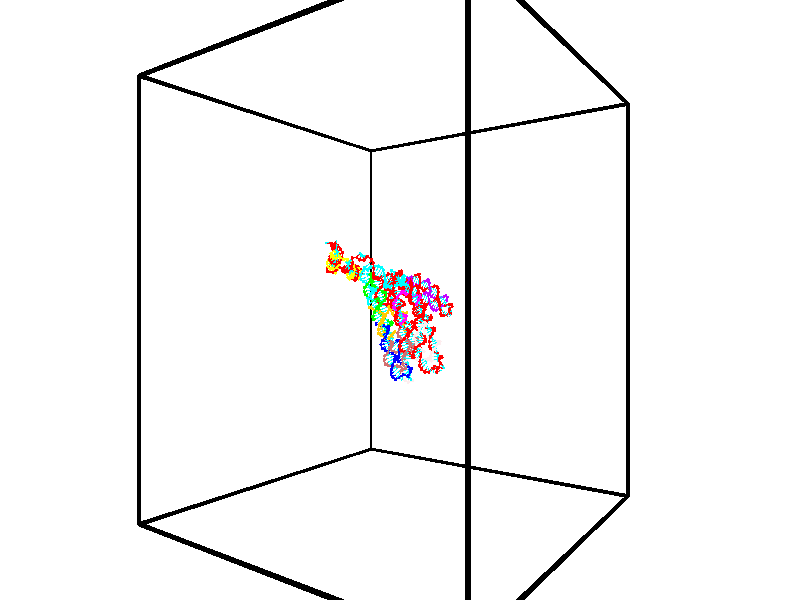 // switches for output
#declare DRAW_BASES = 1; // possible values are 0, 1; only relevant for DNA ribbons
#declare DRAW_BASES_TYPE = 3; // possible values are 1, 2, 3; only relevant for DNA ribbons
#declare DRAW_FOG = 0; // set to 1 to enable fog

#include "colors.inc"

#include "transforms.inc"
background { rgb <1, 1, 1>}

#default {
   normal{
       ripples 0.25
       frequency 0.20
       turbulence 0.2
       lambda 5
   }
	finish {
		phong 0.1
		phong_size 40.
	}
}

// original window dimensions: 1024x640


// camera settings

camera {
	sky <-0, 1, 0>
	up <-0, 1, 0>
	right 1.6 * <0.581683, 0, 0.813415>
	location <-54.4937, 30, 90.4225>
	look_at <30, 30, 30>
	direction <84.4937, 0, -60.4225>
	angle 67.0682
}


# declare cpy_camera_pos = <-54.4937, 30, 90.4225>;
# if (DRAW_FOG = 1)
fog {
	fog_type 2
	up vnormalize(cpy_camera_pos)
	color rgbt<1,1,1,0.3>
	distance 1e-5
	fog_alt 3e-3
	fog_offset 48
}
# end


// LIGHTS

# declare lum = 6;
global_settings {
	ambient_light rgb lum * <0.05, 0.05, 0.05>
	max_trace_level 15
}# declare cpy_direct_light_amount = 0.25;
light_source
{	1000 * <0.231732, -1, 1.3951>,
	rgb lum * cpy_direct_light_amount
	parallel
}

light_source
{	1000 * <-0.231732, 1, -1.3951>,
	rgb lum * cpy_direct_light_amount
	parallel
}

// strand 0

// nucleotide -1

// particle -1
sphere {
	<42.454720, 32.463348, 23.150360> 0.250000
	pigment { color rgbt <1,0,0,0> }
	no_shadow
}
cylinder {
	<42.824062, 32.398788, 23.289707>,  <43.045670, 32.360054, 23.373316>, 0.100000
	pigment { color rgbt <1,0,0,0> }
	no_shadow
}
cylinder {
	<42.824062, 32.398788, 23.289707>,  <42.454720, 32.463348, 23.150360>, 0.100000
	pigment { color rgbt <1,0,0,0> }
	no_shadow
}

// particle -1
sphere {
	<42.824062, 32.398788, 23.289707> 0.100000
	pigment { color rgbt <1,0,0,0> }
	no_shadow
}
sphere {
	0, 1
	scale<0.080000,0.200000,0.300000>
	matrix <-0.034158, 0.869219, 0.493245,
		-0.382417, -0.467342, 0.797088,
		0.923359, -0.161398, 0.348367,
		43.101070, 32.350368, 23.394217>
	pigment { color rgbt <0,1,1,0> }
	no_shadow
}
cylinder {
	<42.363346, 33.069572, 23.585346>,  <42.454720, 32.463348, 23.150360>, 0.130000
	pigment { color rgbt <1,0,0,0> }
	no_shadow
}

// nucleotide -1

// particle -1
sphere {
	<42.363346, 33.069572, 23.585346> 0.250000
	pigment { color rgbt <1,0,0,0> }
	no_shadow
}
cylinder {
	<42.760876, 33.025303, 23.588539>,  <42.999393, 32.998741, 23.590454>, 0.100000
	pigment { color rgbt <1,0,0,0> }
	no_shadow
}
cylinder {
	<42.760876, 33.025303, 23.588539>,  <42.363346, 33.069572, 23.585346>, 0.100000
	pigment { color rgbt <1,0,0,0> }
	no_shadow
}

// particle -1
sphere {
	<42.760876, 33.025303, 23.588539> 0.100000
	pigment { color rgbt <1,0,0,0> }
	no_shadow
}
sphere {
	0, 1
	scale<0.080000,0.200000,0.300000>
	matrix <-0.058172, -0.580908, -0.811888,
		0.094492, 0.806410, -0.583759,
		0.993825, -0.110676, 0.007981,
		43.059025, 32.992100, 23.590933>
	pigment { color rgbt <0,1,1,0> }
	no_shadow
}
cylinder {
	<41.964024, 33.562252, 23.858147>,  <42.363346, 33.069572, 23.585346>, 0.130000
	pigment { color rgbt <1,0,0,0> }
	no_shadow
}

// nucleotide -1

// particle -1
sphere {
	<41.964024, 33.562252, 23.858147> 0.250000
	pigment { color rgbt <1,0,0,0> }
	no_shadow
}
cylinder {
	<41.895039, 33.679771, 23.482075>,  <41.853645, 33.750282, 23.256432>, 0.100000
	pigment { color rgbt <1,0,0,0> }
	no_shadow
}
cylinder {
	<41.895039, 33.679771, 23.482075>,  <41.964024, 33.562252, 23.858147>, 0.100000
	pigment { color rgbt <1,0,0,0> }
	no_shadow
}

// particle -1
sphere {
	<41.895039, 33.679771, 23.482075> 0.100000
	pigment { color rgbt <1,0,0,0> }
	no_shadow
}
sphere {
	0, 1
	scale<0.080000,0.200000,0.300000>
	matrix <-0.004119, -0.954690, -0.297572,
		-0.985007, -0.047448, 0.165861,
		-0.172465, 0.293794, -0.940181,
		41.843300, 33.767910, 23.200020>
	pigment { color rgbt <0,1,1,0> }
	no_shadow
}
cylinder {
	<41.358223, 33.113922, 23.642653>,  <41.964024, 33.562252, 23.858147>, 0.130000
	pigment { color rgbt <1,0,0,0> }
	no_shadow
}

// nucleotide -1

// particle -1
sphere {
	<41.358223, 33.113922, 23.642653> 0.250000
	pigment { color rgbt <1,0,0,0> }
	no_shadow
}
cylinder {
	<41.258621, 32.824356, 23.900009>,  <41.198860, 32.650616, 24.054422>, 0.100000
	pigment { color rgbt <1,0,0,0> }
	no_shadow
}
cylinder {
	<41.258621, 32.824356, 23.900009>,  <41.358223, 33.113922, 23.642653>, 0.100000
	pigment { color rgbt <1,0,0,0> }
	no_shadow
}

// particle -1
sphere {
	<41.258621, 32.824356, 23.900009> 0.100000
	pigment { color rgbt <1,0,0,0> }
	no_shadow
}
sphere {
	0, 1
	scale<0.080000,0.200000,0.300000>
	matrix <-0.966150, 0.231946, -0.112937,
		-0.067476, -0.649734, -0.757161,
		-0.249000, -0.723910, 0.643392,
		41.183922, 32.607182, 24.093027>
	pigment { color rgbt <0,1,1,0> }
	no_shadow
}
cylinder {
	<40.977268, 33.482819, 24.160023>,  <41.358223, 33.113922, 23.642653>, 0.130000
	pigment { color rgbt <1,0,0,0> }
	no_shadow
}

// nucleotide -1

// particle -1
sphere {
	<40.977268, 33.482819, 24.160023> 0.250000
	pigment { color rgbt <1,0,0,0> }
	no_shadow
}
cylinder {
	<40.778214, 33.648846, 24.464672>,  <40.658779, 33.748463, 24.647461>, 0.100000
	pigment { color rgbt <1,0,0,0> }
	no_shadow
}
cylinder {
	<40.778214, 33.648846, 24.464672>,  <40.977268, 33.482819, 24.160023>, 0.100000
	pigment { color rgbt <1,0,0,0> }
	no_shadow
}

// particle -1
sphere {
	<40.778214, 33.648846, 24.464672> 0.100000
	pigment { color rgbt <1,0,0,0> }
	no_shadow
}
sphere {
	0, 1
	scale<0.080000,0.200000,0.300000>
	matrix <0.593881, -0.476927, 0.647955,
		0.632185, 0.774763, -0.009164,
		-0.497642, 0.415070, 0.761623,
		40.628922, 33.773365, 24.693159>
	pigment { color rgbt <0,1,1,0> }
	no_shadow
}
cylinder {
	<41.326756, 33.520882, 24.664402>,  <40.977268, 33.482819, 24.160023>, 0.130000
	pigment { color rgbt <1,0,0,0> }
	no_shadow
}

// nucleotide -1

// particle -1
sphere {
	<41.326756, 33.520882, 24.664402> 0.250000
	pigment { color rgbt <1,0,0,0> }
	no_shadow
}
cylinder {
	<40.988976, 33.570377, 24.872860>,  <40.786308, 33.600075, 24.997934>, 0.100000
	pigment { color rgbt <1,0,0,0> }
	no_shadow
}
cylinder {
	<40.988976, 33.570377, 24.872860>,  <41.326756, 33.520882, 24.664402>, 0.100000
	pigment { color rgbt <1,0,0,0> }
	no_shadow
}

// particle -1
sphere {
	<40.988976, 33.570377, 24.872860> 0.100000
	pigment { color rgbt <1,0,0,0> }
	no_shadow
}
sphere {
	0, 1
	scale<0.080000,0.200000,0.300000>
	matrix <0.412733, -0.469814, 0.780337,
		0.341402, 0.874049, 0.345662,
		-0.844450, 0.123743, 0.521144,
		40.735641, 33.607502, 25.029203>
	pigment { color rgbt <0,1,1,0> }
	no_shadow
}
cylinder {
	<41.565575, 33.909554, 25.302805>,  <41.326756, 33.520882, 24.664402>, 0.130000
	pigment { color rgbt <1,0,0,0> }
	no_shadow
}

// nucleotide -1

// particle -1
sphere {
	<41.565575, 33.909554, 25.302805> 0.250000
	pigment { color rgbt <1,0,0,0> }
	no_shadow
}
cylinder {
	<41.205505, 33.757370, 25.387604>,  <40.989464, 33.666061, 25.438482>, 0.100000
	pigment { color rgbt <1,0,0,0> }
	no_shadow
}
cylinder {
	<41.205505, 33.757370, 25.387604>,  <41.565575, 33.909554, 25.302805>, 0.100000
	pigment { color rgbt <1,0,0,0> }
	no_shadow
}

// particle -1
sphere {
	<41.205505, 33.757370, 25.387604> 0.100000
	pigment { color rgbt <1,0,0,0> }
	no_shadow
}
sphere {
	0, 1
	scale<0.080000,0.200000,0.300000>
	matrix <0.372978, -0.422062, 0.826288,
		-0.224890, 0.822872, 0.521830,
		-0.900173, -0.380455, 0.211996,
		40.935452, 33.643234, 25.451202>
	pigment { color rgbt <0,1,1,0> }
	no_shadow
}
cylinder {
	<41.518429, 34.087173, 25.924421>,  <41.565575, 33.909554, 25.302805>, 0.130000
	pigment { color rgbt <1,0,0,0> }
	no_shadow
}

// nucleotide -1

// particle -1
sphere {
	<41.518429, 34.087173, 25.924421> 0.250000
	pigment { color rgbt <1,0,0,0> }
	no_shadow
}
cylinder {
	<41.239269, 33.802837, 25.889462>,  <41.071774, 33.632236, 25.868484>, 0.100000
	pigment { color rgbt <1,0,0,0> }
	no_shadow
}
cylinder {
	<41.239269, 33.802837, 25.889462>,  <41.518429, 34.087173, 25.924421>, 0.100000
	pigment { color rgbt <1,0,0,0> }
	no_shadow
}

// particle -1
sphere {
	<41.239269, 33.802837, 25.889462> 0.100000
	pigment { color rgbt <1,0,0,0> }
	no_shadow
}
sphere {
	0, 1
	scale<0.080000,0.200000,0.300000>
	matrix <0.316503, -0.415585, 0.852711,
		-0.642466, 0.567444, 0.515020,
		-0.697900, -0.710842, -0.087402,
		41.029900, 33.589584, 25.863241>
	pigment { color rgbt <0,1,1,0> }
	no_shadow
}
cylinder {
	<41.131466, 34.066887, 26.585072>,  <41.518429, 34.087173, 25.924421>, 0.130000
	pigment { color rgbt <1,0,0,0> }
	no_shadow
}

// nucleotide -1

// particle -1
sphere {
	<41.131466, 34.066887, 26.585072> 0.250000
	pigment { color rgbt <1,0,0,0> }
	no_shadow
}
cylinder {
	<41.092918, 33.710709, 26.407162>,  <41.069790, 33.497002, 26.300417>, 0.100000
	pigment { color rgbt <1,0,0,0> }
	no_shadow
}
cylinder {
	<41.092918, 33.710709, 26.407162>,  <41.131466, 34.066887, 26.585072>, 0.100000
	pigment { color rgbt <1,0,0,0> }
	no_shadow
}

// particle -1
sphere {
	<41.092918, 33.710709, 26.407162> 0.100000
	pigment { color rgbt <1,0,0,0> }
	no_shadow
}
sphere {
	0, 1
	scale<0.080000,0.200000,0.300000>
	matrix <0.316239, -0.451092, 0.834571,
		-0.943772, -0.060225, 0.325065,
		-0.096372, -0.890443, -0.444773,
		41.064007, 33.443577, 26.273729>
	pigment { color rgbt <0,1,1,0> }
	no_shadow
}
cylinder {
	<40.625916, 33.651756, 26.999084>,  <41.131466, 34.066887, 26.585072>, 0.130000
	pigment { color rgbt <1,0,0,0> }
	no_shadow
}

// nucleotide -1

// particle -1
sphere {
	<40.625916, 33.651756, 26.999084> 0.250000
	pigment { color rgbt <1,0,0,0> }
	no_shadow
}
cylinder {
	<40.836121, 33.392853, 26.778217>,  <40.962242, 33.237511, 26.645697>, 0.100000
	pigment { color rgbt <1,0,0,0> }
	no_shadow
}
cylinder {
	<40.836121, 33.392853, 26.778217>,  <40.625916, 33.651756, 26.999084>, 0.100000
	pigment { color rgbt <1,0,0,0> }
	no_shadow
}

// particle -1
sphere {
	<40.836121, 33.392853, 26.778217> 0.100000
	pigment { color rgbt <1,0,0,0> }
	no_shadow
}
sphere {
	0, 1
	scale<0.080000,0.200000,0.300000>
	matrix <0.339525, -0.435542, 0.833682,
		-0.780102, -0.625585, -0.009122,
		0.525512, -0.647260, -0.552169,
		40.993774, 33.198673, 26.612566>
	pigment { color rgbt <0,1,1,0> }
	no_shadow
}
cylinder {
	<40.421967, 33.116543, 27.219585>,  <40.625916, 33.651756, 26.999084>, 0.130000
	pigment { color rgbt <1,0,0,0> }
	no_shadow
}

// nucleotide -1

// particle -1
sphere {
	<40.421967, 33.116543, 27.219585> 0.250000
	pigment { color rgbt <1,0,0,0> }
	no_shadow
}
cylinder {
	<40.770874, 33.028946, 27.044682>,  <40.980217, 32.976387, 26.939739>, 0.100000
	pigment { color rgbt <1,0,0,0> }
	no_shadow
}
cylinder {
	<40.770874, 33.028946, 27.044682>,  <40.421967, 33.116543, 27.219585>, 0.100000
	pigment { color rgbt <1,0,0,0> }
	no_shadow
}

// particle -1
sphere {
	<40.770874, 33.028946, 27.044682> 0.100000
	pigment { color rgbt <1,0,0,0> }
	no_shadow
}
sphere {
	0, 1
	scale<0.080000,0.200000,0.300000>
	matrix <0.279655, -0.510134, 0.813361,
		-0.401177, -0.831750, -0.383731,
		0.872267, -0.218989, -0.437257,
		41.032555, 32.963249, 26.913504>
	pigment { color rgbt <0,1,1,0> }
	no_shadow
}
cylinder {
	<40.539406, 32.346264, 27.055252>,  <40.421967, 33.116543, 27.219585>, 0.130000
	pigment { color rgbt <1,0,0,0> }
	no_shadow
}

// nucleotide -1

// particle -1
sphere {
	<40.539406, 32.346264, 27.055252> 0.250000
	pigment { color rgbt <1,0,0,0> }
	no_shadow
}
cylinder {
	<40.904995, 32.506355, 27.081997>,  <41.124348, 32.602409, 27.098043>, 0.100000
	pigment { color rgbt <1,0,0,0> }
	no_shadow
}
cylinder {
	<40.904995, 32.506355, 27.081997>,  <40.539406, 32.346264, 27.055252>, 0.100000
	pigment { color rgbt <1,0,0,0> }
	no_shadow
}

// particle -1
sphere {
	<40.904995, 32.506355, 27.081997> 0.100000
	pigment { color rgbt <1,0,0,0> }
	no_shadow
}
sphere {
	0, 1
	scale<0.080000,0.200000,0.300000>
	matrix <0.284286, -0.749157, 0.598286,
		0.289541, -0.527809, -0.798489,
		0.913974, 0.400227, 0.066863,
		41.179188, 32.626423, 27.102057>
	pigment { color rgbt <0,1,1,0> }
	no_shadow
}
cylinder {
	<40.894409, 31.789995, 27.274908>,  <40.539406, 32.346264, 27.055252>, 0.130000
	pigment { color rgbt <1,0,0,0> }
	no_shadow
}

// nucleotide -1

// particle -1
sphere {
	<40.894409, 31.789995, 27.274908> 0.250000
	pigment { color rgbt <1,0,0,0> }
	no_shadow
}
cylinder {
	<41.172672, 32.076694, 27.294212>,  <41.339630, 32.248714, 27.305796>, 0.100000
	pigment { color rgbt <1,0,0,0> }
	no_shadow
}
cylinder {
	<41.172672, 32.076694, 27.294212>,  <40.894409, 31.789995, 27.274908>, 0.100000
	pigment { color rgbt <1,0,0,0> }
	no_shadow
}

// particle -1
sphere {
	<41.172672, 32.076694, 27.294212> 0.100000
	pigment { color rgbt <1,0,0,0> }
	no_shadow
}
sphere {
	0, 1
	scale<0.080000,0.200000,0.300000>
	matrix <0.472990, -0.507568, 0.720177,
		0.540680, -0.478173, -0.692110,
		0.695662, 0.716746, 0.048261,
		41.381371, 32.291718, 27.308691>
	pigment { color rgbt <0,1,1,0> }
	no_shadow
}
cylinder {
	<41.541302, 31.444317, 27.256420>,  <40.894409, 31.789995, 27.274908>, 0.130000
	pigment { color rgbt <1,0,0,0> }
	no_shadow
}

// nucleotide -1

// particle -1
sphere {
	<41.541302, 31.444317, 27.256420> 0.250000
	pigment { color rgbt <1,0,0,0> }
	no_shadow
}
cylinder {
	<41.605495, 31.808712, 27.408394>,  <41.644012, 32.027348, 27.499578>, 0.100000
	pigment { color rgbt <1,0,0,0> }
	no_shadow
}
cylinder {
	<41.605495, 31.808712, 27.408394>,  <41.541302, 31.444317, 27.256420>, 0.100000
	pigment { color rgbt <1,0,0,0> }
	no_shadow
}

// particle -1
sphere {
	<41.605495, 31.808712, 27.408394> 0.100000
	pigment { color rgbt <1,0,0,0> }
	no_shadow
}
sphere {
	0, 1
	scale<0.080000,0.200000,0.300000>
	matrix <0.640341, -0.389017, 0.662291,
		0.751139, 0.137004, -0.645771,
		0.160480, 0.910986, 0.379935,
		41.653641, 32.082008, 27.522375>
	pigment { color rgbt <0,1,1,0> }
	no_shadow
}
cylinder {
	<42.234257, 31.718479, 27.104322>,  <41.541302, 31.444317, 27.256420>, 0.130000
	pigment { color rgbt <1,0,0,0> }
	no_shadow
}

// nucleotide -1

// particle -1
sphere {
	<42.234257, 31.718479, 27.104322> 0.250000
	pigment { color rgbt <1,0,0,0> }
	no_shadow
}
cylinder {
	<42.084812, 31.876862, 27.439854>,  <41.995144, 31.971891, 27.641172>, 0.100000
	pigment { color rgbt <1,0,0,0> }
	no_shadow
}
cylinder {
	<42.084812, 31.876862, 27.439854>,  <42.234257, 31.718479, 27.104322>, 0.100000
	pigment { color rgbt <1,0,0,0> }
	no_shadow
}

// particle -1
sphere {
	<42.084812, 31.876862, 27.439854> 0.100000
	pigment { color rgbt <1,0,0,0> }
	no_shadow
}
sphere {
	0, 1
	scale<0.080000,0.200000,0.300000>
	matrix <0.675673, -0.503403, 0.538565,
		0.635517, 0.767987, -0.079460,
		-0.373611, 0.395956, 0.838829,
		41.972729, 31.995649, 27.691502>
	pigment { color rgbt <0,1,1,0> }
	no_shadow
}
cylinder {
	<42.787762, 31.901630, 27.524355>,  <42.234257, 31.718479, 27.104322>, 0.130000
	pigment { color rgbt <1,0,0,0> }
	no_shadow
}

// nucleotide -1

// particle -1
sphere {
	<42.787762, 31.901630, 27.524355> 0.250000
	pigment { color rgbt <1,0,0,0> }
	no_shadow
}
cylinder {
	<42.477413, 31.896172, 27.776649>,  <42.291203, 31.892897, 27.928026>, 0.100000
	pigment { color rgbt <1,0,0,0> }
	no_shadow
}
cylinder {
	<42.477413, 31.896172, 27.776649>,  <42.787762, 31.901630, 27.524355>, 0.100000
	pigment { color rgbt <1,0,0,0> }
	no_shadow
}

// particle -1
sphere {
	<42.477413, 31.896172, 27.776649> 0.100000
	pigment { color rgbt <1,0,0,0> }
	no_shadow
}
sphere {
	0, 1
	scale<0.080000,0.200000,0.300000>
	matrix <0.561067, -0.472085, 0.679956,
		0.288481, 0.881447, 0.373937,
		-0.775876, -0.013649, 0.630738,
		42.244652, 31.892076, 27.965872>
	pigment { color rgbt <0,1,1,0> }
	no_shadow
}
cylinder {
	<43.168232, 32.067608, 28.060778>,  <42.787762, 31.901630, 27.524355>, 0.130000
	pigment { color rgbt <1,0,0,0> }
	no_shadow
}

// nucleotide -1

// particle -1
sphere {
	<43.168232, 32.067608, 28.060778> 0.250000
	pigment { color rgbt <1,0,0,0> }
	no_shadow
}
cylinder {
	<42.818550, 31.950596, 28.215797>,  <42.608742, 31.880388, 28.308809>, 0.100000
	pigment { color rgbt <1,0,0,0> }
	no_shadow
}
cylinder {
	<42.818550, 31.950596, 28.215797>,  <43.168232, 32.067608, 28.060778>, 0.100000
	pigment { color rgbt <1,0,0,0> }
	no_shadow
}

// particle -1
sphere {
	<42.818550, 31.950596, 28.215797> 0.100000
	pigment { color rgbt <1,0,0,0> }
	no_shadow
}
sphere {
	0, 1
	scale<0.080000,0.200000,0.300000>
	matrix <0.481656, -0.421409, 0.768389,
		-0.061462, 0.858394, 0.509296,
		-0.874203, -0.292532, 0.387550,
		42.556290, 31.862837, 28.332062>
	pigment { color rgbt <0,1,1,0> }
	no_shadow
}
cylinder {
	<43.128342, 32.261551, 28.767057>,  <43.168232, 32.067608, 28.060778>, 0.130000
	pigment { color rgbt <1,0,0,0> }
	no_shadow
}

// nucleotide -1

// particle -1
sphere {
	<43.128342, 32.261551, 28.767057> 0.250000
	pigment { color rgbt <1,0,0,0> }
	no_shadow
}
cylinder {
	<42.857807, 31.966911, 28.767418>,  <42.695488, 31.790129, 28.767635>, 0.100000
	pigment { color rgbt <1,0,0,0> }
	no_shadow
}
cylinder {
	<42.857807, 31.966911, 28.767418>,  <43.128342, 32.261551, 28.767057>, 0.100000
	pigment { color rgbt <1,0,0,0> }
	no_shadow
}

// particle -1
sphere {
	<42.857807, 31.966911, 28.767418> 0.100000
	pigment { color rgbt <1,0,0,0> }
	no_shadow
}
sphere {
	0, 1
	scale<0.080000,0.200000,0.300000>
	matrix <0.440496, -0.403476, 0.801979,
		-0.590369, 0.542804, 0.597351,
		-0.676334, -0.736595, 0.000903,
		42.654907, 31.745934, 28.767689>
	pigment { color rgbt <0,1,1,0> }
	no_shadow
}
cylinder {
	<42.986813, 32.162994, 29.435131>,  <43.128342, 32.261551, 28.767057>, 0.130000
	pigment { color rgbt <1,0,0,0> }
	no_shadow
}

// nucleotide -1

// particle -1
sphere {
	<42.986813, 32.162994, 29.435131> 0.250000
	pigment { color rgbt <1,0,0,0> }
	no_shadow
}
cylinder {
	<42.831043, 31.820698, 29.298862>,  <42.737583, 31.615320, 29.217102>, 0.100000
	pigment { color rgbt <1,0,0,0> }
	no_shadow
}
cylinder {
	<42.831043, 31.820698, 29.298862>,  <42.986813, 32.162994, 29.435131>, 0.100000
	pigment { color rgbt <1,0,0,0> }
	no_shadow
}

// particle -1
sphere {
	<42.831043, 31.820698, 29.298862> 0.100000
	pigment { color rgbt <1,0,0,0> }
	no_shadow
}
sphere {
	0, 1
	scale<0.080000,0.200000,0.300000>
	matrix <0.200290, -0.439694, 0.875530,
		-0.899019, 0.272717, 0.342623,
		-0.389421, -0.855742, -0.340671,
		42.714218, 31.563974, 29.196661>
	pigment { color rgbt <0,1,1,0> }
	no_shadow
}
cylinder {
	<42.528645, 31.800072, 29.930101>,  <42.986813, 32.162994, 29.435131>, 0.130000
	pigment { color rgbt <1,0,0,0> }
	no_shadow
}

// nucleotide -1

// particle -1
sphere {
	<42.528645, 31.800072, 29.930101> 0.250000
	pigment { color rgbt <1,0,0,0> }
	no_shadow
}
cylinder {
	<42.616516, 31.496784, 29.684551>,  <42.669239, 31.314812, 29.537222>, 0.100000
	pigment { color rgbt <1,0,0,0> }
	no_shadow
}
cylinder {
	<42.616516, 31.496784, 29.684551>,  <42.528645, 31.800072, 29.930101>, 0.100000
	pigment { color rgbt <1,0,0,0> }
	no_shadow
}

// particle -1
sphere {
	<42.616516, 31.496784, 29.684551> 0.100000
	pigment { color rgbt <1,0,0,0> }
	no_shadow
}
sphere {
	0, 1
	scale<0.080000,0.200000,0.300000>
	matrix <0.095603, -0.609484, 0.787013,
		-0.970876, -0.231582, -0.061405,
		0.219683, -0.758221, -0.613873,
		42.682423, 31.269318, 29.500389>
	pigment { color rgbt <0,1,1,0> }
	no_shadow
}
cylinder {
	<42.171524, 31.265236, 30.177597>,  <42.528645, 31.800072, 29.930101>, 0.130000
	pigment { color rgbt <1,0,0,0> }
	no_shadow
}

// nucleotide -1

// particle -1
sphere {
	<42.171524, 31.265236, 30.177597> 0.250000
	pigment { color rgbt <1,0,0,0> }
	no_shadow
}
cylinder {
	<42.441944, 31.089569, 29.940926>,  <42.604198, 30.984169, 29.798922>, 0.100000
	pigment { color rgbt <1,0,0,0> }
	no_shadow
}
cylinder {
	<42.441944, 31.089569, 29.940926>,  <42.171524, 31.265236, 30.177597>, 0.100000
	pigment { color rgbt <1,0,0,0> }
	no_shadow
}

// particle -1
sphere {
	<42.441944, 31.089569, 29.940926> 0.100000
	pigment { color rgbt <1,0,0,0> }
	no_shadow
}
sphere {
	0, 1
	scale<0.080000,0.200000,0.300000>
	matrix <0.084085, -0.751758, 0.654057,
		-0.732039, -0.491928, -0.471301,
		0.676053, -0.439166, -0.591680,
		42.644760, 30.957819, 29.763422>
	pigment { color rgbt <0,1,1,0> }
	no_shadow
}
cylinder {
	<41.997181, 30.591619, 30.115047>,  <42.171524, 31.265236, 30.177597>, 0.130000
	pigment { color rgbt <1,0,0,0> }
	no_shadow
}

// nucleotide -1

// particle -1
sphere {
	<41.997181, 30.591619, 30.115047> 0.250000
	pigment { color rgbt <1,0,0,0> }
	no_shadow
}
cylinder {
	<42.381622, 30.549839, 30.012772>,  <42.612286, 30.524771, 29.951406>, 0.100000
	pigment { color rgbt <1,0,0,0> }
	no_shadow
}
cylinder {
	<42.381622, 30.549839, 30.012772>,  <41.997181, 30.591619, 30.115047>, 0.100000
	pigment { color rgbt <1,0,0,0> }
	no_shadow
}

// particle -1
sphere {
	<42.381622, 30.549839, 30.012772> 0.100000
	pigment { color rgbt <1,0,0,0> }
	no_shadow
}
sphere {
	0, 1
	scale<0.080000,0.200000,0.300000>
	matrix <0.092460, -0.750656, 0.654192,
		-0.260264, -0.652385, -0.711798,
		0.961100, -0.104450, -0.255688,
		42.669952, 30.518503, 29.936066>
	pigment { color rgbt <0,1,1,0> }
	no_shadow
}
cylinder {
	<42.141376, 29.818151, 30.095118>,  <41.997181, 30.591619, 30.115047>, 0.130000
	pigment { color rgbt <1,0,0,0> }
	no_shadow
}

// nucleotide -1

// particle -1
sphere {
	<42.141376, 29.818151, 30.095118> 0.250000
	pigment { color rgbt <1,0,0,0> }
	no_shadow
}
cylinder {
	<42.504539, 29.983479, 30.123035>,  <42.722439, 30.082674, 30.139786>, 0.100000
	pigment { color rgbt <1,0,0,0> }
	no_shadow
}
cylinder {
	<42.504539, 29.983479, 30.123035>,  <42.141376, 29.818151, 30.095118>, 0.100000
	pigment { color rgbt <1,0,0,0> }
	no_shadow
}

// particle -1
sphere {
	<42.504539, 29.983479, 30.123035> 0.100000
	pigment { color rgbt <1,0,0,0> }
	no_shadow
}
sphere {
	0, 1
	scale<0.080000,0.200000,0.300000>
	matrix <0.288861, -0.737595, 0.610339,
		0.303744, -0.533970, -0.789060,
		0.907909, 0.413316, 0.069797,
		42.776913, 30.107473, 30.143974>
	pigment { color rgbt <0,1,1,0> }
	no_shadow
}
cylinder {
	<42.698776, 29.279104, 30.039852>,  <42.141376, 29.818151, 30.095118>, 0.130000
	pigment { color rgbt <1,0,0,0> }
	no_shadow
}

// nucleotide -1

// particle -1
sphere {
	<42.698776, 29.279104, 30.039852> 0.250000
	pigment { color rgbt <1,0,0,0> }
	no_shadow
}
cylinder {
	<42.865479, 29.587463, 30.232533>,  <42.965500, 29.772478, 30.348141>, 0.100000
	pigment { color rgbt <1,0,0,0> }
	no_shadow
}
cylinder {
	<42.865479, 29.587463, 30.232533>,  <42.698776, 29.279104, 30.039852>, 0.100000
	pigment { color rgbt <1,0,0,0> }
	no_shadow
}

// particle -1
sphere {
	<42.865479, 29.587463, 30.232533> 0.100000
	pigment { color rgbt <1,0,0,0> }
	no_shadow
}
sphere {
	0, 1
	scale<0.080000,0.200000,0.300000>
	matrix <0.297910, -0.616474, 0.728841,
		0.858818, -0.160243, -0.486574,
		0.416752, 0.770897, 0.481701,
		42.990505, 29.818733, 30.377043>
	pigment { color rgbt <0,1,1,0> }
	no_shadow
}
cylinder {
	<43.382740, 29.058456, 30.076727>,  <42.698776, 29.279104, 30.039852>, 0.130000
	pigment { color rgbt <1,0,0,0> }
	no_shadow
}

// nucleotide -1

// particle -1
sphere {
	<43.382740, 29.058456, 30.076727> 0.250000
	pigment { color rgbt <1,0,0,0> }
	no_shadow
}
cylinder {
	<43.385689, 29.328064, 30.372196>,  <43.387459, 29.489828, 30.549479>, 0.100000
	pigment { color rgbt <1,0,0,0> }
	no_shadow
}
cylinder {
	<43.385689, 29.328064, 30.372196>,  <43.382740, 29.058456, 30.076727>, 0.100000
	pigment { color rgbt <1,0,0,0> }
	no_shadow
}

// particle -1
sphere {
	<43.385689, 29.328064, 30.372196> 0.100000
	pigment { color rgbt <1,0,0,0> }
	no_shadow
}
sphere {
	0, 1
	scale<0.080000,0.200000,0.300000>
	matrix <0.128820, -0.733181, 0.667721,
		0.991641, 0.090232, -0.092234,
		0.007374, 0.674021, 0.738676,
		43.387901, 29.530270, 30.593800>
	pigment { color rgbt <0,1,1,0> }
	no_shadow
}
cylinder {
	<44.060074, 29.111286, 30.481674>,  <43.382740, 29.058456, 30.076727>, 0.130000
	pigment { color rgbt <1,0,0,0> }
	no_shadow
}

// nucleotide -1

// particle -1
sphere {
	<44.060074, 29.111286, 30.481674> 0.250000
	pigment { color rgbt <1,0,0,0> }
	no_shadow
}
cylinder {
	<43.758804, 29.230465, 30.716263>,  <43.578041, 29.301971, 30.857016>, 0.100000
	pigment { color rgbt <1,0,0,0> }
	no_shadow
}
cylinder {
	<43.758804, 29.230465, 30.716263>,  <44.060074, 29.111286, 30.481674>, 0.100000
	pigment { color rgbt <1,0,0,0> }
	no_shadow
}

// particle -1
sphere {
	<43.758804, 29.230465, 30.716263> 0.100000
	pigment { color rgbt <1,0,0,0> }
	no_shadow
}
sphere {
	0, 1
	scale<0.080000,0.200000,0.300000>
	matrix <0.299596, -0.638344, 0.709055,
		0.585632, 0.709750, 0.391523,
		-0.753178, 0.297947, 0.586473,
		43.532852, 29.319849, 30.892204>
	pigment { color rgbt <0,1,1,0> }
	no_shadow
}
cylinder {
	<44.347176, 29.317755, 31.147472>,  <44.060074, 29.111286, 30.481674>, 0.130000
	pigment { color rgbt <1,0,0,0> }
	no_shadow
}

// nucleotide -1

// particle -1
sphere {
	<44.347176, 29.317755, 31.147472> 0.250000
	pigment { color rgbt <1,0,0,0> }
	no_shadow
}
cylinder {
	<43.964512, 29.204353, 31.174114>,  <43.734913, 29.136312, 31.190100>, 0.100000
	pigment { color rgbt <1,0,0,0> }
	no_shadow
}
cylinder {
	<43.964512, 29.204353, 31.174114>,  <44.347176, 29.317755, 31.147472>, 0.100000
	pigment { color rgbt <1,0,0,0> }
	no_shadow
}

// particle -1
sphere {
	<43.964512, 29.204353, 31.174114> 0.100000
	pigment { color rgbt <1,0,0,0> }
	no_shadow
}
sphere {
	0, 1
	scale<0.080000,0.200000,0.300000>
	matrix <0.240591, -0.640520, 0.729281,
		-0.164093, 0.713695, 0.680965,
		-0.956656, -0.283503, 0.066604,
		43.677517, 29.119303, 31.194096>
	pigment { color rgbt <0,1,1,0> }
	no_shadow
}
cylinder {
	<44.186615, 29.330929, 31.970030>,  <44.347176, 29.317755, 31.147472>, 0.130000
	pigment { color rgbt <1,0,0,0> }
	no_shadow
}

// nucleotide -1

// particle -1
sphere {
	<44.186615, 29.330929, 31.970030> 0.250000
	pigment { color rgbt <1,0,0,0> }
	no_shadow
}
cylinder {
	<43.949856, 29.100922, 31.744106>,  <43.807800, 28.962917, 31.608551>, 0.100000
	pigment { color rgbt <1,0,0,0> }
	no_shadow
}
cylinder {
	<43.949856, 29.100922, 31.744106>,  <44.186615, 29.330929, 31.970030>, 0.100000
	pigment { color rgbt <1,0,0,0> }
	no_shadow
}

// particle -1
sphere {
	<43.949856, 29.100922, 31.744106> 0.100000
	pigment { color rgbt <1,0,0,0> }
	no_shadow
}
sphere {
	0, 1
	scale<0.080000,0.200000,0.300000>
	matrix <0.050677, -0.725908, 0.685922,
		-0.804419, 0.377373, 0.458803,
		-0.591897, -0.575020, -0.564810,
		43.772285, 28.928415, 31.574663>
	pigment { color rgbt <0,1,1,0> }
	no_shadow
}
cylinder {
	<43.528229, 29.055918, 32.400810>,  <44.186615, 29.330929, 31.970030>, 0.130000
	pigment { color rgbt <1,0,0,0> }
	no_shadow
}

// nucleotide -1

// particle -1
sphere {
	<43.528229, 29.055918, 32.400810> 0.250000
	pigment { color rgbt <1,0,0,0> }
	no_shadow
}
cylinder {
	<43.616020, 28.806675, 32.100525>,  <43.668697, 28.657129, 31.920355>, 0.100000
	pigment { color rgbt <1,0,0,0> }
	no_shadow
}
cylinder {
	<43.616020, 28.806675, 32.100525>,  <43.528229, 29.055918, 32.400810>, 0.100000
	pigment { color rgbt <1,0,0,0> }
	no_shadow
}

// particle -1
sphere {
	<43.616020, 28.806675, 32.100525> 0.100000
	pigment { color rgbt <1,0,0,0> }
	no_shadow
}
sphere {
	0, 1
	scale<0.080000,0.200000,0.300000>
	matrix <-0.058062, -0.776453, 0.627495,
		-0.973887, -0.094136, -0.206596,
		0.219482, -0.623105, -0.750712,
		43.681866, 28.619743, 31.875311>
	pigment { color rgbt <0,1,1,0> }
	no_shadow
}
cylinder {
	<42.917362, 28.602457, 32.121346>,  <43.528229, 29.055918, 32.400810>, 0.130000
	pigment { color rgbt <1,0,0,0> }
	no_shadow
}

// nucleotide -1

// particle -1
sphere {
	<42.917362, 28.602457, 32.121346> 0.250000
	pigment { color rgbt <1,0,0,0> }
	no_shadow
}
cylinder {
	<43.269558, 28.417477, 32.079624>,  <43.480877, 28.306488, 32.054592>, 0.100000
	pigment { color rgbt <1,0,0,0> }
	no_shadow
}
cylinder {
	<43.269558, 28.417477, 32.079624>,  <42.917362, 28.602457, 32.121346>, 0.100000
	pigment { color rgbt <1,0,0,0> }
	no_shadow
}

// particle -1
sphere {
	<43.269558, 28.417477, 32.079624> 0.100000
	pigment { color rgbt <1,0,0,0> }
	no_shadow
}
sphere {
	0, 1
	scale<0.080000,0.200000,0.300000>
	matrix <-0.315778, -0.736232, 0.598538,
		-0.353587, -0.494068, -0.794275,
		0.880489, -0.462449, -0.104307,
		43.533703, 28.278742, 32.048332>
	pigment { color rgbt <0,1,1,0> }
	no_shadow
}
cylinder {
	<42.782887, 27.922188, 32.127609>,  <42.917362, 28.602457, 32.121346>, 0.130000
	pigment { color rgbt <1,0,0,0> }
	no_shadow
}

// nucleotide -1

// particle -1
sphere {
	<42.782887, 27.922188, 32.127609> 0.250000
	pigment { color rgbt <1,0,0,0> }
	no_shadow
}
cylinder {
	<43.182514, 27.919029, 32.144585>,  <43.422291, 27.917135, 32.154770>, 0.100000
	pigment { color rgbt <1,0,0,0> }
	no_shadow
}
cylinder {
	<43.182514, 27.919029, 32.144585>,  <42.782887, 27.922188, 32.127609>, 0.100000
	pigment { color rgbt <1,0,0,0> }
	no_shadow
}

// particle -1
sphere {
	<43.182514, 27.919029, 32.144585> 0.100000
	pigment { color rgbt <1,0,0,0> }
	no_shadow
}
sphere {
	0, 1
	scale<0.080000,0.200000,0.300000>
	matrix <-0.030755, -0.820085, 0.571414,
		0.030296, -0.572187, -0.819564,
		0.999068, -0.007894, 0.042443,
		43.482235, 27.916660, 32.157318>
	pigment { color rgbt <0,1,1,0> }
	no_shadow
}
cylinder {
	<42.475403, 27.935514, 32.790852>,  <42.782887, 27.922188, 32.127609>, 0.130000
	pigment { color rgbt <1,0,0,0> }
	no_shadow
}

// nucleotide -1

// particle -1
sphere {
	<42.475403, 27.935514, 32.790852> 0.250000
	pigment { color rgbt <1,0,0,0> }
	no_shadow
}
cylinder {
	<42.139065, 27.728519, 32.854324>,  <41.937260, 27.604322, 32.892410>, 0.100000
	pigment { color rgbt <1,0,0,0> }
	no_shadow
}
cylinder {
	<42.139065, 27.728519, 32.854324>,  <42.475403, 27.935514, 32.790852>, 0.100000
	pigment { color rgbt <1,0,0,0> }
	no_shadow
}

// particle -1
sphere {
	<42.139065, 27.728519, 32.854324> 0.100000
	pigment { color rgbt <1,0,0,0> }
	no_shadow
}
sphere {
	0, 1
	scale<0.080000,0.200000,0.300000>
	matrix <-0.430639, 0.461987, -0.775318,
		0.327906, -0.720262, -0.611311,
		-0.840849, -0.517485, 0.158685,
		41.886810, 27.573273, 32.901928>
	pigment { color rgbt <0,1,1,0> }
	no_shadow
}
cylinder {
	<42.124168, 27.669905, 32.148304>,  <42.475403, 27.935514, 32.790852>, 0.130000
	pigment { color rgbt <1,0,0,0> }
	no_shadow
}

// nucleotide -1

// particle -1
sphere {
	<42.124168, 27.669905, 32.148304> 0.250000
	pigment { color rgbt <1,0,0,0> }
	no_shadow
}
cylinder {
	<41.847748, 27.725052, 32.432117>,  <41.681896, 27.758141, 32.602406>, 0.100000
	pigment { color rgbt <1,0,0,0> }
	no_shadow
}
cylinder {
	<41.847748, 27.725052, 32.432117>,  <42.124168, 27.669905, 32.148304>, 0.100000
	pigment { color rgbt <1,0,0,0> }
	no_shadow
}

// particle -1
sphere {
	<41.847748, 27.725052, 32.432117> 0.100000
	pigment { color rgbt <1,0,0,0> }
	no_shadow
}
sphere {
	0, 1
	scale<0.080000,0.200000,0.300000>
	matrix <-0.559010, 0.520350, -0.645557,
		-0.458207, -0.842750, -0.282521,
		-0.691053, 0.137867, 0.709534,
		41.640430, 27.766413, 32.644978>
	pigment { color rgbt <0,1,1,0> }
	no_shadow
}
cylinder {
	<41.571400, 27.587008, 31.841269>,  <42.124168, 27.669905, 32.148304>, 0.130000
	pigment { color rgbt <1,0,0,0> }
	no_shadow
}

// nucleotide -1

// particle -1
sphere {
	<41.571400, 27.587008, 31.841269> 0.250000
	pigment { color rgbt <1,0,0,0> }
	no_shadow
}
cylinder {
	<41.398518, 27.777477, 32.147591>,  <41.294788, 27.891758, 32.331383>, 0.100000
	pigment { color rgbt <1,0,0,0> }
	no_shadow
}
cylinder {
	<41.398518, 27.777477, 32.147591>,  <41.571400, 27.587008, 31.841269>, 0.100000
	pigment { color rgbt <1,0,0,0> }
	no_shadow
}

// particle -1
sphere {
	<41.398518, 27.777477, 32.147591> 0.100000
	pigment { color rgbt <1,0,0,0> }
	no_shadow
}
sphere {
	0, 1
	scale<0.080000,0.200000,0.300000>
	matrix <-0.526197, 0.556484, -0.642995,
		-0.732334, -0.680872, 0.010044,
		-0.432208, 0.476172, 0.765805,
		41.268856, 27.920328, 32.377331>
	pigment { color rgbt <0,1,1,0> }
	no_shadow
}
cylinder {
	<40.820137, 27.555044, 31.733406>,  <41.571400, 27.587008, 31.841269>, 0.130000
	pigment { color rgbt <1,0,0,0> }
	no_shadow
}

// nucleotide -1

// particle -1
sphere {
	<40.820137, 27.555044, 31.733406> 0.250000
	pigment { color rgbt <1,0,0,0> }
	no_shadow
}
cylinder {
	<40.928131, 27.856895, 31.972618>,  <40.992928, 28.038006, 32.116146>, 0.100000
	pigment { color rgbt <1,0,0,0> }
	no_shadow
}
cylinder {
	<40.928131, 27.856895, 31.972618>,  <40.820137, 27.555044, 31.733406>, 0.100000
	pigment { color rgbt <1,0,0,0> }
	no_shadow
}

// particle -1
sphere {
	<40.928131, 27.856895, 31.972618> 0.100000
	pigment { color rgbt <1,0,0,0> }
	no_shadow
}
sphere {
	0, 1
	scale<0.080000,0.200000,0.300000>
	matrix <-0.626986, 0.609157, -0.485610,
		-0.730750, -0.243849, 0.637606,
		0.269987, 0.754629, 0.598032,
		41.009129, 28.083284, 32.152027>
	pigment { color rgbt <0,1,1,0> }
	no_shadow
}
cylinder {
	<40.197655, 27.803240, 31.908094>,  <40.820137, 27.555044, 31.733406>, 0.130000
	pigment { color rgbt <1,0,0,0> }
	no_shadow
}

// nucleotide -1

// particle -1
sphere {
	<40.197655, 27.803240, 31.908094> 0.250000
	pigment { color rgbt <1,0,0,0> }
	no_shadow
}
cylinder {
	<40.471153, 28.089268, 31.966297>,  <40.635250, 28.260885, 32.001221>, 0.100000
	pigment { color rgbt <1,0,0,0> }
	no_shadow
}
cylinder {
	<40.471153, 28.089268, 31.966297>,  <40.197655, 27.803240, 31.908094>, 0.100000
	pigment { color rgbt <1,0,0,0> }
	no_shadow
}

// particle -1
sphere {
	<40.471153, 28.089268, 31.966297> 0.100000
	pigment { color rgbt <1,0,0,0> }
	no_shadow
}
sphere {
	0, 1
	scale<0.080000,0.200000,0.300000>
	matrix <-0.541949, 0.631132, -0.554945,
		-0.488659, 0.300580, 0.819062,
		0.683742, 0.715069, 0.145509,
		40.676277, 28.303789, 32.009949>
	pigment { color rgbt <0,1,1,0> }
	no_shadow
}
cylinder {
	<39.855625, 28.437052, 32.106426>,  <40.197655, 27.803240, 31.908094>, 0.130000
	pigment { color rgbt <1,0,0,0> }
	no_shadow
}

// nucleotide -1

// particle -1
sphere {
	<39.855625, 28.437052, 32.106426> 0.250000
	pigment { color rgbt <1,0,0,0> }
	no_shadow
}
cylinder {
	<40.210381, 28.528458, 31.945827>,  <40.423233, 28.583302, 31.849468>, 0.100000
	pigment { color rgbt <1,0,0,0> }
	no_shadow
}
cylinder {
	<40.210381, 28.528458, 31.945827>,  <39.855625, 28.437052, 32.106426>, 0.100000
	pigment { color rgbt <1,0,0,0> }
	no_shadow
}

// particle -1
sphere {
	<40.210381, 28.528458, 31.945827> 0.100000
	pigment { color rgbt <1,0,0,0> }
	no_shadow
}
sphere {
	0, 1
	scale<0.080000,0.200000,0.300000>
	matrix <-0.455054, 0.581998, -0.673946,
		0.079667, 0.780423, 0.620156,
		0.886893, 0.228514, -0.401500,
		40.476448, 28.597012, 31.825377>
	pigment { color rgbt <0,1,1,0> }
	no_shadow
}
cylinder {
	<39.773365, 29.069588, 31.865210>,  <39.855625, 28.437052, 32.106426>, 0.130000
	pigment { color rgbt <1,0,0,0> }
	no_shadow
}

// nucleotide -1

// particle -1
sphere {
	<39.773365, 29.069588, 31.865210> 0.250000
	pigment { color rgbt <1,0,0,0> }
	no_shadow
}
cylinder {
	<40.115883, 28.994869, 31.672600>,  <40.321392, 28.950037, 31.557034>, 0.100000
	pigment { color rgbt <1,0,0,0> }
	no_shadow
}
cylinder {
	<40.115883, 28.994869, 31.672600>,  <39.773365, 29.069588, 31.865210>, 0.100000
	pigment { color rgbt <1,0,0,0> }
	no_shadow
}

// particle -1
sphere {
	<40.115883, 28.994869, 31.672600> 0.100000
	pigment { color rgbt <1,0,0,0> }
	no_shadow
}
sphere {
	0, 1
	scale<0.080000,0.200000,0.300000>
	matrix <-0.269039, 0.634509, -0.724580,
		0.440880, 0.750003, 0.493071,
		0.856296, -0.186798, -0.481522,
		40.372772, 28.938829, 31.528143>
	pigment { color rgbt <0,1,1,0> }
	no_shadow
}
cylinder {
	<40.026165, 29.792654, 31.689541>,  <39.773365, 29.069588, 31.865210>, 0.130000
	pigment { color rgbt <1,0,0,0> }
	no_shadow
}

// nucleotide -1

// particle -1
sphere {
	<40.026165, 29.792654, 31.689541> 0.250000
	pigment { color rgbt <1,0,0,0> }
	no_shadow
}
cylinder {
	<40.189125, 29.521713, 31.444519>,  <40.286900, 29.359150, 31.297506>, 0.100000
	pigment { color rgbt <1,0,0,0> }
	no_shadow
}
cylinder {
	<40.189125, 29.521713, 31.444519>,  <40.026165, 29.792654, 31.689541>, 0.100000
	pigment { color rgbt <1,0,0,0> }
	no_shadow
}

// particle -1
sphere {
	<40.189125, 29.521713, 31.444519> 0.100000
	pigment { color rgbt <1,0,0,0> }
	no_shadow
}
sphere {
	0, 1
	scale<0.080000,0.200000,0.300000>
	matrix <-0.146743, 0.613474, -0.775961,
		0.901384, 0.406013, 0.150532,
		0.407397, -0.677350, -0.612556,
		40.311344, 29.318508, 31.260752>
	pigment { color rgbt <0,1,1,0> }
	no_shadow
}
cylinder {
	<40.476879, 30.162067, 31.239750>,  <40.026165, 29.792654, 31.689541>, 0.130000
	pigment { color rgbt <1,0,0,0> }
	no_shadow
}

// nucleotide -1

// particle -1
sphere {
	<40.476879, 30.162067, 31.239750> 0.250000
	pigment { color rgbt <1,0,0,0> }
	no_shadow
}
cylinder {
	<40.400433, 29.817024, 31.052399>,  <40.354565, 29.609999, 30.939987>, 0.100000
	pigment { color rgbt <1,0,0,0> }
	no_shadow
}
cylinder {
	<40.400433, 29.817024, 31.052399>,  <40.476879, 30.162067, 31.239750>, 0.100000
	pigment { color rgbt <1,0,0,0> }
	no_shadow
}

// particle -1
sphere {
	<40.400433, 29.817024, 31.052399> 0.100000
	pigment { color rgbt <1,0,0,0> }
	no_shadow
}
sphere {
	0, 1
	scale<0.080000,0.200000,0.300000>
	matrix <-0.017213, 0.480048, -0.877074,
		0.981416, -0.159564, -0.106595,
		-0.191120, -0.862609, -0.468380,
		40.343098, 29.558241, 30.911884>
	pigment { color rgbt <0,1,1,0> }
	no_shadow
}
cylinder {
	<40.907738, 30.149836, 30.616404>,  <40.476879, 30.162067, 31.239750>, 0.130000
	pigment { color rgbt <1,0,0,0> }
	no_shadow
}

// nucleotide -1

// particle -1
sphere {
	<40.907738, 30.149836, 30.616404> 0.250000
	pigment { color rgbt <1,0,0,0> }
	no_shadow
}
cylinder {
	<40.613380, 29.885052, 30.559452>,  <40.436768, 29.726181, 30.525280>, 0.100000
	pigment { color rgbt <1,0,0,0> }
	no_shadow
}
cylinder {
	<40.613380, 29.885052, 30.559452>,  <40.907738, 30.149836, 30.616404>, 0.100000
	pigment { color rgbt <1,0,0,0> }
	no_shadow
}

// particle -1
sphere {
	<40.613380, 29.885052, 30.559452> 0.100000
	pigment { color rgbt <1,0,0,0> }
	no_shadow
}
sphere {
	0, 1
	scale<0.080000,0.200000,0.300000>
	matrix <-0.121646, 0.336111, -0.933933,
		0.666081, -0.669955, -0.327866,
		-0.735893, -0.661959, -0.142380,
		40.392612, 29.686464, 30.516739>
	pigment { color rgbt <0,1,1,0> }
	no_shadow
}
cylinder {
	<41.039761, 29.860811, 30.005249>,  <40.907738, 30.149836, 30.616404>, 0.130000
	pigment { color rgbt <1,0,0,0> }
	no_shadow
}

// nucleotide -1

// particle -1
sphere {
	<41.039761, 29.860811, 30.005249> 0.250000
	pigment { color rgbt <1,0,0,0> }
	no_shadow
}
cylinder {
	<40.651024, 29.778400, 30.050976>,  <40.417782, 29.728954, 30.078413>, 0.100000
	pigment { color rgbt <1,0,0,0> }
	no_shadow
}
cylinder {
	<40.651024, 29.778400, 30.050976>,  <41.039761, 29.860811, 30.005249>, 0.100000
	pigment { color rgbt <1,0,0,0> }
	no_shadow
}

// particle -1
sphere {
	<40.651024, 29.778400, 30.050976> 0.100000
	pigment { color rgbt <1,0,0,0> }
	no_shadow
}
sphere {
	0, 1
	scale<0.080000,0.200000,0.300000>
	matrix <-0.187927, 0.385121, -0.903529,
		0.142125, -0.899575, -0.412996,
		-0.971846, -0.206027, 0.114319,
		40.359470, 29.716593, 30.085272>
	pigment { color rgbt <0,1,1,0> }
	no_shadow
}
cylinder {
	<40.798492, 29.652679, 29.399429>,  <41.039761, 29.860811, 30.005249>, 0.130000
	pigment { color rgbt <1,0,0,0> }
	no_shadow
}

// nucleotide -1

// particle -1
sphere {
	<40.798492, 29.652679, 29.399429> 0.250000
	pigment { color rgbt <1,0,0,0> }
	no_shadow
}
cylinder {
	<40.437366, 29.714767, 29.559845>,  <40.220692, 29.752020, 29.656094>, 0.100000
	pigment { color rgbt <1,0,0,0> }
	no_shadow
}
cylinder {
	<40.437366, 29.714767, 29.559845>,  <40.798492, 29.652679, 29.399429>, 0.100000
	pigment { color rgbt <1,0,0,0> }
	no_shadow
}

// particle -1
sphere {
	<40.437366, 29.714767, 29.559845> 0.100000
	pigment { color rgbt <1,0,0,0> }
	no_shadow
}
sphere {
	0, 1
	scale<0.080000,0.200000,0.300000>
	matrix <-0.356050, 0.253155, -0.899523,
		-0.241148, -0.954892, -0.173286,
		-0.902816, 0.155219, 0.401037,
		40.166523, 29.761333, 29.680157>
	pigment { color rgbt <0,1,1,0> }
	no_shadow
}
cylinder {
	<40.404472, 29.393744, 28.883474>,  <40.798492, 29.652679, 29.399429>, 0.130000
	pigment { color rgbt <1,0,0,0> }
	no_shadow
}

// nucleotide -1

// particle -1
sphere {
	<40.404472, 29.393744, 28.883474> 0.250000
	pigment { color rgbt <1,0,0,0> }
	no_shadow
}
cylinder {
	<40.160503, 29.629688, 29.095158>,  <40.014122, 29.771255, 29.222168>, 0.100000
	pigment { color rgbt <1,0,0,0> }
	no_shadow
}
cylinder {
	<40.160503, 29.629688, 29.095158>,  <40.404472, 29.393744, 28.883474>, 0.100000
	pigment { color rgbt <1,0,0,0> }
	no_shadow
}

// particle -1
sphere {
	<40.160503, 29.629688, 29.095158> 0.100000
	pigment { color rgbt <1,0,0,0> }
	no_shadow
}
sphere {
	0, 1
	scale<0.080000,0.200000,0.300000>
	matrix <-0.473438, 0.264305, -0.840238,
		-0.635497, -0.763024, 0.118059,
		-0.609918, 0.589862, 0.529210,
		39.977528, 29.806646, 29.253922>
	pigment { color rgbt <0,1,1,0> }
	no_shadow
}
cylinder {
	<39.774822, 29.322790, 28.538322>,  <40.404472, 29.393744, 28.883474>, 0.130000
	pigment { color rgbt <1,0,0,0> }
	no_shadow
}

// nucleotide -1

// particle -1
sphere {
	<39.774822, 29.322790, 28.538322> 0.250000
	pigment { color rgbt <1,0,0,0> }
	no_shadow
}
cylinder {
	<39.734898, 29.665558, 28.740601>,  <39.710941, 29.871218, 28.861967>, 0.100000
	pigment { color rgbt <1,0,0,0> }
	no_shadow
}
cylinder {
	<39.734898, 29.665558, 28.740601>,  <39.774822, 29.322790, 28.538322>, 0.100000
	pigment { color rgbt <1,0,0,0> }
	no_shadow
}

// particle -1
sphere {
	<39.734898, 29.665558, 28.740601> 0.100000
	pigment { color rgbt <1,0,0,0> }
	no_shadow
}
sphere {
	0, 1
	scale<0.080000,0.200000,0.300000>
	matrix <-0.356925, 0.443575, -0.822099,
		-0.928785, -0.262553, 0.261580,
		-0.099814, 0.856918, 0.505697,
		39.704952, 29.922632, 28.892309>
	pigment { color rgbt <0,1,1,0> }
	no_shadow
}
cylinder {
	<39.012791, 29.564915, 28.503496>,  <39.774822, 29.322790, 28.538322>, 0.130000
	pigment { color rgbt <1,0,0,0> }
	no_shadow
}

// nucleotide -1

// particle -1
sphere {
	<39.012791, 29.564915, 28.503496> 0.250000
	pigment { color rgbt <1,0,0,0> }
	no_shadow
}
cylinder {
	<39.227779, 29.896675, 28.564453>,  <39.356773, 30.095732, 28.601027>, 0.100000
	pigment { color rgbt <1,0,0,0> }
	no_shadow
}
cylinder {
	<39.227779, 29.896675, 28.564453>,  <39.012791, 29.564915, 28.503496>, 0.100000
	pigment { color rgbt <1,0,0,0> }
	no_shadow
}

// particle -1
sphere {
	<39.227779, 29.896675, 28.564453> 0.100000
	pigment { color rgbt <1,0,0,0> }
	no_shadow
}
sphere {
	0, 1
	scale<0.080000,0.200000,0.300000>
	matrix <-0.435464, 0.427729, -0.792098,
		-0.722147, 0.359368, 0.591065,
		0.537470, 0.829399, 0.152391,
		39.389019, 30.145494, 28.610170>
	pigment { color rgbt <0,1,1,0> }
	no_shadow
}
cylinder {
	<38.562424, 30.108711, 28.567734>,  <39.012791, 29.564915, 28.503496>, 0.130000
	pigment { color rgbt <1,0,0,0> }
	no_shadow
}

// nucleotide -1

// particle -1
sphere {
	<38.562424, 30.108711, 28.567734> 0.250000
	pigment { color rgbt <1,0,0,0> }
	no_shadow
}
cylinder {
	<38.912872, 30.278595, 28.476490>,  <39.123142, 30.380526, 28.421743>, 0.100000
	pigment { color rgbt <1,0,0,0> }
	no_shadow
}
cylinder {
	<38.912872, 30.278595, 28.476490>,  <38.562424, 30.108711, 28.567734>, 0.100000
	pigment { color rgbt <1,0,0,0> }
	no_shadow
}

// particle -1
sphere {
	<38.912872, 30.278595, 28.476490> 0.100000
	pigment { color rgbt <1,0,0,0> }
	no_shadow
}
sphere {
	0, 1
	scale<0.080000,0.200000,0.300000>
	matrix <-0.450091, 0.551083, -0.702656,
		-0.172718, 0.718281, 0.673974,
		0.876120, 0.424711, -0.228110,
		39.175709, 30.406008, 28.408056>
	pigment { color rgbt <0,1,1,0> }
	no_shadow
}
cylinder {
	<38.382423, 30.701742, 28.374073>,  <38.562424, 30.108711, 28.567734>, 0.130000
	pigment { color rgbt <1,0,0,0> }
	no_shadow
}

// nucleotide -1

// particle -1
sphere {
	<38.382423, 30.701742, 28.374073> 0.250000
	pigment { color rgbt <1,0,0,0> }
	no_shadow
}
cylinder {
	<38.749268, 30.696690, 28.214699>,  <38.969376, 30.693659, 28.119074>, 0.100000
	pigment { color rgbt <1,0,0,0> }
	no_shadow
}
cylinder {
	<38.749268, 30.696690, 28.214699>,  <38.382423, 30.701742, 28.374073>, 0.100000
	pigment { color rgbt <1,0,0,0> }
	no_shadow
}

// particle -1
sphere {
	<38.749268, 30.696690, 28.214699> 0.100000
	pigment { color rgbt <1,0,0,0> }
	no_shadow
}
sphere {
	0, 1
	scale<0.080000,0.200000,0.300000>
	matrix <-0.347479, 0.464507, -0.814550,
		0.195364, 0.885479, 0.421615,
		0.917110, -0.012631, -0.398434,
		39.024399, 30.692900, 28.095169>
	pigment { color rgbt <0,1,1,0> }
	no_shadow
}
cylinder {
	<38.374722, 31.386326, 28.164581>,  <38.382423, 30.701742, 28.374073>, 0.130000
	pigment { color rgbt <1,0,0,0> }
	no_shadow
}

// nucleotide -1

// particle -1
sphere {
	<38.374722, 31.386326, 28.164581> 0.250000
	pigment { color rgbt <1,0,0,0> }
	no_shadow
}
cylinder {
	<38.668995, 31.198853, 27.968987>,  <38.845558, 31.086369, 27.851629>, 0.100000
	pigment { color rgbt <1,0,0,0> }
	no_shadow
}
cylinder {
	<38.668995, 31.198853, 27.968987>,  <38.374722, 31.386326, 28.164581>, 0.100000
	pigment { color rgbt <1,0,0,0> }
	no_shadow
}

// particle -1
sphere {
	<38.668995, 31.198853, 27.968987> 0.100000
	pigment { color rgbt <1,0,0,0> }
	no_shadow
}
sphere {
	0, 1
	scale<0.080000,0.200000,0.300000>
	matrix <-0.146107, 0.595130, -0.790236,
		0.661380, 0.652808, 0.369349,
		0.735683, -0.468682, -0.488987,
		38.889698, 31.058249, 27.822290>
	pigment { color rgbt <0,1,1,0> }
	no_shadow
}
cylinder {
	<38.884605, 31.940689, 27.874645>,  <38.374722, 31.386326, 28.164581>, 0.130000
	pigment { color rgbt <1,0,0,0> }
	no_shadow
}

// nucleotide -1

// particle -1
sphere {
	<38.884605, 31.940689, 27.874645> 0.250000
	pigment { color rgbt <1,0,0,0> }
	no_shadow
}
cylinder {
	<38.916958, 31.609348, 27.652908>,  <38.936371, 31.410543, 27.519867>, 0.100000
	pigment { color rgbt <1,0,0,0> }
	no_shadow
}
cylinder {
	<38.916958, 31.609348, 27.652908>,  <38.884605, 31.940689, 27.874645>, 0.100000
	pigment { color rgbt <1,0,0,0> }
	no_shadow
}

// particle -1
sphere {
	<38.916958, 31.609348, 27.652908> 0.100000
	pigment { color rgbt <1,0,0,0> }
	no_shadow
}
sphere {
	0, 1
	scale<0.080000,0.200000,0.300000>
	matrix <0.100596, 0.560107, -0.822290,
		0.991634, 0.010747, 0.128633,
		0.080885, -0.828350, -0.554340,
		38.941223, 31.360844, 27.486607>
	pigment { color rgbt <0,1,1,0> }
	no_shadow
}
cylinder {
	<39.313557, 32.166973, 27.412066>,  <38.884605, 31.940689, 27.874645>, 0.130000
	pigment { color rgbt <1,0,0,0> }
	no_shadow
}

// nucleotide -1

// particle -1
sphere {
	<39.313557, 32.166973, 27.412066> 0.250000
	pigment { color rgbt <1,0,0,0> }
	no_shadow
}
cylinder {
	<39.175735, 31.835903, 27.234871>,  <39.093044, 31.637260, 27.128553>, 0.100000
	pigment { color rgbt <1,0,0,0> }
	no_shadow
}
cylinder {
	<39.175735, 31.835903, 27.234871>,  <39.313557, 32.166973, 27.412066>, 0.100000
	pigment { color rgbt <1,0,0,0> }
	no_shadow
}

// particle -1
sphere {
	<39.175735, 31.835903, 27.234871> 0.100000
	pigment { color rgbt <1,0,0,0> }
	no_shadow
}
sphere {
	0, 1
	scale<0.080000,0.200000,0.300000>
	matrix <-0.038373, 0.483903, -0.874280,
		0.937984, -0.284234, -0.198489,
		-0.344549, -0.827677, -0.442987,
		39.072372, 31.587601, 27.101974>
	pigment { color rgbt <0,1,1,0> }
	no_shadow
}
cylinder {
	<39.615467, 32.254826, 26.809633>,  <39.313557, 32.166973, 27.412066>, 0.130000
	pigment { color rgbt <1,0,0,0> }
	no_shadow
}

// nucleotide -1

// particle -1
sphere {
	<39.615467, 32.254826, 26.809633> 0.250000
	pigment { color rgbt <1,0,0,0> }
	no_shadow
}
cylinder {
	<39.303425, 32.010136, 26.757126>,  <39.116199, 31.863321, 26.725622>, 0.100000
	pigment { color rgbt <1,0,0,0> }
	no_shadow
}
cylinder {
	<39.303425, 32.010136, 26.757126>,  <39.615467, 32.254826, 26.809633>, 0.100000
	pigment { color rgbt <1,0,0,0> }
	no_shadow
}

// particle -1
sphere {
	<39.303425, 32.010136, 26.757126> 0.100000
	pigment { color rgbt <1,0,0,0> }
	no_shadow
}
sphere {
	0, 1
	scale<0.080000,0.200000,0.300000>
	matrix <-0.176181, 0.416104, -0.892086,
		0.600335, -0.672791, -0.432378,
		-0.780102, -0.611727, -0.131268,
		39.069393, 31.826618, 26.717745>
	pigment { color rgbt <0,1,1,0> }
	no_shadow
}
cylinder {
	<39.660122, 31.918858, 26.154106>,  <39.615467, 32.254826, 26.809633>, 0.130000
	pigment { color rgbt <1,0,0,0> }
	no_shadow
}

// nucleotide -1

// particle -1
sphere {
	<39.660122, 31.918858, 26.154106> 0.250000
	pigment { color rgbt <1,0,0,0> }
	no_shadow
}
cylinder {
	<39.268101, 31.869583, 26.216488>,  <39.032887, 31.840019, 26.253916>, 0.100000
	pigment { color rgbt <1,0,0,0> }
	no_shadow
}
cylinder {
	<39.268101, 31.869583, 26.216488>,  <39.660122, 31.918858, 26.154106>, 0.100000
	pigment { color rgbt <1,0,0,0> }
	no_shadow
}

// particle -1
sphere {
	<39.268101, 31.869583, 26.216488> 0.100000
	pigment { color rgbt <1,0,0,0> }
	no_shadow
}
sphere {
	0, 1
	scale<0.080000,0.200000,0.300000>
	matrix <-0.195121, 0.447459, -0.872759,
		0.037727, -0.885780, -0.462569,
		-0.980053, -0.123184, 0.155953,
		38.974083, 31.832628, 26.263273>
	pigment { color rgbt <0,1,1,0> }
	no_shadow
}
cylinder {
	<39.416477, 31.621675, 25.540186>,  <39.660122, 31.918858, 26.154106>, 0.130000
	pigment { color rgbt <1,0,0,0> }
	no_shadow
}

// nucleotide -1

// particle -1
sphere {
	<39.416477, 31.621675, 25.540186> 0.250000
	pigment { color rgbt <1,0,0,0> }
	no_shadow
}
cylinder {
	<39.101719, 31.809906, 25.699860>,  <38.912865, 31.922844, 25.795664>, 0.100000
	pigment { color rgbt <1,0,0,0> }
	no_shadow
}
cylinder {
	<39.101719, 31.809906, 25.699860>,  <39.416477, 31.621675, 25.540186>, 0.100000
	pigment { color rgbt <1,0,0,0> }
	no_shadow
}

// particle -1
sphere {
	<39.101719, 31.809906, 25.699860> 0.100000
	pigment { color rgbt <1,0,0,0> }
	no_shadow
}
sphere {
	0, 1
	scale<0.080000,0.200000,0.300000>
	matrix <-0.313174, 0.252849, -0.915418,
		-0.531710, -0.845354, -0.051593,
		-0.786897, 0.470579, 0.399185,
		38.865650, 31.951080, 25.819614>
	pigment { color rgbt <0,1,1,0> }
	no_shadow
}
cylinder {
	<38.919781, 31.526115, 25.068865>,  <39.416477, 31.621675, 25.540186>, 0.130000
	pigment { color rgbt <1,0,0,0> }
	no_shadow
}

// nucleotide -1

// particle -1
sphere {
	<38.919781, 31.526115, 25.068865> 0.250000
	pigment { color rgbt <1,0,0,0> }
	no_shadow
}
cylinder {
	<38.794479, 31.836823, 25.287407>,  <38.719299, 32.023247, 25.418533>, 0.100000
	pigment { color rgbt <1,0,0,0> }
	no_shadow
}
cylinder {
	<38.794479, 31.836823, 25.287407>,  <38.919781, 31.526115, 25.068865>, 0.100000
	pigment { color rgbt <1,0,0,0> }
	no_shadow
}

// particle -1
sphere {
	<38.794479, 31.836823, 25.287407> 0.100000
	pigment { color rgbt <1,0,0,0> }
	no_shadow
}
sphere {
	0, 1
	scale<0.080000,0.200000,0.300000>
	matrix <-0.226520, 0.497592, -0.837312,
		-0.922259, -0.386050, 0.020081,
		-0.313252, 0.776767, 0.546357,
		38.700504, 32.069851, 25.451315>
	pigment { color rgbt <0,1,1,0> }
	no_shadow
}
cylinder {
	<38.306793, 31.770679, 24.762527>,  <38.919781, 31.526115, 25.068865>, 0.130000
	pigment { color rgbt <1,0,0,0> }
	no_shadow
}

// nucleotide -1

// particle -1
sphere {
	<38.306793, 31.770679, 24.762527> 0.250000
	pigment { color rgbt <1,0,0,0> }
	no_shadow
}
cylinder {
	<38.410698, 32.090107, 24.979713>,  <38.473042, 32.281765, 25.110025>, 0.100000
	pigment { color rgbt <1,0,0,0> }
	no_shadow
}
cylinder {
	<38.410698, 32.090107, 24.979713>,  <38.306793, 31.770679, 24.762527>, 0.100000
	pigment { color rgbt <1,0,0,0> }
	no_shadow
}

// particle -1
sphere {
	<38.410698, 32.090107, 24.979713> 0.100000
	pigment { color rgbt <1,0,0,0> }
	no_shadow
}
sphere {
	0, 1
	scale<0.080000,0.200000,0.300000>
	matrix <-0.385626, 0.601272, -0.699832,
		-0.885333, -0.027588, 0.464139,
		0.259766, 0.798568, 0.542964,
		38.488628, 32.329678, 25.142603>
	pigment { color rgbt <0,1,1,0> }
	no_shadow
}
cylinder {
	<37.723465, 32.142414, 24.926107>,  <38.306793, 31.770679, 24.762527>, 0.130000
	pigment { color rgbt <1,0,0,0> }
	no_shadow
}

// nucleotide -1

// particle -1
sphere {
	<37.723465, 32.142414, 24.926107> 0.250000
	pigment { color rgbt <1,0,0,0> }
	no_shadow
}
cylinder {
	<38.042576, 32.382961, 24.908627>,  <38.234043, 32.527290, 24.898138>, 0.100000
	pigment { color rgbt <1,0,0,0> }
	no_shadow
}
cylinder {
	<38.042576, 32.382961, 24.908627>,  <37.723465, 32.142414, 24.926107>, 0.100000
	pigment { color rgbt <1,0,0,0> }
	no_shadow
}

// particle -1
sphere {
	<38.042576, 32.382961, 24.908627> 0.100000
	pigment { color rgbt <1,0,0,0> }
	no_shadow
}
sphere {
	0, 1
	scale<0.080000,0.200000,0.300000>
	matrix <-0.388871, 0.457767, -0.799518,
		-0.460801, 0.654829, 0.599050,
		0.797773, 0.601372, -0.043704,
		38.281906, 32.563374, 24.895515>
	pigment { color rgbt <0,1,1,0> }
	no_shadow
}
cylinder {
	<37.583111, 32.880695, 25.180634>,  <37.723465, 32.142414, 24.926107>, 0.130000
	pigment { color rgbt <1,0,0,0> }
	no_shadow
}

// nucleotide -1

// particle -1
sphere {
	<37.583111, 32.880695, 25.180634> 0.250000
	pigment { color rgbt <1,0,0,0> }
	no_shadow
}
cylinder {
	<37.872494, 32.858395, 24.905388>,  <38.046124, 32.845013, 24.740240>, 0.100000
	pigment { color rgbt <1,0,0,0> }
	no_shadow
}
cylinder {
	<37.872494, 32.858395, 24.905388>,  <37.583111, 32.880695, 25.180634>, 0.100000
	pigment { color rgbt <1,0,0,0> }
	no_shadow
}

// particle -1
sphere {
	<37.872494, 32.858395, 24.905388> 0.100000
	pigment { color rgbt <1,0,0,0> }
	no_shadow
}
sphere {
	0, 1
	scale<0.080000,0.200000,0.300000>
	matrix <-0.604198, 0.431081, -0.670160,
		0.333997, 0.900589, 0.278182,
		0.723458, -0.055754, -0.688114,
		38.089531, 32.841667, 24.698954>
	pigment { color rgbt <0,1,1,0> }
	no_shadow
}
cylinder {
	<37.146282, 32.842258, 24.624199>,  <37.583111, 32.880695, 25.180634>, 0.130000
	pigment { color rgbt <1,0,0,0> }
	no_shadow
}

// nucleotide -1

// particle -1
sphere {
	<37.146282, 32.842258, 24.624199> 0.250000
	pigment { color rgbt <1,0,0,0> }
	no_shadow
}
cylinder {
	<36.983509, 33.112549, 24.378338>,  <36.885845, 33.274723, 24.230822>, 0.100000
	pigment { color rgbt <1,0,0,0> }
	no_shadow
}
cylinder {
	<36.983509, 33.112549, 24.378338>,  <37.146282, 32.842258, 24.624199>, 0.100000
	pigment { color rgbt <1,0,0,0> }
	no_shadow
}

// particle -1
sphere {
	<36.983509, 33.112549, 24.378338> 0.100000
	pigment { color rgbt <1,0,0,0> }
	no_shadow
}
sphere {
	0, 1
	scale<0.080000,0.200000,0.300000>
	matrix <-0.911415, -0.255367, 0.322661,
		0.061070, 0.691503, 0.719788,
		-0.406931, 0.675731, -0.614651,
		36.861431, 33.315269, 24.193943>
	pigment { color rgbt <0,1,1,0> }
	no_shadow
}
cylinder {
	<36.600147, 32.998444, 24.901098>,  <37.146282, 32.842258, 24.624199>, 0.130000
	pigment { color rgbt <1,0,0,0> }
	no_shadow
}

// nucleotide -1

// particle -1
sphere {
	<36.600147, 32.998444, 24.901098> 0.250000
	pigment { color rgbt <1,0,0,0> }
	no_shadow
}
cylinder {
	<36.506638, 33.117149, 24.530739>,  <36.450531, 33.188374, 24.308523>, 0.100000
	pigment { color rgbt <1,0,0,0> }
	no_shadow
}
cylinder {
	<36.506638, 33.117149, 24.530739>,  <36.600147, 32.998444, 24.901098>, 0.100000
	pigment { color rgbt <1,0,0,0> }
	no_shadow
}

// particle -1
sphere {
	<36.506638, 33.117149, 24.530739> 0.100000
	pigment { color rgbt <1,0,0,0> }
	no_shadow
}
sphere {
	0, 1
	scale<0.080000,0.200000,0.300000>
	matrix <-0.956481, -0.241226, 0.164177,
		-0.174629, 0.923982, 0.340237,
		-0.233771, 0.296761, -0.925896,
		36.436504, 33.206177, 24.252970>
	pigment { color rgbt <0,1,1,0> }
	no_shadow
}
cylinder {
	<35.976540, 33.329678, 24.840622>,  <36.600147, 32.998444, 24.901098>, 0.130000
	pigment { color rgbt <1,0,0,0> }
	no_shadow
}

// nucleotide -1

// particle -1
sphere {
	<35.976540, 33.329678, 24.840622> 0.250000
	pigment { color rgbt <1,0,0,0> }
	no_shadow
}
cylinder {
	<35.994354, 33.149593, 24.483898>,  <36.005043, 33.041542, 24.269863>, 0.100000
	pigment { color rgbt <1,0,0,0> }
	no_shadow
}
cylinder {
	<35.994354, 33.149593, 24.483898>,  <35.976540, 33.329678, 24.840622>, 0.100000
	pigment { color rgbt <1,0,0,0> }
	no_shadow
}

// particle -1
sphere {
	<35.994354, 33.149593, 24.483898> 0.100000
	pigment { color rgbt <1,0,0,0> }
	no_shadow
}
sphere {
	0, 1
	scale<0.080000,0.200000,0.300000>
	matrix <-0.923664, -0.358661, 0.134931,
		-0.380606, 0.817724, -0.431818,
		0.044540, -0.450210, -0.891811,
		36.007717, 33.014530, 24.216354>
	pigment { color rgbt <0,1,1,0> }
	no_shadow
}
cylinder {
	<35.322109, 33.465313, 24.465714>,  <35.976540, 33.329678, 24.840622>, 0.130000
	pigment { color rgbt <1,0,0,0> }
	no_shadow
}

// nucleotide -1

// particle -1
sphere {
	<35.322109, 33.465313, 24.465714> 0.250000
	pigment { color rgbt <1,0,0,0> }
	no_shadow
}
cylinder {
	<35.482536, 33.144821, 24.288097>,  <35.578793, 32.952526, 24.181528>, 0.100000
	pigment { color rgbt <1,0,0,0> }
	no_shadow
}
cylinder {
	<35.482536, 33.144821, 24.288097>,  <35.322109, 33.465313, 24.465714>, 0.100000
	pigment { color rgbt <1,0,0,0> }
	no_shadow
}

// particle -1
sphere {
	<35.482536, 33.144821, 24.288097> 0.100000
	pigment { color rgbt <1,0,0,0> }
	no_shadow
}
sphere {
	0, 1
	scale<0.080000,0.200000,0.300000>
	matrix <-0.887900, -0.459260, 0.026713,
		-0.225334, 0.383552, -0.895607,
		0.401071, -0.801229, -0.444043,
		35.602859, 32.904453, 24.154884>
	pigment { color rgbt <0,1,1,0> }
	no_shadow
}
cylinder {
	<34.856483, 33.063583, 24.022766>,  <35.322109, 33.465313, 24.465714>, 0.130000
	pigment { color rgbt <1,0,0,0> }
	no_shadow
}

// nucleotide -1

// particle -1
sphere {
	<34.856483, 33.063583, 24.022766> 0.250000
	pigment { color rgbt <1,0,0,0> }
	no_shadow
}
cylinder {
	<35.137318, 32.797234, 24.123714>,  <35.305817, 32.637424, 24.184284>, 0.100000
	pigment { color rgbt <1,0,0,0> }
	no_shadow
}
cylinder {
	<35.137318, 32.797234, 24.123714>,  <34.856483, 33.063583, 24.022766>, 0.100000
	pigment { color rgbt <1,0,0,0> }
	no_shadow
}

// particle -1
sphere {
	<35.137318, 32.797234, 24.123714> 0.100000
	pigment { color rgbt <1,0,0,0> }
	no_shadow
}
sphere {
	0, 1
	scale<0.080000,0.200000,0.300000>
	matrix <-0.708906, -0.620088, 0.336070,
		-0.067287, -0.414858, -0.907395,
		0.702086, -0.665871, 0.252371,
		35.347942, 32.597473, 24.199427>
	pigment { color rgbt <0,1,1,0> }
	no_shadow
}
cylinder {
	<34.803879, 32.367432, 23.625383>,  <34.856483, 33.063583, 24.022766>, 0.130000
	pigment { color rgbt <1,0,0,0> }
	no_shadow
}

// nucleotide -1

// particle -1
sphere {
	<34.803879, 32.367432, 23.625383> 0.250000
	pigment { color rgbt <1,0,0,0> }
	no_shadow
}
cylinder {
	<34.957798, 32.343712, 23.993820>,  <35.050148, 32.329479, 24.214882>, 0.100000
	pigment { color rgbt <1,0,0,0> }
	no_shadow
}
cylinder {
	<34.957798, 32.343712, 23.993820>,  <34.803879, 32.367432, 23.625383>, 0.100000
	pigment { color rgbt <1,0,0,0> }
	no_shadow
}

// particle -1
sphere {
	<34.957798, 32.343712, 23.993820> 0.100000
	pigment { color rgbt <1,0,0,0> }
	no_shadow
}
sphere {
	0, 1
	scale<0.080000,0.200000,0.300000>
	matrix <-0.666406, -0.708315, 0.232794,
		0.638619, -0.703401, -0.312078,
		0.384797, -0.059304, 0.921094,
		35.073238, 32.325920, 24.270149>
	pigment { color rgbt <0,1,1,0> }
	no_shadow
}
cylinder {
	<34.903870, 31.677692, 23.715435>,  <34.803879, 32.367432, 23.625383>, 0.130000
	pigment { color rgbt <1,0,0,0> }
	no_shadow
}

// nucleotide -1

// particle -1
sphere {
	<34.903870, 31.677692, 23.715435> 0.250000
	pigment { color rgbt <1,0,0,0> }
	no_shadow
}
cylinder {
	<34.841228, 31.870285, 24.060375>,  <34.803646, 31.985840, 24.267340>, 0.100000
	pigment { color rgbt <1,0,0,0> }
	no_shadow
}
cylinder {
	<34.841228, 31.870285, 24.060375>,  <34.903870, 31.677692, 23.715435>, 0.100000
	pigment { color rgbt <1,0,0,0> }
	no_shadow
}

// particle -1
sphere {
	<34.841228, 31.870285, 24.060375> 0.100000
	pigment { color rgbt <1,0,0,0> }
	no_shadow
}
sphere {
	0, 1
	scale<0.080000,0.200000,0.300000>
	matrix <-0.629380, -0.721534, 0.288565,
		0.761155, -0.497558, 0.416028,
		-0.156600, 0.481482, 0.862352,
		34.794247, 32.014729, 24.319080>
	pigment { color rgbt <0,1,1,0> }
	no_shadow
}
cylinder {
	<35.050926, 31.172661, 24.241636>,  <34.903870, 31.677692, 23.715435>, 0.130000
	pigment { color rgbt <1,0,0,0> }
	no_shadow
}

// nucleotide -1

// particle -1
sphere {
	<35.050926, 31.172661, 24.241636> 0.250000
	pigment { color rgbt <1,0,0,0> }
	no_shadow
}
cylinder {
	<34.827503, 31.454018, 24.417477>,  <34.693447, 31.622831, 24.522982>, 0.100000
	pigment { color rgbt <1,0,0,0> }
	no_shadow
}
cylinder {
	<34.827503, 31.454018, 24.417477>,  <35.050926, 31.172661, 24.241636>, 0.100000
	pigment { color rgbt <1,0,0,0> }
	no_shadow
}

// particle -1
sphere {
	<34.827503, 31.454018, 24.417477> 0.100000
	pigment { color rgbt <1,0,0,0> }
	no_shadow
}
sphere {
	0, 1
	scale<0.080000,0.200000,0.300000>
	matrix <-0.522654, -0.709995, 0.471953,
		0.644083, 0.033855, 0.764206,
		-0.558561, 0.703392, 0.439602,
		34.659935, 31.665035, 24.549356>
	pigment { color rgbt <0,1,1,0> }
	no_shadow
}
cylinder {
	<35.031963, 30.979929, 24.887011>,  <35.050926, 31.172661, 24.241636>, 0.130000
	pigment { color rgbt <1,0,0,0> }
	no_shadow
}

// nucleotide -1

// particle -1
sphere {
	<35.031963, 30.979929, 24.887011> 0.250000
	pigment { color rgbt <1,0,0,0> }
	no_shadow
}
cylinder {
	<34.715591, 31.224548, 24.878605>,  <34.525768, 31.371319, 24.873562>, 0.100000
	pigment { color rgbt <1,0,0,0> }
	no_shadow
}
cylinder {
	<34.715591, 31.224548, 24.878605>,  <35.031963, 30.979929, 24.887011>, 0.100000
	pigment { color rgbt <1,0,0,0> }
	no_shadow
}

// particle -1
sphere {
	<34.715591, 31.224548, 24.878605> 0.100000
	pigment { color rgbt <1,0,0,0> }
	no_shadow
}
sphere {
	0, 1
	scale<0.080000,0.200000,0.300000>
	matrix <-0.509818, -0.639593, 0.575331,
		0.338402, 0.465758, 0.817651,
		-0.790929, 0.611547, -0.021012,
		34.478313, 31.408012, 24.872301>
	pigment { color rgbt <0,1,1,0> }
	no_shadow
}
cylinder {
	<34.765404, 31.054989, 25.541758>,  <35.031963, 30.979929, 24.887011>, 0.130000
	pigment { color rgbt <1,0,0,0> }
	no_shadow
}

// nucleotide -1

// particle -1
sphere {
	<34.765404, 31.054989, 25.541758> 0.250000
	pigment { color rgbt <1,0,0,0> }
	no_shadow
}
cylinder {
	<34.454903, 31.154530, 25.310066>,  <34.268600, 31.214254, 25.171051>, 0.100000
	pigment { color rgbt <1,0,0,0> }
	no_shadow
}
cylinder {
	<34.454903, 31.154530, 25.310066>,  <34.765404, 31.054989, 25.541758>, 0.100000
	pigment { color rgbt <1,0,0,0> }
	no_shadow
}

// particle -1
sphere {
	<34.454903, 31.154530, 25.310066> 0.100000
	pigment { color rgbt <1,0,0,0> }
	no_shadow
}
sphere {
	0, 1
	scale<0.080000,0.200000,0.300000>
	matrix <-0.609678, -0.530087, 0.589322,
		-0.160387, 0.810606, 0.563201,
		-0.776253, 0.248852, -0.579227,
		34.222027, 31.229185, 25.136297>
	pigment { color rgbt <0,1,1,0> }
	no_shadow
}
cylinder {
	<34.222446, 31.228905, 26.068178>,  <34.765404, 31.054989, 25.541758>, 0.130000
	pigment { color rgbt <1,0,0,0> }
	no_shadow
}

// nucleotide -1

// particle -1
sphere {
	<34.222446, 31.228905, 26.068178> 0.250000
	pigment { color rgbt <1,0,0,0> }
	no_shadow
}
cylinder {
	<34.019337, 31.163296, 25.729885>,  <33.897472, 31.123930, 25.526909>, 0.100000
	pigment { color rgbt <1,0,0,0> }
	no_shadow
}
cylinder {
	<34.019337, 31.163296, 25.729885>,  <34.222446, 31.228905, 26.068178>, 0.100000
	pigment { color rgbt <1,0,0,0> }
	no_shadow
}

// particle -1
sphere {
	<34.019337, 31.163296, 25.729885> 0.100000
	pigment { color rgbt <1,0,0,0> }
	no_shadow
}
sphere {
	0, 1
	scale<0.080000,0.200000,0.300000>
	matrix <-0.646982, -0.575618, 0.500078,
		-0.568843, 0.801100, 0.186163,
		-0.507771, -0.164021, -0.845734,
		33.867004, 31.114090, 25.476166>
	pigment { color rgbt <0,1,1,0> }
	no_shadow
}
cylinder {
	<33.381073, 31.464735, 26.164478>,  <34.222446, 31.228905, 26.068178>, 0.130000
	pigment { color rgbt <1,0,0,0> }
	no_shadow
}

// nucleotide -1

// particle -1
sphere {
	<33.381073, 31.464735, 26.164478> 0.250000
	pigment { color rgbt <1,0,0,0> }
	no_shadow
}
cylinder {
	<33.436001, 31.215015, 25.856869>,  <33.468960, 31.065184, 25.672304>, 0.100000
	pigment { color rgbt <1,0,0,0> }
	no_shadow
}
cylinder {
	<33.436001, 31.215015, 25.856869>,  <33.381073, 31.464735, 26.164478>, 0.100000
	pigment { color rgbt <1,0,0,0> }
	no_shadow
}

// particle -1
sphere {
	<33.436001, 31.215015, 25.856869> 0.100000
	pigment { color rgbt <1,0,0,0> }
	no_shadow
}
sphere {
	0, 1
	scale<0.080000,0.200000,0.300000>
	matrix <-0.645281, -0.645413, 0.408724,
		-0.751502, 0.440108, -0.491477,
		0.137323, -0.624297, -0.769022,
		33.477200, 31.027727, 25.626162>
	pigment { color rgbt <0,1,1,0> }
	no_shadow
}
cylinder {
	<32.687943, 31.357555, 25.898020>,  <33.381073, 31.464735, 26.164478>, 0.130000
	pigment { color rgbt <1,0,0,0> }
	no_shadow
}

// nucleotide -1

// particle -1
sphere {
	<32.687943, 31.357555, 25.898020> 0.250000
	pigment { color rgbt <1,0,0,0> }
	no_shadow
}
cylinder {
	<32.931923, 31.064697, 25.776745>,  <33.078312, 30.888983, 25.703979>, 0.100000
	pigment { color rgbt <1,0,0,0> }
	no_shadow
}
cylinder {
	<32.931923, 31.064697, 25.776745>,  <32.687943, 31.357555, 25.898020>, 0.100000
	pigment { color rgbt <1,0,0,0> }
	no_shadow
}

// particle -1
sphere {
	<32.931923, 31.064697, 25.776745> 0.100000
	pigment { color rgbt <1,0,0,0> }
	no_shadow
}
sphere {
	0, 1
	scale<0.080000,0.200000,0.300000>
	matrix <-0.515512, -0.657181, 0.549873,
		-0.601835, -0.179101, -0.778279,
		0.609952, -0.732145, -0.303185,
		33.114910, 30.845053, 25.685789>
	pigment { color rgbt <0,1,1,0> }
	no_shadow
}
cylinder {
	<32.233570, 30.825178, 26.080029>,  <32.687943, 31.357555, 25.898020>, 0.130000
	pigment { color rgbt <1,0,0,0> }
	no_shadow
}

// nucleotide -1

// particle -1
sphere {
	<32.233570, 30.825178, 26.080029> 0.250000
	pigment { color rgbt <1,0,0,0> }
	no_shadow
}
cylinder {
	<32.580067, 30.643467, 25.996838>,  <32.787964, 30.534439, 25.946924>, 0.100000
	pigment { color rgbt <1,0,0,0> }
	no_shadow
}
cylinder {
	<32.580067, 30.643467, 25.996838>,  <32.233570, 30.825178, 26.080029>, 0.100000
	pigment { color rgbt <1,0,0,0> }
	no_shadow
}

// particle -1
sphere {
	<32.580067, 30.643467, 25.996838> 0.100000
	pigment { color rgbt <1,0,0,0> }
	no_shadow
}
sphere {
	0, 1
	scale<0.080000,0.200000,0.300000>
	matrix <-0.288815, -0.794967, 0.533491,
		-0.407687, -0.402067, -0.819837,
		0.866243, -0.454279, -0.207975,
		32.839939, 30.507183, 25.934444>
	pigment { color rgbt <0,1,1,0> }
	no_shadow
}
cylinder {
	<32.056206, 30.107431, 25.901922>,  <32.233570, 30.825178, 26.080029>, 0.130000
	pigment { color rgbt <1,0,0,0> }
	no_shadow
}

// nucleotide -1

// particle -1
sphere {
	<32.056206, 30.107431, 25.901922> 0.250000
	pigment { color rgbt <1,0,0,0> }
	no_shadow
}
cylinder {
	<32.444031, 30.078762, 25.995571>,  <32.676727, 30.061562, 26.051760>, 0.100000
	pigment { color rgbt <1,0,0,0> }
	no_shadow
}
cylinder {
	<32.444031, 30.078762, 25.995571>,  <32.056206, 30.107431, 25.901922>, 0.100000
	pigment { color rgbt <1,0,0,0> }
	no_shadow
}

// particle -1
sphere {
	<32.444031, 30.078762, 25.995571> 0.100000
	pigment { color rgbt <1,0,0,0> }
	no_shadow
}
sphere {
	0, 1
	scale<0.080000,0.200000,0.300000>
	matrix <-0.189929, -0.823606, 0.534416,
		0.154521, -0.562616, -0.812149,
		0.969562, -0.071672, 0.234121,
		32.734898, 30.057261, 26.065807>
	pigment { color rgbt <0,1,1,0> }
	no_shadow
}
cylinder {
	<32.342468, 29.358585, 25.715036>,  <32.056206, 30.107431, 25.901922>, 0.130000
	pigment { color rgbt <1,0,0,0> }
	no_shadow
}

// nucleotide -1

// particle -1
sphere {
	<32.342468, 29.358585, 25.715036> 0.250000
	pigment { color rgbt <1,0,0,0> }
	no_shadow
}
cylinder {
	<32.560532, 29.533607, 26.001072>,  <32.691368, 29.638620, 26.172693>, 0.100000
	pigment { color rgbt <1,0,0,0> }
	no_shadow
}
cylinder {
	<32.560532, 29.533607, 26.001072>,  <32.342468, 29.358585, 25.715036>, 0.100000
	pigment { color rgbt <1,0,0,0> }
	no_shadow
}

// particle -1
sphere {
	<32.560532, 29.533607, 26.001072> 0.100000
	pigment { color rgbt <1,0,0,0> }
	no_shadow
}
sphere {
	0, 1
	scale<0.080000,0.200000,0.300000>
	matrix <-0.187926, -0.767494, 0.612892,
		0.817000, -0.468505, -0.336175,
		0.545155, 0.437557, 0.715087,
		32.724079, 29.664875, 26.215597>
	pigment { color rgbt <0,1,1,0> }
	no_shadow
}
cylinder {
	<32.732967, 28.912151, 25.994526>,  <32.342468, 29.358585, 25.715036>, 0.130000
	pigment { color rgbt <1,0,0,0> }
	no_shadow
}

// nucleotide -1

// particle -1
sphere {
	<32.732967, 28.912151, 25.994526> 0.250000
	pigment { color rgbt <1,0,0,0> }
	no_shadow
}
cylinder {
	<32.718452, 29.178112, 26.292946>,  <32.709743, 29.337688, 26.471996>, 0.100000
	pigment { color rgbt <1,0,0,0> }
	no_shadow
}
cylinder {
	<32.718452, 29.178112, 26.292946>,  <32.732967, 28.912151, 25.994526>, 0.100000
	pigment { color rgbt <1,0,0,0> }
	no_shadow
}

// particle -1
sphere {
	<32.718452, 29.178112, 26.292946> 0.100000
	pigment { color rgbt <1,0,0,0> }
	no_shadow
}
sphere {
	0, 1
	scale<0.080000,0.200000,0.300000>
	matrix <-0.289456, -0.721530, 0.628975,
		0.956503, -0.193126, 0.218640,
		-0.036284, 0.664903, 0.746047,
		32.707569, 29.377583, 26.516760>
	pigment { color rgbt <0,1,1,0> }
	no_shadow
}
cylinder {
	<32.802444, 28.561888, 26.497297>,  <32.732967, 28.912151, 25.994526>, 0.130000
	pigment { color rgbt <1,0,0,0> }
	no_shadow
}

// nucleotide -1

// particle -1
sphere {
	<32.802444, 28.561888, 26.497297> 0.250000
	pigment { color rgbt <1,0,0,0> }
	no_shadow
}
cylinder {
	<32.654884, 28.895832, 26.660721>,  <32.566349, 29.096199, 26.758774>, 0.100000
	pigment { color rgbt <1,0,0,0> }
	no_shadow
}
cylinder {
	<32.654884, 28.895832, 26.660721>,  <32.802444, 28.561888, 26.497297>, 0.100000
	pigment { color rgbt <1,0,0,0> }
	no_shadow
}

// particle -1
sphere {
	<32.654884, 28.895832, 26.660721> 0.100000
	pigment { color rgbt <1,0,0,0> }
	no_shadow
}
sphere {
	0, 1
	scale<0.080000,0.200000,0.300000>
	matrix <-0.318532, -0.526498, 0.788249,
		0.873182, 0.160650, 0.460157,
		-0.368904, 0.834860, 0.408556,
		32.544212, 29.146290, 26.783287>
	pigment { color rgbt <0,1,1,0> }
	no_shadow
}
cylinder {
	<32.776218, 28.326464, 27.195534>,  <32.802444, 28.561888, 26.497297>, 0.130000
	pigment { color rgbt <1,0,0,0> }
	no_shadow
}

// nucleotide -1

// particle -1
sphere {
	<32.776218, 28.326464, 27.195534> 0.250000
	pigment { color rgbt <1,0,0,0> }
	no_shadow
}
cylinder {
	<32.550091, 28.656387, 27.199581>,  <32.414413, 28.854342, 27.202009>, 0.100000
	pigment { color rgbt <1,0,0,0> }
	no_shadow
}
cylinder {
	<32.550091, 28.656387, 27.199581>,  <32.776218, 28.326464, 27.195534>, 0.100000
	pigment { color rgbt <1,0,0,0> }
	no_shadow
}

// particle -1
sphere {
	<32.550091, 28.656387, 27.199581> 0.100000
	pigment { color rgbt <1,0,0,0> }
	no_shadow
}
sphere {
	0, 1
	scale<0.080000,0.200000,0.300000>
	matrix <-0.297697, -0.215449, 0.930031,
		0.769277, 0.522755, 0.367341,
		-0.565322, 0.824808, 0.010118,
		32.380493, 28.903830, 27.202616>
	pigment { color rgbt <0,1,1,0> }
	no_shadow
}
cylinder {
	<32.864273, 28.678804, 27.819271>,  <32.776218, 28.326464, 27.195534>, 0.130000
	pigment { color rgbt <1,0,0,0> }
	no_shadow
}

// nucleotide -1

// particle -1
sphere {
	<32.864273, 28.678804, 27.819271> 0.250000
	pigment { color rgbt <1,0,0,0> }
	no_shadow
}
cylinder {
	<32.512646, 28.820637, 27.691830>,  <32.301670, 28.905737, 27.615364>, 0.100000
	pigment { color rgbt <1,0,0,0> }
	no_shadow
}
cylinder {
	<32.512646, 28.820637, 27.691830>,  <32.864273, 28.678804, 27.819271>, 0.100000
	pigment { color rgbt <1,0,0,0> }
	no_shadow
}

// particle -1
sphere {
	<32.512646, 28.820637, 27.691830> 0.100000
	pigment { color rgbt <1,0,0,0> }
	no_shadow
}
sphere {
	0, 1
	scale<0.080000,0.200000,0.300000>
	matrix <-0.420134, -0.260523, 0.869261,
		0.225221, 0.897997, 0.377990,
		-0.879069, 0.354583, -0.318604,
		32.248924, 28.927011, 27.596249>
	pigment { color rgbt <0,1,1,0> }
	no_shadow
}
cylinder {
	<32.553848, 29.115534, 28.346699>,  <32.864273, 28.678804, 27.819271>, 0.130000
	pigment { color rgbt <1,0,0,0> }
	no_shadow
}

// nucleotide -1

// particle -1
sphere {
	<32.553848, 29.115534, 28.346699> 0.250000
	pigment { color rgbt <1,0,0,0> }
	no_shadow
}
cylinder {
	<32.244038, 29.008526, 28.117424>,  <32.058151, 28.944321, 27.979860>, 0.100000
	pigment { color rgbt <1,0,0,0> }
	no_shadow
}
cylinder {
	<32.244038, 29.008526, 28.117424>,  <32.553848, 29.115534, 28.346699>, 0.100000
	pigment { color rgbt <1,0,0,0> }
	no_shadow
}

// particle -1
sphere {
	<32.244038, 29.008526, 28.117424> 0.100000
	pigment { color rgbt <1,0,0,0> }
	no_shadow
}
sphere {
	0, 1
	scale<0.080000,0.200000,0.300000>
	matrix <-0.515354, -0.258539, 0.817048,
		-0.366768, 0.928219, 0.062378,
		-0.774527, -0.267521, -0.573185,
		32.011681, 28.928270, 27.945469>
	pigment { color rgbt <0,1,1,0> }
	no_shadow
}
cylinder {
	<31.895641, 29.449961, 28.620642>,  <32.553848, 29.115534, 28.346699>, 0.130000
	pigment { color rgbt <1,0,0,0> }
	no_shadow
}

// nucleotide -1

// particle -1
sphere {
	<31.895641, 29.449961, 28.620642> 0.250000
	pigment { color rgbt <1,0,0,0> }
	no_shadow
}
cylinder {
	<31.778059, 29.139874, 28.396988>,  <31.707510, 28.953821, 28.262796>, 0.100000
	pigment { color rgbt <1,0,0,0> }
	no_shadow
}
cylinder {
	<31.778059, 29.139874, 28.396988>,  <31.895641, 29.449961, 28.620642>, 0.100000
	pigment { color rgbt <1,0,0,0> }
	no_shadow
}

// particle -1
sphere {
	<31.778059, 29.139874, 28.396988> 0.100000
	pigment { color rgbt <1,0,0,0> }
	no_shadow
}
sphere {
	0, 1
	scale<0.080000,0.200000,0.300000>
	matrix <-0.624420, -0.287144, 0.726393,
		-0.723664, 0.562660, -0.399654,
		-0.293954, -0.775217, -0.559132,
		31.689873, 28.907309, 28.229248>
	pigment { color rgbt <0,1,1,0> }
	no_shadow
}
cylinder {
	<31.250280, 29.368460, 28.839151>,  <31.895641, 29.449961, 28.620642>, 0.130000
	pigment { color rgbt <1,0,0,0> }
	no_shadow
}

// nucleotide -1

// particle -1
sphere {
	<31.250280, 29.368460, 28.839151> 0.250000
	pigment { color rgbt <1,0,0,0> }
	no_shadow
}
cylinder {
	<31.285946, 29.023041, 28.640621>,  <31.307346, 28.815790, 28.521503>, 0.100000
	pigment { color rgbt <1,0,0,0> }
	no_shadow
}
cylinder {
	<31.285946, 29.023041, 28.640621>,  <31.250280, 29.368460, 28.839151>, 0.100000
	pigment { color rgbt <1,0,0,0> }
	no_shadow
}

// particle -1
sphere {
	<31.285946, 29.023041, 28.640621> 0.100000
	pigment { color rgbt <1,0,0,0> }
	no_shadow
}
sphere {
	0, 1
	scale<0.080000,0.200000,0.300000>
	matrix <-0.534473, -0.461972, 0.707757,
		-0.840468, 0.202165, -0.502734,
		0.089166, -0.863545, -0.496325,
		31.312696, 28.763977, 28.491724>
	pigment { color rgbt <0,1,1,0> }
	no_shadow
}
cylinder {
	<30.620598, 28.997828, 28.975084>,  <31.250280, 29.368460, 28.839151>, 0.130000
	pigment { color rgbt <1,0,0,0> }
	no_shadow
}

// nucleotide -1

// particle -1
sphere {
	<30.620598, 28.997828, 28.975084> 0.250000
	pigment { color rgbt <1,0,0,0> }
	no_shadow
}
cylinder {
	<30.893129, 28.717606, 28.890217>,  <31.056648, 28.549473, 28.839296>, 0.100000
	pigment { color rgbt <1,0,0,0> }
	no_shadow
}
cylinder {
	<30.893129, 28.717606, 28.890217>,  <30.620598, 28.997828, 28.975084>, 0.100000
	pigment { color rgbt <1,0,0,0> }
	no_shadow
}

// particle -1
sphere {
	<30.893129, 28.717606, 28.890217> 0.100000
	pigment { color rgbt <1,0,0,0> }
	no_shadow
}
sphere {
	0, 1
	scale<0.080000,0.200000,0.300000>
	matrix <-0.425614, -0.614979, 0.663818,
		-0.595518, -0.361978, -0.717169,
		0.681331, -0.700552, -0.212168,
		31.097528, 28.507439, 28.826565>
	pigment { color rgbt <0,1,1,0> }
	no_shadow
}
cylinder {
	<30.280182, 28.369774, 29.049784>,  <30.620598, 28.997828, 28.975084>, 0.130000
	pigment { color rgbt <1,0,0,0> }
	no_shadow
}

// nucleotide -1

// particle -1
sphere {
	<30.280182, 28.369774, 29.049784> 0.250000
	pigment { color rgbt <1,0,0,0> }
	no_shadow
}
cylinder {
	<30.669407, 28.278347, 29.061832>,  <30.902943, 28.223492, 29.069061>, 0.100000
	pigment { color rgbt <1,0,0,0> }
	no_shadow
}
cylinder {
	<30.669407, 28.278347, 29.061832>,  <30.280182, 28.369774, 29.049784>, 0.100000
	pigment { color rgbt <1,0,0,0> }
	no_shadow
}

// particle -1
sphere {
	<30.669407, 28.278347, 29.061832> 0.100000
	pigment { color rgbt <1,0,0,0> }
	no_shadow
}
sphere {
	0, 1
	scale<0.080000,0.200000,0.300000>
	matrix <-0.207785, -0.812894, 0.544084,
		-0.099872, -0.535687, -0.838490,
		0.973063, -0.228565, 0.030122,
		30.961327, 28.209778, 29.070869>
	pigment { color rgbt <0,1,1,0> }
	no_shadow
}
cylinder {
	<30.277712, 27.682770, 29.068293>,  <30.280182, 28.369774, 29.049784>, 0.130000
	pigment { color rgbt <1,0,0,0> }
	no_shadow
}

// nucleotide -1

// particle -1
sphere {
	<30.277712, 27.682770, 29.068293> 0.250000
	pigment { color rgbt <1,0,0,0> }
	no_shadow
}
cylinder {
	<30.656551, 27.773422, 29.159195>,  <30.883854, 27.827814, 29.213737>, 0.100000
	pigment { color rgbt <1,0,0,0> }
	no_shadow
}
cylinder {
	<30.656551, 27.773422, 29.159195>,  <30.277712, 27.682770, 29.068293>, 0.100000
	pigment { color rgbt <1,0,0,0> }
	no_shadow
}

// particle -1
sphere {
	<30.656551, 27.773422, 29.159195> 0.100000
	pigment { color rgbt <1,0,0,0> }
	no_shadow
}
sphere {
	0, 1
	scale<0.080000,0.200000,0.300000>
	matrix <0.048087, -0.800290, 0.597682,
		0.317326, -0.555134, -0.768850,
		0.947097, 0.226632, 0.227258,
		30.940680, 27.841412, 29.227373>
	pigment { color rgbt <0,1,1,0> }
	no_shadow
}
cylinder {
	<30.667633, 27.064327, 29.023714>,  <30.277712, 27.682770, 29.068293>, 0.130000
	pigment { color rgbt <1,0,0,0> }
	no_shadow
}

// nucleotide -1

// particle -1
sphere {
	<30.667633, 27.064327, 29.023714> 0.250000
	pigment { color rgbt <1,0,0,0> }
	no_shadow
}
cylinder {
	<30.895336, 27.294292, 29.258804>,  <31.031958, 27.432272, 29.399858>, 0.100000
	pigment { color rgbt <1,0,0,0> }
	no_shadow
}
cylinder {
	<30.895336, 27.294292, 29.258804>,  <30.667633, 27.064327, 29.023714>, 0.100000
	pigment { color rgbt <1,0,0,0> }
	no_shadow
}

// particle -1
sphere {
	<30.895336, 27.294292, 29.258804> 0.100000
	pigment { color rgbt <1,0,0,0> }
	no_shadow
}
sphere {
	0, 1
	scale<0.080000,0.200000,0.300000>
	matrix <0.136000, -0.770853, 0.622326,
		0.810833, -0.274333, -0.517001,
		0.569257, 0.574915, 0.587724,
		31.066113, 27.466766, 29.435122>
	pigment { color rgbt <0,1,1,0> }
	no_shadow
}
cylinder {
	<31.287352, 26.715071, 29.226189>,  <30.667633, 27.064327, 29.023714>, 0.130000
	pigment { color rgbt <1,0,0,0> }
	no_shadow
}

// nucleotide -1

// particle -1
sphere {
	<31.287352, 26.715071, 29.226189> 0.250000
	pigment { color rgbt <1,0,0,0> }
	no_shadow
}
cylinder {
	<31.238512, 26.986217, 29.516178>,  <31.209208, 27.148905, 29.690172>, 0.100000
	pigment { color rgbt <1,0,0,0> }
	no_shadow
}
cylinder {
	<31.238512, 26.986217, 29.516178>,  <31.287352, 26.715071, 29.226189>, 0.100000
	pigment { color rgbt <1,0,0,0> }
	no_shadow
}

// particle -1
sphere {
	<31.238512, 26.986217, 29.516178> 0.100000
	pigment { color rgbt <1,0,0,0> }
	no_shadow
}
sphere {
	0, 1
	scale<0.080000,0.200000,0.300000>
	matrix <0.065008, -0.723410, 0.687352,
		0.990387, 0.131055, 0.044262,
		-0.122100, 0.677867, 0.724975,
		31.201881, 27.189577, 29.733671>
	pigment { color rgbt <0,1,1,0> }
	no_shadow
}
cylinder {
	<31.820671, 26.587584, 29.747635>,  <31.287352, 26.715071, 29.226189>, 0.130000
	pigment { color rgbt <1,0,0,0> }
	no_shadow
}

// nucleotide -1

// particle -1
sphere {
	<31.820671, 26.587584, 29.747635> 0.250000
	pigment { color rgbt <1,0,0,0> }
	no_shadow
}
cylinder {
	<31.528826, 26.805847, 29.912521>,  <31.353718, 26.936806, 30.011454>, 0.100000
	pigment { color rgbt <1,0,0,0> }
	no_shadow
}
cylinder {
	<31.528826, 26.805847, 29.912521>,  <31.820671, 26.587584, 29.747635>, 0.100000
	pigment { color rgbt <1,0,0,0> }
	no_shadow
}

// particle -1
sphere {
	<31.528826, 26.805847, 29.912521> 0.100000
	pigment { color rgbt <1,0,0,0> }
	no_shadow
}
sphere {
	0, 1
	scale<0.080000,0.200000,0.300000>
	matrix <-0.113564, -0.691087, 0.713794,
		0.674365, 0.473981, 0.566193,
		-0.729613, 0.545657, 0.412218,
		31.309942, 26.969543, 30.036186>
	pigment { color rgbt <0,1,1,0> }
	no_shadow
}
cylinder {
	<32.090073, 26.641737, 30.401178>,  <31.820671, 26.587584, 29.747635>, 0.130000
	pigment { color rgbt <1,0,0,0> }
	no_shadow
}

// nucleotide -1

// particle -1
sphere {
	<32.090073, 26.641737, 30.401178> 0.250000
	pigment { color rgbt <1,0,0,0> }
	no_shadow
}
cylinder {
	<31.698467, 26.714054, 30.438808>,  <31.463505, 26.757444, 30.461386>, 0.100000
	pigment { color rgbt <1,0,0,0> }
	no_shadow
}
cylinder {
	<31.698467, 26.714054, 30.438808>,  <32.090073, 26.641737, 30.401178>, 0.100000
	pigment { color rgbt <1,0,0,0> }
	no_shadow
}

// particle -1
sphere {
	<31.698467, 26.714054, 30.438808> 0.100000
	pigment { color rgbt <1,0,0,0> }
	no_shadow
}
sphere {
	0, 1
	scale<0.080000,0.200000,0.300000>
	matrix <-0.047265, -0.650414, 0.758108,
		0.198248, 0.737750, 0.645308,
		-0.979011, 0.180794, 0.094074,
		31.404764, 26.768291, 30.467031>
	pigment { color rgbt <0,1,1,0> }
	no_shadow
}
cylinder {
	<31.977795, 26.859713, 31.116550>,  <32.090073, 26.641737, 30.401178>, 0.130000
	pigment { color rgbt <1,0,0,0> }
	no_shadow
}

// nucleotide -1

// particle -1
sphere {
	<31.977795, 26.859713, 31.116550> 0.250000
	pigment { color rgbt <1,0,0,0> }
	no_shadow
}
cylinder {
	<31.612873, 26.748440, 30.996338>,  <31.393921, 26.681677, 30.924210>, 0.100000
	pigment { color rgbt <1,0,0,0> }
	no_shadow
}
cylinder {
	<31.612873, 26.748440, 30.996338>,  <31.977795, 26.859713, 31.116550>, 0.100000
	pigment { color rgbt <1,0,0,0> }
	no_shadow
}

// particle -1
sphere {
	<31.612873, 26.748440, 30.996338> 0.100000
	pigment { color rgbt <1,0,0,0> }
	no_shadow
}
sphere {
	0, 1
	scale<0.080000,0.200000,0.300000>
	matrix <-0.078417, -0.601620, 0.794924,
		-0.401939, 0.748778, 0.527045,
		-0.912303, -0.278182, -0.300531,
		31.339182, 26.664986, 30.906179>
	pigment { color rgbt <0,1,1,0> }
	no_shadow
}
cylinder {
	<31.678438, 26.787928, 31.718626>,  <31.977795, 26.859713, 31.116550>, 0.130000
	pigment { color rgbt <1,0,0,0> }
	no_shadow
}

// nucleotide -1

// particle -1
sphere {
	<31.678438, 26.787928, 31.718626> 0.250000
	pigment { color rgbt <1,0,0,0> }
	no_shadow
}
cylinder {
	<31.453581, 26.573315, 31.466873>,  <31.318666, 26.444546, 31.315821>, 0.100000
	pigment { color rgbt <1,0,0,0> }
	no_shadow
}
cylinder {
	<31.453581, 26.573315, 31.466873>,  <31.678438, 26.787928, 31.718626>, 0.100000
	pigment { color rgbt <1,0,0,0> }
	no_shadow
}

// particle -1
sphere {
	<31.453581, 26.573315, 31.466873> 0.100000
	pigment { color rgbt <1,0,0,0> }
	no_shadow
}
sphere {
	0, 1
	scale<0.080000,0.200000,0.300000>
	matrix <-0.051667, -0.736739, 0.674200,
		-0.825423, 0.411517, 0.386433,
		-0.562145, -0.536535, -0.629383,
		31.284937, 26.412354, 31.278059>
	pigment { color rgbt <0,1,1,0> }
	no_shadow
}
cylinder {
	<31.133703, 26.411678, 32.136402>,  <31.678438, 26.787928, 31.718626>, 0.130000
	pigment { color rgbt <1,0,0,0> }
	no_shadow
}

// nucleotide -1

// particle -1
sphere {
	<31.133703, 26.411678, 32.136402> 0.250000
	pigment { color rgbt <1,0,0,0> }
	no_shadow
}
cylinder {
	<31.112749, 26.199635, 31.797878>,  <31.100178, 26.072409, 31.594765>, 0.100000
	pigment { color rgbt <1,0,0,0> }
	no_shadow
}
cylinder {
	<31.112749, 26.199635, 31.797878>,  <31.133703, 26.411678, 32.136402>, 0.100000
	pigment { color rgbt <1,0,0,0> }
	no_shadow
}

// particle -1
sphere {
	<31.112749, 26.199635, 31.797878> 0.100000
	pigment { color rgbt <1,0,0,0> }
	no_shadow
}
sphere {
	0, 1
	scale<0.080000,0.200000,0.300000>
	matrix <-0.044598, -0.845385, 0.532293,
		-0.997631, 0.065627, 0.020642,
		-0.052383, -0.530111, -0.846309,
		31.097034, 26.040602, 31.543985>
	pigment { color rgbt <0,1,1,0> }
	no_shadow
}
cylinder {
	<30.700619, 25.963882, 32.310078>,  <31.133703, 26.411678, 32.136402>, 0.130000
	pigment { color rgbt <1,0,0,0> }
	no_shadow
}

// nucleotide -1

// particle -1
sphere {
	<30.700619, 25.963882, 32.310078> 0.250000
	pigment { color rgbt <1,0,0,0> }
	no_shadow
}
cylinder {
	<30.864601, 25.802315, 31.982960>,  <30.962990, 25.705374, 31.786690>, 0.100000
	pigment { color rgbt <1,0,0,0> }
	no_shadow
}
cylinder {
	<30.864601, 25.802315, 31.982960>,  <30.700619, 25.963882, 32.310078>, 0.100000
	pigment { color rgbt <1,0,0,0> }
	no_shadow
}

// particle -1
sphere {
	<30.864601, 25.802315, 31.982960> 0.100000
	pigment { color rgbt <1,0,0,0> }
	no_shadow
}
sphere {
	0, 1
	scale<0.080000,0.200000,0.300000>
	matrix <0.003828, -0.895829, 0.444382,
		-0.912099, -0.185306, -0.365701,
		0.409952, -0.403921, -0.817794,
		30.987589, 25.681139, 31.737621>
	pigment { color rgbt <0,1,1,0> }
	no_shadow
}
cylinder {
	<30.213867, 25.503471, 32.080544>,  <30.700619, 25.963882, 32.310078>, 0.130000
	pigment { color rgbt <1,0,0,0> }
	no_shadow
}

// nucleotide -1

// particle -1
sphere {
	<30.213867, 25.503471, 32.080544> 0.250000
	pigment { color rgbt <1,0,0,0> }
	no_shadow
}
cylinder {
	<30.574511, 25.397854, 31.943501>,  <30.790897, 25.334484, 31.861275>, 0.100000
	pigment { color rgbt <1,0,0,0> }
	no_shadow
}
cylinder {
	<30.574511, 25.397854, 31.943501>,  <30.213867, 25.503471, 32.080544>, 0.100000
	pigment { color rgbt <1,0,0,0> }
	no_shadow
}

// particle -1
sphere {
	<30.574511, 25.397854, 31.943501> 0.100000
	pigment { color rgbt <1,0,0,0> }
	no_shadow
}
sphere {
	0, 1
	scale<0.080000,0.200000,0.300000>
	matrix <-0.252260, -0.964397, 0.079397,
		-0.351375, 0.014842, -0.936117,
		0.901610, -0.264043, -0.342609,
		30.844994, 25.318642, 31.840717>
	pigment { color rgbt <0,1,1,0> }
	no_shadow
}
cylinder {
	<30.030230, 24.883102, 31.644827>,  <30.213867, 25.503471, 32.080544>, 0.130000
	pigment { color rgbt <1,0,0,0> }
	no_shadow
}

// nucleotide -1

// particle -1
sphere {
	<30.030230, 24.883102, 31.644827> 0.250000
	pigment { color rgbt <1,0,0,0> }
	no_shadow
}
cylinder {
	<30.426149, 24.850555, 31.691608>,  <30.663700, 24.831028, 31.719677>, 0.100000
	pigment { color rgbt <1,0,0,0> }
	no_shadow
}
cylinder {
	<30.426149, 24.850555, 31.691608>,  <30.030230, 24.883102, 31.644827>, 0.100000
	pigment { color rgbt <1,0,0,0> }
	no_shadow
}

// particle -1
sphere {
	<30.426149, 24.850555, 31.691608> 0.100000
	pigment { color rgbt <1,0,0,0> }
	no_shadow
}
sphere {
	0, 1
	scale<0.080000,0.200000,0.300000>
	matrix <-0.091958, -0.991849, 0.088197,
		0.108824, -0.098052, -0.989214,
		0.989799, -0.081368, 0.116954,
		30.723089, 24.826145, 31.726694>
	pigment { color rgbt <0,1,1,0> }
	no_shadow
}
cylinder {
	<30.289997, 24.255970, 31.216516>,  <30.030230, 24.883102, 31.644827>, 0.130000
	pigment { color rgbt <1,0,0,0> }
	no_shadow
}

// nucleotide -1

// particle -1
sphere {
	<30.289997, 24.255970, 31.216516> 0.250000
	pigment { color rgbt <1,0,0,0> }
	no_shadow
}
cylinder {
	<30.555395, 24.337345, 31.504513>,  <30.714634, 24.386169, 31.677311>, 0.100000
	pigment { color rgbt <1,0,0,0> }
	no_shadow
}
cylinder {
	<30.555395, 24.337345, 31.504513>,  <30.289997, 24.255970, 31.216516>, 0.100000
	pigment { color rgbt <1,0,0,0> }
	no_shadow
}

// particle -1
sphere {
	<30.555395, 24.337345, 31.504513> 0.100000
	pigment { color rgbt <1,0,0,0> }
	no_shadow
}
sphere {
	0, 1
	scale<0.080000,0.200000,0.300000>
	matrix <0.034299, -0.969581, 0.242354,
		0.747393, -0.136106, -0.650291,
		0.663496, 0.203438, 0.719990,
		30.754444, 24.398376, 31.720510>
	pigment { color rgbt <0,1,1,0> }
	no_shadow
}
cylinder {
	<30.793941, 23.835726, 31.063438>,  <30.289997, 24.255970, 31.216516>, 0.130000
	pigment { color rgbt <1,0,0,0> }
	no_shadow
}

// nucleotide -1

// particle -1
sphere {
	<30.793941, 23.835726, 31.063438> 0.250000
	pigment { color rgbt <1,0,0,0> }
	no_shadow
}
cylinder {
	<30.829939, 23.943066, 31.447083>,  <30.851538, 24.007469, 31.677269>, 0.100000
	pigment { color rgbt <1,0,0,0> }
	no_shadow
}
cylinder {
	<30.829939, 23.943066, 31.447083>,  <30.793941, 23.835726, 31.063438>, 0.100000
	pigment { color rgbt <1,0,0,0> }
	no_shadow
}

// particle -1
sphere {
	<30.829939, 23.943066, 31.447083> 0.100000
	pigment { color rgbt <1,0,0,0> }
	no_shadow
}
sphere {
	0, 1
	scale<0.080000,0.200000,0.300000>
	matrix <0.044712, -0.963134, 0.265280,
		0.994938, 0.019010, -0.098674,
		0.089993, 0.268349, 0.959109,
		30.856937, 24.023571, 31.734816>
	pigment { color rgbt <0,1,1,0> }
	no_shadow
}
cylinder {
	<31.406809, 23.359892, 31.360596>,  <30.793941, 23.835726, 31.063438>, 0.130000
	pigment { color rgbt <1,0,0,0> }
	no_shadow
}

// nucleotide -1

// particle -1
sphere {
	<31.406809, 23.359892, 31.360596> 0.250000
	pigment { color rgbt <1,0,0,0> }
	no_shadow
}
cylinder {
	<31.171474, 23.489258, 31.657043>,  <31.030273, 23.566877, 31.834913>, 0.100000
	pigment { color rgbt <1,0,0,0> }
	no_shadow
}
cylinder {
	<31.171474, 23.489258, 31.657043>,  <31.406809, 23.359892, 31.360596>, 0.100000
	pigment { color rgbt <1,0,0,0> }
	no_shadow
}

// particle -1
sphere {
	<31.171474, 23.489258, 31.657043> 0.100000
	pigment { color rgbt <1,0,0,0> }
	no_shadow
}
sphere {
	0, 1
	scale<0.080000,0.200000,0.300000>
	matrix <0.102295, -0.879400, 0.464965,
		0.802119, 0.349369, 0.484300,
		-0.588338, 0.323415, 0.741122,
		30.994972, 23.586283, 31.879379>
	pigment { color rgbt <0,1,1,0> }
	no_shadow
}
cylinder {
	<31.754604, 23.124027, 31.867979>,  <31.406809, 23.359892, 31.360596>, 0.130000
	pigment { color rgbt <1,0,0,0> }
	no_shadow
}

// nucleotide -1

// particle -1
sphere {
	<31.754604, 23.124027, 31.867979> 0.250000
	pigment { color rgbt <1,0,0,0> }
	no_shadow
}
cylinder {
	<31.414145, 23.204483, 32.061924>,  <31.209869, 23.252756, 32.178291>, 0.100000
	pigment { color rgbt <1,0,0,0> }
	no_shadow
}
cylinder {
	<31.414145, 23.204483, 32.061924>,  <31.754604, 23.124027, 31.867979>, 0.100000
	pigment { color rgbt <1,0,0,0> }
	no_shadow
}

// particle -1
sphere {
	<31.414145, 23.204483, 32.061924> 0.100000
	pigment { color rgbt <1,0,0,0> }
	no_shadow
}
sphere {
	0, 1
	scale<0.080000,0.200000,0.300000>
	matrix <0.044627, -0.892604, 0.448627,
		0.523026, 0.403485, 0.750762,
		-0.851148, 0.201139, 0.484862,
		31.158800, 23.264824, 32.207382>
	pigment { color rgbt <0,1,1,0> }
	no_shadow
}
cylinder {
	<31.868399, 23.023745, 32.532036>,  <31.754604, 23.124027, 31.867979>, 0.130000
	pigment { color rgbt <1,0,0,0> }
	no_shadow
}

// nucleotide -1

// particle -1
sphere {
	<31.868399, 23.023745, 32.532036> 0.250000
	pigment { color rgbt <1,0,0,0> }
	no_shadow
}
cylinder {
	<31.469250, 23.001965, 32.517673>,  <31.229761, 22.988895, 32.509056>, 0.100000
	pigment { color rgbt <1,0,0,0> }
	no_shadow
}
cylinder {
	<31.469250, 23.001965, 32.517673>,  <31.868399, 23.023745, 32.532036>, 0.100000
	pigment { color rgbt <1,0,0,0> }
	no_shadow
}

// particle -1
sphere {
	<31.469250, 23.001965, 32.517673> 0.100000
	pigment { color rgbt <1,0,0,0> }
	no_shadow
}
sphere {
	0, 1
	scale<0.080000,0.200000,0.300000>
	matrix <0.017680, -0.755700, 0.654679,
		-0.062783, 0.652650, 0.755054,
		-0.997871, -0.054452, -0.035907,
		31.169889, 22.985628, 32.506901>
	pigment { color rgbt <0,1,1,0> }
	no_shadow
}
cylinder {
	<31.543320, 23.178766, 33.154591>,  <31.868399, 23.023745, 32.532036>, 0.130000
	pigment { color rgbt <1,0,0,0> }
	no_shadow
}

// nucleotide -1

// particle -1
sphere {
	<31.543320, 23.178766, 33.154591> 0.250000
	pigment { color rgbt <1,0,0,0> }
	no_shadow
}
cylinder {
	<31.242107, 22.993881, 32.967270>,  <31.061380, 22.882950, 32.854877>, 0.100000
	pigment { color rgbt <1,0,0,0> }
	no_shadow
}
cylinder {
	<31.242107, 22.993881, 32.967270>,  <31.543320, 23.178766, 33.154591>, 0.100000
	pigment { color rgbt <1,0,0,0> }
	no_shadow
}

// particle -1
sphere {
	<31.242107, 22.993881, 32.967270> 0.100000
	pigment { color rgbt <1,0,0,0> }
	no_shadow
}
sphere {
	0, 1
	scale<0.080000,0.200000,0.300000>
	matrix <-0.022133, -0.693523, 0.720094,
		-0.657613, 0.552618, 0.512014,
		-0.753031, -0.462210, -0.468301,
		31.016197, 22.855219, 32.826778>
	pigment { color rgbt <0,1,1,0> }
	no_shadow
}
cylinder {
	<31.061295, 23.002277, 33.722942>,  <31.543320, 23.178766, 33.154591>, 0.130000
	pigment { color rgbt <1,0,0,0> }
	no_shadow
}

// nucleotide -1

// particle -1
sphere {
	<31.061295, 23.002277, 33.722942> 0.250000
	pigment { color rgbt <1,0,0,0> }
	no_shadow
}
cylinder {
	<30.982147, 22.753078, 33.420227>,  <30.934658, 22.603559, 33.238598>, 0.100000
	pigment { color rgbt <1,0,0,0> }
	no_shadow
}
cylinder {
	<30.982147, 22.753078, 33.420227>,  <31.061295, 23.002277, 33.722942>, 0.100000
	pigment { color rgbt <1,0,0,0> }
	no_shadow
}

// particle -1
sphere {
	<30.982147, 22.753078, 33.420227> 0.100000
	pigment { color rgbt <1,0,0,0> }
	no_shadow
}
sphere {
	0, 1
	scale<0.080000,0.200000,0.300000>
	matrix <-0.049209, -0.764764, 0.642429,
		-0.978992, 0.164358, 0.120667,
		-0.197870, -0.622995, -0.756786,
		30.922787, 22.566179, 33.193192>
	pigment { color rgbt <0,1,1,0> }
	no_shadow
}
cylinder {
	<30.545752, 22.629349, 33.932091>,  <31.061295, 23.002277, 33.722942>, 0.130000
	pigment { color rgbt <1,0,0,0> }
	no_shadow
}

// nucleotide -1

// particle -1
sphere {
	<30.545752, 22.629349, 33.932091> 0.250000
	pigment { color rgbt <1,0,0,0> }
	no_shadow
}
cylinder {
	<30.732281, 22.406658, 33.657108>,  <30.844198, 22.273043, 33.492119>, 0.100000
	pigment { color rgbt <1,0,0,0> }
	no_shadow
}
cylinder {
	<30.732281, 22.406658, 33.657108>,  <30.545752, 22.629349, 33.932091>, 0.100000
	pigment { color rgbt <1,0,0,0> }
	no_shadow
}

// particle -1
sphere {
	<30.732281, 22.406658, 33.657108> 0.100000
	pigment { color rgbt <1,0,0,0> }
	no_shadow
}
sphere {
	0, 1
	scale<0.080000,0.200000,0.300000>
	matrix <-0.030560, -0.786800, 0.616451,
		-0.884086, -0.266458, -0.383918,
		0.466325, -0.556728, -0.687456,
		30.872179, 22.239639, 33.450871>
	pigment { color rgbt <0,1,1,0> }
	no_shadow
}
cylinder {
	<30.289886, 21.995960, 34.084297>,  <30.545752, 22.629349, 33.932091>, 0.130000
	pigment { color rgbt <1,0,0,0> }
	no_shadow
}

// nucleotide -1

// particle -1
sphere {
	<30.289886, 21.995960, 34.084297> 0.250000
	pigment { color rgbt <1,0,0,0> }
	no_shadow
}
cylinder {
	<30.611177, 21.915802, 33.859917>,  <30.803953, 21.867706, 33.725288>, 0.100000
	pigment { color rgbt <1,0,0,0> }
	no_shadow
}
cylinder {
	<30.611177, 21.915802, 33.859917>,  <30.289886, 21.995960, 34.084297>, 0.100000
	pigment { color rgbt <1,0,0,0> }
	no_shadow
}

// particle -1
sphere {
	<30.611177, 21.915802, 33.859917> 0.100000
	pigment { color rgbt <1,0,0,0> }
	no_shadow
}
sphere {
	0, 1
	scale<0.080000,0.200000,0.300000>
	matrix <0.206954, -0.789164, 0.578265,
		-0.558563, -0.580570, -0.592406,
		0.803229, -0.200397, -0.560949,
		30.852146, 21.855682, 33.691631>
	pigment { color rgbt <0,1,1,0> }
	no_shadow
}
cylinder {
	<30.223238, 21.358566, 33.938969>,  <30.289886, 21.995960, 34.084297>, 0.130000
	pigment { color rgbt <1,0,0,0> }
	no_shadow
}

// nucleotide -1

// particle -1
sphere {
	<30.223238, 21.358566, 33.938969> 0.250000
	pigment { color rgbt <1,0,0,0> }
	no_shadow
}
cylinder {
	<30.612396, 21.412220, 33.863625>,  <30.845892, 21.444412, 33.818420>, 0.100000
	pigment { color rgbt <1,0,0,0> }
	no_shadow
}
cylinder {
	<30.612396, 21.412220, 33.863625>,  <30.223238, 21.358566, 33.938969>, 0.100000
	pigment { color rgbt <1,0,0,0> }
	no_shadow
}

// particle -1
sphere {
	<30.612396, 21.412220, 33.863625> 0.100000
	pigment { color rgbt <1,0,0,0> }
	no_shadow
}
sphere {
	0, 1
	scale<0.080000,0.200000,0.300000>
	matrix <0.217487, -0.807503, 0.548305,
		-0.078550, -0.574410, -0.814790,
		0.972897, 0.134137, -0.188356,
		30.904266, 21.452461, 33.807117>
	pigment { color rgbt <0,1,1,0> }
	no_shadow
}
cylinder {
	<30.465715, 20.713789, 33.700321>,  <30.223238, 21.358566, 33.938969>, 0.130000
	pigment { color rgbt <1,0,0,0> }
	no_shadow
}

// nucleotide -1

// particle -1
sphere {
	<30.465715, 20.713789, 33.700321> 0.250000
	pigment { color rgbt <1,0,0,0> }
	no_shadow
}
cylinder {
	<30.772490, 20.920185, 33.852936>,  <30.956554, 21.044022, 33.944504>, 0.100000
	pigment { color rgbt <1,0,0,0> }
	no_shadow
}
cylinder {
	<30.772490, 20.920185, 33.852936>,  <30.465715, 20.713789, 33.700321>, 0.100000
	pigment { color rgbt <1,0,0,0> }
	no_shadow
}

// particle -1
sphere {
	<30.772490, 20.920185, 33.852936> 0.100000
	pigment { color rgbt <1,0,0,0> }
	no_shadow
}
sphere {
	0, 1
	scale<0.080000,0.200000,0.300000>
	matrix <0.224212, -0.772530, 0.594077,
		0.601283, -0.370073, -0.708170,
		0.766934, 0.515989, 0.381534,
		31.002569, 21.074982, 33.967396>
	pigment { color rgbt <0,1,1,0> }
	no_shadow
}
cylinder {
	<31.009819, 20.225109, 33.695847>,  <30.465715, 20.713789, 33.700321>, 0.130000
	pigment { color rgbt <1,0,0,0> }
	no_shadow
}

// nucleotide -1

// particle -1
sphere {
	<31.009819, 20.225109, 33.695847> 0.250000
	pigment { color rgbt <1,0,0,0> }
	no_shadow
}
cylinder {
	<31.062988, 20.514072, 33.967274>,  <31.094889, 20.687450, 34.130131>, 0.100000
	pigment { color rgbt <1,0,0,0> }
	no_shadow
}
cylinder {
	<31.062988, 20.514072, 33.967274>,  <31.009819, 20.225109, 33.695847>, 0.100000
	pigment { color rgbt <1,0,0,0> }
	no_shadow
}

// particle -1
sphere {
	<31.062988, 20.514072, 33.967274> 0.100000
	pigment { color rgbt <1,0,0,0> }
	no_shadow
}
sphere {
	0, 1
	scale<0.080000,0.200000,0.300000>
	matrix <0.189352, -0.690546, 0.698063,
		0.972871, 0.035702, -0.228577,
		0.132921, 0.722407, 0.678572,
		31.102865, 20.730795, 34.170845>
	pigment { color rgbt <0,1,1,0> }
	no_shadow
}
cylinder {
	<31.443373, 19.784378, 34.151955>,  <31.009819, 20.225109, 33.695847>, 0.130000
	pigment { color rgbt <1,0,0,0> }
	no_shadow
}

// nucleotide -1

// particle -1
sphere {
	<31.443373, 19.784378, 34.151955> 0.250000
	pigment { color rgbt <1,0,0,0> }
	no_shadow
}
cylinder {
	<31.465090, 20.130650, 34.351013>,  <31.478121, 20.338411, 34.470448>, 0.100000
	pigment { color rgbt <1,0,0,0> }
	no_shadow
}
cylinder {
	<31.465090, 20.130650, 34.351013>,  <31.443373, 19.784378, 34.151955>, 0.100000
	pigment { color rgbt <1,0,0,0> }
	no_shadow
}

// particle -1
sphere {
	<31.465090, 20.130650, 34.351013> 0.100000
	pigment { color rgbt <1,0,0,0> }
	no_shadow
}
sphere {
	0, 1
	scale<0.080000,0.200000,0.300000>
	matrix <0.090524, -0.500601, 0.860932,
		0.994413, -0.001695, -0.105544,
		0.054295, 0.865677, 0.497650,
		31.481379, 20.390352, 34.500309>
	pigment { color rgbt <0,1,1,0> }
	no_shadow
}
cylinder {
	<32.063206, 19.771490, 34.592049>,  <31.443373, 19.784378, 34.151955>, 0.130000
	pigment { color rgbt <1,0,0,0> }
	no_shadow
}

// nucleotide -1

// particle -1
sphere {
	<32.063206, 19.771490, 34.592049> 0.250000
	pigment { color rgbt <1,0,0,0> }
	no_shadow
}
cylinder {
	<31.787966, 20.018143, 34.745033>,  <31.622820, 20.166134, 34.836823>, 0.100000
	pigment { color rgbt <1,0,0,0> }
	no_shadow
}
cylinder {
	<31.787966, 20.018143, 34.745033>,  <32.063206, 19.771490, 34.592049>, 0.100000
	pigment { color rgbt <1,0,0,0> }
	no_shadow
}

// particle -1
sphere {
	<31.787966, 20.018143, 34.745033> 0.100000
	pigment { color rgbt <1,0,0,0> }
	no_shadow
}
sphere {
	0, 1
	scale<0.080000,0.200000,0.300000>
	matrix <0.209211, -0.336107, 0.918293,
		0.694797, 0.711897, 0.102270,
		-0.688104, 0.616632, 0.382463,
		31.581535, 20.203133, 34.859772>
	pigment { color rgbt <0,1,1,0> }
	no_shadow
}
cylinder {
	<32.297295, 20.312296, 35.146976>,  <32.063206, 19.771490, 34.592049>, 0.130000
	pigment { color rgbt <1,0,0,0> }
	no_shadow
}

// nucleotide -1

// particle -1
sphere {
	<32.297295, 20.312296, 35.146976> 0.250000
	pigment { color rgbt <1,0,0,0> }
	no_shadow
}
cylinder {
	<31.926554, 20.176483, 35.211063>,  <31.704109, 20.094995, 35.249516>, 0.100000
	pigment { color rgbt <1,0,0,0> }
	no_shadow
}
cylinder {
	<31.926554, 20.176483, 35.211063>,  <32.297295, 20.312296, 35.146976>, 0.100000
	pigment { color rgbt <1,0,0,0> }
	no_shadow
}

// particle -1
sphere {
	<31.926554, 20.176483, 35.211063> 0.100000
	pigment { color rgbt <1,0,0,0> }
	no_shadow
}
sphere {
	0, 1
	scale<0.080000,0.200000,0.300000>
	matrix <0.221522, -0.150048, 0.963542,
		-0.303113, 0.928549, 0.214286,
		-0.926850, -0.339532, 0.160213,
		31.648499, 20.074623, 35.259129>
	pigment { color rgbt <0,1,1,0> }
	no_shadow
}
cylinder {
	<31.985291, 20.651083, 35.772316>,  <32.297295, 20.312296, 35.146976>, 0.130000
	pigment { color rgbt <1,0,0,0> }
	no_shadow
}

// nucleotide -1

// particle -1
sphere {
	<31.985291, 20.651083, 35.772316> 0.250000
	pigment { color rgbt <1,0,0,0> }
	no_shadow
}
cylinder {
	<31.898684, 20.265598, 35.709858>,  <31.846720, 20.034307, 35.672382>, 0.100000
	pigment { color rgbt <1,0,0,0> }
	no_shadow
}
cylinder {
	<31.898684, 20.265598, 35.709858>,  <31.985291, 20.651083, 35.772316>, 0.100000
	pigment { color rgbt <1,0,0,0> }
	no_shadow
}

// particle -1
sphere {
	<31.898684, 20.265598, 35.709858> 0.100000
	pigment { color rgbt <1,0,0,0> }
	no_shadow
}
sphere {
	0, 1
	scale<0.080000,0.200000,0.300000>
	matrix <0.439122, -0.238982, 0.866059,
		-0.871947, 0.118949, 0.474931,
		-0.216516, -0.963711, -0.156147,
		31.833729, 19.976484, 35.663013>
	pigment { color rgbt <0,1,1,0> }
	no_shadow
}
cylinder {
	<31.911160, 20.426037, 36.433887>,  <31.985291, 20.651083, 35.772316>, 0.130000
	pigment { color rgbt <1,0,0,0> }
	no_shadow
}

// nucleotide -1

// particle -1
sphere {
	<31.911160, 20.426037, 36.433887> 0.250000
	pigment { color rgbt <1,0,0,0> }
	no_shadow
}
cylinder {
	<31.979815, 20.115841, 36.190857>,  <32.021008, 19.929724, 36.045036>, 0.100000
	pigment { color rgbt <1,0,0,0> }
	no_shadow
}
cylinder {
	<31.979815, 20.115841, 36.190857>,  <31.911160, 20.426037, 36.433887>, 0.100000
	pigment { color rgbt <1,0,0,0> }
	no_shadow
}

// particle -1
sphere {
	<31.979815, 20.115841, 36.190857> 0.100000
	pigment { color rgbt <1,0,0,0> }
	no_shadow
}
sphere {
	0, 1
	scale<0.080000,0.200000,0.300000>
	matrix <0.722479, -0.320195, 0.612780,
		-0.669750, -0.544139, 0.505319,
		0.171637, -0.775492, -0.607580,
		32.031307, 19.883194, 36.008583>
	pigment { color rgbt <0,1,1,0> }
	no_shadow
}
cylinder {
	<31.409212, 19.941795, 36.572239>,  <31.911160, 20.426037, 36.433887>, 0.130000
	pigment { color rgbt <1,0,0,0> }
	no_shadow
}

// nucleotide -1

// particle -1
sphere {
	<31.409212, 19.941795, 36.572239> 0.250000
	pigment { color rgbt <1,0,0,0> }
	no_shadow
}
cylinder {
	<31.413046, 20.060452, 36.954216>,  <31.415346, 20.131645, 37.183403>, 0.100000
	pigment { color rgbt <1,0,0,0> }
	no_shadow
}
cylinder {
	<31.413046, 20.060452, 36.954216>,  <31.409212, 19.941795, 36.572239>, 0.100000
	pigment { color rgbt <1,0,0,0> }
	no_shadow
}

// particle -1
sphere {
	<31.413046, 20.060452, 36.954216> 0.100000
	pigment { color rgbt <1,0,0,0> }
	no_shadow
}
sphere {
	0, 1
	scale<0.080000,0.200000,0.300000>
	matrix <0.415298, -0.869909, 0.266057,
		0.909635, 0.394034, -0.131534,
		0.009587, 0.296641, 0.954941,
		31.415922, 20.149445, 37.240700>
	pigment { color rgbt <0,1,1,0> }
	no_shadow
}
cylinder {
	<30.957985, 20.505400, 36.938320>,  <31.409212, 19.941795, 36.572239>, 0.130000
	pigment { color rgbt <1,0,0,0> }
	no_shadow
}

// nucleotide -1

// particle -1
sphere {
	<30.957985, 20.505400, 36.938320> 0.250000
	pigment { color rgbt <1,0,0,0> }
	no_shadow
}
cylinder {
	<31.176800, 20.502487, 36.603489>,  <31.308088, 20.500740, 36.402592>, 0.100000
	pigment { color rgbt <1,0,0,0> }
	no_shadow
}
cylinder {
	<31.176800, 20.502487, 36.603489>,  <30.957985, 20.505400, 36.938320>, 0.100000
	pigment { color rgbt <1,0,0,0> }
	no_shadow
}

// particle -1
sphere {
	<31.176800, 20.502487, 36.603489> 0.100000
	pigment { color rgbt <1,0,0,0> }
	no_shadow
}
sphere {
	0, 1
	scale<0.080000,0.200000,0.300000>
	matrix <-0.785444, -0.350321, -0.510248,
		-0.289530, 0.936601, -0.197358,
		0.547038, -0.007282, -0.837076,
		31.340912, 20.500303, 36.352367>
	pigment { color rgbt <0,1,1,0> }
	no_shadow
}
cylinder {
	<30.475182, 20.665575, 37.593994>,  <30.957985, 20.505400, 36.938320>, 0.130000
	pigment { color rgbt <1,0,0,0> }
	no_shadow
}

// nucleotide -1

// particle -1
sphere {
	<30.475182, 20.665575, 37.593994> 0.250000
	pigment { color rgbt <1,0,0,0> }
	no_shadow
}
cylinder {
	<30.740879, 20.649506, 37.892567>,  <30.900297, 20.639864, 38.071712>, 0.100000
	pigment { color rgbt <1,0,0,0> }
	no_shadow
}
cylinder {
	<30.740879, 20.649506, 37.892567>,  <30.475182, 20.665575, 37.593994>, 0.100000
	pigment { color rgbt <1,0,0,0> }
	no_shadow
}

// particle -1
sphere {
	<30.740879, 20.649506, 37.892567> 0.100000
	pigment { color rgbt <1,0,0,0> }
	no_shadow
}
sphere {
	0, 1
	scale<0.080000,0.200000,0.300000>
	matrix <0.600016, 0.624201, -0.500353,
		-0.445825, 0.780230, 0.438727,
		0.664245, -0.040174, 0.746435,
		30.940153, 20.637453, 38.116497>
	pigment { color rgbt <0,1,1,0> }
	no_shadow
}
cylinder {
	<30.726166, 21.292372, 37.655708>,  <30.475182, 20.665575, 37.593994>, 0.130000
	pigment { color rgbt <1,0,0,0> }
	no_shadow
}

// nucleotide -1

// particle -1
sphere {
	<30.726166, 21.292372, 37.655708> 0.250000
	pigment { color rgbt <1,0,0,0> }
	no_shadow
}
cylinder {
	<31.027138, 21.058929, 37.777855>,  <31.207722, 20.918863, 37.851143>, 0.100000
	pigment { color rgbt <1,0,0,0> }
	no_shadow
}
cylinder {
	<31.027138, 21.058929, 37.777855>,  <30.726166, 21.292372, 37.655708>, 0.100000
	pigment { color rgbt <1,0,0,0> }
	no_shadow
}

// particle -1
sphere {
	<31.027138, 21.058929, 37.777855> 0.100000
	pigment { color rgbt <1,0,0,0> }
	no_shadow
}
sphere {
	0, 1
	scale<0.080000,0.200000,0.300000>
	matrix <0.653480, 0.719516, -0.235076,
		-0.082527, 0.376432, 0.922761,
		0.752432, -0.583605, 0.305370,
		31.252867, 20.883848, 37.869465>
	pigment { color rgbt <0,1,1,0> }
	no_shadow
}
cylinder {
	<31.135677, 21.859962, 37.249767>,  <30.726166, 21.292372, 37.655708>, 0.130000
	pigment { color rgbt <1,0,0,0> }
	no_shadow
}

// nucleotide -1

// particle -1
sphere {
	<31.135677, 21.859962, 37.249767> 0.250000
	pigment { color rgbt <1,0,0,0> }
	no_shadow
}
cylinder {
	<31.332952, 21.623775, 36.994232>,  <31.451317, 21.482063, 36.840912>, 0.100000
	pigment { color rgbt <1,0,0,0> }
	no_shadow
}
cylinder {
	<31.332952, 21.623775, 36.994232>,  <31.135677, 21.859962, 37.249767>, 0.100000
	pigment { color rgbt <1,0,0,0> }
	no_shadow
}

// particle -1
sphere {
	<31.332952, 21.623775, 36.994232> 0.100000
	pigment { color rgbt <1,0,0,0> }
	no_shadow
}
sphere {
	0, 1
	scale<0.080000,0.200000,0.300000>
	matrix <0.466375, 0.799375, -0.378805,
		0.734344, -0.111116, 0.669621,
		0.493188, -0.590468, -0.638838,
		31.480909, 21.446634, 36.802582>
	pigment { color rgbt <0,1,1,0> }
	no_shadow
}
cylinder {
	<31.890770, 21.963284, 37.344349>,  <31.135677, 21.859962, 37.249767>, 0.130000
	pigment { color rgbt <1,0,0,0> }
	no_shadow
}

// nucleotide -1

// particle -1
sphere {
	<31.890770, 21.963284, 37.344349> 0.250000
	pigment { color rgbt <1,0,0,0> }
	no_shadow
}
cylinder {
	<31.794672, 21.850327, 36.972858>,  <31.737013, 21.782553, 36.749962>, 0.100000
	pigment { color rgbt <1,0,0,0> }
	no_shadow
}
cylinder {
	<31.794672, 21.850327, 36.972858>,  <31.890770, 21.963284, 37.344349>, 0.100000
	pigment { color rgbt <1,0,0,0> }
	no_shadow
}

// particle -1
sphere {
	<31.794672, 21.850327, 36.972858> 0.100000
	pigment { color rgbt <1,0,0,0> }
	no_shadow
}
sphere {
	0, 1
	scale<0.080000,0.200000,0.300000>
	matrix <0.468313, 0.804326, -0.365709,
		0.850273, -0.522796, -0.060988,
		-0.240246, -0.282391, -0.928729,
		31.722599, 21.765610, 36.694241>
	pigment { color rgbt <0,1,1,0> }
	no_shadow
}
cylinder {
	<32.474255, 22.020908, 36.930527>,  <31.890770, 21.963284, 37.344349>, 0.130000
	pigment { color rgbt <1,0,0,0> }
	no_shadow
}

// nucleotide -1

// particle -1
sphere {
	<32.474255, 22.020908, 36.930527> 0.250000
	pigment { color rgbt <1,0,0,0> }
	no_shadow
}
cylinder {
	<32.205498, 22.030506, 36.634422>,  <32.044243, 22.036264, 36.456760>, 0.100000
	pigment { color rgbt <1,0,0,0> }
	no_shadow
}
cylinder {
	<32.205498, 22.030506, 36.634422>,  <32.474255, 22.020908, 36.930527>, 0.100000
	pigment { color rgbt <1,0,0,0> }
	no_shadow
}

// particle -1
sphere {
	<32.205498, 22.030506, 36.634422> 0.100000
	pigment { color rgbt <1,0,0,0> }
	no_shadow
}
sphere {
	0, 1
	scale<0.080000,0.200000,0.300000>
	matrix <0.436074, 0.820690, -0.369198,
		0.598667, -0.570870, -0.561877,
		-0.671891, 0.023993, -0.740261,
		32.003929, 22.037704, 36.412342>
	pigment { color rgbt <0,1,1,0> }
	no_shadow
}
cylinder {
	<32.869442, 21.966267, 36.345135>,  <32.474255, 22.020908, 36.930527>, 0.130000
	pigment { color rgbt <1,0,0,0> }
	no_shadow
}

// nucleotide -1

// particle -1
sphere {
	<32.869442, 21.966267, 36.345135> 0.250000
	pigment { color rgbt <1,0,0,0> }
	no_shadow
}
cylinder {
	<32.512337, 22.132599, 36.275776>,  <32.298073, 22.232399, 36.234161>, 0.100000
	pigment { color rgbt <1,0,0,0> }
	no_shadow
}
cylinder {
	<32.512337, 22.132599, 36.275776>,  <32.869442, 21.966267, 36.345135>, 0.100000
	pigment { color rgbt <1,0,0,0> }
	no_shadow
}

// particle -1
sphere {
	<32.512337, 22.132599, 36.275776> 0.100000
	pigment { color rgbt <1,0,0,0> }
	no_shadow
}
sphere {
	0, 1
	scale<0.080000,0.200000,0.300000>
	matrix <0.450287, 0.836305, -0.312787,
		0.014944, -0.357321, -0.933862,
		-0.892759, 0.415831, -0.173395,
		32.244511, 22.257349, 36.223759>
	pigment { color rgbt <0,1,1,0> }
	no_shadow
}
cylinder {
	<32.989113, 22.391060, 35.730595>,  <32.869442, 21.966267, 36.345135>, 0.130000
	pigment { color rgbt <1,0,0,0> }
	no_shadow
}

// nucleotide -1

// particle -1
sphere {
	<32.989113, 22.391060, 35.730595> 0.250000
	pigment { color rgbt <1,0,0,0> }
	no_shadow
}
cylinder {
	<32.644627, 22.540413, 35.868519>,  <32.437935, 22.630024, 35.951271>, 0.100000
	pigment { color rgbt <1,0,0,0> }
	no_shadow
}
cylinder {
	<32.644627, 22.540413, 35.868519>,  <32.989113, 22.391060, 35.730595>, 0.100000
	pigment { color rgbt <1,0,0,0> }
	no_shadow
}

// particle -1
sphere {
	<32.644627, 22.540413, 35.868519> 0.100000
	pigment { color rgbt <1,0,0,0> }
	no_shadow
}
sphere {
	0, 1
	scale<0.080000,0.200000,0.300000>
	matrix <0.059790, 0.748158, -0.660821,
		-0.504709, -0.548494, -0.666651,
		-0.861217, 0.373381, 0.344808,
		32.386261, 22.652428, 35.971962>
	pigment { color rgbt <0,1,1,0> }
	no_shadow
}
cylinder {
	<32.578873, 22.578470, 35.104321>,  <32.989113, 22.391060, 35.730595>, 0.130000
	pigment { color rgbt <1,0,0,0> }
	no_shadow
}

// nucleotide -1

// particle -1
sphere {
	<32.578873, 22.578470, 35.104321> 0.250000
	pigment { color rgbt <1,0,0,0> }
	no_shadow
}
cylinder {
	<32.422127, 22.768024, 35.419758>,  <32.328079, 22.881758, 35.609020>, 0.100000
	pigment { color rgbt <1,0,0,0> }
	no_shadow
}
cylinder {
	<32.422127, 22.768024, 35.419758>,  <32.578873, 22.578470, 35.104321>, 0.100000
	pigment { color rgbt <1,0,0,0> }
	no_shadow
}

// particle -1
sphere {
	<32.422127, 22.768024, 35.419758> 0.100000
	pigment { color rgbt <1,0,0,0> }
	no_shadow
}
sphere {
	0, 1
	scale<0.080000,0.200000,0.300000>
	matrix <-0.079031, 0.836635, -0.542030,
		-0.916624, -0.274723, -0.290393,
		-0.391861, 0.473887, 0.788591,
		32.304569, 22.910191, 35.656334>
	pigment { color rgbt <0,1,1,0> }
	no_shadow
}
cylinder {
	<32.265617, 23.111362, 34.729729>,  <32.578873, 22.578470, 35.104321>, 0.130000
	pigment { color rgbt <1,0,0,0> }
	no_shadow
}

// nucleotide -1

// particle -1
sphere {
	<32.265617, 23.111362, 34.729729> 0.250000
	pigment { color rgbt <1,0,0,0> }
	no_shadow
}
cylinder {
	<32.268520, 23.248898, 35.105328>,  <32.270264, 23.331419, 35.330688>, 0.100000
	pigment { color rgbt <1,0,0,0> }
	no_shadow
}
cylinder {
	<32.268520, 23.248898, 35.105328>,  <32.265617, 23.111362, 34.729729>, 0.100000
	pigment { color rgbt <1,0,0,0> }
	no_shadow
}

// particle -1
sphere {
	<32.268520, 23.248898, 35.105328> 0.100000
	pigment { color rgbt <1,0,0,0> }
	no_shadow
}
sphere {
	0, 1
	scale<0.080000,0.200000,0.300000>
	matrix <0.024757, 0.938677, -0.343909,
		-0.999667, 0.025743, -0.001700,
		0.007257, 0.343836, 0.939002,
		32.270699, 23.352049, 35.387028>
	pigment { color rgbt <0,1,1,0> }
	no_shadow
}
cylinder {
	<31.621244, 23.482132, 34.960381>,  <32.265617, 23.111362, 34.729729>, 0.130000
	pigment { color rgbt <1,0,0,0> }
	no_shadow
}

// nucleotide -1

// particle -1
sphere {
	<31.621244, 23.482132, 34.960381> 0.250000
	pigment { color rgbt <1,0,0,0> }
	no_shadow
}
cylinder {
	<31.941549, 23.635311, 35.144608>,  <32.133732, 23.727219, 35.255146>, 0.100000
	pigment { color rgbt <1,0,0,0> }
	no_shadow
}
cylinder {
	<31.941549, 23.635311, 35.144608>,  <31.621244, 23.482132, 34.960381>, 0.100000
	pigment { color rgbt <1,0,0,0> }
	no_shadow
}

// particle -1
sphere {
	<31.941549, 23.635311, 35.144608> 0.100000
	pigment { color rgbt <1,0,0,0> }
	no_shadow
}
sphere {
	0, 1
	scale<0.080000,0.200000,0.300000>
	matrix <-0.128775, 0.861013, -0.492010,
		-0.584974, 0.334674, 0.738782,
		0.800764, 0.382950, 0.460572,
		32.181778, 23.750196, 35.282780>
	pigment { color rgbt <0,1,1,0> }
	no_shadow
}
cylinder {
	<31.427301, 24.127010, 35.067299>,  <31.621244, 23.482132, 34.960381>, 0.130000
	pigment { color rgbt <1,0,0,0> }
	no_shadow
}

// nucleotide -1

// particle -1
sphere {
	<31.427301, 24.127010, 35.067299> 0.250000
	pigment { color rgbt <1,0,0,0> }
	no_shadow
}
cylinder {
	<31.819654, 24.149120, 35.141937>,  <32.055065, 24.162386, 35.186722>, 0.100000
	pigment { color rgbt <1,0,0,0> }
	no_shadow
}
cylinder {
	<31.819654, 24.149120, 35.141937>,  <31.427301, 24.127010, 35.067299>, 0.100000
	pigment { color rgbt <1,0,0,0> }
	no_shadow
}

// particle -1
sphere {
	<31.819654, 24.149120, 35.141937> 0.100000
	pigment { color rgbt <1,0,0,0> }
	no_shadow
}
sphere {
	0, 1
	scale<0.080000,0.200000,0.300000>
	matrix <0.046264, 0.865100, -0.499462,
		-0.189032, 0.498546, 0.846002,
		0.980881, 0.055275, 0.186596,
		32.113918, 24.165703, 35.197914>
	pigment { color rgbt <0,1,1,0> }
	no_shadow
}
cylinder {
	<31.529377, 24.837620, 35.178051>,  <31.427301, 24.127010, 35.067299>, 0.130000
	pigment { color rgbt <1,0,0,0> }
	no_shadow
}

// nucleotide -1

// particle -1
sphere {
	<31.529377, 24.837620, 35.178051> 0.250000
	pigment { color rgbt <1,0,0,0> }
	no_shadow
}
cylinder {
	<31.906511, 24.705090, 35.163696>,  <32.132790, 24.625572, 35.155083>, 0.100000
	pigment { color rgbt <1,0,0,0> }
	no_shadow
}
cylinder {
	<31.906511, 24.705090, 35.163696>,  <31.529377, 24.837620, 35.178051>, 0.100000
	pigment { color rgbt <1,0,0,0> }
	no_shadow
}

// particle -1
sphere {
	<31.906511, 24.705090, 35.163696> 0.100000
	pigment { color rgbt <1,0,0,0> }
	no_shadow
}
sphere {
	0, 1
	scale<0.080000,0.200000,0.300000>
	matrix <0.229564, 0.723750, -0.650759,
		0.241587, 0.605319, 0.758436,
		0.942834, -0.331324, -0.035890,
		32.189362, 24.605692, 35.152931>
	pigment { color rgbt <0,1,1,0> }
	no_shadow
}
cylinder {
	<31.916376, 25.281984, 35.425735>,  <31.529377, 24.837620, 35.178051>, 0.130000
	pigment { color rgbt <1,0,0,0> }
	no_shadow
}

// nucleotide -1

// particle -1
sphere {
	<31.916376, 25.281984, 35.425735> 0.250000
	pigment { color rgbt <1,0,0,0> }
	no_shadow
}
cylinder {
	<32.188854, 25.098629, 35.197403>,  <32.352341, 24.988615, 35.060402>, 0.100000
	pigment { color rgbt <1,0,0,0> }
	no_shadow
}
cylinder {
	<32.188854, 25.098629, 35.197403>,  <31.916376, 25.281984, 35.425735>, 0.100000
	pigment { color rgbt <1,0,0,0> }
	no_shadow
}

// particle -1
sphere {
	<32.188854, 25.098629, 35.197403> 0.100000
	pigment { color rgbt <1,0,0,0> }
	no_shadow
}
sphere {
	0, 1
	scale<0.080000,0.200000,0.300000>
	matrix <0.184226, 0.861957, -0.472324,
		0.708542, 0.216583, 0.671609,
		0.681196, -0.458390, -0.570833,
		32.393211, 24.961113, 35.026154>
	pigment { color rgbt <0,1,1,0> }
	no_shadow
}
cylinder {
	<32.472404, 25.702118, 35.459843>,  <31.916376, 25.281984, 35.425735>, 0.130000
	pigment { color rgbt <1,0,0,0> }
	no_shadow
}

// nucleotide -1

// particle -1
sphere {
	<32.472404, 25.702118, 35.459843> 0.250000
	pigment { color rgbt <1,0,0,0> }
	no_shadow
}
cylinder {
	<32.509968, 25.497528, 35.118183>,  <32.532505, 25.374775, 34.913185>, 0.100000
	pigment { color rgbt <1,0,0,0> }
	no_shadow
}
cylinder {
	<32.509968, 25.497528, 35.118183>,  <32.472404, 25.702118, 35.459843>, 0.100000
	pigment { color rgbt <1,0,0,0> }
	no_shadow
}

// particle -1
sphere {
	<32.509968, 25.497528, 35.118183> 0.100000
	pigment { color rgbt <1,0,0,0> }
	no_shadow
}
sphere {
	0, 1
	scale<0.080000,0.200000,0.300000>
	matrix <0.164408, 0.854132, -0.493385,
		0.981912, -0.094096, 0.164302,
		0.093910, -0.511473, -0.854152,
		32.538139, 25.344086, 34.861938>
	pigment { color rgbt <0,1,1,0> }
	no_shadow
}
cylinder {
	<33.057014, 25.918789, 35.181519>,  <32.472404, 25.702118, 35.459843>, 0.130000
	pigment { color rgbt <1,0,0,0> }
	no_shadow
}

// nucleotide -1

// particle -1
sphere {
	<33.057014, 25.918789, 35.181519> 0.250000
	pigment { color rgbt <1,0,0,0> }
	no_shadow
}
cylinder {
	<32.850723, 25.760220, 34.877708>,  <32.726948, 25.665079, 34.695423>, 0.100000
	pigment { color rgbt <1,0,0,0> }
	no_shadow
}
cylinder {
	<32.850723, 25.760220, 34.877708>,  <33.057014, 25.918789, 35.181519>, 0.100000
	pigment { color rgbt <1,0,0,0> }
	no_shadow
}

// particle -1
sphere {
	<32.850723, 25.760220, 34.877708> 0.100000
	pigment { color rgbt <1,0,0,0> }
	no_shadow
}
sphere {
	0, 1
	scale<0.080000,0.200000,0.300000>
	matrix <0.394065, 0.677418, -0.621143,
		0.760750, -0.619640, -0.193145,
		-0.515725, -0.396423, -0.759524,
		32.696007, 25.641293, 34.649853>
	pigment { color rgbt <0,1,1,0> }
	no_shadow
}
cylinder {
	<33.503407, 25.956053, 34.575272>,  <33.057014, 25.918789, 35.181519>, 0.130000
	pigment { color rgbt <1,0,0,0> }
	no_shadow
}

// nucleotide -1

// particle -1
sphere {
	<33.503407, 25.956053, 34.575272> 0.250000
	pigment { color rgbt <1,0,0,0> }
	no_shadow
}
cylinder {
	<33.134872, 25.905548, 34.428196>,  <32.913750, 25.875246, 34.339951>, 0.100000
	pigment { color rgbt <1,0,0,0> }
	no_shadow
}
cylinder {
	<33.134872, 25.905548, 34.428196>,  <33.503407, 25.956053, 34.575272>, 0.100000
	pigment { color rgbt <1,0,0,0> }
	no_shadow
}

// particle -1
sphere {
	<33.134872, 25.905548, 34.428196> 0.100000
	pigment { color rgbt <1,0,0,0> }
	no_shadow
}
sphere {
	0, 1
	scale<0.080000,0.200000,0.300000>
	matrix <0.201075, 0.654685, -0.728667,
		0.332719, -0.745282, -0.577800,
		-0.921340, -0.126260, -0.367684,
		32.858471, 25.867670, 34.317890>
	pigment { color rgbt <0,1,1,0> }
	no_shadow
}
cylinder {
	<33.617119, 25.895452, 33.966991>,  <33.503407, 25.956053, 34.575272>, 0.130000
	pigment { color rgbt <1,0,0,0> }
	no_shadow
}

// nucleotide -1

// particle -1
sphere {
	<33.617119, 25.895452, 33.966991> 0.250000
	pigment { color rgbt <1,0,0,0> }
	no_shadow
}
cylinder {
	<33.226696, 25.982368, 33.962917>,  <32.992443, 26.034519, 33.960472>, 0.100000
	pigment { color rgbt <1,0,0,0> }
	no_shadow
}
cylinder {
	<33.226696, 25.982368, 33.962917>,  <33.617119, 25.895452, 33.966991>, 0.100000
	pigment { color rgbt <1,0,0,0> }
	no_shadow
}

// particle -1
sphere {
	<33.226696, 25.982368, 33.962917> 0.100000
	pigment { color rgbt <1,0,0,0> }
	no_shadow
}
sphere {
	0, 1
	scale<0.080000,0.200000,0.300000>
	matrix <0.167691, 0.721770, -0.671512,
		-0.138560, -0.657140, -0.740924,
		-0.976054, 0.217291, -0.010188,
		32.933880, 26.047556, 33.959862>
	pigment { color rgbt <0,1,1,0> }
	no_shadow
}
cylinder {
	<33.377415, 25.998379, 33.215122>,  <33.617119, 25.895452, 33.966991>, 0.130000
	pigment { color rgbt <1,0,0,0> }
	no_shadow
}

// nucleotide -1

// particle -1
sphere {
	<33.377415, 25.998379, 33.215122> 0.250000
	pigment { color rgbt <1,0,0,0> }
	no_shadow
}
cylinder {
	<33.127716, 26.196468, 33.456806>,  <32.977898, 26.315323, 33.601818>, 0.100000
	pigment { color rgbt <1,0,0,0> }
	no_shadow
}
cylinder {
	<33.127716, 26.196468, 33.456806>,  <33.377415, 25.998379, 33.215122>, 0.100000
	pigment { color rgbt <1,0,0,0> }
	no_shadow
}

// particle -1
sphere {
	<33.127716, 26.196468, 33.456806> 0.100000
	pigment { color rgbt <1,0,0,0> }
	no_shadow
}
sphere {
	0, 1
	scale<0.080000,0.200000,0.300000>
	matrix <0.004518, 0.775688, -0.631100,
		-0.781218, -0.391229, -0.486455,
		-0.624242, 0.495225, 0.604214,
		32.940445, 26.345036, 33.638069>
	pigment { color rgbt <0,1,1,0> }
	no_shadow
}
cylinder {
	<32.950470, 26.359455, 32.740952>,  <33.377415, 25.998379, 33.215122>, 0.130000
	pigment { color rgbt <1,0,0,0> }
	no_shadow
}

// nucleotide -1

// particle -1
sphere {
	<32.950470, 26.359455, 32.740952> 0.250000
	pigment { color rgbt <1,0,0,0> }
	no_shadow
}
cylinder {
	<32.915707, 26.545601, 33.093288>,  <32.894848, 26.657288, 33.304691>, 0.100000
	pigment { color rgbt <1,0,0,0> }
	no_shadow
}
cylinder {
	<32.915707, 26.545601, 33.093288>,  <32.950470, 26.359455, 32.740952>, 0.100000
	pigment { color rgbt <1,0,0,0> }
	no_shadow
}

// particle -1
sphere {
	<32.915707, 26.545601, 33.093288> 0.100000
	pigment { color rgbt <1,0,0,0> }
	no_shadow
}
sphere {
	0, 1
	scale<0.080000,0.200000,0.300000>
	matrix <-0.108789, 0.874468, -0.472728,
		-0.990258, -0.136911, -0.025373,
		-0.086910, 0.465362, 0.880843,
		32.889633, 26.685209, 33.357540>
	pigment { color rgbt <0,1,1,0> }
	no_shadow
}
cylinder {
	<32.537189, 26.861382, 32.615738>,  <32.950470, 26.359455, 32.740952>, 0.130000
	pigment { color rgbt <1,0,0,0> }
	no_shadow
}

// nucleotide -1

// particle -1
sphere {
	<32.537189, 26.861382, 32.615738> 0.250000
	pigment { color rgbt <1,0,0,0> }
	no_shadow
}
cylinder {
	<32.706623, 26.996254, 32.952042>,  <32.808285, 27.077177, 33.153824>, 0.100000
	pigment { color rgbt <1,0,0,0> }
	no_shadow
}
cylinder {
	<32.706623, 26.996254, 32.952042>,  <32.537189, 26.861382, 32.615738>, 0.100000
	pigment { color rgbt <1,0,0,0> }
	no_shadow
}

// particle -1
sphere {
	<32.706623, 26.996254, 32.952042> 0.100000
	pigment { color rgbt <1,0,0,0> }
	no_shadow
}
sphere {
	0, 1
	scale<0.080000,0.200000,0.300000>
	matrix <-0.012886, 0.930292, -0.366595,
		-0.905763, 0.144451, 0.398405,
		0.423588, 0.337182, 0.840763,
		32.833698, 27.097408, 33.204269>
	pigment { color rgbt <0,1,1,0> }
	no_shadow
}
cylinder {
	<32.130600, 27.501181, 32.894775>,  <32.537189, 26.861382, 32.615738>, 0.130000
	pigment { color rgbt <1,0,0,0> }
	no_shadow
}

// nucleotide -1

// particle -1
sphere {
	<32.130600, 27.501181, 32.894775> 0.250000
	pigment { color rgbt <1,0,0,0> }
	no_shadow
}
cylinder {
	<32.505726, 27.511776, 33.033222>,  <32.730801, 27.518133, 33.116291>, 0.100000
	pigment { color rgbt <1,0,0,0> }
	no_shadow
}
cylinder {
	<32.505726, 27.511776, 33.033222>,  <32.130600, 27.501181, 32.894775>, 0.100000
	pigment { color rgbt <1,0,0,0> }
	no_shadow
}

// particle -1
sphere {
	<32.505726, 27.511776, 33.033222> 0.100000
	pigment { color rgbt <1,0,0,0> }
	no_shadow
}
sphere {
	0, 1
	scale<0.080000,0.200000,0.300000>
	matrix <0.061014, 0.968984, -0.239471,
		-0.341726, 0.245698, 0.907114,
		0.937817, 0.026487, 0.346119,
		32.787071, 27.519722, 33.137058>
	pigment { color rgbt <0,1,1,0> }
	no_shadow
}
cylinder {
	<32.202652, 28.132198, 33.179214>,  <32.130600, 27.501181, 32.894775>, 0.130000
	pigment { color rgbt <1,0,0,0> }
	no_shadow
}

// nucleotide -1

// particle -1
sphere {
	<32.202652, 28.132198, 33.179214> 0.250000
	pigment { color rgbt <1,0,0,0> }
	no_shadow
}
cylinder {
	<32.585564, 28.021297, 33.146351>,  <32.815311, 27.954758, 33.126633>, 0.100000
	pigment { color rgbt <1,0,0,0> }
	no_shadow
}
cylinder {
	<32.585564, 28.021297, 33.146351>,  <32.202652, 28.132198, 33.179214>, 0.100000
	pigment { color rgbt <1,0,0,0> }
	no_shadow
}

// particle -1
sphere {
	<32.585564, 28.021297, 33.146351> 0.100000
	pigment { color rgbt <1,0,0,0> }
	no_shadow
}
sphere {
	0, 1
	scale<0.080000,0.200000,0.300000>
	matrix <0.219059, 0.880765, -0.419841,
		0.188762, 0.383907, 0.903872,
		0.957279, -0.277251, -0.082157,
		32.872746, 27.938122, 33.121704>
	pigment { color rgbt <0,1,1,0> }
	no_shadow
}
cylinder {
	<32.591965, 28.665443, 33.480068>,  <32.202652, 28.132198, 33.179214>, 0.130000
	pigment { color rgbt <1,0,0,0> }
	no_shadow
}

// nucleotide -1

// particle -1
sphere {
	<32.591965, 28.665443, 33.480068> 0.250000
	pigment { color rgbt <1,0,0,0> }
	no_shadow
}
cylinder {
	<32.808563, 28.451939, 33.220261>,  <32.938522, 28.323835, 33.064377>, 0.100000
	pigment { color rgbt <1,0,0,0> }
	no_shadow
}
cylinder {
	<32.808563, 28.451939, 33.220261>,  <32.591965, 28.665443, 33.480068>, 0.100000
	pigment { color rgbt <1,0,0,0> }
	no_shadow
}

// particle -1
sphere {
	<32.808563, 28.451939, 33.220261> 0.100000
	pigment { color rgbt <1,0,0,0> }
	no_shadow
}
sphere {
	0, 1
	scale<0.080000,0.200000,0.300000>
	matrix <0.356644, 0.845477, -0.397461,
		0.761304, -0.016424, 0.648186,
		0.541499, -0.533760, -0.649522,
		32.971012, 28.291811, 33.025402>
	pigment { color rgbt <0,1,1,0> }
	no_shadow
}
cylinder {
	<33.105141, 29.067118, 33.315502>,  <32.591965, 28.665443, 33.480068>, 0.130000
	pigment { color rgbt <1,0,0,0> }
	no_shadow
}

// nucleotide -1

// particle -1
sphere {
	<33.105141, 29.067118, 33.315502> 0.250000
	pigment { color rgbt <1,0,0,0> }
	no_shadow
}
cylinder {
	<33.163059, 28.797016, 33.026207>,  <33.197811, 28.634956, 32.852631>, 0.100000
	pigment { color rgbt <1,0,0,0> }
	no_shadow
}
cylinder {
	<33.163059, 28.797016, 33.026207>,  <33.105141, 29.067118, 33.315502>, 0.100000
	pigment { color rgbt <1,0,0,0> }
	no_shadow
}

// particle -1
sphere {
	<33.163059, 28.797016, 33.026207> 0.100000
	pigment { color rgbt <1,0,0,0> }
	no_shadow
}
sphere {
	0, 1
	scale<0.080000,0.200000,0.300000>
	matrix <0.355871, 0.717565, -0.598711,
		0.923250, -0.170690, 0.344202,
		0.144794, -0.675252, -0.723236,
		33.206497, 28.594440, 32.809235>
	pigment { color rgbt <0,1,1,0> }
	no_shadow
}
cylinder {
	<33.791862, 29.297693, 33.008747>,  <33.105141, 29.067118, 33.315502>, 0.130000
	pigment { color rgbt <1,0,0,0> }
	no_shadow
}

// nucleotide -1

// particle -1
sphere {
	<33.791862, 29.297693, 33.008747> 0.250000
	pigment { color rgbt <1,0,0,0> }
	no_shadow
}
cylinder {
	<33.610920, 29.074600, 32.730377>,  <33.502354, 28.940744, 32.563354>, 0.100000
	pigment { color rgbt <1,0,0,0> }
	no_shadow
}
cylinder {
	<33.610920, 29.074600, 32.730377>,  <33.791862, 29.297693, 33.008747>, 0.100000
	pigment { color rgbt <1,0,0,0> }
	no_shadow
}

// particle -1
sphere {
	<33.610920, 29.074600, 32.730377> 0.100000
	pigment { color rgbt <1,0,0,0> }
	no_shadow
}
sphere {
	0, 1
	scale<0.080000,0.200000,0.300000>
	matrix <0.352244, 0.605153, -0.713942,
		0.819330, -0.568089, -0.077285,
		-0.452353, -0.557731, -0.695926,
		33.475216, 28.907282, 32.521599>
	pigment { color rgbt <0,1,1,0> }
	no_shadow
}
cylinder {
	<34.281723, 29.106287, 32.462406>,  <33.791862, 29.297693, 33.008747>, 0.130000
	pigment { color rgbt <1,0,0,0> }
	no_shadow
}

// nucleotide -1

// particle -1
sphere {
	<34.281723, 29.106287, 32.462406> 0.250000
	pigment { color rgbt <1,0,0,0> }
	no_shadow
}
cylinder {
	<33.910213, 29.076458, 32.317177>,  <33.687309, 29.058561, 32.230042>, 0.100000
	pigment { color rgbt <1,0,0,0> }
	no_shadow
}
cylinder {
	<33.910213, 29.076458, 32.317177>,  <34.281723, 29.106287, 32.462406>, 0.100000
	pigment { color rgbt <1,0,0,0> }
	no_shadow
}

// particle -1
sphere {
	<33.910213, 29.076458, 32.317177> 0.100000
	pigment { color rgbt <1,0,0,0> }
	no_shadow
}
sphere {
	0, 1
	scale<0.080000,0.200000,0.300000>
	matrix <0.291762, 0.457037, -0.840233,
		0.228595, -0.886316, -0.402726,
		-0.928773, -0.074573, -0.363070,
		33.631580, 29.054087, 32.208256>
	pigment { color rgbt <0,1,1,0> }
	no_shadow
}
cylinder {
	<34.389946, 28.849720, 31.809607>,  <34.281723, 29.106287, 32.462406>, 0.130000
	pigment { color rgbt <1,0,0,0> }
	no_shadow
}

// nucleotide -1

// particle -1
sphere {
	<34.389946, 28.849720, 31.809607> 0.250000
	pigment { color rgbt <1,0,0,0> }
	no_shadow
}
cylinder {
	<34.051254, 29.060677, 31.837639>,  <33.848042, 29.187250, 31.854458>, 0.100000
	pigment { color rgbt <1,0,0,0> }
	no_shadow
}
cylinder {
	<34.051254, 29.060677, 31.837639>,  <34.389946, 28.849720, 31.809607>, 0.100000
	pigment { color rgbt <1,0,0,0> }
	no_shadow
}

// particle -1
sphere {
	<34.051254, 29.060677, 31.837639> 0.100000
	pigment { color rgbt <1,0,0,0> }
	no_shadow
}
sphere {
	0, 1
	scale<0.080000,0.200000,0.300000>
	matrix <0.259344, 0.524162, -0.811169,
		-0.464538, -0.668663, -0.580598,
		-0.846726, 0.527394, 0.070080,
		33.797237, 29.218895, 31.858664>
	pigment { color rgbt <0,1,1,0> }
	no_shadow
}
cylinder {
	<34.321957, 29.192270, 31.115421>,  <34.389946, 28.849720, 31.809607>, 0.130000
	pigment { color rgbt <1,0,0,0> }
	no_shadow
}

// nucleotide -1

// particle -1
sphere {
	<34.321957, 29.192270, 31.115421> 0.250000
	pigment { color rgbt <1,0,0,0> }
	no_shadow
}
cylinder {
	<33.998760, 29.353310, 31.287495>,  <33.804840, 29.449934, 31.390739>, 0.100000
	pigment { color rgbt <1,0,0,0> }
	no_shadow
}
cylinder {
	<33.998760, 29.353310, 31.287495>,  <34.321957, 29.192270, 31.115421>, 0.100000
	pigment { color rgbt <1,0,0,0> }
	no_shadow
}

// particle -1
sphere {
	<33.998760, 29.353310, 31.287495> 0.100000
	pigment { color rgbt <1,0,0,0> }
	no_shadow
}
sphere {
	0, 1
	scale<0.080000,0.200000,0.300000>
	matrix <0.004759, 0.734563, -0.678523,
		-0.589170, -0.546196, -0.595440,
		-0.807995, 0.402599, 0.430183,
		33.756363, 29.474089, 31.416550>
	pigment { color rgbt <0,1,1,0> }
	no_shadow
}
cylinder {
	<33.985325, 29.352242, 30.563589>,  <34.321957, 29.192270, 31.115421>, 0.130000
	pigment { color rgbt <1,0,0,0> }
	no_shadow
}

// nucleotide -1

// particle -1
sphere {
	<33.985325, 29.352242, 30.563589> 0.250000
	pigment { color rgbt <1,0,0,0> }
	no_shadow
}
cylinder {
	<33.816418, 29.568932, 30.854305>,  <33.715073, 29.698946, 31.028736>, 0.100000
	pigment { color rgbt <1,0,0,0> }
	no_shadow
}
cylinder {
	<33.816418, 29.568932, 30.854305>,  <33.985325, 29.352242, 30.563589>, 0.100000
	pigment { color rgbt <1,0,0,0> }
	no_shadow
}

// particle -1
sphere {
	<33.816418, 29.568932, 30.854305> 0.100000
	pigment { color rgbt <1,0,0,0> }
	no_shadow
}
sphere {
	0, 1
	scale<0.080000,0.200000,0.300000>
	matrix <0.072020, 0.819297, -0.568829,
		-0.903606, -0.187854, -0.384977,
		-0.422267, 0.541723, 0.726792,
		33.689739, 29.731449, 31.072342>
	pigment { color rgbt <0,1,1,0> }
	no_shadow
}
cylinder {
	<33.385921, 29.623707, 30.185186>,  <33.985325, 29.352242, 30.563589>, 0.130000
	pigment { color rgbt <1,0,0,0> }
	no_shadow
}

// nucleotide -1

// particle -1
sphere {
	<33.385921, 29.623707, 30.185186> 0.250000
	pigment { color rgbt <1,0,0,0> }
	no_shadow
}
cylinder {
	<33.490311, 29.835526, 30.508041>,  <33.552944, 29.962616, 30.701756>, 0.100000
	pigment { color rgbt <1,0,0,0> }
	no_shadow
}
cylinder {
	<33.490311, 29.835526, 30.508041>,  <33.385921, 29.623707, 30.185186>, 0.100000
	pigment { color rgbt <1,0,0,0> }
	no_shadow
}

// particle -1
sphere {
	<33.490311, 29.835526, 30.508041> 0.100000
	pigment { color rgbt <1,0,0,0> }
	no_shadow
}
sphere {
	0, 1
	scale<0.080000,0.200000,0.300000>
	matrix <-0.224934, 0.846458, -0.482611,
		-0.938774, -0.055603, 0.340018,
		0.260977, 0.529544, 0.807139,
		33.568604, 29.994389, 30.750183>
	pigment { color rgbt <0,1,1,0> }
	no_shadow
}
cylinder {
	<32.842953, 30.034933, 30.377581>,  <33.385921, 29.623707, 30.185186>, 0.130000
	pigment { color rgbt <1,0,0,0> }
	no_shadow
}

// nucleotide -1

// particle -1
sphere {
	<32.842953, 30.034933, 30.377581> 0.250000
	pigment { color rgbt <1,0,0,0> }
	no_shadow
}
cylinder {
	<33.171577, 30.220238, 30.510498>,  <33.368752, 30.331421, 30.590248>, 0.100000
	pigment { color rgbt <1,0,0,0> }
	no_shadow
}
cylinder {
	<33.171577, 30.220238, 30.510498>,  <32.842953, 30.034933, 30.377581>, 0.100000
	pigment { color rgbt <1,0,0,0> }
	no_shadow
}

// particle -1
sphere {
	<33.171577, 30.220238, 30.510498> 0.100000
	pigment { color rgbt <1,0,0,0> }
	no_shadow
}
sphere {
	0, 1
	scale<0.080000,0.200000,0.300000>
	matrix <-0.164285, 0.750500, -0.640126,
		-0.545932, 0.471314, 0.692691,
		0.821565, 0.463264, 0.332292,
		33.418045, 30.359217, 30.610186>
	pigment { color rgbt <0,1,1,0> }
	no_shadow
}
cylinder {
	<32.628754, 30.663059, 30.473066>,  <32.842953, 30.034933, 30.377581>, 0.130000
	pigment { color rgbt <1,0,0,0> }
	no_shadow
}

// nucleotide -1

// particle -1
sphere {
	<32.628754, 30.663059, 30.473066> 0.250000
	pigment { color rgbt <1,0,0,0> }
	no_shadow
}
cylinder {
	<33.027809, 30.687531, 30.460590>,  <33.267242, 30.702213, 30.453104>, 0.100000
	pigment { color rgbt <1,0,0,0> }
	no_shadow
}
cylinder {
	<33.027809, 30.687531, 30.460590>,  <32.628754, 30.663059, 30.473066>, 0.100000
	pigment { color rgbt <1,0,0,0> }
	no_shadow
}

// particle -1
sphere {
	<33.027809, 30.687531, 30.460590> 0.100000
	pigment { color rgbt <1,0,0,0> }
	no_shadow
}
sphere {
	0, 1
	scale<0.080000,0.200000,0.300000>
	matrix <-0.067694, 0.799831, -0.596395,
		-0.011538, 0.597099, 0.802085,
		0.997639, 0.061178, -0.031192,
		33.327103, 30.705883, 30.451233>
	pigment { color rgbt <0,1,1,0> }
	no_shadow
}
cylinder {
	<32.724113, 31.402760, 30.535864>,  <32.628754, 30.663059, 30.473066>, 0.130000
	pigment { color rgbt <1,0,0,0> }
	no_shadow
}

// nucleotide -1

// particle -1
sphere {
	<32.724113, 31.402760, 30.535864> 0.250000
	pigment { color rgbt <1,0,0,0> }
	no_shadow
}
cylinder {
	<33.064953, 31.263718, 30.379356>,  <33.269459, 31.180292, 30.285452>, 0.100000
	pigment { color rgbt <1,0,0,0> }
	no_shadow
}
cylinder {
	<33.064953, 31.263718, 30.379356>,  <32.724113, 31.402760, 30.535864>, 0.100000
	pigment { color rgbt <1,0,0,0> }
	no_shadow
}

// particle -1
sphere {
	<33.064953, 31.263718, 30.379356> 0.100000
	pigment { color rgbt <1,0,0,0> }
	no_shadow
}
sphere {
	0, 1
	scale<0.080000,0.200000,0.300000>
	matrix <-0.106019, 0.617449, -0.779434,
		0.512523, 0.705640, 0.489277,
		0.852103, -0.347605, -0.391268,
		33.320583, 31.159435, 30.261976>
	pigment { color rgbt <0,1,1,0> }
	no_shadow
}
cylinder {
	<33.209866, 31.939861, 30.314459>,  <32.724113, 31.402760, 30.535864>, 0.130000
	pigment { color rgbt <1,0,0,0> }
	no_shadow
}

// nucleotide -1

// particle -1
sphere {
	<33.209866, 31.939861, 30.314459> 0.250000
	pigment { color rgbt <1,0,0,0> }
	no_shadow
}
cylinder {
	<33.352463, 31.623672, 30.115231>,  <33.438019, 31.433960, 29.995693>, 0.100000
	pigment { color rgbt <1,0,0,0> }
	no_shadow
}
cylinder {
	<33.352463, 31.623672, 30.115231>,  <33.209866, 31.939861, 30.314459>, 0.100000
	pigment { color rgbt <1,0,0,0> }
	no_shadow
}

// particle -1
sphere {
	<33.352463, 31.623672, 30.115231> 0.100000
	pigment { color rgbt <1,0,0,0> }
	no_shadow
}
sphere {
	0, 1
	scale<0.080000,0.200000,0.300000>
	matrix <0.296529, 0.601257, -0.741998,
		0.885994, 0.116823, 0.448739,
		0.356490, -0.790470, -0.498068,
		33.459412, 31.386532, 29.965811>
	pigment { color rgbt <0,1,1,0> }
	no_shadow
}
cylinder {
	<33.734612, 32.266716, 29.850403>,  <33.209866, 31.939861, 30.314459>, 0.130000
	pigment { color rgbt <1,0,0,0> }
	no_shadow
}

// nucleotide -1

// particle -1
sphere {
	<33.734612, 32.266716, 29.850403> 0.250000
	pigment { color rgbt <1,0,0,0> }
	no_shadow
}
cylinder {
	<33.688229, 31.894855, 29.710518>,  <33.660400, 31.671738, 29.626587>, 0.100000
	pigment { color rgbt <1,0,0,0> }
	no_shadow
}
cylinder {
	<33.688229, 31.894855, 29.710518>,  <33.734612, 32.266716, 29.850403>, 0.100000
	pigment { color rgbt <1,0,0,0> }
	no_shadow
}

// particle -1
sphere {
	<33.688229, 31.894855, 29.710518> 0.100000
	pigment { color rgbt <1,0,0,0> }
	no_shadow
}
sphere {
	0, 1
	scale<0.080000,0.200000,0.300000>
	matrix <0.214771, 0.320288, -0.922653,
		0.969756, -0.182094, 0.162524,
		-0.115955, -0.929654, -0.349710,
		33.653442, 31.615959, 29.605604>
	pigment { color rgbt <0,1,1,0> }
	no_shadow
}
cylinder {
	<34.303909, 32.080379, 29.526602>,  <33.734612, 32.266716, 29.850403>, 0.130000
	pigment { color rgbt <1,0,0,0> }
	no_shadow
}

// nucleotide -1

// particle -1
sphere {
	<34.303909, 32.080379, 29.526602> 0.250000
	pigment { color rgbt <1,0,0,0> }
	no_shadow
}
cylinder {
	<34.046539, 31.841076, 29.335564>,  <33.892117, 31.697495, 29.220940>, 0.100000
	pigment { color rgbt <1,0,0,0> }
	no_shadow
}
cylinder {
	<34.046539, 31.841076, 29.335564>,  <34.303909, 32.080379, 29.526602>, 0.100000
	pigment { color rgbt <1,0,0,0> }
	no_shadow
}

// particle -1
sphere {
	<34.046539, 31.841076, 29.335564> 0.100000
	pigment { color rgbt <1,0,0,0> }
	no_shadow
}
sphere {
	0, 1
	scale<0.080000,0.200000,0.300000>
	matrix <0.227842, 0.445956, -0.865570,
		0.730821, -0.665742, -0.150629,
		-0.643420, -0.598257, -0.477598,
		33.853512, 31.661598, 29.192284>
	pigment { color rgbt <0,1,1,0> }
	no_shadow
}
cylinder {
	<34.606327, 31.671875, 28.963312>,  <34.303909, 32.080379, 29.526602>, 0.130000
	pigment { color rgbt <1,0,0,0> }
	no_shadow
}

// nucleotide -1

// particle -1
sphere {
	<34.606327, 31.671875, 28.963312> 0.250000
	pigment { color rgbt <1,0,0,0> }
	no_shadow
}
cylinder {
	<34.224556, 31.631226, 28.851074>,  <33.995491, 31.606836, 28.783731>, 0.100000
	pigment { color rgbt <1,0,0,0> }
	no_shadow
}
cylinder {
	<34.224556, 31.631226, 28.851074>,  <34.606327, 31.671875, 28.963312>, 0.100000
	pigment { color rgbt <1,0,0,0> }
	no_shadow
}

// particle -1
sphere {
	<34.224556, 31.631226, 28.851074> 0.100000
	pigment { color rgbt <1,0,0,0> }
	no_shadow
}
sphere {
	0, 1
	scale<0.080000,0.200000,0.300000>
	matrix <0.214427, 0.420410, -0.881633,
		0.207559, -0.901625, -0.379462,
		-0.954432, -0.101624, -0.280593,
		33.938225, 31.600739, 28.766895>
	pigment { color rgbt <0,1,1,0> }
	no_shadow
}
cylinder {
	<34.632614, 31.386625, 28.300779>,  <34.606327, 31.671875, 28.963312>, 0.130000
	pigment { color rgbt <1,0,0,0> }
	no_shadow
}

// nucleotide -1

// particle -1
sphere {
	<34.632614, 31.386625, 28.300779> 0.250000
	pigment { color rgbt <1,0,0,0> }
	no_shadow
}
cylinder {
	<34.278591, 31.570415, 28.330578>,  <34.066177, 31.680689, 28.348457>, 0.100000
	pigment { color rgbt <1,0,0,0> }
	no_shadow
}
cylinder {
	<34.278591, 31.570415, 28.330578>,  <34.632614, 31.386625, 28.300779>, 0.100000
	pigment { color rgbt <1,0,0,0> }
	no_shadow
}

// particle -1
sphere {
	<34.278591, 31.570415, 28.330578> 0.100000
	pigment { color rgbt <1,0,0,0> }
	no_shadow
}
sphere {
	0, 1
	scale<0.080000,0.200000,0.300000>
	matrix <0.171457, 0.470596, -0.865530,
		-0.432746, -0.753274, -0.495287,
		-0.885061, 0.459475, 0.074494,
		34.013073, 31.708258, 28.352926>
	pigment { color rgbt <0,1,1,0> }
	no_shadow
}
cylinder {
	<34.259403, 31.358074, 27.616961>,  <34.632614, 31.386625, 28.300779>, 0.130000
	pigment { color rgbt <1,0,0,0> }
	no_shadow
}

// nucleotide -1

// particle -1
sphere {
	<34.259403, 31.358074, 27.616961> 0.250000
	pigment { color rgbt <1,0,0,0> }
	no_shadow
}
cylinder {
	<34.084057, 31.648674, 27.828632>,  <33.978848, 31.823034, 27.955635>, 0.100000
	pigment { color rgbt <1,0,0,0> }
	no_shadow
}
cylinder {
	<34.084057, 31.648674, 27.828632>,  <34.259403, 31.358074, 27.616961>, 0.100000
	pigment { color rgbt <1,0,0,0> }
	no_shadow
}

// particle -1
sphere {
	<34.084057, 31.648674, 27.828632> 0.100000
	pigment { color rgbt <1,0,0,0> }
	no_shadow
}
sphere {
	0, 1
	scale<0.080000,0.200000,0.300000>
	matrix <0.113655, 0.628845, -0.769179,
		-0.891581, -0.277039, -0.358235,
		-0.438367, 0.726501, 0.529180,
		33.952545, 31.866625, 27.987387>
	pigment { color rgbt <0,1,1,0> }
	no_shadow
}
cylinder {
	<33.835133, 31.718014, 27.042336>,  <34.259403, 31.358074, 27.616961>, 0.130000
	pigment { color rgbt <1,0,0,0> }
	no_shadow
}

// nucleotide -1

// particle -1
sphere {
	<33.835133, 31.718014, 27.042336> 0.250000
	pigment { color rgbt <1,0,0,0> }
	no_shadow
}
cylinder {
	<33.860600, 31.957230, 27.361908>,  <33.875877, 32.100761, 27.553652>, 0.100000
	pigment { color rgbt <1,0,0,0> }
	no_shadow
}
cylinder {
	<33.860600, 31.957230, 27.361908>,  <33.835133, 31.718014, 27.042336>, 0.100000
	pigment { color rgbt <1,0,0,0> }
	no_shadow
}

// particle -1
sphere {
	<33.860600, 31.957230, 27.361908> 0.100000
	pigment { color rgbt <1,0,0,0> }
	no_shadow
}
sphere {
	0, 1
	scale<0.080000,0.200000,0.300000>
	matrix <0.117440, 0.790504, -0.601092,
		-0.991037, 0.132095, -0.019907,
		0.063665, 0.598042, 0.798932,
		33.879700, 32.136642, 27.601587>
	pigment { color rgbt <0,1,1,0> }
	no_shadow
}
cylinder {
	<33.299557, 32.188976, 27.001751>,  <33.835133, 31.718014, 27.042336>, 0.130000
	pigment { color rgbt <1,0,0,0> }
	no_shadow
}

// nucleotide -1

// particle -1
sphere {
	<33.299557, 32.188976, 27.001751> 0.250000
	pigment { color rgbt <1,0,0,0> }
	no_shadow
}
cylinder {
	<33.581886, 32.333603, 27.245419>,  <33.751282, 32.420380, 27.391619>, 0.100000
	pigment { color rgbt <1,0,0,0> }
	no_shadow
}
cylinder {
	<33.581886, 32.333603, 27.245419>,  <33.299557, 32.188976, 27.001751>, 0.100000
	pigment { color rgbt <1,0,0,0> }
	no_shadow
}

// particle -1
sphere {
	<33.581886, 32.333603, 27.245419> 0.100000
	pigment { color rgbt <1,0,0,0> }
	no_shadow
}
sphere {
	0, 1
	scale<0.080000,0.200000,0.300000>
	matrix <0.080581, 0.813371, -0.576137,
		-0.703794, 0.455736, 0.544958,
		0.705819, 0.361569, 0.609169,
		33.793633, 32.442074, 27.428169>
	pigment { color rgbt <0,1,1,0> }
	no_shadow
}
cylinder {
	<32.982540, 32.840363, 27.014517>,  <33.299557, 32.188976, 27.001751>, 0.130000
	pigment { color rgbt <1,0,0,0> }
	no_shadow
}

// nucleotide -1

// particle -1
sphere {
	<32.982540, 32.840363, 27.014517> 0.250000
	pigment { color rgbt <1,0,0,0> }
	no_shadow
}
cylinder {
	<33.366882, 32.838860, 27.125320>,  <33.597488, 32.837959, 27.191803>, 0.100000
	pigment { color rgbt <1,0,0,0> }
	no_shadow
}
cylinder {
	<33.366882, 32.838860, 27.125320>,  <32.982540, 32.840363, 27.014517>, 0.100000
	pigment { color rgbt <1,0,0,0> }
	no_shadow
}

// particle -1
sphere {
	<33.366882, 32.838860, 27.125320> 0.100000
	pigment { color rgbt <1,0,0,0> }
	no_shadow
}
sphere {
	0, 1
	scale<0.080000,0.200000,0.300000>
	matrix <0.136354, 0.876814, -0.461090,
		-0.241154, 0.480814, 0.843008,
		0.960860, -0.003754, 0.277009,
		33.655140, 32.837734, 27.208424>
	pigment { color rgbt <0,1,1,0> }
	no_shadow
}
cylinder {
	<33.109722, 33.578987, 27.149883>,  <32.982540, 32.840363, 27.014517>, 0.130000
	pigment { color rgbt <1,0,0,0> }
	no_shadow
}

// nucleotide -1

// particle -1
sphere {
	<33.109722, 33.578987, 27.149883> 0.250000
	pigment { color rgbt <1,0,0,0> }
	no_shadow
}
cylinder {
	<33.446030, 33.372791, 27.083710>,  <33.647816, 33.249073, 27.044006>, 0.100000
	pigment { color rgbt <1,0,0,0> }
	no_shadow
}
cylinder {
	<33.446030, 33.372791, 27.083710>,  <33.109722, 33.578987, 27.149883>, 0.100000
	pigment { color rgbt <1,0,0,0> }
	no_shadow
}

// particle -1
sphere {
	<33.446030, 33.372791, 27.083710> 0.100000
	pigment { color rgbt <1,0,0,0> }
	no_shadow
}
sphere {
	0, 1
	scale<0.080000,0.200000,0.300000>
	matrix <0.321387, 0.721144, -0.613728,
		0.435672, 0.462838, 0.771991,
		0.840773, -0.515492, -0.165432,
		33.698261, 33.218143, 27.034081>
	pigment { color rgbt <0,1,1,0> }
	no_shadow
}
cylinder {
	<33.052578, 33.633850, 27.900360>,  <33.109722, 33.578987, 27.149883>, 0.130000
	pigment { color rgbt <1,0,0,0> }
	no_shadow
}

// nucleotide -1

// particle -1
sphere {
	<33.052578, 33.633850, 27.900360> 0.250000
	pigment { color rgbt <1,0,0,0> }
	no_shadow
}
cylinder {
	<32.717567, 33.816681, 27.780609>,  <32.516560, 33.926380, 27.708757>, 0.100000
	pigment { color rgbt <1,0,0,0> }
	no_shadow
}
cylinder {
	<32.717567, 33.816681, 27.780609>,  <33.052578, 33.633850, 27.900360>, 0.100000
	pigment { color rgbt <1,0,0,0> }
	no_shadow
}

// particle -1
sphere {
	<32.717567, 33.816681, 27.780609> 0.100000
	pigment { color rgbt <1,0,0,0> }
	no_shadow
}
sphere {
	0, 1
	scale<0.080000,0.200000,0.300000>
	matrix <-0.525216, -0.522401, 0.671748,
		0.150643, 0.719847, 0.677589,
		-0.837529, 0.457075, -0.299378,
		32.466309, 33.953804, 27.690796>
	pigment { color rgbt <0,1,1,0> }
	no_shadow
}
cylinder {
	<32.683289, 33.874458, 28.531559>,  <33.052578, 33.633850, 27.900360>, 0.130000
	pigment { color rgbt <1,0,0,0> }
	no_shadow
}

// nucleotide -1

// particle -1
sphere {
	<32.683289, 33.874458, 28.531559> 0.250000
	pigment { color rgbt <1,0,0,0> }
	no_shadow
}
cylinder {
	<32.393555, 33.884903, 28.255978>,  <32.219715, 33.891171, 28.090630>, 0.100000
	pigment { color rgbt <1,0,0,0> }
	no_shadow
}
cylinder {
	<32.393555, 33.884903, 28.255978>,  <32.683289, 33.874458, 28.531559>, 0.100000
	pigment { color rgbt <1,0,0,0> }
	no_shadow
}

// particle -1
sphere {
	<32.393555, 33.884903, 28.255978> 0.100000
	pigment { color rgbt <1,0,0,0> }
	no_shadow
}
sphere {
	0, 1
	scale<0.080000,0.200000,0.300000>
	matrix <-0.603786, -0.506439, 0.615599,
		-0.332835, 0.861880, 0.382600,
		-0.724336, 0.026116, -0.688952,
		32.176254, 33.892738, 28.049292>
	pigment { color rgbt <0,1,1,0> }
	no_shadow
}
cylinder {
	<32.118145, 34.253941, 28.838587>,  <32.683289, 33.874458, 28.531559>, 0.130000
	pigment { color rgbt <1,0,0,0> }
	no_shadow
}

// nucleotide -1

// particle -1
sphere {
	<32.118145, 34.253941, 28.838587> 0.250000
	pigment { color rgbt <1,0,0,0> }
	no_shadow
}
cylinder {
	<31.982588, 34.031761, 28.534843>,  <31.901253, 33.898453, 28.352598>, 0.100000
	pigment { color rgbt <1,0,0,0> }
	no_shadow
}
cylinder {
	<31.982588, 34.031761, 28.534843>,  <32.118145, 34.253941, 28.838587>, 0.100000
	pigment { color rgbt <1,0,0,0> }
	no_shadow
}

// particle -1
sphere {
	<31.982588, 34.031761, 28.534843> 0.100000
	pigment { color rgbt <1,0,0,0> }
	no_shadow
}
sphere {
	0, 1
	scale<0.080000,0.200000,0.300000>
	matrix <-0.664372, -0.430196, 0.611181,
		-0.666153, 0.711622, -0.223235,
		-0.338895, -0.555451, -0.759358,
		31.880919, 33.865128, 28.307035>
	pigment { color rgbt <0,1,1,0> }
	no_shadow
}
cylinder {
	<31.396299, 34.166210, 28.935390>,  <32.118145, 34.253941, 28.838587>, 0.130000
	pigment { color rgbt <1,0,0,0> }
	no_shadow
}

// nucleotide -1

// particle -1
sphere {
	<31.396299, 34.166210, 28.935390> 0.250000
	pigment { color rgbt <1,0,0,0> }
	no_shadow
}
cylinder {
	<31.487110, 33.859882, 28.694733>,  <31.541595, 33.676086, 28.550337>, 0.100000
	pigment { color rgbt <1,0,0,0> }
	no_shadow
}
cylinder {
	<31.487110, 33.859882, 28.694733>,  <31.396299, 34.166210, 28.935390>, 0.100000
	pigment { color rgbt <1,0,0,0> }
	no_shadow
}

// particle -1
sphere {
	<31.487110, 33.859882, 28.694733> 0.100000
	pigment { color rgbt <1,0,0,0> }
	no_shadow
}
sphere {
	0, 1
	scale<0.080000,0.200000,0.300000>
	matrix <-0.702209, -0.556777, 0.443736,
		-0.674805, 0.321742, -0.664169,
		0.227026, -0.765821, -0.601646,
		31.555218, 33.630135, 28.514238>
	pigment { color rgbt <0,1,1,0> }
	no_shadow
}
cylinder {
	<30.745281, 33.850437, 28.689472>,  <31.396299, 34.166210, 28.935390>, 0.130000
	pigment { color rgbt <1,0,0,0> }
	no_shadow
}

// nucleotide -1

// particle -1
sphere {
	<30.745281, 33.850437, 28.689472> 0.250000
	pigment { color rgbt <1,0,0,0> }
	no_shadow
}
cylinder {
	<31.004826, 33.548363, 28.652222>,  <31.160553, 33.367119, 28.629871>, 0.100000
	pigment { color rgbt <1,0,0,0> }
	no_shadow
}
cylinder {
	<31.004826, 33.548363, 28.652222>,  <30.745281, 33.850437, 28.689472>, 0.100000
	pigment { color rgbt <1,0,0,0> }
	no_shadow
}

// particle -1
sphere {
	<31.004826, 33.548363, 28.652222> 0.100000
	pigment { color rgbt <1,0,0,0> }
	no_shadow
}
sphere {
	0, 1
	scale<0.080000,0.200000,0.300000>
	matrix <-0.614466, -0.592231, 0.521243,
		-0.448789, -0.280991, -0.848312,
		0.648861, -0.755187, -0.093127,
		31.199484, 33.321808, 28.624283>
	pigment { color rgbt <0,1,1,0> }
	no_shadow
}
cylinder {
	<30.404594, 33.278618, 28.495235>,  <30.745281, 33.850437, 28.689472>, 0.130000
	pigment { color rgbt <1,0,0,0> }
	no_shadow
}

// nucleotide -1

// particle -1
sphere {
	<30.404594, 33.278618, 28.495235> 0.250000
	pigment { color rgbt <1,0,0,0> }
	no_shadow
}
cylinder {
	<30.730387, 33.160103, 28.694767>,  <30.925861, 33.088993, 28.814486>, 0.100000
	pigment { color rgbt <1,0,0,0> }
	no_shadow
}
cylinder {
	<30.730387, 33.160103, 28.694767>,  <30.404594, 33.278618, 28.495235>, 0.100000
	pigment { color rgbt <1,0,0,0> }
	no_shadow
}

// particle -1
sphere {
	<30.730387, 33.160103, 28.694767> 0.100000
	pigment { color rgbt <1,0,0,0> }
	no_shadow
}
sphere {
	0, 1
	scale<0.080000,0.200000,0.300000>
	matrix <-0.552393, -0.658945, 0.510542,
		0.177432, -0.691377, -0.700368,
		0.814481, -0.296292, 0.498830,
		30.974731, 33.071217, 28.844416>
	pigment { color rgbt <0,1,1,0> }
	no_shadow
}
cylinder {
	<30.325016, 32.628704, 28.527798>,  <30.404594, 33.278618, 28.495235>, 0.130000
	pigment { color rgbt <1,0,0,0> }
	no_shadow
}

// nucleotide -1

// particle -1
sphere {
	<30.325016, 32.628704, 28.527798> 0.250000
	pigment { color rgbt <1,0,0,0> }
	no_shadow
}
cylinder {
	<30.590834, 32.703663, 28.817146>,  <30.750324, 32.748638, 28.990755>, 0.100000
	pigment { color rgbt <1,0,0,0> }
	no_shadow
}
cylinder {
	<30.590834, 32.703663, 28.817146>,  <30.325016, 32.628704, 28.527798>, 0.100000
	pigment { color rgbt <1,0,0,0> }
	no_shadow
}

// particle -1
sphere {
	<30.590834, 32.703663, 28.817146> 0.100000
	pigment { color rgbt <1,0,0,0> }
	no_shadow
}
sphere {
	0, 1
	scale<0.080000,0.200000,0.300000>
	matrix <-0.556600, -0.521757, 0.646503,
		0.498579, -0.832256, -0.242423,
		0.664542, 0.187400, 0.723371,
		30.790195, 32.759884, 29.034157>
	pigment { color rgbt <0,1,1,0> }
	no_shadow
}
cylinder {
	<30.229979, 32.171291, 29.031130>,  <30.325016, 32.628704, 28.527798>, 0.130000
	pigment { color rgbt <1,0,0,0> }
	no_shadow
}

// nucleotide -1

// particle -1
sphere {
	<30.229979, 32.171291, 29.031130> 0.250000
	pigment { color rgbt <1,0,0,0> }
	no_shadow
}
cylinder {
	<30.468601, 32.377831, 29.276897>,  <30.611774, 32.501755, 29.424358>, 0.100000
	pigment { color rgbt <1,0,0,0> }
	no_shadow
}
cylinder {
	<30.468601, 32.377831, 29.276897>,  <30.229979, 32.171291, 29.031130>, 0.100000
	pigment { color rgbt <1,0,0,0> }
	no_shadow
}

// particle -1
sphere {
	<30.468601, 32.377831, 29.276897> 0.100000
	pigment { color rgbt <1,0,0,0> }
	no_shadow
}
sphere {
	0, 1
	scale<0.080000,0.200000,0.300000>
	matrix <-0.478900, -0.385315, 0.788788,
		0.644031, -0.764801, 0.017415,
		0.596556, 0.516344, 0.614418,
		30.647568, 32.532734, 29.461224>
	pigment { color rgbt <0,1,1,0> }
	no_shadow
}
cylinder {
	<30.551691, 31.725323, 29.564127>,  <30.229979, 32.171291, 29.031130>, 0.130000
	pigment { color rgbt <1,0,0,0> }
	no_shadow
}

// nucleotide -1

// particle -1
sphere {
	<30.551691, 31.725323, 29.564127> 0.250000
	pigment { color rgbt <1,0,0,0> }
	no_shadow
}
cylinder {
	<30.554375, 32.086811, 29.735355>,  <30.555984, 32.303703, 29.838093>, 0.100000
	pigment { color rgbt <1,0,0,0> }
	no_shadow
}
cylinder {
	<30.554375, 32.086811, 29.735355>,  <30.551691, 31.725323, 29.564127>, 0.100000
	pigment { color rgbt <1,0,0,0> }
	no_shadow
}

// particle -1
sphere {
	<30.554375, 32.086811, 29.735355> 0.100000
	pigment { color rgbt <1,0,0,0> }
	no_shadow
}
sphere {
	0, 1
	scale<0.080000,0.200000,0.300000>
	matrix <-0.163501, -0.421329, 0.892048,
		0.986520, -0.075975, 0.144932,
		0.006709, 0.903720, 0.428072,
		30.556387, 32.357925, 29.863777>
	pigment { color rgbt <0,1,1,0> }
	no_shadow
}
cylinder {
	<30.933342, 31.589897, 30.142241>,  <30.551691, 31.725323, 29.564127>, 0.130000
	pigment { color rgbt <1,0,0,0> }
	no_shadow
}

// nucleotide -1

// particle -1
sphere {
	<30.933342, 31.589897, 30.142241> 0.250000
	pigment { color rgbt <1,0,0,0> }
	no_shadow
}
cylinder {
	<30.744478, 31.932926, 30.223862>,  <30.631159, 32.138744, 30.272835>, 0.100000
	pigment { color rgbt <1,0,0,0> }
	no_shadow
}
cylinder {
	<30.744478, 31.932926, 30.223862>,  <30.933342, 31.589897, 30.142241>, 0.100000
	pigment { color rgbt <1,0,0,0> }
	no_shadow
}

// particle -1
sphere {
	<30.744478, 31.932926, 30.223862> 0.100000
	pigment { color rgbt <1,0,0,0> }
	no_shadow
}
sphere {
	0, 1
	scale<0.080000,0.200000,0.300000>
	matrix <-0.180897, -0.320816, 0.929706,
		0.862752, 0.402057, 0.306609,
		-0.472160, 0.857570, 0.204054,
		30.602831, 32.190197, 30.285078>
	pigment { color rgbt <0,1,1,0> }
	no_shadow
}
cylinder {
	<31.141651, 31.679520, 30.868208>,  <30.933342, 31.589897, 30.142241>, 0.130000
	pigment { color rgbt <1,0,0,0> }
	no_shadow
}

// nucleotide -1

// particle -1
sphere {
	<31.141651, 31.679520, 30.868208> 0.250000
	pigment { color rgbt <1,0,0,0> }
	no_shadow
}
cylinder {
	<30.852129, 31.943130, 30.786438>,  <30.678415, 32.101295, 30.737375>, 0.100000
	pigment { color rgbt <1,0,0,0> }
	no_shadow
}
cylinder {
	<30.852129, 31.943130, 30.786438>,  <31.141651, 31.679520, 30.868208>, 0.100000
	pigment { color rgbt <1,0,0,0> }
	no_shadow
}

// particle -1
sphere {
	<30.852129, 31.943130, 30.786438> 0.100000
	pigment { color rgbt <1,0,0,0> }
	no_shadow
}
sphere {
	0, 1
	scale<0.080000,0.200000,0.300000>
	matrix <-0.378313, -0.131262, 0.916324,
		0.577049, 0.740577, 0.344327,
		-0.723805, 0.659027, -0.204425,
		30.634987, 32.140839, 30.725111>
	pigment { color rgbt <0,1,1,0> }
	no_shadow
}
cylinder {
	<31.183746, 32.262779, 31.399721>,  <31.141651, 31.679520, 30.868208>, 0.130000
	pigment { color rgbt <1,0,0,0> }
	no_shadow
}

// nucleotide -1

// particle -1
sphere {
	<31.183746, 32.262779, 31.399721> 0.250000
	pigment { color rgbt <1,0,0,0> }
	no_shadow
}
cylinder {
	<30.812511, 32.207523, 31.261402>,  <30.589771, 32.174370, 31.178411>, 0.100000
	pigment { color rgbt <1,0,0,0> }
	no_shadow
}
cylinder {
	<30.812511, 32.207523, 31.261402>,  <31.183746, 32.262779, 31.399721>, 0.100000
	pigment { color rgbt <1,0,0,0> }
	no_shadow
}

// particle -1
sphere {
	<30.812511, 32.207523, 31.261402> 0.100000
	pigment { color rgbt <1,0,0,0> }
	no_shadow
}
sphere {
	0, 1
	scale<0.080000,0.200000,0.300000>
	matrix <-0.291036, -0.310198, 0.905028,
		-0.232281, 0.940583, 0.247688,
		-0.928086, -0.138135, -0.345796,
		30.534086, 32.166084, 31.157663>
	pigment { color rgbt <0,1,1,0> }
	no_shadow
}
cylinder {
	<30.697214, 32.582428, 31.790876>,  <31.183746, 32.262779, 31.399721>, 0.130000
	pigment { color rgbt <1,0,0,0> }
	no_shadow
}

// nucleotide -1

// particle -1
sphere {
	<30.697214, 32.582428, 31.790876> 0.250000
	pigment { color rgbt <1,0,0,0> }
	no_shadow
}
cylinder {
	<30.516134, 32.264603, 31.629025>,  <30.407486, 32.073906, 31.531914>, 0.100000
	pigment { color rgbt <1,0,0,0> }
	no_shadow
}
cylinder {
	<30.516134, 32.264603, 31.629025>,  <30.697214, 32.582428, 31.790876>, 0.100000
	pigment { color rgbt <1,0,0,0> }
	no_shadow
}

// particle -1
sphere {
	<30.516134, 32.264603, 31.629025> 0.100000
	pigment { color rgbt <1,0,0,0> }
	no_shadow
}
sphere {
	0, 1
	scale<0.080000,0.200000,0.300000>
	matrix <-0.084080, -0.413731, 0.906508,
		-0.887689, 0.444399, 0.120489,
		-0.452701, -0.794567, -0.404629,
		30.380323, 32.026234, 31.507635>
	pigment { color rgbt <0,1,1,0> }
	no_shadow
}
cylinder {
	<30.104153, 32.453861, 32.246826>,  <30.697214, 32.582428, 31.790876>, 0.130000
	pigment { color rgbt <1,0,0,0> }
	no_shadow
}

// nucleotide -1

// particle -1
sphere {
	<30.104153, 32.453861, 32.246826> 0.250000
	pigment { color rgbt <1,0,0,0> }
	no_shadow
}
cylinder {
	<30.191353, 32.127323, 32.032887>,  <30.243673, 31.931402, 31.904522>, 0.100000
	pigment { color rgbt <1,0,0,0> }
	no_shadow
}
cylinder {
	<30.191353, 32.127323, 32.032887>,  <30.104153, 32.453861, 32.246826>, 0.100000
	pigment { color rgbt <1,0,0,0> }
	no_shadow
}

// particle -1
sphere {
	<30.191353, 32.127323, 32.032887> 0.100000
	pigment { color rgbt <1,0,0,0> }
	no_shadow
}
sphere {
	0, 1
	scale<0.080000,0.200000,0.300000>
	matrix <-0.114248, -0.565609, 0.816721,
		-0.969239, -0.116938, -0.216567,
		0.217998, -0.816341, -0.534850,
		30.256752, 31.882421, 31.872431>
	pigment { color rgbt <0,1,1,0> }
	no_shadow
}
cylinder {
	<29.903131, 31.882978, 32.635277>,  <30.104153, 32.453861, 32.246826>, 0.130000
	pigment { color rgbt <1,0,0,0> }
	no_shadow
}

// nucleotide -1

// particle -1
sphere {
	<29.903131, 31.882978, 32.635277> 0.250000
	pigment { color rgbt <1,0,0,0> }
	no_shadow
}
cylinder {
	<30.042059, 31.628681, 32.359539>,  <30.125416, 31.476103, 32.194096>, 0.100000
	pigment { color rgbt <1,0,0,0> }
	no_shadow
}
cylinder {
	<30.042059, 31.628681, 32.359539>,  <29.903131, 31.882978, 32.635277>, 0.100000
	pigment { color rgbt <1,0,0,0> }
	no_shadow
}

// particle -1
sphere {
	<30.042059, 31.628681, 32.359539> 0.100000
	pigment { color rgbt <1,0,0,0> }
	no_shadow
}
sphere {
	0, 1
	scale<0.080000,0.200000,0.300000>
	matrix <-0.128476, -0.760438, 0.636575,
		-0.928904, -0.132531, -0.345793,
		0.347320, -0.635743, -0.689347,
		30.146255, 31.437958, 32.152737>
	pigment { color rgbt <0,1,1,0> }
	no_shadow
}
cylinder {
	<29.466986, 31.312532, 32.567879>,  <29.903131, 31.882978, 32.635277>, 0.130000
	pigment { color rgbt <1,0,0,0> }
	no_shadow
}

// nucleotide -1

// particle -1
sphere {
	<29.466986, 31.312532, 32.567879> 0.250000
	pigment { color rgbt <1,0,0,0> }
	no_shadow
}
cylinder {
	<29.835865, 31.200684, 32.461025>,  <30.057192, 31.133575, 32.396912>, 0.100000
	pigment { color rgbt <1,0,0,0> }
	no_shadow
}
cylinder {
	<29.835865, 31.200684, 32.461025>,  <29.466986, 31.312532, 32.567879>, 0.100000
	pigment { color rgbt <1,0,0,0> }
	no_shadow
}

// particle -1
sphere {
	<29.835865, 31.200684, 32.461025> 0.100000
	pigment { color rgbt <1,0,0,0> }
	no_shadow
}
sphere {
	0, 1
	scale<0.080000,0.200000,0.300000>
	matrix <-0.067959, -0.797214, 0.599859,
		-0.380699, -0.535035, -0.754192,
		0.922198, -0.279620, -0.267138,
		30.112524, 31.116798, 32.380882>
	pigment { color rgbt <0,1,1,0> }
	no_shadow
}
cylinder {
	<29.411112, 30.613873, 32.408524>,  <29.466986, 31.312532, 32.567879>, 0.130000
	pigment { color rgbt <1,0,0,0> }
	no_shadow
}

// nucleotide -1

// particle -1
sphere {
	<29.411112, 30.613873, 32.408524> 0.250000
	pigment { color rgbt <1,0,0,0> }
	no_shadow
}
cylinder {
	<29.810736, 30.624672, 32.422112>,  <30.050510, 30.631151, 32.430264>, 0.100000
	pigment { color rgbt <1,0,0,0> }
	no_shadow
}
cylinder {
	<29.810736, 30.624672, 32.422112>,  <29.411112, 30.613873, 32.408524>, 0.100000
	pigment { color rgbt <1,0,0,0> }
	no_shadow
}

// particle -1
sphere {
	<29.810736, 30.624672, 32.422112> 0.100000
	pigment { color rgbt <1,0,0,0> }
	no_shadow
}
sphere {
	0, 1
	scale<0.080000,0.200000,0.300000>
	matrix <0.008875, -0.893465, 0.449044,
		0.042478, -0.448320, -0.892863,
		0.999058, 0.026999, 0.033973,
		30.110453, 30.632772, 32.432304>
	pigment { color rgbt <0,1,1,0> }
	no_shadow
}
cylinder {
	<29.592630, 30.016806, 32.163826>,  <29.411112, 30.613873, 32.408524>, 0.130000
	pigment { color rgbt <1,0,0,0> }
	no_shadow
}

// nucleotide -1

// particle -1
sphere {
	<29.592630, 30.016806, 32.163826> 0.250000
	pigment { color rgbt <1,0,0,0> }
	no_shadow
}
cylinder {
	<29.906551, 30.136906, 32.380688>,  <30.094904, 30.208965, 32.510807>, 0.100000
	pigment { color rgbt <1,0,0,0> }
	no_shadow
}
cylinder {
	<29.906551, 30.136906, 32.380688>,  <29.592630, 30.016806, 32.163826>, 0.100000
	pigment { color rgbt <1,0,0,0> }
	no_shadow
}

// particle -1
sphere {
	<29.906551, 30.136906, 32.380688> 0.100000
	pigment { color rgbt <1,0,0,0> }
	no_shadow
}
sphere {
	0, 1
	scale<0.080000,0.200000,0.300000>
	matrix <0.114944, -0.930148, 0.348731,
		0.608993, -0.211367, -0.764494,
		0.784803, 0.300249, 0.542158,
		30.141993, 30.226980, 32.543335>
	pigment { color rgbt <0,1,1,0> }
	no_shadow
}
cylinder {
	<30.269667, 29.571913, 32.027996>,  <29.592630, 30.016806, 32.163826>, 0.130000
	pigment { color rgbt <1,0,0,0> }
	no_shadow
}

// nucleotide -1

// particle -1
sphere {
	<30.269667, 29.571913, 32.027996> 0.250000
	pigment { color rgbt <1,0,0,0> }
	no_shadow
}
cylinder {
	<30.306585, 29.735336, 32.391216>,  <30.328737, 29.833391, 32.609150>, 0.100000
	pigment { color rgbt <1,0,0,0> }
	no_shadow
}
cylinder {
	<30.306585, 29.735336, 32.391216>,  <30.269667, 29.571913, 32.027996>, 0.100000
	pigment { color rgbt <1,0,0,0> }
	no_shadow
}

// particle -1
sphere {
	<30.306585, 29.735336, 32.391216> 0.100000
	pigment { color rgbt <1,0,0,0> }
	no_shadow
}
sphere {
	0, 1
	scale<0.080000,0.200000,0.300000>
	matrix <0.168996, -0.905142, 0.390074,
		0.981285, 0.117454, -0.152588,
		0.092298, 0.408561, 0.908052,
		30.334274, 29.857904, 32.663631>
	pigment { color rgbt <0,1,1,0> }
	no_shadow
}
cylinder {
	<30.894270, 29.302589, 32.289291>,  <30.269667, 29.571913, 32.027996>, 0.130000
	pigment { color rgbt <1,0,0,0> }
	no_shadow
}

// nucleotide -1

// particle -1
sphere {
	<30.894270, 29.302589, 32.289291> 0.250000
	pigment { color rgbt <1,0,0,0> }
	no_shadow
}
cylinder {
	<30.677374, 29.431396, 32.599716>,  <30.547235, 29.508680, 32.785973>, 0.100000
	pigment { color rgbt <1,0,0,0> }
	no_shadow
}
cylinder {
	<30.677374, 29.431396, 32.599716>,  <30.894270, 29.302589, 32.289291>, 0.100000
	pigment { color rgbt <1,0,0,0> }
	no_shadow
}

// particle -1
sphere {
	<30.677374, 29.431396, 32.599716> 0.100000
	pigment { color rgbt <1,0,0,0> }
	no_shadow
}
sphere {
	0, 1
	scale<0.080000,0.200000,0.300000>
	matrix <0.319880, -0.774973, 0.545063,
		0.776950, 0.543804, 0.317216,
		-0.542242, 0.322016, 0.776067,
		30.514702, 29.528002, 32.832535>
	pigment { color rgbt <0,1,1,0> }
	no_shadow
}
cylinder {
	<31.317831, 29.181475, 32.809475>,  <30.894270, 29.302589, 32.289291>, 0.130000
	pigment { color rgbt <1,0,0,0> }
	no_shadow
}

// nucleotide -1

// particle -1
sphere {
	<31.317831, 29.181475, 32.809475> 0.250000
	pigment { color rgbt <1,0,0,0> }
	no_shadow
}
cylinder {
	<30.961828, 29.239506, 32.982376>,  <30.748226, 29.274324, 33.086117>, 0.100000
	pigment { color rgbt <1,0,0,0> }
	no_shadow
}
cylinder {
	<30.961828, 29.239506, 32.982376>,  <31.317831, 29.181475, 32.809475>, 0.100000
	pigment { color rgbt <1,0,0,0> }
	no_shadow
}

// particle -1
sphere {
	<30.961828, 29.239506, 32.982376> 0.100000
	pigment { color rgbt <1,0,0,0> }
	no_shadow
}
sphere {
	0, 1
	scale<0.080000,0.200000,0.300000>
	matrix <0.172262, -0.770775, 0.613378,
		0.422157, 0.620370, 0.661002,
		-0.890005, 0.145077, 0.432254,
		30.694826, 29.283030, 33.112053>
	pigment { color rgbt <0,1,1,0> }
	no_shadow
}
cylinder {
	<31.470627, 29.066336, 33.465618>,  <31.317831, 29.181475, 32.809475>, 0.130000
	pigment { color rgbt <1,0,0,0> }
	no_shadow
}

// nucleotide -1

// particle -1
sphere {
	<31.470627, 29.066336, 33.465618> 0.250000
	pigment { color rgbt <1,0,0,0> }
	no_shadow
}
cylinder {
	<31.075640, 29.012482, 33.432674>,  <30.838648, 28.980169, 33.412907>, 0.100000
	pigment { color rgbt <1,0,0,0> }
	no_shadow
}
cylinder {
	<31.075640, 29.012482, 33.432674>,  <31.470627, 29.066336, 33.465618>, 0.100000
	pigment { color rgbt <1,0,0,0> }
	no_shadow
}

// particle -1
sphere {
	<31.075640, 29.012482, 33.432674> 0.100000
	pigment { color rgbt <1,0,0,0> }
	no_shadow
}
sphere {
	0, 1
	scale<0.080000,0.200000,0.300000>
	matrix <0.045617, -0.743043, 0.667687,
		-0.151093, 0.655562, 0.739871,
		-0.987467, -0.134633, -0.082364,
		30.779400, 28.972092, 33.407967>
	pigment { color rgbt <0,1,1,0> }
	no_shadow
}
cylinder {
	<31.173376, 28.966307, 34.127731>,  <31.470627, 29.066336, 33.465618>, 0.130000
	pigment { color rgbt <1,0,0,0> }
	no_shadow
}

// nucleotide -1

// particle -1
sphere {
	<31.173376, 28.966307, 34.127731> 0.250000
	pigment { color rgbt <1,0,0,0> }
	no_shadow
}
cylinder {
	<30.901922, 28.806885, 33.880955>,  <30.739050, 28.711231, 33.732891>, 0.100000
	pigment { color rgbt <1,0,0,0> }
	no_shadow
}
cylinder {
	<30.901922, 28.806885, 33.880955>,  <31.173376, 28.966307, 34.127731>, 0.100000
	pigment { color rgbt <1,0,0,0> }
	no_shadow
}

// particle -1
sphere {
	<30.901922, 28.806885, 33.880955> 0.100000
	pigment { color rgbt <1,0,0,0> }
	no_shadow
}
sphere {
	0, 1
	scale<0.080000,0.200000,0.300000>
	matrix <-0.024355, -0.827295, 0.561240,
		-0.734073, 0.395901, 0.551723,
		-0.678633, -0.398554, -0.616937,
		30.698332, 28.687319, 33.695873>
	pigment { color rgbt <0,1,1,0> }
	no_shadow
}
cylinder {
	<30.580130, 28.639099, 34.623779>,  <31.173376, 28.966307, 34.127731>, 0.130000
	pigment { color rgbt <1,0,0,0> }
	no_shadow
}

// nucleotide -1

// particle -1
sphere {
	<30.580130, 28.639099, 34.623779> 0.250000
	pigment { color rgbt <1,0,0,0> }
	no_shadow
}
cylinder {
	<30.584110, 28.437008, 34.278606>,  <30.586498, 28.315754, 34.071503>, 0.100000
	pigment { color rgbt <1,0,0,0> }
	no_shadow
}
cylinder {
	<30.584110, 28.437008, 34.278606>,  <30.580130, 28.639099, 34.623779>, 0.100000
	pigment { color rgbt <1,0,0,0> }
	no_shadow
}

// particle -1
sphere {
	<30.584110, 28.437008, 34.278606> 0.100000
	pigment { color rgbt <1,0,0,0> }
	no_shadow
}
sphere {
	0, 1
	scale<0.080000,0.200000,0.300000>
	matrix <-0.044798, -0.862331, 0.504360,
		-0.998947, 0.033639, -0.031215,
		0.009952, -0.505227, -0.862929,
		30.587095, 28.285440, 34.019726>
	pigment { color rgbt <0,1,1,0> }
	no_shadow
}
cylinder {
	<30.083242, 28.024977, 34.779648>,  <30.580130, 28.639099, 34.623779>, 0.130000
	pigment { color rgbt <1,0,0,0> }
	no_shadow
}

// nucleotide -1

// particle -1
sphere {
	<30.083242, 28.024977, 34.779648> 0.250000
	pigment { color rgbt <1,0,0,0> }
	no_shadow
}
cylinder {
	<30.292288, 27.946102, 34.447868>,  <30.417715, 27.898777, 34.248798>, 0.100000
	pigment { color rgbt <1,0,0,0> }
	no_shadow
}
cylinder {
	<30.292288, 27.946102, 34.447868>,  <30.083242, 28.024977, 34.779648>, 0.100000
	pigment { color rgbt <1,0,0,0> }
	no_shadow
}

// particle -1
sphere {
	<30.292288, 27.946102, 34.447868> 0.100000
	pigment { color rgbt <1,0,0,0> }
	no_shadow
}
sphere {
	0, 1
	scale<0.080000,0.200000,0.300000>
	matrix <-0.157407, -0.978477, 0.133436,
		-0.837912, 0.060826, -0.542405,
		0.522615, -0.197186, -0.829452,
		30.449072, 27.886946, 34.199032>
	pigment { color rgbt <0,1,1,0> }
	no_shadow
}
cylinder {
	<29.519793, 27.648138, 34.299088>,  <30.083242, 28.024977, 34.779648>, 0.130000
	pigment { color rgbt <1,0,0,0> }
	no_shadow
}

// nucleotide -1

// particle -1
sphere {
	<29.519793, 27.648138, 34.299088> 0.250000
	pigment { color rgbt <1,0,0,0> }
	no_shadow
}
cylinder {
	<29.880028, 27.573807, 34.141907>,  <30.096169, 27.529207, 34.047600>, 0.100000
	pigment { color rgbt <1,0,0,0> }
	no_shadow
}
cylinder {
	<29.880028, 27.573807, 34.141907>,  <29.519793, 27.648138, 34.299088>, 0.100000
	pigment { color rgbt <1,0,0,0> }
	no_shadow
}

// particle -1
sphere {
	<29.880028, 27.573807, 34.141907> 0.100000
	pigment { color rgbt <1,0,0,0> }
	no_shadow
}
sphere {
	0, 1
	scale<0.080000,0.200000,0.300000>
	matrix <-0.177492, -0.982423, 0.057805,
		-0.396783, 0.017686, -0.917742,
		0.900589, -0.185828, -0.392948,
		30.150204, 27.518059, 34.024021>
	pigment { color rgbt <0,1,1,0> }
	no_shadow
}
cylinder {
	<29.442413, 27.220833, 33.641083>,  <29.519793, 27.648138, 34.299088>, 0.130000
	pigment { color rgbt <1,0,0,0> }
	no_shadow
}

// nucleotide -1

// particle -1
sphere {
	<29.442413, 27.220833, 33.641083> 0.250000
	pigment { color rgbt <1,0,0,0> }
	no_shadow
}
cylinder {
	<29.818483, 27.172173, 33.768375>,  <30.044127, 27.142977, 33.844749>, 0.100000
	pigment { color rgbt <1,0,0,0> }
	no_shadow
}
cylinder {
	<29.818483, 27.172173, 33.768375>,  <29.442413, 27.220833, 33.641083>, 0.100000
	pigment { color rgbt <1,0,0,0> }
	no_shadow
}

// particle -1
sphere {
	<29.818483, 27.172173, 33.768375> 0.100000
	pigment { color rgbt <1,0,0,0> }
	no_shadow
}
sphere {
	0, 1
	scale<0.080000,0.200000,0.300000>
	matrix <-0.139852, -0.989557, 0.034894,
		0.310659, -0.077312, -0.947372,
		0.940177, -0.121652, 0.318227,
		30.100536, 27.135677, 33.863842>
	pigment { color rgbt <0,1,1,0> }
	no_shadow
}
cylinder {
	<29.795580, 26.788998, 33.248085>,  <29.442413, 27.220833, 33.641083>, 0.130000
	pigment { color rgbt <1,0,0,0> }
	no_shadow
}

// nucleotide -1

// particle -1
sphere {
	<29.795580, 26.788998, 33.248085> 0.250000
	pigment { color rgbt <1,0,0,0> }
	no_shadow
}
cylinder {
	<29.974346, 26.742966, 33.602943>,  <30.081606, 26.715345, 33.815857>, 0.100000
	pigment { color rgbt <1,0,0,0> }
	no_shadow
}
cylinder {
	<29.974346, 26.742966, 33.602943>,  <29.795580, 26.788998, 33.248085>, 0.100000
	pigment { color rgbt <1,0,0,0> }
	no_shadow
}

// particle -1
sphere {
	<29.974346, 26.742966, 33.602943> 0.100000
	pigment { color rgbt <1,0,0,0> }
	no_shadow
}
sphere {
	0, 1
	scale<0.080000,0.200000,0.300000>
	matrix <-0.333745, -0.941541, 0.045991,
		0.829989, -0.316633, -0.459197,
		0.446916, -0.115082, 0.887143,
		30.108421, 26.708441, 33.869087>
	pigment { color rgbt <0,1,1,0> }
	no_shadow
}
cylinder {
	<30.048735, 26.058279, 33.300907>,  <29.795580, 26.788998, 33.248085>, 0.130000
	pigment { color rgbt <1,0,0,0> }
	no_shadow
}

// nucleotide -1

// particle -1
sphere {
	<30.048735, 26.058279, 33.300907> 0.250000
	pigment { color rgbt <1,0,0,0> }
	no_shadow
}
cylinder {
	<30.066233, 26.172359, 33.683895>,  <30.076731, 26.240808, 33.913689>, 0.100000
	pigment { color rgbt <1,0,0,0> }
	no_shadow
}
cylinder {
	<30.066233, 26.172359, 33.683895>,  <30.048735, 26.058279, 33.300907>, 0.100000
	pigment { color rgbt <1,0,0,0> }
	no_shadow
}

// particle -1
sphere {
	<30.066233, 26.172359, 33.683895> 0.100000
	pigment { color rgbt <1,0,0,0> }
	no_shadow
}
sphere {
	0, 1
	scale<0.080000,0.200000,0.300000>
	matrix <-0.235995, -0.928313, 0.287299,
		0.970769, -0.238525, 0.026699,
		0.043743, 0.285202, 0.957469,
		30.079355, 26.257919, 33.971134>
	pigment { color rgbt <0,1,1,0> }
	no_shadow
}
cylinder {
	<30.204433, 25.485792, 33.595707>,  <30.048735, 26.058279, 33.300907>, 0.130000
	pigment { color rgbt <1,0,0,0> }
	no_shadow
}

// nucleotide -1

// particle -1
sphere {
	<30.204433, 25.485792, 33.595707> 0.250000
	pigment { color rgbt <1,0,0,0> }
	no_shadow
}
cylinder {
	<30.097157, 25.683044, 33.926739>,  <30.032789, 25.801395, 34.125359>, 0.100000
	pigment { color rgbt <1,0,0,0> }
	no_shadow
}
cylinder {
	<30.097157, 25.683044, 33.926739>,  <30.204433, 25.485792, 33.595707>, 0.100000
	pigment { color rgbt <1,0,0,0> }
	no_shadow
}

// particle -1
sphere {
	<30.097157, 25.683044, 33.926739> 0.100000
	pigment { color rgbt <1,0,0,0> }
	no_shadow
}
sphere {
	0, 1
	scale<0.080000,0.200000,0.300000>
	matrix <-0.255931, -0.864657, 0.432282,
		0.928747, -0.095869, 0.358103,
		-0.268194, 0.493131, 0.827584,
		30.016699, 25.830984, 34.175014>
	pigment { color rgbt <0,1,1,0> }
	no_shadow
}
cylinder {
	<30.483561, 25.102468, 34.160290>,  <30.204433, 25.485792, 33.595707>, 0.130000
	pigment { color rgbt <1,0,0,0> }
	no_shadow
}

// nucleotide -1

// particle -1
sphere {
	<30.483561, 25.102468, 34.160290> 0.250000
	pigment { color rgbt <1,0,0,0> }
	no_shadow
}
cylinder {
	<30.142832, 25.287380, 34.258839>,  <29.938395, 25.398327, 34.317966>, 0.100000
	pigment { color rgbt <1,0,0,0> }
	no_shadow
}
cylinder {
	<30.142832, 25.287380, 34.258839>,  <30.483561, 25.102468, 34.160290>, 0.100000
	pigment { color rgbt <1,0,0,0> }
	no_shadow
}

// particle -1
sphere {
	<30.142832, 25.287380, 34.258839> 0.100000
	pigment { color rgbt <1,0,0,0> }
	no_shadow
}
sphere {
	0, 1
	scale<0.080000,0.200000,0.300000>
	matrix <-0.381955, -0.869990, 0.311814,
		0.358483, 0.171508, 0.917646,
		-0.851822, 0.462280, 0.246369,
		29.887285, 25.426064, 34.332748>
	pigment { color rgbt <0,1,1,0> }
	no_shadow
}
cylinder {
	<30.368603, 24.886551, 34.866234>,  <30.483561, 25.102468, 34.160290>, 0.130000
	pigment { color rgbt <1,0,0,0> }
	no_shadow
}

// nucleotide -1

// particle -1
sphere {
	<30.368603, 24.886551, 34.866234> 0.250000
	pigment { color rgbt <1,0,0,0> }
	no_shadow
}
cylinder {
	<29.994930, 25.002964, 34.783672>,  <29.770727, 25.072813, 34.734135>, 0.100000
	pigment { color rgbt <1,0,0,0> }
	no_shadow
}
cylinder {
	<29.994930, 25.002964, 34.783672>,  <30.368603, 24.886551, 34.866234>, 0.100000
	pigment { color rgbt <1,0,0,0> }
	no_shadow
}

// particle -1
sphere {
	<29.994930, 25.002964, 34.783672> 0.100000
	pigment { color rgbt <1,0,0,0> }
	no_shadow
}
sphere {
	0, 1
	scale<0.080000,0.200000,0.300000>
	matrix <-0.321551, -0.937428, 0.133544,
		-0.154618, 0.191122, 0.969312,
		-0.934183, 0.291035, -0.206399,
		29.714676, 25.090275, 34.721752>
	pigment { color rgbt <0,1,1,0> }
	no_shadow
}
cylinder {
	<29.922119, 24.544271, 35.323380>,  <30.368603, 24.886551, 34.866234>, 0.130000
	pigment { color rgbt <1,0,0,0> }
	no_shadow
}

// nucleotide -1

// particle -1
sphere {
	<29.922119, 24.544271, 35.323380> 0.250000
	pigment { color rgbt <1,0,0,0> }
	no_shadow
}
cylinder {
	<29.644867, 24.659466, 35.059067>,  <29.478516, 24.728582, 34.900478>, 0.100000
	pigment { color rgbt <1,0,0,0> }
	no_shadow
}
cylinder {
	<29.644867, 24.659466, 35.059067>,  <29.922119, 24.544271, 35.323380>, 0.100000
	pigment { color rgbt <1,0,0,0> }
	no_shadow
}

// particle -1
sphere {
	<29.644867, 24.659466, 35.059067> 0.100000
	pigment { color rgbt <1,0,0,0> }
	no_shadow
}
sphere {
	0, 1
	scale<0.080000,0.200000,0.300000>
	matrix <-0.493341, -0.857901, 0.143596,
		-0.525535, 0.425523, 0.736711,
		-0.693129, 0.287985, -0.660785,
		29.436928, 24.745861, 34.860832>
	pigment { color rgbt <0,1,1,0> }
	no_shadow
}
cylinder {
	<29.351040, 24.299341, 35.684353>,  <29.922119, 24.544271, 35.323380>, 0.130000
	pigment { color rgbt <1,0,0,0> }
	no_shadow
}

// nucleotide -1

// particle -1
sphere {
	<29.351040, 24.299341, 35.684353> 0.250000
	pigment { color rgbt <1,0,0,0> }
	no_shadow
}
cylinder {
	<29.239275, 24.344772, 35.302982>,  <29.172216, 24.372030, 35.074158>, 0.100000
	pigment { color rgbt <1,0,0,0> }
	no_shadow
}
cylinder {
	<29.239275, 24.344772, 35.302982>,  <29.351040, 24.299341, 35.684353>, 0.100000
	pigment { color rgbt <1,0,0,0> }
	no_shadow
}

// particle -1
sphere {
	<29.239275, 24.344772, 35.302982> 0.100000
	pigment { color rgbt <1,0,0,0> }
	no_shadow
}
sphere {
	0, 1
	scale<0.080000,0.200000,0.300000>
	matrix <-0.449632, -0.892852, 0.025410,
		-0.848386, 0.435792, 0.300543,
		-0.279414, 0.113576, -0.953429,
		29.155451, 24.378845, 35.016953>
	pigment { color rgbt <0,1,1,0> }
	no_shadow
}
cylinder {
	<28.701132, 24.006235, 35.641865>,  <29.351040, 24.299341, 35.684353>, 0.130000
	pigment { color rgbt <1,0,0,0> }
	no_shadow
}

// nucleotide -1

// particle -1
sphere {
	<28.701132, 24.006235, 35.641865> 0.250000
	pigment { color rgbt <1,0,0,0> }
	no_shadow
}
cylinder {
	<28.835365, 24.014816, 35.265160>,  <28.915905, 24.019966, 35.039135>, 0.100000
	pigment { color rgbt <1,0,0,0> }
	no_shadow
}
cylinder {
	<28.835365, 24.014816, 35.265160>,  <28.701132, 24.006235, 35.641865>, 0.100000
	pigment { color rgbt <1,0,0,0> }
	no_shadow
}

// particle -1
sphere {
	<28.835365, 24.014816, 35.265160> 0.100000
	pigment { color rgbt <1,0,0,0> }
	no_shadow
}
sphere {
	0, 1
	scale<0.080000,0.200000,0.300000>
	matrix <-0.512666, -0.834562, -0.201693,
		-0.790290, 0.550496, -0.269065,
		0.335583, 0.021455, -0.941766,
		28.936041, 24.021254, 34.982628>
	pigment { color rgbt <0,1,1,0> }
	no_shadow
}
cylinder {
	<28.108095, 23.809010, 35.226318>,  <28.701132, 24.006235, 35.641865>, 0.130000
	pigment { color rgbt <1,0,0,0> }
	no_shadow
}

// nucleotide -1

// particle -1
sphere {
	<28.108095, 23.809010, 35.226318> 0.250000
	pigment { color rgbt <1,0,0,0> }
	no_shadow
}
cylinder {
	<28.439573, 23.737389, 35.014202>,  <28.638460, 23.694416, 34.886932>, 0.100000
	pigment { color rgbt <1,0,0,0> }
	no_shadow
}
cylinder {
	<28.439573, 23.737389, 35.014202>,  <28.108095, 23.809010, 35.226318>, 0.100000
	pigment { color rgbt <1,0,0,0> }
	no_shadow
}

// particle -1
sphere {
	<28.439573, 23.737389, 35.014202> 0.100000
	pigment { color rgbt <1,0,0,0> }
	no_shadow
}
sphere {
	0, 1
	scale<0.080000,0.200000,0.300000>
	matrix <-0.321687, -0.927695, -0.189472,
		-0.458020, 0.327602, -0.826374,
		0.828695, -0.179052, -0.530288,
		28.688181, 23.683674, 34.855114>
	pigment { color rgbt <0,1,1,0> }
	no_shadow
}
cylinder {
	<27.907675, 23.440546, 34.637024>,  <28.108095, 23.809010, 35.226318>, 0.130000
	pigment { color rgbt <1,0,0,0> }
	no_shadow
}

// nucleotide -1

// particle -1
sphere {
	<27.907675, 23.440546, 34.637024> 0.250000
	pigment { color rgbt <1,0,0,0> }
	no_shadow
}
cylinder {
	<28.296774, 23.347996, 34.643028>,  <28.530233, 23.292465, 34.646629>, 0.100000
	pigment { color rgbt <1,0,0,0> }
	no_shadow
}
cylinder {
	<28.296774, 23.347996, 34.643028>,  <27.907675, 23.440546, 34.637024>, 0.100000
	pigment { color rgbt <1,0,0,0> }
	no_shadow
}

// particle -1
sphere {
	<28.296774, 23.347996, 34.643028> 0.100000
	pigment { color rgbt <1,0,0,0> }
	no_shadow
}
sphere {
	0, 1
	scale<0.080000,0.200000,0.300000>
	matrix <-0.220169, -0.942054, -0.253100,
		0.072703, 0.242898, -0.967324,
		0.972749, -0.231376, 0.015011,
		28.588598, 23.278584, 34.647533>
	pigment { color rgbt <0,1,1,0> }
	no_shadow
}
cylinder {
	<27.836380, 22.822884, 34.276806>,  <27.907675, 23.440546, 34.637024>, 0.130000
	pigment { color rgbt <1,0,0,0> }
	no_shadow
}

// nucleotide -1

// particle -1
sphere {
	<27.836380, 22.822884, 34.276806> 0.250000
	pigment { color rgbt <1,0,0,0> }
	no_shadow
}
cylinder {
	<28.213474, 22.827526, 34.410137>,  <28.439732, 22.830311, 34.490135>, 0.100000
	pigment { color rgbt <1,0,0,0> }
	no_shadow
}
cylinder {
	<28.213474, 22.827526, 34.410137>,  <27.836380, 22.822884, 34.276806>, 0.100000
	pigment { color rgbt <1,0,0,0> }
	no_shadow
}

// particle -1
sphere {
	<28.213474, 22.827526, 34.410137> 0.100000
	pigment { color rgbt <1,0,0,0> }
	no_shadow
}
sphere {
	0, 1
	scale<0.080000,0.200000,0.300000>
	matrix <0.065790, -0.986229, -0.151734,
		0.326982, 0.164975, -0.930519,
		0.942738, 0.011604, 0.333333,
		28.496296, 22.831007, 34.510136>
	pigment { color rgbt <0,1,1,0> }
	no_shadow
}
cylinder {
	<28.015612, 22.060768, 34.283504>,  <27.836380, 22.822884, 34.276806>, 0.130000
	pigment { color rgbt <1,0,0,0> }
	no_shadow
}

// nucleotide -1

// particle -1
sphere {
	<28.015612, 22.060768, 34.283504> 0.250000
	pigment { color rgbt <1,0,0,0> }
	no_shadow
}
cylinder {
	<27.808958, 21.996990, 33.947014>,  <27.684965, 21.958723, 33.745117>, 0.100000
	pigment { color rgbt <1,0,0,0> }
	no_shadow
}
cylinder {
	<27.808958, 21.996990, 33.947014>,  <28.015612, 22.060768, 34.283504>, 0.100000
	pigment { color rgbt <1,0,0,0> }
	no_shadow
}

// particle -1
sphere {
	<27.808958, 21.996990, 33.947014> 0.100000
	pigment { color rgbt <1,0,0,0> }
	no_shadow
}
sphere {
	0, 1
	scale<0.080000,0.200000,0.300000>
	matrix <0.120384, 0.959220, -0.255742,
		0.847701, -0.233395, -0.476372,
		-0.516634, -0.159446, -0.841229,
		27.653967, 21.949156, 33.694645>
	pigment { color rgbt <0,1,1,0> }
	no_shadow
}
cylinder {
	<28.435244, 22.233961, 33.639336>,  <28.015612, 22.060768, 34.283504>, 0.130000
	pigment { color rgbt <1,0,0,0> }
	no_shadow
}

// nucleotide -1

// particle -1
sphere {
	<28.435244, 22.233961, 33.639336> 0.250000
	pigment { color rgbt <1,0,0,0> }
	no_shadow
}
cylinder {
	<28.043440, 22.264866, 33.564934>,  <27.808357, 22.283409, 33.520294>, 0.100000
	pigment { color rgbt <1,0,0,0> }
	no_shadow
}
cylinder {
	<28.043440, 22.264866, 33.564934>,  <28.435244, 22.233961, 33.639336>, 0.100000
	pigment { color rgbt <1,0,0,0> }
	no_shadow
}

// particle -1
sphere {
	<28.043440, 22.264866, 33.564934> 0.100000
	pigment { color rgbt <1,0,0,0> }
	no_shadow
}
sphere {
	0, 1
	scale<0.080000,0.200000,0.300000>
	matrix <0.116245, 0.971021, -0.208819,
		0.164479, -0.226161, -0.960103,
		-0.979507, 0.077261, -0.186002,
		27.749588, 22.288044, 33.509132>
	pigment { color rgbt <0,1,1,0> }
	no_shadow
}
cylinder {
	<28.463270, 22.630392, 32.997066>,  <28.435244, 22.233961, 33.639336>, 0.130000
	pigment { color rgbt <1,0,0,0> }
	no_shadow
}

// nucleotide -1

// particle -1
sphere {
	<28.463270, 22.630392, 32.997066> 0.250000
	pigment { color rgbt <1,0,0,0> }
	no_shadow
}
cylinder {
	<28.078419, 22.650429, 33.104248>,  <27.847507, 22.662451, 33.168556>, 0.100000
	pigment { color rgbt <1,0,0,0> }
	no_shadow
}
cylinder {
	<28.078419, 22.650429, 33.104248>,  <28.463270, 22.630392, 32.997066>, 0.100000
	pigment { color rgbt <1,0,0,0> }
	no_shadow
}

// particle -1
sphere {
	<28.078419, 22.650429, 33.104248> 0.100000
	pigment { color rgbt <1,0,0,0> }
	no_shadow
}
sphere {
	0, 1
	scale<0.080000,0.200000,0.300000>
	matrix <-0.119134, 0.806862, -0.578603,
		-0.245183, -0.588613, -0.770338,
		-0.962129, 0.050090, 0.267953,
		27.789780, 22.665457, 33.184635>
	pigment { color rgbt <0,1,1,0> }
	no_shadow
}
cylinder {
	<27.995205, 22.732889, 32.391109>,  <28.463270, 22.630392, 32.997066>, 0.130000
	pigment { color rgbt <1,0,0,0> }
	no_shadow
}

// nucleotide -1

// particle -1
sphere {
	<27.995205, 22.732889, 32.391109> 0.250000
	pigment { color rgbt <1,0,0,0> }
	no_shadow
}
cylinder {
	<27.797380, 22.875370, 32.708229>,  <27.678686, 22.960859, 32.898502>, 0.100000
	pigment { color rgbt <1,0,0,0> }
	no_shadow
}
cylinder {
	<27.797380, 22.875370, 32.708229>,  <27.995205, 22.732889, 32.391109>, 0.100000
	pigment { color rgbt <1,0,0,0> }
	no_shadow
}

// particle -1
sphere {
	<27.797380, 22.875370, 32.708229> 0.100000
	pigment { color rgbt <1,0,0,0> }
	no_shadow
}
sphere {
	0, 1
	scale<0.080000,0.200000,0.300000>
	matrix <-0.181404, 0.849768, -0.494961,
		-0.850001, -0.388605, -0.355646,
		-0.494562, 0.356202, 0.792798,
		27.649012, 22.982231, 32.946068>
	pigment { color rgbt <0,1,1,0> }
	no_shadow
}
cylinder {
	<27.243595, 23.047035, 32.076233>,  <27.995205, 22.732889, 32.391109>, 0.130000
	pigment { color rgbt <1,0,0,0> }
	no_shadow
}

// nucleotide -1

// particle -1
sphere {
	<27.243595, 23.047035, 32.076233> 0.250000
	pigment { color rgbt <1,0,0,0> }
	no_shadow
}
cylinder {
	<27.349064, 23.200478, 32.430256>,  <27.412346, 23.292543, 32.642670>, 0.100000
	pigment { color rgbt <1,0,0,0> }
	no_shadow
}
cylinder {
	<27.349064, 23.200478, 32.430256>,  <27.243595, 23.047035, 32.076233>, 0.100000
	pigment { color rgbt <1,0,0,0> }
	no_shadow
}

// particle -1
sphere {
	<27.349064, 23.200478, 32.430256> 0.100000
	pigment { color rgbt <1,0,0,0> }
	no_shadow
}
sphere {
	0, 1
	scale<0.080000,0.200000,0.300000>
	matrix <-0.137904, 0.923090, -0.359008,
		-0.954704, -0.027391, 0.296295,
		0.263673, 0.383607, 0.885055,
		27.428165, 23.315559, 32.695774>
	pigment { color rgbt <0,1,1,0> }
	no_shadow
}
cylinder {
	<26.837770, 23.575388, 32.149181>,  <27.243595, 23.047035, 32.076233>, 0.130000
	pigment { color rgbt <1,0,0,0> }
	no_shadow
}

// nucleotide -1

// particle -1
sphere {
	<26.837770, 23.575388, 32.149181> 0.250000
	pigment { color rgbt <1,0,0,0> }
	no_shadow
}
cylinder {
	<27.111969, 23.651585, 32.430267>,  <27.276487, 23.697302, 32.598919>, 0.100000
	pigment { color rgbt <1,0,0,0> }
	no_shadow
}
cylinder {
	<27.111969, 23.651585, 32.430267>,  <26.837770, 23.575388, 32.149181>, 0.100000
	pigment { color rgbt <1,0,0,0> }
	no_shadow
}

// particle -1
sphere {
	<27.111969, 23.651585, 32.430267> 0.100000
	pigment { color rgbt <1,0,0,0> }
	no_shadow
}
sphere {
	0, 1
	scale<0.080000,0.200000,0.300000>
	matrix <-0.076826, 0.978703, -0.190362,
		-0.724011, 0.076506, 0.685533,
		0.685497, 0.190491, 0.702714,
		27.317617, 23.708733, 32.641083>
	pigment { color rgbt <0,1,1,0> }
	no_shadow
}
cylinder {
	<26.616785, 24.239792, 32.520084>,  <26.837770, 23.575388, 32.149181>, 0.130000
	pigment { color rgbt <1,0,0,0> }
	no_shadow
}

// nucleotide -1

// particle -1
sphere {
	<26.616785, 24.239792, 32.520084> 0.250000
	pigment { color rgbt <1,0,0,0> }
	no_shadow
}
cylinder {
	<27.007315, 24.183292, 32.585621>,  <27.241632, 24.149393, 32.624943>, 0.100000
	pigment { color rgbt <1,0,0,0> }
	no_shadow
}
cylinder {
	<27.007315, 24.183292, 32.585621>,  <26.616785, 24.239792, 32.520084>, 0.100000
	pigment { color rgbt <1,0,0,0> }
	no_shadow
}

// particle -1
sphere {
	<27.007315, 24.183292, 32.585621> 0.100000
	pigment { color rgbt <1,0,0,0> }
	no_shadow
}
sphere {
	0, 1
	scale<0.080000,0.200000,0.300000>
	matrix <0.161950, 0.979388, -0.120709,
		-0.143413, 0.144385, 0.979074,
		0.976322, -0.141250, 0.163840,
		27.300211, 24.140917, 32.634773>
	pigment { color rgbt <0,1,1,0> }
	no_shadow
}
cylinder {
	<26.804609, 24.656843, 33.179195>,  <26.616785, 24.239792, 32.520084>, 0.130000
	pigment { color rgbt <1,0,0,0> }
	no_shadow
}

// nucleotide -1

// particle -1
sphere {
	<26.804609, 24.656843, 33.179195> 0.250000
	pigment { color rgbt <1,0,0,0> }
	no_shadow
}
cylinder {
	<27.150265, 24.598541, 32.986523>,  <27.357658, 24.563560, 32.870918>, 0.100000
	pigment { color rgbt <1,0,0,0> }
	no_shadow
}
cylinder {
	<27.150265, 24.598541, 32.986523>,  <26.804609, 24.656843, 33.179195>, 0.100000
	pigment { color rgbt <1,0,0,0> }
	no_shadow
}

// particle -1
sphere {
	<27.150265, 24.598541, 32.986523> 0.100000
	pigment { color rgbt <1,0,0,0> }
	no_shadow
}
sphere {
	0, 1
	scale<0.080000,0.200000,0.300000>
	matrix <0.071937, 0.983087, -0.168420,
		0.498086, 0.110887, 0.860008,
		0.864138, -0.145754, -0.481685,
		27.409506, 24.554815, 32.842018>
	pigment { color rgbt <0,1,1,0> }
	no_shadow
}
cylinder {
	<27.233702, 25.209265, 33.412331>,  <26.804609, 24.656843, 33.179195>, 0.130000
	pigment { color rgbt <1,0,0,0> }
	no_shadow
}

// nucleotide -1

// particle -1
sphere {
	<27.233702, 25.209265, 33.412331> 0.250000
	pigment { color rgbt <1,0,0,0> }
	no_shadow
}
cylinder {
	<27.424879, 25.072701, 33.088600>,  <27.539585, 24.990763, 32.894363>, 0.100000
	pigment { color rgbt <1,0,0,0> }
	no_shadow
}
cylinder {
	<27.424879, 25.072701, 33.088600>,  <27.233702, 25.209265, 33.412331>, 0.100000
	pigment { color rgbt <1,0,0,0> }
	no_shadow
}

// particle -1
sphere {
	<27.424879, 25.072701, 33.088600> 0.100000
	pigment { color rgbt <1,0,0,0> }
	no_shadow
}
sphere {
	0, 1
	scale<0.080000,0.200000,0.300000>
	matrix <0.170094, 0.939907, -0.296047,
		0.861764, 0.003833, 0.507296,
		0.477945, -0.341410, -0.809325,
		27.568262, 24.970278, 32.845802>
	pigment { color rgbt <0,1,1,0> }
	no_shadow
}
cylinder {
	<27.881063, 25.564518, 33.359459>,  <27.233702, 25.209265, 33.412331>, 0.130000
	pigment { color rgbt <1,0,0,0> }
	no_shadow
}

// nucleotide -1

// particle -1
sphere {
	<27.881063, 25.564518, 33.359459> 0.250000
	pigment { color rgbt <1,0,0,0> }
	no_shadow
}
cylinder {
	<27.826315, 25.418728, 32.991020>,  <27.793465, 25.331255, 32.769955>, 0.100000
	pigment { color rgbt <1,0,0,0> }
	no_shadow
}
cylinder {
	<27.826315, 25.418728, 32.991020>,  <27.881063, 25.564518, 33.359459>, 0.100000
	pigment { color rgbt <1,0,0,0> }
	no_shadow
}

// particle -1
sphere {
	<27.826315, 25.418728, 32.991020> 0.100000
	pigment { color rgbt <1,0,0,0> }
	no_shadow
}
sphere {
	0, 1
	scale<0.080000,0.200000,0.300000>
	matrix <0.124312, 0.916180, -0.380999,
		0.982758, -0.166652, -0.080092,
		-0.136873, -0.364473, -0.921100,
		27.785254, 25.309385, 32.714691>
	pigment { color rgbt <0,1,1,0> }
	no_shadow
}
cylinder {
	<28.434258, 25.677891, 33.057758>,  <27.881063, 25.564518, 33.359459>, 0.130000
	pigment { color rgbt <1,0,0,0> }
	no_shadow
}

// nucleotide -1

// particle -1
sphere {
	<28.434258, 25.677891, 33.057758> 0.250000
	pigment { color rgbt <1,0,0,0> }
	no_shadow
}
cylinder {
	<28.144726, 25.647125, 32.783485>,  <27.971006, 25.628666, 32.618923>, 0.100000
	pigment { color rgbt <1,0,0,0> }
	no_shadow
}
cylinder {
	<28.144726, 25.647125, 32.783485>,  <28.434258, 25.677891, 33.057758>, 0.100000
	pigment { color rgbt <1,0,0,0> }
	no_shadow
}

// particle -1
sphere {
	<28.144726, 25.647125, 32.783485> 0.100000
	pigment { color rgbt <1,0,0,0> }
	no_shadow
}
sphere {
	0, 1
	scale<0.080000,0.200000,0.300000>
	matrix <0.199911, 0.927764, -0.315103,
		0.660384, -0.365156, -0.656167,
		-0.723830, -0.076913, -0.685679,
		27.927576, 25.624052, 32.577782>
	pigment { color rgbt <0,1,1,0> }
	no_shadow
}
cylinder {
	<28.771612, 25.909595, 32.417423>,  <28.434258, 25.677891, 33.057758>, 0.130000
	pigment { color rgbt <1,0,0,0> }
	no_shadow
}

// nucleotide -1

// particle -1
sphere {
	<28.771612, 25.909595, 32.417423> 0.250000
	pigment { color rgbt <1,0,0,0> }
	no_shadow
}
cylinder {
	<28.375988, 25.922562, 32.359863>,  <28.138613, 25.930342, 32.325329>, 0.100000
	pigment { color rgbt <1,0,0,0> }
	no_shadow
}
cylinder {
	<28.375988, 25.922562, 32.359863>,  <28.771612, 25.909595, 32.417423>, 0.100000
	pigment { color rgbt <1,0,0,0> }
	no_shadow
}

// particle -1
sphere {
	<28.375988, 25.922562, 32.359863> 0.100000
	pigment { color rgbt <1,0,0,0> }
	no_shadow
}
sphere {
	0, 1
	scale<0.080000,0.200000,0.300000>
	matrix <0.086937, 0.916209, -0.391156,
		0.119162, -0.399388, -0.909005,
		-0.989061, 0.032415, -0.143899,
		28.079269, 25.932285, 32.316692>
	pigment { color rgbt <0,1,1,0> }
	no_shadow
}
cylinder {
	<28.800833, 26.065296, 31.699596>,  <28.771612, 25.909595, 32.417423>, 0.130000
	pigment { color rgbt <1,0,0,0> }
	no_shadow
}

// nucleotide -1

// particle -1
sphere {
	<28.800833, 26.065296, 31.699596> 0.250000
	pigment { color rgbt <1,0,0,0> }
	no_shadow
}
cylinder {
	<28.428562, 26.153839, 31.816105>,  <28.205200, 26.206964, 31.886011>, 0.100000
	pigment { color rgbt <1,0,0,0> }
	no_shadow
}
cylinder {
	<28.428562, 26.153839, 31.816105>,  <28.800833, 26.065296, 31.699596>, 0.100000
	pigment { color rgbt <1,0,0,0> }
	no_shadow
}

// particle -1
sphere {
	<28.428562, 26.153839, 31.816105> 0.100000
	pigment { color rgbt <1,0,0,0> }
	no_shadow
}
sphere {
	0, 1
	scale<0.080000,0.200000,0.300000>
	matrix <0.117123, 0.934553, -0.335996,
		-0.346585, -0.278589, -0.895694,
		-0.930678, 0.221357, 0.291273,
		28.149359, 26.220245, 31.903486>
	pigment { color rgbt <0,1,1,0> }
	no_shadow
}
cylinder {
	<28.602739, 26.280369, 31.100639>,  <28.800833, 26.065296, 31.699596>, 0.130000
	pigment { color rgbt <1,0,0,0> }
	no_shadow
}

// nucleotide -1

// particle -1
sphere {
	<28.602739, 26.280369, 31.100639> 0.250000
	pigment { color rgbt <1,0,0,0> }
	no_shadow
}
cylinder {
	<28.340559, 26.402287, 31.377041>,  <28.183250, 26.475437, 31.542881>, 0.100000
	pigment { color rgbt <1,0,0,0> }
	no_shadow
}
cylinder {
	<28.340559, 26.402287, 31.377041>,  <28.602739, 26.280369, 31.100639>, 0.100000
	pigment { color rgbt <1,0,0,0> }
	no_shadow
}

// particle -1
sphere {
	<28.340559, 26.402287, 31.377041> 0.100000
	pigment { color rgbt <1,0,0,0> }
	no_shadow
}
sphere {
	0, 1
	scale<0.080000,0.200000,0.300000>
	matrix <-0.028542, 0.904298, -0.425948,
		-0.754699, -0.298910, -0.584023,
		-0.655450, 0.304793, 0.691004,
		28.143925, 26.493725, 31.584341>
	pigment { color rgbt <0,1,1,0> }
	no_shadow
}
cylinder {
	<28.009758, 26.601835, 30.701115>,  <28.602739, 26.280369, 31.100639>, 0.130000
	pigment { color rgbt <1,0,0,0> }
	no_shadow
}

// nucleotide -1

// particle -1
sphere {
	<28.009758, 26.601835, 30.701115> 0.250000
	pigment { color rgbt <1,0,0,0> }
	no_shadow
}
cylinder {
	<28.015131, 26.775085, 31.061607>,  <28.018354, 26.879036, 31.277903>, 0.100000
	pigment { color rgbt <1,0,0,0> }
	no_shadow
}
cylinder {
	<28.015131, 26.775085, 31.061607>,  <28.009758, 26.601835, 30.701115>, 0.100000
	pigment { color rgbt <1,0,0,0> }
	no_shadow
}

// particle -1
sphere {
	<28.015131, 26.775085, 31.061607> 0.100000
	pigment { color rgbt <1,0,0,0> }
	no_shadow
}
sphere {
	0, 1
	scale<0.080000,0.200000,0.300000>
	matrix <0.184335, 0.884793, -0.427974,
		-0.982772, 0.171878, -0.067955,
		0.013433, 0.433128, 0.901233,
		28.019161, 26.905024, 31.331978>
	pigment { color rgbt <0,1,1,0> }
	no_shadow
}
cylinder {
	<27.594288, 27.159161, 30.674986>,  <28.009758, 26.601835, 30.701115>, 0.130000
	pigment { color rgbt <1,0,0,0> }
	no_shadow
}

// nucleotide -1

// particle -1
sphere {
	<27.594288, 27.159161, 30.674986> 0.250000
	pigment { color rgbt <1,0,0,0> }
	no_shadow
}
cylinder {
	<27.811283, 27.239433, 31.001282>,  <27.941481, 27.287598, 31.197060>, 0.100000
	pigment { color rgbt <1,0,0,0> }
	no_shadow
}
cylinder {
	<27.811283, 27.239433, 31.001282>,  <27.594288, 27.159161, 30.674986>, 0.100000
	pigment { color rgbt <1,0,0,0> }
	no_shadow
}

// particle -1
sphere {
	<27.811283, 27.239433, 31.001282> 0.100000
	pigment { color rgbt <1,0,0,0> }
	no_shadow
}
sphere {
	0, 1
	scale<0.080000,0.200000,0.300000>
	matrix <0.041616, 0.963434, -0.264693,
		-0.839033, 0.177541, 0.514299,
		0.542487, 0.200683, 0.815741,
		27.974030, 27.299639, 31.246004>
	pigment { color rgbt <0,1,1,0> }
	no_shadow
}
cylinder {
	<27.262421, 27.734566, 30.903151>,  <27.594288, 27.159161, 30.674986>, 0.130000
	pigment { color rgbt <1,0,0,0> }
	no_shadow
}

// nucleotide -1

// particle -1
sphere {
	<27.262421, 27.734566, 30.903151> 0.250000
	pigment { color rgbt <1,0,0,0> }
	no_shadow
}
cylinder {
	<27.608578, 27.745281, 31.103302>,  <27.816273, 27.751711, 31.223392>, 0.100000
	pigment { color rgbt <1,0,0,0> }
	no_shadow
}
cylinder {
	<27.608578, 27.745281, 31.103302>,  <27.262421, 27.734566, 30.903151>, 0.100000
	pigment { color rgbt <1,0,0,0> }
	no_shadow
}

// particle -1
sphere {
	<27.608578, 27.745281, 31.103302> 0.100000
	pigment { color rgbt <1,0,0,0> }
	no_shadow
}
sphere {
	0, 1
	scale<0.080000,0.200000,0.300000>
	matrix <0.083917, 0.976720, -0.197422,
		-0.494018, 0.212837, 0.842999,
		0.865393, 0.026788, 0.500378,
		27.868195, 27.753317, 31.253416>
	pigment { color rgbt <0,1,1,0> }
	no_shadow
}
cylinder {
	<27.319199, 28.278690, 31.249435>,  <27.262421, 27.734566, 30.903151>, 0.130000
	pigment { color rgbt <1,0,0,0> }
	no_shadow
}

// nucleotide -1

// particle -1
sphere {
	<27.319199, 28.278690, 31.249435> 0.250000
	pigment { color rgbt <1,0,0,0> }
	no_shadow
}
cylinder {
	<27.706175, 28.177773, 31.241402>,  <27.938360, 28.117222, 31.236582>, 0.100000
	pigment { color rgbt <1,0,0,0> }
	no_shadow
}
cylinder {
	<27.706175, 28.177773, 31.241402>,  <27.319199, 28.278690, 31.249435>, 0.100000
	pigment { color rgbt <1,0,0,0> }
	no_shadow
}

// particle -1
sphere {
	<27.706175, 28.177773, 31.241402> 0.100000
	pigment { color rgbt <1,0,0,0> }
	no_shadow
}
sphere {
	0, 1
	scale<0.080000,0.200000,0.300000>
	matrix <0.235806, 0.927346, -0.290560,
		0.091930, 0.276364, 0.956646,
		0.967442, -0.252294, -0.020082,
		27.996408, 28.102085, 31.235376>
	pigment { color rgbt <0,1,1,0> }
	no_shadow
}
cylinder {
	<27.541105, 28.904596, 31.590981>,  <27.319199, 28.278690, 31.249435>, 0.130000
	pigment { color rgbt <1,0,0,0> }
	no_shadow
}

// nucleotide -1

// particle -1
sphere {
	<27.541105, 28.904596, 31.590981> 0.250000
	pigment { color rgbt <1,0,0,0> }
	no_shadow
}
cylinder {
	<27.872574, 28.735119, 31.444675>,  <28.071455, 28.633432, 31.356892>, 0.100000
	pigment { color rgbt <1,0,0,0> }
	no_shadow
}
cylinder {
	<27.872574, 28.735119, 31.444675>,  <27.541105, 28.904596, 31.590981>, 0.100000
	pigment { color rgbt <1,0,0,0> }
	no_shadow
}

// particle -1
sphere {
	<27.872574, 28.735119, 31.444675> 0.100000
	pigment { color rgbt <1,0,0,0> }
	no_shadow
}
sphere {
	0, 1
	scale<0.080000,0.200000,0.300000>
	matrix <0.380840, 0.905679, -0.186294,
		0.410197, 0.015079, 0.911872,
		0.828673, -0.423694, -0.365764,
		28.121176, 28.608011, 31.334946>
	pigment { color rgbt <0,1,1,0> }
	no_shadow
}
cylinder {
	<28.138769, 29.253597, 31.935894>,  <27.541105, 28.904596, 31.590981>, 0.130000
	pigment { color rgbt <1,0,0,0> }
	no_shadow
}

// nucleotide -1

// particle -1
sphere {
	<28.138769, 29.253597, 31.935894> 0.250000
	pigment { color rgbt <1,0,0,0> }
	no_shadow
}
cylinder {
	<28.231529, 29.101620, 31.577705>,  <28.287186, 29.010433, 31.362793>, 0.100000
	pigment { color rgbt <1,0,0,0> }
	no_shadow
}
cylinder {
	<28.231529, 29.101620, 31.577705>,  <28.138769, 29.253597, 31.935894>, 0.100000
	pigment { color rgbt <1,0,0,0> }
	no_shadow
}

// particle -1
sphere {
	<28.231529, 29.101620, 31.577705> 0.100000
	pigment { color rgbt <1,0,0,0> }
	no_shadow
}
sphere {
	0, 1
	scale<0.080000,0.200000,0.300000>
	matrix <0.347127, 0.892277, -0.288695,
		0.908695, -0.243894, 0.338807,
		0.231899, -0.379944, -0.895469,
		28.301100, 28.987637, 31.309065>
	pigment { color rgbt <0,1,1,0> }
	no_shadow
}
cylinder {
	<28.770056, 29.410566, 31.860149>,  <28.138769, 29.253597, 31.935894>, 0.130000
	pigment { color rgbt <1,0,0,0> }
	no_shadow
}

// nucleotide -1

// particle -1
sphere {
	<28.770056, 29.410566, 31.860149> 0.250000
	pigment { color rgbt <1,0,0,0> }
	no_shadow
}
cylinder {
	<28.655838, 29.328773, 31.485630>,  <28.587307, 29.279697, 31.260918>, 0.100000
	pigment { color rgbt <1,0,0,0> }
	no_shadow
}
cylinder {
	<28.655838, 29.328773, 31.485630>,  <28.770056, 29.410566, 31.860149>, 0.100000
	pigment { color rgbt <1,0,0,0> }
	no_shadow
}

// particle -1
sphere {
	<28.655838, 29.328773, 31.485630> 0.100000
	pigment { color rgbt <1,0,0,0> }
	no_shadow
}
sphere {
	0, 1
	scale<0.080000,0.200000,0.300000>
	matrix <0.215118, 0.938368, -0.270537,
		0.933911, -0.278664, -0.223958,
		-0.285544, -0.204480, -0.936297,
		28.570175, 29.267429, 31.204741>
	pigment { color rgbt <0,1,1,0> }
	no_shadow
}
cylinder {
	<29.335304, 29.685923, 31.303297>,  <28.770056, 29.410566, 31.860149>, 0.130000
	pigment { color rgbt <1,0,0,0> }
	no_shadow
}

// nucleotide -1

// particle -1
sphere {
	<29.335304, 29.685923, 31.303297> 0.250000
	pigment { color rgbt <1,0,0,0> }
	no_shadow
}
cylinder {
	<28.975885, 29.647949, 31.131901>,  <28.760235, 29.625166, 31.029064>, 0.100000
	pigment { color rgbt <1,0,0,0> }
	no_shadow
}
cylinder {
	<28.975885, 29.647949, 31.131901>,  <29.335304, 29.685923, 31.303297>, 0.100000
	pigment { color rgbt <1,0,0,0> }
	no_shadow
}

// particle -1
sphere {
	<28.975885, 29.647949, 31.131901> 0.100000
	pigment { color rgbt <1,0,0,0> }
	no_shadow
}
sphere {
	0, 1
	scale<0.080000,0.200000,0.300000>
	matrix <0.004181, 0.974429, -0.224657,
		0.438860, -0.203656, -0.875172,
		-0.898546, -0.094934, -0.428489,
		28.706322, 29.619469, 31.003353>
	pigment { color rgbt <0,1,1,0> }
	no_shadow
}
cylinder {
	<29.438845, 29.940657, 30.586193>,  <29.335304, 29.685923, 31.303297>, 0.130000
	pigment { color rgbt <1,0,0,0> }
	no_shadow
}

// nucleotide -1

// particle -1
sphere {
	<29.438845, 29.940657, 30.586193> 0.250000
	pigment { color rgbt <1,0,0,0> }
	no_shadow
}
cylinder {
	<29.044846, 29.967331, 30.649860>,  <28.808447, 29.983335, 30.688061>, 0.100000
	pigment { color rgbt <1,0,0,0> }
	no_shadow
}
cylinder {
	<29.044846, 29.967331, 30.649860>,  <29.438845, 29.940657, 30.586193>, 0.100000
	pigment { color rgbt <1,0,0,0> }
	no_shadow
}

// particle -1
sphere {
	<29.044846, 29.967331, 30.649860> 0.100000
	pigment { color rgbt <1,0,0,0> }
	no_shadow
}
sphere {
	0, 1
	scale<0.080000,0.200000,0.300000>
	matrix <-0.010654, 0.897073, -0.441755,
		-0.172245, -0.436823, -0.882903,
		-0.984997, 0.066684, 0.159170,
		28.749346, 29.987335, 30.697611>
	pigment { color rgbt <0,1,1,0> }
	no_shadow
}
cylinder {
	<29.183157, 30.268452, 30.062111>,  <29.438845, 29.940657, 30.586193>, 0.130000
	pigment { color rgbt <1,0,0,0> }
	no_shadow
}

// nucleotide -1

// particle -1
sphere {
	<29.183157, 30.268452, 30.062111> 0.250000
	pigment { color rgbt <1,0,0,0> }
	no_shadow
}
cylinder {
	<28.875166, 30.334858, 30.308548>,  <28.690371, 30.374702, 30.456411>, 0.100000
	pigment { color rgbt <1,0,0,0> }
	no_shadow
}
cylinder {
	<28.875166, 30.334858, 30.308548>,  <29.183157, 30.268452, 30.062111>, 0.100000
	pigment { color rgbt <1,0,0,0> }
	no_shadow
}

// particle -1
sphere {
	<28.875166, 30.334858, 30.308548> 0.100000
	pigment { color rgbt <1,0,0,0> }
	no_shadow
}
sphere {
	0, 1
	scale<0.080000,0.200000,0.300000>
	matrix <-0.134573, 0.901588, -0.411133,
		-0.623718, -0.399472, -0.671861,
		-0.769977, 0.166017, 0.616095,
		28.644173, 30.384663, 30.493376>
	pigment { color rgbt <0,1,1,0> }
	no_shadow
}
cylinder {
	<28.666920, 30.669170, 29.654968>,  <29.183157, 30.268452, 30.062111>, 0.130000
	pigment { color rgbt <1,0,0,0> }
	no_shadow
}

// nucleotide -1

// particle -1
sphere {
	<28.666920, 30.669170, 29.654968> 0.250000
	pigment { color rgbt <1,0,0,0> }
	no_shadow
}
cylinder {
	<28.517591, 30.710991, 30.023685>,  <28.427996, 30.736084, 30.244915>, 0.100000
	pigment { color rgbt <1,0,0,0> }
	no_shadow
}
cylinder {
	<28.517591, 30.710991, 30.023685>,  <28.666920, 30.669170, 29.654968>, 0.100000
	pigment { color rgbt <1,0,0,0> }
	no_shadow
}

// particle -1
sphere {
	<28.517591, 30.710991, 30.023685> 0.100000
	pigment { color rgbt <1,0,0,0> }
	no_shadow
}
sphere {
	0, 1
	scale<0.080000,0.200000,0.300000>
	matrix <-0.207385, 0.959078, -0.192769,
		-0.904226, -0.263130, -0.336360,
		-0.373319, 0.104551, 0.921793,
		28.405596, 30.742355, 30.300222>
	pigment { color rgbt <0,1,1,0> }
	no_shadow
}
cylinder {
	<27.954790, 30.998770, 29.617594>,  <28.666920, 30.669170, 29.654968>, 0.130000
	pigment { color rgbt <1,0,0,0> }
	no_shadow
}

// nucleotide -1

// particle -1
sphere {
	<27.954790, 30.998770, 29.617594> 0.250000
	pigment { color rgbt <1,0,0,0> }
	no_shadow
}
cylinder {
	<28.125572, 31.066380, 29.972927>,  <28.228043, 31.106945, 30.186127>, 0.100000
	pigment { color rgbt <1,0,0,0> }
	no_shadow
}
cylinder {
	<28.125572, 31.066380, 29.972927>,  <27.954790, 30.998770, 29.617594>, 0.100000
	pigment { color rgbt <1,0,0,0> }
	no_shadow
}

// particle -1
sphere {
	<28.125572, 31.066380, 29.972927> 0.100000
	pigment { color rgbt <1,0,0,0> }
	no_shadow
}
sphere {
	0, 1
	scale<0.080000,0.200000,0.300000>
	matrix <-0.264447, 0.962768, -0.056087,
		-0.864741, -0.210971, 0.455758,
		0.426956, 0.169024, 0.888335,
		28.253658, 31.117086, 30.239428>
	pigment { color rgbt <0,1,1,0> }
	no_shadow
}
cylinder {
	<27.415470, 31.049158, 30.176523>,  <27.954790, 30.998770, 29.617594>, 0.130000
	pigment { color rgbt <1,0,0,0> }
	no_shadow
}

// nucleotide -1

// particle -1
sphere {
	<27.415470, 31.049158, 30.176523> 0.250000
	pigment { color rgbt <1,0,0,0> }
	no_shadow
}
cylinder {
	<27.764130, 31.243973, 30.154522>,  <27.973326, 31.360861, 30.141321>, 0.100000
	pigment { color rgbt <1,0,0,0> }
	no_shadow
}
cylinder {
	<27.764130, 31.243973, 30.154522>,  <27.415470, 31.049158, 30.176523>, 0.100000
	pigment { color rgbt <1,0,0,0> }
	no_shadow
}

// particle -1
sphere {
	<27.764130, 31.243973, 30.154522> 0.100000
	pigment { color rgbt <1,0,0,0> }
	no_shadow
}
sphere {
	0, 1
	scale<0.080000,0.200000,0.300000>
	matrix <-0.477894, 0.819597, -0.316034,
		-0.108838, 0.301757, 0.947152,
		0.871649, 0.487035, -0.055004,
		28.025623, 31.390083, 30.138021>
	pigment { color rgbt <0,1,1,0> }
	no_shadow
}
cylinder {
	<27.375498, 31.665369, 30.501925>,  <27.415470, 31.049158, 30.176523>, 0.130000
	pigment { color rgbt <1,0,0,0> }
	no_shadow
}

// nucleotide -1

// particle -1
sphere {
	<27.375498, 31.665369, 30.501925> 0.250000
	pigment { color rgbt <1,0,0,0> }
	no_shadow
}
cylinder {
	<27.650290, 31.740917, 30.221245>,  <27.815165, 31.786247, 30.052837>, 0.100000
	pigment { color rgbt <1,0,0,0> }
	no_shadow
}
cylinder {
	<27.650290, 31.740917, 30.221245>,  <27.375498, 31.665369, 30.501925>, 0.100000
	pigment { color rgbt <1,0,0,0> }
	no_shadow
}

// particle -1
sphere {
	<27.650290, 31.740917, 30.221245> 0.100000
	pigment { color rgbt <1,0,0,0> }
	no_shadow
}
sphere {
	0, 1
	scale<0.080000,0.200000,0.300000>
	matrix <-0.421809, 0.889945, -0.173420,
		0.591721, 0.415121, 0.691043,
		0.686981, 0.188872, -0.701701,
		27.856384, 31.797579, 30.010735>
	pigment { color rgbt <0,1,1,0> }
	no_shadow
}
cylinder {
	<27.328087, 32.362881, 30.520559>,  <27.375498, 31.665369, 30.501925>, 0.130000
	pigment { color rgbt <1,0,0,0> }
	no_shadow
}

// nucleotide -1

// particle -1
sphere {
	<27.328087, 32.362881, 30.520559> 0.250000
	pigment { color rgbt <1,0,0,0> }
	no_shadow
}
cylinder {
	<27.538116, 32.286831, 30.188740>,  <27.664133, 32.241203, 29.989649>, 0.100000
	pigment { color rgbt <1,0,0,0> }
	no_shadow
}
cylinder {
	<27.538116, 32.286831, 30.188740>,  <27.328087, 32.362881, 30.520559>, 0.100000
	pigment { color rgbt <1,0,0,0> }
	no_shadow
}

// particle -1
sphere {
	<27.538116, 32.286831, 30.188740> 0.100000
	pigment { color rgbt <1,0,0,0> }
	no_shadow
}
sphere {
	0, 1
	scale<0.080000,0.200000,0.300000>
	matrix <-0.407166, 0.799819, -0.441028,
		0.747338, 0.569336, 0.342552,
		0.525073, -0.190121, -0.829549,
		27.695639, 32.229794, 29.939875>
	pigment { color rgbt <0,1,1,0> }
	no_shadow
}
cylinder {
	<27.598061, 33.002258, 30.389099>,  <27.328087, 32.362881, 30.520559>, 0.130000
	pigment { color rgbt <1,0,0,0> }
	no_shadow
}

// nucleotide -1

// particle -1
sphere {
	<27.598061, 33.002258, 30.389099> 0.250000
	pigment { color rgbt <1,0,0,0> }
	no_shadow
}
cylinder {
	<27.616171, 32.764053, 30.068272>,  <27.627037, 32.621128, 29.875776>, 0.100000
	pigment { color rgbt <1,0,0,0> }
	no_shadow
}
cylinder {
	<27.616171, 32.764053, 30.068272>,  <27.598061, 33.002258, 30.389099>, 0.100000
	pigment { color rgbt <1,0,0,0> }
	no_shadow
}

// particle -1
sphere {
	<27.616171, 32.764053, 30.068272> 0.100000
	pigment { color rgbt <1,0,0,0> }
	no_shadow
}
sphere {
	0, 1
	scale<0.080000,0.200000,0.300000>
	matrix <-0.544976, 0.658169, -0.519437,
		0.837228, 0.460624, -0.294745,
		0.045274, -0.595517, -0.802067,
		27.629753, 32.585400, 29.827652>
	pigment { color rgbt <0,1,1,0> }
	no_shadow
}
cylinder {
	<27.766693, 33.526546, 29.933363>,  <27.598061, 33.002258, 30.389099>, 0.130000
	pigment { color rgbt <1,0,0,0> }
	no_shadow
}

// nucleotide -1

// particle -1
sphere {
	<27.766693, 33.526546, 29.933363> 0.250000
	pigment { color rgbt <1,0,0,0> }
	no_shadow
}
cylinder {
	<27.615585, 33.204208, 29.750977>,  <27.524921, 33.010807, 29.641544>, 0.100000
	pigment { color rgbt <1,0,0,0> }
	no_shadow
}
cylinder {
	<27.615585, 33.204208, 29.750977>,  <27.766693, 33.526546, 29.933363>, 0.100000
	pigment { color rgbt <1,0,0,0> }
	no_shadow
}

// particle -1
sphere {
	<27.615585, 33.204208, 29.750977> 0.100000
	pigment { color rgbt <1,0,0,0> }
	no_shadow
}
sphere {
	0, 1
	scale<0.080000,0.200000,0.300000>
	matrix <-0.611591, 0.586909, -0.530560,
		0.695160, 0.078438, -0.714562,
		-0.377767, -0.805844, -0.455968,
		27.502254, 32.962456, 29.614187>
	pigment { color rgbt <0,1,1,0> }
	no_shadow
}
cylinder {
	<27.722342, 33.704220, 29.212992>,  <27.766693, 33.526546, 29.933363>, 0.130000
	pigment { color rgbt <1,0,0,0> }
	no_shadow
}

// nucleotide -1

// particle -1
sphere {
	<27.722342, 33.704220, 29.212992> 0.250000
	pigment { color rgbt <1,0,0,0> }
	no_shadow
}
cylinder {
	<27.495794, 33.376011, 29.243881>,  <27.359865, 33.179085, 29.262415>, 0.100000
	pigment { color rgbt <1,0,0,0> }
	no_shadow
}
cylinder {
	<27.495794, 33.376011, 29.243881>,  <27.722342, 33.704220, 29.212992>, 0.100000
	pigment { color rgbt <1,0,0,0> }
	no_shadow
}

// particle -1
sphere {
	<27.495794, 33.376011, 29.243881> 0.100000
	pigment { color rgbt <1,0,0,0> }
	no_shadow
}
sphere {
	0, 1
	scale<0.080000,0.200000,0.300000>
	matrix <-0.710826, 0.438922, -0.549613,
		0.417072, -0.366183, -0.831842,
		-0.566372, -0.820523, 0.077230,
		27.325884, 33.129852, 29.267048>
	pigment { color rgbt <0,1,1,0> }
	no_shadow
}
cylinder {
	<27.674095, 33.472542, 28.582991>,  <27.722342, 33.704220, 29.212992>, 0.130000
	pigment { color rgbt <1,0,0,0> }
	no_shadow
}

// nucleotide -1

// particle -1
sphere {
	<27.674095, 33.472542, 28.582991> 0.250000
	pigment { color rgbt <1,0,0,0> }
	no_shadow
}
cylinder {
	<27.360268, 33.307335, 28.767975>,  <27.171972, 33.208210, 28.878965>, 0.100000
	pigment { color rgbt <1,0,0,0> }
	no_shadow
}
cylinder {
	<27.360268, 33.307335, 28.767975>,  <27.674095, 33.472542, 28.582991>, 0.100000
	pigment { color rgbt <1,0,0,0> }
	no_shadow
}

// particle -1
sphere {
	<27.360268, 33.307335, 28.767975> 0.100000
	pigment { color rgbt <1,0,0,0> }
	no_shadow
}
sphere {
	0, 1
	scale<0.080000,0.200000,0.300000>
	matrix <-0.619901, 0.538535, -0.570704,
		-0.013338, -0.734434, -0.678549,
		-0.784567, -0.413021, 0.462459,
		27.124897, 33.183430, 28.906712>
	pigment { color rgbt <0,1,1,0> }
	no_shadow
}
cylinder {
	<27.256981, 33.230465, 28.074137>,  <27.674095, 33.472542, 28.582991>, 0.130000
	pigment { color rgbt <1,0,0,0> }
	no_shadow
}

// nucleotide -1

// particle -1
sphere {
	<27.256981, 33.230465, 28.074137> 0.250000
	pigment { color rgbt <1,0,0,0> }
	no_shadow
}
cylinder {
	<26.978470, 33.269688, 28.358555>,  <26.811363, 33.293221, 28.529205>, 0.100000
	pigment { color rgbt <1,0,0,0> }
	no_shadow
}
cylinder {
	<26.978470, 33.269688, 28.358555>,  <27.256981, 33.230465, 28.074137>, 0.100000
	pigment { color rgbt <1,0,0,0> }
	no_shadow
}

// particle -1
sphere {
	<26.978470, 33.269688, 28.358555> 0.100000
	pigment { color rgbt <1,0,0,0> }
	no_shadow
}
sphere {
	0, 1
	scale<0.080000,0.200000,0.300000>
	matrix <-0.631185, 0.388038, -0.671589,
		-0.341768, -0.916412, -0.208287,
		-0.696276, 0.098060, 0.711045,
		26.769587, 33.299107, 28.571869>
	pigment { color rgbt <0,1,1,0> }
	no_shadow
}
cylinder {
	<26.579624, 32.924377, 27.877172>,  <27.256981, 33.230465, 28.074137>, 0.130000
	pigment { color rgbt <1,0,0,0> }
	no_shadow
}

// nucleotide -1

// particle -1
sphere {
	<26.579624, 32.924377, 27.877172> 0.250000
	pigment { color rgbt <1,0,0,0> }
	no_shadow
}
cylinder {
	<26.498735, 33.191170, 28.164013>,  <26.450201, 33.351246, 28.336117>, 0.100000
	pigment { color rgbt <1,0,0,0> }
	no_shadow
}
cylinder {
	<26.498735, 33.191170, 28.164013>,  <26.579624, 32.924377, 27.877172>, 0.100000
	pigment { color rgbt <1,0,0,0> }
	no_shadow
}

// particle -1
sphere {
	<26.498735, 33.191170, 28.164013> 0.100000
	pigment { color rgbt <1,0,0,0> }
	no_shadow
}
sphere {
	0, 1
	scale<0.080000,0.200000,0.300000>
	matrix <-0.668337, 0.441231, -0.598866,
		-0.715843, -0.600371, 0.356543,
		-0.202224, 0.666985, 0.717103,
		26.438068, 33.391266, 28.379145>
	pigment { color rgbt <0,1,1,0> }
	no_shadow
}
cylinder {
	<25.780640, 32.997604, 27.688780>,  <26.579624, 32.924377, 27.877172>, 0.130000
	pigment { color rgbt <1,0,0,0> }
	no_shadow
}

// nucleotide -1

// particle -1
sphere {
	<25.780640, 32.997604, 27.688780> 0.250000
	pigment { color rgbt <1,0,0,0> }
	no_shadow
}
cylinder {
	<25.901228, 33.301704, 27.918957>,  <25.973581, 33.484165, 28.057064>, 0.100000
	pigment { color rgbt <1,0,0,0> }
	no_shadow
}
cylinder {
	<25.901228, 33.301704, 27.918957>,  <25.780640, 32.997604, 27.688780>, 0.100000
	pigment { color rgbt <1,0,0,0> }
	no_shadow
}

// particle -1
sphere {
	<25.901228, 33.301704, 27.918957> 0.100000
	pigment { color rgbt <1,0,0,0> }
	no_shadow
}
sphere {
	0, 1
	scale<0.080000,0.200000,0.300000>
	matrix <-0.571938, 0.627077, -0.528830,
		-0.762890, -0.169691, 0.623861,
		0.301472, 0.760250, 0.575444,
		25.991669, 33.529778, 28.091589>
	pigment { color rgbt <0,1,1,0> }
	no_shadow
}
cylinder {
	<25.203352, 33.225903, 27.874418>,  <25.780640, 32.997604, 27.688780>, 0.130000
	pigment { color rgbt <1,0,0,0> }
	no_shadow
}

// nucleotide -1

// particle -1
sphere {
	<25.203352, 33.225903, 27.874418> 0.250000
	pigment { color rgbt <1,0,0,0> }
	no_shadow
}
cylinder {
	<25.445385, 33.533928, 27.955299>,  <25.590605, 33.718742, 28.003828>, 0.100000
	pigment { color rgbt <1,0,0,0> }
	no_shadow
}
cylinder {
	<25.445385, 33.533928, 27.955299>,  <25.203352, 33.225903, 27.874418>, 0.100000
	pigment { color rgbt <1,0,0,0> }
	no_shadow
}

// particle -1
sphere {
	<25.445385, 33.533928, 27.955299> 0.100000
	pigment { color rgbt <1,0,0,0> }
	no_shadow
}
sphere {
	0, 1
	scale<0.080000,0.200000,0.300000>
	matrix <-0.711858, 0.637011, -0.295763,
		-0.356561, 0.035020, 0.933615,
		0.605081, 0.770059, 0.202204,
		25.626909, 33.764946, 28.015961>
	pigment { color rgbt <0,1,1,0> }
	no_shadow
}
cylinder {
	<24.805124, 33.725868, 28.220816>,  <25.203352, 33.225903, 27.874418>, 0.130000
	pigment { color rgbt <1,0,0,0> }
	no_shadow
}

// nucleotide -1

// particle -1
sphere {
	<24.805124, 33.725868, 28.220816> 0.250000
	pigment { color rgbt <1,0,0,0> }
	no_shadow
}
cylinder {
	<25.106138, 33.924427, 28.047710>,  <25.286747, 34.043560, 27.943848>, 0.100000
	pigment { color rgbt <1,0,0,0> }
	no_shadow
}
cylinder {
	<25.106138, 33.924427, 28.047710>,  <24.805124, 33.725868, 28.220816>, 0.100000
	pigment { color rgbt <1,0,0,0> }
	no_shadow
}

// particle -1
sphere {
	<25.106138, 33.924427, 28.047710> 0.100000
	pigment { color rgbt <1,0,0,0> }
	no_shadow
}
sphere {
	0, 1
	scale<0.080000,0.200000,0.300000>
	matrix <-0.652139, 0.653188, -0.384786,
		0.091670, 0.571787, 0.815265,
		0.752537, 0.496392, -0.432763,
		25.331900, 34.073345, 27.917881>
	pigment { color rgbt <0,1,1,0> }
	no_shadow
}
cylinder {
	<24.647646, 34.421158, 28.445892>,  <24.805124, 33.725868, 28.220816>, 0.130000
	pigment { color rgbt <1,0,0,0> }
	no_shadow
}

// nucleotide -1

// particle -1
sphere {
	<24.647646, 34.421158, 28.445892> 0.250000
	pigment { color rgbt <1,0,0,0> }
	no_shadow
}
cylinder {
	<24.897957, 34.441498, 28.134556>,  <25.048143, 34.453701, 27.947754>, 0.100000
	pigment { color rgbt <1,0,0,0> }
	no_shadow
}
cylinder {
	<24.897957, 34.441498, 28.134556>,  <24.647646, 34.421158, 28.445892>, 0.100000
	pigment { color rgbt <1,0,0,0> }
	no_shadow
}

// particle -1
sphere {
	<24.897957, 34.441498, 28.134556> 0.100000
	pigment { color rgbt <1,0,0,0> }
	no_shadow
}
sphere {
	0, 1
	scale<0.080000,0.200000,0.300000>
	matrix <-0.581040, 0.696123, -0.421669,
		0.520379, 0.716119, 0.465167,
		0.625778, 0.050853, -0.778341,
		25.085690, 34.456753, 27.901052>
	pigment { color rgbt <0,1,1,0> }
	no_shadow
}
cylinder {
	<24.858406, 35.148605, 28.244827>,  <24.647646, 34.421158, 28.445892>, 0.130000
	pigment { color rgbt <1,0,0,0> }
	no_shadow
}

// nucleotide -1

// particle -1
sphere {
	<24.858406, 35.148605, 28.244827> 0.250000
	pigment { color rgbt <1,0,0,0> }
	no_shadow
}
cylinder {
	<24.861153, 34.926792, 27.911972>,  <24.862801, 34.793705, 27.712259>, 0.100000
	pigment { color rgbt <1,0,0,0> }
	no_shadow
}
cylinder {
	<24.861153, 34.926792, 27.911972>,  <24.858406, 35.148605, 28.244827>, 0.100000
	pigment { color rgbt <1,0,0,0> }
	no_shadow
}

// particle -1
sphere {
	<24.861153, 34.926792, 27.911972> 0.100000
	pigment { color rgbt <1,0,0,0> }
	no_shadow
}
sphere {
	0, 1
	scale<0.080000,0.200000,0.300000>
	matrix <-0.530174, 0.703551, -0.473215,
		0.847861, 0.444426, -0.289166,
		0.006866, -0.554529, -0.832136,
		24.863213, 34.760433, 27.662331>
	pigment { color rgbt <0,1,1,0> }
	no_shadow
}
cylinder {
	<24.921621, 35.613941, 27.826435>,  <24.858406, 35.148605, 28.244827>, 0.130000
	pigment { color rgbt <1,0,0,0> }
	no_shadow
}

// nucleotide -1

// particle -1
sphere {
	<24.921621, 35.613941, 27.826435> 0.250000
	pigment { color rgbt <1,0,0,0> }
	no_shadow
}
cylinder {
	<24.783318, 35.298962, 27.622326>,  <24.700335, 35.109974, 27.499861>, 0.100000
	pigment { color rgbt <1,0,0,0> }
	no_shadow
}
cylinder {
	<24.783318, 35.298962, 27.622326>,  <24.921621, 35.613941, 27.826435>, 0.100000
	pigment { color rgbt <1,0,0,0> }
	no_shadow
}

// particle -1
sphere {
	<24.783318, 35.298962, 27.622326> 0.100000
	pigment { color rgbt <1,0,0,0> }
	no_shadow
}
sphere {
	0, 1
	scale<0.080000,0.200000,0.300000>
	matrix <-0.638446, 0.595953, -0.487059,
		0.687631, 0.157374, -0.708800,
		-0.345761, -0.787447, -0.510271,
		24.679588, 35.062729, 27.469244>
	pigment { color rgbt <0,1,1,0> }
	no_shadow
}
cylinder {
	<24.327742, 36.049210, 27.377924>,  <24.921621, 35.613941, 27.826435>, 0.130000
	pigment { color rgbt <1,0,0,0> }
	no_shadow
}

// nucleotide -1

// particle -1
sphere {
	<24.327742, 36.049210, 27.377924> 0.250000
	pigment { color rgbt <1,0,0,0> }
	no_shadow
}
cylinder {
	<23.930099, 36.063232, 27.336884>,  <23.691515, 36.071644, 27.312260>, 0.100000
	pigment { color rgbt <1,0,0,0> }
	no_shadow
}
cylinder {
	<23.930099, 36.063232, 27.336884>,  <24.327742, 36.049210, 27.377924>, 0.100000
	pigment { color rgbt <1,0,0,0> }
	no_shadow
}

// particle -1
sphere {
	<23.930099, 36.063232, 27.336884> 0.100000
	pigment { color rgbt <1,0,0,0> }
	no_shadow
}
sphere {
	0, 1
	scale<0.080000,0.200000,0.300000>
	matrix <0.108039, 0.240476, -0.964624,
		-0.009142, -0.970022, -0.242846,
		-0.994105, 0.035055, -0.102602,
		23.631868, 36.073750, 27.306103>
	pigment { color rgbt <0,1,1,0> }
	no_shadow
}
cylinder {
	<24.100101, 35.559067, 26.864113>,  <24.327742, 36.049210, 27.377924>, 0.130000
	pigment { color rgbt <1,0,0,0> }
	no_shadow
}

// nucleotide -1

// particle -1
sphere {
	<24.100101, 35.559067, 26.864113> 0.250000
	pigment { color rgbt <1,0,0,0> }
	no_shadow
}
cylinder {
	<23.851118, 35.872089, 26.869034>,  <23.701727, 36.059902, 26.871986>, 0.100000
	pigment { color rgbt <1,0,0,0> }
	no_shadow
}
cylinder {
	<23.851118, 35.872089, 26.869034>,  <24.100101, 35.559067, 26.864113>, 0.100000
	pigment { color rgbt <1,0,0,0> }
	no_shadow
}

// particle -1
sphere {
	<23.851118, 35.872089, 26.869034> 0.100000
	pigment { color rgbt <1,0,0,0> }
	no_shadow
}
sphere {
	0, 1
	scale<0.080000,0.200000,0.300000>
	matrix <0.146784, 0.132167, -0.980299,
		-0.768764, -0.608391, -0.197135,
		-0.622459, 0.782555, 0.012303,
		23.664381, 36.106857, 26.872725>
	pigment { color rgbt <0,1,1,0> }
	no_shadow
}
cylinder {
	<23.613228, 35.594715, 26.328064>,  <24.100101, 35.559067, 26.864113>, 0.130000
	pigment { color rgbt <1,0,0,0> }
	no_shadow
}

// nucleotide -1

// particle -1
sphere {
	<23.613228, 35.594715, 26.328064> 0.250000
	pigment { color rgbt <1,0,0,0> }
	no_shadow
}
cylinder {
	<23.699633, 35.973133, 26.424675>,  <23.751474, 36.200184, 26.482641>, 0.100000
	pigment { color rgbt <1,0,0,0> }
	no_shadow
}
cylinder {
	<23.699633, 35.973133, 26.424675>,  <23.613228, 35.594715, 26.328064>, 0.100000
	pigment { color rgbt <1,0,0,0> }
	no_shadow
}

// particle -1
sphere {
	<23.699633, 35.973133, 26.424675> 0.100000
	pigment { color rgbt <1,0,0,0> }
	no_shadow
}
sphere {
	0, 1
	scale<0.080000,0.200000,0.300000>
	matrix <0.095805, 0.225639, -0.969489,
		-0.971680, 0.232559, -0.041896,
		0.216010, 0.946046, 0.241529,
		23.764435, 36.256947, 26.497133>
	pigment { color rgbt <0,1,1,0> }
	no_shadow
}
cylinder {
	<23.362143, 35.928608, 25.873838>,  <23.613228, 35.594715, 26.328064>, 0.130000
	pigment { color rgbt <1,0,0,0> }
	no_shadow
}

// nucleotide -1

// particle -1
sphere {
	<23.362143, 35.928608, 25.873838> 0.250000
	pigment { color rgbt <1,0,0,0> }
	no_shadow
}
cylinder {
	<23.612764, 36.215992, 25.994667>,  <23.763138, 36.388420, 26.067163>, 0.100000
	pigment { color rgbt <1,0,0,0> }
	no_shadow
}
cylinder {
	<23.612764, 36.215992, 25.994667>,  <23.362143, 35.928608, 25.873838>, 0.100000
	pigment { color rgbt <1,0,0,0> }
	no_shadow
}

// particle -1
sphere {
	<23.612764, 36.215992, 25.994667> 0.100000
	pigment { color rgbt <1,0,0,0> }
	no_shadow
}
sphere {
	0, 1
	scale<0.080000,0.200000,0.300000>
	matrix <0.097363, 0.312391, -0.944951,
		-0.773272, 0.621474, 0.125779,
		0.626555, 0.718457, 0.302072,
		23.800732, 36.431530, 26.085289>
	pigment { color rgbt <0,1,1,0> }
	no_shadow
}
cylinder {
	<22.808306, 35.894794, 25.334482>,  <23.362143, 35.928608, 25.873838>, 0.130000
	pigment { color rgbt <1,0,0,0> }
	no_shadow
}

// nucleotide -1

// particle -1
sphere {
	<22.808306, 35.894794, 25.334482> 0.250000
	pigment { color rgbt <1,0,0,0> }
	no_shadow
}
cylinder {
	<22.498913, 35.643639, 25.369080>,  <22.313276, 35.492947, 25.389837>, 0.100000
	pigment { color rgbt <1,0,0,0> }
	no_shadow
}
cylinder {
	<22.498913, 35.643639, 25.369080>,  <22.808306, 35.894794, 25.334482>, 0.100000
	pigment { color rgbt <1,0,0,0> }
	no_shadow
}

// particle -1
sphere {
	<22.498913, 35.643639, 25.369080> 0.100000
	pigment { color rgbt <1,0,0,0> }
	no_shadow
}
sphere {
	0, 1
	scale<0.080000,0.200000,0.300000>
	matrix <0.212978, -0.386006, -0.897575,
		0.596962, -0.675839, 0.432295,
		-0.773484, -0.627887, 0.086492,
		22.266867, 35.455273, 25.395027>
	pigment { color rgbt <0,1,1,0> }
	no_shadow
}
cylinder {
	<23.013262, 35.140926, 25.316399>,  <22.808306, 35.894794, 25.334482>, 0.130000
	pigment { color rgbt <1,0,0,0> }
	no_shadow
}

// nucleotide -1

// particle -1
sphere {
	<23.013262, 35.140926, 25.316399> 0.250000
	pigment { color rgbt <1,0,0,0> }
	no_shadow
}
cylinder {
	<22.644518, 35.165787, 25.163395>,  <22.423271, 35.180702, 25.071592>, 0.100000
	pigment { color rgbt <1,0,0,0> }
	no_shadow
}
cylinder {
	<22.644518, 35.165787, 25.163395>,  <23.013262, 35.140926, 25.316399>, 0.100000
	pigment { color rgbt <1,0,0,0> }
	no_shadow
}

// particle -1
sphere {
	<22.644518, 35.165787, 25.163395> 0.100000
	pigment { color rgbt <1,0,0,0> }
	no_shadow
}
sphere {
	0, 1
	scale<0.080000,0.200000,0.300000>
	matrix <0.273692, -0.594375, -0.756182,
		-0.274355, -0.801782, 0.530918,
		-0.921858, 0.062154, -0.382511,
		22.367960, 35.184433, 25.048641>
	pigment { color rgbt <0,1,1,0> }
	no_shadow
}
cylinder {
	<22.692650, 34.402908, 25.304716>,  <23.013262, 35.140926, 25.316399>, 0.130000
	pigment { color rgbt <1,0,0,0> }
	no_shadow
}

// nucleotide -1

// particle -1
sphere {
	<22.692650, 34.402908, 25.304716> 0.250000
	pigment { color rgbt <1,0,0,0> }
	no_shadow
}
cylinder {
	<22.608164, 34.655315, 25.006130>,  <22.557472, 34.806759, 24.826979>, 0.100000
	pigment { color rgbt <1,0,0,0> }
	no_shadow
}
cylinder {
	<22.608164, 34.655315, 25.006130>,  <22.692650, 34.402908, 25.304716>, 0.100000
	pigment { color rgbt <1,0,0,0> }
	no_shadow
}

// particle -1
sphere {
	<22.608164, 34.655315, 25.006130> 0.100000
	pigment { color rgbt <1,0,0,0> }
	no_shadow
}
sphere {
	0, 1
	scale<0.080000,0.200000,0.300000>
	matrix <0.489314, -0.592848, -0.639612,
		-0.846145, -0.500350, -0.183547,
		-0.211214, 0.631016, -0.746463,
		22.544800, 34.844620, 24.782190>
	pigment { color rgbt <0,1,1,0> }
	no_shadow
}
cylinder {
	<22.420927, 33.950420, 24.714964>,  <22.692650, 34.402908, 25.304716>, 0.130000
	pigment { color rgbt <1,0,0,0> }
	no_shadow
}

// nucleotide -1

// particle -1
sphere {
	<22.420927, 33.950420, 24.714964> 0.250000
	pigment { color rgbt <1,0,0,0> }
	no_shadow
}
cylinder {
	<22.541649, 34.302521, 24.568501>,  <22.614082, 34.513783, 24.480623>, 0.100000
	pigment { color rgbt <1,0,0,0> }
	no_shadow
}
cylinder {
	<22.541649, 34.302521, 24.568501>,  <22.420927, 33.950420, 24.714964>, 0.100000
	pigment { color rgbt <1,0,0,0> }
	no_shadow
}

// particle -1
sphere {
	<22.541649, 34.302521, 24.568501> 0.100000
	pigment { color rgbt <1,0,0,0> }
	no_shadow
}
sphere {
	0, 1
	scale<0.080000,0.200000,0.300000>
	matrix <0.609505, -0.473476, -0.635865,
		-0.733088, -0.031268, -0.679415,
		0.301804, 0.880251, -0.366158,
		22.632191, 34.566597, 24.458652>
	pigment { color rgbt <0,1,1,0> }
	no_shadow
}
cylinder {
	<22.408577, 33.867085, 24.035797>,  <22.420927, 33.950420, 24.714964>, 0.130000
	pigment { color rgbt <1,0,0,0> }
	no_shadow
}

// nucleotide -1

// particle -1
sphere {
	<22.408577, 33.867085, 24.035797> 0.250000
	pigment { color rgbt <1,0,0,0> }
	no_shadow
}
cylinder {
	<22.664698, 34.168552, 24.095116>,  <22.818371, 34.349434, 24.130707>, 0.100000
	pigment { color rgbt <1,0,0,0> }
	no_shadow
}
cylinder {
	<22.664698, 34.168552, 24.095116>,  <22.408577, 33.867085, 24.035797>, 0.100000
	pigment { color rgbt <1,0,0,0> }
	no_shadow
}

// particle -1
sphere {
	<22.664698, 34.168552, 24.095116> 0.100000
	pigment { color rgbt <1,0,0,0> }
	no_shadow
}
sphere {
	0, 1
	scale<0.080000,0.200000,0.300000>
	matrix <0.657293, -0.437707, -0.613497,
		-0.397464, 0.490299, -0.775648,
		0.640303, 0.753671, 0.148298,
		22.856789, 34.394653, 24.139605>
	pigment { color rgbt <0,1,1,0> }
	no_shadow
}
cylinder {
	<22.640331, 34.057522, 23.384247>,  <22.408577, 33.867085, 24.035797>, 0.130000
	pigment { color rgbt <1,0,0,0> }
	no_shadow
}

// nucleotide -1

// particle -1
sphere {
	<22.640331, 34.057522, 23.384247> 0.250000
	pigment { color rgbt <1,0,0,0> }
	no_shadow
}
cylinder {
	<22.906403, 34.234833, 23.624596>,  <23.066046, 34.341221, 23.768805>, 0.100000
	pigment { color rgbt <1,0,0,0> }
	no_shadow
}
cylinder {
	<22.906403, 34.234833, 23.624596>,  <22.640331, 34.057522, 23.384247>, 0.100000
	pigment { color rgbt <1,0,0,0> }
	no_shadow
}

// particle -1
sphere {
	<22.906403, 34.234833, 23.624596> 0.100000
	pigment { color rgbt <1,0,0,0> }
	no_shadow
}
sphere {
	0, 1
	scale<0.080000,0.200000,0.300000>
	matrix <0.718594, -0.161378, -0.676446,
		-0.202885, 0.881739, -0.425881,
		0.665176, 0.443276, 0.600871,
		23.105955, 34.367817, 23.804857>
	pigment { color rgbt <0,1,1,0> }
	no_shadow
}
cylinder {
	<23.119171, 34.151279, 23.043415>,  <22.640331, 34.057522, 23.384247>, 0.130000
	pigment { color rgbt <1,0,0,0> }
	no_shadow
}

// nucleotide -1

// particle -1
sphere {
	<23.119171, 34.151279, 23.043415> 0.250000
	pigment { color rgbt <1,0,0,0> }
	no_shadow
}
cylinder {
	<23.333910, 34.220688, 23.373672>,  <23.462753, 34.262333, 23.571827>, 0.100000
	pigment { color rgbt <1,0,0,0> }
	no_shadow
}
cylinder {
	<23.333910, 34.220688, 23.373672>,  <23.119171, 34.151279, 23.043415>, 0.100000
	pigment { color rgbt <1,0,0,0> }
	no_shadow
}

// particle -1
sphere {
	<23.333910, 34.220688, 23.373672> 0.100000
	pigment { color rgbt <1,0,0,0> }
	no_shadow
}
sphere {
	0, 1
	scale<0.080000,0.200000,0.300000>
	matrix <0.830705, -0.279691, -0.481355,
		0.147402, 0.944280, -0.294293,
		0.536845, 0.173518, 0.825644,
		23.494963, 34.272743, 23.621367>
	pigment { color rgbt <0,1,1,0> }
	no_shadow
}
cylinder {
	<23.733320, 34.658669, 22.884758>,  <23.119171, 34.151279, 23.043415>, 0.130000
	pigment { color rgbt <1,0,0,0> }
	no_shadow
}

// nucleotide -1

// particle -1
sphere {
	<23.733320, 34.658669, 22.884758> 0.250000
	pigment { color rgbt <1,0,0,0> }
	no_shadow
}
cylinder {
	<23.820005, 34.445538, 23.211960>,  <23.872017, 34.317661, 23.408281>, 0.100000
	pigment { color rgbt <1,0,0,0> }
	no_shadow
}
cylinder {
	<23.820005, 34.445538, 23.211960>,  <23.733320, 34.658669, 22.884758>, 0.100000
	pigment { color rgbt <1,0,0,0> }
	no_shadow
}

// particle -1
sphere {
	<23.820005, 34.445538, 23.211960> 0.100000
	pigment { color rgbt <1,0,0,0> }
	no_shadow
}
sphere {
	0, 1
	scale<0.080000,0.200000,0.300000>
	matrix <0.887380, -0.241759, -0.392568,
		0.406930, 0.810957, 0.420424,
		0.216714, -0.532823, 0.818006,
		23.885019, 34.285690, 23.457361>
	pigment { color rgbt <0,1,1,0> }
	no_shadow
}
cylinder {
	<24.387766, 34.882401, 23.082247>,  <23.733320, 34.658669, 22.884758>, 0.130000
	pigment { color rgbt <1,0,0,0> }
	no_shadow
}

// nucleotide -1

// particle -1
sphere {
	<24.387766, 34.882401, 23.082247> 0.250000
	pigment { color rgbt <1,0,0,0> }
	no_shadow
}
cylinder {
	<24.373844, 34.545113, 23.296825>,  <24.365492, 34.342739, 23.425571>, 0.100000
	pigment { color rgbt <1,0,0,0> }
	no_shadow
}
cylinder {
	<24.373844, 34.545113, 23.296825>,  <24.387766, 34.882401, 23.082247>, 0.100000
	pigment { color rgbt <1,0,0,0> }
	no_shadow
}

// particle -1
sphere {
	<24.373844, 34.545113, 23.296825> 0.100000
	pigment { color rgbt <1,0,0,0> }
	no_shadow
}
sphere {
	0, 1
	scale<0.080000,0.200000,0.300000>
	matrix <0.953792, -0.188319, -0.234129,
		0.298444, 0.503508, 0.810809,
		-0.034805, -0.843218, 0.536444,
		24.363403, 34.292149, 23.457758>
	pigment { color rgbt <0,1,1,0> }
	no_shadow
}
cylinder {
	<25.007515, 34.918270, 23.519789>,  <24.387766, 34.882401, 23.082247>, 0.130000
	pigment { color rgbt <1,0,0,0> }
	no_shadow
}

// nucleotide -1

// particle -1
sphere {
	<25.007515, 34.918270, 23.519789> 0.250000
	pigment { color rgbt <1,0,0,0> }
	no_shadow
}
cylinder {
	<24.906219, 34.533867, 23.475372>,  <24.845442, 34.303223, 23.448723>, 0.100000
	pigment { color rgbt <1,0,0,0> }
	no_shadow
}
cylinder {
	<24.906219, 34.533867, 23.475372>,  <25.007515, 34.918270, 23.519789>, 0.100000
	pigment { color rgbt <1,0,0,0> }
	no_shadow
}

// particle -1
sphere {
	<24.906219, 34.533867, 23.475372> 0.100000
	pigment { color rgbt <1,0,0,0> }
	no_shadow
}
sphere {
	0, 1
	scale<0.080000,0.200000,0.300000>
	matrix <0.946259, -0.222199, -0.234993,
		0.201157, -0.164584, 0.965633,
		-0.253239, -0.961010, -0.111042,
		24.830248, 34.245564, 23.442060>
	pigment { color rgbt <0,1,1,0> }
	no_shadow
}
cylinder {
	<25.433840, 34.618511, 23.981382>,  <25.007515, 34.918270, 23.519789>, 0.130000
	pigment { color rgbt <1,0,0,0> }
	no_shadow
}

// nucleotide -1

// particle -1
sphere {
	<25.433840, 34.618511, 23.981382> 0.250000
	pigment { color rgbt <1,0,0,0> }
	no_shadow
}
cylinder {
	<25.333210, 34.333424, 23.719467>,  <25.272833, 34.162373, 23.562319>, 0.100000
	pigment { color rgbt <1,0,0,0> }
	no_shadow
}
cylinder {
	<25.333210, 34.333424, 23.719467>,  <25.433840, 34.618511, 23.981382>, 0.100000
	pigment { color rgbt <1,0,0,0> }
	no_shadow
}

// particle -1
sphere {
	<25.333210, 34.333424, 23.719467> 0.100000
	pigment { color rgbt <1,0,0,0> }
	no_shadow
}
sphere {
	0, 1
	scale<0.080000,0.200000,0.300000>
	matrix <0.965300, -0.135813, -0.223049,
		0.070042, -0.688180, 0.722151,
		-0.251575, -0.712715, -0.654787,
		25.257738, 34.119610, 23.523031>
	pigment { color rgbt <0,1,1,0> }
	no_shadow
}
cylinder {
	<26.051224, 34.217907, 23.935673>,  <25.433840, 34.618511, 23.981382>, 0.130000
	pigment { color rgbt <1,0,0,0> }
	no_shadow
}

// nucleotide -1

// particle -1
sphere {
	<26.051224, 34.217907, 23.935673> 0.250000
	pigment { color rgbt <1,0,0,0> }
	no_shadow
}
cylinder {
	<25.839149, 34.076241, 23.627525>,  <25.711905, 33.991241, 23.442636>, 0.100000
	pigment { color rgbt <1,0,0,0> }
	no_shadow
}
cylinder {
	<25.839149, 34.076241, 23.627525>,  <26.051224, 34.217907, 23.935673>, 0.100000
	pigment { color rgbt <1,0,0,0> }
	no_shadow
}

// particle -1
sphere {
	<25.839149, 34.076241, 23.627525> 0.100000
	pigment { color rgbt <1,0,0,0> }
	no_shadow
}
sphere {
	0, 1
	scale<0.080000,0.200000,0.300000>
	matrix <0.846090, -0.280011, -0.453570,
		-0.055072, -0.892278, 0.448115,
		-0.530188, -0.354166, -0.770368,
		25.680094, 33.969990, 23.396416>
	pigment { color rgbt <0,1,1,0> }
	no_shadow
}
cylinder {
	<26.301613, 33.549305, 23.779886>,  <26.051224, 34.217907, 23.935673>, 0.130000
	pigment { color rgbt <1,0,0,0> }
	no_shadow
}

// nucleotide -1

// particle -1
sphere {
	<26.301613, 33.549305, 23.779886> 0.250000
	pigment { color rgbt <1,0,0,0> }
	no_shadow
}
cylinder {
	<26.117508, 33.693375, 23.455311>,  <26.007044, 33.779816, 23.260565>, 0.100000
	pigment { color rgbt <1,0,0,0> }
	no_shadow
}
cylinder {
	<26.117508, 33.693375, 23.455311>,  <26.301613, 33.549305, 23.779886>, 0.100000
	pigment { color rgbt <1,0,0,0> }
	no_shadow
}

// particle -1
sphere {
	<26.117508, 33.693375, 23.455311> 0.100000
	pigment { color rgbt <1,0,0,0> }
	no_shadow
}
sphere {
	0, 1
	scale<0.080000,0.200000,0.300000>
	matrix <0.814699, -0.191797, -0.547247,
		-0.352735, -0.912956, -0.205155,
		-0.460264, 0.360173, -0.811439,
		25.979429, 33.801426, 23.211880>
	pigment { color rgbt <0,1,1,0> }
	no_shadow
}
cylinder {
	<26.321371, 32.991749, 23.291580>,  <26.301613, 33.549305, 23.779886>, 0.130000
	pigment { color rgbt <1,0,0,0> }
	no_shadow
}

// nucleotide -1

// particle -1
sphere {
	<26.321371, 32.991749, 23.291580> 0.250000
	pigment { color rgbt <1,0,0,0> }
	no_shadow
}
cylinder {
	<26.300987, 33.351974, 23.118893>,  <26.288757, 33.568111, 23.015280>, 0.100000
	pigment { color rgbt <1,0,0,0> }
	no_shadow
}
cylinder {
	<26.300987, 33.351974, 23.118893>,  <26.321371, 32.991749, 23.291580>, 0.100000
	pigment { color rgbt <1,0,0,0> }
	no_shadow
}

// particle -1
sphere {
	<26.300987, 33.351974, 23.118893> 0.100000
	pigment { color rgbt <1,0,0,0> }
	no_shadow
}
sphere {
	0, 1
	scale<0.080000,0.200000,0.300000>
	matrix <0.833319, -0.199911, -0.515378,
		-0.550438, -0.386025, -0.740272,
		-0.050960, 0.900567, -0.431721,
		26.285700, 33.622143, 22.989376>
	pigment { color rgbt <0,1,1,0> }
	no_shadow
}
cylinder {
	<26.761848, 32.856285, 22.651649>,  <26.321371, 32.991749, 23.291580>, 0.130000
	pigment { color rgbt <1,0,0,0> }
	no_shadow
}

// nucleotide -1

// particle -1
sphere {
	<26.761848, 32.856285, 22.651649> 0.250000
	pigment { color rgbt <1,0,0,0> }
	no_shadow
}
cylinder {
	<26.697401, 33.251019, 22.657330>,  <26.658731, 33.487858, 22.660738>, 0.100000
	pigment { color rgbt <1,0,0,0> }
	no_shadow
}
cylinder {
	<26.697401, 33.251019, 22.657330>,  <26.761848, 32.856285, 22.651649>, 0.100000
	pigment { color rgbt <1,0,0,0> }
	no_shadow
}

// particle -1
sphere {
	<26.697401, 33.251019, 22.657330> 0.100000
	pigment { color rgbt <1,0,0,0> }
	no_shadow
}
sphere {
	0, 1
	scale<0.080000,0.200000,0.300000>
	matrix <0.692214, 0.123249, -0.711091,
		-0.703478, -0.104741, -0.702957,
		-0.161120, 0.986833, 0.014200,
		26.649065, 33.547070, 22.661589>
	pigment { color rgbt <0,1,1,0> }
	no_shadow
}
cylinder {
	<26.691679, 33.114464, 21.927759>,  <26.761848, 32.856285, 22.651649>, 0.130000
	pigment { color rgbt <1,0,0,0> }
	no_shadow
}

// nucleotide -1

// particle -1
sphere {
	<26.691679, 33.114464, 21.927759> 0.250000
	pigment { color rgbt <1,0,0,0> }
	no_shadow
}
cylinder {
	<26.815639, 33.423252, 22.149757>,  <26.890017, 33.608524, 22.282957>, 0.100000
	pigment { color rgbt <1,0,0,0> }
	no_shadow
}
cylinder {
	<26.815639, 33.423252, 22.149757>,  <26.691679, 33.114464, 21.927759>, 0.100000
	pigment { color rgbt <1,0,0,0> }
	no_shadow
}

// particle -1
sphere {
	<26.815639, 33.423252, 22.149757> 0.100000
	pigment { color rgbt <1,0,0,0> }
	no_shadow
}
sphere {
	0, 1
	scale<0.080000,0.200000,0.300000>
	matrix <0.731867, 0.178922, -0.657539,
		-0.606902, 0.609956, -0.509533,
		0.309903, 0.771972, 0.554995,
		26.908611, 33.654842, 22.316256>
	pigment { color rgbt <0,1,1,0> }
	no_shadow
}
cylinder {
	<26.761648, 33.719788, 21.572521>,  <26.691679, 33.114464, 21.927759>, 0.130000
	pigment { color rgbt <1,0,0,0> }
	no_shadow
}

// nucleotide -1

// particle -1
sphere {
	<26.761648, 33.719788, 21.572521> 0.250000
	pigment { color rgbt <1,0,0,0> }
	no_shadow
}
cylinder {
	<26.976658, 33.844654, 21.885857>,  <27.105663, 33.919575, 22.073858>, 0.100000
	pigment { color rgbt <1,0,0,0> }
	no_shadow
}
cylinder {
	<26.976658, 33.844654, 21.885857>,  <26.761648, 33.719788, 21.572521>, 0.100000
	pigment { color rgbt <1,0,0,0> }
	no_shadow
}

// particle -1
sphere {
	<26.976658, 33.844654, 21.885857> 0.100000
	pigment { color rgbt <1,0,0,0> }
	no_shadow
}
sphere {
	0, 1
	scale<0.080000,0.200000,0.300000>
	matrix <0.687823, 0.375090, -0.621455,
		-0.487820, 0.872846, -0.013095,
		0.537523, 0.312165, 0.783340,
		27.137915, 33.938305, 22.120859>
	pigment { color rgbt <0,1,1,0> }
	no_shadow
}
cylinder {
	<27.036514, 34.323399, 21.379593>,  <26.761648, 33.719788, 21.572521>, 0.130000
	pigment { color rgbt <1,0,0,0> }
	no_shadow
}

// nucleotide -1

// particle -1
sphere {
	<27.036514, 34.323399, 21.379593> 0.250000
	pigment { color rgbt <1,0,0,0> }
	no_shadow
}
cylinder {
	<27.265406, 34.193432, 21.680786>,  <27.402740, 34.115452, 21.861502>, 0.100000
	pigment { color rgbt <1,0,0,0> }
	no_shadow
}
cylinder {
	<27.265406, 34.193432, 21.680786>,  <27.036514, 34.323399, 21.379593>, 0.100000
	pigment { color rgbt <1,0,0,0> }
	no_shadow
}

// particle -1
sphere {
	<27.265406, 34.193432, 21.680786> 0.100000
	pigment { color rgbt <1,0,0,0> }
	no_shadow
}
sphere {
	0, 1
	scale<0.080000,0.200000,0.300000>
	matrix <0.819927, 0.208066, -0.533317,
		0.016613, 0.922571, 0.385470,
		0.572226, -0.324917, 0.752985,
		27.437073, 34.095955, 21.906681>
	pigment { color rgbt <0,1,1,0> }
	no_shadow
}
cylinder {
	<27.484764, 34.820202, 21.478975>,  <27.036514, 34.323399, 21.379593>, 0.130000
	pigment { color rgbt <1,0,0,0> }
	no_shadow
}

// nucleotide -1

// particle -1
sphere {
	<27.484764, 34.820202, 21.478975> 0.250000
	pigment { color rgbt <1,0,0,0> }
	no_shadow
}
cylinder {
	<27.676472, 34.491451, 21.602142>,  <27.791496, 34.294201, 21.676043>, 0.100000
	pigment { color rgbt <1,0,0,0> }
	no_shadow
}
cylinder {
	<27.676472, 34.491451, 21.602142>,  <27.484764, 34.820202, 21.478975>, 0.100000
	pigment { color rgbt <1,0,0,0> }
	no_shadow
}

// particle -1
sphere {
	<27.676472, 34.491451, 21.602142> 0.100000
	pigment { color rgbt <1,0,0,0> }
	no_shadow
}
sphere {
	0, 1
	scale<0.080000,0.200000,0.300000>
	matrix <0.788307, 0.248878, -0.562701,
		0.385839, 0.512418, 0.767174,
		0.479271, -0.821881, 0.307915,
		27.820253, 34.244888, 21.694517>
	pigment { color rgbt <0,1,1,0> }
	no_shadow
}
cylinder {
	<28.162796, 35.034252, 21.499437>,  <27.484764, 34.820202, 21.478975>, 0.130000
	pigment { color rgbt <1,0,0,0> }
	no_shadow
}

// nucleotide -1

// particle -1
sphere {
	<28.162796, 35.034252, 21.499437> 0.250000
	pigment { color rgbt <1,0,0,0> }
	no_shadow
}
cylinder {
	<28.190769, 34.635788, 21.478386>,  <28.207552, 34.396709, 21.465755>, 0.100000
	pigment { color rgbt <1,0,0,0> }
	no_shadow
}
cylinder {
	<28.190769, 34.635788, 21.478386>,  <28.162796, 35.034252, 21.499437>, 0.100000
	pigment { color rgbt <1,0,0,0> }
	no_shadow
}

// particle -1
sphere {
	<28.190769, 34.635788, 21.478386> 0.100000
	pigment { color rgbt <1,0,0,0> }
	no_shadow
}
sphere {
	0, 1
	scale<0.080000,0.200000,0.300000>
	matrix <0.887449, 0.086220, -0.452770,
		0.455571, -0.015041, 0.890073,
		0.069932, -0.996163, -0.052627,
		28.211748, 34.336941, 21.462597>
	pigment { color rgbt <0,1,1,0> }
	no_shadow
}
cylinder {
	<28.768543, 34.943356, 21.737354>,  <28.162796, 35.034252, 21.499437>, 0.130000
	pigment { color rgbt <1,0,0,0> }
	no_shadow
}

// nucleotide -1

// particle -1
sphere {
	<28.768543, 34.943356, 21.737354> 0.250000
	pigment { color rgbt <1,0,0,0> }
	no_shadow
}
cylinder {
	<28.689600, 34.623680, 21.510254>,  <28.642235, 34.431873, 21.373993>, 0.100000
	pigment { color rgbt <1,0,0,0> }
	no_shadow
}
cylinder {
	<28.689600, 34.623680, 21.510254>,  <28.768543, 34.943356, 21.737354>, 0.100000
	pigment { color rgbt <1,0,0,0> }
	no_shadow
}

// particle -1
sphere {
	<28.689600, 34.623680, 21.510254> 0.100000
	pigment { color rgbt <1,0,0,0> }
	no_shadow
}
sphere {
	0, 1
	scale<0.080000,0.200000,0.300000>
	matrix <0.940525, 0.008997, -0.339606,
		0.276518, -0.601008, 0.749885,
		-0.197359, -0.799192, -0.567751,
		28.630392, 34.383923, 21.339928>
	pigment { color rgbt <0,1,1,0> }
	no_shadow
}
cylinder {
	<29.399969, 34.583538, 21.718386>,  <28.768543, 34.943356, 21.737354>, 0.130000
	pigment { color rgbt <1,0,0,0> }
	no_shadow
}

// nucleotide -1

// particle -1
sphere {
	<29.399969, 34.583538, 21.718386> 0.250000
	pigment { color rgbt <1,0,0,0> }
	no_shadow
}
cylinder {
	<29.181881, 34.405098, 21.434490>,  <29.051027, 34.298035, 21.264153>, 0.100000
	pigment { color rgbt <1,0,0,0> }
	no_shadow
}
cylinder {
	<29.181881, 34.405098, 21.434490>,  <29.399969, 34.583538, 21.718386>, 0.100000
	pigment { color rgbt <1,0,0,0> }
	no_shadow
}

// particle -1
sphere {
	<29.181881, 34.405098, 21.434490> 0.100000
	pigment { color rgbt <1,0,0,0> }
	no_shadow
}
sphere {
	0, 1
	scale<0.080000,0.200000,0.300000>
	matrix <0.837369, -0.250074, -0.486083,
		0.039355, -0.859335, 0.509896,
		-0.545220, -0.446101, -0.709739,
		29.018314, 34.271267, 21.221569>
	pigment { color rgbt <0,1,1,0> }
	no_shadow
}
cylinder {
	<29.688513, 33.862133, 21.662510>,  <29.399969, 34.583538, 21.718386>, 0.130000
	pigment { color rgbt <1,0,0,0> }
	no_shadow
}

// nucleotide -1

// particle -1
sphere {
	<29.688513, 33.862133, 21.662510> 0.250000
	pigment { color rgbt <1,0,0,0> }
	no_shadow
}
cylinder {
	<29.495968, 33.979687, 21.332195>,  <29.380440, 34.050217, 21.134007>, 0.100000
	pigment { color rgbt <1,0,0,0> }
	no_shadow
}
cylinder {
	<29.495968, 33.979687, 21.332195>,  <29.688513, 33.862133, 21.662510>, 0.100000
	pigment { color rgbt <1,0,0,0> }
	no_shadow
}

// particle -1
sphere {
	<29.495968, 33.979687, 21.332195> 0.100000
	pigment { color rgbt <1,0,0,0> }
	no_shadow
}
sphere {
	0, 1
	scale<0.080000,0.200000,0.300000>
	matrix <0.833777, -0.137093, -0.534810,
		-0.270380, -0.945959, -0.179040,
		-0.481363, 0.293881, -0.825786,
		29.351559, 34.067852, 21.084459>
	pigment { color rgbt <0,1,1,0> }
	no_shadow
}
cylinder {
	<30.125446, 33.736511, 21.143593>,  <29.688513, 33.862133, 21.662510>, 0.130000
	pigment { color rgbt <1,0,0,0> }
	no_shadow
}

// nucleotide -1

// particle -1
sphere {
	<30.125446, 33.736511, 21.143593> 0.250000
	pigment { color rgbt <1,0,0,0> }
	no_shadow
}
cylinder {
	<29.827080, 33.844437, 20.900017>,  <29.648060, 33.909191, 20.753872>, 0.100000
	pigment { color rgbt <1,0,0,0> }
	no_shadow
}
cylinder {
	<29.827080, 33.844437, 20.900017>,  <30.125446, 33.736511, 21.143593>, 0.100000
	pigment { color rgbt <1,0,0,0> }
	no_shadow
}

// particle -1
sphere {
	<29.827080, 33.844437, 20.900017> 0.100000
	pigment { color rgbt <1,0,0,0> }
	no_shadow
}
sphere {
	0, 1
	scale<0.080000,0.200000,0.300000>
	matrix <0.601515, -0.119667, -0.789848,
		-0.285985, -0.955447, -0.073037,
		-0.745917, 0.269817, -0.608939,
		29.603304, 33.925381, 20.717335>
	pigment { color rgbt <0,1,1,0> }
	no_shadow
}
cylinder {
	<30.205379, 33.304581, 20.546164>,  <30.125446, 33.736511, 21.143593>, 0.130000
	pigment { color rgbt <1,0,0,0> }
	no_shadow
}

// nucleotide -1

// particle -1
sphere {
	<30.205379, 33.304581, 20.546164> 0.250000
	pigment { color rgbt <1,0,0,0> }
	no_shadow
}
cylinder {
	<29.987719, 33.618378, 20.427189>,  <29.857122, 33.806656, 20.355804>, 0.100000
	pigment { color rgbt <1,0,0,0> }
	no_shadow
}
cylinder {
	<29.987719, 33.618378, 20.427189>,  <30.205379, 33.304581, 20.546164>, 0.100000
	pigment { color rgbt <1,0,0,0> }
	no_shadow
}

// particle -1
sphere {
	<29.987719, 33.618378, 20.427189> 0.100000
	pigment { color rgbt <1,0,0,0> }
	no_shadow
}
sphere {
	0, 1
	scale<0.080000,0.200000,0.300000>
	matrix <0.436868, -0.037725, -0.898734,
		-0.716272, -0.618988, -0.322193,
		-0.544151, 0.784494, -0.297438,
		29.824472, 33.853725, 20.337957>
	pigment { color rgbt <0,1,1,0> }
	no_shadow
}
cylinder {
	<29.944267, 33.130508, 19.875628>,  <30.205379, 33.304581, 20.546164>, 0.130000
	pigment { color rgbt <1,0,0,0> }
	no_shadow
}

// nucleotide -1

// particle -1
sphere {
	<29.944267, 33.130508, 19.875628> 0.250000
	pigment { color rgbt <1,0,0,0> }
	no_shadow
}
cylinder {
	<29.908010, 33.525890, 19.924198>,  <29.886257, 33.763119, 19.953341>, 0.100000
	pigment { color rgbt <1,0,0,0> }
	no_shadow
}
cylinder {
	<29.908010, 33.525890, 19.924198>,  <29.944267, 33.130508, 19.875628>, 0.100000
	pigment { color rgbt <1,0,0,0> }
	no_shadow
}

// particle -1
sphere {
	<29.908010, 33.525890, 19.924198> 0.100000
	pigment { color rgbt <1,0,0,0> }
	no_shadow
}
sphere {
	0, 1
	scale<0.080000,0.200000,0.300000>
	matrix <0.420985, 0.148527, -0.894825,
		-0.902527, -0.029990, -0.429587,
		-0.090641, 0.988454, 0.121425,
		29.880817, 33.822426, 19.960625>
	pigment { color rgbt <0,1,1,0> }
	no_shadow
}
cylinder {
	<29.543976, 33.515018, 19.296192>,  <29.944267, 33.130508, 19.875628>, 0.130000
	pigment { color rgbt <1,0,0,0> }
	no_shadow
}

// nucleotide -1

// particle -1
sphere {
	<29.543976, 33.515018, 19.296192> 0.250000
	pigment { color rgbt <1,0,0,0> }
	no_shadow
}
cylinder {
	<29.805979, 33.760532, 19.472481>,  <29.963181, 33.907841, 19.578255>, 0.100000
	pigment { color rgbt <1,0,0,0> }
	no_shadow
}
cylinder {
	<29.805979, 33.760532, 19.472481>,  <29.543976, 33.515018, 19.296192>, 0.100000
	pigment { color rgbt <1,0,0,0> }
	no_shadow
}

// particle -1
sphere {
	<29.805979, 33.760532, 19.472481> 0.100000
	pigment { color rgbt <1,0,0,0> }
	no_shadow
}
sphere {
	0, 1
	scale<0.080000,0.200000,0.300000>
	matrix <0.308920, 0.314768, -0.897491,
		-0.689589, 0.724012, 0.016566,
		0.655008, 0.613782, 0.440722,
		30.002481, 33.944668, 19.604698>
	pigment { color rgbt <0,1,1,0> }
	no_shadow
}
cylinder {
	<29.339355, 34.217571, 19.141033>,  <29.543976, 33.515018, 19.296192>, 0.130000
	pigment { color rgbt <1,0,0,0> }
	no_shadow
}

// nucleotide -1

// particle -1
sphere {
	<29.339355, 34.217571, 19.141033> 0.250000
	pigment { color rgbt <1,0,0,0> }
	no_shadow
}
cylinder {
	<29.732994, 34.158482, 19.180492>,  <29.969177, 34.123028, 19.204168>, 0.100000
	pigment { color rgbt <1,0,0,0> }
	no_shadow
}
cylinder {
	<29.732994, 34.158482, 19.180492>,  <29.339355, 34.217571, 19.141033>, 0.100000
	pigment { color rgbt <1,0,0,0> }
	no_shadow
}

// particle -1
sphere {
	<29.732994, 34.158482, 19.180492> 0.100000
	pigment { color rgbt <1,0,0,0> }
	no_shadow
}
sphere {
	0, 1
	scale<0.080000,0.200000,0.300000>
	matrix <0.138373, 0.289299, -0.947185,
		0.111382, 0.945772, 0.305139,
		0.984097, -0.147722, 0.098647,
		30.028223, 34.114166, 19.210087>
	pigment { color rgbt <0,1,1,0> }
	no_shadow
}
cylinder {
	<28.823711, 34.757477, 19.171898>,  <29.339355, 34.217571, 19.141033>, 0.130000
	pigment { color rgbt <1,0,0,0> }
	no_shadow
}

// nucleotide -1

// particle -1
sphere {
	<28.823711, 34.757477, 19.171898> 0.250000
	pigment { color rgbt <1,0,0,0> }
	no_shadow
}
cylinder {
	<29.080250, 34.807213, 18.869053>,  <29.234173, 34.837055, 18.687346>, 0.100000
	pigment { color rgbt <1,0,0,0> }
	no_shadow
}
cylinder {
	<29.080250, 34.807213, 18.869053>,  <28.823711, 34.757477, 19.171898>, 0.100000
	pigment { color rgbt <1,0,0,0> }
	no_shadow
}

// particle -1
sphere {
	<29.080250, 34.807213, 18.869053> 0.100000
	pigment { color rgbt <1,0,0,0> }
	no_shadow
}
sphere {
	0, 1
	scale<0.080000,0.200000,0.300000>
	matrix <-0.553343, -0.608615, -0.568682,
		-0.531497, 0.783663, -0.321532,
		0.641344, 0.124336, -0.757112,
		29.272654, 34.844513, 18.641920>
	pigment { color rgbt <0,1,1,0> }
	no_shadow
}
cylinder {
	<28.388260, 34.814377, 18.570004>,  <28.823711, 34.757477, 19.171898>, 0.130000
	pigment { color rgbt <1,0,0,0> }
	no_shadow
}

// nucleotide -1

// particle -1
sphere {
	<28.388260, 34.814377, 18.570004> 0.250000
	pigment { color rgbt <1,0,0,0> }
	no_shadow
}
cylinder {
	<28.738089, 34.695114, 18.417046>,  <28.947985, 34.623554, 18.325270>, 0.100000
	pigment { color rgbt <1,0,0,0> }
	no_shadow
}
cylinder {
	<28.738089, 34.695114, 18.417046>,  <28.388260, 34.814377, 18.570004>, 0.100000
	pigment { color rgbt <1,0,0,0> }
	no_shadow
}

// particle -1
sphere {
	<28.738089, 34.695114, 18.417046> 0.100000
	pigment { color rgbt <1,0,0,0> }
	no_shadow
}
sphere {
	0, 1
	scale<0.080000,0.200000,0.300000>
	matrix <-0.482764, -0.609309, -0.629032,
		-0.045446, 0.734741, -0.676824,
		0.874570, -0.298160, -0.382397,
		29.000460, 34.605667, 18.302326>
	pigment { color rgbt <0,1,1,0> }
	no_shadow
}
cylinder {
	<28.348919, 34.867401, 17.786375>,  <28.388260, 34.814377, 18.570004>, 0.130000
	pigment { color rgbt <1,0,0,0> }
	no_shadow
}

// nucleotide -1

// particle -1
sphere {
	<28.348919, 34.867401, 17.786375> 0.250000
	pigment { color rgbt <1,0,0,0> }
	no_shadow
}
cylinder {
	<28.587740, 34.597458, 17.959858>,  <28.731033, 34.435493, 18.063948>, 0.100000
	pigment { color rgbt <1,0,0,0> }
	no_shadow
}
cylinder {
	<28.587740, 34.597458, 17.959858>,  <28.348919, 34.867401, 17.786375>, 0.100000
	pigment { color rgbt <1,0,0,0> }
	no_shadow
}

// particle -1
sphere {
	<28.587740, 34.597458, 17.959858> 0.100000
	pigment { color rgbt <1,0,0,0> }
	no_shadow
}
sphere {
	0, 1
	scale<0.080000,0.200000,0.300000>
	matrix <-0.438234, -0.727227, -0.528291,
		0.671923, 0.125352, -0.729936,
		0.597052, -0.674853, 0.433707,
		28.766855, 34.395000, 18.089970>
	pigment { color rgbt <0,1,1,0> }
	no_shadow
}
cylinder {
	<27.864386, 35.231995, 17.308170>,  <28.348919, 34.867401, 17.786375>, 0.130000
	pigment { color rgbt <1,0,0,0> }
	no_shadow
}

// nucleotide -1

// particle -1
sphere {
	<27.864386, 35.231995, 17.308170> 0.250000
	pigment { color rgbt <1,0,0,0> }
	no_shadow
}
cylinder {
	<27.699711, 34.937798, 17.092926>,  <27.600906, 34.761280, 16.963779>, 0.100000
	pigment { color rgbt <1,0,0,0> }
	no_shadow
}
cylinder {
	<27.699711, 34.937798, 17.092926>,  <27.864386, 35.231995, 17.308170>, 0.100000
	pigment { color rgbt <1,0,0,0> }
	no_shadow
}

// particle -1
sphere {
	<27.699711, 34.937798, 17.092926> 0.100000
	pigment { color rgbt <1,0,0,0> }
	no_shadow
}
sphere {
	0, 1
	scale<0.080000,0.200000,0.300000>
	matrix <-0.867757, 0.135986, 0.478023,
		-0.278408, 0.663745, -0.694213,
		-0.411688, -0.735494, -0.538109,
		27.576204, 34.717148, 16.931494>
	pigment { color rgbt <0,1,1,0> }
	no_shadow
}
cylinder {
	<27.129766, 35.439564, 16.954622>,  <27.864386, 35.231995, 17.308170>, 0.130000
	pigment { color rgbt <1,0,0,0> }
	no_shadow
}

// nucleotide -1

// particle -1
sphere {
	<27.129766, 35.439564, 16.954622> 0.250000
	pigment { color rgbt <1,0,0,0> }
	no_shadow
}
cylinder {
	<27.139822, 35.040257, 16.975914>,  <27.145855, 34.800674, 16.988689>, 0.100000
	pigment { color rgbt <1,0,0,0> }
	no_shadow
}
cylinder {
	<27.139822, 35.040257, 16.975914>,  <27.129766, 35.439564, 16.954622>, 0.100000
	pigment { color rgbt <1,0,0,0> }
	no_shadow
}

// particle -1
sphere {
	<27.139822, 35.040257, 16.975914> 0.100000
	pigment { color rgbt <1,0,0,0> }
	no_shadow
}
sphere {
	0, 1
	scale<0.080000,0.200000,0.300000>
	matrix <-0.956671, -0.008570, 0.291044,
		-0.290083, -0.058241, -0.955228,
		0.025137, -0.998266, 0.053231,
		27.147364, 34.740776, 16.991884>
	pigment { color rgbt <0,1,1,0> }
	no_shadow
}
cylinder {
	<26.653391, 35.080956, 16.500217>,  <27.129766, 35.439564, 16.954622>, 0.130000
	pigment { color rgbt <1,0,0,0> }
	no_shadow
}

// nucleotide -1

// particle -1
sphere {
	<26.653391, 35.080956, 16.500217> 0.250000
	pigment { color rgbt <1,0,0,0> }
	no_shadow
}
cylinder {
	<26.717749, 34.848885, 16.819595>,  <26.756363, 34.709644, 17.011221>, 0.100000
	pigment { color rgbt <1,0,0,0> }
	no_shadow
}
cylinder {
	<26.717749, 34.848885, 16.819595>,  <26.653391, 35.080956, 16.500217>, 0.100000
	pigment { color rgbt <1,0,0,0> }
	no_shadow
}

// particle -1
sphere {
	<26.717749, 34.848885, 16.819595> 0.100000
	pigment { color rgbt <1,0,0,0> }
	no_shadow
}
sphere {
	0, 1
	scale<0.080000,0.200000,0.300000>
	matrix <-0.949964, 0.128420, 0.284741,
		-0.267735, -0.804305, -0.530483,
		0.160894, -0.580174, 0.798442,
		26.766016, 34.674831, 17.059128>
	pigment { color rgbt <0,1,1,0> }
	no_shadow
}
cylinder {
	<26.080860, 34.764885, 16.705568>,  <26.653391, 35.080956, 16.500217>, 0.130000
	pigment { color rgbt <1,0,0,0> }
	no_shadow
}

// nucleotide -1

// particle -1
sphere {
	<26.080860, 34.764885, 16.705568> 0.250000
	pigment { color rgbt <1,0,0,0> }
	no_shadow
}
cylinder {
	<26.291189, 34.732380, 17.044250>,  <26.417387, 34.712879, 17.247459>, 0.100000
	pigment { color rgbt <1,0,0,0> }
	no_shadow
}
cylinder {
	<26.291189, 34.732380, 17.044250>,  <26.080860, 34.764885, 16.705568>, 0.100000
	pigment { color rgbt <1,0,0,0> }
	no_shadow
}

// particle -1
sphere {
	<26.291189, 34.732380, 17.044250> 0.100000
	pigment { color rgbt <1,0,0,0> }
	no_shadow
}
sphere {
	0, 1
	scale<0.080000,0.200000,0.300000>
	matrix <-0.829116, 0.173322, 0.531532,
		-0.189946, -0.981507, 0.023762,
		0.525821, -0.081261, 0.846705,
		26.448936, 34.708000, 17.298262>
	pigment { color rgbt <0,1,1,0> }
	no_shadow
}
cylinder {
	<25.766516, 34.264347, 17.090122>,  <26.080860, 34.764885, 16.705568>, 0.130000
	pigment { color rgbt <1,0,0,0> }
	no_shadow
}

// nucleotide -1

// particle -1
sphere {
	<25.766516, 34.264347, 17.090122> 0.250000
	pigment { color rgbt <1,0,0,0> }
	no_shadow
}
cylinder {
	<25.977901, 34.474857, 17.356583>,  <26.104733, 34.601162, 17.516459>, 0.100000
	pigment { color rgbt <1,0,0,0> }
	no_shadow
}
cylinder {
	<25.977901, 34.474857, 17.356583>,  <25.766516, 34.264347, 17.090122>, 0.100000
	pigment { color rgbt <1,0,0,0> }
	no_shadow
}

// particle -1
sphere {
	<25.977901, 34.474857, 17.356583> 0.100000
	pigment { color rgbt <1,0,0,0> }
	no_shadow
}
sphere {
	0, 1
	scale<0.080000,0.200000,0.300000>
	matrix <-0.804552, 0.060016, 0.590842,
		0.270967, -0.848192, 0.455134,
		0.528463, 0.526278, 0.666152,
		26.136440, 34.632740, 17.556429>
	pigment { color rgbt <0,1,1,0> }
	no_shadow
}
cylinder {
	<25.345369, 34.232494, 17.716249>,  <25.766516, 34.264347, 17.090122>, 0.130000
	pigment { color rgbt <1,0,0,0> }
	no_shadow
}

// nucleotide -1

// particle -1
sphere {
	<25.345369, 34.232494, 17.716249> 0.250000
	pigment { color rgbt <1,0,0,0> }
	no_shadow
}
cylinder {
	<25.604277, 34.511909, 17.838295>,  <25.759621, 34.679558, 17.911522>, 0.100000
	pigment { color rgbt <1,0,0,0> }
	no_shadow
}
cylinder {
	<25.604277, 34.511909, 17.838295>,  <25.345369, 34.232494, 17.716249>, 0.100000
	pigment { color rgbt <1,0,0,0> }
	no_shadow
}

// particle -1
sphere {
	<25.604277, 34.511909, 17.838295> 0.100000
	pigment { color rgbt <1,0,0,0> }
	no_shadow
}
sphere {
	0, 1
	scale<0.080000,0.200000,0.300000>
	matrix <-0.581698, 0.193968, 0.789939,
		0.492618, -0.688786, 0.531886,
		0.647267, 0.698535, 0.305114,
		25.798456, 34.721470, 17.929829>
	pigment { color rgbt <0,1,1,0> }
	no_shadow
}
cylinder {
	<25.621939, 34.084991, 18.491119>,  <25.345369, 34.232494, 17.716249>, 0.130000
	pigment { color rgbt <1,0,0,0> }
	no_shadow
}

// nucleotide -1

// particle -1
sphere {
	<25.621939, 34.084991, 18.491119> 0.250000
	pigment { color rgbt <1,0,0,0> }
	no_shadow
}
cylinder {
	<25.664082, 34.476166, 18.418968>,  <25.689367, 34.710873, 18.375677>, 0.100000
	pigment { color rgbt <1,0,0,0> }
	no_shadow
}
cylinder {
	<25.664082, 34.476166, 18.418968>,  <25.621939, 34.084991, 18.491119>, 0.100000
	pigment { color rgbt <1,0,0,0> }
	no_shadow
}

// particle -1
sphere {
	<25.664082, 34.476166, 18.418968> 0.100000
	pigment { color rgbt <1,0,0,0> }
	no_shadow
}
sphere {
	0, 1
	scale<0.080000,0.200000,0.300000>
	matrix <-0.443295, 0.208555, 0.871777,
		0.890162, -0.011890, 0.455488,
		0.105359, 0.977938, -0.180377,
		25.695690, 34.769547, 18.364855>
	pigment { color rgbt <0,1,1,0> }
	no_shadow
}
cylinder {
	<25.835432, 34.446957, 19.155298>,  <25.621939, 34.084991, 18.491119>, 0.130000
	pigment { color rgbt <1,0,0,0> }
	no_shadow
}

// nucleotide -1

// particle -1
sphere {
	<25.835432, 34.446957, 19.155298> 0.250000
	pigment { color rgbt <1,0,0,0> }
	no_shadow
}
cylinder {
	<25.665215, 34.732792, 18.933208>,  <25.563084, 34.904293, 18.799955>, 0.100000
	pigment { color rgbt <1,0,0,0> }
	no_shadow
}
cylinder {
	<25.665215, 34.732792, 18.933208>,  <25.835432, 34.446957, 19.155298>, 0.100000
	pigment { color rgbt <1,0,0,0> }
	no_shadow
}

// particle -1
sphere {
	<25.665215, 34.732792, 18.933208> 0.100000
	pigment { color rgbt <1,0,0,0> }
	no_shadow
}
sphere {
	0, 1
	scale<0.080000,0.200000,0.300000>
	matrix <-0.563752, 0.270604, 0.780357,
		0.707882, 0.645085, 0.287698,
		-0.425544, 0.714590, -0.555223,
		25.537552, 34.947170, 18.766642>
	pigment { color rgbt <0,1,1,0> }
	no_shadow
}
cylinder {
	<25.781858, 35.011303, 19.567135>,  <25.835432, 34.446957, 19.155298>, 0.130000
	pigment { color rgbt <1,0,0,0> }
	no_shadow
}

// nucleotide -1

// particle -1
sphere {
	<25.781858, 35.011303, 19.567135> 0.250000
	pigment { color rgbt <1,0,0,0> }
	no_shadow
}
cylinder {
	<25.523697, 35.097958, 19.274143>,  <25.368801, 35.149952, 19.098349>, 0.100000
	pigment { color rgbt <1,0,0,0> }
	no_shadow
}
cylinder {
	<25.523697, 35.097958, 19.274143>,  <25.781858, 35.011303, 19.567135>, 0.100000
	pigment { color rgbt <1,0,0,0> }
	no_shadow
}

// particle -1
sphere {
	<25.523697, 35.097958, 19.274143> 0.100000
	pigment { color rgbt <1,0,0,0> }
	no_shadow
}
sphere {
	0, 1
	scale<0.080000,0.200000,0.300000>
	matrix <-0.588281, 0.470684, 0.657558,
		0.487218, 0.855292, -0.176337,
		-0.645403, 0.216639, -0.732477,
		25.330076, 35.162949, 19.054399>
	pigment { color rgbt <0,1,1,0> }
	no_shadow
}
cylinder {
	<25.539728, 35.570606, 19.838232>,  <25.781858, 35.011303, 19.567135>, 0.130000
	pigment { color rgbt <1,0,0,0> }
	no_shadow
}

// nucleotide -1

// particle -1
sphere {
	<25.539728, 35.570606, 19.838232> 0.250000
	pigment { color rgbt <1,0,0,0> }
	no_shadow
}
cylinder {
	<25.270077, 35.476208, 19.558273>,  <25.108286, 35.419567, 19.390299>, 0.100000
	pigment { color rgbt <1,0,0,0> }
	no_shadow
}
cylinder {
	<25.270077, 35.476208, 19.558273>,  <25.539728, 35.570606, 19.838232>, 0.100000
	pigment { color rgbt <1,0,0,0> }
	no_shadow
}

// particle -1
sphere {
	<25.270077, 35.476208, 19.558273> 0.100000
	pigment { color rgbt <1,0,0,0> }
	no_shadow
}
sphere {
	0, 1
	scale<0.080000,0.200000,0.300000>
	matrix <-0.725869, 0.386939, 0.568676,
		0.136610, 0.891394, -0.432151,
		-0.674131, -0.235998, -0.699895,
		25.067837, 35.405407, 19.348305>
	pigment { color rgbt <0,1,1,0> }
	no_shadow
}
cylinder {
	<25.157959, 36.160210, 19.623228>,  <25.539728, 35.570606, 19.838232>, 0.130000
	pigment { color rgbt <1,0,0,0> }
	no_shadow
}

// nucleotide -1

// particle -1
sphere {
	<25.157959, 36.160210, 19.623228> 0.250000
	pigment { color rgbt <1,0,0,0> }
	no_shadow
}
cylinder {
	<24.948782, 35.824665, 19.562763>,  <24.823277, 35.623341, 19.526484>, 0.100000
	pigment { color rgbt <1,0,0,0> }
	no_shadow
}
cylinder {
	<24.948782, 35.824665, 19.562763>,  <25.157959, 36.160210, 19.623228>, 0.100000
	pigment { color rgbt <1,0,0,0> }
	no_shadow
}

// particle -1
sphere {
	<24.948782, 35.824665, 19.562763> 0.100000
	pigment { color rgbt <1,0,0,0> }
	no_shadow
}
sphere {
	0, 1
	scale<0.080000,0.200000,0.300000>
	matrix <-0.608893, 0.243542, 0.754941,
		-0.596473, 0.486833, -0.638133,
		-0.522942, -0.838857, -0.151163,
		24.791899, 35.573009, 19.517414>
	pigment { color rgbt <0,1,1,0> }
	no_shadow
}
cylinder {
	<24.594395, 36.453659, 19.761877>,  <25.157959, 36.160210, 19.623228>, 0.130000
	pigment { color rgbt <1,0,0,0> }
	no_shadow
}

// nucleotide -1

// particle -1
sphere {
	<24.594395, 36.453659, 19.761877> 0.250000
	pigment { color rgbt <1,0,0,0> }
	no_shadow
}
cylinder {
	<24.528288, 36.059181, 19.757904>,  <24.488625, 35.822495, 19.755520>, 0.100000
	pigment { color rgbt <1,0,0,0> }
	no_shadow
}
cylinder {
	<24.528288, 36.059181, 19.757904>,  <24.594395, 36.453659, 19.761877>, 0.100000
	pigment { color rgbt <1,0,0,0> }
	no_shadow
}

// particle -1
sphere {
	<24.528288, 36.059181, 19.757904> 0.100000
	pigment { color rgbt <1,0,0,0> }
	no_shadow
}
sphere {
	0, 1
	scale<0.080000,0.200000,0.300000>
	matrix <-0.805289, 0.129122, 0.578651,
		-0.569382, 0.103631, -0.815515,
		-0.165267, -0.986199, -0.009933,
		24.478708, 35.763321, 19.754925>
	pigment { color rgbt <0,1,1,0> }
	no_shadow
}
cylinder {
	<23.873266, 36.385811, 19.645027>,  <24.594395, 36.453659, 19.761877>, 0.130000
	pigment { color rgbt <1,0,0,0> }
	no_shadow
}

// nucleotide -1

// particle -1
sphere {
	<23.873266, 36.385811, 19.645027> 0.250000
	pigment { color rgbt <1,0,0,0> }
	no_shadow
}
cylinder {
	<23.981127, 36.040596, 19.815884>,  <24.045843, 35.833466, 19.918398>, 0.100000
	pigment { color rgbt <1,0,0,0> }
	no_shadow
}
cylinder {
	<23.981127, 36.040596, 19.815884>,  <23.873266, 36.385811, 19.645027>, 0.100000
	pigment { color rgbt <1,0,0,0> }
	no_shadow
}

// particle -1
sphere {
	<23.981127, 36.040596, 19.815884> 0.100000
	pigment { color rgbt <1,0,0,0> }
	no_shadow
}
sphere {
	0, 1
	scale<0.080000,0.200000,0.300000>
	matrix <-0.652870, 0.162207, 0.739898,
		-0.707847, -0.478383, -0.519713,
		0.269654, -0.863040, 0.427140,
		24.062023, 35.781685, 19.944025>
	pigment { color rgbt <0,1,1,0> }
	no_shadow
}
cylinder {
	<23.239531, 36.259155, 19.929022>,  <23.873266, 36.385811, 19.645027>, 0.130000
	pigment { color rgbt <1,0,0,0> }
	no_shadow
}

// nucleotide -1

// particle -1
sphere {
	<23.239531, 36.259155, 19.929022> 0.250000
	pigment { color rgbt <1,0,0,0> }
	no_shadow
}
cylinder {
	<23.515671, 36.022549, 20.095646>,  <23.681355, 35.880585, 20.195620>, 0.100000
	pigment { color rgbt <1,0,0,0> }
	no_shadow
}
cylinder {
	<23.515671, 36.022549, 20.095646>,  <23.239531, 36.259155, 19.929022>, 0.100000
	pigment { color rgbt <1,0,0,0> }
	no_shadow
}

// particle -1
sphere {
	<23.515671, 36.022549, 20.095646> 0.100000
	pigment { color rgbt <1,0,0,0> }
	no_shadow
}
sphere {
	0, 1
	scale<0.080000,0.200000,0.300000>
	matrix <-0.485188, 0.048572, 0.873060,
		-0.536664, -0.804827, -0.253466,
		0.690351, -0.591518, 0.416559,
		23.722776, 35.845093, 20.220613>
	pigment { color rgbt <0,1,1,0> }
	no_shadow
}
cylinder {
	<22.808460, 35.755135, 20.242165>,  <23.239531, 36.259155, 19.929022>, 0.130000
	pigment { color rgbt <1,0,0,0> }
	no_shadow
}

// nucleotide -1

// particle -1
sphere {
	<22.808460, 35.755135, 20.242165> 0.250000
	pigment { color rgbt <1,0,0,0> }
	no_shadow
}
cylinder {
	<23.162230, 35.774780, 20.427803>,  <23.374491, 35.786568, 20.539186>, 0.100000
	pigment { color rgbt <1,0,0,0> }
	no_shadow
}
cylinder {
	<23.162230, 35.774780, 20.427803>,  <22.808460, 35.755135, 20.242165>, 0.100000
	pigment { color rgbt <1,0,0,0> }
	no_shadow
}

// particle -1
sphere {
	<23.162230, 35.774780, 20.427803> 0.100000
	pigment { color rgbt <1,0,0,0> }
	no_shadow
}
sphere {
	0, 1
	scale<0.080000,0.200000,0.300000>
	matrix <-0.461199, 0.244073, 0.853068,
		-0.071377, -0.968513, 0.238514,
		0.884421, 0.049113, 0.464098,
		23.427555, 35.789513, 20.567032>
	pigment { color rgbt <0,1,1,0> }
	no_shadow
}
cylinder {
	<22.741360, 35.280930, 20.807655>,  <22.808460, 35.755135, 20.242165>, 0.130000
	pigment { color rgbt <1,0,0,0> }
	no_shadow
}

// nucleotide -1

// particle -1
sphere {
	<22.741360, 35.280930, 20.807655> 0.250000
	pigment { color rgbt <1,0,0,0> }
	no_shadow
}
cylinder {
	<23.032652, 35.537983, 20.902905>,  <23.207428, 35.692215, 20.960054>, 0.100000
	pigment { color rgbt <1,0,0,0> }
	no_shadow
}
cylinder {
	<23.032652, 35.537983, 20.902905>,  <22.741360, 35.280930, 20.807655>, 0.100000
	pigment { color rgbt <1,0,0,0> }
	no_shadow
}

// particle -1
sphere {
	<23.032652, 35.537983, 20.902905> 0.100000
	pigment { color rgbt <1,0,0,0> }
	no_shadow
}
sphere {
	0, 1
	scale<0.080000,0.200000,0.300000>
	matrix <-0.293252, -0.021848, 0.955785,
		0.619419, -0.765865, 0.172543,
		0.728233, 0.642631, 0.238125,
		23.251122, 35.730774, 20.974342>
	pigment { color rgbt <0,1,1,0> }
	no_shadow
}
cylinder {
	<23.079967, 35.044209, 21.534843>,  <22.741360, 35.280930, 20.807655>, 0.130000
	pigment { color rgbt <1,0,0,0> }
	no_shadow
}

// nucleotide -1

// particle -1
sphere {
	<23.079967, 35.044209, 21.534843> 0.250000
	pigment { color rgbt <1,0,0,0> }
	no_shadow
}
cylinder {
	<23.152214, 35.433754, 21.479752>,  <23.195562, 35.667480, 21.446697>, 0.100000
	pigment { color rgbt <1,0,0,0> }
	no_shadow
}
cylinder {
	<23.152214, 35.433754, 21.479752>,  <23.079967, 35.044209, 21.534843>, 0.100000
	pigment { color rgbt <1,0,0,0> }
	no_shadow
}

// particle -1
sphere {
	<23.152214, 35.433754, 21.479752> 0.100000
	pigment { color rgbt <1,0,0,0> }
	no_shadow
}
sphere {
	0, 1
	scale<0.080000,0.200000,0.300000>
	matrix <-0.453790, 0.206747, 0.866793,
		0.872612, -0.094058, 0.479271,
		0.180617, 0.973863, -0.137728,
		23.206400, 35.725914, 21.438433>
	pigment { color rgbt <0,1,1,0> }
	no_shadow
}
cylinder {
	<23.268463, 35.358498, 22.148098>,  <23.079967, 35.044209, 21.534843>, 0.130000
	pigment { color rgbt <1,0,0,0> }
	no_shadow
}

// nucleotide -1

// particle -1
sphere {
	<23.268463, 35.358498, 22.148098> 0.250000
	pigment { color rgbt <1,0,0,0> }
	no_shadow
}
cylinder {
	<23.167624, 35.680283, 21.932953>,  <23.107121, 35.873352, 21.803865>, 0.100000
	pigment { color rgbt <1,0,0,0> }
	no_shadow
}
cylinder {
	<23.167624, 35.680283, 21.932953>,  <23.268463, 35.358498, 22.148098>, 0.100000
	pigment { color rgbt <1,0,0,0> }
	no_shadow
}

// particle -1
sphere {
	<23.167624, 35.680283, 21.932953> 0.100000
	pigment { color rgbt <1,0,0,0> }
	no_shadow
}
sphere {
	0, 1
	scale<0.080000,0.200000,0.300000>
	matrix <-0.420638, 0.409462, 0.809570,
		0.871499, 0.430335, 0.235161,
		-0.252097, 0.804458, -0.537861,
		23.091995, 35.921619, 21.771595>
	pigment { color rgbt <0,1,1,0> }
	no_shadow
}
cylinder {
	<23.438059, 35.993622, 22.565905>,  <23.268463, 35.358498, 22.148098>, 0.130000
	pigment { color rgbt <1,0,0,0> }
	no_shadow
}

// nucleotide -1

// particle -1
sphere {
	<23.438059, 35.993622, 22.565905> 0.250000
	pigment { color rgbt <1,0,0,0> }
	no_shadow
}
cylinder {
	<23.158598, 36.100517, 22.300434>,  <22.990921, 36.164654, 22.141151>, 0.100000
	pigment { color rgbt <1,0,0,0> }
	no_shadow
}
cylinder {
	<23.158598, 36.100517, 22.300434>,  <23.438059, 35.993622, 22.565905>, 0.100000
	pigment { color rgbt <1,0,0,0> }
	no_shadow
}

// particle -1
sphere {
	<23.158598, 36.100517, 22.300434> 0.100000
	pigment { color rgbt <1,0,0,0> }
	no_shadow
}
sphere {
	0, 1
	scale<0.080000,0.200000,0.300000>
	matrix <-0.494262, 0.490409, 0.717777,
		0.517291, 0.829508, -0.210540,
		-0.698652, 0.267238, -0.663678,
		22.949001, 36.180687, 22.101330>
	pigment { color rgbt <0,1,1,0> }
	no_shadow
}
cylinder {
	<23.207251, 36.669605, 22.889223>,  <23.438059, 35.993622, 22.565905>, 0.130000
	pigment { color rgbt <1,0,0,0> }
	no_shadow
}

// nucleotide -1

// particle -1
sphere {
	<23.207251, 36.669605, 22.889223> 0.250000
	pigment { color rgbt <1,0,0,0> }
	no_shadow
}
cylinder {
	<22.926802, 36.535465, 22.637520>,  <22.758532, 36.454979, 22.486498>, 0.100000
	pigment { color rgbt <1,0,0,0> }
	no_shadow
}
cylinder {
	<22.926802, 36.535465, 22.637520>,  <23.207251, 36.669605, 22.889223>, 0.100000
	pigment { color rgbt <1,0,0,0> }
	no_shadow
}

// particle -1
sphere {
	<22.926802, 36.535465, 22.637520> 0.100000
	pigment { color rgbt <1,0,0,0> }
	no_shadow
}
sphere {
	0, 1
	scale<0.080000,0.200000,0.300000>
	matrix <-0.691380, 0.535599, 0.484900,
		0.174416, 0.775030, -0.607377,
		-0.701122, -0.335354, -0.629258,
		22.716465, 36.434860, 22.448742>
	pigment { color rgbt <0,1,1,0> }
	no_shadow
}
cylinder {
	<22.969866, 37.191605, 22.590467>,  <23.207251, 36.669605, 22.889223>, 0.130000
	pigment { color rgbt <1,0,0,0> }
	no_shadow
}

// nucleotide -1

// particle -1
sphere {
	<22.969866, 37.191605, 22.590467> 0.250000
	pigment { color rgbt <1,0,0,0> }
	no_shadow
}
cylinder {
	<22.655748, 36.947224, 22.550354>,  <22.467278, 36.800594, 22.526285>, 0.100000
	pigment { color rgbt <1,0,0,0> }
	no_shadow
}
cylinder {
	<22.655748, 36.947224, 22.550354>,  <22.969866, 37.191605, 22.590467>, 0.100000
	pigment { color rgbt <1,0,0,0> }
	no_shadow
}

// particle -1
sphere {
	<22.655748, 36.947224, 22.550354> 0.100000
	pigment { color rgbt <1,0,0,0> }
	no_shadow
}
sphere {
	0, 1
	scale<0.080000,0.200000,0.300000>
	matrix <-0.605308, 0.723596, 0.331679,
		-0.130073, 0.321168, -0.938047,
		-0.785292, -0.610950, -0.100285,
		22.420160, 36.763939, 22.520269>
	pigment { color rgbt <0,1,1,0> }
	no_shadow
}
cylinder {
	<22.328352, 37.639359, 22.617661>,  <22.969866, 37.191605, 22.590467>, 0.130000
	pigment { color rgbt <1,0,0,0> }
	no_shadow
}

// nucleotide -1

// particle -1
sphere {
	<22.328352, 37.639359, 22.617661> 0.250000
	pigment { color rgbt <1,0,0,0> }
	no_shadow
}
cylinder {
	<22.174715, 37.271339, 22.648594>,  <22.082533, 37.050526, 22.667154>, 0.100000
	pigment { color rgbt <1,0,0,0> }
	no_shadow
}
cylinder {
	<22.174715, 37.271339, 22.648594>,  <22.328352, 37.639359, 22.617661>, 0.100000
	pigment { color rgbt <1,0,0,0> }
	no_shadow
}

// particle -1
sphere {
	<22.174715, 37.271339, 22.648594> 0.100000
	pigment { color rgbt <1,0,0,0> }
	no_shadow
}
sphere {
	0, 1
	scale<0.080000,0.200000,0.300000>
	matrix <-0.844648, 0.383969, 0.373011,
		-0.372882, 0.077952, -0.924599,
		-0.384094, -0.920050, 0.077333,
		22.059486, 36.995323, 22.671795>
	pigment { color rgbt <0,1,1,0> }
	no_shadow
}
cylinder {
	<21.589273, 37.641319, 22.358936>,  <22.328352, 37.639359, 22.617661>, 0.130000
	pigment { color rgbt <1,0,0,0> }
	no_shadow
}

// nucleotide -1

// particle -1
sphere {
	<21.589273, 37.641319, 22.358936> 0.250000
	pigment { color rgbt <1,0,0,0> }
	no_shadow
}
cylinder {
	<21.615156, 37.330250, 22.609066>,  <21.630686, 37.143608, 22.759144>, 0.100000
	pigment { color rgbt <1,0,0,0> }
	no_shadow
}
cylinder {
	<21.615156, 37.330250, 22.609066>,  <21.589273, 37.641319, 22.358936>, 0.100000
	pigment { color rgbt <1,0,0,0> }
	no_shadow
}

// particle -1
sphere {
	<21.615156, 37.330250, 22.609066> 0.100000
	pigment { color rgbt <1,0,0,0> }
	no_shadow
}
sphere {
	0, 1
	scale<0.080000,0.200000,0.300000>
	matrix <-0.765478, 0.363335, 0.531066,
		-0.640200, -0.513036, -0.571784,
		0.064707, -0.777677, 0.625325,
		21.634569, 37.096947, 22.796663>
	pigment { color rgbt <0,1,1,0> }
	no_shadow
}
cylinder {
	<20.874794, 37.543797, 22.463821>,  <21.589273, 37.641319, 22.358936>, 0.130000
	pigment { color rgbt <1,0,0,0> }
	no_shadow
}

// nucleotide -1

// particle -1
sphere {
	<20.874794, 37.543797, 22.463821> 0.250000
	pigment { color rgbt <1,0,0,0> }
	no_shadow
}
cylinder {
	<21.105217, 37.402641, 22.758747>,  <21.243471, 37.317947, 22.935703>, 0.100000
	pigment { color rgbt <1,0,0,0> }
	no_shadow
}
cylinder {
	<21.105217, 37.402641, 22.758747>,  <20.874794, 37.543797, 22.463821>, 0.100000
	pigment { color rgbt <1,0,0,0> }
	no_shadow
}

// particle -1
sphere {
	<21.105217, 37.402641, 22.758747> 0.100000
	pigment { color rgbt <1,0,0,0> }
	no_shadow
}
sphere {
	0, 1
	scale<0.080000,0.200000,0.300000>
	matrix <-0.716558, 0.216029, 0.663231,
		-0.393326, -0.910387, -0.128417,
		0.576055, -0.352885, 0.737315,
		21.278034, 37.296776, 22.979942>
	pigment { color rgbt <0,1,1,0> }
	no_shadow
}
cylinder {
	<20.543558, 37.101227, 22.968611>,  <20.874794, 37.543797, 22.463821>, 0.130000
	pigment { color rgbt <1,0,0,0> }
	no_shadow
}

// nucleotide -1

// particle -1
sphere {
	<20.543558, 37.101227, 22.968611> 0.250000
	pigment { color rgbt <1,0,0,0> }
	no_shadow
}
cylinder {
	<20.828127, 37.310703, 23.156071>,  <20.998867, 37.436390, 23.268547>, 0.100000
	pigment { color rgbt <1,0,0,0> }
	no_shadow
}
cylinder {
	<20.828127, 37.310703, 23.156071>,  <20.543558, 37.101227, 22.968611>, 0.100000
	pigment { color rgbt <1,0,0,0> }
	no_shadow
}

// particle -1
sphere {
	<20.828127, 37.310703, 23.156071> 0.100000
	pigment { color rgbt <1,0,0,0> }
	no_shadow
}
sphere {
	0, 1
	scale<0.080000,0.200000,0.300000>
	matrix <-0.694068, 0.418976, 0.585431,
		0.110231, -0.741761, 0.661544,
		0.711420, 0.523689, 0.468648,
		21.041553, 37.467812, 23.296665>
	pigment { color rgbt <0,1,1,0> }
	no_shadow
}
cylinder {
	<20.280775, 37.130222, 23.587921>,  <20.543558, 37.101227, 22.968611>, 0.130000
	pigment { color rgbt <1,0,0,0> }
	no_shadow
}

// nucleotide -1

// particle -1
sphere {
	<20.280775, 37.130222, 23.587921> 0.250000
	pigment { color rgbt <1,0,0,0> }
	no_shadow
}
cylinder {
	<20.537983, 37.435474, 23.562119>,  <20.692308, 37.618626, 23.546637>, 0.100000
	pigment { color rgbt <1,0,0,0> }
	no_shadow
}
cylinder {
	<20.537983, 37.435474, 23.562119>,  <20.280775, 37.130222, 23.587921>, 0.100000
	pigment { color rgbt <1,0,0,0> }
	no_shadow
}

// particle -1
sphere {
	<20.537983, 37.435474, 23.562119> 0.100000
	pigment { color rgbt <1,0,0,0> }
	no_shadow
}
sphere {
	0, 1
	scale<0.080000,0.200000,0.300000>
	matrix <-0.588055, 0.545947, 0.596769,
		0.490627, -0.345803, 0.799816,
		0.643021, 0.763127, -0.064505,
		20.730888, 37.664413, 23.542767>
	pigment { color rgbt <0,1,1,0> }
	no_shadow
}
cylinder {
	<20.006523, 37.696503, 24.015701>,  <20.280775, 37.130222, 23.587921>, 0.130000
	pigment { color rgbt <1,0,0,0> }
	no_shadow
}

// nucleotide -1

// particle -1
sphere {
	<20.006523, 37.696503, 24.015701> 0.250000
	pigment { color rgbt <1,0,0,0> }
	no_shadow
}
cylinder {
	<20.318430, 37.899635, 23.869236>,  <20.505573, 38.021515, 23.781357>, 0.100000
	pigment { color rgbt <1,0,0,0> }
	no_shadow
}
cylinder {
	<20.318430, 37.899635, 23.869236>,  <20.006523, 37.696503, 24.015701>, 0.100000
	pigment { color rgbt <1,0,0,0> }
	no_shadow
}

// particle -1
sphere {
	<20.318430, 37.899635, 23.869236> 0.100000
	pigment { color rgbt <1,0,0,0> }
	no_shadow
}
sphere {
	0, 1
	scale<0.080000,0.200000,0.300000>
	matrix <-0.330835, 0.830761, 0.447642,
		0.531518, -0.227917, 0.815808,
		0.779767, 0.507828, -0.366161,
		20.552361, 38.051983, 23.759388>
	pigment { color rgbt <0,1,1,0> }
	no_shadow
}
cylinder {
	<19.220518, 37.716106, 23.913965>,  <20.006523, 37.696503, 24.015701>, 0.130000
	pigment { color rgbt <1,0,0,0> }
	no_shadow
}

// nucleotide -1

// particle -1
sphere {
	<19.220518, 37.716106, 23.913965> 0.250000
	pigment { color rgbt <1,0,0,0> }
	no_shadow
}
cylinder {
	<18.974295, 37.737705, 23.599468>,  <18.826561, 37.750664, 23.410770>, 0.100000
	pigment { color rgbt <1,0,0,0> }
	no_shadow
}
cylinder {
	<18.974295, 37.737705, 23.599468>,  <19.220518, 37.716106, 23.913965>, 0.100000
	pigment { color rgbt <1,0,0,0> }
	no_shadow
}

// particle -1
sphere {
	<18.974295, 37.737705, 23.599468> 0.100000
	pigment { color rgbt <1,0,0,0> }
	no_shadow
}
sphere {
	0, 1
	scale<0.080000,0.200000,0.300000>
	matrix <-0.690987, -0.516733, 0.505493,
		-0.378981, 0.854442, 0.355391,
		-0.615557, 0.053998, -0.786241,
		18.789627, 37.753906, 23.363596>
	pigment { color rgbt <0,1,1,0> }
	no_shadow
}
// strand 1

// nucleotide -1

// particle -1
sphere {
	<28.079071, 25.767740, 28.242813> 0.250000
	pigment { color rgbt <0,1,0,0> }
	no_shadow
}
cylinder {
	<28.452627, 25.624737, 28.245152>,  <28.676762, 25.538935, 28.246555>, 0.100000
	pigment { color rgbt <0,1,0,0> }
	no_shadow
}
cylinder {
	<28.452627, 25.624737, 28.245152>,  <28.079071, 25.767740, 28.242813>, 0.100000
	pigment { color rgbt <0,1,0,0> }
	no_shadow
}

// particle -1
sphere {
	<28.452627, 25.624737, 28.245152> 0.100000
	pigment { color rgbt <0,1,0,0> }
	no_shadow
}
sphere {
	0, 1
	scale<0.080000,0.200000,0.300000>
	matrix <0.293359, 0.756764, -0.584165,
		0.204421, 0.547262, 0.811614,
		0.933891, -0.357509, 0.005845,
		28.732794, 25.517485, 28.246904>
	pigment { color rgbt <0,1,1,0> }
	no_shadow
}
cylinder {
	<28.520910, 26.287460, 28.578346>,  <28.079071, 25.767740, 28.242813>, 0.130000
	pigment { color rgbt <0,1,0,0> }
	no_shadow
}

// nucleotide -1

// particle -1
sphere {
	<28.520910, 26.287460, 28.578346> 0.250000
	pigment { color rgbt <0,1,0,0> }
	no_shadow
}
cylinder {
	<28.750448, 26.048584, 28.354179>,  <28.888170, 25.905258, 28.219679>, 0.100000
	pigment { color rgbt <0,1,0,0> }
	no_shadow
}
cylinder {
	<28.750448, 26.048584, 28.354179>,  <28.520910, 26.287460, 28.578346>, 0.100000
	pigment { color rgbt <0,1,0,0> }
	no_shadow
}

// particle -1
sphere {
	<28.750448, 26.048584, 28.354179> 0.100000
	pigment { color rgbt <0,1,0,0> }
	no_shadow
}
sphere {
	0, 1
	scale<0.080000,0.200000,0.300000>
	matrix <0.344156, 0.796791, -0.496670,
		0.743142, 0.092139, 0.662760,
		0.573844, -0.597189, -0.560419,
		28.922602, 25.869427, 28.186054>
	pigment { color rgbt <0,1,1,0> }
	no_shadow
}
cylinder {
	<29.268522, 26.445139, 28.705513>,  <28.520910, 26.287460, 28.578346>, 0.130000
	pigment { color rgbt <0,1,0,0> }
	no_shadow
}

// nucleotide -1

// particle -1
sphere {
	<29.268522, 26.445139, 28.705513> 0.250000
	pigment { color rgbt <0,1,0,0> }
	no_shadow
}
cylinder {
	<29.324007, 26.244034, 28.364223>,  <29.357298, 26.123371, 28.159451>, 0.100000
	pigment { color rgbt <0,1,0,0> }
	no_shadow
}
cylinder {
	<29.324007, 26.244034, 28.364223>,  <29.268522, 26.445139, 28.705513>, 0.100000
	pigment { color rgbt <0,1,0,0> }
	no_shadow
}

// particle -1
sphere {
	<29.324007, 26.244034, 28.364223> 0.100000
	pigment { color rgbt <0,1,0,0> }
	no_shadow
}
sphere {
	0, 1
	scale<0.080000,0.200000,0.300000>
	matrix <0.308803, 0.840555, -0.445093,
		0.940957, -0.201738, 0.271850,
		0.138713, -0.502761, -0.853223,
		29.365622, 26.093206, 28.108257>
	pigment { color rgbt <0,1,1,0> }
	no_shadow
}
cylinder {
	<29.923174, 26.715990, 28.416624>,  <29.268522, 26.445139, 28.705513>, 0.130000
	pigment { color rgbt <0,1,0,0> }
	no_shadow
}

// nucleotide -1

// particle -1
sphere {
	<29.923174, 26.715990, 28.416624> 0.250000
	pigment { color rgbt <0,1,0,0> }
	no_shadow
}
cylinder {
	<29.715664, 26.559425, 28.112606>,  <29.591158, 26.465487, 27.930195>, 0.100000
	pigment { color rgbt <0,1,0,0> }
	no_shadow
}
cylinder {
	<29.715664, 26.559425, 28.112606>,  <29.923174, 26.715990, 28.416624>, 0.100000
	pigment { color rgbt <0,1,0,0> }
	no_shadow
}

// particle -1
sphere {
	<29.715664, 26.559425, 28.112606> 0.100000
	pigment { color rgbt <0,1,0,0> }
	no_shadow
}
sphere {
	0, 1
	scale<0.080000,0.200000,0.300000>
	matrix <0.184598, 0.816778, -0.546624,
		0.834744, -0.423877, -0.351469,
		-0.518773, -0.391411, -0.760047,
		29.560032, 26.442003, 27.884592>
	pigment { color rgbt <0,1,1,0> }
	no_shadow
}
cylinder {
	<30.386587, 26.789320, 27.830526>,  <29.923174, 26.715990, 28.416624>, 0.130000
	pigment { color rgbt <0,1,0,0> }
	no_shadow
}

// nucleotide -1

// particle -1
sphere {
	<30.386587, 26.789320, 27.830526> 0.250000
	pigment { color rgbt <0,1,0,0> }
	no_shadow
}
cylinder {
	<30.020824, 26.747623, 27.674068>,  <29.801367, 26.722605, 27.580194>, 0.100000
	pigment { color rgbt <0,1,0,0> }
	no_shadow
}
cylinder {
	<30.020824, 26.747623, 27.674068>,  <30.386587, 26.789320, 27.830526>, 0.100000
	pigment { color rgbt <0,1,0,0> }
	no_shadow
}

// particle -1
sphere {
	<30.020824, 26.747623, 27.674068> 0.100000
	pigment { color rgbt <0,1,0,0> }
	no_shadow
}
sphere {
	0, 1
	scale<0.080000,0.200000,0.300000>
	matrix <0.169015, 0.779698, -0.602913,
		0.367824, -0.617417, -0.695343,
		-0.914407, -0.104243, -0.391144,
		29.746502, 26.716351, 27.556725>
	pigment { color rgbt <0,1,1,0> }
	no_shadow
}
cylinder {
	<30.457642, 26.939577, 27.074322>,  <30.386587, 26.789320, 27.830526>, 0.130000
	pigment { color rgbt <0,1,0,0> }
	no_shadow
}

// nucleotide -1

// particle -1
sphere {
	<30.457642, 26.939577, 27.074322> 0.250000
	pigment { color rgbt <0,1,0,0> }
	no_shadow
}
cylinder {
	<30.084984, 27.029999, 27.188122>,  <29.861389, 27.084251, 27.256401>, 0.100000
	pigment { color rgbt <0,1,0,0> }
	no_shadow
}
cylinder {
	<30.084984, 27.029999, 27.188122>,  <30.457642, 26.939577, 27.074322>, 0.100000
	pigment { color rgbt <0,1,0,0> }
	no_shadow
}

// particle -1
sphere {
	<30.084984, 27.029999, 27.188122> 0.100000
	pigment { color rgbt <0,1,0,0> }
	no_shadow
}
sphere {
	0, 1
	scale<0.080000,0.200000,0.300000>
	matrix <0.025807, 0.822125, -0.568722,
		-0.362455, -0.522504, -0.771762,
		-0.931644, 0.226053, 0.284499,
		29.805490, 27.097815, 27.273472>
	pigment { color rgbt <0,1,1,0> }
	no_shadow
}
cylinder {
	<30.214188, 27.263651, 26.497810>,  <30.457642, 26.939577, 27.074322>, 0.130000
	pigment { color rgbt <0,1,0,0> }
	no_shadow
}

// nucleotide -1

// particle -1
sphere {
	<30.214188, 27.263651, 26.497810> 0.250000
	pigment { color rgbt <0,1,0,0> }
	no_shadow
}
cylinder {
	<29.963341, 27.385143, 26.784718>,  <29.812834, 27.458038, 26.956861>, 0.100000
	pigment { color rgbt <0,1,0,0> }
	no_shadow
}
cylinder {
	<29.963341, 27.385143, 26.784718>,  <30.214188, 27.263651, 26.497810>, 0.100000
	pigment { color rgbt <0,1,0,0> }
	no_shadow
}

// particle -1
sphere {
	<29.963341, 27.385143, 26.784718> 0.100000
	pigment { color rgbt <0,1,0,0> }
	no_shadow
}
sphere {
	0, 1
	scale<0.080000,0.200000,0.300000>
	matrix <-0.121428, 0.871462, -0.475194,
		-0.769403, -0.385098, -0.509625,
		-0.627115, 0.303733, 0.717268,
		29.775206, 27.476263, 26.999897>
	pigment { color rgbt <0,1,1,0> }
	no_shadow
}
cylinder {
	<29.737112, 27.698400, 26.155445>,  <30.214188, 27.263651, 26.497810>, 0.130000
	pigment { color rgbt <0,1,0,0> }
	no_shadow
}

// nucleotide -1

// particle -1
sphere {
	<29.737112, 27.698400, 26.155445> 0.250000
	pigment { color rgbt <0,1,0,0> }
	no_shadow
}
cylinder {
	<29.678658, 27.801712, 26.537426>,  <29.643585, 27.863699, 26.766615>, 0.100000
	pigment { color rgbt <0,1,0,0> }
	no_shadow
}
cylinder {
	<29.678658, 27.801712, 26.537426>,  <29.737112, 27.698400, 26.155445>, 0.100000
	pigment { color rgbt <0,1,0,0> }
	no_shadow
}

// particle -1
sphere {
	<29.678658, 27.801712, 26.537426> 0.100000
	pigment { color rgbt <0,1,0,0> }
	no_shadow
}
sphere {
	0, 1
	scale<0.080000,0.200000,0.300000>
	matrix <-0.256556, 0.922395, -0.288733,
		-0.955418, -0.287193, -0.068534,
		-0.146137, 0.258278, 0.954954,
		29.634817, 27.879196, 26.823912>
	pigment { color rgbt <0,1,1,0> }
	no_shadow
}
cylinder {
	<29.191549, 28.164673, 26.094332>,  <29.737112, 27.698400, 26.155445>, 0.130000
	pigment { color rgbt <0,1,0,0> }
	no_shadow
}

// nucleotide -1

// particle -1
sphere {
	<29.191549, 28.164673, 26.094332> 0.250000
	pigment { color rgbt <0,1,0,0> }
	no_shadow
}
cylinder {
	<29.311314, 28.237621, 26.468945>,  <29.383171, 28.281391, 26.693712>, 0.100000
	pigment { color rgbt <0,1,0,0> }
	no_shadow
}
cylinder {
	<29.311314, 28.237621, 26.468945>,  <29.191549, 28.164673, 26.094332>, 0.100000
	pigment { color rgbt <0,1,0,0> }
	no_shadow
}

// particle -1
sphere {
	<29.311314, 28.237621, 26.468945> 0.100000
	pigment { color rgbt <0,1,0,0> }
	no_shadow
}
sphere {
	0, 1
	scale<0.080000,0.200000,0.300000>
	matrix <-0.286949, 0.953332, -0.093906,
		-0.909953, -0.240621, 0.337768,
		0.299409, 0.182372, 0.936533,
		29.401136, 28.292334, 26.749905>
	pigment { color rgbt <0,1,1,0> }
	no_shadow
}
cylinder {
	<28.625860, 28.408934, 26.492662>,  <29.191549, 28.164673, 26.094332>, 0.130000
	pigment { color rgbt <0,1,0,0> }
	no_shadow
}

// nucleotide -1

// particle -1
sphere {
	<28.625860, 28.408934, 26.492662> 0.250000
	pigment { color rgbt <0,1,0,0> }
	no_shadow
}
cylinder {
	<28.959204, 28.557163, 26.656704>,  <29.159210, 28.646101, 26.755129>, 0.100000
	pigment { color rgbt <0,1,0,0> }
	no_shadow
}
cylinder {
	<28.959204, 28.557163, 26.656704>,  <28.625860, 28.408934, 26.492662>, 0.100000
	pigment { color rgbt <0,1,0,0> }
	no_shadow
}

// particle -1
sphere {
	<28.959204, 28.557163, 26.656704> 0.100000
	pigment { color rgbt <0,1,0,0> }
	no_shadow
}
sphere {
	0, 1
	scale<0.080000,0.200000,0.300000>
	matrix <-0.358823, 0.927071, -0.108556,
		-0.420424, -0.056689, 0.905555,
		0.833361, 0.370573, 0.410104,
		29.209211, 28.668335, 26.779736>
	pigment { color rgbt <0,1,1,0> }
	no_shadow
}
cylinder {
	<28.408358, 29.061567, 26.673073>,  <28.625860, 28.408934, 26.492662>, 0.130000
	pigment { color rgbt <0,1,0,0> }
	no_shadow
}

// nucleotide -1

// particle -1
sphere {
	<28.408358, 29.061567, 26.673073> 0.250000
	pigment { color rgbt <0,1,0,0> }
	no_shadow
}
cylinder {
	<28.799141, 29.112190, 26.741814>,  <29.033611, 29.142565, 26.783058>, 0.100000
	pigment { color rgbt <0,1,0,0> }
	no_shadow
}
cylinder {
	<28.799141, 29.112190, 26.741814>,  <28.408358, 29.061567, 26.673073>, 0.100000
	pigment { color rgbt <0,1,0,0> }
	no_shadow
}

// particle -1
sphere {
	<28.799141, 29.112190, 26.741814> 0.100000
	pigment { color rgbt <0,1,0,0> }
	no_shadow
}
sphere {
	0, 1
	scale<0.080000,0.200000,0.300000>
	matrix <-0.138344, 0.988662, 0.058378,
		-0.162517, -0.080808, 0.983391,
		0.976959, 0.126559, 0.171854,
		29.092228, 29.150158, 26.793369>
	pigment { color rgbt <0,1,1,0> }
	no_shadow
}
cylinder {
	<28.521481, 29.581186, 27.188515>,  <28.408358, 29.061567, 26.673073>, 0.130000
	pigment { color rgbt <0,1,0,0> }
	no_shadow
}

// nucleotide -1

// particle -1
sphere {
	<28.521481, 29.581186, 27.188515> 0.250000
	pigment { color rgbt <0,1,0,0> }
	no_shadow
}
cylinder {
	<28.866432, 29.601303, 26.987011>,  <29.073402, 29.613373, 26.866108>, 0.100000
	pigment { color rgbt <0,1,0,0> }
	no_shadow
}
cylinder {
	<28.866432, 29.601303, 26.987011>,  <28.521481, 29.581186, 27.188515>, 0.100000
	pigment { color rgbt <0,1,0,0> }
	no_shadow
}

// particle -1
sphere {
	<28.866432, 29.601303, 26.987011> 0.100000
	pigment { color rgbt <0,1,0,0> }
	no_shadow
}
sphere {
	0, 1
	scale<0.080000,0.200000,0.300000>
	matrix <-0.020952, 0.997746, 0.063741,
		0.505832, -0.044414, 0.861488,
		0.862377, 0.050292, -0.503762,
		29.125145, 29.616390, 26.835882>
	pigment { color rgbt <0,1,1,0> }
	no_shadow
}
cylinder {
	<28.977940, 29.958652, 27.475237>,  <28.521481, 29.581186, 27.188515>, 0.130000
	pigment { color rgbt <0,1,0,0> }
	no_shadow
}

// nucleotide -1

// particle -1
sphere {
	<28.977940, 29.958652, 27.475237> 0.250000
	pigment { color rgbt <0,1,0,0> }
	no_shadow
}
cylinder {
	<29.127943, 29.978260, 27.104946>,  <29.217945, 29.990025, 26.882772>, 0.100000
	pigment { color rgbt <0,1,0,0> }
	no_shadow
}
cylinder {
	<29.127943, 29.978260, 27.104946>,  <28.977940, 29.958652, 27.475237>, 0.100000
	pigment { color rgbt <0,1,0,0> }
	no_shadow
}

// particle -1
sphere {
	<29.127943, 29.978260, 27.104946> 0.100000
	pigment { color rgbt <0,1,0,0> }
	no_shadow
}
sphere {
	0, 1
	scale<0.080000,0.200000,0.300000>
	matrix <-0.010532, 0.998762, 0.048619,
		0.926961, -0.008483, 0.375060,
		0.375009, 0.049018, -0.925725,
		29.240446, 29.992966, 26.827229>
	pigment { color rgbt <0,1,1,0> }
	no_shadow
}
cylinder {
	<29.440605, 30.583490, 27.399351>,  <28.977940, 29.958652, 27.475237>, 0.130000
	pigment { color rgbt <0,1,0,0> }
	no_shadow
}

// nucleotide -1

// particle -1
sphere {
	<29.440605, 30.583490, 27.399351> 0.250000
	pigment { color rgbt <0,1,0,0> }
	no_shadow
}
cylinder {
	<29.325901, 30.479179, 27.030621>,  <29.257078, 30.416594, 26.809381>, 0.100000
	pigment { color rgbt <0,1,0,0> }
	no_shadow
}
cylinder {
	<29.325901, 30.479179, 27.030621>,  <29.440605, 30.583490, 27.399351>, 0.100000
	pigment { color rgbt <0,1,0,0> }
	no_shadow
}

// particle -1
sphere {
	<29.325901, 30.479179, 27.030621> 0.100000
	pigment { color rgbt <0,1,0,0> }
	no_shadow
}
sphere {
	0, 1
	scale<0.080000,0.200000,0.300000>
	matrix <-0.242966, 0.950574, -0.193329,
		0.926681, 0.168534, -0.335945,
		-0.286758, -0.260777, -0.921827,
		29.239874, 30.400946, 26.754072>
	pigment { color rgbt <0,1,1,0> }
	no_shadow
}
cylinder {
	<29.769758, 31.093693, 27.032343>,  <29.440605, 30.583490, 27.399351>, 0.130000
	pigment { color rgbt <0,1,0,0> }
	no_shadow
}

// nucleotide -1

// particle -1
sphere {
	<29.769758, 31.093693, 27.032343> 0.250000
	pigment { color rgbt <0,1,0,0> }
	no_shadow
}
cylinder {
	<29.476730, 30.929314, 26.815285>,  <29.300913, 30.830687, 26.685051>, 0.100000
	pigment { color rgbt <0,1,0,0> }
	no_shadow
}
cylinder {
	<29.476730, 30.929314, 26.815285>,  <29.769758, 31.093693, 27.032343>, 0.100000
	pigment { color rgbt <0,1,0,0> }
	no_shadow
}

// particle -1
sphere {
	<29.476730, 30.929314, 26.815285> 0.100000
	pigment { color rgbt <0,1,0,0> }
	no_shadow
}
sphere {
	0, 1
	scale<0.080000,0.200000,0.300000>
	matrix <-0.182570, 0.886607, -0.424967,
		0.655751, -0.212247, -0.724528,
		-0.732570, -0.410950, -0.542643,
		29.256960, 30.806028, 26.652493>
	pigment { color rgbt <0,1,1,0> }
	no_shadow
}
cylinder {
	<29.938478, 31.280647, 26.341408>,  <29.769758, 31.093693, 27.032343>, 0.130000
	pigment { color rgbt <0,1,0,0> }
	no_shadow
}

// nucleotide -1

// particle -1
sphere {
	<29.938478, 31.280647, 26.341408> 0.250000
	pigment { color rgbt <0,1,0,0> }
	no_shadow
}
cylinder {
	<29.551720, 31.181934, 26.315445>,  <29.319664, 31.122707, 26.299868>, 0.100000
	pigment { color rgbt <0,1,0,0> }
	no_shadow
}
cylinder {
	<29.551720, 31.181934, 26.315445>,  <29.938478, 31.280647, 26.341408>, 0.100000
	pigment { color rgbt <0,1,0,0> }
	no_shadow
}

// particle -1
sphere {
	<29.551720, 31.181934, 26.315445> 0.100000
	pigment { color rgbt <0,1,0,0> }
	no_shadow
}
sphere {
	0, 1
	scale<0.080000,0.200000,0.300000>
	matrix <-0.182044, 0.845350, -0.502238,
		0.178814, -0.473795, -0.862290,
		-0.966895, -0.246782, -0.064909,
		29.261652, 31.107901, 26.295973>
	pigment { color rgbt <0,1,1,0> }
	no_shadow
}
cylinder {
	<29.801044, 31.565918, 25.632273>,  <29.938478, 31.280647, 26.341408>, 0.130000
	pigment { color rgbt <0,1,0,0> }
	no_shadow
}

// nucleotide -1

// particle -1
sphere {
	<29.801044, 31.565918, 25.632273> 0.250000
	pigment { color rgbt <0,1,0,0> }
	no_shadow
}
cylinder {
	<29.471903, 31.512894, 25.853302>,  <29.274418, 31.481079, 25.985920>, 0.100000
	pigment { color rgbt <0,1,0,0> }
	no_shadow
}
cylinder {
	<29.471903, 31.512894, 25.853302>,  <29.801044, 31.565918, 25.632273>, 0.100000
	pigment { color rgbt <0,1,0,0> }
	no_shadow
}

// particle -1
sphere {
	<29.471903, 31.512894, 25.853302> 0.100000
	pigment { color rgbt <0,1,0,0> }
	no_shadow
}
sphere {
	0, 1
	scale<0.080000,0.200000,0.300000>
	matrix <-0.304037, 0.924223, -0.231028,
		-0.480077, -0.358105, -0.800804,
		-0.822853, -0.132563, 0.552576,
		29.225046, 31.473125, 26.019075>
	pigment { color rgbt <0,1,1,0> }
	no_shadow
}
cylinder {
	<29.245195, 31.904598, 25.192844>,  <29.801044, 31.565918, 25.632273>, 0.130000
	pigment { color rgbt <0,1,0,0> }
	no_shadow
}

// nucleotide -1

// particle -1
sphere {
	<29.245195, 31.904598, 25.192844> 0.250000
	pigment { color rgbt <0,1,0,0> }
	no_shadow
}
cylinder {
	<29.110445, 31.891857, 25.569248>,  <29.029594, 31.884212, 25.795092>, 0.100000
	pigment { color rgbt <0,1,0,0> }
	no_shadow
}
cylinder {
	<29.110445, 31.891857, 25.569248>,  <29.245195, 31.904598, 25.192844>, 0.100000
	pigment { color rgbt <0,1,0,0> }
	no_shadow
}

// particle -1
sphere {
	<29.110445, 31.891857, 25.569248> 0.100000
	pigment { color rgbt <0,1,0,0> }
	no_shadow
}
sphere {
	0, 1
	scale<0.080000,0.200000,0.300000>
	matrix <-0.245590, 0.967803, -0.055160,
		-0.908956, -0.249685, -0.333850,
		-0.336874, -0.031852, 0.941011,
		29.009382, 31.882301, 25.851551>
	pigment { color rgbt <0,1,1,0> }
	no_shadow
}
cylinder {
	<28.577681, 32.147503, 25.063927>,  <29.245195, 31.904598, 25.192844>, 0.130000
	pigment { color rgbt <0,1,0,0> }
	no_shadow
}

// nucleotide -1

// particle -1
sphere {
	<28.577681, 32.147503, 25.063927> 0.250000
	pigment { color rgbt <0,1,0,0> }
	no_shadow
}
cylinder {
	<28.668278, 32.201580, 25.449760>,  <28.722635, 32.234028, 25.681261>, 0.100000
	pigment { color rgbt <0,1,0,0> }
	no_shadow
}
cylinder {
	<28.668278, 32.201580, 25.449760>,  <28.577681, 32.147503, 25.063927>, 0.100000
	pigment { color rgbt <0,1,0,0> }
	no_shadow
}

// particle -1
sphere {
	<28.668278, 32.201580, 25.449760> 0.100000
	pigment { color rgbt <0,1,0,0> }
	no_shadow
}
sphere {
	0, 1
	scale<0.080000,0.200000,0.300000>
	matrix <-0.491156, 0.871046, -0.006759,
		-0.841111, -0.472230, 0.263688,
		0.226492, 0.135197, 0.964584,
		28.736225, 32.242138, 25.739136>
	pigment { color rgbt <0,1,1,0> }
	no_shadow
}
cylinder {
	<27.956543, 32.497154, 25.344910>,  <28.577681, 32.147503, 25.063927>, 0.130000
	pigment { color rgbt <0,1,0,0> }
	no_shadow
}

// nucleotide -1

// particle -1
sphere {
	<27.956543, 32.497154, 25.344910> 0.250000
	pigment { color rgbt <0,1,0,0> }
	no_shadow
}
cylinder {
	<28.270571, 32.566772, 25.582691>,  <28.458986, 32.608543, 25.725361>, 0.100000
	pigment { color rgbt <0,1,0,0> }
	no_shadow
}
cylinder {
	<28.270571, 32.566772, 25.582691>,  <27.956543, 32.497154, 25.344910>, 0.100000
	pigment { color rgbt <0,1,0,0> }
	no_shadow
}

// particle -1
sphere {
	<28.270571, 32.566772, 25.582691> 0.100000
	pigment { color rgbt <0,1,0,0> }
	no_shadow
}
sphere {
	0, 1
	scale<0.080000,0.200000,0.300000>
	matrix <-0.222172, 0.974975, 0.007960,
		-0.578194, -0.138321, 0.804089,
		0.785068, 0.174044, 0.594456,
		28.506090, 32.618984, 25.761028>
	pigment { color rgbt <0,1,1,0> }
	no_shadow
}
cylinder {
	<27.635736, 32.800549, 25.936659>,  <27.956543, 32.497154, 25.344910>, 0.130000
	pigment { color rgbt <0,1,0,0> }
	no_shadow
}

// nucleotide -1

// particle -1
sphere {
	<27.635736, 32.800549, 25.936659> 0.250000
	pigment { color rgbt <0,1,0,0> }
	no_shadow
}
cylinder {
	<28.020063, 32.910316, 25.921040>,  <28.250660, 32.976177, 25.911669>, 0.100000
	pigment { color rgbt <0,1,0,0> }
	no_shadow
}
cylinder {
	<28.020063, 32.910316, 25.921040>,  <27.635736, 32.800549, 25.936659>, 0.100000
	pigment { color rgbt <0,1,0,0> }
	no_shadow
}

// particle -1
sphere {
	<28.020063, 32.910316, 25.921040> 0.100000
	pigment { color rgbt <0,1,0,0> }
	no_shadow
}
sphere {
	0, 1
	scale<0.080000,0.200000,0.300000>
	matrix <-0.275637, 0.960790, -0.030112,
		0.029254, 0.039695, 0.998783,
		0.960816, 0.274421, -0.039048,
		28.308308, 32.992641, 25.909325>
	pigment { color rgbt <0,1,1,0> }
	no_shadow
}
cylinder {
	<27.603785, 33.362198, 26.340797>,  <27.635736, 32.800549, 25.936659>, 0.130000
	pigment { color rgbt <0,1,0,0> }
	no_shadow
}

// nucleotide -1

// particle -1
sphere {
	<27.603785, 33.362198, 26.340797> 0.250000
	pigment { color rgbt <0,1,0,0> }
	no_shadow
}
cylinder {
	<27.950905, 33.384125, 26.143246>,  <28.159178, 33.397282, 26.024715>, 0.100000
	pigment { color rgbt <0,1,0,0> }
	no_shadow
}
cylinder {
	<27.950905, 33.384125, 26.143246>,  <27.603785, 33.362198, 26.340797>, 0.100000
	pigment { color rgbt <0,1,0,0> }
	no_shadow
}

// particle -1
sphere {
	<27.950905, 33.384125, 26.143246> 0.100000
	pigment { color rgbt <0,1,0,0> }
	no_shadow
}
sphere {
	0, 1
	scale<0.080000,0.200000,0.300000>
	matrix <-0.200227, 0.948215, -0.246571,
		0.454788, 0.312863, 0.833838,
		0.867800, 0.054819, -0.493880,
		28.211245, 33.400570, 25.995081>
	pigment { color rgbt <0,1,1,0> }
	no_shadow
}
cylinder {
	<27.021406, 33.701740, 25.894144>,  <27.603785, 33.362198, 26.340797>, 0.130000
	pigment { color rgbt <0,1,0,0> }
	no_shadow
}

// nucleotide -1

// particle -1
sphere {
	<27.021406, 33.701740, 25.894144> 0.250000
	pigment { color rgbt <0,1,0,0> }
	no_shadow
}
cylinder {
	<26.630497, 33.711979, 25.809975>,  <26.395950, 33.718121, 25.759472>, 0.100000
	pigment { color rgbt <0,1,0,0> }
	no_shadow
}
cylinder {
	<26.630497, 33.711979, 25.809975>,  <27.021406, 33.701740, 25.894144>, 0.100000
	pigment { color rgbt <0,1,0,0> }
	no_shadow
}

// particle -1
sphere {
	<26.630497, 33.711979, 25.809975> 0.100000
	pigment { color rgbt <0,1,0,0> }
	no_shadow
}
sphere {
	0, 1
	scale<0.080000,0.200000,0.300000>
	matrix <-0.122960, -0.877060, 0.464378,
		-0.172670, 0.479699, 0.860276,
		-0.977275, 0.025595, -0.210425,
		26.337315, 33.719658, 25.746847>
	pigment { color rgbt <0,1,1,0> }
	no_shadow
}
cylinder {
	<26.553339, 33.733772, 26.542204>,  <27.021406, 33.701740, 25.894144>, 0.130000
	pigment { color rgbt <0,1,0,0> }
	no_shadow
}

// nucleotide -1

// particle -1
sphere {
	<26.553339, 33.733772, 26.542204> 0.250000
	pigment { color rgbt <0,1,0,0> }
	no_shadow
}
cylinder {
	<26.369368, 33.566883, 26.228672>,  <26.258986, 33.466747, 26.040552>, 0.100000
	pigment { color rgbt <0,1,0,0> }
	no_shadow
}
cylinder {
	<26.369368, 33.566883, 26.228672>,  <26.553339, 33.733772, 26.542204>, 0.100000
	pigment { color rgbt <0,1,0,0> }
	no_shadow
}

// particle -1
sphere {
	<26.369368, 33.566883, 26.228672> 0.100000
	pigment { color rgbt <0,1,0,0> }
	no_shadow
}
sphere {
	0, 1
	scale<0.080000,0.200000,0.300000>
	matrix <0.044133, -0.892385, 0.449112,
		-0.886859, 0.171966, 0.428845,
		-0.459927, -0.417225, -0.783831,
		26.231390, 33.441715, 25.993523>
	pigment { color rgbt <0,1,1,0> }
	no_shadow
}
cylinder {
	<26.192181, 33.210415, 26.795732>,  <26.553339, 33.733772, 26.542204>, 0.130000
	pigment { color rgbt <0,1,0,0> }
	no_shadow
}

// nucleotide -1

// particle -1
sphere {
	<26.192181, 33.210415, 26.795732> 0.250000
	pigment { color rgbt <0,1,0,0> }
	no_shadow
}
cylinder {
	<26.198067, 33.092518, 26.413548>,  <26.201597, 33.021782, 26.184237>, 0.100000
	pigment { color rgbt <0,1,0,0> }
	no_shadow
}
cylinder {
	<26.198067, 33.092518, 26.413548>,  <26.192181, 33.210415, 26.795732>, 0.100000
	pigment { color rgbt <0,1,0,0> }
	no_shadow
}

// particle -1
sphere {
	<26.198067, 33.092518, 26.413548> 0.100000
	pigment { color rgbt <0,1,0,0> }
	no_shadow
}
sphere {
	0, 1
	scale<0.080000,0.200000,0.300000>
	matrix <0.028169, -0.955067, 0.295049,
		-0.999495, -0.031256, -0.005749,
		0.014713, -0.294738, -0.955465,
		26.202480, 33.004097, 26.126907>
	pigment { color rgbt <0,1,1,0> }
	no_shadow
}
cylinder {
	<25.718590, 32.700314, 26.817598>,  <26.192181, 33.210415, 26.795732>, 0.130000
	pigment { color rgbt <0,1,0,0> }
	no_shadow
}

// nucleotide -1

// particle -1
sphere {
	<25.718590, 32.700314, 26.817598> 0.250000
	pigment { color rgbt <0,1,0,0> }
	no_shadow
}
cylinder {
	<25.943563, 32.622982, 26.496029>,  <26.078547, 32.576584, 26.303087>, 0.100000
	pigment { color rgbt <0,1,0,0> }
	no_shadow
}
cylinder {
	<25.943563, 32.622982, 26.496029>,  <25.718590, 32.700314, 26.817598>, 0.100000
	pigment { color rgbt <0,1,0,0> }
	no_shadow
}

// particle -1
sphere {
	<25.943563, 32.622982, 26.496029> 0.100000
	pigment { color rgbt <0,1,0,0> }
	no_shadow
}
sphere {
	0, 1
	scale<0.080000,0.200000,0.300000>
	matrix <0.179325, -0.920617, 0.346853,
		-0.807163, -0.339245, -0.483116,
		0.562433, -0.193332, -0.803923,
		26.112293, 32.564983, 26.254852>
	pigment { color rgbt <0,1,1,0> }
	no_shadow
}
cylinder {
	<25.326281, 32.206234, 26.553511>,  <25.718590, 32.700314, 26.817598>, 0.130000
	pigment { color rgbt <0,1,0,0> }
	no_shadow
}

// nucleotide -1

// particle -1
sphere {
	<25.326281, 32.206234, 26.553511> 0.250000
	pigment { color rgbt <0,1,0,0> }
	no_shadow
}
cylinder {
	<25.689306, 32.204735, 26.385551>,  <25.907122, 32.203835, 26.284777>, 0.100000
	pigment { color rgbt <0,1,0,0> }
	no_shadow
}
cylinder {
	<25.689306, 32.204735, 26.385551>,  <25.326281, 32.206234, 26.553511>, 0.100000
	pigment { color rgbt <0,1,0,0> }
	no_shadow
}

// particle -1
sphere {
	<25.689306, 32.204735, 26.385551> 0.100000
	pigment { color rgbt <0,1,0,0> }
	no_shadow
}
sphere {
	0, 1
	scale<0.080000,0.200000,0.300000>
	matrix <0.046298, -0.992971, 0.108926,
		-0.417354, -0.118297, -0.901011,
		0.907564, -0.003746, -0.419898,
		25.961575, 32.203609, 26.259583>
	pigment { color rgbt <0,1,1,0> }
	no_shadow
}
cylinder {
	<25.224865, 31.775841, 26.033924>,  <25.326281, 32.206234, 26.553511>, 0.130000
	pigment { color rgbt <0,1,0,0> }
	no_shadow
}

// nucleotide -1

// particle -1
sphere {
	<25.224865, 31.775841, 26.033924> 0.250000
	pigment { color rgbt <0,1,0,0> }
	no_shadow
}
cylinder {
	<25.613211, 31.765236, 26.129185>,  <25.846218, 31.758873, 26.186340>, 0.100000
	pigment { color rgbt <0,1,0,0> }
	no_shadow
}
cylinder {
	<25.613211, 31.765236, 26.129185>,  <25.224865, 31.775841, 26.033924>, 0.100000
	pigment { color rgbt <0,1,0,0> }
	no_shadow
}

// particle -1
sphere {
	<25.613211, 31.765236, 26.129185> 0.100000
	pigment { color rgbt <0,1,0,0> }
	no_shadow
}
sphere {
	0, 1
	scale<0.080000,0.200000,0.300000>
	matrix <-0.028165, -0.999597, 0.003542,
		0.237960, -0.010147, -0.971222,
		0.970867, -0.026512, 0.238149,
		25.904470, 31.757282, 26.200630>
	pigment { color rgbt <0,1,1,0> }
	no_shadow
}
cylinder {
	<25.470892, 31.191511, 25.782515>,  <25.224865, 31.775841, 26.033924>, 0.130000
	pigment { color rgbt <0,1,0,0> }
	no_shadow
}

// nucleotide -1

// particle -1
sphere {
	<25.470892, 31.191511, 25.782515> 0.250000
	pigment { color rgbt <0,1,0,0> }
	no_shadow
}
cylinder {
	<25.787260, 31.278214, 26.011414>,  <25.977081, 31.330235, 26.148752>, 0.100000
	pigment { color rgbt <0,1,0,0> }
	no_shadow
}
cylinder {
	<25.787260, 31.278214, 26.011414>,  <25.470892, 31.191511, 25.782515>, 0.100000
	pigment { color rgbt <0,1,0,0> }
	no_shadow
}

// particle -1
sphere {
	<25.787260, 31.278214, 26.011414> 0.100000
	pigment { color rgbt <0,1,0,0> }
	no_shadow
}
sphere {
	0, 1
	scale<0.080000,0.200000,0.300000>
	matrix <0.095701, -0.967470, 0.234185,
		0.604392, -0.130457, -0.785933,
		0.790918, 0.216754, 0.572246,
		26.024536, 31.343239, 26.183088>
	pigment { color rgbt <0,1,1,0> }
	no_shadow
}
cylinder {
	<26.065121, 30.751554, 25.537235>,  <25.470892, 31.191511, 25.782515>, 0.130000
	pigment { color rgbt <0,1,0,0> }
	no_shadow
}

// nucleotide -1

// particle -1
sphere {
	<26.065121, 30.751554, 25.537235> 0.250000
	pigment { color rgbt <0,1,0,0> }
	no_shadow
}
cylinder {
	<26.140182, 30.847584, 25.918213>,  <26.185221, 30.905201, 26.146799>, 0.100000
	pigment { color rgbt <0,1,0,0> }
	no_shadow
}
cylinder {
	<26.140182, 30.847584, 25.918213>,  <26.065121, 30.751554, 25.537235>, 0.100000
	pigment { color rgbt <0,1,0,0> }
	no_shadow
}

// particle -1
sphere {
	<26.140182, 30.847584, 25.918213> 0.100000
	pigment { color rgbt <0,1,0,0> }
	no_shadow
}
sphere {
	0, 1
	scale<0.080000,0.200000,0.300000>
	matrix <0.143992, -0.965919, 0.215098,
		0.971623, 0.096780, -0.215828,
		0.187656, 0.240072, 0.952445,
		26.196480, 30.919605, 26.203947>
	pigment { color rgbt <0,1,1,0> }
	no_shadow
}
cylinder {
	<26.649393, 30.315702, 25.836504>,  <26.065121, 30.751554, 25.537235>, 0.130000
	pigment { color rgbt <0,1,0,0> }
	no_shadow
}

// nucleotide -1

// particle -1
sphere {
	<26.649393, 30.315702, 25.836504> 0.250000
	pigment { color rgbt <0,1,0,0> }
	no_shadow
}
cylinder {
	<26.474976, 30.467918, 26.162708>,  <26.370325, 30.559248, 26.358431>, 0.100000
	pigment { color rgbt <0,1,0,0> }
	no_shadow
}
cylinder {
	<26.474976, 30.467918, 26.162708>,  <26.649393, 30.315702, 25.836504>, 0.100000
	pigment { color rgbt <0,1,0,0> }
	no_shadow
}

// particle -1
sphere {
	<26.474976, 30.467918, 26.162708> 0.100000
	pigment { color rgbt <0,1,0,0> }
	no_shadow
}
sphere {
	0, 1
	scale<0.080000,0.200000,0.300000>
	matrix <0.087531, -0.883965, 0.459286,
		0.895659, 0.271650, 0.352138,
		-0.436043, 0.380541, 0.815509,
		26.344162, 30.582081, 26.407362>
	pigment { color rgbt <0,1,1,0> }
	no_shadow
}
cylinder {
	<26.874454, 29.907373, 26.344200>,  <26.649393, 30.315702, 25.836504>, 0.130000
	pigment { color rgbt <0,1,0,0> }
	no_shadow
}

// nucleotide -1

// particle -1
sphere {
	<26.874454, 29.907373, 26.344200> 0.250000
	pigment { color rgbt <0,1,0,0> }
	no_shadow
}
cylinder {
	<26.563681, 30.096161, 26.510872>,  <26.377216, 30.209433, 26.610874>, 0.100000
	pigment { color rgbt <0,1,0,0> }
	no_shadow
}
cylinder {
	<26.563681, 30.096161, 26.510872>,  <26.874454, 29.907373, 26.344200>, 0.100000
	pigment { color rgbt <0,1,0,0> }
	no_shadow
}

// particle -1
sphere {
	<26.563681, 30.096161, 26.510872> 0.100000
	pigment { color rgbt <0,1,0,0> }
	no_shadow
}
sphere {
	0, 1
	scale<0.080000,0.200000,0.300000>
	matrix <-0.136224, -0.772176, 0.620634,
		0.614667, 0.425430, 0.664223,
		-0.776934, 0.471967, 0.416678,
		26.330601, 30.237751, 26.635876>
	pigment { color rgbt <0,1,1,0> }
	no_shadow
}
cylinder {
	<27.055696, 30.020245, 27.001610>,  <26.874454, 29.907373, 26.344200>, 0.130000
	pigment { color rgbt <0,1,0,0> }
	no_shadow
}

// nucleotide -1

// particle -1
sphere {
	<27.055696, 30.020245, 27.001610> 0.250000
	pigment { color rgbt <0,1,0,0> }
	no_shadow
}
cylinder {
	<26.657007, 30.052589, 27.001263>,  <26.417793, 30.071997, 27.001055>, 0.100000
	pigment { color rgbt <0,1,0,0> }
	no_shadow
}
cylinder {
	<26.657007, 30.052589, 27.001263>,  <27.055696, 30.020245, 27.001610>, 0.100000
	pigment { color rgbt <0,1,0,0> }
	no_shadow
}

// particle -1
sphere {
	<26.657007, 30.052589, 27.001263> 0.100000
	pigment { color rgbt <0,1,0,0> }
	no_shadow
}
sphere {
	0, 1
	scale<0.080000,0.200000,0.300000>
	matrix <-0.050780, -0.617514, 0.784919,
		0.062934, 0.782393, 0.619597,
		-0.996725, 0.080861, -0.000867,
		26.357990, 30.076847, 27.001003>
	pigment { color rgbt <0,1,1,0> }
	no_shadow
}
cylinder {
	<26.883183, 30.169008, 27.700405>,  <27.055696, 30.020245, 27.001610>, 0.130000
	pigment { color rgbt <0,1,0,0> }
	no_shadow
}

// nucleotide -1

// particle -1
sphere {
	<26.883183, 30.169008, 27.700405> 0.250000
	pigment { color rgbt <0,1,0,0> }
	no_shadow
}
cylinder {
	<26.581306, 29.997681, 27.501614>,  <26.400181, 29.894884, 27.382339>, 0.100000
	pigment { color rgbt <0,1,0,0> }
	no_shadow
}
cylinder {
	<26.581306, 29.997681, 27.501614>,  <26.883183, 30.169008, 27.700405>, 0.100000
	pigment { color rgbt <0,1,0,0> }
	no_shadow
}

// particle -1
sphere {
	<26.581306, 29.997681, 27.501614> 0.100000
	pigment { color rgbt <0,1,0,0> }
	no_shadow
}
sphere {
	0, 1
	scale<0.080000,0.200000,0.300000>
	matrix <0.032662, -0.781081, 0.623575,
		-0.655269, 0.454373, 0.603463,
		-0.754689, -0.428320, -0.496977,
		26.354900, 29.869184, 27.352520>
	pigment { color rgbt <0,1,1,0> }
	no_shadow
}
cylinder {
	<26.368570, 29.941427, 28.241842>,  <26.883183, 30.169008, 27.700405>, 0.130000
	pigment { color rgbt <0,1,0,0> }
	no_shadow
}

// nucleotide -1

// particle -1
sphere {
	<26.368570, 29.941427, 28.241842> 0.250000
	pigment { color rgbt <0,1,0,0> }
	no_shadow
}
cylinder {
	<26.275078, 29.745171, 27.906071>,  <26.218983, 29.627417, 27.704607>, 0.100000
	pigment { color rgbt <0,1,0,0> }
	no_shadow
}
cylinder {
	<26.275078, 29.745171, 27.906071>,  <26.368570, 29.941427, 28.241842>, 0.100000
	pigment { color rgbt <0,1,0,0> }
	no_shadow
}

// particle -1
sphere {
	<26.275078, 29.745171, 27.906071> 0.100000
	pigment { color rgbt <0,1,0,0> }
	no_shadow
}
sphere {
	0, 1
	scale<0.080000,0.200000,0.300000>
	matrix <-0.044185, -0.857092, 0.513265,
		-0.971297, 0.157056, 0.178651,
		-0.233732, -0.490639, -0.839430,
		26.204958, 29.597979, 27.654242>
	pigment { color rgbt <0,1,1,0> }
	no_shadow
}
cylinder {
	<26.190819, 29.301802, 28.497896>,  <26.368570, 29.941427, 28.241842>, 0.130000
	pigment { color rgbt <0,1,0,0> }
	no_shadow
}

// nucleotide -1

// particle -1
sphere {
	<26.190819, 29.301802, 28.497896> 0.250000
	pigment { color rgbt <0,1,0,0> }
	no_shadow
}
cylinder {
	<26.171055, 29.223736, 28.106087>,  <26.159197, 29.176897, 27.871000>, 0.100000
	pigment { color rgbt <0,1,0,0> }
	no_shadow
}
cylinder {
	<26.171055, 29.223736, 28.106087>,  <26.190819, 29.301802, 28.497896>, 0.100000
	pigment { color rgbt <0,1,0,0> }
	no_shadow
}

// particle -1
sphere {
	<26.171055, 29.223736, 28.106087> 0.100000
	pigment { color rgbt <0,1,0,0> }
	no_shadow
}
sphere {
	0, 1
	scale<0.080000,0.200000,0.300000>
	matrix <-0.231570, -0.951761, 0.201313,
		-0.971563, 0.236776, 0.001834,
		-0.049411, -0.195163, -0.979525,
		26.156231, 29.165186, 27.812229>
	pigment { color rgbt <0,1,1,0> }
	no_shadow
}
cylinder {
	<25.574644, 28.882648, 28.398048>,  <26.190819, 29.301802, 28.497896>, 0.130000
	pigment { color rgbt <0,1,0,0> }
	no_shadow
}

// nucleotide -1

// particle -1
sphere {
	<25.574644, 28.882648, 28.398048> 0.250000
	pigment { color rgbt <0,1,0,0> }
	no_shadow
}
cylinder {
	<25.834576, 28.772835, 28.114540>,  <25.990534, 28.706947, 27.944435>, 0.100000
	pigment { color rgbt <0,1,0,0> }
	no_shadow
}
cylinder {
	<25.834576, 28.772835, 28.114540>,  <25.574644, 28.882648, 28.398048>, 0.100000
	pigment { color rgbt <0,1,0,0> }
	no_shadow
}

// particle -1
sphere {
	<25.834576, 28.772835, 28.114540> 0.100000
	pigment { color rgbt <0,1,0,0> }
	no_shadow
}
sphere {
	0, 1
	scale<0.080000,0.200000,0.300000>
	matrix <-0.173811, -0.961457, 0.213052,
		-0.739942, -0.015255, -0.672498,
		0.649828, -0.274533, -0.708770,
		26.029524, 28.690475, 27.901909>
	pigment { color rgbt <0,1,1,0> }
	no_shadow
}
cylinder {
	<25.247044, 28.246574, 28.097288>,  <25.574644, 28.882648, 28.398048>, 0.130000
	pigment { color rgbt <0,1,0,0> }
	no_shadow
}

// nucleotide -1

// particle -1
sphere {
	<25.247044, 28.246574, 28.097288> 0.250000
	pigment { color rgbt <0,1,0,0> }
	no_shadow
}
cylinder {
	<25.634768, 28.266491, 28.000992>,  <25.867403, 28.278440, 27.943214>, 0.100000
	pigment { color rgbt <0,1,0,0> }
	no_shadow
}
cylinder {
	<25.634768, 28.266491, 28.000992>,  <25.247044, 28.246574, 28.097288>, 0.100000
	pigment { color rgbt <0,1,0,0> }
	no_shadow
}

// particle -1
sphere {
	<25.634768, 28.266491, 28.000992> 0.100000
	pigment { color rgbt <0,1,0,0> }
	no_shadow
}
sphere {
	0, 1
	scale<0.080000,0.200000,0.300000>
	matrix <0.113462, -0.959344, 0.258430,
		-0.218083, -0.277814, -0.935553,
		0.969312, 0.049791, -0.240738,
		25.925562, 28.281427, 27.928770>
	pigment { color rgbt <0,1,1,0> }
	no_shadow
}
cylinder {
	<25.376768, 27.692167, 27.650196>,  <25.247044, 28.246574, 28.097288>, 0.130000
	pigment { color rgbt <0,1,0,0> }
	no_shadow
}

// nucleotide -1

// particle -1
sphere {
	<25.376768, 27.692167, 27.650196> 0.250000
	pigment { color rgbt <0,1,0,0> }
	no_shadow
}
cylinder {
	<25.725536, 27.776588, 27.826927>,  <25.934797, 27.827240, 27.932966>, 0.100000
	pigment { color rgbt <0,1,0,0> }
	no_shadow
}
cylinder {
	<25.725536, 27.776588, 27.826927>,  <25.376768, 27.692167, 27.650196>, 0.100000
	pigment { color rgbt <0,1,0,0> }
	no_shadow
}

// particle -1
sphere {
	<25.725536, 27.776588, 27.826927> 0.100000
	pigment { color rgbt <0,1,0,0> }
	no_shadow
}
sphere {
	0, 1
	scale<0.080000,0.200000,0.300000>
	matrix <0.137057, -0.971465, 0.193573,
		0.470076, -0.108224, -0.875966,
		0.871920, 0.211051, 0.441830,
		25.987112, 27.839903, 27.959476>
	pigment { color rgbt <0,1,1,0> }
	no_shadow
}
cylinder {
	<25.925415, 27.231369, 27.434841>,  <25.376768, 27.692167, 27.650196>, 0.130000
	pigment { color rgbt <0,1,0,0> }
	no_shadow
}

// nucleotide -1

// particle -1
sphere {
	<25.925415, 27.231369, 27.434841> 0.250000
	pigment { color rgbt <0,1,0,0> }
	no_shadow
}
cylinder {
	<26.049347, 27.365402, 27.790756>,  <26.123707, 27.445822, 28.004305>, 0.100000
	pigment { color rgbt <0,1,0,0> }
	no_shadow
}
cylinder {
	<26.049347, 27.365402, 27.790756>,  <25.925415, 27.231369, 27.434841>, 0.100000
	pigment { color rgbt <0,1,0,0> }
	no_shadow
}

// particle -1
sphere {
	<26.049347, 27.365402, 27.790756> 0.100000
	pigment { color rgbt <0,1,0,0> }
	no_shadow
}
sphere {
	0, 1
	scale<0.080000,0.200000,0.300000>
	matrix <0.150185, -0.941338, 0.302203,
		0.938855, 0.040000, -0.341981,
		0.309832, 0.335085, 0.889788,
		26.142296, 27.465927, 28.057693>
	pigment { color rgbt <0,1,1,0> }
	no_shadow
}
// strand 2

// nucleotide -1

// particle -1
sphere {
	<26.351452, 26.601641, 27.624538> 0.250000
	pigment { color rgbt <0,0,1,0> }
	no_shadow
}
cylinder {
	<26.349678, 26.840302, 27.945534>,  <26.348614, 26.983498, 28.138130>, 0.100000
	pigment { color rgbt <0,0,1,0> }
	no_shadow
}
cylinder {
	<26.349678, 26.840302, 27.945534>,  <26.351452, 26.601641, 27.624538>, 0.100000
	pigment { color rgbt <0,0,1,0> }
	no_shadow
}

// particle -1
sphere {
	<26.349678, 26.840302, 27.945534> 0.100000
	pigment { color rgbt <0,0,1,0> }
	no_shadow
}
sphere {
	0, 1
	scale<0.080000,0.200000,0.300000>
	matrix <0.100872, -0.798134, 0.593975,
		0.994889, 0.083582, -0.056646,
		-0.004434, 0.596654, 0.802487,
		26.348349, 27.019299, 28.186279>
	pigment { color rgbt <0,1,1,0> }
	no_shadow
}
cylinder {
	<26.935371, 26.440596, 27.997660>,  <26.351452, 26.601641, 27.624538>, 0.130000
	pigment { color rgbt <0,0,1,0> }
	no_shadow
}

// nucleotide -1

// particle -1
sphere {
	<26.935371, 26.440596, 27.997660> 0.250000
	pigment { color rgbt <0,0,1,0> }
	no_shadow
}
cylinder {
	<26.665453, 26.594223, 28.249737>,  <26.503502, 26.686399, 28.400984>, 0.100000
	pigment { color rgbt <0,0,1,0> }
	no_shadow
}
cylinder {
	<26.665453, 26.594223, 28.249737>,  <26.935371, 26.440596, 27.997660>, 0.100000
	pigment { color rgbt <0,0,1,0> }
	no_shadow
}

// particle -1
sphere {
	<26.665453, 26.594223, 28.249737> 0.100000
	pigment { color rgbt <0,0,1,0> }
	no_shadow
}
sphere {
	0, 1
	scale<0.080000,0.200000,0.300000>
	matrix <0.285445, -0.651630, 0.702780,
		0.680567, 0.654118, 0.330088,
		-0.674796, 0.384067, 0.630193,
		26.463015, 26.709444, 28.438795>
	pigment { color rgbt <0,1,1,0> }
	no_shadow
}
cylinder {
	<27.298512, 26.307201, 28.565334>,  <26.935371, 26.440596, 27.997660>, 0.130000
	pigment { color rgbt <0,0,1,0> }
	no_shadow
}

// nucleotide -1

// particle -1
sphere {
	<27.298512, 26.307201, 28.565334> 0.250000
	pigment { color rgbt <0,0,1,0> }
	no_shadow
}
cylinder {
	<26.917202, 26.376858, 28.664078>,  <26.688416, 26.418652, 28.723324>, 0.100000
	pigment { color rgbt <0,0,1,0> }
	no_shadow
}
cylinder {
	<26.917202, 26.376858, 28.664078>,  <27.298512, 26.307201, 28.565334>, 0.100000
	pigment { color rgbt <0,0,1,0> }
	no_shadow
}

// particle -1
sphere {
	<26.917202, 26.376858, 28.664078> 0.100000
	pigment { color rgbt <0,0,1,0> }
	no_shadow
}
sphere {
	0, 1
	scale<0.080000,0.200000,0.300000>
	matrix <0.029154, -0.760300, 0.648917,
		0.300692, 0.625794, 0.719699,
		-0.953276, 0.174143, 0.246861,
		26.631220, 26.429100, 28.738136>
	pigment { color rgbt <0,1,1,0> }
	no_shadow
}
cylinder {
	<27.266352, 26.185194, 29.323151>,  <27.298512, 26.307201, 28.565334>, 0.130000
	pigment { color rgbt <0,0,1,0> }
	no_shadow
}

// nucleotide -1

// particle -1
sphere {
	<27.266352, 26.185194, 29.323151> 0.250000
	pigment { color rgbt <0,0,1,0> }
	no_shadow
}
cylinder {
	<26.890747, 26.152706, 29.189487>,  <26.665384, 26.133213, 29.109289>, 0.100000
	pigment { color rgbt <0,0,1,0> }
	no_shadow
}
cylinder {
	<26.890747, 26.152706, 29.189487>,  <27.266352, 26.185194, 29.323151>, 0.100000
	pigment { color rgbt <0,0,1,0> }
	no_shadow
}

// particle -1
sphere {
	<26.890747, 26.152706, 29.189487> 0.100000
	pigment { color rgbt <0,0,1,0> }
	no_shadow
}
sphere {
	0, 1
	scale<0.080000,0.200000,0.300000>
	matrix <-0.101288, -0.863281, 0.494456,
		-0.328633, 0.498146, 0.802403,
		-0.939011, -0.081221, -0.334159,
		26.609043, 26.128340, 29.089239>
	pigment { color rgbt <0,1,1,0> }
	no_shadow
}
cylinder {
	<26.946516, 26.248768, 29.866447>,  <27.266352, 26.185194, 29.323151>, 0.130000
	pigment { color rgbt <0,0,1,0> }
	no_shadow
}

// nucleotide -1

// particle -1
sphere {
	<26.946516, 26.248768, 29.866447> 0.250000
	pigment { color rgbt <0,0,1,0> }
	no_shadow
}
cylinder {
	<26.712904, 26.055061, 29.605865>,  <26.572737, 25.938837, 29.449516>, 0.100000
	pigment { color rgbt <0,0,1,0> }
	no_shadow
}
cylinder {
	<26.712904, 26.055061, 29.605865>,  <26.946516, 26.248768, 29.866447>, 0.100000
	pigment { color rgbt <0,0,1,0> }
	no_shadow
}

// particle -1
sphere {
	<26.712904, 26.055061, 29.605865> 0.100000
	pigment { color rgbt <0,0,1,0> }
	no_shadow
}
sphere {
	0, 1
	scale<0.080000,0.200000,0.300000>
	matrix <-0.014099, -0.796378, 0.604635,
		-0.811609, 0.362310, 0.458281,
		-0.584031, -0.484266, -0.651456,
		26.537695, 25.909781, 29.410429>
	pigment { color rgbt <0,1,1,0> }
	no_shadow
}
cylinder {
	<26.396967, 25.894472, 30.285755>,  <26.946516, 26.248768, 29.866447>, 0.130000
	pigment { color rgbt <0,0,1,0> }
	no_shadow
}

// nucleotide -1

// particle -1
sphere {
	<26.396967, 25.894472, 30.285755> 0.250000
	pigment { color rgbt <0,0,1,0> }
	no_shadow
}
cylinder {
	<26.426651, 25.723118, 29.925537>,  <26.444462, 25.620306, 29.709406>, 0.100000
	pigment { color rgbt <0,0,1,0> }
	no_shadow
}
cylinder {
	<26.426651, 25.723118, 29.925537>,  <26.396967, 25.894472, 30.285755>, 0.100000
	pigment { color rgbt <0,0,1,0> }
	no_shadow
}

// particle -1
sphere {
	<26.426651, 25.723118, 29.925537> 0.100000
	pigment { color rgbt <0,0,1,0> }
	no_shadow
}
sphere {
	0, 1
	scale<0.080000,0.200000,0.300000>
	matrix <-0.035504, -0.903596, 0.426912,
		-0.996611, 0.000293, -0.082263,
		0.074208, -0.428385, -0.900544,
		26.448914, 25.594603, 29.655375>
	pigment { color rgbt <0,1,1,0> }
	no_shadow
}
cylinder {
	<25.837929, 25.424540, 30.337278>,  <26.396967, 25.894472, 30.285755>, 0.130000
	pigment { color rgbt <0,0,1,0> }
	no_shadow
}

// nucleotide -1

// particle -1
sphere {
	<25.837929, 25.424540, 30.337278> 0.250000
	pigment { color rgbt <0,0,1,0> }
	no_shadow
}
cylinder {
	<26.077259, 25.308609, 30.038479>,  <26.220858, 25.239050, 29.859200>, 0.100000
	pigment { color rgbt <0,0,1,0> }
	no_shadow
}
cylinder {
	<26.077259, 25.308609, 30.038479>,  <25.837929, 25.424540, 30.337278>, 0.100000
	pigment { color rgbt <0,0,1,0> }
	no_shadow
}

// particle -1
sphere {
	<26.077259, 25.308609, 30.038479> 0.100000
	pigment { color rgbt <0,0,1,0> }
	no_shadow
}
sphere {
	0, 1
	scale<0.080000,0.200000,0.300000>
	matrix <0.073664, -0.908441, 0.411470,
		-0.797859, -0.301220, -0.522194,
		0.598326, -0.289828, -0.746998,
		26.256756, 25.221661, 29.814379>
	pigment { color rgbt <0,1,1,0> }
	no_shadow
}
cylinder {
	<25.473576, 24.860823, 30.227722>,  <25.837929, 25.424540, 30.337278>, 0.130000
	pigment { color rgbt <0,0,1,0> }
	no_shadow
}

// nucleotide -1

// particle -1
sphere {
	<25.473576, 24.860823, 30.227722> 0.250000
	pigment { color rgbt <0,0,1,0> }
	no_shadow
}
cylinder {
	<25.825779, 24.810928, 30.044792>,  <26.037102, 24.780991, 29.935034>, 0.100000
	pigment { color rgbt <0,0,1,0> }
	no_shadow
}
cylinder {
	<25.825779, 24.810928, 30.044792>,  <25.473576, 24.860823, 30.227722>, 0.100000
	pigment { color rgbt <0,0,1,0> }
	no_shadow
}

// particle -1
sphere {
	<25.825779, 24.810928, 30.044792> 0.100000
	pigment { color rgbt <0,0,1,0> }
	no_shadow
}
sphere {
	0, 1
	scale<0.080000,0.200000,0.300000>
	matrix <-0.108920, -0.992182, 0.060914,
		-0.461349, -0.003824, -0.887211,
		0.880508, -0.124737, -0.457326,
		26.089931, 24.773506, 29.907595>
	pigment { color rgbt <0,1,1,0> }
	no_shadow
}
cylinder {
	<25.339687, 24.375811, 29.695335>,  <25.473576, 24.860823, 30.227722>, 0.130000
	pigment { color rgbt <0,0,1,0> }
	no_shadow
}

// nucleotide -1

// particle -1
sphere {
	<25.339687, 24.375811, 29.695335> 0.250000
	pigment { color rgbt <0,0,1,0> }
	no_shadow
}
cylinder {
	<25.735554, 24.357494, 29.749695>,  <25.973074, 24.346504, 29.782310>, 0.100000
	pigment { color rgbt <0,0,1,0> }
	no_shadow
}
cylinder {
	<25.735554, 24.357494, 29.749695>,  <25.339687, 24.375811, 29.695335>, 0.100000
	pigment { color rgbt <0,0,1,0> }
	no_shadow
}

// particle -1
sphere {
	<25.735554, 24.357494, 29.749695> 0.100000
	pigment { color rgbt <0,0,1,0> }
	no_shadow
}
sphere {
	0, 1
	scale<0.080000,0.200000,0.300000>
	matrix <-0.041482, -0.998548, -0.034363,
		0.137276, 0.028370, -0.990126,
		0.989664, -0.045790, 0.135900,
		26.032454, 24.343758, 29.790464>
	pigment { color rgbt <0,1,1,0> }
	no_shadow
}
cylinder {
	<25.536619, 23.791559, 29.290197>,  <25.339687, 24.375811, 29.695335>, 0.130000
	pigment { color rgbt <0,0,1,0> }
	no_shadow
}

// nucleotide -1

// particle -1
sphere {
	<25.536619, 23.791559, 29.290197> 0.250000
	pigment { color rgbt <0,0,1,0> }
	no_shadow
}
cylinder {
	<25.804472, 23.865601, 29.577900>,  <25.965183, 23.910025, 29.750521>, 0.100000
	pigment { color rgbt <0,0,1,0> }
	no_shadow
}
cylinder {
	<25.804472, 23.865601, 29.577900>,  <25.536619, 23.791559, 29.290197>, 0.100000
	pigment { color rgbt <0,0,1,0> }
	no_shadow
}

// particle -1
sphere {
	<25.804472, 23.865601, 29.577900> 0.100000
	pigment { color rgbt <0,0,1,0> }
	no_shadow
}
sphere {
	0, 1
	scale<0.080000,0.200000,0.300000>
	matrix <0.032213, -0.974771, 0.220871,
		0.741993, -0.124733, -0.658702,
		0.669634, 0.185104, 0.719255,
		26.005362, 23.921131, 29.793676>
	pigment { color rgbt <0,1,1,0> }
	no_shadow
}
cylinder {
	<25.971308, 23.259441, 29.172869>,  <25.536619, 23.791559, 29.290197>, 0.130000
	pigment { color rgbt <0,0,1,0> }
	no_shadow
}

// nucleotide -1

// particle -1
sphere {
	<25.971308, 23.259441, 29.172869> 0.250000
	pigment { color rgbt <0,0,1,0> }
	no_shadow
}
cylinder {
	<26.038845, 23.387028, 29.545910>,  <26.079369, 23.463579, 29.769735>, 0.100000
	pigment { color rgbt <0,0,1,0> }
	no_shadow
}
cylinder {
	<26.038845, 23.387028, 29.545910>,  <25.971308, 23.259441, 29.172869>, 0.100000
	pigment { color rgbt <0,0,1,0> }
	no_shadow
}

// particle -1
sphere {
	<26.038845, 23.387028, 29.545910> 0.100000
	pigment { color rgbt <0,0,1,0> }
	no_shadow
}
sphere {
	0, 1
	scale<0.080000,0.200000,0.300000>
	matrix <0.041507, -0.947651, 0.316599,
		0.984768, -0.014746, -0.173246,
		0.168845, 0.318967, 0.932604,
		26.089499, 23.482718, 29.825691>
	pigment { color rgbt <0,1,1,0> }
	no_shadow
}
cylinder {
	<26.592503, 22.986473, 29.379120>,  <25.971308, 23.259441, 29.172869>, 0.130000
	pigment { color rgbt <0,0,1,0> }
	no_shadow
}

// nucleotide -1

// particle -1
sphere {
	<26.592503, 22.986473, 29.379120> 0.250000
	pigment { color rgbt <0,0,1,0> }
	no_shadow
}
cylinder {
	<26.381945, 23.078503, 29.706528>,  <26.255610, 23.133720, 29.902973>, 0.100000
	pigment { color rgbt <0,0,1,0> }
	no_shadow
}
cylinder {
	<26.381945, 23.078503, 29.706528>,  <26.592503, 22.986473, 29.379120>, 0.100000
	pigment { color rgbt <0,0,1,0> }
	no_shadow
}

// particle -1
sphere {
	<26.381945, 23.078503, 29.706528> 0.100000
	pigment { color rgbt <0,0,1,0> }
	no_shadow
}
sphere {
	0, 1
	scale<0.080000,0.200000,0.300000>
	matrix <0.211828, -0.896849, 0.388317,
		0.823430, 0.377794, 0.423361,
		-0.526394, 0.230072, 0.818520,
		26.224026, 23.147524, 29.952084>
	pigment { color rgbt <0,1,1,0> }
	no_shadow
}
cylinder {
	<27.058899, 22.718483, 29.821756>,  <26.592503, 22.986473, 29.379120>, 0.130000
	pigment { color rgbt <0,0,1,0> }
	no_shadow
}

// nucleotide -1

// particle -1
sphere {
	<27.058899, 22.718483, 29.821756> 0.250000
	pigment { color rgbt <0,0,1,0> }
	no_shadow
}
cylinder {
	<26.715771, 22.739937, 30.026215>,  <26.509893, 22.752810, 30.148890>, 0.100000
	pigment { color rgbt <0,0,1,0> }
	no_shadow
}
cylinder {
	<26.715771, 22.739937, 30.026215>,  <27.058899, 22.718483, 29.821756>, 0.100000
	pigment { color rgbt <0,0,1,0> }
	no_shadow
}

// particle -1
sphere {
	<26.715771, 22.739937, 30.026215> 0.100000
	pigment { color rgbt <0,0,1,0> }
	no_shadow
}
sphere {
	0, 1
	scale<0.080000,0.200000,0.300000>
	matrix <0.227213, -0.852500, 0.470764,
		0.461001, 0.519969, 0.719104,
		-0.857819, 0.053633, 0.511147,
		26.458426, 22.756027, 30.179558>
	pigment { color rgbt <0,1,1,0> }
	no_shadow
}
cylinder {
	<27.257851, 22.518921, 30.492170>,  <27.058899, 22.718483, 29.821756>, 0.130000
	pigment { color rgbt <0,0,1,0> }
	no_shadow
}

// nucleotide -1

// particle -1
sphere {
	<27.257851, 22.518921, 30.492170> 0.250000
	pigment { color rgbt <0,0,1,0> }
	no_shadow
}
cylinder {
	<26.862947, 22.457012, 30.477394>,  <26.626005, 22.419867, 30.468529>, 0.100000
	pigment { color rgbt <0,0,1,0> }
	no_shadow
}
cylinder {
	<26.862947, 22.457012, 30.477394>,  <27.257851, 22.518921, 30.492170>, 0.100000
	pigment { color rgbt <0,0,1,0> }
	no_shadow
}

// particle -1
sphere {
	<26.862947, 22.457012, 30.477394> 0.100000
	pigment { color rgbt <0,0,1,0> }
	no_shadow
}
sphere {
	0, 1
	scale<0.080000,0.200000,0.300000>
	matrix <0.126549, -0.904454, 0.407369,
		-0.096460, 0.397504, 0.912516,
		-0.987259, -0.154773, -0.036940,
		26.566771, 22.410580, 30.466312>
	pigment { color rgbt <0,1,1,0> }
	no_shadow
}
cylinder {
	<27.080069, 22.240444, 31.105604>,  <27.257851, 22.518921, 30.492170>, 0.130000
	pigment { color rgbt <0,0,1,0> }
	no_shadow
}

// nucleotide -1

// particle -1
sphere {
	<27.080069, 22.240444, 31.105604> 0.250000
	pigment { color rgbt <0,0,1,0> }
	no_shadow
}
cylinder {
	<26.756256, 22.157551, 30.885891>,  <26.561968, 22.107815, 30.754063>, 0.100000
	pigment { color rgbt <0,0,1,0> }
	no_shadow
}
cylinder {
	<26.756256, 22.157551, 30.885891>,  <27.080069, 22.240444, 31.105604>, 0.100000
	pigment { color rgbt <0,0,1,0> }
	no_shadow
}

// particle -1
sphere {
	<26.756256, 22.157551, 30.885891> 0.100000
	pigment { color rgbt <0,0,1,0> }
	no_shadow
}
sphere {
	0, 1
	scale<0.080000,0.200000,0.300000>
	matrix <-0.123856, -0.854281, 0.504840,
		-0.573861, 0.476716, 0.665902,
		-0.809532, -0.207232, -0.549283,
		26.513397, 22.095381, 30.721106>
	pigment { color rgbt <0,1,1,0> }
	no_shadow
}
cylinder {
	<26.601776, 21.975288, 31.592270>,  <27.080069, 22.240444, 31.105604>, 0.130000
	pigment { color rgbt <0,0,1,0> }
	no_shadow
}

// nucleotide -1

// particle -1
sphere {
	<26.601776, 21.975288, 31.592270> 0.250000
	pigment { color rgbt <0,0,1,0> }
	no_shadow
}
cylinder {
	<26.441994, 21.825363, 31.257618>,  <26.346125, 21.735409, 31.056826>, 0.100000
	pigment { color rgbt <0,0,1,0> }
	no_shadow
}
cylinder {
	<26.441994, 21.825363, 31.257618>,  <26.601776, 21.975288, 31.592270>, 0.100000
	pigment { color rgbt <0,0,1,0> }
	no_shadow
}

// particle -1
sphere {
	<26.441994, 21.825363, 31.257618> 0.100000
	pigment { color rgbt <0,0,1,0> }
	no_shadow
}
sphere {
	0, 1
	scale<0.080000,0.200000,0.300000>
	matrix <-0.240836, -0.837644, 0.490255,
		-0.884553, 0.397325, 0.244332,
		-0.399455, -0.374812, -0.836631,
		26.322157, 21.712919, 31.006628>
	pigment { color rgbt <0,1,1,0> }
	no_shadow
}
cylinder {
	<25.947561, 21.610397, 31.833096>,  <26.601776, 21.975288, 31.592270>, 0.130000
	pigment { color rgbt <0,0,1,0> }
	no_shadow
}

// nucleotide -1

// particle -1
sphere {
	<25.947561, 21.610397, 31.833096> 0.250000
	pigment { color rgbt <0,0,1,0> }
	no_shadow
}
cylinder {
	<26.077475, 21.473396, 31.480457>,  <26.155422, 21.391195, 31.268875>, 0.100000
	pigment { color rgbt <0,0,1,0> }
	no_shadow
}
cylinder {
	<26.077475, 21.473396, 31.480457>,  <25.947561, 21.610397, 31.833096>, 0.100000
	pigment { color rgbt <0,0,1,0> }
	no_shadow
}

// particle -1
sphere {
	<26.077475, 21.473396, 31.480457> 0.100000
	pigment { color rgbt <0,0,1,0> }
	no_shadow
}
sphere {
	0, 1
	scale<0.080000,0.200000,0.300000>
	matrix <0.001617, -0.931923, 0.362652,
		-0.945788, -0.119207, -0.302115,
		0.324779, -0.342503, -0.881595,
		26.174910, 21.370646, 31.215979>
	pigment { color rgbt <0,1,1,0> }
	no_shadow
}
cylinder {
	<25.526527, 21.037243, 31.664717>,  <25.947561, 21.610397, 31.833096>, 0.130000
	pigment { color rgbt <0,0,1,0> }
	no_shadow
}

// nucleotide -1

// particle -1
sphere {
	<25.526527, 21.037243, 31.664717> 0.250000
	pigment { color rgbt <0,0,1,0> }
	no_shadow
}
cylinder {
	<25.859806, 20.997398, 31.447144>,  <26.059772, 20.973492, 31.316599>, 0.100000
	pigment { color rgbt <0,0,1,0> }
	no_shadow
}
cylinder {
	<25.859806, 20.997398, 31.447144>,  <25.526527, 21.037243, 31.664717>, 0.100000
	pigment { color rgbt <0,0,1,0> }
	no_shadow
}

// particle -1
sphere {
	<25.859806, 20.997398, 31.447144> 0.100000
	pigment { color rgbt <0,0,1,0> }
	no_shadow
}
sphere {
	0, 1
	scale<0.080000,0.200000,0.300000>
	matrix <0.139567, -0.913917, 0.381152,
		-0.535078, -0.393489, -0.747568,
		0.833194, -0.099610, -0.543935,
		26.109764, 20.967516, 31.283962>
	pigment { color rgbt <0,1,1,0> }
	no_shadow
}
cylinder {
	<25.463512, 20.437824, 31.477322>,  <25.526527, 21.037243, 31.664717>, 0.130000
	pigment { color rgbt <0,0,1,0> }
	no_shadow
}

// nucleotide -1

// particle -1
sphere {
	<25.463512, 20.437824, 31.477322> 0.250000
	pigment { color rgbt <0,0,1,0> }
	no_shadow
}
cylinder {
	<25.853718, 20.515720, 31.436436>,  <26.087841, 20.562458, 31.411905>, 0.100000
	pigment { color rgbt <0,0,1,0> }
	no_shadow
}
cylinder {
	<25.853718, 20.515720, 31.436436>,  <25.463512, 20.437824, 31.477322>, 0.100000
	pigment { color rgbt <0,0,1,0> }
	no_shadow
}

// particle -1
sphere {
	<25.853718, 20.515720, 31.436436> 0.100000
	pigment { color rgbt <0,0,1,0> }
	no_shadow
}
sphere {
	0, 1
	scale<0.080000,0.200000,0.300000>
	matrix <0.219909, -0.856307, 0.467309,
		0.003478, -0.478344, -0.878165,
		0.975514, 0.194742, -0.102214,
		26.146372, 20.574142, 31.405771>
	pigment { color rgbt <0,1,1,0> }
	no_shadow
}
cylinder {
	<25.691328, 19.832209, 31.260178>,  <25.463512, 20.437824, 31.477322>, 0.130000
	pigment { color rgbt <0,0,1,0> }
	no_shadow
}

// nucleotide -1

// particle -1
sphere {
	<25.691328, 19.832209, 31.260178> 0.250000
	pigment { color rgbt <0,0,1,0> }
	no_shadow
}
cylinder {
	<26.010065, 20.016457, 31.416573>,  <26.201307, 20.127005, 31.510410>, 0.100000
	pigment { color rgbt <0,0,1,0> }
	no_shadow
}
cylinder {
	<26.010065, 20.016457, 31.416573>,  <25.691328, 19.832209, 31.260178>, 0.100000
	pigment { color rgbt <0,0,1,0> }
	no_shadow
}

// particle -1
sphere {
	<26.010065, 20.016457, 31.416573> 0.100000
	pigment { color rgbt <0,0,1,0> }
	no_shadow
}
sphere {
	0, 1
	scale<0.080000,0.200000,0.300000>
	matrix <0.190901, -0.805926, 0.560393,
		0.573236, -0.371905, -0.730129,
		0.796842, 0.460620, 0.390988,
		26.249117, 20.154642, 31.533869>
	pigment { color rgbt <0,1,1,0> }
	no_shadow
}
cylinder {
	<26.138615, 19.351990, 31.304701>,  <25.691328, 19.832209, 31.260178>, 0.130000
	pigment { color rgbt <0,0,1,0> }
	no_shadow
}

// nucleotide -1

// particle -1
sphere {
	<26.138615, 19.351990, 31.304701> 0.250000
	pigment { color rgbt <0,0,1,0> }
	no_shadow
}
cylinder {
	<26.286318, 19.601532, 31.580223>,  <26.374939, 19.751257, 31.745537>, 0.100000
	pigment { color rgbt <0,0,1,0> }
	no_shadow
}
cylinder {
	<26.286318, 19.601532, 31.580223>,  <26.138615, 19.351990, 31.304701>, 0.100000
	pigment { color rgbt <0,0,1,0> }
	no_shadow
}

// particle -1
sphere {
	<26.286318, 19.601532, 31.580223> 0.100000
	pigment { color rgbt <0,0,1,0> }
	no_shadow
}
sphere {
	0, 1
	scale<0.080000,0.200000,0.300000>
	matrix <0.346091, -0.780186, 0.521087,
		0.862480, 0.045976, -0.503999,
		0.369256, 0.623856, 0.688806,
		26.397095, 19.788689, 31.786865>
	pigment { color rgbt <0,1,1,0> }
	no_shadow
}
cylinder {
	<26.739128, 18.994659, 31.440992>,  <26.138615, 19.351990, 31.304701>, 0.130000
	pigment { color rgbt <0,0,1,0> }
	no_shadow
}

// nucleotide -1

// particle -1
sphere {
	<26.739128, 18.994659, 31.440992> 0.250000
	pigment { color rgbt <0,0,1,0> }
	no_shadow
}
cylinder {
	<26.716375, 19.252838, 31.745667>,  <26.702723, 19.407745, 31.928471>, 0.100000
	pigment { color rgbt <0,0,1,0> }
	no_shadow
}
cylinder {
	<26.716375, 19.252838, 31.745667>,  <26.739128, 18.994659, 31.440992>, 0.100000
	pigment { color rgbt <0,0,1,0> }
	no_shadow
}

// particle -1
sphere {
	<26.716375, 19.252838, 31.745667> 0.100000
	pigment { color rgbt <0,0,1,0> }
	no_shadow
}
sphere {
	0, 1
	scale<0.080000,0.200000,0.300000>
	matrix <0.607789, -0.582869, 0.539311,
		0.792059, 0.493621, -0.359139,
		-0.056884, 0.645447, 0.761684,
		26.699310, 19.446472, 31.974173>
	pigment { color rgbt <0,1,1,0> }
	no_shadow
}
cylinder {
	<27.356771, 19.234606, 31.747683>,  <26.739128, 18.994659, 31.440992>, 0.130000
	pigment { color rgbt <0,0,1,0> }
	no_shadow
}

// nucleotide -1

// particle -1
sphere {
	<27.356771, 19.234606, 31.747683> 0.250000
	pigment { color rgbt <0,0,1,0> }
	no_shadow
}
cylinder {
	<27.115557, 19.255413, 32.066090>,  <26.970827, 19.267897, 32.257133>, 0.100000
	pigment { color rgbt <0,0,1,0> }
	no_shadow
}
cylinder {
	<27.115557, 19.255413, 32.066090>,  <27.356771, 19.234606, 31.747683>, 0.100000
	pigment { color rgbt <0,0,1,0> }
	no_shadow
}

// particle -1
sphere {
	<27.115557, 19.255413, 32.066090> 0.100000
	pigment { color rgbt <0,0,1,0> }
	no_shadow
}
sphere {
	0, 1
	scale<0.080000,0.200000,0.300000>
	matrix <0.626486, -0.586849, 0.512955,
		0.493823, 0.808024, 0.321304,
		-0.603037, 0.052017, 0.796016,
		26.934647, 19.271019, 32.304893>
	pigment { color rgbt <0,1,1,0> }
	no_shadow
}
cylinder {
	<27.557186, 19.671179, 32.388546>,  <27.356771, 19.234606, 31.747683>, 0.130000
	pigment { color rgbt <0,0,1,0> }
	no_shadow
}

// nucleotide -1

// particle -1
sphere {
	<27.557186, 19.671179, 32.388546> 0.250000
	pigment { color rgbt <0,0,1,0> }
	no_shadow
}
cylinder {
	<27.337790, 19.339188, 32.429138>,  <27.206152, 19.139994, 32.453491>, 0.100000
	pigment { color rgbt <0,0,1,0> }
	no_shadow
}
cylinder {
	<27.337790, 19.339188, 32.429138>,  <27.557186, 19.671179, 32.388546>, 0.100000
	pigment { color rgbt <0,0,1,0> }
	no_shadow
}

// particle -1
sphere {
	<27.337790, 19.339188, 32.429138> 0.100000
	pigment { color rgbt <0,0,1,0> }
	no_shadow
}
sphere {
	0, 1
	scale<0.080000,0.200000,0.300000>
	matrix <0.777497, -0.461587, 0.427126,
		-0.307663, 0.313173, 0.898480,
		-0.548491, -0.829976, 0.101477,
		27.173243, 19.090195, 32.459583>
	pigment { color rgbt <0,1,1,0> }
	no_shadow
}
cylinder {
	<27.916296, 19.427542, 33.068947>,  <27.557186, 19.671179, 32.388546>, 0.130000
	pigment { color rgbt <0,0,1,0> }
	no_shadow
}

// nucleotide -1

// particle -1
sphere {
	<27.916296, 19.427542, 33.068947> 0.250000
	pigment { color rgbt <0,0,1,0> }
	no_shadow
}
cylinder {
	<28.286150, 19.276688, 33.047707>,  <28.508062, 19.186174, 33.034962>, 0.100000
	pigment { color rgbt <0,0,1,0> }
	no_shadow
}
cylinder {
	<28.286150, 19.276688, 33.047707>,  <27.916296, 19.427542, 33.068947>, 0.100000
	pigment { color rgbt <0,0,1,0> }
	no_shadow
}

// particle -1
sphere {
	<28.286150, 19.276688, 33.047707> 0.100000
	pigment { color rgbt <0,0,1,0> }
	no_shadow
}
sphere {
	0, 1
	scale<0.080000,0.200000,0.300000>
	matrix <0.213234, 0.628157, -0.748298,
		0.315565, 0.680579, 0.661234,
		0.924635, -0.377135, -0.053102,
		28.563541, 19.163548, 33.031776>
	pigment { color rgbt <0,1,1,0> }
	no_shadow
}
cylinder {
	<28.478077, 19.939713, 33.215057>,  <27.916296, 19.427542, 33.068947>, 0.130000
	pigment { color rgbt <0,0,1,0> }
	no_shadow
}

// nucleotide -1

// particle -1
sphere {
	<28.478077, 19.939713, 33.215057> 0.250000
	pigment { color rgbt <0,0,1,0> }
	no_shadow
}
cylinder {
	<28.644321, 19.647041, 32.998940>,  <28.744068, 19.471439, 32.869270>, 0.100000
	pigment { color rgbt <0,0,1,0> }
	no_shadow
}
cylinder {
	<28.644321, 19.647041, 32.998940>,  <28.478077, 19.939713, 33.215057>, 0.100000
	pigment { color rgbt <0,0,1,0> }
	no_shadow
}

// particle -1
sphere {
	<28.644321, 19.647041, 32.998940> 0.100000
	pigment { color rgbt <0,0,1,0> }
	no_shadow
}
sphere {
	0, 1
	scale<0.080000,0.200000,0.300000>
	matrix <0.336279, 0.675547, -0.656165,
		0.845093, 0.091023, 0.526814,
		0.415613, -0.731677, -0.540291,
		28.769005, 19.427538, 32.836853>
	pigment { color rgbt <0,1,1,0> }
	no_shadow
}
cylinder {
	<29.017698, 20.283110, 33.010502>,  <28.478077, 19.939713, 33.215057>, 0.130000
	pigment { color rgbt <0,0,1,0> }
	no_shadow
}

// nucleotide -1

// particle -1
sphere {
	<29.017698, 20.283110, 33.010502> 0.250000
	pigment { color rgbt <0,0,1,0> }
	no_shadow
}
cylinder {
	<28.999868, 19.965439, 32.768082>,  <28.989170, 19.774837, 32.622631>, 0.100000
	pigment { color rgbt <0,0,1,0> }
	no_shadow
}
cylinder {
	<28.999868, 19.965439, 32.768082>,  <29.017698, 20.283110, 33.010502>, 0.100000
	pigment { color rgbt <0,0,1,0> }
	no_shadow
}

// particle -1
sphere {
	<28.999868, 19.965439, 32.768082> 0.100000
	pigment { color rgbt <0,0,1,0> }
	no_shadow
}
sphere {
	0, 1
	scale<0.080000,0.200000,0.300000>
	matrix <0.447757, 0.526425, -0.722766,
		0.893044, -0.303579, 0.332134,
		-0.044573, -0.794176, -0.606050,
		28.986496, 19.727186, 32.586266>
	pigment { color rgbt <0,1,1,0> }
	no_shadow
}
cylinder {
	<29.622149, 20.357561, 32.752537>,  <29.017698, 20.283110, 33.010502>, 0.130000
	pigment { color rgbt <0,0,1,0> }
	no_shadow
}

// nucleotide -1

// particle -1
sphere {
	<29.622149, 20.357561, 32.752537> 0.250000
	pigment { color rgbt <0,0,1,0> }
	no_shadow
}
cylinder {
	<29.408747, 20.138206, 32.494965>,  <29.280704, 20.006594, 32.340424>, 0.100000
	pigment { color rgbt <0,0,1,0> }
	no_shadow
}
cylinder {
	<29.408747, 20.138206, 32.494965>,  <29.622149, 20.357561, 32.752537>, 0.100000
	pigment { color rgbt <0,0,1,0> }
	no_shadow
}

// particle -1
sphere {
	<29.408747, 20.138206, 32.494965> 0.100000
	pigment { color rgbt <0,0,1,0> }
	no_shadow
}
sphere {
	0, 1
	scale<0.080000,0.200000,0.300000>
	matrix <0.383347, 0.521859, -0.762042,
		0.753934, -0.653402, -0.068192,
		-0.533506, -0.548388, -0.643926,
		29.248695, 19.973690, 32.301788>
	pigment { color rgbt <0,1,1,0> }
	no_shadow
}
cylinder {
	<30.105404, 20.262304, 32.237698>,  <29.622149, 20.357561, 32.752537>, 0.130000
	pigment { color rgbt <0,0,1,0> }
	no_shadow
}

// nucleotide -1

// particle -1
sphere {
	<30.105404, 20.262304, 32.237698> 0.250000
	pigment { color rgbt <0,0,1,0> }
	no_shadow
}
cylinder {
	<29.726284, 20.228626, 32.114681>,  <29.498812, 20.208420, 32.040871>, 0.100000
	pigment { color rgbt <0,0,1,0> }
	no_shadow
}
cylinder {
	<29.726284, 20.228626, 32.114681>,  <30.105404, 20.262304, 32.237698>, 0.100000
	pigment { color rgbt <0,0,1,0> }
	no_shadow
}

// particle -1
sphere {
	<29.726284, 20.228626, 32.114681> 0.100000
	pigment { color rgbt <0,0,1,0> }
	no_shadow
}
sphere {
	0, 1
	scale<0.080000,0.200000,0.300000>
	matrix <0.177676, 0.661435, -0.728653,
		0.264769, -0.745261, -0.611950,
		-0.947802, -0.084196, -0.307543,
		29.441944, 20.203367, 32.022419>
	pigment { color rgbt <0,1,1,0> }
	no_shadow
}
cylinder {
	<30.191467, 20.527901, 31.582367>,  <30.105404, 20.262304, 32.237698>, 0.130000
	pigment { color rgbt <0,0,1,0> }
	no_shadow
}

// nucleotide -1

// particle -1
sphere {
	<30.191467, 20.527901, 31.582367> 0.250000
	pigment { color rgbt <0,0,1,0> }
	no_shadow
}
cylinder {
	<29.792942, 20.525700, 31.616619>,  <29.553827, 20.524380, 31.637171>, 0.100000
	pigment { color rgbt <0,0,1,0> }
	no_shadow
}
cylinder {
	<29.792942, 20.525700, 31.616619>,  <30.191467, 20.527901, 31.582367>, 0.100000
	pigment { color rgbt <0,0,1,0> }
	no_shadow
}

// particle -1
sphere {
	<29.792942, 20.525700, 31.616619> 0.100000
	pigment { color rgbt <0,0,1,0> }
	no_shadow
}
sphere {
	0, 1
	scale<0.080000,0.200000,0.300000>
	matrix <-0.059744, 0.760762, -0.646275,
		-0.061588, -0.649007, -0.758285,
		-0.996312, -0.005501, 0.085628,
		29.494049, 20.524050, 31.642307>
	pigment { color rgbt <0,1,1,0> }
	no_shadow
}
cylinder {
	<30.093283, 20.950951, 31.057674>,  <30.191467, 20.527901, 31.582367>, 0.130000
	pigment { color rgbt <0,0,1,0> }
	no_shadow
}

// nucleotide -1

// particle -1
sphere {
	<30.093283, 20.950951, 31.057674> 0.250000
	pigment { color rgbt <0,0,1,0> }
	no_shadow
}
cylinder {
	<29.722176, 20.922607, 31.204220>,  <29.499512, 20.905602, 31.292147>, 0.100000
	pigment { color rgbt <0,0,1,0> }
	no_shadow
}
cylinder {
	<29.722176, 20.922607, 31.204220>,  <30.093283, 20.950951, 31.057674>, 0.100000
	pigment { color rgbt <0,0,1,0> }
	no_shadow
}

// particle -1
sphere {
	<29.722176, 20.922607, 31.204220> 0.100000
	pigment { color rgbt <0,0,1,0> }
	no_shadow
}
sphere {
	0, 1
	scale<0.080000,0.200000,0.300000>
	matrix <-0.290553, 0.753234, -0.590099,
		-0.234145, -0.653924, -0.719416,
		-0.927769, -0.070859, 0.366365,
		29.443846, 20.901350, 31.314129>
	pigment { color rgbt <0,1,1,0> }
	no_shadow
}
cylinder {
	<29.595554, 20.979713, 30.528673>,  <30.093283, 20.950951, 31.057674>, 0.130000
	pigment { color rgbt <0,0,1,0> }
	no_shadow
}

// nucleotide -1

// particle -1
sphere {
	<29.595554, 20.979713, 30.528673> 0.250000
	pigment { color rgbt <0,0,1,0> }
	no_shadow
}
cylinder {
	<29.463251, 21.137432, 30.871632>,  <29.383869, 21.232063, 31.077408>, 0.100000
	pigment { color rgbt <0,0,1,0> }
	no_shadow
}
cylinder {
	<29.463251, 21.137432, 30.871632>,  <29.595554, 20.979713, 30.528673>, 0.100000
	pigment { color rgbt <0,0,1,0> }
	no_shadow
}

// particle -1
sphere {
	<29.463251, 21.137432, 30.871632> 0.100000
	pigment { color rgbt <0,0,1,0> }
	no_shadow
}
sphere {
	0, 1
	scale<0.080000,0.200000,0.300000>
	matrix <-0.243135, 0.842259, -0.481129,
		-0.911858, -0.367600, -0.182716,
		-0.330757, 0.394296, 0.857397,
		29.364023, 21.255720, 31.128851>
	pigment { color rgbt <0,1,1,0> }
	no_shadow
}
cylinder {
	<28.928366, 21.345058, 30.353456>,  <29.595554, 20.979713, 30.528673>, 0.130000
	pigment { color rgbt <0,0,1,0> }
	no_shadow
}

// nucleotide -1

// particle -1
sphere {
	<28.928366, 21.345058, 30.353456> 0.250000
	pigment { color rgbt <0,0,1,0> }
	no_shadow
}
cylinder {
	<29.011826, 21.489151, 30.717148>,  <29.061901, 21.575607, 30.935364>, 0.100000
	pigment { color rgbt <0,0,1,0> }
	no_shadow
}
cylinder {
	<29.011826, 21.489151, 30.717148>,  <28.928366, 21.345058, 30.353456>, 0.100000
	pigment { color rgbt <0,0,1,0> }
	no_shadow
}

// particle -1
sphere {
	<29.011826, 21.489151, 30.717148> 0.100000
	pigment { color rgbt <0,0,1,0> }
	no_shadow
}
sphere {
	0, 1
	scale<0.080000,0.200000,0.300000>
	matrix <-0.490889, 0.842671, -0.221212,
		-0.845868, -0.400174, 0.352658,
		0.208651, 0.360232, 0.909229,
		29.074421, 21.597221, 30.989916>
	pigment { color rgbt <0,1,1,0> }
	no_shadow
}
cylinder {
	<28.306147, 21.631084, 30.624027>,  <28.928366, 21.345058, 30.353456>, 0.130000
	pigment { color rgbt <0,0,1,0> }
	no_shadow
}

// nucleotide -1

// particle -1
sphere {
	<28.306147, 21.631084, 30.624027> 0.250000
	pigment { color rgbt <0,0,1,0> }
	no_shadow
}
cylinder {
	<28.610001, 21.801006, 30.821003>,  <28.792313, 21.902960, 30.939188>, 0.100000
	pigment { color rgbt <0,0,1,0> }
	no_shadow
}
cylinder {
	<28.610001, 21.801006, 30.821003>,  <28.306147, 21.631084, 30.624027>, 0.100000
	pigment { color rgbt <0,0,1,0> }
	no_shadow
}

// particle -1
sphere {
	<28.610001, 21.801006, 30.821003> 0.100000
	pigment { color rgbt <0,0,1,0> }
	no_shadow
}
sphere {
	0, 1
	scale<0.080000,0.200000,0.300000>
	matrix <-0.355194, 0.905282, -0.233028,
		-0.544789, 0.002104, 0.838571,
		0.759633, 0.424806, 0.492440,
		28.837891, 21.928448, 30.968735>
	pigment { color rgbt <0,1,1,0> }
	no_shadow
}
cylinder {
	<27.995121, 22.144070, 31.116734>,  <28.306147, 21.631084, 30.624027>, 0.130000
	pigment { color rgbt <0,0,1,0> }
	no_shadow
}

// nucleotide -1

// particle -1
sphere {
	<27.995121, 22.144070, 31.116734> 0.250000
	pigment { color rgbt <0,0,1,0> }
	no_shadow
}
cylinder {
	<28.380770, 22.221821, 31.044418>,  <28.612160, 22.268473, 31.001030>, 0.100000
	pigment { color rgbt <0,0,1,0> }
	no_shadow
}
cylinder {
	<28.380770, 22.221821, 31.044418>,  <27.995121, 22.144070, 31.116734>, 0.100000
	pigment { color rgbt <0,0,1,0> }
	no_shadow
}

// particle -1
sphere {
	<28.380770, 22.221821, 31.044418> 0.100000
	pigment { color rgbt <0,0,1,0> }
	no_shadow
}
sphere {
	0, 1
	scale<0.080000,0.200000,0.300000>
	matrix <-0.225800, 0.958599, -0.173499,
		0.139579, 0.208097, 0.968098,
		0.964123, 0.194379, -0.180789,
		28.670006, 22.280134, 30.990181>
	pigment { color rgbt <0,1,1,0> }
	no_shadow
}
cylinder {
	<28.065140, 22.889153, 31.198997>,  <27.995121, 22.144070, 31.116734>, 0.130000
	pigment { color rgbt <0,0,1,0> }
	no_shadow
}

// nucleotide -1

// particle -1
sphere {
	<28.065140, 22.889153, 31.198997> 0.250000
	pigment { color rgbt <0,0,1,0> }
	no_shadow
}
cylinder {
	<28.403395, 22.816837, 30.998112>,  <28.606348, 22.773449, 30.877581>, 0.100000
	pigment { color rgbt <0,0,1,0> }
	no_shadow
}
cylinder {
	<28.403395, 22.816837, 30.998112>,  <28.065140, 22.889153, 31.198997>, 0.100000
	pigment { color rgbt <0,0,1,0> }
	no_shadow
}

// particle -1
sphere {
	<28.403395, 22.816837, 30.998112> 0.100000
	pigment { color rgbt <0,0,1,0> }
	no_shadow
}
sphere {
	0, 1
	scale<0.080000,0.200000,0.300000>
	matrix <-0.097177, 0.873022, -0.477901,
		0.524840, 0.452933, 0.720690,
		0.845635, -0.180787, -0.502212,
		28.657085, 22.762602, 30.847448>
	pigment { color rgbt <0,1,1,0> }
	no_shadow
}
cylinder {
	<28.303438, 23.590591, 31.099068>,  <28.065140, 22.889153, 31.198997>, 0.130000
	pigment { color rgbt <0,0,1,0> }
	no_shadow
}

// nucleotide -1

// particle -1
sphere {
	<28.303438, 23.590591, 31.099068> 0.250000
	pigment { color rgbt <0,0,1,0> }
	no_shadow
}
cylinder {
	<28.504103, 23.360180, 30.840912>,  <28.624500, 23.221933, 30.686018>, 0.100000
	pigment { color rgbt <0,0,1,0> }
	no_shadow
}
cylinder {
	<28.504103, 23.360180, 30.840912>,  <28.303438, 23.590591, 31.099068>, 0.100000
	pigment { color rgbt <0,0,1,0> }
	no_shadow
}

// particle -1
sphere {
	<28.504103, 23.360180, 30.840912> 0.100000
	pigment { color rgbt <0,0,1,0> }
	no_shadow
}
sphere {
	0, 1
	scale<0.080000,0.200000,0.300000>
	matrix <-0.012659, 0.741091, -0.671284,
		0.864972, 0.344927, 0.364484,
		0.501660, -0.576028, -0.645390,
		28.654600, 23.187372, 30.647295>
	pigment { color rgbt <0,1,1,0> }
	no_shadow
}
cylinder {
	<28.916348, 23.951180, 30.940945>,  <28.303438, 23.590591, 31.099068>, 0.130000
	pigment { color rgbt <0,0,1,0> }
	no_shadow
}

// nucleotide -1

// particle -1
sphere {
	<28.916348, 23.951180, 30.940945> 0.250000
	pigment { color rgbt <0,0,1,0> }
	no_shadow
}
cylinder {
	<28.841465, 23.695156, 30.642876>,  <28.796535, 23.541542, 30.464035>, 0.100000
	pigment { color rgbt <0,0,1,0> }
	no_shadow
}
cylinder {
	<28.841465, 23.695156, 30.642876>,  <28.916348, 23.951180, 30.940945>, 0.100000
	pigment { color rgbt <0,0,1,0> }
	no_shadow
}

// particle -1
sphere {
	<28.841465, 23.695156, 30.642876> 0.100000
	pigment { color rgbt <0,0,1,0> }
	no_shadow
}
sphere {
	0, 1
	scale<0.080000,0.200000,0.300000>
	matrix <0.057236, 0.750187, -0.658744,
		0.980652, -0.165970, -0.103804,
		-0.187204, -0.640057, -0.745172,
		28.785303, 23.503139, 30.419325>
	pigment { color rgbt <0,1,1,0> }
	no_shadow
}
cylinder {
	<29.348021, 24.250879, 30.369753>,  <28.916348, 23.951180, 30.940945>, 0.130000
	pigment { color rgbt <0,0,1,0> }
	no_shadow
}

// nucleotide -1

// particle -1
sphere {
	<29.348021, 24.250879, 30.369753> 0.250000
	pigment { color rgbt <0,0,1,0> }
	no_shadow
}
cylinder {
	<29.068119, 24.017151, 30.205357>,  <28.900179, 23.876913, 30.106718>, 0.100000
	pigment { color rgbt <0,0,1,0> }
	no_shadow
}
cylinder {
	<29.068119, 24.017151, 30.205357>,  <29.348021, 24.250879, 30.369753>, 0.100000
	pigment { color rgbt <0,0,1,0> }
	no_shadow
}

// particle -1
sphere {
	<29.068119, 24.017151, 30.205357> 0.100000
	pigment { color rgbt <0,0,1,0> }
	no_shadow
}
sphere {
	0, 1
	scale<0.080000,0.200000,0.300000>
	matrix <-0.052393, 0.615736, -0.786209,
		0.712461, -0.528618, -0.461477,
		-0.699752, -0.584321, -0.410993,
		28.858192, 23.841854, 30.082060>
	pigment { color rgbt <0,1,1,0> }
	no_shadow
}
cylinder {
	<29.596563, 24.142920, 29.623987>,  <29.348021, 24.250879, 30.369753>, 0.130000
	pigment { color rgbt <0,0,1,0> }
	no_shadow
}

// nucleotide -1

// particle -1
sphere {
	<29.596563, 24.142920, 29.623987> 0.250000
	pigment { color rgbt <0,0,1,0> }
	no_shadow
}
cylinder {
	<29.210802, 24.037476, 29.632339>,  <28.979345, 23.974209, 29.637350>, 0.100000
	pigment { color rgbt <0,0,1,0> }
	no_shadow
}
cylinder {
	<29.210802, 24.037476, 29.632339>,  <29.596563, 24.142920, 29.623987>, 0.100000
	pigment { color rgbt <0,0,1,0> }
	no_shadow
}

// particle -1
sphere {
	<29.210802, 24.037476, 29.632339> 0.100000
	pigment { color rgbt <0,0,1,0> }
	no_shadow
}
sphere {
	0, 1
	scale<0.080000,0.200000,0.300000>
	matrix <-0.176999, 0.584840, -0.791602,
		0.196464, -0.767119, -0.610680,
		-0.964403, -0.263611, 0.020879,
		28.921482, 23.958393, 29.638603>
	pigment { color rgbt <0,1,1,0> }
	no_shadow
}
cylinder {
	<29.251854, 23.668283, 29.012060>,  <29.596563, 24.142920, 29.623987>, 0.130000
	pigment { color rgbt <0,0,1,0> }
	no_shadow
}

// nucleotide -1

// particle -1
sphere {
	<29.251854, 23.668283, 29.012060> 0.250000
	pigment { color rgbt <0,0,1,0> }
	no_shadow
}
cylinder {
	<29.007271, 23.945484, 29.164829>,  <28.860521, 24.111805, 29.256491>, 0.100000
	pigment { color rgbt <0,0,1,0> }
	no_shadow
}
cylinder {
	<29.007271, 23.945484, 29.164829>,  <29.251854, 23.668283, 29.012060>, 0.100000
	pigment { color rgbt <0,0,1,0> }
	no_shadow
}

// particle -1
sphere {
	<29.007271, 23.945484, 29.164829> 0.100000
	pigment { color rgbt <0,0,1,0> }
	no_shadow
}
sphere {
	0, 1
	scale<0.080000,0.200000,0.300000>
	matrix <-0.141222, 0.379342, -0.914416,
		-0.778573, -0.613063, -0.134084,
		-0.611458, 0.693003, 0.381923,
		28.823833, 24.153385, 29.279406>
	pigment { color rgbt <0,1,1,0> }
	no_shadow
}
cylinder {
	<28.709879, 23.834648, 28.519205>,  <29.251854, 23.668283, 29.012060>, 0.130000
	pigment { color rgbt <0,0,1,0> }
	no_shadow
}

// nucleotide -1

// particle -1
sphere {
	<28.709879, 23.834648, 28.519205> 0.250000
	pigment { color rgbt <0,0,1,0> }
	no_shadow
}
cylinder {
	<28.712339, 24.155312, 28.758305>,  <28.713816, 24.347710, 28.901764>, 0.100000
	pigment { color rgbt <0,0,1,0> }
	no_shadow
}
cylinder {
	<28.712339, 24.155312, 28.758305>,  <28.709879, 23.834648, 28.519205>, 0.100000
	pigment { color rgbt <0,0,1,0> }
	no_shadow
}

// particle -1
sphere {
	<28.712339, 24.155312, 28.758305> 0.100000
	pigment { color rgbt <0,0,1,0> }
	no_shadow
}
sphere {
	0, 1
	scale<0.080000,0.200000,0.300000>
	matrix <-0.162015, 0.590661, -0.790487,
		-0.986769, -0.091982, 0.133514,
		0.006151, 0.801660, 0.597749,
		28.714186, 24.395809, 28.937630>
	pigment { color rgbt <0,1,1,0> }
	no_shadow
}
cylinder {
	<28.208933, 24.225048, 28.222036>,  <28.709879, 23.834648, 28.519205>, 0.130000
	pigment { color rgbt <0,0,1,0> }
	no_shadow
}

// nucleotide -1

// particle -1
sphere {
	<28.208933, 24.225048, 28.222036> 0.250000
	pigment { color rgbt <0,0,1,0> }
	no_shadow
}
cylinder {
	<28.455454, 24.468155, 28.422352>,  <28.603367, 24.614019, 28.542542>, 0.100000
	pigment { color rgbt <0,0,1,0> }
	no_shadow
}
cylinder {
	<28.455454, 24.468155, 28.422352>,  <28.208933, 24.225048, 28.222036>, 0.100000
	pigment { color rgbt <0,0,1,0> }
	no_shadow
}

// particle -1
sphere {
	<28.455454, 24.468155, 28.422352> 0.100000
	pigment { color rgbt <0,0,1,0> }
	no_shadow
}
sphere {
	0, 1
	scale<0.080000,0.200000,0.300000>
	matrix <0.007454, 0.631384, -0.775434,
		-0.787473, 0.481637, 0.384594,
		0.616305, 0.607767, 0.500788,
		28.640345, 24.650484, 28.572588>
	pigment { color rgbt <0,1,1,0> }
	no_shadow
}
cylinder {
	<28.014616, 25.034174, 28.209862>,  <28.208933, 24.225048, 28.222036>, 0.130000
	pigment { color rgbt <0,0,1,0> }
	no_shadow
}

// nucleotide -1

// particle -1
sphere {
	<28.014616, 25.034174, 28.209862> 0.250000
	pigment { color rgbt <0,0,1,0> }
	no_shadow
}
cylinder {
	<28.389725, 25.090973, 28.336620>,  <28.614790, 25.125051, 28.412676>, 0.100000
	pigment { color rgbt <0,0,1,0> }
	no_shadow
}
cylinder {
	<28.389725, 25.090973, 28.336620>,  <28.014616, 25.034174, 28.209862>, 0.100000
	pigment { color rgbt <0,0,1,0> }
	no_shadow
}

// particle -1
sphere {
	<28.389725, 25.090973, 28.336620> 0.100000
	pigment { color rgbt <0,0,1,0> }
	no_shadow
}
sphere {
	0, 1
	scale<0.080000,0.200000,0.300000>
	matrix <0.099299, 0.764814, -0.636553,
		-0.332753, 0.628408, 0.703120,
		0.937771, 0.141995, 0.316894,
		28.671057, 25.133572, 28.431688>
	pigment { color rgbt <0,1,1,0> }
	no_shadow
}
// strand 3

// nucleotide -1

// particle -1
sphere {
	<28.591373, 34.493107, 20.169411> 0.250000
	pigment { color rgbt <1,1,0,0> }
	no_shadow
}
cylinder {
	<28.848778, 34.340546, 20.434868>,  <29.003222, 34.249008, 20.594143>, 0.100000
	pigment { color rgbt <1,1,0,0> }
	no_shadow
}
cylinder {
	<28.848778, 34.340546, 20.434868>,  <28.591373, 34.493107, 20.169411>, 0.100000
	pigment { color rgbt <1,1,0,0> }
	no_shadow
}

// particle -1
sphere {
	<28.848778, 34.340546, 20.434868> 0.100000
	pigment { color rgbt <1,1,0,0> }
	no_shadow
}
sphere {
	0, 1
	scale<0.080000,0.200000,0.300000>
	matrix <-0.765267, -0.338774, 0.547356,
		0.016063, -0.860096, -0.509880,
		0.643512, -0.381401, 0.663644,
		29.041832, 34.226124, 20.633961>
	pigment { color rgbt <0,1,1,0> }
	no_shadow
}
cylinder {
	<28.356068, 33.763779, 20.240826>,  <28.591373, 34.493107, 20.169411>, 0.130000
	pigment { color rgbt <1,1,0,0> }
	no_shadow
}

// nucleotide -1

// particle -1
sphere {
	<28.356068, 33.763779, 20.240826> 0.250000
	pigment { color rgbt <1,1,0,0> }
	no_shadow
}
cylinder {
	<28.574364, 33.886681, 20.552662>,  <28.705341, 33.960423, 20.739763>, 0.100000
	pigment { color rgbt <1,1,0,0> }
	no_shadow
}
cylinder {
	<28.574364, 33.886681, 20.552662>,  <28.356068, 33.763779, 20.240826>, 0.100000
	pigment { color rgbt <1,1,0,0> }
	no_shadow
}

// particle -1
sphere {
	<28.574364, 33.886681, 20.552662> 0.100000
	pigment { color rgbt <1,1,0,0> }
	no_shadow
}
sphere {
	0, 1
	scale<0.080000,0.200000,0.300000>
	matrix <-0.712147, -0.320230, 0.624740,
		0.441602, -0.896129, 0.044047,
		0.545742, 0.307254, 0.779590,
		28.738087, 33.978859, 20.786539>
	pigment { color rgbt <0,1,1,0> }
	no_shadow
}
cylinder {
	<28.288687, 33.293713, 20.774733>,  <28.356068, 33.763779, 20.240826>, 0.130000
	pigment { color rgbt <1,1,0,0> }
	no_shadow
}

// nucleotide -1

// particle -1
sphere {
	<28.288687, 33.293713, 20.774733> 0.250000
	pigment { color rgbt <1,1,0,0> }
	no_shadow
}
cylinder {
	<28.416746, 33.613811, 20.977554>,  <28.493582, 33.805870, 21.099247>, 0.100000
	pigment { color rgbt <1,1,0,0> }
	no_shadow
}
cylinder {
	<28.416746, 33.613811, 20.977554>,  <28.288687, 33.293713, 20.774733>, 0.100000
	pigment { color rgbt <1,1,0,0> }
	no_shadow
}

// particle -1
sphere {
	<28.416746, 33.613811, 20.977554> 0.100000
	pigment { color rgbt <1,1,0,0> }
	no_shadow
}
sphere {
	0, 1
	scale<0.080000,0.200000,0.300000>
	matrix <-0.638268, -0.213321, 0.739668,
		0.700085, -0.560441, 0.442479,
		0.320150, 0.800250, 0.507054,
		28.512791, 33.853886, 21.129671>
	pigment { color rgbt <0,1,1,0> }
	no_shadow
}
cylinder {
	<28.429085, 33.060673, 21.426403>,  <28.288687, 33.293713, 20.774733>, 0.130000
	pigment { color rgbt <1,1,0,0> }
	no_shadow
}

// nucleotide -1

// particle -1
sphere {
	<28.429085, 33.060673, 21.426403> 0.250000
	pigment { color rgbt <1,1,0,0> }
	no_shadow
}
cylinder {
	<28.365305, 33.454597, 21.453892>,  <28.327038, 33.690952, 21.470385>, 0.100000
	pigment { color rgbt <1,1,0,0> }
	no_shadow
}
cylinder {
	<28.365305, 33.454597, 21.453892>,  <28.429085, 33.060673, 21.426403>, 0.100000
	pigment { color rgbt <1,1,0,0> }
	no_shadow
}

// particle -1
sphere {
	<28.365305, 33.454597, 21.453892> 0.100000
	pigment { color rgbt <1,1,0,0> }
	no_shadow
}
sphere {
	0, 1
	scale<0.080000,0.200000,0.300000>
	matrix <-0.735927, -0.164974, 0.656655,
		0.658018, 0.054129, 0.751054,
		-0.159448, 0.984812, 0.068721,
		28.317471, 33.750042, 21.474508>
	pigment { color rgbt <0,1,1,0> }
	no_shadow
}
cylinder {
	<28.302429, 33.115128, 22.073854>,  <28.429085, 33.060673, 21.426403>, 0.130000
	pigment { color rgbt <1,1,0,0> }
	no_shadow
}

// nucleotide -1

// particle -1
sphere {
	<28.302429, 33.115128, 22.073854> 0.250000
	pigment { color rgbt <1,1,0,0> }
	no_shadow
}
cylinder {
	<28.156979, 33.464046, 21.943092>,  <28.069708, 33.673397, 21.864635>, 0.100000
	pigment { color rgbt <1,1,0,0> }
	no_shadow
}
cylinder {
	<28.156979, 33.464046, 21.943092>,  <28.302429, 33.115128, 22.073854>, 0.100000
	pigment { color rgbt <1,1,0,0> }
	no_shadow
}

// particle -1
sphere {
	<28.156979, 33.464046, 21.943092> 0.100000
	pigment { color rgbt <1,1,0,0> }
	no_shadow
}
sphere {
	0, 1
	scale<0.080000,0.200000,0.300000>
	matrix <-0.705227, -0.028498, 0.708408,
		0.608629, 0.488138, 0.625533,
		-0.363627, 0.872301, -0.326904,
		28.047890, 33.725739, 21.845020>
	pigment { color rgbt <0,1,1,0> }
	no_shadow
}
cylinder {
	<28.246876, 33.556759, 22.731792>,  <28.302429, 33.115128, 22.073854>, 0.130000
	pigment { color rgbt <1,1,0,0> }
	no_shadow
}

// nucleotide -1

// particle -1
sphere {
	<28.246876, 33.556759, 22.731792> 0.250000
	pigment { color rgbt <1,1,0,0> }
	no_shadow
}
cylinder {
	<27.998251, 33.712090, 22.459656>,  <27.849075, 33.805286, 22.296373>, 0.100000
	pigment { color rgbt <1,1,0,0> }
	no_shadow
}
cylinder {
	<27.998251, 33.712090, 22.459656>,  <28.246876, 33.556759, 22.731792>, 0.100000
	pigment { color rgbt <1,1,0,0> }
	no_shadow
}

// particle -1
sphere {
	<27.998251, 33.712090, 22.459656> 0.100000
	pigment { color rgbt <1,1,0,0> }
	no_shadow
}
sphere {
	0, 1
	scale<0.080000,0.200000,0.300000>
	matrix <-0.751915, -0.052132, 0.657196,
		0.219739, 0.920046, 0.324391,
		-0.621562, 0.388326, -0.680341,
		27.811783, 33.828587, 22.255554>
	pigment { color rgbt <0,1,1,0> }
	no_shadow
}
cylinder {
	<27.809122, 34.110439, 23.141586>,  <28.246876, 33.556759, 22.731792>, 0.130000
	pigment { color rgbt <1,1,0,0> }
	no_shadow
}

// nucleotide -1

// particle -1
sphere {
	<27.809122, 34.110439, 23.141586> 0.250000
	pigment { color rgbt <1,1,0,0> }
	no_shadow
}
cylinder {
	<27.623724, 34.036144, 22.795021>,  <27.512486, 33.991566, 22.587082>, 0.100000
	pigment { color rgbt <1,1,0,0> }
	no_shadow
}
cylinder {
	<27.623724, 34.036144, 22.795021>,  <27.809122, 34.110439, 23.141586>, 0.100000
	pigment { color rgbt <1,1,0,0> }
	no_shadow
}

// particle -1
sphere {
	<27.623724, 34.036144, 22.795021> 0.100000
	pigment { color rgbt <1,1,0,0> }
	no_shadow
}
sphere {
	0, 1
	scale<0.080000,0.200000,0.300000>
	matrix <-0.875845, 0.244356, 0.416156,
		0.134417, 0.951731, -0.275937,
		-0.463495, -0.185739, -0.866414,
		27.484674, 33.980423, 22.535097>
	pigment { color rgbt <0,1,1,0> }
	no_shadow
}
cylinder {
	<27.245438, 34.584229, 23.131096>,  <27.809122, 34.110439, 23.141586>, 0.130000
	pigment { color rgbt <1,1,0,0> }
	no_shadow
}

// nucleotide -1

// particle -1
sphere {
	<27.245438, 34.584229, 23.131096> 0.250000
	pigment { color rgbt <1,1,0,0> }
	no_shadow
}
cylinder {
	<27.137707, 34.300346, 22.870701>,  <27.073069, 34.130016, 22.714464>, 0.100000
	pigment { color rgbt <1,1,0,0> }
	no_shadow
}
cylinder {
	<27.137707, 34.300346, 22.870701>,  <27.245438, 34.584229, 23.131096>, 0.100000
	pigment { color rgbt <1,1,0,0> }
	no_shadow
}

// particle -1
sphere {
	<27.137707, 34.300346, 22.870701> 0.100000
	pigment { color rgbt <1,1,0,0> }
	no_shadow
}
sphere {
	0, 1
	scale<0.080000,0.200000,0.300000>
	matrix <-0.945948, 0.068128, 0.317084,
		-0.180685, 0.701200, -0.689689,
		-0.269326, -0.709702, -0.650989,
		27.056910, 34.087437, 22.675404>
	pigment { color rgbt <0,1,1,0> }
	no_shadow
}
cylinder {
	<26.622253, 34.814651, 22.663275>,  <27.245438, 34.584229, 23.131096>, 0.130000
	pigment { color rgbt <1,1,0,0> }
	no_shadow
}

// nucleotide -1

// particle -1
sphere {
	<26.622253, 34.814651, 22.663275> 0.250000
	pigment { color rgbt <1,1,0,0> }
	no_shadow
}
cylinder {
	<26.618210, 34.414864, 22.650879>,  <26.615784, 34.174992, 22.643440>, 0.100000
	pigment { color rgbt <1,1,0,0> }
	no_shadow
}
cylinder {
	<26.618210, 34.414864, 22.650879>,  <26.622253, 34.814651, 22.663275>, 0.100000
	pigment { color rgbt <1,1,0,0> }
	no_shadow
}

// particle -1
sphere {
	<26.618210, 34.414864, 22.650879> 0.100000
	pigment { color rgbt <1,1,0,0> }
	no_shadow
}
sphere {
	0, 1
	scale<0.080000,0.200000,0.300000>
	matrix <-0.972226, 0.002577, 0.234029,
		-0.233825, 0.032496, -0.971735,
		-0.010109, -0.999469, -0.030991,
		26.615177, 34.115025, 22.641582>
	pigment { color rgbt <0,1,1,0> }
	no_shadow
}
cylinder {
	<26.098152, 34.655628, 22.223883>,  <26.622253, 34.814651, 22.663275>, 0.130000
	pigment { color rgbt <1,1,0,0> }
	no_shadow
}

// nucleotide -1

// particle -1
sphere {
	<26.098152, 34.655628, 22.223883> 0.250000
	pigment { color rgbt <1,1,0,0> }
	no_shadow
}
cylinder {
	<26.167324, 34.357716, 22.481689>,  <26.208826, 34.178970, 22.636374>, 0.100000
	pigment { color rgbt <1,1,0,0> }
	no_shadow
}
cylinder {
	<26.167324, 34.357716, 22.481689>,  <26.098152, 34.655628, 22.223883>, 0.100000
	pigment { color rgbt <1,1,0,0> }
	no_shadow
}

// particle -1
sphere {
	<26.167324, 34.357716, 22.481689> 0.100000
	pigment { color rgbt <1,1,0,0> }
	no_shadow
}
sphere {
	0, 1
	scale<0.080000,0.200000,0.300000>
	matrix <-0.980065, -0.065125, 0.187701,
		-0.097820, -0.664130, -0.741190,
		0.172928, -0.744775, 0.644519,
		26.219202, 34.134281, 22.675045>
	pigment { color rgbt <0,1,1,0> }
	no_shadow
}
cylinder {
	<25.511967, 34.220955, 22.074108>,  <26.098152, 34.655628, 22.223883>, 0.130000
	pigment { color rgbt <1,1,0,0> }
	no_shadow
}

// nucleotide -1

// particle -1
sphere {
	<25.511967, 34.220955, 22.074108> 0.250000
	pigment { color rgbt <1,1,0,0> }
	no_shadow
}
cylinder {
	<25.629337, 34.094162, 22.434868>,  <25.699759, 34.018085, 22.651323>, 0.100000
	pigment { color rgbt <1,1,0,0> }
	no_shadow
}
cylinder {
	<25.629337, 34.094162, 22.434868>,  <25.511967, 34.220955, 22.074108>, 0.100000
	pigment { color rgbt <1,1,0,0> }
	no_shadow
}

// particle -1
sphere {
	<25.629337, 34.094162, 22.434868> 0.100000
	pigment { color rgbt <1,1,0,0> }
	no_shadow
}
sphere {
	0, 1
	scale<0.080000,0.200000,0.300000>
	matrix <-0.950491, -0.197707, 0.239748,
		0.102317, -0.927596, -0.359300,
		0.293425, -0.316981, 0.901901,
		25.717365, 33.999069, 22.705439>
	pigment { color rgbt <0,1,1,0> }
	no_shadow
}
cylinder {
	<25.148163, 33.711361, 22.254358>,  <25.511967, 34.220955, 22.074108>, 0.130000
	pigment { color rgbt <1,1,0,0> }
	no_shadow
}

// nucleotide -1

// particle -1
sphere {
	<25.148163, 33.711361, 22.254358> 0.250000
	pigment { color rgbt <1,1,0,0> }
	no_shadow
}
cylinder {
	<25.288063, 33.775036, 22.623646>,  <25.372004, 33.813240, 22.845219>, 0.100000
	pigment { color rgbt <1,1,0,0> }
	no_shadow
}
cylinder {
	<25.288063, 33.775036, 22.623646>,  <25.148163, 33.711361, 22.254358>, 0.100000
	pigment { color rgbt <1,1,0,0> }
	no_shadow
}

// particle -1
sphere {
	<25.288063, 33.775036, 22.623646> 0.100000
	pigment { color rgbt <1,1,0,0> }
	no_shadow
}
sphere {
	0, 1
	scale<0.080000,0.200000,0.300000>
	matrix <-0.930760, -0.053080, 0.361758,
		0.106595, -0.985819, 0.129609,
		0.349749, 0.159197, 0.923219,
		25.392988, 33.822792, 22.900612>
	pigment { color rgbt <0,1,1,0> }
	no_shadow
}
cylinder {
	<24.761921, 33.242771, 22.724968>,  <25.148163, 33.711361, 22.254358>, 0.130000
	pigment { color rgbt <1,1,0,0> }
	no_shadow
}

// nucleotide -1

// particle -1
sphere {
	<24.761921, 33.242771, 22.724968> 0.250000
	pigment { color rgbt <1,1,0,0> }
	no_shadow
}
cylinder {
	<24.925070, 33.506603, 22.977505>,  <25.022959, 33.664902, 23.129026>, 0.100000
	pigment { color rgbt <1,1,0,0> }
	no_shadow
}
cylinder {
	<24.925070, 33.506603, 22.977505>,  <24.761921, 33.242771, 22.724968>, 0.100000
	pigment { color rgbt <1,1,0,0> }
	no_shadow
}

// particle -1
sphere {
	<24.925070, 33.506603, 22.977505> 0.100000
	pigment { color rgbt <1,1,0,0> }
	no_shadow
}
sphere {
	0, 1
	scale<0.080000,0.200000,0.300000>
	matrix <-0.872584, 0.078041, 0.482190,
		0.268775, -0.747568, 0.607373,
		0.407870, 0.659584, 0.631340,
		25.047430, 33.704479, 23.166906>
	pigment { color rgbt <0,1,1,0> }
	no_shadow
}
cylinder {
	<24.519747, 33.022018, 23.330473>,  <24.761921, 33.242771, 22.724968>, 0.130000
	pigment { color rgbt <1,1,0,0> }
	no_shadow
}

// nucleotide -1

// particle -1
sphere {
	<24.519747, 33.022018, 23.330473> 0.250000
	pigment { color rgbt <1,1,0,0> }
	no_shadow
}
cylinder {
	<24.617407, 33.407196, 23.376308>,  <24.676003, 33.638302, 23.403811>, 0.100000
	pigment { color rgbt <1,1,0,0> }
	no_shadow
}
cylinder {
	<24.617407, 33.407196, 23.376308>,  <24.519747, 33.022018, 23.330473>, 0.100000
	pigment { color rgbt <1,1,0,0> }
	no_shadow
}

// particle -1
sphere {
	<24.617407, 33.407196, 23.376308> 0.100000
	pigment { color rgbt <1,1,0,0> }
	no_shadow
}
sphere {
	0, 1
	scale<0.080000,0.200000,0.300000>
	matrix <-0.905401, 0.184030, 0.382599,
		0.347334, -0.197160, 0.916781,
		0.244148, 0.962944, 0.114589,
		24.690651, 33.696079, 23.410685>
	pigment { color rgbt <0,1,1,0> }
	no_shadow
}
cylinder {
	<24.324886, 33.146385, 24.021622>,  <24.519747, 33.022018, 23.330473>, 0.130000
	pigment { color rgbt <1,1,0,0> }
	no_shadow
}

// nucleotide -1

// particle -1
sphere {
	<24.324886, 33.146385, 24.021622> 0.250000
	pigment { color rgbt <1,1,0,0> }
	no_shadow
}
cylinder {
	<24.332508, 33.501965, 23.838577>,  <24.337082, 33.715313, 23.728750>, 0.100000
	pigment { color rgbt <1,1,0,0> }
	no_shadow
}
cylinder {
	<24.332508, 33.501965, 23.838577>,  <24.324886, 33.146385, 24.021622>, 0.100000
	pigment { color rgbt <1,1,0,0> }
	no_shadow
}

// particle -1
sphere {
	<24.332508, 33.501965, 23.838577> 0.100000
	pigment { color rgbt <1,1,0,0> }
	no_shadow
}
sphere {
	0, 1
	scale<0.080000,0.200000,0.300000>
	matrix <-0.863900, 0.245041, 0.440036,
		0.503303, 0.386945, 0.772632,
		0.019057, 0.888948, -0.457612,
		24.338224, 33.768650, 23.701294>
	pigment { color rgbt <0,1,1,0> }
	no_shadow
}
cylinder {
	<24.270105, 33.650814, 24.462761>,  <24.324886, 33.146385, 24.021622>, 0.130000
	pigment { color rgbt <1,1,0,0> }
	no_shadow
}

// nucleotide -1

// particle -1
sphere {
	<24.270105, 33.650814, 24.462761> 0.250000
	pigment { color rgbt <1,1,0,0> }
	no_shadow
}
cylinder {
	<24.127026, 33.832645, 24.136471>,  <24.041178, 33.941746, 23.940697>, 0.100000
	pigment { color rgbt <1,1,0,0> }
	no_shadow
}
cylinder {
	<24.127026, 33.832645, 24.136471>,  <24.270105, 33.650814, 24.462761>, 0.100000
	pigment { color rgbt <1,1,0,0> }
	no_shadow
}

// particle -1
sphere {
	<24.127026, 33.832645, 24.136471> 0.100000
	pigment { color rgbt <1,1,0,0> }
	no_shadow
}
sphere {
	0, 1
	scale<0.080000,0.200000,0.300000>
	matrix <-0.659045, 0.495977, 0.565391,
		0.661597, 0.739839, 0.122179,
		-0.357700, 0.454582, -0.815724,
		24.019716, 33.969021, 23.891754>
	pigment { color rgbt <0,1,1,0> }
	no_shadow
}
cylinder {
	<24.242317, 34.282875, 24.707380>,  <24.270105, 33.650814, 24.462761>, 0.130000
	pigment { color rgbt <1,1,0,0> }
	no_shadow
}

// nucleotide -1

// particle -1
sphere {
	<24.242317, 34.282875, 24.707380> 0.250000
	pigment { color rgbt <1,1,0,0> }
	no_shadow
}
cylinder {
	<24.007826, 34.290359, 24.383408>,  <23.867130, 34.294849, 24.189024>, 0.100000
	pigment { color rgbt <1,1,0,0> }
	no_shadow
}
cylinder {
	<24.007826, 34.290359, 24.383408>,  <24.242317, 34.282875, 24.707380>, 0.100000
	pigment { color rgbt <1,1,0,0> }
	no_shadow
}

// particle -1
sphere {
	<24.007826, 34.290359, 24.383408> 0.100000
	pigment { color rgbt <1,1,0,0> }
	no_shadow
}
sphere {
	0, 1
	scale<0.080000,0.200000,0.300000>
	matrix <-0.672303, 0.546598, 0.499239,
		0.452045, 0.837186, -0.307854,
		-0.586228, 0.018707, -0.809930,
		23.831957, 34.295971, 24.140429>
	pigment { color rgbt <0,1,1,0> }
	no_shadow
}
cylinder {
	<23.991667, 34.892025, 24.615662>,  <24.242317, 34.282875, 24.707380>, 0.130000
	pigment { color rgbt <1,1,0,0> }
	no_shadow
}

// nucleotide -1

// particle -1
sphere {
	<23.991667, 34.892025, 24.615662> 0.250000
	pigment { color rgbt <1,1,0,0> }
	no_shadow
}
cylinder {
	<23.721569, 34.711956, 24.381947>,  <23.559511, 34.603916, 24.241716>, 0.100000
	pigment { color rgbt <1,1,0,0> }
	no_shadow
}
cylinder {
	<23.721569, 34.711956, 24.381947>,  <23.991667, 34.892025, 24.615662>, 0.100000
	pigment { color rgbt <1,1,0,0> }
	no_shadow
}

// particle -1
sphere {
	<23.721569, 34.711956, 24.381947> 0.100000
	pigment { color rgbt <1,1,0,0> }
	no_shadow
}
sphere {
	0, 1
	scale<0.080000,0.200000,0.300000>
	matrix <-0.722481, 0.563206, 0.401024,
		0.148546, 0.692927, -0.705540,
		-0.675244, -0.450169, -0.584289,
		23.518995, 34.576904, 24.206659>
	pigment { color rgbt <0,1,1,0> }
	no_shadow
}
cylinder {
	<23.678026, 35.418587, 24.278645>,  <23.991667, 34.892025, 24.615662>, 0.130000
	pigment { color rgbt <1,1,0,0> }
	no_shadow
}

// nucleotide -1

// particle -1
sphere {
	<23.678026, 35.418587, 24.278645> 0.250000
	pigment { color rgbt <1,1,0,0> }
	no_shadow
}
cylinder {
	<23.421520, 35.112186, 24.260632>,  <23.267616, 34.928349, 24.249823>, 0.100000
	pigment { color rgbt <1,1,0,0> }
	no_shadow
}
cylinder {
	<23.421520, 35.112186, 24.260632>,  <23.678026, 35.418587, 24.278645>, 0.100000
	pigment { color rgbt <1,1,0,0> }
	no_shadow
}

// particle -1
sphere {
	<23.421520, 35.112186, 24.260632> 0.100000
	pigment { color rgbt <1,1,0,0> }
	no_shadow
}
sphere {
	0, 1
	scale<0.080000,0.200000,0.300000>
	matrix <-0.680519, 0.540629, 0.494584,
		-0.354503, 0.347806, -0.867962,
		-0.641265, -0.765997, -0.045034,
		23.229141, 34.882389, 24.247122>
	pigment { color rgbt <0,1,1,0> }
	no_shadow
}
cylinder {
	<23.018959, 35.699921, 24.071125>,  <23.678026, 35.418587, 24.278645>, 0.130000
	pigment { color rgbt <1,1,0,0> }
	no_shadow
}

// nucleotide -1

// particle -1
sphere {
	<23.018959, 35.699921, 24.071125> 0.250000
	pigment { color rgbt <1,1,0,0> }
	no_shadow
}
cylinder {
	<22.912584, 35.338108, 24.204456>,  <22.848759, 35.121021, 24.284454>, 0.100000
	pigment { color rgbt <1,1,0,0> }
	no_shadow
}
cylinder {
	<22.912584, 35.338108, 24.204456>,  <23.018959, 35.699921, 24.071125>, 0.100000
	pigment { color rgbt <1,1,0,0> }
	no_shadow
}

// particle -1
sphere {
	<22.912584, 35.338108, 24.204456> 0.100000
	pigment { color rgbt <1,1,0,0> }
	no_shadow
}
sphere {
	0, 1
	scale<0.080000,0.200000,0.300000>
	matrix <-0.631368, 0.424728, 0.648831,
		-0.728459, -0.037904, -0.684040,
		-0.265938, -0.904527, 0.333328,
		22.832804, 35.066750, 24.304455>
	pigment { color rgbt <0,1,1,0> }
	no_shadow
}
cylinder {
	<22.250082, 35.698677, 23.880775>,  <23.018959, 35.699921, 24.071125>, 0.130000
	pigment { color rgbt <1,1,0,0> }
	no_shadow
}

// nucleotide -1

// particle -1
sphere {
	<22.250082, 35.698677, 23.880775> 0.250000
	pigment { color rgbt <1,1,0,0> }
	no_shadow
}
cylinder {
	<22.340101, 35.434826, 24.167618>,  <22.394114, 35.276516, 24.339724>, 0.100000
	pigment { color rgbt <1,1,0,0> }
	no_shadow
}
cylinder {
	<22.340101, 35.434826, 24.167618>,  <22.250082, 35.698677, 23.880775>, 0.100000
	pigment { color rgbt <1,1,0,0> }
	no_shadow
}

// particle -1
sphere {
	<22.340101, 35.434826, 24.167618> 0.100000
	pigment { color rgbt <1,1,0,0> }
	no_shadow
}
sphere {
	0, 1
	scale<0.080000,0.200000,0.300000>
	matrix <-0.636506, 0.457710, 0.620776,
		-0.737708, -0.596148, -0.316850,
		0.225049, -0.659628, 0.717108,
		22.407616, 35.236938, 24.382750>
	pigment { color rgbt <0,1,1,0> }
	no_shadow
}
cylinder {
	<21.678366, 36.039711, 23.535732>,  <22.250082, 35.698677, 23.880775>, 0.130000
	pigment { color rgbt <1,1,0,0> }
	no_shadow
}

// nucleotide -1

// particle -1
sphere {
	<21.678366, 36.039711, 23.535732> 0.250000
	pigment { color rgbt <1,1,0,0> }
	no_shadow
}
cylinder {
	<21.643621, 36.361870, 23.301197>,  <21.622774, 36.555164, 23.160477>, 0.100000
	pigment { color rgbt <1,1,0,0> }
	no_shadow
}
cylinder {
	<21.643621, 36.361870, 23.301197>,  <21.678366, 36.039711, 23.535732>, 0.100000
	pigment { color rgbt <1,1,0,0> }
	no_shadow
}

// particle -1
sphere {
	<21.643621, 36.361870, 23.301197> 0.100000
	pigment { color rgbt <1,1,0,0> }
	no_shadow
}
sphere {
	0, 1
	scale<0.080000,0.200000,0.300000>
	matrix <0.584970, -0.435177, -0.684421,
		-0.806391, -0.402437, -0.433334,
		-0.086860, 0.805398, -0.586336,
		21.617563, 36.603489, 23.125296>
	pigment { color rgbt <0,1,1,0> }
	no_shadow
}
cylinder {
	<21.556929, 35.810146, 22.893208>,  <21.678366, 36.039711, 23.535732>, 0.130000
	pigment { color rgbt <1,1,0,0> }
	no_shadow
}

// nucleotide -1

// particle -1
sphere {
	<21.556929, 35.810146, 22.893208> 0.250000
	pigment { color rgbt <1,1,0,0> }
	no_shadow
}
cylinder {
	<21.708067, 36.172543, 22.816875>,  <21.798750, 36.389980, 22.771076>, 0.100000
	pigment { color rgbt <1,1,0,0> }
	no_shadow
}
cylinder {
	<21.708067, 36.172543, 22.816875>,  <21.556929, 35.810146, 22.893208>, 0.100000
	pigment { color rgbt <1,1,0,0> }
	no_shadow
}

// particle -1
sphere {
	<21.708067, 36.172543, 22.816875> 0.100000
	pigment { color rgbt <1,1,0,0> }
	no_shadow
}
sphere {
	0, 1
	scale<0.080000,0.200000,0.300000>
	matrix <0.583048, -0.392942, -0.711092,
		-0.719226, 0.157422, -0.676707,
		0.377848, 0.905988, -0.190830,
		21.821421, 36.444340, 22.759626>
	pigment { color rgbt <0,1,1,0> }
	no_shadow
}
cylinder {
	<21.586433, 35.868885, 22.226704>,  <21.556929, 35.810146, 22.893208>, 0.130000
	pigment { color rgbt <1,1,0,0> }
	no_shadow
}

// nucleotide -1

// particle -1
sphere {
	<21.586433, 35.868885, 22.226704> 0.250000
	pigment { color rgbt <1,1,0,0> }
	no_shadow
}
cylinder {
	<21.830198, 36.170238, 22.325523>,  <21.976458, 36.351051, 22.384815>, 0.100000
	pigment { color rgbt <1,1,0,0> }
	no_shadow
}
cylinder {
	<21.830198, 36.170238, 22.325523>,  <21.586433, 35.868885, 22.226704>, 0.100000
	pigment { color rgbt <1,1,0,0> }
	no_shadow
}

// particle -1
sphere {
	<21.830198, 36.170238, 22.325523> 0.100000
	pigment { color rgbt <1,1,0,0> }
	no_shadow
}
sphere {
	0, 1
	scale<0.080000,0.200000,0.300000>
	matrix <0.650763, -0.297296, -0.698658,
		-0.452908, 0.586542, -0.671448,
		0.609411, 0.753381, 0.247052,
		22.013021, 36.396252, 22.399639>
	pigment { color rgbt <0,1,1,0> }
	no_shadow
}
cylinder {
	<21.771505, 36.185719, 21.604065>,  <21.586433, 35.868885, 22.226704>, 0.130000
	pigment { color rgbt <1,1,0,0> }
	no_shadow
}

// nucleotide -1

// particle -1
sphere {
	<21.771505, 36.185719, 21.604065> 0.250000
	pigment { color rgbt <1,1,0,0> }
	no_shadow
}
cylinder {
	<22.058443, 36.285641, 21.864223>,  <22.230606, 36.345596, 22.020319>, 0.100000
	pigment { color rgbt <1,1,0,0> }
	no_shadow
}
cylinder {
	<22.058443, 36.285641, 21.864223>,  <21.771505, 36.185719, 21.604065>, 0.100000
	pigment { color rgbt <1,1,0,0> }
	no_shadow
}

// particle -1
sphere {
	<22.058443, 36.285641, 21.864223> 0.100000
	pigment { color rgbt <1,1,0,0> }
	no_shadow
}
sphere {
	0, 1
	scale<0.080000,0.200000,0.300000>
	matrix <0.696678, -0.246923, -0.673550,
		-0.007661, 0.936282, -0.351164,
		0.717343, 0.249808, 0.650396,
		22.273645, 36.360584, 22.059341>
	pigment { color rgbt <0,1,1,0> }
	no_shadow
}
cylinder {
	<22.133638, 36.604050, 21.168131>,  <21.771505, 36.185719, 21.604065>, 0.130000
	pigment { color rgbt <1,1,0,0> }
	no_shadow
}

// nucleotide -1

// particle -1
sphere {
	<22.133638, 36.604050, 21.168131> 0.250000
	pigment { color rgbt <1,1,0,0> }
	no_shadow
}
cylinder {
	<22.375746, 36.500244, 21.469143>,  <22.521009, 36.437962, 21.649750>, 0.100000
	pigment { color rgbt <1,1,0,0> }
	no_shadow
}
cylinder {
	<22.375746, 36.500244, 21.469143>,  <22.133638, 36.604050, 21.168131>, 0.100000
	pigment { color rgbt <1,1,0,0> }
	no_shadow
}

// particle -1
sphere {
	<22.375746, 36.500244, 21.469143> 0.100000
	pigment { color rgbt <1,1,0,0> }
	no_shadow
}
sphere {
	0, 1
	scale<0.080000,0.200000,0.300000>
	matrix <0.772283, -0.037712, -0.634158,
		0.192952, 0.965003, 0.177592,
		0.605267, -0.259513, 0.752532,
		22.557325, 36.422390, 21.694902>
	pigment { color rgbt <0,1,1,0> }
	no_shadow
}
cylinder {
	<22.802753, 37.024075, 21.225895>,  <22.133638, 36.604050, 21.168131>, 0.130000
	pigment { color rgbt <1,1,0,0> }
	no_shadow
}

// nucleotide -1

// particle -1
sphere {
	<22.802753, 37.024075, 21.225895> 0.250000
	pigment { color rgbt <1,1,0,0> }
	no_shadow
}
cylinder {
	<22.859730, 36.657757, 21.376114>,  <22.893915, 36.437965, 21.466246>, 0.100000
	pigment { color rgbt <1,1,0,0> }
	no_shadow
}
cylinder {
	<22.859730, 36.657757, 21.376114>,  <22.802753, 37.024075, 21.225895>, 0.100000
	pigment { color rgbt <1,1,0,0> }
	no_shadow
}

// particle -1
sphere {
	<22.859730, 36.657757, 21.376114> 0.100000
	pigment { color rgbt <1,1,0,0> }
	no_shadow
}
sphere {
	0, 1
	scale<0.080000,0.200000,0.300000>
	matrix <0.778398, -0.130722, -0.614010,
		0.611398, 0.379783, 0.694231,
		0.142439, -0.915793, 0.375545,
		22.902462, 36.383018, 21.488777>
	pigment { color rgbt <0,1,1,0> }
	no_shadow
}
cylinder {
	<23.586935, 36.954269, 21.132076>,  <22.802753, 37.024075, 21.225895>, 0.130000
	pigment { color rgbt <1,1,0,0> }
	no_shadow
}

// nucleotide -1

// particle -1
sphere {
	<23.586935, 36.954269, 21.132076> 0.250000
	pigment { color rgbt <1,1,0,0> }
	no_shadow
}
cylinder {
	<23.488039, 36.582272, 21.240879>,  <23.428701, 36.359074, 21.306160>, 0.100000
	pigment { color rgbt <1,1,0,0> }
	no_shadow
}
cylinder {
	<23.488039, 36.582272, 21.240879>,  <23.586935, 36.954269, 21.132076>, 0.100000
	pigment { color rgbt <1,1,0,0> }
	no_shadow
}

// particle -1
sphere {
	<23.488039, 36.582272, 21.240879> 0.100000
	pigment { color rgbt <1,1,0,0> }
	no_shadow
}
sphere {
	0, 1
	scale<0.080000,0.200000,0.300000>
	matrix <0.703371, -0.365333, -0.609755,
		0.666440, 0.040567, 0.744454,
		-0.247238, -0.929993, 0.272006,
		23.413868, 36.303272, 21.322481>
	pigment { color rgbt <0,1,1,0> }
	no_shadow
}
cylinder {
	<24.178082, 36.609173, 21.343058>,  <23.586935, 36.954269, 21.132076>, 0.130000
	pigment { color rgbt <1,1,0,0> }
	no_shadow
}

// nucleotide -1

// particle -1
sphere {
	<24.178082, 36.609173, 21.343058> 0.250000
	pigment { color rgbt <1,1,0,0> }
	no_shadow
}
cylinder {
	<23.907063, 36.346264, 21.211040>,  <23.744452, 36.188519, 21.131830>, 0.100000
	pigment { color rgbt <1,1,0,0> }
	no_shadow
}
cylinder {
	<23.907063, 36.346264, 21.211040>,  <24.178082, 36.609173, 21.343058>, 0.100000
	pigment { color rgbt <1,1,0,0> }
	no_shadow
}

// particle -1
sphere {
	<23.907063, 36.346264, 21.211040> 0.100000
	pigment { color rgbt <1,1,0,0> }
	no_shadow
}
sphere {
	0, 1
	scale<0.080000,0.200000,0.300000>
	matrix <0.683560, -0.397137, -0.612395,
		0.271436, -0.640530, 0.718361,
		-0.677546, -0.657269, -0.330043,
		23.703798, 36.149082, 21.112028>
	pigment { color rgbt <0,1,1,0> }
	no_shadow
}
cylinder {
	<24.538155, 35.915165, 21.247707>,  <24.178082, 36.609173, 21.343058>, 0.130000
	pigment { color rgbt <1,1,0,0> }
	no_shadow
}

// nucleotide -1

// particle -1
sphere {
	<24.538155, 35.915165, 21.247707> 0.250000
	pigment { color rgbt <1,1,0,0> }
	no_shadow
}
cylinder {
	<24.205143, 35.862972, 21.032349>,  <24.005337, 35.831657, 20.903133>, 0.100000
	pigment { color rgbt <1,1,0,0> }
	no_shadow
}
cylinder {
	<24.205143, 35.862972, 21.032349>,  <24.538155, 35.915165, 21.247707>, 0.100000
	pigment { color rgbt <1,1,0,0> }
	no_shadow
}

// particle -1
sphere {
	<24.205143, 35.862972, 21.032349> 0.100000
	pigment { color rgbt <1,1,0,0> }
	no_shadow
}
sphere {
	0, 1
	scale<0.080000,0.200000,0.300000>
	matrix <0.536301, -0.433410, -0.724249,
		-0.138845, -0.891701, 0.430803,
		-0.832528, -0.130482, -0.538397,
		23.955385, 35.823830, 20.870829>
	pigment { color rgbt <0,1,1,0> }
	no_shadow
}
cylinder {
	<24.579578, 35.234493, 20.990734>,  <24.538155, 35.915165, 21.247707>, 0.130000
	pigment { color rgbt <1,1,0,0> }
	no_shadow
}

// nucleotide -1

// particle -1
sphere {
	<24.579578, 35.234493, 20.990734> 0.250000
	pigment { color rgbt <1,1,0,0> }
	no_shadow
}
cylinder {
	<24.304726, 35.395924, 20.749081>,  <24.139814, 35.492783, 20.604090>, 0.100000
	pigment { color rgbt <1,1,0,0> }
	no_shadow
}
cylinder {
	<24.304726, 35.395924, 20.749081>,  <24.579578, 35.234493, 20.990734>, 0.100000
	pigment { color rgbt <1,1,0,0> }
	no_shadow
}

// particle -1
sphere {
	<24.304726, 35.395924, 20.749081> 0.100000
	pigment { color rgbt <1,1,0,0> }
	no_shadow
}
sphere {
	0, 1
	scale<0.080000,0.200000,0.300000>
	matrix <0.481939, -0.369055, -0.794691,
		-0.543677, -0.837211, 0.059090,
		-0.687132, 0.403578, -0.604132,
		24.098585, 35.516998, 20.567841>
	pigment { color rgbt <0,1,1,0> }
	no_shadow
}
cylinder {
	<24.447018, 34.680817, 20.506723>,  <24.579578, 35.234493, 20.990734>, 0.130000
	pigment { color rgbt <1,1,0,0> }
	no_shadow
}

// nucleotide -1

// particle -1
sphere {
	<24.447018, 34.680817, 20.506723> 0.250000
	pigment { color rgbt <1,1,0,0> }
	no_shadow
}
cylinder {
	<24.328194, 35.020054, 20.331226>,  <24.256899, 35.223595, 20.225929>, 0.100000
	pigment { color rgbt <1,1,0,0> }
	no_shadow
}
cylinder {
	<24.328194, 35.020054, 20.331226>,  <24.447018, 34.680817, 20.506723>, 0.100000
	pigment { color rgbt <1,1,0,0> }
	no_shadow
}

// particle -1
sphere {
	<24.328194, 35.020054, 20.331226> 0.100000
	pigment { color rgbt <1,1,0,0> }
	no_shadow
}
sphere {
	0, 1
	scale<0.080000,0.200000,0.300000>
	matrix <0.377543, -0.317718, -0.869779,
		-0.877051, -0.424018, -0.225812,
		-0.297057, 0.848094, -0.438740,
		24.239077, 35.274483, 20.199604>
	pigment { color rgbt <0,1,1,0> }
	no_shadow
}
cylinder {
	<24.150547, 34.482910, 19.869419>,  <24.447018, 34.680817, 20.506723>, 0.130000
	pigment { color rgbt <1,1,0,0> }
	no_shadow
}

// nucleotide -1

// particle -1
sphere {
	<24.150547, 34.482910, 19.869419> 0.250000
	pigment { color rgbt <1,1,0,0> }
	no_shadow
}
cylinder {
	<24.255543, 34.867912, 19.842068>,  <24.318541, 35.098915, 19.825657>, 0.100000
	pigment { color rgbt <1,1,0,0> }
	no_shadow
}
cylinder {
	<24.255543, 34.867912, 19.842068>,  <24.150547, 34.482910, 19.869419>, 0.100000
	pigment { color rgbt <1,1,0,0> }
	no_shadow
}

// particle -1
sphere {
	<24.255543, 34.867912, 19.842068> 0.100000
	pigment { color rgbt <1,1,0,0> }
	no_shadow
}
sphere {
	0, 1
	scale<0.080000,0.200000,0.300000>
	matrix <0.597251, -0.217720, -0.771939,
		-0.757885, 0.161788, -0.632009,
		0.262491, 0.962509, -0.068379,
		24.334290, 35.156666, 19.821554>
	pigment { color rgbt <0,1,1,0> }
	no_shadow
}
cylinder {
	<24.193167, 34.454453, 19.162569>,  <24.150547, 34.482910, 19.869419>, 0.130000
	pigment { color rgbt <1,1,0,0> }
	no_shadow
}

// nucleotide -1

// particle -1
sphere {
	<24.193167, 34.454453, 19.162569> 0.250000
	pigment { color rgbt <1,1,0,0> }
	no_shadow
}
cylinder {
	<24.354988, 34.803108, 19.273262>,  <24.452080, 35.012302, 19.339678>, 0.100000
	pigment { color rgbt <1,1,0,0> }
	no_shadow
}
cylinder {
	<24.354988, 34.803108, 19.273262>,  <24.193167, 34.454453, 19.162569>, 0.100000
	pigment { color rgbt <1,1,0,0> }
	no_shadow
}

// particle -1
sphere {
	<24.354988, 34.803108, 19.273262> 0.100000
	pigment { color rgbt <1,1,0,0> }
	no_shadow
}
sphere {
	0, 1
	scale<0.080000,0.200000,0.300000>
	matrix <0.601690, -0.025807, -0.798313,
		-0.688699, 0.489467, -0.534897,
		0.404552, 0.871640, 0.276734,
		24.476355, 35.064602, 19.356283>
	pigment { color rgbt <0,1,1,0> }
	no_shadow
}
cylinder {
	<24.226000, 34.879681, 18.564512>,  <24.193167, 34.454453, 19.162569>, 0.130000
	pigment { color rgbt <1,1,0,0> }
	no_shadow
}

// nucleotide -1

// particle -1
sphere {
	<24.226000, 34.879681, 18.564512> 0.250000
	pigment { color rgbt <1,1,0,0> }
	no_shadow
}
cylinder {
	<24.489466, 35.069073, 18.798428>,  <24.647545, 35.182709, 18.938776>, 0.100000
	pigment { color rgbt <1,1,0,0> }
	no_shadow
}
cylinder {
	<24.489466, 35.069073, 18.798428>,  <24.226000, 34.879681, 18.564512>, 0.100000
	pigment { color rgbt <1,1,0,0> }
	no_shadow
}

// particle -1
sphere {
	<24.489466, 35.069073, 18.798428> 0.100000
	pigment { color rgbt <1,1,0,0> }
	no_shadow
}
sphere {
	0, 1
	scale<0.080000,0.200000,0.300000>
	matrix <0.661172, 0.006800, -0.750203,
		-0.359186, 0.880776, -0.308575,
		0.658663, 0.473483, 0.584788,
		24.687065, 35.211117, 18.973864>
	pigment { color rgbt <0,1,1,0> }
	no_shadow
}
cylinder {
	<24.487507, 35.422546, 18.123629>,  <24.226000, 34.879681, 18.564512>, 0.130000
	pigment { color rgbt <1,1,0,0> }
	no_shadow
}

// nucleotide -1

// particle -1
sphere {
	<24.487507, 35.422546, 18.123629> 0.250000
	pigment { color rgbt <1,1,0,0> }
	no_shadow
}
cylinder {
	<24.755569, 35.336094, 18.407650>,  <24.916407, 35.284222, 18.578062>, 0.100000
	pigment { color rgbt <1,1,0,0> }
	no_shadow
}
cylinder {
	<24.755569, 35.336094, 18.407650>,  <24.487507, 35.422546, 18.123629>, 0.100000
	pigment { color rgbt <1,1,0,0> }
	no_shadow
}

// particle -1
sphere {
	<24.755569, 35.336094, 18.407650> 0.100000
	pigment { color rgbt <1,1,0,0> }
	no_shadow
}
sphere {
	0, 1
	scale<0.080000,0.200000,0.300000>
	matrix <0.690636, -0.168829, -0.703221,
		0.271866, 0.961657, 0.036126,
		0.670158, -0.216132, 0.710053,
		24.956617, 35.271255, 18.620667>
	pigment { color rgbt <0,1,1,0> }
	no_shadow
}
cylinder {
	<25.090210, 35.835842, 17.927216>,  <24.487507, 35.422546, 18.123629>, 0.130000
	pigment { color rgbt <1,1,0,0> }
	no_shadow
}

// nucleotide -1

// particle -1
sphere {
	<25.090210, 35.835842, 17.927216> 0.250000
	pigment { color rgbt <1,1,0,0> }
	no_shadow
}
cylinder {
	<25.219898, 35.565437, 18.191906>,  <25.297712, 35.403194, 18.350721>, 0.100000
	pigment { color rgbt <1,1,0,0> }
	no_shadow
}
cylinder {
	<25.219898, 35.565437, 18.191906>,  <25.090210, 35.835842, 17.927216>, 0.100000
	pigment { color rgbt <1,1,0,0> }
	no_shadow
}

// particle -1
sphere {
	<25.219898, 35.565437, 18.191906> 0.100000
	pigment { color rgbt <1,1,0,0> }
	no_shadow
}
sphere {
	0, 1
	scale<0.080000,0.200000,0.300000>
	matrix <0.871257, -0.059096, -0.487256,
		0.368498, 0.734514, 0.569823,
		0.324222, -0.676015, 0.661727,
		25.317165, 35.362633, 18.390425>
	pigment { color rgbt <0,1,1,0> }
	no_shadow
}
cylinder {
	<25.741543, 35.977001, 17.997173>,  <25.090210, 35.835842, 17.927216>, 0.130000
	pigment { color rgbt <1,1,0,0> }
	no_shadow
}

// nucleotide -1

// particle -1
sphere {
	<25.741543, 35.977001, 17.997173> 0.250000
	pigment { color rgbt <1,1,0,0> }
	no_shadow
}
cylinder {
	<25.737854, 35.590744, 18.101059>,  <25.735641, 35.358990, 18.163389>, 0.100000
	pigment { color rgbt <1,1,0,0> }
	no_shadow
}
cylinder {
	<25.737854, 35.590744, 18.101059>,  <25.741543, 35.977001, 17.997173>, 0.100000
	pigment { color rgbt <1,1,0,0> }
	no_shadow
}

// particle -1
sphere {
	<25.737854, 35.590744, 18.101059> 0.100000
	pigment { color rgbt <1,1,0,0> }
	no_shadow
}
sphere {
	0, 1
	scale<0.080000,0.200000,0.300000>
	matrix <0.855213, -0.142208, -0.498386,
		0.518196, 0.217515, 0.827140,
		-0.009220, -0.965642, 0.259713,
		25.735088, 35.301052, 18.178972>
	pigment { color rgbt <0,1,1,0> }
	no_shadow
}
cylinder {
	<26.478271, 35.798164, 18.122026>,  <25.741543, 35.977001, 17.997173>, 0.130000
	pigment { color rgbt <1,1,0,0> }
	no_shadow
}

// nucleotide -1

// particle -1
sphere {
	<26.478271, 35.798164, 18.122026> 0.250000
	pigment { color rgbt <1,1,0,0> }
	no_shadow
}
cylinder {
	<26.286102, 35.447762, 18.105061>,  <26.170801, 35.237518, 18.094881>, 0.100000
	pigment { color rgbt <1,1,0,0> }
	no_shadow
}
cylinder {
	<26.286102, 35.447762, 18.105061>,  <26.478271, 35.798164, 18.122026>, 0.100000
	pigment { color rgbt <1,1,0,0> }
	no_shadow
}

// particle -1
sphere {
	<26.286102, 35.447762, 18.105061> 0.100000
	pigment { color rgbt <1,1,0,0> }
	no_shadow
}
sphere {
	0, 1
	scale<0.080000,0.200000,0.300000>
	matrix <0.700554, -0.354206, -0.619486,
		0.527653, -0.327329, 0.783861,
		-0.480424, -0.876011, -0.042414,
		26.141975, 35.184959, 18.092337>
	pigment { color rgbt <0,1,1,0> }
	no_shadow
}
cylinder {
	<26.930897, 35.342030, 18.360266>,  <26.478271, 35.798164, 18.122026>, 0.130000
	pigment { color rgbt <1,1,0,0> }
	no_shadow
}

// nucleotide -1

// particle -1
sphere {
	<26.930897, 35.342030, 18.360266> 0.250000
	pigment { color rgbt <1,1,0,0> }
	no_shadow
}
cylinder {
	<26.685263, 35.113407, 18.142559>,  <26.537882, 34.976234, 18.011934>, 0.100000
	pigment { color rgbt <1,1,0,0> }
	no_shadow
}
cylinder {
	<26.685263, 35.113407, 18.142559>,  <26.930897, 35.342030, 18.360266>, 0.100000
	pigment { color rgbt <1,1,0,0> }
	no_shadow
}

// particle -1
sphere {
	<26.685263, 35.113407, 18.142559> 0.100000
	pigment { color rgbt <1,1,0,0> }
	no_shadow
}
sphere {
	0, 1
	scale<0.080000,0.200000,0.300000>
	matrix <0.789241, -0.445046, -0.423122,
		-0.000386, -0.689390, 0.724390,
		-0.614083, -0.571555, -0.544267,
		26.501038, 34.941940, 17.979279>
	pigment { color rgbt <0,1,1,0> }
	no_shadow
}
cylinder {
	<27.146524, 34.610836, 18.375679>,  <26.930897, 35.342030, 18.360266>, 0.130000
	pigment { color rgbt <1,1,0,0> }
	no_shadow
}

// nucleotide -1

// particle -1
sphere {
	<27.146524, 34.610836, 18.375679> 0.250000
	pigment { color rgbt <1,1,0,0> }
	no_shadow
}
cylinder {
	<26.908829, 34.637970, 18.055111>,  <26.766211, 34.654251, 17.862770>, 0.100000
	pigment { color rgbt <1,1,0,0> }
	no_shadow
}
cylinder {
	<26.908829, 34.637970, 18.055111>,  <27.146524, 34.610836, 18.375679>, 0.100000
	pigment { color rgbt <1,1,0,0> }
	no_shadow
}

// particle -1
sphere {
	<26.908829, 34.637970, 18.055111> 0.100000
	pigment { color rgbt <1,1,0,0> }
	no_shadow
}
sphere {
	0, 1
	scale<0.080000,0.200000,0.300000>
	matrix <0.569772, -0.667771, -0.479001,
		-0.567661, -0.741269, 0.358163,
		-0.594240, 0.067839, -0.801422,
		26.730556, 34.658321, 17.814684>
	pigment { color rgbt <0,1,1,0> }
	no_shadow
}
cylinder {
	<26.744829, 34.035824, 18.151384>,  <27.146524, 34.610836, 18.375679>, 0.130000
	pigment { color rgbt <1,1,0,0> }
	no_shadow
}

// nucleotide -1

// particle -1
sphere {
	<26.744829, 34.035824, 18.151384> 0.250000
	pigment { color rgbt <1,1,0,0> }
	no_shadow
}
cylinder {
	<26.791174, 34.216244, 17.797405>,  <26.818981, 34.324493, 17.585018>, 0.100000
	pigment { color rgbt <1,1,0,0> }
	no_shadow
}
cylinder {
	<26.791174, 34.216244, 17.797405>,  <26.744829, 34.035824, 18.151384>, 0.100000
	pigment { color rgbt <1,1,0,0> }
	no_shadow
}

// particle -1
sphere {
	<26.791174, 34.216244, 17.797405> 0.100000
	pigment { color rgbt <1,1,0,0> }
	no_shadow
}
sphere {
	0, 1
	scale<0.080000,0.200000,0.300000>
	matrix <0.185434, -0.885107, -0.426850,
		-0.975803, -0.114645, -0.186189,
		0.115861, 0.451047, -0.884948,
		26.825932, 34.351559, 17.531921>
	pigment { color rgbt <0,1,1,0> }
	no_shadow
}
// strand 4

// nucleotide -1

// particle -1
sphere {
	<25.283745, 29.451584, 26.768290> 0.250000
	pigment { color rgbt <0,1,1,0> }
	no_shadow
}
cylinder {
	<25.636690, 29.553574, 26.926491>,  <25.848457, 29.614767, 27.021412>, 0.100000
	pigment { color rgbt <0,1,1,0> }
	no_shadow
}
cylinder {
	<25.636690, 29.553574, 26.926491>,  <25.283745, 29.451584, 26.768290>, 0.100000
	pigment { color rgbt <0,1,1,0> }
	no_shadow
}

// particle -1
sphere {
	<25.636690, 29.553574, 26.926491> 0.100000
	pigment { color rgbt <0,1,1,0> }
	no_shadow
}
sphere {
	0, 1
	scale<0.080000,0.200000,0.300000>
	matrix <-0.034585, 0.873345, -0.485873,
		-0.469295, 0.415039, 0.779426,
		0.882364, 0.254974, 0.395502,
		25.901400, 29.630066, 27.045141>
	pigment { color rgbt <0,1,1,0> }
	no_shadow
}
cylinder {
	<25.095709, 30.228174, 26.809317>,  <25.283745, 29.451584, 26.768290>, 0.130000
	pigment { color rgbt <0,1,1,0> }
	no_shadow
}

// nucleotide -1

// particle -1
sphere {
	<25.095709, 30.228174, 26.809317> 0.250000
	pigment { color rgbt <0,1,1,0> }
	no_shadow
}
cylinder {
	<25.481106, 30.166908, 26.897156>,  <25.712343, 30.130148, 26.949860>, 0.100000
	pigment { color rgbt <0,1,1,0> }
	no_shadow
}
cylinder {
	<25.481106, 30.166908, 26.897156>,  <25.095709, 30.228174, 26.809317>, 0.100000
	pigment { color rgbt <0,1,1,0> }
	no_shadow
}

// particle -1
sphere {
	<25.481106, 30.166908, 26.897156> 0.100000
	pigment { color rgbt <0,1,1,0> }
	no_shadow
}
sphere {
	0, 1
	scale<0.080000,0.200000,0.300000>
	matrix <0.215947, 0.929429, -0.299213,
		-0.158272, 0.335711, 0.928573,
		0.963492, -0.153165, 0.219598,
		25.770153, 30.120958, 26.963036>
	pigment { color rgbt <0,1,1,0> }
	no_shadow
}
cylinder {
	<25.288523, 30.739313, 27.160311>,  <25.095709, 30.228174, 26.809317>, 0.130000
	pigment { color rgbt <0,1,1,0> }
	no_shadow
}

// nucleotide -1

// particle -1
sphere {
	<25.288523, 30.739313, 27.160311> 0.250000
	pigment { color rgbt <0,1,1,0> }
	no_shadow
}
cylinder {
	<25.619101, 30.583355, 26.997845>,  <25.817448, 30.489780, 26.900366>, 0.100000
	pigment { color rgbt <0,1,1,0> }
	no_shadow
}
cylinder {
	<25.619101, 30.583355, 26.997845>,  <25.288523, 30.739313, 27.160311>, 0.100000
	pigment { color rgbt <0,1,1,0> }
	no_shadow
}

// particle -1
sphere {
	<25.619101, 30.583355, 26.997845> 0.100000
	pigment { color rgbt <0,1,1,0> }
	no_shadow
}
sphere {
	0, 1
	scale<0.080000,0.200000,0.300000>
	matrix <0.327441, 0.919709, -0.216605,
		0.458006, 0.046018, 0.887757,
		0.826446, -0.389895, -0.406164,
		25.867035, 30.466387, 26.875996>
	pigment { color rgbt <0,1,1,0> }
	no_shadow
}
cylinder {
	<25.879093, 31.130907, 27.504189>,  <25.288523, 30.739313, 27.160311>, 0.130000
	pigment { color rgbt <0,1,1,0> }
	no_shadow
}

// nucleotide -1

// particle -1
sphere {
	<25.879093, 31.130907, 27.504189> 0.250000
	pigment { color rgbt <0,1,1,0> }
	no_shadow
}
cylinder {
	<26.018833, 30.950653, 27.175583>,  <26.102676, 30.842501, 26.978420>, 0.100000
	pigment { color rgbt <0,1,1,0> }
	no_shadow
}
cylinder {
	<26.018833, 30.950653, 27.175583>,  <25.879093, 31.130907, 27.504189>, 0.100000
	pigment { color rgbt <0,1,1,0> }
	no_shadow
}

// particle -1
sphere {
	<26.018833, 30.950653, 27.175583> 0.100000
	pigment { color rgbt <0,1,1,0> }
	no_shadow
}
sphere {
	0, 1
	scale<0.080000,0.200000,0.300000>
	matrix <0.236909, 0.890748, -0.387870,
		0.906548, -0.059121, 0.417942,
		0.349349, -0.450636, -0.821512,
		26.123638, 30.815462, 26.929129>
	pigment { color rgbt <0,1,1,0> }
	no_shadow
}
cylinder {
	<26.442719, 31.323742, 27.424335>,  <25.879093, 31.130907, 27.504189>, 0.130000
	pigment { color rgbt <0,1,1,0> }
	no_shadow
}

// nucleotide -1

// particle -1
sphere {
	<26.442719, 31.323742, 27.424335> 0.250000
	pigment { color rgbt <0,1,1,0> }
	no_shadow
}
cylinder {
	<26.359798, 31.211433, 27.049488>,  <26.310045, 31.144049, 26.824579>, 0.100000
	pigment { color rgbt <0,1,1,0> }
	no_shadow
}
cylinder {
	<26.359798, 31.211433, 27.049488>,  <26.442719, 31.323742, 27.424335>, 0.100000
	pigment { color rgbt <0,1,1,0> }
	no_shadow
}

// particle -1
sphere {
	<26.359798, 31.211433, 27.049488> 0.100000
	pigment { color rgbt <0,1,1,0> }
	no_shadow
}
sphere {
	0, 1
	scale<0.080000,0.200000,0.300000>
	matrix <0.226836, 0.918026, -0.325229,
		0.951615, -0.279993, -0.126619,
		-0.207301, -0.280771, -0.937120,
		26.297607, 31.127203, 26.768353>
	pigment { color rgbt <0,1,1,0> }
	no_shadow
}
cylinder {
	<27.057266, 31.485308, 26.998308>,  <26.442719, 31.323742, 27.424335>, 0.130000
	pigment { color rgbt <0,1,1,0> }
	no_shadow
}

// nucleotide -1

// particle -1
sphere {
	<27.057266, 31.485308, 26.998308> 0.250000
	pigment { color rgbt <0,1,1,0> }
	no_shadow
}
cylinder {
	<26.725367, 31.461773, 26.776299>,  <26.526226, 31.447651, 26.643093>, 0.100000
	pigment { color rgbt <0,1,1,0> }
	no_shadow
}
cylinder {
	<26.725367, 31.461773, 26.776299>,  <27.057266, 31.485308, 26.998308>, 0.100000
	pigment { color rgbt <0,1,1,0> }
	no_shadow
}

// particle -1
sphere {
	<26.725367, 31.461773, 26.776299> 0.100000
	pigment { color rgbt <0,1,1,0> }
	no_shadow
}
sphere {
	0, 1
	scale<0.080000,0.200000,0.300000>
	matrix <0.294116, 0.799058, -0.524406,
		0.474353, -0.598368, -0.645713,
		-0.829750, -0.058839, -0.555025,
		26.476442, 31.444120, 26.609791>
	pigment { color rgbt <0,1,1,0> }
	no_shadow
}
cylinder {
	<27.135054, 31.685287, 26.289131>,  <27.057266, 31.485308, 26.998308>, 0.130000
	pigment { color rgbt <0,1,1,0> }
	no_shadow
}

// nucleotide -1

// particle -1
sphere {
	<27.135054, 31.685287, 26.289131> 0.250000
	pigment { color rgbt <0,1,1,0> }
	no_shadow
}
cylinder {
	<26.737640, 31.702934, 26.247292>,  <26.499191, 31.713522, 26.222187>, 0.100000
	pigment { color rgbt <0,1,1,0> }
	no_shadow
}
cylinder {
	<26.737640, 31.702934, 26.247292>,  <27.135054, 31.685287, 26.289131>, 0.100000
	pigment { color rgbt <0,1,1,0> }
	no_shadow
}

// particle -1
sphere {
	<26.737640, 31.702934, 26.247292> 0.100000
	pigment { color rgbt <0,1,1,0> }
	no_shadow
}
sphere {
	0, 1
	scale<0.080000,0.200000,0.300000>
	matrix <0.084196, 0.904400, -0.418296,
		0.076147, -0.424398, -0.902268,
		-0.993535, 0.044115, -0.104600,
		26.439579, 31.716169, 26.215912>
	pigment { color rgbt <0,1,1,0> }
	no_shadow
}
cylinder {
	<27.027573, 31.912289, 25.615292>,  <27.135054, 31.685287, 26.289131>, 0.130000
	pigment { color rgbt <0,1,1,0> }
	no_shadow
}

// nucleotide -1

// particle -1
sphere {
	<27.027573, 31.912289, 25.615292> 0.250000
	pigment { color rgbt <0,1,1,0> }
	no_shadow
}
cylinder {
	<26.684078, 32.000996, 25.800068>,  <26.477982, 32.054222, 25.910934>, 0.100000
	pigment { color rgbt <0,1,1,0> }
	no_shadow
}
cylinder {
	<26.684078, 32.000996, 25.800068>,  <27.027573, 31.912289, 25.615292>, 0.100000
	pigment { color rgbt <0,1,1,0> }
	no_shadow
}

// particle -1
sphere {
	<26.684078, 32.000996, 25.800068> 0.100000
	pigment { color rgbt <0,1,1,0> }
	no_shadow
}
sphere {
	0, 1
	scale<0.080000,0.200000,0.300000>
	matrix <0.073283, 0.945379, -0.317630,
		-0.507150, -0.238908, -0.828084,
		-0.858737, 0.221770, 0.461941,
		26.426456, 32.067528, 25.938650>
	pigment { color rgbt <0,1,1,0> }
	no_shadow
}
cylinder {
	<26.767759, 32.422153, 25.134109>,  <27.027573, 31.912289, 25.615292>, 0.130000
	pigment { color rgbt <0,1,1,0> }
	no_shadow
}

// nucleotide -1

// particle -1
sphere {
	<26.767759, 32.422153, 25.134109> 0.250000
	pigment { color rgbt <0,1,1,0> }
	no_shadow
}
cylinder {
	<26.557323, 32.450127, 25.473129>,  <26.431061, 32.466911, 25.676540>, 0.100000
	pigment { color rgbt <0,1,1,0> }
	no_shadow
}
cylinder {
	<26.557323, 32.450127, 25.473129>,  <26.767759, 32.422153, 25.134109>, 0.100000
	pigment { color rgbt <0,1,1,0> }
	no_shadow
}

// particle -1
sphere {
	<26.557323, 32.450127, 25.473129> 0.100000
	pigment { color rgbt <0,1,1,0> }
	no_shadow
}
sphere {
	0, 1
	scale<0.080000,0.200000,0.300000>
	matrix <-0.264812, 0.933594, -0.241405,
		-0.808148, -0.351442, -0.472637,
		-0.526091, 0.069931, 0.847548,
		26.399496, 32.471107, 25.727394>
	pigment { color rgbt <0,1,1,0> }
	no_shadow
}
cylinder {
	<26.199785, 32.609028, 24.916744>,  <26.767759, 32.422153, 25.134109>, 0.130000
	pigment { color rgbt <0,1,1,0> }
	no_shadow
}

// nucleotide -1

// particle -1
sphere {
	<26.199785, 32.609028, 24.916744> 0.250000
	pigment { color rgbt <0,1,1,0> }
	no_shadow
}
cylinder {
	<26.168791, 32.717445, 25.300522>,  <26.150194, 32.782494, 25.530788>, 0.100000
	pigment { color rgbt <0,1,1,0> }
	no_shadow
}
cylinder {
	<26.168791, 32.717445, 25.300522>,  <26.199785, 32.609028, 24.916744>, 0.100000
	pigment { color rgbt <0,1,1,0> }
	no_shadow
}

// particle -1
sphere {
	<26.168791, 32.717445, 25.300522> 0.100000
	pigment { color rgbt <0,1,1,0> }
	no_shadow
}
sphere {
	0, 1
	scale<0.080000,0.200000,0.300000>
	matrix <-0.412422, 0.867426, -0.278354,
		-0.907691, -0.417265, 0.044568,
		-0.077488, 0.271040, 0.959444,
		26.145544, 32.798756, 25.588356>
	pigment { color rgbt <0,1,1,0> }
	no_shadow
}
cylinder {
	<25.524469, 32.924507, 24.973282>,  <26.199785, 32.609028, 24.916744>, 0.130000
	pigment { color rgbt <0,1,1,0> }
	no_shadow
}

// nucleotide -1

// particle -1
sphere {
	<25.524469, 32.924507, 24.973282> 0.250000
	pigment { color rgbt <0,1,1,0> }
	no_shadow
}
cylinder {
	<25.770275, 33.064919, 25.255882>,  <25.917759, 33.149166, 25.425444>, 0.100000
	pigment { color rgbt <0,1,1,0> }
	no_shadow
}
cylinder {
	<25.770275, 33.064919, 25.255882>,  <25.524469, 32.924507, 24.973282>, 0.100000
	pigment { color rgbt <0,1,1,0> }
	no_shadow
}

// particle -1
sphere {
	<25.770275, 33.064919, 25.255882> 0.100000
	pigment { color rgbt <0,1,1,0> }
	no_shadow
}
sphere {
	0, 1
	scale<0.080000,0.200000,0.300000>
	matrix <-0.311385, 0.930765, -0.191617,
		-0.724852, -0.102243, 0.681276,
		0.614516, 0.351032, 0.706503,
		25.954630, 33.170227, 25.467833>
	pigment { color rgbt <0,1,1,0> }
	no_shadow
}
cylinder {
	<25.200624, 33.617092, 25.167252>,  <25.524469, 32.924507, 24.973282>, 0.130000
	pigment { color rgbt <0,1,1,0> }
	no_shadow
}

// nucleotide -1

// particle -1
sphere {
	<25.200624, 33.617092, 25.167252> 0.250000
	pigment { color rgbt <0,1,1,0> }
	no_shadow
}
cylinder {
	<25.559801, 33.656612, 25.338802>,  <25.775307, 33.680325, 25.441732>, 0.100000
	pigment { color rgbt <0,1,1,0> }
	no_shadow
}
cylinder {
	<25.559801, 33.656612, 25.338802>,  <25.200624, 33.617092, 25.167252>, 0.100000
	pigment { color rgbt <0,1,1,0> }
	no_shadow
}

// particle -1
sphere {
	<25.559801, 33.656612, 25.338802> 0.100000
	pigment { color rgbt <0,1,1,0> }
	no_shadow
}
sphere {
	0, 1
	scale<0.080000,0.200000,0.300000>
	matrix <-0.015579, 0.981000, -0.193380,
		-0.439837, 0.166962, 0.882421,
		0.897943, 0.098803, 0.428879,
		25.829184, 33.686253, 25.467466>
	pigment { color rgbt <0,1,1,0> }
	no_shadow
}
cylinder {
	<25.286234, 34.232719, 25.685753>,  <25.200624, 33.617092, 25.167252>, 0.130000
	pigment { color rgbt <0,1,1,0> }
	no_shadow
}

// nucleotide -1

// particle -1
sphere {
	<25.286234, 34.232719, 25.685753> 0.250000
	pigment { color rgbt <0,1,1,0> }
	no_shadow
}
cylinder {
	<25.623348, 34.158070, 25.483810>,  <25.825617, 34.113277, 25.362644>, 0.100000
	pigment { color rgbt <0,1,1,0> }
	no_shadow
}
cylinder {
	<25.623348, 34.158070, 25.483810>,  <25.286234, 34.232719, 25.685753>, 0.100000
	pigment { color rgbt <0,1,1,0> }
	no_shadow
}

// particle -1
sphere {
	<25.623348, 34.158070, 25.483810> 0.100000
	pigment { color rgbt <0,1,1,0> }
	no_shadow
}
sphere {
	0, 1
	scale<0.080000,0.200000,0.300000>
	matrix <0.042947, 0.958290, -0.282552,
		0.536531, 0.216449, 0.815650,
		0.842787, -0.186627, -0.504857,
		25.876184, 34.102081, 25.332354>
	pigment { color rgbt <0,1,1,0> }
	no_shadow
}
cylinder {
	<24.724419, 34.488297, 26.305166>,  <25.286234, 34.232719, 25.685753>, 0.130000
	pigment { color rgbt <0,1,1,0> }
	no_shadow
}

// nucleotide -1

// particle -1
sphere {
	<24.724419, 34.488297, 26.305166> 0.250000
	pigment { color rgbt <0,1,1,0> }
	no_shadow
}
cylinder {
	<24.856102, 34.689034, 26.625111>,  <24.935112, 34.809475, 26.817078>, 0.100000
	pigment { color rgbt <0,1,1,0> }
	no_shadow
}
cylinder {
	<24.856102, 34.689034, 26.625111>,  <24.724419, 34.488297, 26.305166>, 0.100000
	pigment { color rgbt <0,1,1,0> }
	no_shadow
}

// particle -1
sphere {
	<24.856102, 34.689034, 26.625111> 0.100000
	pigment { color rgbt <0,1,1,0> }
	no_shadow
}
sphere {
	0, 1
	scale<0.080000,0.200000,0.300000>
	matrix <-0.081380, 0.859008, -0.505454,
		-0.940743, 0.101307, 0.323633,
		0.329210, 0.501840, 0.799861,
		24.954865, 34.839584, 26.865068>
	pigment { color rgbt <0,1,1,0> }
	no_shadow
}
cylinder {
	<25.358177, 34.200565, 26.617167>,  <24.724419, 34.488297, 26.305166>, 0.130000
	pigment { color rgbt <0,1,1,0> }
	no_shadow
}

// nucleotide -1

// particle -1
sphere {
	<25.358177, 34.200565, 26.617167> 0.250000
	pigment { color rgbt <0,1,1,0> }
	no_shadow
}
cylinder {
	<25.223785, 34.430653, 26.915493>,  <25.143150, 34.568707, 27.094488>, 0.100000
	pigment { color rgbt <0,1,1,0> }
	no_shadow
}
cylinder {
	<25.223785, 34.430653, 26.915493>,  <25.358177, 34.200565, 26.617167>, 0.100000
	pigment { color rgbt <0,1,1,0> }
	no_shadow
}

// particle -1
sphere {
	<25.223785, 34.430653, 26.915493> 0.100000
	pigment { color rgbt <0,1,1,0> }
	no_shadow
}
sphere {
	0, 1
	scale<0.080000,0.200000,0.300000>
	matrix <0.807900, -0.231040, 0.542142,
		0.484163, 0.784693, -0.387094,
		-0.335981, 0.575219, 0.745815,
		25.122992, 34.603218, 27.139238>
	pigment { color rgbt <0,1,1,0> }
	no_shadow
}
cylinder {
	<25.911839, 34.674034, 26.880110>,  <25.358177, 34.200565, 26.617167>, 0.130000
	pigment { color rgbt <0,1,1,0> }
	no_shadow
}

// nucleotide -1

// particle -1
sphere {
	<25.911839, 34.674034, 26.880110> 0.250000
	pigment { color rgbt <0,1,1,0> }
	no_shadow
}
cylinder {
	<25.657858, 34.583870, 27.175686>,  <25.505470, 34.529774, 27.353031>, 0.100000
	pigment { color rgbt <0,1,1,0> }
	no_shadow
}
cylinder {
	<25.657858, 34.583870, 27.175686>,  <25.911839, 34.674034, 26.880110>, 0.100000
	pigment { color rgbt <0,1,1,0> }
	no_shadow
}

// particle -1
sphere {
	<25.657858, 34.583870, 27.175686> 0.100000
	pigment { color rgbt <0,1,1,0> }
	no_shadow
}
sphere {
	0, 1
	scale<0.080000,0.200000,0.300000>
	matrix <0.770519, -0.254133, 0.584566,
		0.056022, 0.940536, 0.335043,
		-0.634950, -0.225408, 0.738938,
		25.467373, 34.516247, 27.397367>
	pigment { color rgbt <0,1,1,0> }
	no_shadow
}
cylinder {
	<26.378345, 34.755722, 27.434118>,  <25.911839, 34.674034, 26.880110>, 0.130000
	pigment { color rgbt <0,1,1,0> }
	no_shadow
}

// nucleotide -1

// particle -1
sphere {
	<26.378345, 34.755722, 27.434118> 0.250000
	pigment { color rgbt <0,1,1,0> }
	no_shadow
}
cylinder {
	<26.059748, 34.559563, 27.575600>,  <25.868589, 34.441868, 27.660488>, 0.100000
	pigment { color rgbt <0,1,1,0> }
	no_shadow
}
cylinder {
	<26.059748, 34.559563, 27.575600>,  <26.378345, 34.755722, 27.434118>, 0.100000
	pigment { color rgbt <0,1,1,0> }
	no_shadow
}

// particle -1
sphere {
	<26.059748, 34.559563, 27.575600> 0.100000
	pigment { color rgbt <0,1,1,0> }
	no_shadow
}
sphere {
	0, 1
	scale<0.080000,0.200000,0.300000>
	matrix <0.586403, -0.483907, 0.649588,
		-0.147395, 0.724808, 0.673000,
		-0.796496, -0.490395, 0.353704,
		25.820799, 34.412445, 27.681711>
	pigment { color rgbt <0,1,1,0> }
	no_shadow
}
cylinder {
	<26.436182, 34.759167, 28.128553>,  <26.378345, 34.755722, 27.434118>, 0.130000
	pigment { color rgbt <0,1,1,0> }
	no_shadow
}

// nucleotide -1

// particle -1
sphere {
	<26.436182, 34.759167, 28.128553> 0.250000
	pigment { color rgbt <0,1,1,0> }
	no_shadow
}
cylinder {
	<26.178177, 34.455765, 28.091412>,  <26.023375, 34.273724, 28.069126>, 0.100000
	pigment { color rgbt <0,1,1,0> }
	no_shadow
}
cylinder {
	<26.178177, 34.455765, 28.091412>,  <26.436182, 34.759167, 28.128553>, 0.100000
	pigment { color rgbt <0,1,1,0> }
	no_shadow
}

// particle -1
sphere {
	<26.178177, 34.455765, 28.091412> 0.100000
	pigment { color rgbt <0,1,1,0> }
	no_shadow
}
sphere {
	0, 1
	scale<0.080000,0.200000,0.300000>
	matrix <0.526882, -0.529441, 0.664897,
		-0.553492, 0.379943, 0.741141,
		-0.645013, -0.758509, -0.092856,
		25.984673, 34.228210, 28.063555>
	pigment { color rgbt <0,1,1,0> }
	no_shadow
}
cylinder {
	<26.291895, 34.576946, 28.812548>,  <26.436182, 34.759167, 28.128553>, 0.130000
	pigment { color rgbt <0,1,1,0> }
	no_shadow
}

// nucleotide -1

// particle -1
sphere {
	<26.291895, 34.576946, 28.812548> 0.250000
	pigment { color rgbt <0,1,1,0> }
	no_shadow
}
cylinder {
	<26.199869, 34.249512, 28.602028>,  <26.144653, 34.053051, 28.475716>, 0.100000
	pigment { color rgbt <0,1,1,0> }
	no_shadow
}
cylinder {
	<26.199869, 34.249512, 28.602028>,  <26.291895, 34.576946, 28.812548>, 0.100000
	pigment { color rgbt <0,1,1,0> }
	no_shadow
}

// particle -1
sphere {
	<26.199869, 34.249512, 28.602028> 0.100000
	pigment { color rgbt <0,1,1,0> }
	no_shadow
}
sphere {
	0, 1
	scale<0.080000,0.200000,0.300000>
	matrix <0.465891, -0.567451, 0.678929,
		-0.854409, -0.088999, 0.511922,
		-0.230067, -0.818583, -0.526299,
		26.130850, 34.003937, 28.444138>
	pigment { color rgbt <0,1,1,0> }
	no_shadow
}
cylinder {
	<26.118961, 34.188694, 29.332861>,  <26.291895, 34.576946, 28.812548>, 0.130000
	pigment { color rgbt <0,1,1,0> }
	no_shadow
}

// nucleotide -1

// particle -1
sphere {
	<26.118961, 34.188694, 29.332861> 0.250000
	pigment { color rgbt <0,1,1,0> }
	no_shadow
}
cylinder {
	<26.214010, 33.949665, 29.026543>,  <26.271040, 33.806248, 28.842751>, 0.100000
	pigment { color rgbt <0,1,1,0> }
	no_shadow
}
cylinder {
	<26.214010, 33.949665, 29.026543>,  <26.118961, 34.188694, 29.332861>, 0.100000
	pigment { color rgbt <0,1,1,0> }
	no_shadow
}

// particle -1
sphere {
	<26.214010, 33.949665, 29.026543> 0.100000
	pigment { color rgbt <0,1,1,0> }
	no_shadow
}
sphere {
	0, 1
	scale<0.080000,0.200000,0.300000>
	matrix <0.601938, -0.528170, 0.598922,
		-0.762369, -0.603280, 0.234194,
		0.237623, -0.597570, -0.765797,
		26.285297, 33.770393, 28.796803>
	pigment { color rgbt <0,1,1,0> }
	no_shadow
}
cylinder {
	<26.042845, 33.537224, 29.588285>,  <26.118961, 34.188694, 29.332861>, 0.130000
	pigment { color rgbt <0,1,1,0> }
	no_shadow
}

// nucleotide -1

// particle -1
sphere {
	<26.042845, 33.537224, 29.588285> 0.250000
	pigment { color rgbt <0,1,1,0> }
	no_shadow
}
cylinder {
	<26.257202, 33.445766, 29.263191>,  <26.385817, 33.390892, 29.068134>, 0.100000
	pigment { color rgbt <0,1,1,0> }
	no_shadow
}
cylinder {
	<26.257202, 33.445766, 29.263191>,  <26.042845, 33.537224, 29.588285>, 0.100000
	pigment { color rgbt <0,1,1,0> }
	no_shadow
}

// particle -1
sphere {
	<26.257202, 33.445766, 29.263191> 0.100000
	pigment { color rgbt <0,1,1,0> }
	no_shadow
}
sphere {
	0, 1
	scale<0.080000,0.200000,0.300000>
	matrix <0.533574, -0.654306, 0.535894,
		-0.654306, -0.720838, -0.228642,
		-0.535894, 0.228642, 0.812736,
		26.417971, 33.377174, 29.019371>
	pigment { color rgbt <0,1,1,0> }
	no_shadow
}
cylinder {
	<26.147564, 32.877289, 29.690506>,  <26.042845, 33.537224, 29.588285>, 0.130000
	pigment { color rgbt <0,1,1,0> }
	no_shadow
}

// nucleotide -1

// particle -1
sphere {
	<26.147564, 32.877289, 29.690506> 0.250000
	pigment { color rgbt <0,1,1,0> }
	no_shadow
}
cylinder {
	<26.419504, 32.939869, 29.403919>,  <26.582668, 32.977417, 29.231968>, 0.100000
	pigment { color rgbt <0,1,1,0> }
	no_shadow
}
cylinder {
	<26.419504, 32.939869, 29.403919>,  <26.147564, 32.877289, 29.690506>, 0.100000
	pigment { color rgbt <0,1,1,0> }
	no_shadow
}

// particle -1
sphere {
	<26.419504, 32.939869, 29.403919> 0.100000
	pigment { color rgbt <0,1,1,0> }
	no_shadow
}
sphere {
	0, 1
	scale<0.080000,0.200000,0.300000>
	matrix <0.605893, -0.670237, 0.428574,
		-0.413151, -0.725469, -0.550455,
		0.679853, 0.156451, -0.716466,
		26.623461, 32.986805, 29.188980>
	pigment { color rgbt <0,1,1,0> }
	no_shadow
}
cylinder {
	<26.391264, 32.223812, 29.376871>,  <26.147564, 32.877289, 29.690506>, 0.130000
	pigment { color rgbt <0,1,1,0> }
	no_shadow
}

// nucleotide -1

// particle -1
sphere {
	<26.391264, 32.223812, 29.376871> 0.250000
	pigment { color rgbt <0,1,1,0> }
	no_shadow
}
cylinder {
	<26.681820, 32.497547, 29.351444>,  <26.856153, 32.661789, 29.336189>, 0.100000
	pigment { color rgbt <0,1,1,0> }
	no_shadow
}
cylinder {
	<26.681820, 32.497547, 29.351444>,  <26.391264, 32.223812, 29.376871>, 0.100000
	pigment { color rgbt <0,1,1,0> }
	no_shadow
}

// particle -1
sphere {
	<26.681820, 32.497547, 29.351444> 0.100000
	pigment { color rgbt <0,1,1,0> }
	no_shadow
}
sphere {
	0, 1
	scale<0.080000,0.200000,0.300000>
	matrix <0.685064, -0.713520, 0.146889,
		0.055166, -0.150245, -0.987109,
		0.726391, 0.684336, -0.063565,
		26.899736, 32.702847, 29.332375>
	pigment { color rgbt <0,1,1,0> }
	no_shadow
}
cylinder {
	<26.977320, 31.919888, 28.941916>,  <26.391264, 32.223812, 29.376871>, 0.130000
	pigment { color rgbt <0,1,1,0> }
	no_shadow
}

// nucleotide -1

// particle -1
sphere {
	<26.977320, 31.919888, 28.941916> 0.250000
	pigment { color rgbt <0,1,1,0> }
	no_shadow
}
cylinder {
	<27.134956, 32.224495, 29.147743>,  <27.229538, 32.407261, 29.271240>, 0.100000
	pigment { color rgbt <0,1,1,0> }
	no_shadow
}
cylinder {
	<27.134956, 32.224495, 29.147743>,  <26.977320, 31.919888, 28.941916>, 0.100000
	pigment { color rgbt <0,1,1,0> }
	no_shadow
}

// particle -1
sphere {
	<27.134956, 32.224495, 29.147743> 0.100000
	pigment { color rgbt <0,1,1,0> }
	no_shadow
}
sphere {
	0, 1
	scale<0.080000,0.200000,0.300000>
	matrix <0.779432, -0.573596, 0.251937,
		0.487010, 0.301786, -0.819602,
		0.394089, 0.761520, 0.514568,
		27.253183, 32.452950, 29.302114>
	pigment { color rgbt <0,1,1,0> }
	no_shadow
}
cylinder {
	<27.668026, 31.846077, 28.755726>,  <26.977320, 31.919888, 28.941916>, 0.130000
	pigment { color rgbt <0,1,1,0> }
	no_shadow
}

// nucleotide -1

// particle -1
sphere {
	<27.668026, 31.846077, 28.755726> 0.250000
	pigment { color rgbt <0,1,1,0> }
	no_shadow
}
cylinder {
	<27.670095, 32.081715, 29.078945>,  <27.671337, 32.223099, 29.272877>, 0.100000
	pigment { color rgbt <0,1,1,0> }
	no_shadow
}
cylinder {
	<27.670095, 32.081715, 29.078945>,  <27.668026, 31.846077, 28.755726>, 0.100000
	pigment { color rgbt <0,1,1,0> }
	no_shadow
}

// particle -1
sphere {
	<27.670095, 32.081715, 29.078945> 0.100000
	pigment { color rgbt <0,1,1,0> }
	no_shadow
}
sphere {
	0, 1
	scale<0.080000,0.200000,0.300000>
	matrix <0.794761, -0.492840, 0.354210,
		0.606901, 0.640374, -0.470737,
		0.005171, 0.589093, 0.808049,
		27.671646, 32.258442, 29.321360>
	pigment { color rgbt <0,1,1,0> }
	no_shadow
}
cylinder {
	<28.384809, 31.869013, 28.872055>,  <27.668026, 31.846077, 28.755726>, 0.130000
	pigment { color rgbt <0,1,1,0> }
	no_shadow
}

// nucleotide -1

// particle -1
sphere {
	<28.384809, 31.869013, 28.872055> 0.250000
	pigment { color rgbt <0,1,1,0> }
	no_shadow
}
cylinder {
	<28.165060, 31.959427, 29.193825>,  <28.033211, 32.013676, 29.386887>, 0.100000
	pigment { color rgbt <0,1,1,0> }
	no_shadow
}
cylinder {
	<28.165060, 31.959427, 29.193825>,  <28.384809, 31.869013, 28.872055>, 0.100000
	pigment { color rgbt <0,1,1,0> }
	no_shadow
}

// particle -1
sphere {
	<28.165060, 31.959427, 29.193825> 0.100000
	pigment { color rgbt <0,1,1,0> }
	no_shadow
}
sphere {
	0, 1
	scale<0.080000,0.200000,0.300000>
	matrix <0.551316, -0.625367, 0.552238,
		0.627884, 0.746877, 0.218945,
		-0.549375, 0.226033, 0.804423,
		28.000248, 32.027237, 29.435152>
	pigment { color rgbt <0,1,1,0> }
	no_shadow
}
cylinder {
	<28.914059, 32.066307, 29.316330>,  <28.384809, 31.869013, 28.872055>, 0.130000
	pigment { color rgbt <0,1,1,0> }
	no_shadow
}

// nucleotide -1

// particle -1
sphere {
	<28.914059, 32.066307, 29.316330> 0.250000
	pigment { color rgbt <0,1,1,0> }
	no_shadow
}
cylinder {
	<28.587236, 31.981583, 29.530827>,  <28.391142, 31.930748, 29.659525>, 0.100000
	pigment { color rgbt <0,1,1,0> }
	no_shadow
}
cylinder {
	<28.587236, 31.981583, 29.530827>,  <28.914059, 32.066307, 29.316330>, 0.100000
	pigment { color rgbt <0,1,1,0> }
	no_shadow
}

// particle -1
sphere {
	<28.587236, 31.981583, 29.530827> 0.100000
	pigment { color rgbt <0,1,1,0> }
	no_shadow
}
sphere {
	0, 1
	scale<0.080000,0.200000,0.300000>
	matrix <0.562196, -0.498979, 0.659512,
		0.127882, 0.840331, 0.526773,
		-0.817057, -0.211809, 0.536241,
		28.342119, 31.918039, 29.691698>
	pigment { color rgbt <0,1,1,0> }
	no_shadow
}
cylinder {
	<29.110033, 32.147915, 30.041891>,  <28.914059, 32.066307, 29.316330>, 0.130000
	pigment { color rgbt <0,1,1,0> }
	no_shadow
}

// nucleotide -1

// particle -1
sphere {
	<29.110033, 32.147915, 30.041891> 0.250000
	pigment { color rgbt <0,1,1,0> }
	no_shadow
}
cylinder {
	<28.790054, 31.908230, 30.029106>,  <28.598066, 31.764418, 30.021435>, 0.100000
	pigment { color rgbt <0,1,1,0> }
	no_shadow
}
cylinder {
	<28.790054, 31.908230, 30.029106>,  <29.110033, 32.147915, 30.041891>, 0.100000
	pigment { color rgbt <0,1,1,0> }
	no_shadow
}

// particle -1
sphere {
	<28.790054, 31.908230, 30.029106> 0.100000
	pigment { color rgbt <0,1,1,0> }
	no_shadow
}
sphere {
	0, 1
	scale<0.080000,0.200000,0.300000>
	matrix <0.460915, -0.647676, 0.606690,
		-0.384239, 0.470589, 0.794296,
		-0.799948, -0.599217, -0.031961,
		28.550070, 31.728464, 30.019518>
	pigment { color rgbt <0,1,1,0> }
	no_shadow
}
cylinder {
	<29.316195, 32.029076, 30.706476>,  <29.110033, 32.147915, 30.041891>, 0.130000
	pigment { color rgbt <0,1,1,0> }
	no_shadow
}

// nucleotide -1

// particle -1
sphere {
	<29.316195, 32.029076, 30.706476> 0.250000
	pigment { color rgbt <0,1,1,0> }
	no_shadow
}
cylinder {
	<29.676294, 32.118073, 30.856167>,  <29.892355, 32.171471, 30.945980>, 0.100000
	pigment { color rgbt <0,1,1,0> }
	no_shadow
}
cylinder {
	<29.676294, 32.118073, 30.856167>,  <29.316195, 32.029076, 30.706476>, 0.100000
	pigment { color rgbt <0,1,1,0> }
	no_shadow
}

// particle -1
sphere {
	<29.676294, 32.118073, 30.856167> 0.100000
	pigment { color rgbt <0,1,1,0> }
	no_shadow
}
sphere {
	0, 1
	scale<0.080000,0.200000,0.300000>
	matrix <0.313670, 0.264631, -0.911911,
		-0.301923, 0.938333, 0.168446,
		0.900252, 0.222490, 0.374225,
		29.946369, 32.184818, 30.968435>
	pigment { color rgbt <0,1,1,0> }
	no_shadow
}
cylinder {
	<29.498857, 32.748787, 30.514992>,  <29.316195, 32.029076, 30.706476>, 0.130000
	pigment { color rgbt <0,1,1,0> }
	no_shadow
}

// nucleotide -1

// particle -1
sphere {
	<29.498857, 32.748787, 30.514992> 0.250000
	pigment { color rgbt <0,1,1,0> }
	no_shadow
}
cylinder {
	<29.841002, 32.551052, 30.576954>,  <30.046288, 32.432411, 30.614130>, 0.100000
	pigment { color rgbt <0,1,1,0> }
	no_shadow
}
cylinder {
	<29.841002, 32.551052, 30.576954>,  <29.498857, 32.748787, 30.514992>, 0.100000
	pigment { color rgbt <0,1,1,0> }
	no_shadow
}

// particle -1
sphere {
	<29.841002, 32.551052, 30.576954> 0.100000
	pigment { color rgbt <0,1,1,0> }
	no_shadow
}
sphere {
	0, 1
	scale<0.080000,0.200000,0.300000>
	matrix <0.347023, 0.324760, -0.879833,
		0.384626, 0.806327, 0.449331,
		0.855358, -0.494335, 0.154903,
		30.097609, 32.402752, 30.623425>
	pigment { color rgbt <0,1,1,0> }
	no_shadow
}
cylinder {
	<29.974646, 33.254002, 30.580421>,  <29.498857, 32.748787, 30.514992>, 0.130000
	pigment { color rgbt <0,1,1,0> }
	no_shadow
}

// nucleotide -1

// particle -1
sphere {
	<29.974646, 33.254002, 30.580421> 0.250000
	pigment { color rgbt <0,1,1,0> }
	no_shadow
}
cylinder {
	<30.167156, 32.918640, 30.478085>,  <30.282663, 32.717422, 30.416681>, 0.100000
	pigment { color rgbt <0,1,1,0> }
	no_shadow
}
cylinder {
	<30.167156, 32.918640, 30.478085>,  <29.974646, 33.254002, 30.580421>, 0.100000
	pigment { color rgbt <0,1,1,0> }
	no_shadow
}

// particle -1
sphere {
	<30.167156, 32.918640, 30.478085> 0.100000
	pigment { color rgbt <0,1,1,0> }
	no_shadow
}
sphere {
	0, 1
	scale<0.080000,0.200000,0.300000>
	matrix <0.274570, 0.421369, -0.864326,
		0.832457, 0.345732, 0.432995,
		0.481276, -0.838401, -0.255844,
		30.311539, 32.667118, 30.401331>
	pigment { color rgbt <0,1,1,0> }
	no_shadow
}
cylinder {
	<30.604048, 33.512268, 30.353361>,  <29.974646, 33.254002, 30.580421>, 0.130000
	pigment { color rgbt <0,1,1,0> }
	no_shadow
}

// nucleotide -1

// particle -1
sphere {
	<30.604048, 33.512268, 30.353361> 0.250000
	pigment { color rgbt <0,1,1,0> }
	no_shadow
}
cylinder {
	<30.539808, 33.154907, 30.185528>,  <30.501265, 32.940491, 30.084827>, 0.100000
	pigment { color rgbt <0,1,1,0> }
	no_shadow
}
cylinder {
	<30.539808, 33.154907, 30.185528>,  <30.604048, 33.512268, 30.353361>, 0.100000
	pigment { color rgbt <0,1,1,0> }
	no_shadow
}

// particle -1
sphere {
	<30.539808, 33.154907, 30.185528> 0.100000
	pigment { color rgbt <0,1,1,0> }
	no_shadow
}
sphere {
	0, 1
	scale<0.080000,0.200000,0.300000>
	matrix <0.370437, 0.339468, -0.864603,
		0.914869, -0.294281, 0.276430,
		-0.160597, -0.893398, -0.419581,
		30.491629, 32.886887, 30.059654>
	pigment { color rgbt <0,1,1,0> }
	no_shadow
}
cylinder {
	<31.278633, 33.458763, 30.019379>,  <30.604048, 33.512268, 30.353361>, 0.130000
	pigment { color rgbt <0,1,1,0> }
	no_shadow
}

// nucleotide -1

// particle -1
sphere {
	<31.278633, 33.458763, 30.019379> 0.250000
	pigment { color rgbt <0,1,1,0> }
	no_shadow
}
cylinder {
	<31.058903, 33.164516, 29.860832>,  <30.927065, 32.987968, 29.765705>, 0.100000
	pigment { color rgbt <0,1,1,0> }
	no_shadow
}
cylinder {
	<31.058903, 33.164516, 29.860832>,  <31.278633, 33.458763, 30.019379>, 0.100000
	pigment { color rgbt <0,1,1,0> }
	no_shadow
}

// particle -1
sphere {
	<31.058903, 33.164516, 29.860832> 0.100000
	pigment { color rgbt <0,1,1,0> }
	no_shadow
}
sphere {
	0, 1
	scale<0.080000,0.200000,0.300000>
	matrix <0.635449, -0.059725, -0.769830,
		0.542629, -0.674757, 0.500257,
		-0.549326, -0.735619, -0.396365,
		30.894104, 32.943832, 29.741922>
	pigment { color rgbt <0,1,1,0> }
	no_shadow
}
cylinder {
	<31.687420, 33.003014, 29.873871>,  <31.278633, 33.458763, 30.019379>, 0.130000
	pigment { color rgbt <0,1,1,0> }
	no_shadow
}

// nucleotide -1

// particle -1
sphere {
	<31.687420, 33.003014, 29.873871> 0.250000
	pigment { color rgbt <0,1,1,0> }
	no_shadow
}
cylinder {
	<31.400917, 32.938805, 29.602222>,  <31.229015, 32.900280, 29.439234>, 0.100000
	pigment { color rgbt <0,1,1,0> }
	no_shadow
}
cylinder {
	<31.400917, 32.938805, 29.602222>,  <31.687420, 33.003014, 29.873871>, 0.100000
	pigment { color rgbt <0,1,1,0> }
	no_shadow
}

// particle -1
sphere {
	<31.400917, 32.938805, 29.602222> 0.100000
	pigment { color rgbt <0,1,1,0> }
	no_shadow
}
sphere {
	0, 1
	scale<0.080000,0.200000,0.300000>
	matrix <0.653352, 0.187640, -0.733432,
		0.245164, -0.969032, -0.029521,
		-0.716259, -0.160524, -0.679121,
		31.186039, 32.890648, 29.398485>
	pigment { color rgbt <0,1,1,0> }
	no_shadow
}
cylinder {
	<32.070107, 32.602665, 29.341095>,  <31.687420, 33.003014, 29.873871>, 0.130000
	pigment { color rgbt <0,1,1,0> }
	no_shadow
}

// nucleotide -1

// particle -1
sphere {
	<32.070107, 32.602665, 29.341095> 0.250000
	pigment { color rgbt <0,1,1,0> }
	no_shadow
}
cylinder {
	<31.726522, 32.751904, 29.200813>,  <31.520372, 32.841446, 29.116644>, 0.100000
	pigment { color rgbt <0,1,1,0> }
	no_shadow
}
cylinder {
	<31.726522, 32.751904, 29.200813>,  <32.070107, 32.602665, 29.341095>, 0.100000
	pigment { color rgbt <0,1,1,0> }
	no_shadow
}

// particle -1
sphere {
	<31.726522, 32.751904, 29.200813> 0.100000
	pigment { color rgbt <0,1,1,0> }
	no_shadow
}
sphere {
	0, 1
	scale<0.080000,0.200000,0.300000>
	matrix <0.464442, 0.279293, -0.840410,
		-0.215602, -0.884758, -0.413180,
		-0.858958, 0.373092, -0.350703,
		31.468836, 32.863831, 29.095602>
	pigment { color rgbt <0,1,1,0> }
	no_shadow
}
cylinder {
	<32.095337, 32.394218, 28.653313>,  <32.070107, 32.602665, 29.341095>, 0.130000
	pigment { color rgbt <0,1,1,0> }
	no_shadow
}

// nucleotide -1

// particle -1
sphere {
	<32.095337, 32.394218, 28.653313> 0.250000
	pigment { color rgbt <0,1,1,0> }
	no_shadow
}
cylinder {
	<31.822668, 32.686768, 28.645126>,  <31.659067, 32.862297, 28.640215>, 0.100000
	pigment { color rgbt <0,1,1,0> }
	no_shadow
}
cylinder {
	<31.822668, 32.686768, 28.645126>,  <32.095337, 32.394218, 28.653313>, 0.100000
	pigment { color rgbt <0,1,1,0> }
	no_shadow
}

// particle -1
sphere {
	<31.822668, 32.686768, 28.645126> 0.100000
	pigment { color rgbt <0,1,1,0> }
	no_shadow
}
sphere {
	0, 1
	scale<0.080000,0.200000,0.300000>
	matrix <0.462597, 0.409151, -0.786511,
		-0.566862, -0.545606, -0.617237,
		-0.681668, 0.731375, -0.020464,
		31.618168, 32.906181, 28.638987>
	pigment { color rgbt <0,1,1,0> }
	no_shadow
}
cylinder {
	<31.911278, 32.591763, 27.893072>,  <32.095337, 32.394218, 28.653313>, 0.130000
	pigment { color rgbt <0,1,1,0> }
	no_shadow
}

// nucleotide -1

// particle -1
sphere {
	<31.911278, 32.591763, 27.893072> 0.250000
	pigment { color rgbt <0,1,1,0> }
	no_shadow
}
cylinder {
	<31.799635, 32.919540, 28.093315>,  <31.732649, 33.116207, 28.213461>, 0.100000
	pigment { color rgbt <0,1,1,0> }
	no_shadow
}
cylinder {
	<31.799635, 32.919540, 28.093315>,  <31.911278, 32.591763, 27.893072>, 0.100000
	pigment { color rgbt <0,1,1,0> }
	no_shadow
}

// particle -1
sphere {
	<31.799635, 32.919540, 28.093315> 0.100000
	pigment { color rgbt <0,1,1,0> }
	no_shadow
}
sphere {
	0, 1
	scale<0.080000,0.200000,0.300000>
	matrix <0.339684, 0.571872, -0.746710,
		-0.898173, -0.038363, -0.437966,
		-0.279107, 0.819445, 0.500609,
		31.715902, 33.165375, 28.243498>
	pigment { color rgbt <0,1,1,0> }
	no_shadow
}
cylinder {
	<31.747875, 33.036964, 27.323853>,  <31.911278, 32.591763, 27.893072>, 0.130000
	pigment { color rgbt <0,1,1,0> }
	no_shadow
}

// nucleotide -1

// particle -1
sphere {
	<31.747875, 33.036964, 27.323853> 0.250000
	pigment { color rgbt <0,1,1,0> }
	no_shadow
}
cylinder {
	<31.771559, 33.285942, 27.636021>,  <31.785769, 33.435329, 27.823322>, 0.100000
	pigment { color rgbt <0,1,1,0> }
	no_shadow
}
cylinder {
	<31.771559, 33.285942, 27.636021>,  <31.747875, 33.036964, 27.323853>, 0.100000
	pigment { color rgbt <0,1,1,0> }
	no_shadow
}

// particle -1
sphere {
	<31.771559, 33.285942, 27.636021> 0.100000
	pigment { color rgbt <0,1,1,0> }
	no_shadow
}
sphere {
	0, 1
	scale<0.080000,0.200000,0.300000>
	matrix <0.210762, 0.756374, -0.619256,
		-0.975743, 0.201147, -0.086405,
		0.059208, 0.622446, 0.780420,
		31.789322, 33.472675, 27.870146>
	pigment { color rgbt <0,1,1,0> }
	no_shadow
}
cylinder {
	<31.382759, 33.688469, 27.036484>,  <31.747875, 33.036964, 27.323853>, 0.130000
	pigment { color rgbt <0,1,1,0> }
	no_shadow
}

// nucleotide -1

// particle -1
sphere {
	<31.382759, 33.688469, 27.036484> 0.250000
	pigment { color rgbt <0,1,1,0> }
	no_shadow
}
cylinder {
	<31.612936, 33.750538, 27.357677>,  <31.751043, 33.787777, 27.550394>, 0.100000
	pigment { color rgbt <0,1,1,0> }
	no_shadow
}
cylinder {
	<31.612936, 33.750538, 27.357677>,  <31.382759, 33.688469, 27.036484>, 0.100000
	pigment { color rgbt <0,1,1,0> }
	no_shadow
}

// particle -1
sphere {
	<31.612936, 33.750538, 27.357677> 0.100000
	pigment { color rgbt <0,1,1,0> }
	no_shadow
}
sphere {
	0, 1
	scale<0.080000,0.200000,0.300000>
	matrix <0.452719, 0.757249, -0.470764,
		-0.681109, 0.634426, 0.365505,
		0.575444, 0.155171, 0.802986,
		31.785568, 33.797089, 27.598574>
	pigment { color rgbt <0,1,1,0> }
	no_shadow
}
cylinder {
	<31.263699, 34.345993, 27.266304>,  <31.382759, 33.688469, 27.036484>, 0.130000
	pigment { color rgbt <0,1,1,0> }
	no_shadow
}

// nucleotide -1

// particle -1
sphere {
	<31.263699, 34.345993, 27.266304> 0.250000
	pigment { color rgbt <0,1,1,0> }
	no_shadow
}
cylinder {
	<31.628851, 34.224522, 27.375427>,  <31.847942, 34.151638, 27.440901>, 0.100000
	pigment { color rgbt <0,1,1,0> }
	no_shadow
}
cylinder {
	<31.628851, 34.224522, 27.375427>,  <31.263699, 34.345993, 27.266304>, 0.100000
	pigment { color rgbt <0,1,1,0> }
	no_shadow
}

// particle -1
sphere {
	<31.628851, 34.224522, 27.375427> 0.100000
	pigment { color rgbt <0,1,1,0> }
	no_shadow
}
sphere {
	0, 1
	scale<0.080000,0.200000,0.300000>
	matrix <0.397488, 0.813506, -0.424513,
		-0.093016, 0.495969, 0.863344,
		0.912881, -0.303682, 0.272810,
		31.902716, 34.133415, 27.457270>
	pigment { color rgbt <0,1,1,0> }
	no_shadow
}
// strand 5

// nucleotide -1

// particle -1
sphere {
	<29.545082, 29.418753, 33.665222> 0.250000
	pigment { color rgbt <1,0,1,0> }
	no_shadow
}
cylinder {
	<29.905392, 29.379002, 33.496117>,  <30.121578, 29.355150, 33.394653>, 0.100000
	pigment { color rgbt <1,0,1,0> }
	no_shadow
}
cylinder {
	<29.905392, 29.379002, 33.496117>,  <29.545082, 29.418753, 33.665222>, 0.100000
	pigment { color rgbt <1,0,1,0> }
	no_shadow
}

// particle -1
sphere {
	<29.905392, 29.379002, 33.496117> 0.100000
	pigment { color rgbt <1,0,1,0> }
	no_shadow
}
sphere {
	0, 1
	scale<0.080000,0.200000,0.300000>
	matrix <-0.039458, 0.950712, -0.307554,
		0.432493, 0.293718, 0.852455,
		0.900773, -0.099379, -0.422766,
		30.175623, 29.349188, 33.369286>
	pigment { color rgbt <0,1,1,0> }
	no_shadow
}
cylinder {
	<29.888973, 30.021152, 33.879036>,  <29.545082, 29.418753, 33.665222>, 0.130000
	pigment { color rgbt <1,0,1,0> }
	no_shadow
}

// nucleotide -1

// particle -1
sphere {
	<29.888973, 30.021152, 33.879036> 0.250000
	pigment { color rgbt <1,0,1,0> }
	no_shadow
}
cylinder {
	<30.095350, 29.861839, 33.575676>,  <30.219175, 29.766253, 33.393658>, 0.100000
	pigment { color rgbt <1,0,1,0> }
	no_shadow
}
cylinder {
	<30.095350, 29.861839, 33.575676>,  <29.888973, 30.021152, 33.879036>, 0.100000
	pigment { color rgbt <1,0,1,0> }
	no_shadow
}

// particle -1
sphere {
	<30.095350, 29.861839, 33.575676> 0.100000
	pigment { color rgbt <1,0,1,0> }
	no_shadow
}
sphere {
	0, 1
	scale<0.080000,0.200000,0.300000>
	matrix <0.128548, 0.911313, -0.391132,
		0.846924, 0.104310, 0.521382,
		0.515941, -0.398281, -0.758404,
		30.250132, 29.742355, 33.348156>
	pigment { color rgbt <0,1,1,0> }
	no_shadow
}
cylinder {
	<30.609209, 30.391098, 33.838768>,  <29.888973, 30.021152, 33.879036>, 0.130000
	pigment { color rgbt <1,0,1,0> }
	no_shadow
}

// nucleotide -1

// particle -1
sphere {
	<30.609209, 30.391098, 33.838768> 0.250000
	pigment { color rgbt <1,0,1,0> }
	no_shadow
}
cylinder {
	<30.532255, 30.231236, 33.480267>,  <30.486084, 30.135317, 33.265167>, 0.100000
	pigment { color rgbt <1,0,1,0> }
	no_shadow
}
cylinder {
	<30.532255, 30.231236, 33.480267>,  <30.609209, 30.391098, 33.838768>, 0.100000
	pigment { color rgbt <1,0,1,0> }
	no_shadow
}

// particle -1
sphere {
	<30.532255, 30.231236, 33.480267> 0.100000
	pigment { color rgbt <1,0,1,0> }
	no_shadow
}
sphere {
	0, 1
	scale<0.080000,0.200000,0.300000>
	matrix <0.238498, 0.866884, -0.437757,
		0.951897, -0.297970, -0.071456,
		-0.192383, -0.399657, -0.896250,
		30.474541, 30.111338, 33.211391>
	pigment { color rgbt <0,1,1,0> }
	no_shadow
}
cylinder {
	<31.124498, 30.594767, 33.350582>,  <30.609209, 30.391098, 33.838768>, 0.130000
	pigment { color rgbt <1,0,1,0> }
	no_shadow
}

// nucleotide -1

// particle -1
sphere {
	<31.124498, 30.594767, 33.350582> 0.250000
	pigment { color rgbt <1,0,1,0> }
	no_shadow
}
cylinder {
	<30.828939, 30.474426, 33.109413>,  <30.651604, 30.402222, 32.964710>, 0.100000
	pigment { color rgbt <1,0,1,0> }
	no_shadow
}
cylinder {
	<30.828939, 30.474426, 33.109413>,  <31.124498, 30.594767, 33.350582>, 0.100000
	pigment { color rgbt <1,0,1,0> }
	no_shadow
}

// particle -1
sphere {
	<30.828939, 30.474426, 33.109413> 0.100000
	pigment { color rgbt <1,0,1,0> }
	no_shadow
}
sphere {
	0, 1
	scale<0.080000,0.200000,0.300000>
	matrix <0.125502, 0.817686, -0.561817,
		0.662027, -0.490794, -0.566428,
		-0.738897, -0.300850, -0.602926,
		30.607271, 30.384171, 32.928535>
	pigment { color rgbt <0,1,1,0> }
	no_shadow
}
cylinder {
	<31.347433, 30.628412, 32.687702>,  <31.124498, 30.594767, 33.350582>, 0.130000
	pigment { color rgbt <1,0,1,0> }
	no_shadow
}

// nucleotide -1

// particle -1
sphere {
	<31.347433, 30.628412, 32.687702> 0.250000
	pigment { color rgbt <1,0,1,0> }
	no_shadow
}
cylinder {
	<30.961128, 30.646069, 32.585445>,  <30.729345, 30.656662, 32.524090>, 0.100000
	pigment { color rgbt <1,0,1,0> }
	no_shadow
}
cylinder {
	<30.961128, 30.646069, 32.585445>,  <31.347433, 30.628412, 32.687702>, 0.100000
	pigment { color rgbt <1,0,1,0> }
	no_shadow
}

// particle -1
sphere {
	<30.961128, 30.646069, 32.585445> 0.100000
	pigment { color rgbt <1,0,1,0> }
	no_shadow
}
sphere {
	0, 1
	scale<0.080000,0.200000,0.300000>
	matrix <0.228580, 0.610835, -0.758045,
		0.122698, -0.790527, -0.600011,
		-0.965762, 0.044140, -0.255647,
		30.671400, 30.659311, 32.508751>
	pigment { color rgbt <0,1,1,0> }
	no_shadow
}
cylinder {
	<31.277641, 30.627476, 31.989698>,  <31.347433, 30.628412, 32.687702>, 0.130000
	pigment { color rgbt <1,0,1,0> }
	no_shadow
}

// nucleotide -1

// particle -1
sphere {
	<31.277641, 30.627476, 31.989698> 0.250000
	pigment { color rgbt <1,0,1,0> }
	no_shadow
}
cylinder {
	<30.928520, 30.791286, 32.095913>,  <30.719048, 30.889572, 32.159641>, 0.100000
	pigment { color rgbt <1,0,1,0> }
	no_shadow
}
cylinder {
	<30.928520, 30.791286, 32.095913>,  <31.277641, 30.627476, 31.989698>, 0.100000
	pigment { color rgbt <1,0,1,0> }
	no_shadow
}

// particle -1
sphere {
	<30.928520, 30.791286, 32.095913> 0.100000
	pigment { color rgbt <1,0,1,0> }
	no_shadow
}
sphere {
	0, 1
	scale<0.080000,0.200000,0.300000>
	matrix <0.043849, 0.607637, -0.793003,
		-0.486104, -0.680490, -0.548304,
		-0.872800, 0.409525, 0.265536,
		30.666679, 30.914145, 32.175575>
	pigment { color rgbt <0,1,1,0> }
	no_shadow
}
cylinder {
	<30.910551, 30.761404, 31.299307>,  <31.277641, 30.627476, 31.989698>, 0.130000
	pigment { color rgbt <1,0,1,0> }
	no_shadow
}

// nucleotide -1

// particle -1
sphere {
	<30.910551, 30.761404, 31.299307> 0.250000
	pigment { color rgbt <1,0,1,0> }
	no_shadow
}
cylinder {
	<30.705179, 30.983685, 31.560867>,  <30.581955, 31.117052, 31.717804>, 0.100000
	pigment { color rgbt <1,0,1,0> }
	no_shadow
}
cylinder {
	<30.705179, 30.983685, 31.560867>,  <30.910551, 30.761404, 31.299307>, 0.100000
	pigment { color rgbt <1,0,1,0> }
	no_shadow
}

// particle -1
sphere {
	<30.705179, 30.983685, 31.560867> 0.100000
	pigment { color rgbt <1,0,1,0> }
	no_shadow
}
sphere {
	0, 1
	scale<0.080000,0.200000,0.300000>
	matrix <-0.120155, 0.707944, -0.695972,
		-0.849677, -0.435903, -0.296710,
		-0.513431, 0.555700, 0.653900,
		30.551149, 31.150394, 31.757038>
	pigment { color rgbt <0,1,1,0> }
	no_shadow
}
cylinder {
	<30.345100, 30.844612, 30.954071>,  <30.910551, 30.761404, 31.299307>, 0.130000
	pigment { color rgbt <1,0,1,0> }
	no_shadow
}

// nucleotide -1

// particle -1
sphere {
	<30.345100, 30.844612, 30.954071> 0.250000
	pigment { color rgbt <1,0,1,0> }
	no_shadow
}
cylinder {
	<30.329290, 31.131920, 31.231926>,  <30.319805, 31.304304, 31.398640>, 0.100000
	pigment { color rgbt <1,0,1,0> }
	no_shadow
}
cylinder {
	<30.329290, 31.131920, 31.231926>,  <30.345100, 30.844612, 30.954071>, 0.100000
	pigment { color rgbt <1,0,1,0> }
	no_shadow
}

// particle -1
sphere {
	<30.329290, 31.131920, 31.231926> 0.100000
	pigment { color rgbt <1,0,1,0> }
	no_shadow
}
sphere {
	0, 1
	scale<0.080000,0.200000,0.300000>
	matrix <-0.133070, 0.685207, -0.716089,
		-0.990318, -0.120739, 0.068498,
		-0.039524, 0.718271, 0.694639,
		30.317432, 31.347401, 31.440317>
	pigment { color rgbt <0,1,1,0> }
	no_shadow
}
cylinder {
	<29.630512, 31.093832, 31.034088>,  <30.345100, 30.844612, 30.954071>, 0.130000
	pigment { color rgbt <1,0,1,0> }
	no_shadow
}

// nucleotide -1

// particle -1
sphere {
	<29.630512, 31.093832, 31.034088> 0.250000
	pigment { color rgbt <1,0,1,0> }
	no_shadow
}
cylinder {
	<29.881609, 31.377766, 31.161888>,  <30.032267, 31.548126, 31.238569>, 0.100000
	pigment { color rgbt <1,0,1,0> }
	no_shadow
}
cylinder {
	<29.881609, 31.377766, 31.161888>,  <29.630512, 31.093832, 31.034088>, 0.100000
	pigment { color rgbt <1,0,1,0> }
	no_shadow
}

// particle -1
sphere {
	<29.881609, 31.377766, 31.161888> 0.100000
	pigment { color rgbt <1,0,1,0> }
	no_shadow
}
sphere {
	0, 1
	scale<0.080000,0.200000,0.300000>
	matrix <-0.354328, 0.626021, -0.694658,
		-0.693105, 0.322857, 0.644492,
		0.627740, 0.709832, 0.319501,
		30.069931, 31.590715, 31.257738>
	pigment { color rgbt <0,1,1,0> }
	no_shadow
}
cylinder {
	<28.864660, 31.222752, 31.338240>,  <29.630512, 31.093832, 31.034088>, 0.130000
	pigment { color rgbt <1,0,1,0> }
	no_shadow
}

// nucleotide -1

// particle -1
sphere {
	<28.864660, 31.222752, 31.338240> 0.250000
	pigment { color rgbt <1,0,1,0> }
	no_shadow
}
cylinder {
	<28.633018, 31.198288, 31.013058>,  <28.494034, 31.183609, 30.817949>, 0.100000
	pigment { color rgbt <1,0,1,0> }
	no_shadow
}
cylinder {
	<28.633018, 31.198288, 31.013058>,  <28.864660, 31.222752, 31.338240>, 0.100000
	pigment { color rgbt <1,0,1,0> }
	no_shadow
}

// particle -1
sphere {
	<28.633018, 31.198288, 31.013058> 0.100000
	pigment { color rgbt <1,0,1,0> }
	no_shadow
}
sphere {
	0, 1
	scale<0.080000,0.200000,0.300000>
	matrix <-0.204938, -0.954240, 0.217775,
		-0.789074, 0.292720, 0.540071,
		-0.579105, -0.061160, -0.812955,
		28.459288, 31.179939, 30.769171>
	pigment { color rgbt <0,1,1,0> }
	no_shadow
}
cylinder {
	<28.173885, 30.964108, 31.582209>,  <28.864660, 31.222752, 31.338240>, 0.130000
	pigment { color rgbt <1,0,1,0> }
	no_shadow
}

// nucleotide -1

// particle -1
sphere {
	<28.173885, 30.964108, 31.582209> 0.250000
	pigment { color rgbt <1,0,1,0> }
	no_shadow
}
cylinder {
	<28.217268, 30.891975, 31.191166>,  <28.243298, 30.848696, 30.956539>, 0.100000
	pigment { color rgbt <1,0,1,0> }
	no_shadow
}
cylinder {
	<28.217268, 30.891975, 31.191166>,  <28.173885, 30.964108, 31.582209>, 0.100000
	pigment { color rgbt <1,0,1,0> }
	no_shadow
}

// particle -1
sphere {
	<28.217268, 30.891975, 31.191166> 0.100000
	pigment { color rgbt <1,0,1,0> }
	no_shadow
}
sphere {
	0, 1
	scale<0.080000,0.200000,0.300000>
	matrix <-0.032767, -0.983523, 0.177787,
		-0.993561, 0.012751, -0.112575,
		0.108453, -0.180331, -0.977608,
		28.249804, 30.837875, 30.897882>
	pigment { color rgbt <0,1,1,0> }
	no_shadow
}
cylinder {
	<27.577761, 30.465937, 31.288702>,  <28.173885, 30.964108, 31.582209>, 0.130000
	pigment { color rgbt <1,0,1,0> }
	no_shadow
}

// nucleotide -1

// particle -1
sphere {
	<27.577761, 30.465937, 31.288702> 0.250000
	pigment { color rgbt <1,0,1,0> }
	no_shadow
}
cylinder {
	<27.894213, 30.461082, 31.044090>,  <28.084084, 30.458170, 30.897324>, 0.100000
	pigment { color rgbt <1,0,1,0> }
	no_shadow
}
cylinder {
	<27.894213, 30.461082, 31.044090>,  <27.577761, 30.465937, 31.288702>, 0.100000
	pigment { color rgbt <1,0,1,0> }
	no_shadow
}

// particle -1
sphere {
	<27.894213, 30.461082, 31.044090> 0.100000
	pigment { color rgbt <1,0,1,0> }
	no_shadow
}
sphere {
	0, 1
	scale<0.080000,0.200000,0.300000>
	matrix <0.058481, -0.993722, 0.095373,
		-0.608846, -0.111215, -0.785454,
		0.791130, -0.012134, -0.611528,
		28.131552, 30.457443, 30.860632>
	pigment { color rgbt <0,1,1,0> }
	no_shadow
}
cylinder {
	<27.473549, 29.911367, 30.901217>,  <27.577761, 30.465937, 31.288702>, 0.130000
	pigment { color rgbt <1,0,1,0> }
	no_shadow
}

// nucleotide -1

// particle -1
sphere {
	<27.473549, 29.911367, 30.901217> 0.250000
	pigment { color rgbt <1,0,1,0> }
	no_shadow
}
cylinder {
	<27.859262, 29.957809, 30.805988>,  <28.090691, 29.985674, 30.748852>, 0.100000
	pigment { color rgbt <1,0,1,0> }
	no_shadow
}
cylinder {
	<27.859262, 29.957809, 30.805988>,  <27.473549, 29.911367, 30.901217>, 0.100000
	pigment { color rgbt <1,0,1,0> }
	no_shadow
}

// particle -1
sphere {
	<27.859262, 29.957809, 30.805988> 0.100000
	pigment { color rgbt <1,0,1,0> }
	no_shadow
}
sphere {
	0, 1
	scale<0.080000,0.200000,0.300000>
	matrix <0.144797, -0.983686, 0.106755,
		-0.221792, -0.137414, -0.965363,
		0.964283, 0.116104, -0.238070,
		28.148548, 29.992641, 30.734568>
	pigment { color rgbt <0,1,1,0> }
	no_shadow
}
cylinder {
	<27.628565, 29.480368, 30.368027>,  <27.473549, 29.911367, 30.901217>, 0.130000
	pigment { color rgbt <1,0,1,0> }
	no_shadow
}

// nucleotide -1

// particle -1
sphere {
	<27.628565, 29.480368, 30.368027> 0.250000
	pigment { color rgbt <1,0,1,0> }
	no_shadow
}
cylinder {
	<27.980679, 29.525810, 30.552284>,  <28.191946, 29.553076, 30.662838>, 0.100000
	pigment { color rgbt <1,0,1,0> }
	no_shadow
}
cylinder {
	<27.980679, 29.525810, 30.552284>,  <27.628565, 29.480368, 30.368027>, 0.100000
	pigment { color rgbt <1,0,1,0> }
	no_shadow
}

// particle -1
sphere {
	<27.980679, 29.525810, 30.552284> 0.100000
	pigment { color rgbt <1,0,1,0> }
	no_shadow
}
sphere {
	0, 1
	scale<0.080000,0.200000,0.300000>
	matrix <-0.002750, -0.969670, 0.244401,
		0.474438, -0.216409, -0.853273,
		0.880285, 0.113606, 0.460644,
		28.244764, 29.559893, 30.690477>
	pigment { color rgbt <0,1,1,0> }
	no_shadow
}
cylinder {
	<28.122562, 28.942858, 30.001446>,  <27.628565, 29.480368, 30.368027>, 0.130000
	pigment { color rgbt <1,0,1,0> }
	no_shadow
}

// nucleotide -1

// particle -1
sphere {
	<28.122562, 28.942858, 30.001446> 0.250000
	pigment { color rgbt <1,0,1,0> }
	no_shadow
}
cylinder {
	<28.260813, 29.052200, 30.360516>,  <28.343763, 29.117805, 30.575958>, 0.100000
	pigment { color rgbt <1,0,1,0> }
	no_shadow
}
cylinder {
	<28.260813, 29.052200, 30.360516>,  <28.122562, 28.942858, 30.001446>, 0.100000
	pigment { color rgbt <1,0,1,0> }
	no_shadow
}

// particle -1
sphere {
	<28.260813, 29.052200, 30.360516> 0.100000
	pigment { color rgbt <1,0,1,0> }
	no_shadow
}
sphere {
	0, 1
	scale<0.080000,0.200000,0.300000>
	matrix <0.302313, -0.938061, 0.169258,
		0.888341, 0.212879, -0.406857,
		0.345626, 0.273357, 0.897674,
		28.364500, 29.134207, 30.629818>
	pigment { color rgbt <0,1,1,0> }
	no_shadow
}
cylinder {
	<28.665279, 28.511349, 30.138309>,  <28.122562, 28.942858, 30.001446>, 0.130000
	pigment { color rgbt <1,0,1,0> }
	no_shadow
}

// nucleotide -1

// particle -1
sphere {
	<28.665279, 28.511349, 30.138309> 0.250000
	pigment { color rgbt <1,0,1,0> }
	no_shadow
}
cylinder {
	<28.557947, 28.637100, 30.502544>,  <28.493547, 28.712551, 30.721085>, 0.100000
	pigment { color rgbt <1,0,1,0> }
	no_shadow
}
cylinder {
	<28.557947, 28.637100, 30.502544>,  <28.665279, 28.511349, 30.138309>, 0.100000
	pigment { color rgbt <1,0,1,0> }
	no_shadow
}

// particle -1
sphere {
	<28.557947, 28.637100, 30.502544> 0.100000
	pigment { color rgbt <1,0,1,0> }
	no_shadow
}
sphere {
	0, 1
	scale<0.080000,0.200000,0.300000>
	matrix <0.113533, -0.928342, 0.353965,
		0.956613, 0.198361, 0.213410,
		-0.268330, 0.314378, 0.910585,
		28.477448, 28.731413, 30.775721>
	pigment { color rgbt <0,1,1,0> }
	no_shadow
}
cylinder {
	<28.833538, 28.002981, 30.486742>,  <28.665279, 28.511349, 30.138309>, 0.130000
	pigment { color rgbt <1,0,1,0> }
	no_shadow
}

// nucleotide -1

// particle -1
sphere {
	<28.833538, 28.002981, 30.486742> 0.250000
	pigment { color rgbt <1,0,1,0> }
	no_shadow
}
cylinder {
	<28.645145, 28.213417, 30.769981>,  <28.532110, 28.339680, 30.939924>, 0.100000
	pigment { color rgbt <1,0,1,0> }
	no_shadow
}
cylinder {
	<28.645145, 28.213417, 30.769981>,  <28.833538, 28.002981, 30.486742>, 0.100000
	pigment { color rgbt <1,0,1,0> }
	no_shadow
}

// particle -1
sphere {
	<28.645145, 28.213417, 30.769981> 0.100000
	pigment { color rgbt <1,0,1,0> }
	no_shadow
}
sphere {
	0, 1
	scale<0.080000,0.200000,0.300000>
	matrix <-0.093679, -0.827993, 0.552859,
		0.877155, 0.194052, 0.439253,
		-0.470982, 0.526091, 0.708099,
		28.503851, 28.371244, 30.982410>
	pigment { color rgbt <0,1,1,0> }
	no_shadow
}
cylinder {
	<29.255196, 27.925495, 31.113750>,  <28.833538, 28.002981, 30.486742>, 0.130000
	pigment { color rgbt <1,0,1,0> }
	no_shadow
}

// nucleotide -1

// particle -1
sphere {
	<29.255196, 27.925495, 31.113750> 0.250000
	pigment { color rgbt <1,0,1,0> }
	no_shadow
}
cylinder {
	<28.858603, 27.967899, 31.144005>,  <28.620646, 27.993341, 31.162157>, 0.100000
	pigment { color rgbt <1,0,1,0> }
	no_shadow
}
cylinder {
	<28.858603, 27.967899, 31.144005>,  <29.255196, 27.925495, 31.113750>, 0.100000
	pigment { color rgbt <1,0,1,0> }
	no_shadow
}

// particle -1
sphere {
	<28.858603, 27.967899, 31.144005> 0.100000
	pigment { color rgbt <1,0,1,0> }
	no_shadow
}
sphere {
	0, 1
	scale<0.080000,0.200000,0.300000>
	matrix <-0.072010, -0.930229, 0.359846,
		0.108507, 0.351335, 0.929941,
		-0.991484, 0.106010, 0.075637,
		28.561157, 27.999702, 31.166697>
	pigment { color rgbt <0,1,1,0> }
	no_shadow
}
cylinder {
	<29.095451, 27.773851, 31.799189>,  <29.255196, 27.925495, 31.113750>, 0.130000
	pigment { color rgbt <1,0,1,0> }
	no_shadow
}

// nucleotide -1

// particle -1
sphere {
	<29.095451, 27.773851, 31.799189> 0.250000
	pigment { color rgbt <1,0,1,0> }
	no_shadow
}
cylinder {
	<28.749474, 27.745796, 31.600410>,  <28.541887, 27.728964, 31.481144>, 0.100000
	pigment { color rgbt <1,0,1,0> }
	no_shadow
}
cylinder {
	<28.749474, 27.745796, 31.600410>,  <29.095451, 27.773851, 31.799189>, 0.100000
	pigment { color rgbt <1,0,1,0> }
	no_shadow
}

// particle -1
sphere {
	<28.749474, 27.745796, 31.600410> 0.100000
	pigment { color rgbt <1,0,1,0> }
	no_shadow
}
sphere {
	0, 1
	scale<0.080000,0.200000,0.300000>
	matrix <-0.197414, -0.862816, 0.465378,
		-0.461414, 0.500629, 0.732439,
		-0.864942, -0.070138, -0.496946,
		28.489990, 27.724754, 31.451326>
	pigment { color rgbt <0,1,1,0> }
	no_shadow
}
cylinder {
	<28.589024, 27.717527, 32.291840>,  <29.095451, 27.773851, 31.799189>, 0.130000
	pigment { color rgbt <1,0,1,0> }
	no_shadow
}

// nucleotide -1

// particle -1
sphere {
	<28.589024, 27.717527, 32.291840> 0.250000
	pigment { color rgbt <1,0,1,0> }
	no_shadow
}
cylinder {
	<28.414705, 27.567165, 31.964725>,  <28.310114, 27.476948, 31.768456>, 0.100000
	pigment { color rgbt <1,0,1,0> }
	no_shadow
}
cylinder {
	<28.414705, 27.567165, 31.964725>,  <28.589024, 27.717527, 32.291840>, 0.100000
	pigment { color rgbt <1,0,1,0> }
	no_shadow
}

// particle -1
sphere {
	<28.414705, 27.567165, 31.964725> 0.100000
	pigment { color rgbt <1,0,1,0> }
	no_shadow
}
sphere {
	0, 1
	scale<0.080000,0.200000,0.300000>
	matrix <-0.113505, -0.878400, 0.464252,
		-0.892861, 0.295141, 0.340135,
		-0.435794, -0.375905, -0.817789,
		28.283966, 27.454393, 31.719389>
	pigment { color rgbt <0,1,1,0> }
	no_shadow
}
cylinder {
	<28.117962, 27.302233, 32.543240>,  <28.589024, 27.717527, 32.291840>, 0.130000
	pigment { color rgbt <1,0,1,0> }
	no_shadow
}

// nucleotide -1

// particle -1
sphere {
	<28.117962, 27.302233, 32.543240> 0.250000
	pigment { color rgbt <1,0,1,0> }
	no_shadow
}
cylinder {
	<28.083046, 27.186508, 32.161942>,  <28.062096, 27.117073, 31.933163>, 0.100000
	pigment { color rgbt <1,0,1,0> }
	no_shadow
}
cylinder {
	<28.083046, 27.186508, 32.161942>,  <28.117962, 27.302233, 32.543240>, 0.100000
	pigment { color rgbt <1,0,1,0> }
	no_shadow
}

// particle -1
sphere {
	<28.083046, 27.186508, 32.161942> 0.100000
	pigment { color rgbt <1,0,1,0> }
	no_shadow
}
sphere {
	0, 1
	scale<0.080000,0.200000,0.300000>
	matrix <-0.292914, -0.907145, 0.302142,
		-0.952146, 0.305594, -0.005557,
		-0.087292, -0.289311, -0.953247,
		28.056858, 27.099714, 31.875967>
	pigment { color rgbt <0,1,1,0> }
	no_shadow
}
cylinder {
	<27.495621, 27.066093, 32.501812>,  <28.117962, 27.302233, 32.543240>, 0.130000
	pigment { color rgbt <1,0,1,0> }
	no_shadow
}

// nucleotide -1

// particle -1
sphere {
	<27.495621, 27.066093, 32.501812> 0.250000
	pigment { color rgbt <1,0,1,0> }
	no_shadow
}
cylinder {
	<27.681683, 26.875000, 32.203712>,  <27.793320, 26.760344, 32.024853>, 0.100000
	pigment { color rgbt <1,0,1,0> }
	no_shadow
}
cylinder {
	<27.681683, 26.875000, 32.203712>,  <27.495621, 27.066093, 32.501812>, 0.100000
	pigment { color rgbt <1,0,1,0> }
	no_shadow
}

// particle -1
sphere {
	<27.681683, 26.875000, 32.203712> 0.100000
	pigment { color rgbt <1,0,1,0> }
	no_shadow
}
sphere {
	0, 1
	scale<0.080000,0.200000,0.300000>
	matrix <-0.464218, -0.848473, 0.254155,
		-0.753744, 0.227737, -0.616446,
		0.465157, -0.477733, -0.745251,
		27.821230, 26.731680, 31.980137>
	pigment { color rgbt <0,1,1,0> }
	no_shadow
}
cylinder {
	<26.999418, 26.722200, 32.208633>,  <27.495621, 27.066093, 32.501812>, 0.130000
	pigment { color rgbt <1,0,1,0> }
	no_shadow
}

// nucleotide -1

// particle -1
sphere {
	<26.999418, 26.722200, 32.208633> 0.250000
	pigment { color rgbt <1,0,1,0> }
	no_shadow
}
cylinder {
	<27.349405, 26.547432, 32.125175>,  <27.559397, 26.442570, 32.075100>, 0.100000
	pigment { color rgbt <1,0,1,0> }
	no_shadow
}
cylinder {
	<27.349405, 26.547432, 32.125175>,  <26.999418, 26.722200, 32.208633>, 0.100000
	pigment { color rgbt <1,0,1,0> }
	no_shadow
}

// particle -1
sphere {
	<27.349405, 26.547432, 32.125175> 0.100000
	pigment { color rgbt <1,0,1,0> }
	no_shadow
}
sphere {
	0, 1
	scale<0.080000,0.200000,0.300000>
	matrix <-0.366570, -0.879293, 0.304090,
		-0.316319, -0.189587, -0.929515,
		0.874967, -0.436922, -0.208640,
		27.611897, 26.416355, 32.062584>
	pigment { color rgbt <0,1,1,0> }
	no_shadow
}
// strand 6

// nucleotide -1

// particle -1
sphere {
	<31.667639, 25.117605, 30.764076> 0.250000
	pigment { color rgbt <1,0.6,0,0> }
	no_shadow
}
cylinder {
	<31.466085, 25.293495, 31.061462>,  <31.345154, 25.399029, 31.239895>, 0.100000
	pigment { color rgbt <1,0.6,0,0> }
	no_shadow
}
cylinder {
	<31.466085, 25.293495, 31.061462>,  <31.667639, 25.117605, 30.764076>, 0.100000
	pigment { color rgbt <1,0.6,0,0> }
	no_shadow
}

// particle -1
sphere {
	<31.466085, 25.293495, 31.061462> 0.100000
	pigment { color rgbt <1,0.6,0,0> }
	no_shadow
}
sphere {
	0, 1
	scale<0.080000,0.200000,0.300000>
	matrix <-0.346591, 0.685467, -0.640320,
		-0.791186, -0.580327, -0.192991,
		-0.503884, 0.439723, 0.743468,
		31.314920, 25.425411, 31.284502>
	pigment { color rgbt <0,1,1,0> }
	no_shadow
}
cylinder {
	<31.095112, 25.381714, 30.436237>,  <31.667639, 25.117605, 30.764076>, 0.130000
	pigment { color rgbt <1,0.6,0,0> }
	no_shadow
}

// nucleotide -1

// particle -1
sphere {
	<31.095112, 25.381714, 30.436237> 0.250000
	pigment { color rgbt <1,0.6,0,0> }
	no_shadow
}
cylinder {
	<31.105333, 25.594120, 30.775028>,  <31.111465, 25.721563, 30.978302>, 0.100000
	pigment { color rgbt <1,0.6,0,0> }
	no_shadow
}
cylinder {
	<31.105333, 25.594120, 30.775028>,  <31.095112, 25.381714, 30.436237>, 0.100000
	pigment { color rgbt <1,0.6,0,0> }
	no_shadow
}

// particle -1
sphere {
	<31.105333, 25.594120, 30.775028> 0.100000
	pigment { color rgbt <1,0.6,0,0> }
	no_shadow
}
sphere {
	0, 1
	scale<0.080000,0.200000,0.300000>
	matrix <-0.038292, 0.847151, -0.529970,
		-0.998940, -0.018890, 0.041980,
		0.025552, 0.531016, 0.846977,
		31.112999, 25.753426, 31.029121>
	pigment { color rgbt <0,1,1,0> }
	no_shadow
}
cylinder {
	<30.534714, 25.762976, 30.409721>,  <31.095112, 25.381714, 30.436237>, 0.130000
	pigment { color rgbt <1,0.6,0,0> }
	no_shadow
}

// nucleotide -1

// particle -1
sphere {
	<30.534714, 25.762976, 30.409721> 0.250000
	pigment { color rgbt <1,0.6,0,0> }
	no_shadow
}
cylinder {
	<30.771456, 25.959038, 30.665676>,  <30.913500, 26.076675, 30.819248>, 0.100000
	pigment { color rgbt <1,0.6,0,0> }
	no_shadow
}
cylinder {
	<30.771456, 25.959038, 30.665676>,  <30.534714, 25.762976, 30.409721>, 0.100000
	pigment { color rgbt <1,0.6,0,0> }
	no_shadow
}

// particle -1
sphere {
	<30.771456, 25.959038, 30.665676> 0.100000
	pigment { color rgbt <1,0.6,0,0> }
	no_shadow
}
sphere {
	0, 1
	scale<0.080000,0.200000,0.300000>
	matrix <-0.121581, 0.839064, -0.530273,
		-0.796823, 0.236046, 0.556197,
		0.591853, 0.490157, 0.639887,
		30.949013, 26.106085, 30.857643>
	pigment { color rgbt <0,1,1,0> }
	no_shadow
}
cylinder {
	<30.179811, 26.347652, 30.518442>,  <30.534714, 25.762976, 30.409721>, 0.130000
	pigment { color rgbt <1,0.6,0,0> }
	no_shadow
}

// nucleotide -1

// particle -1
sphere {
	<30.179811, 26.347652, 30.518442> 0.250000
	pigment { color rgbt <1,0.6,0,0> }
	no_shadow
}
cylinder {
	<30.538885, 26.442177, 30.667206>,  <30.754330, 26.498892, 30.756464>, 0.100000
	pigment { color rgbt <1,0.6,0,0> }
	no_shadow
}
cylinder {
	<30.538885, 26.442177, 30.667206>,  <30.179811, 26.347652, 30.518442>, 0.100000
	pigment { color rgbt <1,0.6,0,0> }
	no_shadow
}

// particle -1
sphere {
	<30.538885, 26.442177, 30.667206> 0.100000
	pigment { color rgbt <1,0.6,0,0> }
	no_shadow
}
sphere {
	0, 1
	scale<0.080000,0.200000,0.300000>
	matrix <-0.026855, 0.871802, -0.489122,
		-0.439817, 0.429090, 0.788950,
		0.897686, 0.236311, 0.371910,
		30.808191, 26.513069, 30.778778>
	pigment { color rgbt <0,1,1,0> }
	no_shadow
}
cylinder {
	<30.161308, 27.188208, 30.731949>,  <30.179811, 26.347652, 30.518442>, 0.130000
	pigment { color rgbt <1,0.6,0,0> }
	no_shadow
}

// nucleotide -1

// particle -1
sphere {
	<30.161308, 27.188208, 30.731949> 0.250000
	pigment { color rgbt <1,0.6,0,0> }
	no_shadow
}
cylinder {
	<30.532425, 27.067665, 30.643963>,  <30.755095, 26.995338, 30.591171>, 0.100000
	pigment { color rgbt <1,0.6,0,0> }
	no_shadow
}
cylinder {
	<30.532425, 27.067665, 30.643963>,  <30.161308, 27.188208, 30.731949>, 0.100000
	pigment { color rgbt <1,0.6,0,0> }
	no_shadow
}

// particle -1
sphere {
	<30.532425, 27.067665, 30.643963> 0.100000
	pigment { color rgbt <1,0.6,0,0> }
	no_shadow
}
sphere {
	0, 1
	scale<0.080000,0.200000,0.300000>
	matrix <0.120410, 0.799873, -0.587966,
		0.353132, 0.519025, 0.778403,
		0.927792, -0.301357, -0.219965,
		30.810762, 26.977259, 30.577972>
	pigment { color rgbt <0,1,1,0> }
	no_shadow
}
cylinder {
	<30.595430, 27.831419, 30.702738>,  <30.161308, 27.188208, 30.731949>, 0.130000
	pigment { color rgbt <1,0.6,0,0> }
	no_shadow
}

// nucleotide -1

// particle -1
sphere {
	<30.595430, 27.831419, 30.702738> 0.250000
	pigment { color rgbt <1,0.6,0,0> }
	no_shadow
}
cylinder {
	<30.814447, 27.553852, 30.515686>,  <30.945858, 27.387312, 30.403454>, 0.100000
	pigment { color rgbt <1,0.6,0,0> }
	no_shadow
}
cylinder {
	<30.814447, 27.553852, 30.515686>,  <30.595430, 27.831419, 30.702738>, 0.100000
	pigment { color rgbt <1,0.6,0,0> }
	no_shadow
}

// particle -1
sphere {
	<30.814447, 27.553852, 30.515686> 0.100000
	pigment { color rgbt <1,0.6,0,0> }
	no_shadow
}
sphere {
	0, 1
	scale<0.080000,0.200000,0.300000>
	matrix <0.367033, 0.701381, -0.611025,
		0.751987, 0.162926, 0.638726,
		0.547542, -0.693916, -0.467630,
		30.978710, 27.345676, 30.375397>
	pigment { color rgbt <0,1,1,0> }
	no_shadow
}
cylinder {
	<31.244715, 28.188900, 30.560993>,  <30.595430, 27.831419, 30.702738>, 0.130000
	pigment { color rgbt <1,0.6,0,0> }
	no_shadow
}

// nucleotide -1

// particle -1
sphere {
	<31.244715, 28.188900, 30.560993> 0.250000
	pigment { color rgbt <1,0.6,0,0> }
	no_shadow
}
cylinder {
	<31.215317, 27.867847, 30.324223>,  <31.197678, 27.675215, 30.182159>, 0.100000
	pigment { color rgbt <1,0.6,0,0> }
	no_shadow
}
cylinder {
	<31.215317, 27.867847, 30.324223>,  <31.244715, 28.188900, 30.560993>, 0.100000
	pigment { color rgbt <1,0.6,0,0> }
	no_shadow
}

// particle -1
sphere {
	<31.215317, 27.867847, 30.324223> 0.100000
	pigment { color rgbt <1,0.6,0,0> }
	no_shadow
}
sphere {
	0, 1
	scale<0.080000,0.200000,0.300000>
	matrix <0.320819, 0.542956, -0.776063,
		0.944285, -0.246939, 0.217595,
		-0.073495, -0.802633, -0.591928,
		31.193268, 27.627058, 30.146645>
	pigment { color rgbt <0,1,1,0> }
	no_shadow
}
cylinder {
	<31.853451, 28.207836, 30.140045>,  <31.244715, 28.188900, 30.560993>, 0.130000
	pigment { color rgbt <1,0.6,0,0> }
	no_shadow
}

// nucleotide -1

// particle -1
sphere {
	<31.853451, 28.207836, 30.140045> 0.250000
	pigment { color rgbt <1,0.6,0,0> }
	no_shadow
}
cylinder {
	<31.598160, 27.979263, 29.933693>,  <31.444984, 27.842119, 29.809881>, 0.100000
	pigment { color rgbt <1,0.6,0,0> }
	no_shadow
}
cylinder {
	<31.598160, 27.979263, 29.933693>,  <31.853451, 28.207836, 30.140045>, 0.100000
	pigment { color rgbt <1,0.6,0,0> }
	no_shadow
}

// particle -1
sphere {
	<31.598160, 27.979263, 29.933693> 0.100000
	pigment { color rgbt <1,0.6,0,0> }
	no_shadow
}
sphere {
	0, 1
	scale<0.080000,0.200000,0.300000>
	matrix <0.264928, 0.466154, -0.844105,
		0.722828, -0.675401, -0.146124,
		-0.638226, -0.571431, -0.515882,
		31.406693, 27.807835, 29.778929>
	pigment { color rgbt <0,1,1,0> }
	no_shadow
}
cylinder {
	<32.164509, 27.973310, 29.533123>,  <31.853451, 28.207836, 30.140045>, 0.130000
	pigment { color rgbt <1,0.6,0,0> }
	no_shadow
}

// nucleotide -1

// particle -1
sphere {
	<32.164509, 27.973310, 29.533123> 0.250000
	pigment { color rgbt <1,0.6,0,0> }
	no_shadow
}
cylinder {
	<31.773268, 27.954483, 29.452034>,  <31.538523, 27.943186, 29.403381>, 0.100000
	pigment { color rgbt <1,0.6,0,0> }
	no_shadow
}
cylinder {
	<31.773268, 27.954483, 29.452034>,  <32.164509, 27.973310, 29.533123>, 0.100000
	pigment { color rgbt <1,0.6,0,0> }
	no_shadow
}

// particle -1
sphere {
	<31.773268, 27.954483, 29.452034> 0.100000
	pigment { color rgbt <1,0.6,0,0> }
	no_shadow
}
sphere {
	0, 1
	scale<0.080000,0.200000,0.300000>
	matrix <0.172085, 0.364895, -0.915007,
		0.117042, -0.929858, -0.348805,
		-0.978104, -0.047070, -0.202723,
		31.479837, 27.940361, 29.391216>
	pigment { color rgbt <0,1,1,0> }
	no_shadow
}
cylinder {
	<32.235859, 28.186373, 28.909531>,  <32.164509, 27.973310, 29.533123>, 0.130000
	pigment { color rgbt <1,0.6,0,0> }
	no_shadow
}

// nucleotide -1

// particle -1
sphere {
	<32.235859, 28.186373, 28.909531> 0.250000
	pigment { color rgbt <1,0.6,0,0> }
	no_shadow
}
cylinder {
	<31.847383, 28.129486, 28.986023>,  <31.614298, 28.095354, 29.031918>, 0.100000
	pigment { color rgbt <1,0.6,0,0> }
	no_shadow
}
cylinder {
	<31.847383, 28.129486, 28.986023>,  <32.235859, 28.186373, 28.909531>, 0.100000
	pigment { color rgbt <1,0.6,0,0> }
	no_shadow
}

// particle -1
sphere {
	<31.847383, 28.129486, 28.986023> 0.100000
	pigment { color rgbt <1,0.6,0,0> }
	no_shadow
}
sphere {
	0, 1
	scale<0.080000,0.200000,0.300000>
	matrix <-0.227294, 0.311535, -0.922650,
		0.071642, -0.939532, -0.334884,
		-0.971187, -0.142217, 0.191231,
		31.556026, 28.086821, 29.043392>
	pigment { color rgbt <0,1,1,0> }
	no_shadow
}
cylinder {
	<32.010509, 27.637732, 28.456026>,  <32.235859, 28.186373, 28.909531>, 0.130000
	pigment { color rgbt <1,0.6,0,0> }
	no_shadow
}

// nucleotide -1

// particle -1
sphere {
	<32.010509, 27.637732, 28.456026> 0.250000
	pigment { color rgbt <1,0.6,0,0> }
	no_shadow
}
cylinder {
	<31.747591, 27.916523, 28.570698>,  <31.589840, 28.083797, 28.639500>, 0.100000
	pigment { color rgbt <1,0.6,0,0> }
	no_shadow
}
cylinder {
	<31.747591, 27.916523, 28.570698>,  <32.010509, 27.637732, 28.456026>, 0.100000
	pigment { color rgbt <1,0.6,0,0> }
	no_shadow
}

// particle -1
sphere {
	<31.747591, 27.916523, 28.570698> 0.100000
	pigment { color rgbt <1,0.6,0,0> }
	no_shadow
}
sphere {
	0, 1
	scale<0.080000,0.200000,0.300000>
	matrix <0.076608, 0.440217, -0.894617,
		-0.749730, -0.566065, -0.342747,
		-0.657295, 0.696979, 0.286678,
		31.550402, 28.125616, 28.656702>
	pigment { color rgbt <0,1,1,0> }
	no_shadow
}
cylinder {
	<31.492462, 27.574411, 27.951290>,  <32.010509, 27.637732, 28.456026>, 0.130000
	pigment { color rgbt <1,0.6,0,0> }
	no_shadow
}

// nucleotide -1

// particle -1
sphere {
	<31.492462, 27.574411, 27.951290> 0.250000
	pigment { color rgbt <1,0.6,0,0> }
	no_shadow
}
cylinder {
	<31.462667, 27.938694, 28.113804>,  <31.444790, 28.157263, 28.211311>, 0.100000
	pigment { color rgbt <1,0.6,0,0> }
	no_shadow
}
cylinder {
	<31.462667, 27.938694, 28.113804>,  <31.492462, 27.574411, 27.951290>, 0.100000
	pigment { color rgbt <1,0.6,0,0> }
	no_shadow
}

// particle -1
sphere {
	<31.462667, 27.938694, 28.113804> 0.100000
	pigment { color rgbt <1,0.6,0,0> }
	no_shadow
}
sphere {
	0, 1
	scale<0.080000,0.200000,0.300000>
	matrix <0.196039, 0.412839, -0.889456,
		-0.977763, 0.013393, -0.209286,
		-0.074489, 0.910706, 0.406284,
		31.440321, 28.211906, 28.235689>
	pigment { color rgbt <0,1,1,0> }
	no_shadow
}
cylinder {
	<31.285070, 27.952690, 27.431665>,  <31.492462, 27.574411, 27.951290>, 0.130000
	pigment { color rgbt <1,0.6,0,0> }
	no_shadow
}

// nucleotide -1

// particle -1
sphere {
	<31.285070, 27.952690, 27.431665> 0.250000
	pigment { color rgbt <1,0.6,0,0> }
	no_shadow
}
cylinder {
	<31.379158, 28.242355, 27.690975>,  <31.435610, 28.416155, 27.846561>, 0.100000
	pigment { color rgbt <1,0.6,0,0> }
	no_shadow
}
cylinder {
	<31.379158, 28.242355, 27.690975>,  <31.285070, 27.952690, 27.431665>, 0.100000
	pigment { color rgbt <1,0.6,0,0> }
	no_shadow
}

// particle -1
sphere {
	<31.379158, 28.242355, 27.690975> 0.100000
	pigment { color rgbt <1,0.6,0,0> }
	no_shadow
}
sphere {
	0, 1
	scale<0.080000,0.200000,0.300000>
	matrix <0.337050, 0.564827, -0.753239,
		-0.911630, 0.395678, -0.111220,
		0.235220, 0.724162, 0.648276,
		31.449724, 28.459604, 27.885458>
	pigment { color rgbt <0,1,1,0> }
	no_shadow
}
cylinder {
	<30.965357, 28.565102, 27.241016>,  <31.285070, 27.952690, 27.431665>, 0.130000
	pigment { color rgbt <1,0.6,0,0> }
	no_shadow
}

// nucleotide -1

// particle -1
sphere {
	<30.965357, 28.565102, 27.241016> 0.250000
	pigment { color rgbt <1,0.6,0,0> }
	no_shadow
}
cylinder {
	<31.296577, 28.673016, 27.437607>,  <31.495310, 28.737764, 27.555561>, 0.100000
	pigment { color rgbt <1,0.6,0,0> }
	no_shadow
}
cylinder {
	<31.296577, 28.673016, 27.437607>,  <30.965357, 28.565102, 27.241016>, 0.100000
	pigment { color rgbt <1,0.6,0,0> }
	no_shadow
}

// particle -1
sphere {
	<31.296577, 28.673016, 27.437607> 0.100000
	pigment { color rgbt <1,0.6,0,0> }
	no_shadow
}
sphere {
	0, 1
	scale<0.080000,0.200000,0.300000>
	matrix <0.194091, 0.684468, -0.702732,
		-0.525987, 0.677288, 0.514411,
		0.828049, 0.269785, 0.491477,
		31.544992, 28.753952, 27.585051>
	pigment { color rgbt <0,1,1,0> }
	no_shadow
}
cylinder {
	<30.254190, 29.003628, 27.415392>,  <30.965357, 28.565102, 27.241016>, 0.130000
	pigment { color rgbt <1,0.6,0,0> }
	no_shadow
}

// nucleotide -1

// particle -1
sphere {
	<30.254190, 29.003628, 27.415392> 0.250000
	pigment { color rgbt <1,0.6,0,0> }
	no_shadow
}
cylinder {
	<29.914669, 28.914425, 27.223640>,  <29.710957, 28.860903, 27.108589>, 0.100000
	pigment { color rgbt <1,0.6,0,0> }
	no_shadow
}
cylinder {
	<29.914669, 28.914425, 27.223640>,  <30.254190, 29.003628, 27.415392>, 0.100000
	pigment { color rgbt <1,0.6,0,0> }
	no_shadow
}

// particle -1
sphere {
	<29.914669, 28.914425, 27.223640> 0.100000
	pigment { color rgbt <1,0.6,0,0> }
	no_shadow
}
sphere {
	0, 1
	scale<0.080000,0.200000,0.300000>
	matrix <0.033230, -0.927402, 0.372586,
		-0.527665, 0.300322, 0.794592,
		-0.848802, -0.223005, -0.479378,
		29.660028, 28.847523, 27.079826>
	pigment { color rgbt <0,1,1,0> }
	no_shadow
}
cylinder {
	<29.879755, 28.628147, 27.874264>,  <30.254190, 29.003628, 27.415392>, 0.130000
	pigment { color rgbt <1,0.6,0,0> }
	no_shadow
}

// nucleotide -1

// particle -1
sphere {
	<29.879755, 28.628147, 27.874264> 0.250000
	pigment { color rgbt <1,0.6,0,0> }
	no_shadow
}
cylinder {
	<29.729605, 28.515907, 27.520912>,  <29.639515, 28.448563, 27.308901>, 0.100000
	pigment { color rgbt <1,0.6,0,0> }
	no_shadow
}
cylinder {
	<29.729605, 28.515907, 27.520912>,  <29.879755, 28.628147, 27.874264>, 0.100000
	pigment { color rgbt <1,0.6,0,0> }
	no_shadow
}

// particle -1
sphere {
	<29.729605, 28.515907, 27.520912> 0.100000
	pigment { color rgbt <1,0.6,0,0> }
	no_shadow
}
sphere {
	0, 1
	scale<0.080000,0.200000,0.300000>
	matrix <-0.094101, -0.936611, 0.337497,
		-0.922084, 0.209815, 0.325175,
		-0.375375, -0.280601, -0.883378,
		29.616993, 28.431726, 27.255899>
	pigment { color rgbt <0,1,1,0> }
	no_shadow
}
cylinder {
	<29.217920, 28.283075, 27.993959>,  <29.879755, 28.628147, 27.874264>, 0.130000
	pigment { color rgbt <1,0.6,0,0> }
	no_shadow
}

// nucleotide -1

// particle -1
sphere {
	<29.217920, 28.283075, 27.993959> 0.250000
	pigment { color rgbt <1,0.6,0,0> }
	no_shadow
}
cylinder {
	<29.343174, 28.169014, 27.631603>,  <29.418325, 28.100576, 27.414190>, 0.100000
	pigment { color rgbt <1,0.6,0,0> }
	no_shadow
}
cylinder {
	<29.343174, 28.169014, 27.631603>,  <29.217920, 28.283075, 27.993959>, 0.100000
	pigment { color rgbt <1,0.6,0,0> }
	no_shadow
}

// particle -1
sphere {
	<29.343174, 28.169014, 27.631603> 0.100000
	pigment { color rgbt <1,0.6,0,0> }
	no_shadow
}
sphere {
	0, 1
	scale<0.080000,0.200000,0.300000>
	matrix <-0.131759, -0.957679, 0.255911,
		-0.940524, 0.039224, -0.337454,
		0.313135, -0.285153, -0.905888,
		29.437115, 28.083467, 27.359837>
	pigment { color rgbt <0,1,1,0> }
	no_shadow
}
cylinder {
	<28.821600, 27.783514, 27.867632>,  <29.217920, 28.283075, 27.993959>, 0.130000
	pigment { color rgbt <1,0.6,0,0> }
	no_shadow
}

// nucleotide -1

// particle -1
sphere {
	<28.821600, 27.783514, 27.867632> 0.250000
	pigment { color rgbt <1,0.6,0,0> }
	no_shadow
}
cylinder {
	<29.122503, 27.690067, 27.621208>,  <29.303045, 27.633999, 27.473354>, 0.100000
	pigment { color rgbt <1,0.6,0,0> }
	no_shadow
}
cylinder {
	<29.122503, 27.690067, 27.621208>,  <28.821600, 27.783514, 27.867632>, 0.100000
	pigment { color rgbt <1,0.6,0,0> }
	no_shadow
}

// particle -1
sphere {
	<29.122503, 27.690067, 27.621208> 0.100000
	pigment { color rgbt <1,0.6,0,0> }
	no_shadow
}
sphere {
	0, 1
	scale<0.080000,0.200000,0.300000>
	matrix <-0.042456, -0.950273, 0.308509,
		-0.657497, -0.205924, -0.724771,
		0.752260, -0.233615, -0.616060,
		29.348181, 27.619984, 27.436390>
	pigment { color rgbt <0,1,1,0> }
	no_shadow
}
cylinder {
	<28.567751, 27.111158, 27.485777>,  <28.821600, 27.783514, 27.867632>, 0.130000
	pigment { color rgbt <1,0.6,0,0> }
	no_shadow
}

// nucleotide -1

// particle -1
sphere {
	<28.567751, 27.111158, 27.485777> 0.250000
	pigment { color rgbt <1,0.6,0,0> }
	no_shadow
}
cylinder {
	<28.964998, 27.145584, 27.454002>,  <29.203346, 27.166239, 27.434938>, 0.100000
	pigment { color rgbt <1,0.6,0,0> }
	no_shadow
}
cylinder {
	<28.964998, 27.145584, 27.454002>,  <28.567751, 27.111158, 27.485777>, 0.100000
	pigment { color rgbt <1,0.6,0,0> }
	no_shadow
}

// particle -1
sphere {
	<28.964998, 27.145584, 27.454002> 0.100000
	pigment { color rgbt <1,0.6,0,0> }
	no_shadow
}
sphere {
	0, 1
	scale<0.080000,0.200000,0.300000>
	matrix <0.094385, -0.989687, 0.107753,
		-0.069343, -0.114509, -0.990999,
		0.993118, 0.086064, -0.079436,
		29.262934, 27.171404, 27.430172>
	pigment { color rgbt <0,1,1,0> }
	no_shadow
}
cylinder {
	<28.665007, 26.670240, 26.922304>,  <28.567751, 27.111158, 27.485777>, 0.130000
	pigment { color rgbt <1,0.6,0,0> }
	no_shadow
}

// nucleotide -1

// particle -1
sphere {
	<28.665007, 26.670240, 26.922304> 0.250000
	pigment { color rgbt <1,0.6,0,0> }
	no_shadow
}
cylinder {
	<28.995070, 26.686878, 27.147652>,  <29.193108, 26.696861, 27.282860>, 0.100000
	pigment { color rgbt <1,0.6,0,0> }
	no_shadow
}
cylinder {
	<28.995070, 26.686878, 27.147652>,  <28.665007, 26.670240, 26.922304>, 0.100000
	pigment { color rgbt <1,0.6,0,0> }
	no_shadow
}

// particle -1
sphere {
	<28.995070, 26.686878, 27.147652> 0.100000
	pigment { color rgbt <1,0.6,0,0> }
	no_shadow
}
sphere {
	0, 1
	scale<0.080000,0.200000,0.300000>
	matrix <-0.164056, -0.936657, 0.309449,
		0.540554, -0.347768, -0.766067,
		0.825159, 0.041596, 0.563367,
		29.242617, 26.699356, 27.316662>
	pigment { color rgbt <0,1,1,0> }
	no_shadow
}
cylinder {
	<28.840599, 25.970364, 26.878010>,  <28.665007, 26.670240, 26.922304>, 0.130000
	pigment { color rgbt <1,0.6,0,0> }
	no_shadow
}

// nucleotide -1

// particle -1
sphere {
	<28.840599, 25.970364, 26.878010> 0.250000
	pigment { color rgbt <1,0.6,0,0> }
	no_shadow
}
cylinder {
	<29.052641, 26.117039, 27.183826>,  <29.179867, 26.205044, 27.367317>, 0.100000
	pigment { color rgbt <1,0.6,0,0> }
	no_shadow
}
cylinder {
	<29.052641, 26.117039, 27.183826>,  <28.840599, 25.970364, 26.878010>, 0.100000
	pigment { color rgbt <1,0.6,0,0> }
	no_shadow
}

// particle -1
sphere {
	<29.052641, 26.117039, 27.183826> 0.100000
	pigment { color rgbt <1,0.6,0,0> }
	no_shadow
}
sphere {
	0, 1
	scale<0.080000,0.200000,0.300000>
	matrix <-0.039812, -0.889900, 0.454414,
		0.846996, -0.271326, -0.457143,
		0.530107, 0.366687, 0.764544,
		29.211674, 26.227045, 27.413189>
	pigment { color rgbt <0,1,1,0> }
	no_shadow
}
cylinder {
	<29.296062, 25.456884, 27.000805>,  <28.840599, 25.970364, 26.878010>, 0.130000
	pigment { color rgbt <1,0.6,0,0> }
	no_shadow
}

// nucleotide -1

// particle -1
sphere {
	<29.296062, 25.456884, 27.000805> 0.250000
	pigment { color rgbt <1,0.6,0,0> }
	no_shadow
}
cylinder {
	<29.273191, 25.674473, 27.335667>,  <29.259470, 25.805025, 27.536583>, 0.100000
	pigment { color rgbt <1,0.6,0,0> }
	no_shadow
}
cylinder {
	<29.273191, 25.674473, 27.335667>,  <29.296062, 25.456884, 27.000805>, 0.100000
	pigment { color rgbt <1,0.6,0,0> }
	no_shadow
}

// particle -1
sphere {
	<29.273191, 25.674473, 27.335667> 0.100000
	pigment { color rgbt <1,0.6,0,0> }
	no_shadow
}
sphere {
	0, 1
	scale<0.080000,0.200000,0.300000>
	matrix <-0.063778, -0.838804, 0.540685,
		0.996325, -0.022478, 0.082652,
		-0.057175, 0.543969, 0.837155,
		29.256039, 25.837664, 27.586813>
	pigment { color rgbt <0,1,1,0> }
	no_shadow
}
cylinder {
	<29.795382, 25.137283, 27.521458>,  <29.296062, 25.456884, 27.000805>, 0.130000
	pigment { color rgbt <1,0.6,0,0> }
	no_shadow
}

// nucleotide -1

// particle -1
sphere {
	<29.795382, 25.137283, 27.521458> 0.250000
	pigment { color rgbt <1,0.6,0,0> }
	no_shadow
}
cylinder {
	<29.521812, 25.356186, 27.714439>,  <29.357672, 25.487528, 27.830229>, 0.100000
	pigment { color rgbt <1,0.6,0,0> }
	no_shadow
}
cylinder {
	<29.521812, 25.356186, 27.714439>,  <29.795382, 25.137283, 27.521458>, 0.100000
	pigment { color rgbt <1,0.6,0,0> }
	no_shadow
}

// particle -1
sphere {
	<29.521812, 25.356186, 27.714439> 0.100000
	pigment { color rgbt <1,0.6,0,0> }
	no_shadow
}
sphere {
	0, 1
	scale<0.080000,0.200000,0.300000>
	matrix <-0.097865, -0.724141, 0.682673,
		0.722961, 0.419680, 0.548813,
		-0.683922, 0.547256, 0.482454,
		29.316635, 25.520363, 27.859175>
	pigment { color rgbt <0,1,1,0> }
	no_shadow
}
cylinder {
	<29.991430, 25.108315, 28.203035>,  <29.795382, 25.137283, 27.521458>, 0.130000
	pigment { color rgbt <1,0.6,0,0> }
	no_shadow
}

// nucleotide -1

// particle -1
sphere {
	<29.991430, 25.108315, 28.203035> 0.250000
	pigment { color rgbt <1,0.6,0,0> }
	no_shadow
}
cylinder {
	<29.607960, 25.221642, 28.213425>,  <29.377878, 25.289637, 28.219658>, 0.100000
	pigment { color rgbt <1,0.6,0,0> }
	no_shadow
}
cylinder {
	<29.607960, 25.221642, 28.213425>,  <29.991430, 25.108315, 28.203035>, 0.100000
	pigment { color rgbt <1,0.6,0,0> }
	no_shadow
}

// particle -1
sphere {
	<29.607960, 25.221642, 28.213425> 0.100000
	pigment { color rgbt <1,0.6,0,0> }
	no_shadow
}
sphere {
	0, 1
	scale<0.080000,0.200000,0.300000>
	matrix <-0.157952, -0.605949, 0.779665,
		0.236629, 0.743343, 0.625659,
		-0.958675, 0.283315, 0.025973,
		29.320356, 25.306637, 28.221216>
	pigment { color rgbt <0,1,1,0> }
	no_shadow
}
cylinder {
	<29.858482, 25.315458, 28.871288>,  <29.991430, 25.108315, 28.203035>, 0.130000
	pigment { color rgbt <1,0.6,0,0> }
	no_shadow
}

// nucleotide -1

// particle -1
sphere {
	<29.858482, 25.315458, 28.871288> 0.250000
	pigment { color rgbt <1,0.6,0,0> }
	no_shadow
}
cylinder {
	<29.492737, 25.256844, 28.720310>,  <29.273289, 25.221676, 28.629723>, 0.100000
	pigment { color rgbt <1,0.6,0,0> }
	no_shadow
}
cylinder {
	<29.492737, 25.256844, 28.720310>,  <29.858482, 25.315458, 28.871288>, 0.100000
	pigment { color rgbt <1,0.6,0,0> }
	no_shadow
}

// particle -1
sphere {
	<29.492737, 25.256844, 28.720310> 0.100000
	pigment { color rgbt <1,0.6,0,0> }
	no_shadow
}
sphere {
	0, 1
	scale<0.080000,0.200000,0.300000>
	matrix <-0.257537, -0.508848, 0.821431,
		-0.312431, 0.848294, 0.427534,
		-0.914364, -0.146534, -0.377447,
		29.218428, 25.212883, 28.607077>
	pigment { color rgbt <0,1,1,0> }
	no_shadow
}
cylinder {
	<29.324766, 25.427052, 29.378931>,  <29.858482, 25.315458, 28.871288>, 0.130000
	pigment { color rgbt <1,0.6,0,0> }
	no_shadow
}

// nucleotide -1

// particle -1
sphere {
	<29.324766, 25.427052, 29.378931> 0.250000
	pigment { color rgbt <1,0.6,0,0> }
	no_shadow
}
cylinder {
	<29.109028, 25.195930, 29.133900>,  <28.979586, 25.057259, 28.986881>, 0.100000
	pigment { color rgbt <1,0.6,0,0> }
	no_shadow
}
cylinder {
	<29.109028, 25.195930, 29.133900>,  <29.324766, 25.427052, 29.378931>, 0.100000
	pigment { color rgbt <1,0.6,0,0> }
	no_shadow
}

// particle -1
sphere {
	<29.109028, 25.195930, 29.133900> 0.100000
	pigment { color rgbt <1,0.6,0,0> }
	no_shadow
}
sphere {
	0, 1
	scale<0.080000,0.200000,0.300000>
	matrix <-0.294514, -0.552084, 0.780042,
		-0.788904, 0.601124, 0.127593,
		-0.539344, -0.577801, -0.612580,
		28.947226, 25.022591, 28.950125>
	pigment { color rgbt <0,1,1,0> }
	no_shadow
}
cylinder {
	<28.652962, 25.349569, 29.733000>,  <29.324766, 25.427052, 29.378931>, 0.130000
	pigment { color rgbt <1,0.6,0,0> }
	no_shadow
}

// nucleotide -1

// particle -1
sphere {
	<28.652962, 25.349569, 29.733000> 0.250000
	pigment { color rgbt <1,0.6,0,0> }
	no_shadow
}
cylinder {
	<28.712044, 25.044331, 29.481327>,  <28.747494, 24.861187, 29.330324>, 0.100000
	pigment { color rgbt <1,0.6,0,0> }
	no_shadow
}
cylinder {
	<28.712044, 25.044331, 29.481327>,  <28.652962, 25.349569, 29.733000>, 0.100000
	pigment { color rgbt <1,0.6,0,0> }
	no_shadow
}

// particle -1
sphere {
	<28.712044, 25.044331, 29.481327> 0.100000
	pigment { color rgbt <1,0.6,0,0> }
	no_shadow
}
sphere {
	0, 1
	scale<0.080000,0.200000,0.300000>
	matrix <-0.348116, -0.635562, 0.689113,
		-0.925742, 0.117240, -0.359523,
		0.147707, -0.763096, -0.629179,
		28.756355, 24.815401, 29.292574>
	pigment { color rgbt <0,1,1,0> }
	no_shadow
}
cylinder {
	<27.996853, 24.958796, 29.633572>,  <28.652962, 25.349569, 29.733000>, 0.130000
	pigment { color rgbt <1,0.6,0,0> }
	no_shadow
}

// nucleotide -1

// particle -1
sphere {
	<27.996853, 24.958796, 29.633572> 0.250000
	pigment { color rgbt <1,0.6,0,0> }
	no_shadow
}
cylinder {
	<28.340107, 24.754215, 29.615582>,  <28.546059, 24.631468, 29.604788>, 0.100000
	pigment { color rgbt <1,0.6,0,0> }
	no_shadow
}
cylinder {
	<28.340107, 24.754215, 29.615582>,  <27.996853, 24.958796, 29.633572>, 0.100000
	pigment { color rgbt <1,0.6,0,0> }
	no_shadow
}

// particle -1
sphere {
	<28.340107, 24.754215, 29.615582> 0.100000
	pigment { color rgbt <1,0.6,0,0> }
	no_shadow
}
sphere {
	0, 1
	scale<0.080000,0.200000,0.300000>
	matrix <-0.232945, -0.465918, 0.853614,
		-0.457509, -0.722056, -0.518961,
		0.858150, -0.511426, -0.044962,
		28.597548, 24.600780, 29.602089>
	pigment { color rgbt <0,1,1,0> }
	no_shadow
}
cylinder {
	<27.342873, 24.628979, 29.607908>,  <27.996853, 24.958796, 29.633572>, 0.130000
	pigment { color rgbt <1,0.6,0,0> }
	no_shadow
}

// nucleotide -1

// particle -1
sphere {
	<27.342873, 24.628979, 29.607908> 0.250000
	pigment { color rgbt <1,0.6,0,0> }
	no_shadow
}
cylinder {
	<26.949757, 24.658634, 29.675587>,  <26.713886, 24.676428, 29.716194>, 0.100000
	pigment { color rgbt <1,0.6,0,0> }
	no_shadow
}
cylinder {
	<26.949757, 24.658634, 29.675587>,  <27.342873, 24.628979, 29.607908>, 0.100000
	pigment { color rgbt <1,0.6,0,0> }
	no_shadow
}

// particle -1
sphere {
	<26.949757, 24.658634, 29.675587> 0.100000
	pigment { color rgbt <1,0.6,0,0> }
	no_shadow
}
sphere {
	0, 1
	scale<0.080000,0.200000,0.300000>
	matrix <-0.039241, 0.811242, -0.583393,
		-0.180511, -0.579992, -0.794371,
		-0.982790, 0.074137, 0.169198,
		26.654921, 24.680876, 29.726345>
	pigment { color rgbt <0,1,1,0> }
	no_shadow
}
cylinder {
	<26.967453, 24.671915, 28.923061>,  <27.342873, 24.628979, 29.607908>, 0.130000
	pigment { color rgbt <1,0.6,0,0> }
	no_shadow
}

// nucleotide -1

// particle -1
sphere {
	<26.967453, 24.671915, 28.923061> 0.250000
	pigment { color rgbt <1,0.6,0,0> }
	no_shadow
}
cylinder {
	<26.731924, 24.854351, 29.189976>,  <26.590607, 24.963812, 29.350124>, 0.100000
	pigment { color rgbt <1,0.6,0,0> }
	no_shadow
}
cylinder {
	<26.731924, 24.854351, 29.189976>,  <26.967453, 24.671915, 28.923061>, 0.100000
	pigment { color rgbt <1,0.6,0,0> }
	no_shadow
}

// particle -1
sphere {
	<26.731924, 24.854351, 29.189976> 0.100000
	pigment { color rgbt <1,0.6,0,0> }
	no_shadow
}
sphere {
	0, 1
	scale<0.080000,0.200000,0.300000>
	matrix <-0.062000, 0.797662, -0.599909,
		-0.805881, -0.394612, -0.441404,
		-0.588823, 0.456088, 0.667286,
		26.555277, 24.991179, 29.390162>
	pigment { color rgbt <0,1,1,0> }
	no_shadow
}
cylinder {
	<26.573278, 25.083902, 28.479799>,  <26.967453, 24.671915, 28.923061>, 0.130000
	pigment { color rgbt <1,0.6,0,0> }
	no_shadow
}

// nucleotide -1

// particle -1
sphere {
	<26.573278, 25.083902, 28.479799> 0.250000
	pigment { color rgbt <1,0.6,0,0> }
	no_shadow
}
cylinder {
	<26.444685, 25.190285, 28.843319>,  <26.367529, 25.254114, 29.061430>, 0.100000
	pigment { color rgbt <1,0.6,0,0> }
	no_shadow
}
cylinder {
	<26.444685, 25.190285, 28.843319>,  <26.573278, 25.083902, 28.479799>, 0.100000
	pigment { color rgbt <1,0.6,0,0> }
	no_shadow
}

// particle -1
sphere {
	<26.444685, 25.190285, 28.843319> 0.100000
	pigment { color rgbt <1,0.6,0,0> }
	no_shadow
}
sphere {
	0, 1
	scale<0.080000,0.200000,0.300000>
	matrix <-0.355349, 0.855720, -0.376125,
		-0.877709, -0.443860, -0.180595,
		-0.321486, 0.265954, 0.908799,
		26.348240, 25.270071, 29.115959>
	pigment { color rgbt <0,1,1,0> }
	no_shadow
}
cylinder {
	<25.765894, 25.309805, 28.555202>,  <26.573278, 25.083902, 28.479799>, 0.130000
	pigment { color rgbt <1,0.6,0,0> }
	no_shadow
}

// nucleotide -1

// particle -1
sphere {
	<25.765894, 25.309805, 28.555202> 0.250000
	pigment { color rgbt <1,0.6,0,0> }
	no_shadow
}
cylinder {
	<25.986080, 25.506245, 28.825256>,  <26.118193, 25.624109, 28.987289>, 0.100000
	pigment { color rgbt <1,0.6,0,0> }
	no_shadow
}
cylinder {
	<25.986080, 25.506245, 28.825256>,  <25.765894, 25.309805, 28.555202>, 0.100000
	pigment { color rgbt <1,0.6,0,0> }
	no_shadow
}

// particle -1
sphere {
	<25.986080, 25.506245, 28.825256> 0.100000
	pigment { color rgbt <1,0.6,0,0> }
	no_shadow
}
sphere {
	0, 1
	scale<0.080000,0.200000,0.300000>
	matrix <-0.224467, 0.865968, -0.446894,
		-0.804115, 0.094454, 0.586922,
		0.550466, 0.491099, 0.675137,
		26.151220, 25.653574, 29.027798>
	pigment { color rgbt <0,1,1,0> }
	no_shadow
}
cylinder {
	<25.404585, 25.854362, 28.833872>,  <25.765894, 25.309805, 28.555202>, 0.130000
	pigment { color rgbt <1,0.6,0,0> }
	no_shadow
}

// nucleotide -1

// particle -1
sphere {
	<25.404585, 25.854362, 28.833872> 0.250000
	pigment { color rgbt <1,0.6,0,0> }
	no_shadow
}
cylinder {
	<25.782305, 25.957405, 28.915787>,  <26.008936, 26.019230, 28.964935>, 0.100000
	pigment { color rgbt <1,0.6,0,0> }
	no_shadow
}
cylinder {
	<25.782305, 25.957405, 28.915787>,  <25.404585, 25.854362, 28.833872>, 0.100000
	pigment { color rgbt <1,0.6,0,0> }
	no_shadow
}

// particle -1
sphere {
	<25.782305, 25.957405, 28.915787> 0.100000
	pigment { color rgbt <1,0.6,0,0> }
	no_shadow
}
sphere {
	0, 1
	scale<0.080000,0.200000,0.300000>
	matrix <-0.139717, 0.877249, -0.459252,
		-0.297955, 0.405059, 0.864378,
		0.944300, 0.257605, 0.204787,
		26.065596, 26.034687, 28.977222>
	pigment { color rgbt <0,1,1,0> }
	no_shadow
}
cylinder {
	<25.337152, 26.550589, 29.058559>,  <25.404585, 25.854362, 28.833872>, 0.130000
	pigment { color rgbt <1,0.6,0,0> }
	no_shadow
}

// nucleotide -1

// particle -1
sphere {
	<25.337152, 26.550589, 29.058559> 0.250000
	pigment { color rgbt <1,0.6,0,0> }
	no_shadow
}
cylinder {
	<25.718220, 26.513142, 28.942867>,  <25.946861, 26.490673, 28.873451>, 0.100000
	pigment { color rgbt <1,0.6,0,0> }
	no_shadow
}
cylinder {
	<25.718220, 26.513142, 28.942867>,  <25.337152, 26.550589, 29.058559>, 0.100000
	pigment { color rgbt <1,0.6,0,0> }
	no_shadow
}

// particle -1
sphere {
	<25.718220, 26.513142, 28.942867> 0.100000
	pigment { color rgbt <1,0.6,0,0> }
	no_shadow
}
sphere {
	0, 1
	scale<0.080000,0.200000,0.300000>
	matrix <0.003768, 0.954966, -0.296691,
		0.303981, 0.281559, 0.910121,
		0.952671, -0.093618, -0.289231,
		26.004021, 26.485056, 28.856098>
	pigment { color rgbt <0,1,1,0> }
	no_shadow
}
cylinder {
	<25.620729, 27.139233, 29.284313>,  <25.337152, 26.550589, 29.058559>, 0.130000
	pigment { color rgbt <1,0.6,0,0> }
	no_shadow
}

// nucleotide -1

// particle -1
sphere {
	<25.620729, 27.139233, 29.284313> 0.250000
	pigment { color rgbt <1,0.6,0,0> }
	no_shadow
}
cylinder {
	<25.880821, 27.012581, 29.008068>,  <26.036877, 26.936590, 28.842321>, 0.100000
	pigment { color rgbt <1,0.6,0,0> }
	no_shadow
}
cylinder {
	<25.880821, 27.012581, 29.008068>,  <25.620729, 27.139233, 29.284313>, 0.100000
	pigment { color rgbt <1,0.6,0,0> }
	no_shadow
}

// particle -1
sphere {
	<25.880821, 27.012581, 29.008068> 0.100000
	pigment { color rgbt <1,0.6,0,0> }
	no_shadow
}
sphere {
	0, 1
	scale<0.080000,0.200000,0.300000>
	matrix <0.061091, 0.927864, -0.367881,
		0.757278, 0.197016, 0.622668,
		0.650229, -0.316627, -0.690615,
		26.075890, 26.917593, 28.800884>
	pigment { color rgbt <0,1,1,0> }
	no_shadow
}
cylinder {
	<26.188486, 27.680687, 29.286228>,  <25.620729, 27.139233, 29.284313>, 0.130000
	pigment { color rgbt <1,0.6,0,0> }
	no_shadow
}

// nucleotide -1

// particle -1
sphere {
	<26.188486, 27.680687, 29.286228> 0.250000
	pigment { color rgbt <1,0.6,0,0> }
	no_shadow
}
cylinder {
	<26.244095, 27.472252, 28.949387>,  <26.277460, 27.347191, 28.747282>, 0.100000
	pigment { color rgbt <1,0.6,0,0> }
	no_shadow
}
cylinder {
	<26.244095, 27.472252, 28.949387>,  <26.188486, 27.680687, 29.286228>, 0.100000
	pigment { color rgbt <1,0.6,0,0> }
	no_shadow
}

// particle -1
sphere {
	<26.244095, 27.472252, 28.949387> 0.100000
	pigment { color rgbt <1,0.6,0,0> }
	no_shadow
}
sphere {
	0, 1
	scale<0.080000,0.200000,0.300000>
	matrix <0.127284, 0.852712, -0.506637,
		0.982075, -0.036752, 0.184873,
		0.139024, -0.521087, -0.842105,
		26.285803, 27.315926, 28.696754>
	pigment { color rgbt <0,1,1,0> }
	no_shadow
}
cylinder {
	<26.848558, 27.916382, 29.049219>,  <26.188486, 27.680687, 29.286228>, 0.130000
	pigment { color rgbt <1,0.6,0,0> }
	no_shadow
}

// nucleotide -1

// particle -1
sphere {
	<26.848558, 27.916382, 29.049219> 0.250000
	pigment { color rgbt <1,0.6,0,0> }
	no_shadow
}
cylinder {
	<26.615215, 27.790386, 28.749760>,  <26.475208, 27.714788, 28.570084>, 0.100000
	pigment { color rgbt <1,0.6,0,0> }
	no_shadow
}
cylinder {
	<26.615215, 27.790386, 28.749760>,  <26.848558, 27.916382, 29.049219>, 0.100000
	pigment { color rgbt <1,0.6,0,0> }
	no_shadow
}

// particle -1
sphere {
	<26.615215, 27.790386, 28.749760> 0.100000
	pigment { color rgbt <1,0.6,0,0> }
	no_shadow
}
sphere {
	0, 1
	scale<0.080000,0.200000,0.300000>
	matrix <0.051937, 0.905384, -0.421405,
		0.810551, -0.284713, -0.511806,
		-0.583361, -0.314989, -0.748647,
		26.440207, 27.695890, 28.525166>
	pigment { color rgbt <0,1,1,0> }
	no_shadow
}
cylinder {
	<27.198450, 28.114483, 28.419153>,  <26.848558, 27.916382, 29.049219>, 0.130000
	pigment { color rgbt <1,0.6,0,0> }
	no_shadow
}

// nucleotide -1

// particle -1
sphere {
	<27.198450, 28.114483, 28.419153> 0.250000
	pigment { color rgbt <1,0.6,0,0> }
	no_shadow
}
cylinder {
	<26.831388, 28.028866, 28.285233>,  <26.611151, 27.977495, 28.204880>, 0.100000
	pigment { color rgbt <1,0.6,0,0> }
	no_shadow
}
cylinder {
	<26.831388, 28.028866, 28.285233>,  <27.198450, 28.114483, 28.419153>, 0.100000
	pigment { color rgbt <1,0.6,0,0> }
	no_shadow
}

// particle -1
sphere {
	<26.831388, 28.028866, 28.285233> 0.100000
	pigment { color rgbt <1,0.6,0,0> }
	no_shadow
}
sphere {
	0, 1
	scale<0.080000,0.200000,0.300000>
	matrix <0.010222, 0.829539, -0.558355,
		0.397244, -0.515800, -0.759044,
		-0.917656, -0.214044, -0.334802,
		26.556091, 27.964653, 28.184792>
	pigment { color rgbt <0,1,1,0> }
	no_shadow
}
cylinder {
	<27.220537, 28.300577, 27.760637>,  <27.198450, 28.114483, 28.419153>, 0.130000
	pigment { color rgbt <1,0.6,0,0> }
	no_shadow
}

// nucleotide -1

// particle -1
sphere {
	<27.220537, 28.300577, 27.760637> 0.250000
	pigment { color rgbt <1,0.6,0,0> }
	no_shadow
}
cylinder {
	<26.822767, 28.291733, 27.801884>,  <26.584106, 28.286427, 27.826632>, 0.100000
	pigment { color rgbt <1,0.6,0,0> }
	no_shadow
}
cylinder {
	<26.822767, 28.291733, 27.801884>,  <27.220537, 28.300577, 27.760637>, 0.100000
	pigment { color rgbt <1,0.6,0,0> }
	no_shadow
}

// particle -1
sphere {
	<26.822767, 28.291733, 27.801884> 0.100000
	pigment { color rgbt <1,0.6,0,0> }
	no_shadow
}
sphere {
	0, 1
	scale<0.080000,0.200000,0.300000>
	matrix <-0.058075, 0.930979, -0.360425,
		-0.088028, -0.364403, -0.927071,
		-0.994424, -0.022112, 0.103115,
		26.524441, 28.285099, 27.832817>
	pigment { color rgbt <0,1,1,0> }
	no_shadow
}
cylinder {
	<26.986147, 28.454929, 27.118948>,  <27.220537, 28.300577, 27.760637>, 0.130000
	pigment { color rgbt <1,0.6,0,0> }
	no_shadow
}

// nucleotide -1

// particle -1
sphere {
	<26.986147, 28.454929, 27.118948> 0.250000
	pigment { color rgbt <1,0.6,0,0> }
	no_shadow
}
cylinder {
	<26.683567, 28.537548, 27.367180>,  <26.502018, 28.587120, 27.516119>, 0.100000
	pigment { color rgbt <1,0.6,0,0> }
	no_shadow
}
cylinder {
	<26.683567, 28.537548, 27.367180>,  <26.986147, 28.454929, 27.118948>, 0.100000
	pigment { color rgbt <1,0.6,0,0> }
	no_shadow
}

// particle -1
sphere {
	<26.683567, 28.537548, 27.367180> 0.100000
	pigment { color rgbt <1,0.6,0,0> }
	no_shadow
}
sphere {
	0, 1
	scale<0.080000,0.200000,0.300000>
	matrix <-0.092277, 0.905632, -0.413903,
		-0.647508, -0.370362, -0.666007,
		-0.756451, 0.206548, 0.620580,
		26.456631, 28.599512, 27.553354>
	pigment { color rgbt <0,1,1,0> }
	no_shadow
}
cylinder {
	<26.500700, 28.746897, 26.641691>,  <26.986147, 28.454929, 27.118948>, 0.130000
	pigment { color rgbt <1,0.6,0,0> }
	no_shadow
}

// nucleotide -1

// particle -1
sphere {
	<26.500700, 28.746897, 26.641691> 0.250000
	pigment { color rgbt <1,0.6,0,0> }
	no_shadow
}
cylinder {
	<26.387220, 28.875790, 27.002953>,  <26.319134, 28.953125, 27.219709>, 0.100000
	pigment { color rgbt <1,0.6,0,0> }
	no_shadow
}
cylinder {
	<26.387220, 28.875790, 27.002953>,  <26.500700, 28.746897, 26.641691>, 0.100000
	pigment { color rgbt <1,0.6,0,0> }
	no_shadow
}

// particle -1
sphere {
	<26.387220, 28.875790, 27.002953> 0.100000
	pigment { color rgbt <1,0.6,0,0> }
	no_shadow
}
sphere {
	0, 1
	scale<0.080000,0.200000,0.300000>
	matrix <-0.286986, 0.870147, -0.400605,
		-0.914962, -0.372842, -0.154382,
		-0.283697, 0.322233, 0.903151,
		26.302111, 28.972460, 27.273897>
	pigment { color rgbt <0,1,1,0> }
	no_shadow
}
cylinder {
	<25.785685, 28.928469, 26.618093>,  <26.500700, 28.746897, 26.641691>, 0.130000
	pigment { color rgbt <1,0.6,0,0> }
	no_shadow
}

// nucleotide -1

// particle -1
sphere {
	<25.785685, 28.928469, 26.618093> 0.250000
	pigment { color rgbt <1,0.6,0,0> }
	no_shadow
}
cylinder {
	<25.923367, 29.111385, 26.946095>,  <26.005976, 29.221136, 27.142895>, 0.100000
	pigment { color rgbt <1,0.6,0,0> }
	no_shadow
}
cylinder {
	<25.923367, 29.111385, 26.946095>,  <25.785685, 28.928469, 26.618093>, 0.100000
	pigment { color rgbt <1,0.6,0,0> }
	no_shadow
}

// particle -1
sphere {
	<25.923367, 29.111385, 26.946095> 0.100000
	pigment { color rgbt <1,0.6,0,0> }
	no_shadow
}
sphere {
	0, 1
	scale<0.080000,0.200000,0.300000>
	matrix <-0.317009, 0.878687, -0.356951,
		-0.883759, -0.137085, 0.447413,
		0.344203, 0.457293, 0.820005,
		26.026628, 29.248573, 27.192097>
	pigment { color rgbt <0,1,1,0> }
	no_shadow
}
// strand 7

// nucleotide -1

// particle -1
sphere {
	<42.719940, 29.910107, 31.680717> 0.250000
	pigment { color rgbt <0.56,0,1,0> }
	no_shadow
}
cylinder {
	<42.955185, 29.715218, 31.422497>,  <43.096333, 29.598284, 31.267565>, 0.100000
	pigment { color rgbt <0.56,0,1,0> }
	no_shadow
}
cylinder {
	<42.955185, 29.715218, 31.422497>,  <42.719940, 29.910107, 31.680717>, 0.100000
	pigment { color rgbt <0.56,0,1,0> }
	no_shadow
}

// particle -1
sphere {
	<42.955185, 29.715218, 31.422497> 0.100000
	pigment { color rgbt <0.56,0,1,0> }
	no_shadow
}
sphere {
	0, 1
	scale<0.080000,0.200000,0.300000>
	matrix <-0.094834, 0.751135, -0.653302,
		0.803200, 0.445435, 0.395546,
		0.588112, -0.487221, -0.645554,
		43.131618, 29.569052, 31.228830>
	pigment { color rgbt <0,1,1,0> }
	no_shadow
}
cylinder {
	<43.247417, 30.424355, 31.518072>,  <42.719940, 29.910107, 31.680717>, 0.130000
	pigment { color rgbt <0.56,0,1,0> }
	no_shadow
}

// nucleotide -1

// particle -1
sphere {
	<43.247417, 30.424355, 31.518072> 0.250000
	pigment { color rgbt <0.56,0,1,0> }
	no_shadow
}
cylinder {
	<43.263599, 30.145954, 31.231312>,  <43.273308, 29.978914, 31.059256>, 0.100000
	pigment { color rgbt <0.56,0,1,0> }
	no_shadow
}
cylinder {
	<43.263599, 30.145954, 31.231312>,  <43.247417, 30.424355, 31.518072>, 0.100000
	pigment { color rgbt <0.56,0,1,0> }
	no_shadow
}

// particle -1
sphere {
	<43.263599, 30.145954, 31.231312> 0.100000
	pigment { color rgbt <0.56,0,1,0> }
	no_shadow
}
sphere {
	0, 1
	scale<0.080000,0.200000,0.300000>
	matrix <0.002661, 0.717559, -0.696492,
		0.999178, 0.026267, 0.030879,
		0.040452, -0.696002, -0.716900,
		43.275734, 29.937153, 31.016241>
	pigment { color rgbt <0,1,1,0> }
	no_shadow
}
cylinder {
	<43.648815, 30.700214, 30.926268>,  <43.247417, 30.424355, 31.518072>, 0.130000
	pigment { color rgbt <0.56,0,1,0> }
	no_shadow
}

// nucleotide -1

// particle -1
sphere {
	<43.648815, 30.700214, 30.926268> 0.250000
	pigment { color rgbt <0.56,0,1,0> }
	no_shadow
}
cylinder {
	<43.429966, 30.413185, 30.753876>,  <43.298656, 30.240967, 30.650440>, 0.100000
	pigment { color rgbt <0.56,0,1,0> }
	no_shadow
}
cylinder {
	<43.429966, 30.413185, 30.753876>,  <43.648815, 30.700214, 30.926268>, 0.100000
	pigment { color rgbt <0.56,0,1,0> }
	no_shadow
}

// particle -1
sphere {
	<43.429966, 30.413185, 30.753876> 0.100000
	pigment { color rgbt <0.56,0,1,0> }
	no_shadow
}
sphere {
	0, 1
	scale<0.080000,0.200000,0.300000>
	matrix <-0.073445, 0.554046, -0.829240,
		0.833823, -0.422045, -0.355834,
		-0.547125, -0.717574, -0.430979,
		43.265827, 30.197914, 30.624582>
	pigment { color rgbt <0,1,1,0> }
	no_shadow
}
cylinder {
	<43.959270, 30.575298, 30.372536>,  <43.648815, 30.700214, 30.926268>, 0.130000
	pigment { color rgbt <0.56,0,1,0> }
	no_shadow
}

// nucleotide -1

// particle -1
sphere {
	<43.959270, 30.575298, 30.372536> 0.250000
	pigment { color rgbt <0.56,0,1,0> }
	no_shadow
}
cylinder {
	<43.580589, 30.469460, 30.299053>,  <43.353382, 30.405956, 30.254963>, 0.100000
	pigment { color rgbt <0.56,0,1,0> }
	no_shadow
}
cylinder {
	<43.580589, 30.469460, 30.299053>,  <43.959270, 30.575298, 30.372536>, 0.100000
	pigment { color rgbt <0.56,0,1,0> }
	no_shadow
}

// particle -1
sphere {
	<43.580589, 30.469460, 30.299053> 0.100000
	pigment { color rgbt <0.56,0,1,0> }
	no_shadow
}
sphere {
	0, 1
	scale<0.080000,0.200000,0.300000>
	matrix <0.049985, 0.442729, -0.895261,
		0.318213, -0.856727, -0.405906,
		-0.946701, -0.264594, -0.183706,
		43.296577, 30.390081, 30.243940>
	pigment { color rgbt <0,1,1,0> }
	no_shadow
}
cylinder {
	<43.956013, 30.459320, 29.645391>,  <43.959270, 30.575298, 30.372536>, 0.130000
	pigment { color rgbt <0.56,0,1,0> }
	no_shadow
}

// nucleotide -1

// particle -1
sphere {
	<43.956013, 30.459320, 29.645391> 0.250000
	pigment { color rgbt <0.56,0,1,0> }
	no_shadow
}
cylinder {
	<43.569118, 30.484989, 29.743645>,  <43.336983, 30.500391, 29.802597>, 0.100000
	pigment { color rgbt <0.56,0,1,0> }
	no_shadow
}
cylinder {
	<43.569118, 30.484989, 29.743645>,  <43.956013, 30.459320, 29.645391>, 0.100000
	pigment { color rgbt <0.56,0,1,0> }
	no_shadow
}

// particle -1
sphere {
	<43.569118, 30.484989, 29.743645> 0.100000
	pigment { color rgbt <0.56,0,1,0> }
	no_shadow
}
sphere {
	0, 1
	scale<0.080000,0.200000,0.300000>
	matrix <-0.196952, 0.420849, -0.885492,
		-0.160200, -0.904858, -0.394422,
		-0.967236, 0.064174, 0.245634,
		43.278946, 30.504242, 29.817335>
	pigment { color rgbt <0,1,1,0> }
	no_shadow
}
cylinder {
	<43.634464, 30.379339, 29.084217>,  <43.956013, 30.459320, 29.645391>, 0.130000
	pigment { color rgbt <0.56,0,1,0> }
	no_shadow
}

// nucleotide -1

// particle -1
sphere {
	<43.634464, 30.379339, 29.084217> 0.250000
	pigment { color rgbt <0.56,0,1,0> }
	no_shadow
}
cylinder {
	<43.323788, 30.535446, 29.281979>,  <43.137383, 30.629110, 29.400637>, 0.100000
	pigment { color rgbt <0.56,0,1,0> }
	no_shadow
}
cylinder {
	<43.323788, 30.535446, 29.281979>,  <43.634464, 30.379339, 29.084217>, 0.100000
	pigment { color rgbt <0.56,0,1,0> }
	no_shadow
}

// particle -1
sphere {
	<43.323788, 30.535446, 29.281979> 0.100000
	pigment { color rgbt <0.56,0,1,0> }
	no_shadow
}
sphere {
	0, 1
	scale<0.080000,0.200000,0.300000>
	matrix <-0.296795, 0.465570, -0.833761,
		-0.555568, -0.794316, -0.245777,
		-0.776696, 0.390266, 0.494405,
		43.090778, 30.652525, 29.430300>
	pigment { color rgbt <0,1,1,0> }
	no_shadow
}
cylinder {
	<42.985493, 30.316813, 28.706198>,  <43.634464, 30.379339, 29.084217>, 0.130000
	pigment { color rgbt <0.56,0,1,0> }
	no_shadow
}

// nucleotide -1

// particle -1
sphere {
	<42.985493, 30.316813, 28.706198> 0.250000
	pigment { color rgbt <0.56,0,1,0> }
	no_shadow
}
cylinder {
	<42.912437, 30.620316, 28.956295>,  <42.868603, 30.802418, 29.106354>, 0.100000
	pigment { color rgbt <0.56,0,1,0> }
	no_shadow
}
cylinder {
	<42.912437, 30.620316, 28.956295>,  <42.985493, 30.316813, 28.706198>, 0.100000
	pigment { color rgbt <0.56,0,1,0> }
	no_shadow
}

// particle -1
sphere {
	<42.912437, 30.620316, 28.956295> 0.100000
	pigment { color rgbt <0.56,0,1,0> }
	no_shadow
}
sphere {
	0, 1
	scale<0.080000,0.200000,0.300000>
	matrix <-0.534081, 0.457362, -0.711040,
		-0.825470, -0.463794, 0.321706,
		-0.182640, 0.758759, 0.625242,
		42.857647, 30.847942, 29.143867>
	pigment { color rgbt <0,1,1,0> }
	no_shadow
}
cylinder {
	<42.310486, 30.513208, 28.565773>,  <42.985493, 30.316813, 28.706198>, 0.130000
	pigment { color rgbt <0.56,0,1,0> }
	no_shadow
}

// nucleotide -1

// particle -1
sphere {
	<42.310486, 30.513208, 28.565773> 0.250000
	pigment { color rgbt <0.56,0,1,0> }
	no_shadow
}
cylinder {
	<42.420834, 30.833916, 28.777836>,  <42.487041, 31.026340, 28.905073>, 0.100000
	pigment { color rgbt <0.56,0,1,0> }
	no_shadow
}
cylinder {
	<42.420834, 30.833916, 28.777836>,  <42.310486, 30.513208, 28.565773>, 0.100000
	pigment { color rgbt <0.56,0,1,0> }
	no_shadow
}

// particle -1
sphere {
	<42.420834, 30.833916, 28.777836> 0.100000
	pigment { color rgbt <0.56,0,1,0> }
	no_shadow
}
sphere {
	0, 1
	scale<0.080000,0.200000,0.300000>
	matrix <-0.573480, 0.579929, -0.578622,
		-0.771372, -0.144407, 0.619784,
		0.275874, 0.801766, 0.530155,
		42.503597, 31.074446, 28.936882>
	pigment { color rgbt <0,1,1,0> }
	no_shadow
}
cylinder {
	<41.766197, 30.860012, 28.500069>,  <42.310486, 30.513208, 28.565773>, 0.130000
	pigment { color rgbt <0.56,0,1,0> }
	no_shadow
}

// nucleotide -1

// particle -1
sphere {
	<41.766197, 30.860012, 28.500069> 0.250000
	pigment { color rgbt <0.56,0,1,0> }
	no_shadow
}
cylinder {
	<42.039150, 31.118607, 28.636547>,  <42.202923, 31.273764, 28.718435>, 0.100000
	pigment { color rgbt <0.56,0,1,0> }
	no_shadow
}
cylinder {
	<42.039150, 31.118607, 28.636547>,  <41.766197, 30.860012, 28.500069>, 0.100000
	pigment { color rgbt <0.56,0,1,0> }
	no_shadow
}

// particle -1
sphere {
	<42.039150, 31.118607, 28.636547> 0.100000
	pigment { color rgbt <0.56,0,1,0> }
	no_shadow
}
sphere {
	0, 1
	scale<0.080000,0.200000,0.300000>
	matrix <-0.418761, 0.728292, -0.542430,
		-0.599164, 0.227263, 0.767694,
		0.682379, 0.646485, 0.341197,
		42.243862, 31.312551, 28.738907>
	pigment { color rgbt <0,1,1,0> }
	no_shadow
}
cylinder {
	<41.474258, 31.398258, 28.853607>,  <41.766197, 30.860012, 28.500069>, 0.130000
	pigment { color rgbt <0.56,0,1,0> }
	no_shadow
}

// nucleotide -1

// particle -1
sphere {
	<41.474258, 31.398258, 28.853607> 0.250000
	pigment { color rgbt <0.56,0,1,0> }
	no_shadow
}
cylinder {
	<41.816998, 31.542484, 28.706196>,  <42.022640, 31.629019, 28.617748>, 0.100000
	pigment { color rgbt <0.56,0,1,0> }
	no_shadow
}
cylinder {
	<41.816998, 31.542484, 28.706196>,  <41.474258, 31.398258, 28.853607>, 0.100000
	pigment { color rgbt <0.56,0,1,0> }
	no_shadow
}

// particle -1
sphere {
	<41.816998, 31.542484, 28.706196> 0.100000
	pigment { color rgbt <0.56,0,1,0> }
	no_shadow
}
sphere {
	0, 1
	scale<0.080000,0.200000,0.300000>
	matrix <-0.507150, 0.718139, -0.476524,
		0.092838, 0.595206, 0.798192,
		0.856843, 0.360563, -0.368529,
		42.074051, 31.650654, 28.595636>
	pigment { color rgbt <0,1,1,0> }
	no_shadow
}
cylinder {
	<41.245132, 32.003319, 28.834232>,  <41.474258, 31.398258, 28.853607>, 0.130000
	pigment { color rgbt <0.56,0,1,0> }
	no_shadow
}

// nucleotide -1

// particle -1
sphere {
	<41.245132, 32.003319, 28.834232> 0.250000
	pigment { color rgbt <0.56,0,1,0> }
	no_shadow
}
cylinder {
	<41.551434, 31.972961, 28.578773>,  <41.735214, 31.954748, 28.425499>, 0.100000
	pigment { color rgbt <0.56,0,1,0> }
	no_shadow
}
cylinder {
	<41.551434, 31.972961, 28.578773>,  <41.245132, 32.003319, 28.834232>, 0.100000
	pigment { color rgbt <0.56,0,1,0> }
	no_shadow
}

// particle -1
sphere {
	<41.551434, 31.972961, 28.578773> 0.100000
	pigment { color rgbt <0.56,0,1,0> }
	no_shadow
}
sphere {
	0, 1
	scale<0.080000,0.200000,0.300000>
	matrix <-0.402370, 0.718135, -0.567786,
		0.501722, 0.691754, 0.519376,
		0.765750, -0.075889, -0.638645,
		41.781158, 31.950195, 28.387180>
	pigment { color rgbt <0,1,1,0> }
	no_shadow
}
cylinder {
	<41.499935, 32.664505, 28.679295>,  <41.245132, 32.003319, 28.834232>, 0.130000
	pigment { color rgbt <0.56,0,1,0> }
	no_shadow
}

// nucleotide -1

// particle -1
sphere {
	<41.499935, 32.664505, 28.679295> 0.250000
	pigment { color rgbt <0.56,0,1,0> }
	no_shadow
}
cylinder {
	<41.647743, 32.450649, 28.375290>,  <41.736427, 32.322334, 28.192888>, 0.100000
	pigment { color rgbt <0.56,0,1,0> }
	no_shadow
}
cylinder {
	<41.647743, 32.450649, 28.375290>,  <41.499935, 32.664505, 28.679295>, 0.100000
	pigment { color rgbt <0.56,0,1,0> }
	no_shadow
}

// particle -1
sphere {
	<41.647743, 32.450649, 28.375290> 0.100000
	pigment { color rgbt <0.56,0,1,0> }
	no_shadow
}
sphere {
	0, 1
	scale<0.080000,0.200000,0.300000>
	matrix <-0.265689, 0.722962, -0.637758,
		0.890430, 0.437590, 0.125100,
		0.369519, -0.534641, -0.760010,
		41.758598, 32.290257, 28.147287>
	pigment { color rgbt <0,1,1,0> }
	no_shadow
}
cylinder {
	<41.850189, 33.197815, 28.202217>,  <41.499935, 32.664505, 28.679295>, 0.130000
	pigment { color rgbt <0.56,0,1,0> }
	no_shadow
}

// nucleotide -1

// particle -1
sphere {
	<41.850189, 33.197815, 28.202217> 0.250000
	pigment { color rgbt <0.56,0,1,0> }
	no_shadow
}
cylinder {
	<41.793289, 32.862411, 27.991817>,  <41.759148, 32.661171, 27.865578>, 0.100000
	pigment { color rgbt <0.56,0,1,0> }
	no_shadow
}
cylinder {
	<41.793289, 32.862411, 27.991817>,  <41.850189, 33.197815, 28.202217>, 0.100000
	pigment { color rgbt <0.56,0,1,0> }
	no_shadow
}

// particle -1
sphere {
	<41.793289, 32.862411, 27.991817> 0.100000
	pigment { color rgbt <0.56,0,1,0> }
	no_shadow
}
sphere {
	0, 1
	scale<0.080000,0.200000,0.300000>
	matrix <-0.391582, 0.535724, -0.748107,
		0.909081, 0.099550, -0.404551,
		-0.142254, -0.838504, -0.525998,
		41.750614, 32.610859, 27.834019>
	pigment { color rgbt <0,1,1,0> }
	no_shadow
}
cylinder {
	<42.315140, 33.193672, 27.566629>,  <41.850189, 33.197815, 28.202217>, 0.130000
	pigment { color rgbt <0.56,0,1,0> }
	no_shadow
}

// nucleotide -1

// particle -1
sphere {
	<42.315140, 33.193672, 27.566629> 0.250000
	pigment { color rgbt <0.56,0,1,0> }
	no_shadow
}
cylinder {
	<42.041466, 32.916462, 27.475758>,  <41.877262, 32.750137, 27.421234>, 0.100000
	pigment { color rgbt <0.56,0,1,0> }
	no_shadow
}
cylinder {
	<42.041466, 32.916462, 27.475758>,  <42.315140, 33.193672, 27.566629>, 0.100000
	pigment { color rgbt <0.56,0,1,0> }
	no_shadow
}

// particle -1
sphere {
	<42.041466, 32.916462, 27.475758> 0.100000
	pigment { color rgbt <0.56,0,1,0> }
	no_shadow
}
sphere {
	0, 1
	scale<0.080000,0.200000,0.300000>
	matrix <-0.170814, 0.455106, -0.873900,
		0.709024, -0.559103, -0.429754,
		-0.684184, -0.693024, -0.227178,
		41.836212, 32.708553, 27.407604>
	pigment { color rgbt <0,1,1,0> }
	no_shadow
}
cylinder {
	<42.397118, 32.981422, 26.857985>,  <42.315140, 33.193672, 27.566629>, 0.130000
	pigment { color rgbt <0.56,0,1,0> }
	no_shadow
}

// nucleotide -1

// particle -1
sphere {
	<42.397118, 32.981422, 26.857985> 0.250000
	pigment { color rgbt <0.56,0,1,0> }
	no_shadow
}
cylinder {
	<42.029289, 32.856743, 26.953674>,  <41.808590, 32.781937, 27.011087>, 0.100000
	pigment { color rgbt <0.56,0,1,0> }
	no_shadow
}
cylinder {
	<42.029289, 32.856743, 26.953674>,  <42.397118, 32.981422, 26.857985>, 0.100000
	pigment { color rgbt <0.56,0,1,0> }
	no_shadow
}

// particle -1
sphere {
	<42.029289, 32.856743, 26.953674> 0.100000
	pigment { color rgbt <0.56,0,1,0> }
	no_shadow
}
sphere {
	0, 1
	scale<0.080000,0.200000,0.300000>
	matrix <-0.361033, 0.430053, -0.827472,
		0.155040, -0.847290, -0.507998,
		-0.919575, -0.311696, 0.239224,
		41.753418, 32.763233, 27.025442>
	pigment { color rgbt <0,1,1,0> }
	no_shadow
}
cylinder {
	<42.127182, 32.737408, 26.239407>,  <42.397118, 32.981422, 26.857985>, 0.130000
	pigment { color rgbt <0.56,0,1,0> }
	no_shadow
}

// nucleotide -1

// particle -1
sphere {
	<42.127182, 32.737408, 26.239407> 0.250000
	pigment { color rgbt <0.56,0,1,0> }
	no_shadow
}
cylinder {
	<41.783249, 32.797981, 26.434444>,  <41.576889, 32.834328, 26.551468>, 0.100000
	pigment { color rgbt <0.56,0,1,0> }
	no_shadow
}
cylinder {
	<41.783249, 32.797981, 26.434444>,  <42.127182, 32.737408, 26.239407>, 0.100000
	pigment { color rgbt <0.56,0,1,0> }
	no_shadow
}

// particle -1
sphere {
	<41.783249, 32.797981, 26.434444> 0.100000
	pigment { color rgbt <0.56,0,1,0> }
	no_shadow
}
sphere {
	0, 1
	scale<0.080000,0.200000,0.300000>
	matrix <-0.399529, 0.395052, -0.827231,
		-0.317899, -0.906091, -0.279176,
		-0.859835, 0.151437, 0.487596,
		41.525299, 32.843410, 26.580723>
	pigment { color rgbt <0,1,1,0> }
	no_shadow
}
cylinder {
	<41.652454, 32.278286, 25.907978>,  <42.127182, 32.737408, 26.239407>, 0.130000
	pigment { color rgbt <0.56,0,1,0> }
	no_shadow
}

// nucleotide -1

// particle -1
sphere {
	<41.652454, 32.278286, 25.907978> 0.250000
	pigment { color rgbt <0.56,0,1,0> }
	no_shadow
}
cylinder {
	<41.467339, 32.573051, 26.105068>,  <41.356270, 32.749912, 26.223322>, 0.100000
	pigment { color rgbt <0.56,0,1,0> }
	no_shadow
}
cylinder {
	<41.467339, 32.573051, 26.105068>,  <41.652454, 32.278286, 25.907978>, 0.100000
	pigment { color rgbt <0.56,0,1,0> }
	no_shadow
}

// particle -1
sphere {
	<41.467339, 32.573051, 26.105068> 0.100000
	pigment { color rgbt <0.56,0,1,0> }
	no_shadow
}
sphere {
	0, 1
	scale<0.080000,0.200000,0.300000>
	matrix <-0.602643, 0.146091, -0.784524,
		-0.650112, -0.660008, 0.376489,
		-0.462791, 0.736917, 0.492725,
		41.328503, 32.794125, 26.252886>
	pigment { color rgbt <0,1,1,0> }
	no_shadow
}
cylinder {
	<40.988098, 32.233635, 25.698488>,  <41.652454, 32.278286, 25.907978>, 0.130000
	pigment { color rgbt <0.56,0,1,0> }
	no_shadow
}

// nucleotide -1

// particle -1
sphere {
	<40.988098, 32.233635, 25.698488> 0.250000
	pigment { color rgbt <0.56,0,1,0> }
	no_shadow
}
cylinder {
	<41.006641, 32.594254, 25.870564>,  <41.017765, 32.810623, 25.973808>, 0.100000
	pigment { color rgbt <0.56,0,1,0> }
	no_shadow
}
cylinder {
	<41.006641, 32.594254, 25.870564>,  <40.988098, 32.233635, 25.698488>, 0.100000
	pigment { color rgbt <0.56,0,1,0> }
	no_shadow
}

// particle -1
sphere {
	<41.006641, 32.594254, 25.870564> 0.100000
	pigment { color rgbt <0.56,0,1,0> }
	no_shadow
}
sphere {
	0, 1
	scale<0.080000,0.200000,0.300000>
	matrix <-0.458292, 0.401848, -0.792771,
		-0.887592, -0.160405, 0.431799,
		0.046353, 0.901548, 0.430190,
		41.020546, 32.864719, 25.999620>
	pigment { color rgbt <0,1,1,0> }
	no_shadow
}
cylinder {
	<40.355328, 32.490456, 25.624088>,  <40.988098, 32.233635, 25.698488>, 0.130000
	pigment { color rgbt <0.56,0,1,0> }
	no_shadow
}

// nucleotide -1

// particle -1
sphere {
	<40.355328, 32.490456, 25.624088> 0.250000
	pigment { color rgbt <0.56,0,1,0> }
	no_shadow
}
cylinder {
	<40.550446, 32.821896, 25.733986>,  <40.667515, 33.020760, 25.799925>, 0.100000
	pigment { color rgbt <0.56,0,1,0> }
	no_shadow
}
cylinder {
	<40.550446, 32.821896, 25.733986>,  <40.355328, 32.490456, 25.624088>, 0.100000
	pigment { color rgbt <0.56,0,1,0> }
	no_shadow
}

// particle -1
sphere {
	<40.550446, 32.821896, 25.733986> 0.100000
	pigment { color rgbt <0.56,0,1,0> }
	no_shadow
}
sphere {
	0, 1
	scale<0.080000,0.200000,0.300000>
	matrix <-0.508360, 0.525482, -0.682231,
		-0.709667, 0.193121, 0.677553,
		0.487795, 0.828597, 0.274742,
		40.696785, 33.070477, 25.816408>
	pigment { color rgbt <0,1,1,0> }
	no_shadow
}
cylinder {
	<39.888901, 32.994823, 25.775555>,  <40.355328, 32.490456, 25.624088>, 0.130000
	pigment { color rgbt <0.56,0,1,0> }
	no_shadow
}

// nucleotide -1

// particle -1
sphere {
	<39.888901, 32.994823, 25.775555> 0.250000
	pigment { color rgbt <0.56,0,1,0> }
	no_shadow
}
cylinder {
	<40.219017, 33.192020, 25.665382>,  <40.417088, 33.310337, 25.599279>, 0.100000
	pigment { color rgbt <0.56,0,1,0> }
	no_shadow
}
cylinder {
	<40.219017, 33.192020, 25.665382>,  <39.888901, 32.994823, 25.775555>, 0.100000
	pigment { color rgbt <0.56,0,1,0> }
	no_shadow
}

// particle -1
sphere {
	<40.219017, 33.192020, 25.665382> 0.100000
	pigment { color rgbt <0.56,0,1,0> }
	no_shadow
}
sphere {
	0, 1
	scale<0.080000,0.200000,0.300000>
	matrix <-0.535377, 0.527884, -0.659326,
		-0.179648, 0.691590, 0.699592,
		0.825286, 0.492992, -0.275428,
		40.466602, 33.339920, 25.582754>
	pigment { color rgbt <0,1,1,0> }
	no_shadow
}
cylinder {
	<39.655251, 33.658298, 25.738630>,  <39.888901, 32.994823, 25.775555>, 0.130000
	pigment { color rgbt <0.56,0,1,0> }
	no_shadow
}

// nucleotide -1

// particle -1
sphere {
	<39.655251, 33.658298, 25.738630> 0.250000
	pigment { color rgbt <0.56,0,1,0> }
	no_shadow
}
cylinder {
	<39.999084, 33.670853, 25.534618>,  <40.205383, 33.678383, 25.412210>, 0.100000
	pigment { color rgbt <0.56,0,1,0> }
	no_shadow
}
cylinder {
	<39.999084, 33.670853, 25.534618>,  <39.655251, 33.658298, 25.738630>, 0.100000
	pigment { color rgbt <0.56,0,1,0> }
	no_shadow
}

// particle -1
sphere {
	<39.999084, 33.670853, 25.534618> 0.100000
	pigment { color rgbt <0.56,0,1,0> }
	no_shadow
}
sphere {
	0, 1
	scale<0.080000,0.200000,0.300000>
	matrix <-0.373950, 0.718855, -0.586011,
		0.348247, 0.694451, 0.629652,
		0.859584, 0.031382, -0.510029,
		40.256958, 33.680267, 25.381609>
	pigment { color rgbt <0,1,1,0> }
	no_shadow
}
cylinder {
	<39.200096, 33.468376, 25.155085>,  <39.655251, 33.658298, 25.738630>, 0.130000
	pigment { color rgbt <0.56,0,1,0> }
	no_shadow
}

// nucleotide -1

// particle -1
sphere {
	<39.200096, 33.468376, 25.155085> 0.250000
	pigment { color rgbt <0.56,0,1,0> }
	no_shadow
}
cylinder {
	<38.915226, 33.197327, 25.081722>,  <38.744305, 33.034698, 25.037704>, 0.100000
	pigment { color rgbt <0.56,0,1,0> }
	no_shadow
}
cylinder {
	<38.915226, 33.197327, 25.081722>,  <39.200096, 33.468376, 25.155085>, 0.100000
	pigment { color rgbt <0.56,0,1,0> }
	no_shadow
}

// particle -1
sphere {
	<38.915226, 33.197327, 25.081722> 0.100000
	pigment { color rgbt <0.56,0,1,0> }
	no_shadow
}
sphere {
	0, 1
	scale<0.080000,0.200000,0.300000>
	matrix <0.127540, -0.381806, 0.915400,
		-0.690324, 0.628530, 0.358335,
		-0.712171, -0.677624, -0.183407,
		38.701576, 32.994038, 25.026701>
	pigment { color rgbt <0,1,1,0> }
	no_shadow
}
cylinder {
	<38.773075, 33.360710, 25.786264>,  <39.200096, 33.468376, 25.155085>, 0.130000
	pigment { color rgbt <0.56,0,1,0> }
	no_shadow
}

// nucleotide -1

// particle -1
sphere {
	<38.773075, 33.360710, 25.786264> 0.250000
	pigment { color rgbt <0.56,0,1,0> }
	no_shadow
}
cylinder {
	<38.677738, 33.034279, 25.575665>,  <38.620537, 32.838421, 25.449305>, 0.100000
	pigment { color rgbt <0.56,0,1,0> }
	no_shadow
}
cylinder {
	<38.677738, 33.034279, 25.575665>,  <38.773075, 33.360710, 25.786264>, 0.100000
	pigment { color rgbt <0.56,0,1,0> }
	no_shadow
}

// particle -1
sphere {
	<38.677738, 33.034279, 25.575665> 0.100000
	pigment { color rgbt <0.56,0,1,0> }
	no_shadow
}
sphere {
	0, 1
	scale<0.080000,0.200000,0.300000>
	matrix <0.060763, -0.553592, 0.830569,
		-0.969278, 0.165969, 0.181533,
		-0.238344, -0.816082, -0.526500,
		38.606236, 32.789455, 25.417715>
	pigment { color rgbt <0,1,1,0> }
	no_shadow
}
cylinder {
	<38.114006, 33.075798, 26.081385>,  <38.773075, 33.360710, 25.786264>, 0.130000
	pigment { color rgbt <0.56,0,1,0> }
	no_shadow
}

// nucleotide -1

// particle -1
sphere {
	<38.114006, 33.075798, 26.081385> 0.250000
	pigment { color rgbt <0.56,0,1,0> }
	no_shadow
}
cylinder {
	<38.291817, 32.767776, 25.898338>,  <38.398502, 32.582962, 25.788509>, 0.100000
	pigment { color rgbt <0.56,0,1,0> }
	no_shadow
}
cylinder {
	<38.291817, 32.767776, 25.898338>,  <38.114006, 33.075798, 26.081385>, 0.100000
	pigment { color rgbt <0.56,0,1,0> }
	no_shadow
}

// particle -1
sphere {
	<38.291817, 32.767776, 25.898338> 0.100000
	pigment { color rgbt <0.56,0,1,0> }
	no_shadow
}
sphere {
	0, 1
	scale<0.080000,0.200000,0.300000>
	matrix <-0.015124, -0.517247, 0.855702,
		-0.895637, -0.373463, -0.241577,
		0.444528, -0.770052, -0.457618,
		38.425175, 32.536762, 25.761053>
	pigment { color rgbt <0,1,1,0> }
	no_shadow
}
cylinder {
	<37.769508, 32.503468, 26.270788>,  <38.114006, 33.075798, 26.081385>, 0.130000
	pigment { color rgbt <0.56,0,1,0> }
	no_shadow
}

// nucleotide -1

// particle -1
sphere {
	<37.769508, 32.503468, 26.270788> 0.250000
	pigment { color rgbt <0.56,0,1,0> }
	no_shadow
}
cylinder {
	<38.133953, 32.377552, 26.164368>,  <38.352619, 32.302002, 26.100515>, 0.100000
	pigment { color rgbt <0.56,0,1,0> }
	no_shadow
}
cylinder {
	<38.133953, 32.377552, 26.164368>,  <37.769508, 32.503468, 26.270788>, 0.100000
	pigment { color rgbt <0.56,0,1,0> }
	no_shadow
}

// particle -1
sphere {
	<38.133953, 32.377552, 26.164368> 0.100000
	pigment { color rgbt <0.56,0,1,0> }
	no_shadow
}
sphere {
	0, 1
	scale<0.080000,0.200000,0.300000>
	matrix <0.103728, -0.449595, 0.887189,
		-0.398889, -0.835927, -0.376980,
		0.911114, -0.314787, -0.266047,
		38.407288, 32.283115, 26.084553>
	pigment { color rgbt <0,1,1,0> }
	no_shadow
}
cylinder {
	<37.735191, 31.694878, 26.358015>,  <37.769508, 32.503468, 26.270788>, 0.130000
	pigment { color rgbt <0.56,0,1,0> }
	no_shadow
}

// nucleotide -1

// particle -1
sphere {
	<37.735191, 31.694878, 26.358015> 0.250000
	pigment { color rgbt <0.56,0,1,0> }
	no_shadow
}
cylinder {
	<38.132366, 31.726456, 26.322605>,  <38.370670, 31.745403, 26.301359>, 0.100000
	pigment { color rgbt <0.56,0,1,0> }
	no_shadow
}
cylinder {
	<38.132366, 31.726456, 26.322605>,  <37.735191, 31.694878, 26.358015>, 0.100000
	pigment { color rgbt <0.56,0,1,0> }
	no_shadow
}

// particle -1
sphere {
	<38.132366, 31.726456, 26.322605> 0.100000
	pigment { color rgbt <0.56,0,1,0> }
	no_shadow
}
sphere {
	0, 1
	scale<0.080000,0.200000,0.300000>
	matrix <0.117900, -0.575091, 0.809550,
		0.013002, -0.814272, -0.580338,
		0.992940, 0.078947, -0.088526,
		38.430248, 31.750139, 26.296047>
	pigment { color rgbt <0,1,1,0> }
	no_shadow
}
cylinder {
	<38.063534, 30.982252, 26.408846>,  <37.735191, 31.694878, 26.358015>, 0.130000
	pigment { color rgbt <0.56,0,1,0> }
	no_shadow
}

// nucleotide -1

// particle -1
sphere {
	<38.063534, 30.982252, 26.408846> 0.250000
	pigment { color rgbt <0.56,0,1,0> }
	no_shadow
}
cylinder {
	<38.369846, 31.224854, 26.494385>,  <38.553635, 31.370415, 26.545708>, 0.100000
	pigment { color rgbt <0.56,0,1,0> }
	no_shadow
}
cylinder {
	<38.369846, 31.224854, 26.494385>,  <38.063534, 30.982252, 26.408846>, 0.100000
	pigment { color rgbt <0.56,0,1,0> }
	no_shadow
}

// particle -1
sphere {
	<38.369846, 31.224854, 26.494385> 0.100000
	pigment { color rgbt <0.56,0,1,0> }
	no_shadow
}
sphere {
	0, 1
	scale<0.080000,0.200000,0.300000>
	matrix <0.289812, -0.622308, 0.727146,
		0.574093, -0.494862, -0.652325,
		0.765784, 0.606502, 0.213846,
		38.599583, 31.406803, 26.558538>
	pigment { color rgbt <0,1,1,0> }
	no_shadow
}
cylinder {
	<38.533978, 30.520782, 26.546549>,  <38.063534, 30.982252, 26.408846>, 0.130000
	pigment { color rgbt <0.56,0,1,0> }
	no_shadow
}

// nucleotide -1

// particle -1
sphere {
	<38.533978, 30.520782, 26.546549> 0.250000
	pigment { color rgbt <0.56,0,1,0> }
	no_shadow
}
cylinder {
	<38.697029, 30.847984, 26.708885>,  <38.794861, 31.044306, 26.806288>, 0.100000
	pigment { color rgbt <0.56,0,1,0> }
	no_shadow
}
cylinder {
	<38.697029, 30.847984, 26.708885>,  <38.533978, 30.520782, 26.546549>, 0.100000
	pigment { color rgbt <0.56,0,1,0> }
	no_shadow
}

// particle -1
sphere {
	<38.697029, 30.847984, 26.708885> 0.100000
	pigment { color rgbt <0.56,0,1,0> }
	no_shadow
}
sphere {
	0, 1
	scale<0.080000,0.200000,0.300000>
	matrix <0.472420, -0.569257, 0.672879,
		0.781446, -0.082557, -0.618487,
		0.407628, 0.818004, 0.405842,
		38.819317, 31.093386, 26.830637>
	pigment { color rgbt <0,1,1,0> }
	no_shadow
}
cylinder {
	<39.269253, 30.494139, 26.606567>,  <38.533978, 30.520782, 26.546549>, 0.130000
	pigment { color rgbt <0.56,0,1,0> }
	no_shadow
}

// nucleotide -1

// particle -1
sphere {
	<39.269253, 30.494139, 26.606567> 0.250000
	pigment { color rgbt <0.56,0,1,0> }
	no_shadow
}
cylinder {
	<39.153812, 30.726818, 26.910763>,  <39.084549, 30.866425, 27.093279>, 0.100000
	pigment { color rgbt <0.56,0,1,0> }
	no_shadow
}
cylinder {
	<39.153812, 30.726818, 26.910763>,  <39.269253, 30.494139, 26.606567>, 0.100000
	pigment { color rgbt <0.56,0,1,0> }
	no_shadow
}

// particle -1
sphere {
	<39.153812, 30.726818, 26.910763> 0.100000
	pigment { color rgbt <0.56,0,1,0> }
	no_shadow
}
sphere {
	0, 1
	scale<0.080000,0.200000,0.300000>
	matrix <0.496424, -0.588271, 0.638357,
		0.818703, 0.561752, -0.118995,
		-0.288597, 0.581697, 0.760487,
		39.067234, 30.901327, 27.138908>
	pigment { color rgbt <0,1,1,0> }
	no_shadow
}
cylinder {
	<39.777596, 30.411919, 27.058147>,  <39.269253, 30.494139, 26.606567>, 0.130000
	pigment { color rgbt <0.56,0,1,0> }
	no_shadow
}

// nucleotide -1

// particle -1
sphere {
	<39.777596, 30.411919, 27.058147> 0.250000
	pigment { color rgbt <0.56,0,1,0> }
	no_shadow
}
cylinder {
	<39.504105, 30.603233, 27.278603>,  <39.340008, 30.718021, 27.410875>, 0.100000
	pigment { color rgbt <0.56,0,1,0> }
	no_shadow
}
cylinder {
	<39.504105, 30.603233, 27.278603>,  <39.777596, 30.411919, 27.058147>, 0.100000
	pigment { color rgbt <0.56,0,1,0> }
	no_shadow
}

// particle -1
sphere {
	<39.504105, 30.603233, 27.278603> 0.100000
	pigment { color rgbt <0.56,0,1,0> }
	no_shadow
}
sphere {
	0, 1
	scale<0.080000,0.200000,0.300000>
	matrix <0.474984, -0.281675, 0.833696,
		0.553987, 0.831806, -0.034588,
		-0.683731, 0.478286, 0.551139,
		39.298985, 30.746719, 27.443945>
	pigment { color rgbt <0,1,1,0> }
	no_shadow
}
cylinder {
	<40.208836, 30.596310, 27.606922>,  <39.777596, 30.411919, 27.058147>, 0.130000
	pigment { color rgbt <0.56,0,1,0> }
	no_shadow
}

// nucleotide -1

// particle -1
sphere {
	<40.208836, 30.596310, 27.606922> 0.250000
	pigment { color rgbt <0.56,0,1,0> }
	no_shadow
}
cylinder {
	<39.832996, 30.632057, 27.739086>,  <39.607494, 30.653505, 27.818384>, 0.100000
	pigment { color rgbt <0.56,0,1,0> }
	no_shadow
}
cylinder {
	<39.832996, 30.632057, 27.739086>,  <40.208836, 30.596310, 27.606922>, 0.100000
	pigment { color rgbt <0.56,0,1,0> }
	no_shadow
}

// particle -1
sphere {
	<39.832996, 30.632057, 27.739086> 0.100000
	pigment { color rgbt <0.56,0,1,0> }
	no_shadow
}
sphere {
	0, 1
	scale<0.080000,0.200000,0.300000>
	matrix <0.321287, -0.102617, 0.941406,
		0.118039, 0.990698, 0.067705,
		-0.939596, 0.089370, 0.330411,
		39.551117, 30.658869, 27.838209>
	pigment { color rgbt <0,1,1,0> }
	no_shadow
}
cylinder {
	<40.321369, 31.046499, 28.146091>,  <40.208836, 30.596310, 27.606922>, 0.130000
	pigment { color rgbt <0.56,0,1,0> }
	no_shadow
}

// nucleotide -1

// particle -1
sphere {
	<40.321369, 31.046499, 28.146091> 0.250000
	pigment { color rgbt <0.56,0,1,0> }
	no_shadow
}
cylinder {
	<39.981792, 30.840538, 28.193722>,  <39.778046, 30.716961, 28.222300>, 0.100000
	pigment { color rgbt <0.56,0,1,0> }
	no_shadow
}
cylinder {
	<39.981792, 30.840538, 28.193722>,  <40.321369, 31.046499, 28.146091>, 0.100000
	pigment { color rgbt <0.56,0,1,0> }
	no_shadow
}

// particle -1
sphere {
	<39.981792, 30.840538, 28.193722> 0.100000
	pigment { color rgbt <0.56,0,1,0> }
	no_shadow
}
sphere {
	0, 1
	scale<0.080000,0.200000,0.300000>
	matrix <0.277632, -0.242789, 0.929502,
		-0.449694, 0.822148, 0.349067,
		-0.848938, -0.514904, 0.119074,
		39.727112, 30.686068, 28.229445>
	pigment { color rgbt <0,1,1,0> }
	no_shadow
}
cylinder {
	<40.038475, 31.210415, 28.838799>,  <40.321369, 31.046499, 28.146091>, 0.130000
	pigment { color rgbt <0.56,0,1,0> }
	no_shadow
}

// nucleotide -1

// particle -1
sphere {
	<40.038475, 31.210415, 28.838799> 0.250000
	pigment { color rgbt <0.56,0,1,0> }
	no_shadow
}
cylinder {
	<39.843201, 30.866386, 28.779530>,  <39.726036, 30.659969, 28.743969>, 0.100000
	pigment { color rgbt <0.56,0,1,0> }
	no_shadow
}
cylinder {
	<39.843201, 30.866386, 28.779530>,  <40.038475, 31.210415, 28.838799>, 0.100000
	pigment { color rgbt <0.56,0,1,0> }
	no_shadow
}

// particle -1
sphere {
	<39.843201, 30.866386, 28.779530> 0.100000
	pigment { color rgbt <0.56,0,1,0> }
	no_shadow
}
sphere {
	0, 1
	scale<0.080000,0.200000,0.300000>
	matrix <0.156590, -0.253342, 0.954619,
		-0.858576, 0.442830, 0.258356,
		-0.488187, -0.860069, -0.148171,
		39.696743, 30.608366, 28.735079>
	pigment { color rgbt <0,1,1,0> }
	no_shadow
}
cylinder {
	<39.660538, 31.072603, 29.485979>,  <40.038475, 31.210415, 28.838799>, 0.130000
	pigment { color rgbt <0.56,0,1,0> }
	no_shadow
}

// nucleotide -1

// particle -1
sphere {
	<39.660538, 31.072603, 29.485979> 0.250000
	pigment { color rgbt <0.56,0,1,0> }
	no_shadow
}
cylinder {
	<39.668934, 30.712639, 29.311752>,  <39.673969, 30.496660, 29.207216>, 0.100000
	pigment { color rgbt <0.56,0,1,0> }
	no_shadow
}
cylinder {
	<39.668934, 30.712639, 29.311752>,  <39.660538, 31.072603, 29.485979>, 0.100000
	pigment { color rgbt <0.56,0,1,0> }
	no_shadow
}

// particle -1
sphere {
	<39.668934, 30.712639, 29.311752> 0.100000
	pigment { color rgbt <0.56,0,1,0> }
	no_shadow
}
sphere {
	0, 1
	scale<0.080000,0.200000,0.300000>
	matrix <0.233923, -0.419149, 0.877265,
		-0.972028, -0.120299, 0.201714,
		0.020986, -0.899912, -0.435565,
		39.675228, 30.442665, 29.181082>
	pigment { color rgbt <0,1,1,0> }
	no_shadow
}
cylinder {
	<39.143810, 30.620449, 29.857491>,  <39.660538, 31.072603, 29.485979>, 0.130000
	pigment { color rgbt <0.56,0,1,0> }
	no_shadow
}

// nucleotide -1

// particle -1
sphere {
	<39.143810, 30.620449, 29.857491> 0.250000
	pigment { color rgbt <0.56,0,1,0> }
	no_shadow
}
cylinder {
	<39.435635, 30.404633, 29.689377>,  <39.610729, 30.275143, 29.588509>, 0.100000
	pigment { color rgbt <0.56,0,1,0> }
	no_shadow
}
cylinder {
	<39.435635, 30.404633, 29.689377>,  <39.143810, 30.620449, 29.857491>, 0.100000
	pigment { color rgbt <0.56,0,1,0> }
	no_shadow
}

// particle -1
sphere {
	<39.435635, 30.404633, 29.689377> 0.100000
	pigment { color rgbt <0.56,0,1,0> }
	no_shadow
}
sphere {
	0, 1
	scale<0.080000,0.200000,0.300000>
	matrix <0.114299, -0.509694, 0.852730,
		-0.674297, -0.670156, -0.310184,
		0.729561, -0.539540, -0.420283,
		39.654503, 30.242771, 29.563292>
	pigment { color rgbt <0,1,1,0> }
	no_shadow
}
cylinder {
	<38.972198, 30.016563, 30.120180>,  <39.143810, 30.620449, 29.857491>, 0.130000
	pigment { color rgbt <0.56,0,1,0> }
	no_shadow
}

// nucleotide -1

// particle -1
sphere {
	<38.972198, 30.016563, 30.120180> 0.250000
	pigment { color rgbt <0.56,0,1,0> }
	no_shadow
}
cylinder {
	<39.347607, 29.956181, 29.995995>,  <39.572853, 29.919950, 29.921484>, 0.100000
	pigment { color rgbt <0.56,0,1,0> }
	no_shadow
}
cylinder {
	<39.347607, 29.956181, 29.995995>,  <38.972198, 30.016563, 30.120180>, 0.100000
	pigment { color rgbt <0.56,0,1,0> }
	no_shadow
}

// particle -1
sphere {
	<39.347607, 29.956181, 29.995995> 0.100000
	pigment { color rgbt <0.56,0,1,0> }
	no_shadow
}
sphere {
	0, 1
	scale<0.080000,0.200000,0.300000>
	matrix <0.159433, -0.608136, 0.777658,
		-0.306195, -0.779348, -0.546682,
		0.938523, -0.150956, -0.310462,
		39.629162, 29.910894, 29.902857>
	pigment { color rgbt <0,1,1,0> }
	no_shadow
}
cylinder {
	<39.150421, 29.296478, 30.193436>,  <38.972198, 30.016563, 30.120180>, 0.130000
	pigment { color rgbt <0.56,0,1,0> }
	no_shadow
}

// nucleotide -1

// particle -1
sphere {
	<39.150421, 29.296478, 30.193436> 0.250000
	pigment { color rgbt <0.56,0,1,0> }
	no_shadow
}
cylinder {
	<39.527027, 29.426300, 30.157169>,  <39.752991, 29.504192, 30.135410>, 0.100000
	pigment { color rgbt <0.56,0,1,0> }
	no_shadow
}
cylinder {
	<39.527027, 29.426300, 30.157169>,  <39.150421, 29.296478, 30.193436>, 0.100000
	pigment { color rgbt <0.56,0,1,0> }
	no_shadow
}

// particle -1
sphere {
	<39.527027, 29.426300, 30.157169> 0.100000
	pigment { color rgbt <0.56,0,1,0> }
	no_shadow
}
sphere {
	0, 1
	scale<0.080000,0.200000,0.300000>
	matrix <0.300549, -0.687077, 0.661510,
		0.152402, -0.650068, -0.744436,
		0.941511, 0.324555, -0.090666,
		39.809479, 29.523666, 30.129971>
	pigment { color rgbt <0,1,1,0> }
	no_shadow
}
cylinder {
	<39.572216, 28.698839, 30.346949>,  <39.150421, 29.296478, 30.193436>, 0.130000
	pigment { color rgbt <0.56,0,1,0> }
	no_shadow
}

// nucleotide -1

// particle -1
sphere {
	<39.572216, 28.698839, 30.346949> 0.250000
	pigment { color rgbt <0.56,0,1,0> }
	no_shadow
}
cylinder {
	<39.827484, 29.003803, 30.389793>,  <39.980644, 29.186781, 30.415501>, 0.100000
	pigment { color rgbt <0.56,0,1,0> }
	no_shadow
}
cylinder {
	<39.827484, 29.003803, 30.389793>,  <39.572216, 28.698839, 30.346949>, 0.100000
	pigment { color rgbt <0.56,0,1,0> }
	no_shadow
}

// particle -1
sphere {
	<39.827484, 29.003803, 30.389793> 0.100000
	pigment { color rgbt <0.56,0,1,0> }
	no_shadow
}
sphere {
	0, 1
	scale<0.080000,0.200000,0.300000>
	matrix <0.422347, -0.463005, 0.779263,
		0.643711, -0.452062, -0.617476,
		0.638169, 0.762409, 0.107114,
		40.018936, 29.232527, 30.421928>
	pigment { color rgbt <0,1,1,0> }
	no_shadow
}
cylinder {
	<40.260555, 28.431753, 30.290125>,  <39.572216, 28.698839, 30.346949>, 0.130000
	pigment { color rgbt <0.56,0,1,0> }
	no_shadow
}

// nucleotide -1

// particle -1
sphere {
	<40.260555, 28.431753, 30.290125> 0.250000
	pigment { color rgbt <0.56,0,1,0> }
	no_shadow
}
cylinder {
	<40.279869, 28.782719, 30.481045>,  <40.291458, 28.993298, 30.595596>, 0.100000
	pigment { color rgbt <0.56,0,1,0> }
	no_shadow
}
cylinder {
	<40.279869, 28.782719, 30.481045>,  <40.260555, 28.431753, 30.290125>, 0.100000
	pigment { color rgbt <0.56,0,1,0> }
	no_shadow
}

// particle -1
sphere {
	<40.279869, 28.782719, 30.481045> 0.100000
	pigment { color rgbt <0.56,0,1,0> }
	no_shadow
}
sphere {
	0, 1
	scale<0.080000,0.200000,0.300000>
	matrix <0.562003, -0.418904, 0.713212,
		0.825724, 0.233806, -0.513336,
		0.048285, 0.877414, 0.477298,
		40.294353, 29.045942, 30.624235>
	pigment { color rgbt <0,1,1,0> }
	no_shadow
}
cylinder {
	<40.870918, 28.394388, 30.541250>,  <40.260555, 28.431753, 30.290125>, 0.130000
	pigment { color rgbt <0.56,0,1,0> }
	no_shadow
}

// nucleotide -1

// particle -1
sphere {
	<40.870918, 28.394388, 30.541250> 0.250000
	pigment { color rgbt <0.56,0,1,0> }
	no_shadow
}
cylinder {
	<40.697483, 28.687878, 30.750496>,  <40.593422, 28.863972, 30.876043>, 0.100000
	pigment { color rgbt <0.56,0,1,0> }
	no_shadow
}
cylinder {
	<40.697483, 28.687878, 30.750496>,  <40.870918, 28.394388, 30.541250>, 0.100000
	pigment { color rgbt <0.56,0,1,0> }
	no_shadow
}

// particle -1
sphere {
	<40.697483, 28.687878, 30.750496> 0.100000
	pigment { color rgbt <0.56,0,1,0> }
	no_shadow
}
sphere {
	0, 1
	scale<0.080000,0.200000,0.300000>
	matrix <0.374123, -0.381548, 0.845253,
		0.819775, 0.562203, -0.109067,
		-0.433590, 0.733722, 0.523117,
		40.567406, 28.907995, 30.907431>
	pigment { color rgbt <0,1,1,0> }
	no_shadow
}
cylinder {
	<41.438351, 28.598923, 30.862959>,  <40.870918, 28.394388, 30.541250>, 0.130000
	pigment { color rgbt <0.56,0,1,0> }
	no_shadow
}

// nucleotide -1

// particle -1
sphere {
	<41.438351, 28.598923, 30.862959> 0.250000
	pigment { color rgbt <0.56,0,1,0> }
	no_shadow
}
cylinder {
	<41.120468, 28.721558, 31.072510>,  <40.929741, 28.795139, 31.198240>, 0.100000
	pigment { color rgbt <0.56,0,1,0> }
	no_shadow
}
cylinder {
	<41.120468, 28.721558, 31.072510>,  <41.438351, 28.598923, 30.862959>, 0.100000
	pigment { color rgbt <0.56,0,1,0> }
	no_shadow
}

// particle -1
sphere {
	<41.120468, 28.721558, 31.072510> 0.100000
	pigment { color rgbt <0.56,0,1,0> }
	no_shadow
}
sphere {
	0, 1
	scale<0.080000,0.200000,0.300000>
	matrix <0.425396, -0.334351, 0.840980,
		0.432994, 0.891187, 0.135289,
		-0.794704, 0.306588, 0.523879,
		40.882057, 28.813534, 31.229673>
	pigment { color rgbt <0,1,1,0> }
	no_shadow
}
cylinder {
	<41.634228, 29.109070, 31.409449>,  <41.438351, 28.598923, 30.862959>, 0.130000
	pigment { color rgbt <0.56,0,1,0> }
	no_shadow
}

// nucleotide -1

// particle -1
sphere {
	<41.634228, 29.109070, 31.409449> 0.250000
	pigment { color rgbt <0.56,0,1,0> }
	no_shadow
}
cylinder {
	<41.305561, 28.896996, 31.493130>,  <41.108360, 28.769751, 31.543339>, 0.100000
	pigment { color rgbt <0.56,0,1,0> }
	no_shadow
}
cylinder {
	<41.305561, 28.896996, 31.493130>,  <41.634228, 29.109070, 31.409449>, 0.100000
	pigment { color rgbt <0.56,0,1,0> }
	no_shadow
}

// particle -1
sphere {
	<41.305561, 28.896996, 31.493130> 0.100000
	pigment { color rgbt <0.56,0,1,0> }
	no_shadow
}
sphere {
	0, 1
	scale<0.080000,0.200000,0.300000>
	matrix <0.417244, -0.309467, 0.854481,
		-0.388290, 0.789389, 0.475495,
		-0.821668, -0.530184, 0.209204,
		41.059059, 28.737940, 31.555891>
	pigment { color rgbt <0,1,1,0> }
	no_shadow
}
// strand 8

// nucleotide -1

// particle -1
sphere {
	<26.804651, 25.949099, 32.113762> 0.250000
	pigment { color rgbt <0.647,0.165,0.165,0> }
	no_shadow
}
cylinder {
	<27.203596, 25.936222, 32.139793>,  <27.442963, 25.928495, 32.155411>, 0.100000
	pigment { color rgbt <0.647,0.165,0.165,0> }
	no_shadow
}
cylinder {
	<27.203596, 25.936222, 32.139793>,  <26.804651, 25.949099, 32.113762>, 0.100000
	pigment { color rgbt <0.647,0.165,0.165,0> }
	no_shadow
}

// particle -1
sphere {
	<27.203596, 25.936222, 32.139793> 0.100000
	pigment { color rgbt <0.647,0.165,0.165,0> }
	no_shadow
}
sphere {
	0, 1
	scale<0.080000,0.200000,0.300000>
	matrix <-0.047298, -0.968127, 0.245952,
		0.055086, -0.248381, -0.967095,
		0.997361, -0.032193, 0.065079,
		27.502804, 25.926563, 32.159317>
	pigment { color rgbt <0,1,1,0> }
	no_shadow
}
cylinder {
	<27.086113, 25.413473, 31.593163>,  <26.804651, 25.949099, 32.113762>, 0.130000
	pigment { color rgbt <0.647,0.165,0.165,0> }
	no_shadow
}

// nucleotide -1

// particle -1
sphere {
	<27.086113, 25.413473, 31.593163> 0.250000
	pigment { color rgbt <0.647,0.165,0.165,0> }
	no_shadow
}
cylinder {
	<27.332035, 25.476833, 31.902206>,  <27.479589, 25.514849, 32.087631>, 0.100000
	pigment { color rgbt <0.647,0.165,0.165,0> }
	no_shadow
}
cylinder {
	<27.332035, 25.476833, 31.902206>,  <27.086113, 25.413473, 31.593163>, 0.100000
	pigment { color rgbt <0.647,0.165,0.165,0> }
	no_shadow
}

// particle -1
sphere {
	<27.332035, 25.476833, 31.902206> 0.100000
	pigment { color rgbt <0.647,0.165,0.165,0> }
	no_shadow
}
sphere {
	0, 1
	scale<0.080000,0.200000,0.300000>
	matrix <0.026349, -0.983202, 0.180607,
		0.788237, -0.090681, -0.608653,
		0.614807, 0.158398, 0.772607,
		27.516478, 25.524353, 32.133987>
	pigment { color rgbt <0,1,1,0> }
	no_shadow
}
cylinder {
	<27.480234, 24.889769, 31.525713>,  <27.086113, 25.413473, 31.593163>, 0.130000
	pigment { color rgbt <0.647,0.165,0.165,0> }
	no_shadow
}

// nucleotide -1

// particle -1
sphere {
	<27.480234, 24.889769, 31.525713> 0.250000
	pigment { color rgbt <0.647,0.165,0.165,0> }
	no_shadow
}
cylinder {
	<27.568920, 25.021534, 31.892826>,  <27.622131, 25.100594, 32.113094>, 0.100000
	pigment { color rgbt <0.647,0.165,0.165,0> }
	no_shadow
}
cylinder {
	<27.568920, 25.021534, 31.892826>,  <27.480234, 24.889769, 31.525713>, 0.100000
	pigment { color rgbt <0.647,0.165,0.165,0> }
	no_shadow
}

// particle -1
sphere {
	<27.568920, 25.021534, 31.892826> 0.100000
	pigment { color rgbt <0.647,0.165,0.165,0> }
	no_shadow
}
sphere {
	0, 1
	scale<0.080000,0.200000,0.300000>
	matrix <0.317506, -0.914306, 0.251465,
		0.921972, 0.235649, -0.307306,
		0.221714, 0.329415, 0.917784,
		27.635435, 25.120359, 32.168163>
	pigment { color rgbt <0,1,1,0> }
	no_shadow
}
cylinder {
	<28.101362, 24.516745, 31.742292>,  <27.480234, 24.889769, 31.525713>, 0.130000
	pigment { color rgbt <0.647,0.165,0.165,0> }
	no_shadow
}

// nucleotide -1

// particle -1
sphere {
	<28.101362, 24.516745, 31.742292> 0.250000
	pigment { color rgbt <0.647,0.165,0.165,0> }
	no_shadow
}
cylinder {
	<27.977112, 24.665852, 32.092049>,  <27.902561, 24.755316, 32.301903>, 0.100000
	pigment { color rgbt <0.647,0.165,0.165,0> }
	no_shadow
}
cylinder {
	<27.977112, 24.665852, 32.092049>,  <28.101362, 24.516745, 31.742292>, 0.100000
	pigment { color rgbt <0.647,0.165,0.165,0> }
	no_shadow
}

// particle -1
sphere {
	<27.977112, 24.665852, 32.092049> 0.100000
	pigment { color rgbt <0.647,0.165,0.165,0> }
	no_shadow
}
sphere {
	0, 1
	scale<0.080000,0.200000,0.300000>
	matrix <0.149600, -0.889257, 0.432252,
		0.938686, 0.265077, 0.220460,
		-0.310625, 0.372768, 0.874389,
		27.883924, 24.777681, 32.354366>
	pigment { color rgbt <0,1,1,0> }
	no_shadow
}
cylinder {
	<28.562052, 24.373928, 32.331898>,  <28.101362, 24.516745, 31.742292>, 0.130000
	pigment { color rgbt <0.647,0.165,0.165,0> }
	no_shadow
}

// nucleotide -1

// particle -1
sphere {
	<28.562052, 24.373928, 32.331898> 0.250000
	pigment { color rgbt <0.647,0.165,0.165,0> }
	no_shadow
}
cylinder {
	<28.207415, 24.422165, 32.510517>,  <27.994633, 24.451107, 32.617691>, 0.100000
	pigment { color rgbt <0.647,0.165,0.165,0> }
	no_shadow
}
cylinder {
	<28.207415, 24.422165, 32.510517>,  <28.562052, 24.373928, 32.331898>, 0.100000
	pigment { color rgbt <0.647,0.165,0.165,0> }
	no_shadow
}

// particle -1
sphere {
	<28.207415, 24.422165, 32.510517> 0.100000
	pigment { color rgbt <0.647,0.165,0.165,0> }
	no_shadow
}
sphere {
	0, 1
	scale<0.080000,0.200000,0.300000>
	matrix <0.073031, -0.916811, 0.392585,
		0.456746, 0.380676, 0.804033,
		-0.886594, 0.120593, 0.446551,
		27.941437, 24.458344, 32.644482>
	pigment { color rgbt <0,1,1,0> }
	no_shadow
}
cylinder {
	<28.570599, 24.122576, 33.035557>,  <28.562052, 24.373928, 32.331898>, 0.130000
	pigment { color rgbt <0.647,0.165,0.165,0> }
	no_shadow
}

// nucleotide -1

// particle -1
sphere {
	<28.570599, 24.122576, 33.035557> 0.250000
	pigment { color rgbt <0.647,0.165,0.165,0> }
	no_shadow
}
cylinder {
	<28.189312, 24.127998, 32.914761>,  <27.960541, 24.131252, 32.842285>, 0.100000
	pigment { color rgbt <0.647,0.165,0.165,0> }
	no_shadow
}
cylinder {
	<28.189312, 24.127998, 32.914761>,  <28.570599, 24.122576, 33.035557>, 0.100000
	pigment { color rgbt <0.647,0.165,0.165,0> }
	no_shadow
}

// particle -1
sphere {
	<28.189312, 24.127998, 32.914761> 0.100000
	pigment { color rgbt <0.647,0.165,0.165,0> }
	no_shadow
}
sphere {
	0, 1
	scale<0.080000,0.200000,0.300000>
	matrix <-0.106572, -0.949921, 0.293755,
		-0.282884, 0.312195, 0.906924,
		-0.953215, 0.013554, -0.301989,
		27.903347, 24.132065, 32.824165>
	pigment { color rgbt <0,1,1,0> }
	no_shadow
}
cylinder {
	<28.153229, 23.955395, 33.598782>,  <28.570599, 24.122576, 33.035557>, 0.130000
	pigment { color rgbt <0.647,0.165,0.165,0> }
	no_shadow
}

// nucleotide -1

// particle -1
sphere {
	<28.153229, 23.955395, 33.598782> 0.250000
	pigment { color rgbt <0.647,0.165,0.165,0> }
	no_shadow
}
cylinder {
	<27.915539, 23.886944, 33.284428>,  <27.772924, 23.845873, 33.095814>, 0.100000
	pigment { color rgbt <0.647,0.165,0.165,0> }
	no_shadow
}
cylinder {
	<27.915539, 23.886944, 33.284428>,  <28.153229, 23.955395, 33.598782>, 0.100000
	pigment { color rgbt <0.647,0.165,0.165,0> }
	no_shadow
}

// particle -1
sphere {
	<27.915539, 23.886944, 33.284428> 0.100000
	pigment { color rgbt <0.647,0.165,0.165,0> }
	no_shadow
}
sphere {
	0, 1
	scale<0.080000,0.200000,0.300000>
	matrix <-0.150689, -0.936114, 0.317780,
		-0.790058, 0.307256, 0.530474,
		-0.594224, -0.171128, -0.785884,
		27.737272, 23.835606, 33.048664>
	pigment { color rgbt <0,1,1,0> }
	no_shadow
}
cylinder {
	<27.652203, 23.725666, 33.934624>,  <28.153229, 23.955395, 33.598782>, 0.130000
	pigment { color rgbt <0.647,0.165,0.165,0> }
	no_shadow
}

// nucleotide -1

// particle -1
sphere {
	<27.652203, 23.725666, 33.934624> 0.250000
	pigment { color rgbt <0.647,0.165,0.165,0> }
	no_shadow
}
cylinder {
	<27.598974, 23.603065, 33.557613>,  <27.567038, 23.529505, 33.331409>, 0.100000
	pigment { color rgbt <0.647,0.165,0.165,0> }
	no_shadow
}
cylinder {
	<27.598974, 23.603065, 33.557613>,  <27.652203, 23.725666, 33.934624>, 0.100000
	pigment { color rgbt <0.647,0.165,0.165,0> }
	no_shadow
}

// particle -1
sphere {
	<27.598974, 23.603065, 33.557613> 0.100000
	pigment { color rgbt <0.647,0.165,0.165,0> }
	no_shadow
}
sphere {
	0, 1
	scale<0.080000,0.200000,0.300000>
	matrix <-0.322382, -0.885880, 0.333597,
		-0.937210, 0.348244, 0.019074,
		-0.133070, -0.306501, -0.942523,
		27.559053, 23.511116, 33.274857>
	pigment { color rgbt <0,1,1,0> }
	no_shadow
}
cylinder {
	<26.969723, 23.333933, 33.929531>,  <27.652203, 23.725666, 33.934624>, 0.130000
	pigment { color rgbt <0.647,0.165,0.165,0> }
	no_shadow
}

// nucleotide -1

// particle -1
sphere {
	<26.969723, 23.333933, 33.929531> 0.250000
	pigment { color rgbt <0.647,0.165,0.165,0> }
	no_shadow
}
cylinder {
	<27.184692, 23.217133, 33.613071>,  <27.313673, 23.147053, 33.423195>, 0.100000
	pigment { color rgbt <0.647,0.165,0.165,0> }
	no_shadow
}
cylinder {
	<27.184692, 23.217133, 33.613071>,  <26.969723, 23.333933, 33.929531>, 0.100000
	pigment { color rgbt <0.647,0.165,0.165,0> }
	no_shadow
}

// particle -1
sphere {
	<27.184692, 23.217133, 33.613071> 0.100000
	pigment { color rgbt <0.647,0.165,0.165,0> }
	no_shadow
}
sphere {
	0, 1
	scale<0.080000,0.200000,0.300000>
	matrix <-0.199171, -0.955549, 0.217385,
		-0.819456, 0.040746, -0.571692,
		0.537422, -0.292002, -0.791147,
		27.345919, 23.129532, 33.375729>
	pigment { color rgbt <0,1,1,0> }
	no_shadow
}
cylinder {
	<26.559917, 22.738443, 33.648155>,  <26.969723, 23.333933, 33.929531>, 0.130000
	pigment { color rgbt <0.647,0.165,0.165,0> }
	no_shadow
}

// nucleotide -1

// particle -1
sphere {
	<26.559917, 22.738443, 33.648155> 0.250000
	pigment { color rgbt <0.647,0.165,0.165,0> }
	no_shadow
}
cylinder {
	<26.918949, 22.716011, 33.473244>,  <27.134367, 22.702553, 33.368298>, 0.100000
	pigment { color rgbt <0.647,0.165,0.165,0> }
	no_shadow
}
cylinder {
	<26.918949, 22.716011, 33.473244>,  <26.559917, 22.738443, 33.648155>, 0.100000
	pigment { color rgbt <0.647,0.165,0.165,0> }
	no_shadow
}

// particle -1
sphere {
	<26.918949, 22.716011, 33.473244> 0.100000
	pigment { color rgbt <0.647,0.165,0.165,0> }
	no_shadow
}
sphere {
	0, 1
	scale<0.080000,0.200000,0.300000>
	matrix <0.032734, -0.980661, 0.192958,
		-0.439638, -0.187509, -0.878384,
		0.897578, -0.056079, -0.437274,
		27.188223, 22.699188, 33.342060>
	pigment { color rgbt <0,1,1,0> }
	no_shadow
}
cylinder {
	<26.517385, 22.275915, 33.076443>,  <26.559917, 22.738443, 33.648155>, 0.130000
	pigment { color rgbt <0.647,0.165,0.165,0> }
	no_shadow
}

// nucleotide -1

// particle -1
sphere {
	<26.517385, 22.275915, 33.076443> 0.250000
	pigment { color rgbt <0.647,0.165,0.165,0> }
	no_shadow
}
cylinder {
	<26.891460, 22.294003, 33.216942>,  <27.115906, 22.304855, 33.301243>, 0.100000
	pigment { color rgbt <0.647,0.165,0.165,0> }
	no_shadow
}
cylinder {
	<26.891460, 22.294003, 33.216942>,  <26.517385, 22.275915, 33.076443>, 0.100000
	pigment { color rgbt <0.647,0.165,0.165,0> }
	no_shadow
}

// particle -1
sphere {
	<26.891460, 22.294003, 33.216942> 0.100000
	pigment { color rgbt <0.647,0.165,0.165,0> }
	no_shadow
}
sphere {
	0, 1
	scale<0.080000,0.200000,0.300000>
	matrix <0.006188, -0.993750, 0.111458,
		0.354094, -0.102061, -0.929624,
		0.935189, 0.045219, 0.351249,
		27.172018, 22.307568, 33.322315>
	pigment { color rgbt <0,1,1,0> }
	no_shadow
}
cylinder {
	<26.894121, 21.803843, 32.636768>,  <26.517385, 22.275915, 33.076443>, 0.130000
	pigment { color rgbt <0.647,0.165,0.165,0> }
	no_shadow
}

// nucleotide -1

// particle -1
sphere {
	<26.894121, 21.803843, 32.636768> 0.250000
	pigment { color rgbt <0.647,0.165,0.165,0> }
	no_shadow
}
cylinder {
	<27.097889, 21.857704, 32.976734>,  <27.220150, 21.890020, 33.180714>, 0.100000
	pigment { color rgbt <0.647,0.165,0.165,0> }
	no_shadow
}
cylinder {
	<27.097889, 21.857704, 32.976734>,  <26.894121, 21.803843, 32.636768>, 0.100000
	pigment { color rgbt <0.647,0.165,0.165,0> }
	no_shadow
}

// particle -1
sphere {
	<27.097889, 21.857704, 32.976734> 0.100000
	pigment { color rgbt <0.647,0.165,0.165,0> }
	no_shadow
}
sphere {
	0, 1
	scale<0.080000,0.200000,0.300000>
	matrix <-0.019967, -0.985566, 0.168113,
		0.860287, -0.102610, -0.499376,
		0.509418, 0.134654, 0.849918,
		27.250715, 21.898100, 33.231709>
	pigment { color rgbt <0,1,1,0> }
	no_shadow
}
cylinder {
	<26.672812, 21.235346, 32.950584>,  <26.894121, 21.803843, 32.636768>, 0.130000
	pigment { color rgbt <0.647,0.165,0.165,0> }
	no_shadow
}

// nucleotide -1

// particle -1
sphere {
	<26.672812, 21.235346, 32.950584> 0.250000
	pigment { color rgbt <0.647,0.165,0.165,0> }
	no_shadow
}
cylinder {
	<27.011826, 21.303974, 33.151482>,  <27.215235, 21.345150, 33.272018>, 0.100000
	pigment { color rgbt <0.647,0.165,0.165,0> }
	no_shadow
}
cylinder {
	<27.011826, 21.303974, 33.151482>,  <26.672812, 21.235346, 32.950584>, 0.100000
	pigment { color rgbt <0.647,0.165,0.165,0> }
	no_shadow
}

// particle -1
sphere {
	<27.011826, 21.303974, 33.151482> 0.100000
	pigment { color rgbt <0.647,0.165,0.165,0> }
	no_shadow
}
sphere {
	0, 1
	scale<0.080000,0.200000,0.300000>
	matrix <-0.371382, -0.484315, 0.792158,
		0.379152, -0.857906, -0.346757,
		0.847537, 0.171569, 0.502240,
		27.266087, 21.355444, 33.302155>
	pigment { color rgbt <0,1,1,0> }
	no_shadow
}
cylinder {
	<26.892288, 20.596796, 33.346050>,  <26.672812, 21.235346, 32.950584>, 0.130000
	pigment { color rgbt <0.647,0.165,0.165,0> }
	no_shadow
}

// nucleotide -1

// particle -1
sphere {
	<26.892288, 20.596796, 33.346050> 0.250000
	pigment { color rgbt <0.647,0.165,0.165,0> }
	no_shadow
}
cylinder {
	<27.023214, 20.937351, 33.510002>,  <27.101770, 21.141684, 33.608376>, 0.100000
	pigment { color rgbt <0.647,0.165,0.165,0> }
	no_shadow
}
cylinder {
	<27.023214, 20.937351, 33.510002>,  <26.892288, 20.596796, 33.346050>, 0.100000
	pigment { color rgbt <0.647,0.165,0.165,0> }
	no_shadow
}

// particle -1
sphere {
	<27.023214, 20.937351, 33.510002> 0.100000
	pigment { color rgbt <0.647,0.165,0.165,0> }
	no_shadow
}
sphere {
	0, 1
	scale<0.080000,0.200000,0.300000>
	matrix <-0.324849, -0.305948, 0.894913,
		0.887321, -0.426067, 0.176431,
		0.327314, 0.851389, 0.409882,
		27.121408, 21.192768, 33.632965>
	pigment { color rgbt <0,1,1,0> }
	no_shadow
}
cylinder {
	<26.409578, 20.349087, 32.895870>,  <26.892288, 20.596796, 33.346050>, 0.130000
	pigment { color rgbt <0.647,0.165,0.165,0> }
	no_shadow
}

// nucleotide -1

// particle -1
sphere {
	<26.409578, 20.349087, 32.895870> 0.250000
	pigment { color rgbt <0.647,0.165,0.165,0> }
	no_shadow
}
cylinder {
	<26.519182, 20.064034, 32.637547>,  <26.584944, 19.893002, 32.482552>, 0.100000
	pigment { color rgbt <0.647,0.165,0.165,0> }
	no_shadow
}
cylinder {
	<26.519182, 20.064034, 32.637547>,  <26.409578, 20.349087, 32.895870>, 0.100000
	pigment { color rgbt <0.647,0.165,0.165,0> }
	no_shadow
}

// particle -1
sphere {
	<26.519182, 20.064034, 32.637547> 0.100000
	pigment { color rgbt <0.647,0.165,0.165,0> }
	no_shadow
}
sphere {
	0, 1
	scale<0.080000,0.200000,0.300000>
	matrix <0.082820, 0.686505, -0.722393,
		0.958154, 0.144457, 0.247129,
		0.274010, -0.712631, -0.645814,
		26.601385, 19.850245, 32.443802>
	pigment { color rgbt <0,1,1,0> }
	no_shadow
}
cylinder {
	<27.021173, 20.528904, 32.578545>,  <26.409578, 20.349087, 32.895870>, 0.130000
	pigment { color rgbt <0.647,0.165,0.165,0> }
	no_shadow
}

// nucleotide -1

// particle -1
sphere {
	<27.021173, 20.528904, 32.578545> 0.250000
	pigment { color rgbt <0.647,0.165,0.165,0> }
	no_shadow
}
cylinder {
	<26.822443, 20.295471, 32.321609>,  <26.703205, 20.155413, 32.167450>, 0.100000
	pigment { color rgbt <0.647,0.165,0.165,0> }
	no_shadow
}
cylinder {
	<26.822443, 20.295471, 32.321609>,  <27.021173, 20.528904, 32.578545>, 0.100000
	pigment { color rgbt <0.647,0.165,0.165,0> }
	no_shadow
}

// particle -1
sphere {
	<26.822443, 20.295471, 32.321609> 0.100000
	pigment { color rgbt <0.647,0.165,0.165,0> }
	no_shadow
}
sphere {
	0, 1
	scale<0.080000,0.200000,0.300000>
	matrix <0.025970, 0.729819, -0.683147,
		0.867463, -0.356085, -0.347435,
		-0.496823, -0.583582, -0.642339,
		26.673395, 20.120398, 32.128906>
	pigment { color rgbt <0,1,1,0> }
	no_shadow
}
cylinder {
	<27.238237, 20.808254, 31.992113>,  <27.021173, 20.528904, 32.578545>, 0.130000
	pigment { color rgbt <0.647,0.165,0.165,0> }
	no_shadow
}

// nucleotide -1

// particle -1
sphere {
	<27.238237, 20.808254, 31.992113> 0.250000
	pigment { color rgbt <0.647,0.165,0.165,0> }
	no_shadow
}
cylinder {
	<26.912682, 20.617039, 31.860012>,  <26.717348, 20.502310, 31.780752>, 0.100000
	pigment { color rgbt <0.647,0.165,0.165,0> }
	no_shadow
}
cylinder {
	<26.912682, 20.617039, 31.860012>,  <27.238237, 20.808254, 31.992113>, 0.100000
	pigment { color rgbt <0.647,0.165,0.165,0> }
	no_shadow
}

// particle -1
sphere {
	<26.912682, 20.617039, 31.860012> 0.100000
	pigment { color rgbt <0.647,0.165,0.165,0> }
	no_shadow
}
sphere {
	0, 1
	scale<0.080000,0.200000,0.300000>
	matrix <-0.040216, 0.613385, -0.788759,
		0.579625, -0.628683, -0.518453,
		-0.813891, -0.478034, -0.330250,
		26.668514, 20.473627, 31.760937>
	pigment { color rgbt <0,1,1,0> }
	no_shadow
}
cylinder {
	<27.396326, 20.791897, 31.301420>,  <27.238237, 20.808254, 31.992113>, 0.130000
	pigment { color rgbt <0.647,0.165,0.165,0> }
	no_shadow
}

// nucleotide -1

// particle -1
sphere {
	<27.396326, 20.791897, 31.301420> 0.250000
	pigment { color rgbt <0.647,0.165,0.165,0> }
	no_shadow
}
cylinder {
	<27.004250, 20.721909, 31.338543>,  <26.769005, 20.679914, 31.360817>, 0.100000
	pigment { color rgbt <0.647,0.165,0.165,0> }
	no_shadow
}
cylinder {
	<27.004250, 20.721909, 31.338543>,  <27.396326, 20.791897, 31.301420>, 0.100000
	pigment { color rgbt <0.647,0.165,0.165,0> }
	no_shadow
}

// particle -1
sphere {
	<27.004250, 20.721909, 31.338543> 0.100000
	pigment { color rgbt <0.647,0.165,0.165,0> }
	no_shadow
}
sphere {
	0, 1
	scale<0.080000,0.200000,0.300000>
	matrix <-0.176690, 0.560748, -0.808914,
		0.089495, -0.809287, -0.580555,
		-0.980189, -0.174972, 0.092809,
		26.710194, 20.669416, 31.366385>
	pigment { color rgbt <0,1,1,0> }
	no_shadow
}
cylinder {
	<27.123203, 20.720379, 30.517096>,  <27.396326, 20.791897, 31.301420>, 0.130000
	pigment { color rgbt <0.647,0.165,0.165,0> }
	no_shadow
}

// nucleotide -1

// particle -1
sphere {
	<27.123203, 20.720379, 30.517096> 0.250000
	pigment { color rgbt <0.647,0.165,0.165,0> }
	no_shadow
}
cylinder {
	<26.794964, 20.791142, 30.734470>,  <26.598021, 20.833599, 30.864895>, 0.100000
	pigment { color rgbt <0.647,0.165,0.165,0> }
	no_shadow
}
cylinder {
	<26.794964, 20.791142, 30.734470>,  <27.123203, 20.720379, 30.517096>, 0.100000
	pigment { color rgbt <0.647,0.165,0.165,0> }
	no_shadow
}

// particle -1
sphere {
	<26.794964, 20.791142, 30.734470> 0.100000
	pigment { color rgbt <0.647,0.165,0.165,0> }
	no_shadow
}
sphere {
	0, 1
	scale<0.080000,0.200000,0.300000>
	matrix <-0.221623, 0.777974, -0.587911,
		-0.526784, -0.602877, -0.599198,
		-0.820599, 0.176906, 0.543436,
		26.548784, 20.844213, 30.897501>
	pigment { color rgbt <0,1,1,0> }
	no_shadow
}
cylinder {
	<26.548487, 20.854391, 30.063173>,  <27.123203, 20.720379, 30.517096>, 0.130000
	pigment { color rgbt <0.647,0.165,0.165,0> }
	no_shadow
}

// nucleotide -1

// particle -1
sphere {
	<26.548487, 20.854391, 30.063173> 0.250000
	pigment { color rgbt <0.647,0.165,0.165,0> }
	no_shadow
}
cylinder {
	<26.427570, 21.008156, 30.412079>,  <26.355021, 21.100414, 30.621422>, 0.100000
	pigment { color rgbt <0.647,0.165,0.165,0> }
	no_shadow
}
cylinder {
	<26.427570, 21.008156, 30.412079>,  <26.548487, 20.854391, 30.063173>, 0.100000
	pigment { color rgbt <0.647,0.165,0.165,0> }
	no_shadow
}

// particle -1
sphere {
	<26.427570, 21.008156, 30.412079> 0.100000
	pigment { color rgbt <0.647,0.165,0.165,0> }
	no_shadow
}
sphere {
	0, 1
	scale<0.080000,0.200000,0.300000>
	matrix <-0.227525, 0.859529, -0.457649,
		-0.925663, -0.336806, -0.172366,
		-0.302293, 0.384411, 0.872266,
		26.336882, 21.123480, 30.673758>
	pigment { color rgbt <0,1,1,0> }
	no_shadow
}
cylinder {
	<25.836641, 21.093380, 30.005230>,  <26.548487, 20.854391, 30.063173>, 0.130000
	pigment { color rgbt <0.647,0.165,0.165,0> }
	no_shadow
}

// nucleotide -1

// particle -1
sphere {
	<25.836641, 21.093380, 30.005230> 0.250000
	pigment { color rgbt <0.647,0.165,0.165,0> }
	no_shadow
}
cylinder {
	<26.025003, 21.302746, 30.289284>,  <26.138020, 21.428366, 30.459715>, 0.100000
	pigment { color rgbt <0.647,0.165,0.165,0> }
	no_shadow
}
cylinder {
	<26.025003, 21.302746, 30.289284>,  <25.836641, 21.093380, 30.005230>, 0.100000
	pigment { color rgbt <0.647,0.165,0.165,0> }
	no_shadow
}

// particle -1
sphere {
	<26.025003, 21.302746, 30.289284> 0.100000
	pigment { color rgbt <0.647,0.165,0.165,0> }
	no_shadow
}
sphere {
	0, 1
	scale<0.080000,0.200000,0.300000>
	matrix <-0.252896, 0.851280, -0.459746,
		-0.845159, 0.036906, 0.533239,
		0.470903, 0.523413, 0.710133,
		26.166275, 21.459770, 30.502323>
	pigment { color rgbt <0,1,1,0> }
	no_shadow
}
cylinder {
	<25.530430, 21.686989, 29.954536>,  <25.836641, 21.093380, 30.005230>, 0.130000
	pigment { color rgbt <0.647,0.165,0.165,0> }
	no_shadow
}

// nucleotide -1

// particle -1
sphere {
	<25.530430, 21.686989, 29.954536> 0.250000
	pigment { color rgbt <0.647,0.165,0.165,0> }
	no_shadow
}
cylinder {
	<25.825533, 21.807369, 30.196243>,  <26.002596, 21.879599, 30.341267>, 0.100000
	pigment { color rgbt <0.647,0.165,0.165,0> }
	no_shadow
}
cylinder {
	<25.825533, 21.807369, 30.196243>,  <25.530430, 21.686989, 29.954536>, 0.100000
	pigment { color rgbt <0.647,0.165,0.165,0> }
	no_shadow
}

// particle -1
sphere {
	<25.825533, 21.807369, 30.196243> 0.100000
	pigment { color rgbt <0.647,0.165,0.165,0> }
	no_shadow
}
sphere {
	0, 1
	scale<0.080000,0.200000,0.300000>
	matrix <-0.155653, 0.946844, -0.281530,
		-0.656873, 0.113646, 0.745387,
		0.737760, 0.300952, 0.604267,
		26.046862, 21.897655, 30.377523>
	pigment { color rgbt <0,1,1,0> }
	no_shadow
}
cylinder {
	<25.281834, 22.287754, 30.222090>,  <25.530430, 21.686989, 29.954536>, 0.130000
	pigment { color rgbt <0.647,0.165,0.165,0> }
	no_shadow
}

// nucleotide -1

// particle -1
sphere {
	<25.281834, 22.287754, 30.222090> 0.250000
	pigment { color rgbt <0.647,0.165,0.165,0> }
	no_shadow
}
cylinder {
	<25.671541, 22.328766, 30.302380>,  <25.905365, 22.353373, 30.350554>, 0.100000
	pigment { color rgbt <0.647,0.165,0.165,0> }
	no_shadow
}
cylinder {
	<25.671541, 22.328766, 30.302380>,  <25.281834, 22.287754, 30.222090>, 0.100000
	pigment { color rgbt <0.647,0.165,0.165,0> }
	no_shadow
}

// particle -1
sphere {
	<25.671541, 22.328766, 30.302380> 0.100000
	pigment { color rgbt <0.647,0.165,0.165,0> }
	no_shadow
}
sphere {
	0, 1
	scale<0.080000,0.200000,0.300000>
	matrix <-0.102287, 0.994687, -0.011616,
		-0.200850, -0.009215, 0.979578,
		0.974267, 0.102531, 0.200726,
		25.963821, 22.359526, 30.362597>
	pigment { color rgbt <0,1,1,0> }
	no_shadow
}
cylinder {
	<25.305069, 22.700033, 30.811962>,  <25.281834, 22.287754, 30.222090>, 0.130000
	pigment { color rgbt <0.647,0.165,0.165,0> }
	no_shadow
}

// nucleotide -1

// particle -1
sphere {
	<25.305069, 22.700033, 30.811962> 0.250000
	pigment { color rgbt <0.647,0.165,0.165,0> }
	no_shadow
}
cylinder {
	<25.642374, 22.725056, 30.598423>,  <25.844757, 22.740070, 30.470301>, 0.100000
	pigment { color rgbt <0.647,0.165,0.165,0> }
	no_shadow
}
cylinder {
	<25.642374, 22.725056, 30.598423>,  <25.305069, 22.700033, 30.811962>, 0.100000
	pigment { color rgbt <0.647,0.165,0.165,0> }
	no_shadow
}

// particle -1
sphere {
	<25.642374, 22.725056, 30.598423> 0.100000
	pigment { color rgbt <0.647,0.165,0.165,0> }
	no_shadow
}
sphere {
	0, 1
	scale<0.080000,0.200000,0.300000>
	matrix <-0.120350, 0.989962, -0.074099,
		0.523853, 0.126733, 0.842329,
		0.843264, 0.062557, -0.533847,
		25.895353, 22.743822, 30.438269>
	pigment { color rgbt <0,1,1,0> }
	no_shadow
}
cylinder {
	<25.652348, 23.479668, 31.039724>,  <25.305069, 22.700033, 30.811962>, 0.130000
	pigment { color rgbt <0.647,0.165,0.165,0> }
	no_shadow
}

// nucleotide -1

// particle -1
sphere {
	<25.652348, 23.479668, 31.039724> 0.250000
	pigment { color rgbt <0.647,0.165,0.165,0> }
	no_shadow
}
cylinder {
	<25.847769, 23.344154, 30.718094>,  <25.965021, 23.262846, 30.525116>, 0.100000
	pigment { color rgbt <0.647,0.165,0.165,0> }
	no_shadow
}
cylinder {
	<25.847769, 23.344154, 30.718094>,  <25.652348, 23.479668, 31.039724>, 0.100000
	pigment { color rgbt <0.647,0.165,0.165,0> }
	no_shadow
}

// particle -1
sphere {
	<25.847769, 23.344154, 30.718094> 0.100000
	pigment { color rgbt <0.647,0.165,0.165,0> }
	no_shadow
}
sphere {
	0, 1
	scale<0.080000,0.200000,0.300000>
	matrix <0.405522, 0.904129, -0.134546,
		0.772572, -0.260337, 0.579101,
		0.488555, -0.338784, -0.804077,
		25.994335, 23.242519, 30.476871>
	pigment { color rgbt <0,1,1,0> }
	no_shadow
}
cylinder {
	<26.252081, 23.809942, 31.118795>,  <25.652348, 23.479668, 31.039724>, 0.130000
	pigment { color rgbt <0.647,0.165,0.165,0> }
	no_shadow
}

// nucleotide -1

// particle -1
sphere {
	<26.252081, 23.809942, 31.118795> 0.250000
	pigment { color rgbt <0.647,0.165,0.165,0> }
	no_shadow
}
cylinder {
	<26.207466, 23.719257, 30.731773>,  <26.180696, 23.664846, 30.499559>, 0.100000
	pigment { color rgbt <0.647,0.165,0.165,0> }
	no_shadow
}
cylinder {
	<26.207466, 23.719257, 30.731773>,  <26.252081, 23.809942, 31.118795>, 0.100000
	pigment { color rgbt <0.647,0.165,0.165,0> }
	no_shadow
}

// particle -1
sphere {
	<26.207466, 23.719257, 30.731773> 0.100000
	pigment { color rgbt <0.647,0.165,0.165,0> }
	no_shadow
}
sphere {
	0, 1
	scale<0.080000,0.200000,0.300000>
	matrix <0.243600, 0.937687, -0.247794,
		0.963441, -0.263334, -0.049361,
		-0.111538, -0.226711, -0.967554,
		26.174006, 23.651245, 30.441507>
	pigment { color rgbt <0,1,1,0> }
	no_shadow
}
cylinder {
	<26.884085, 24.059143, 30.713308>,  <26.252081, 23.809942, 31.118795>, 0.130000
	pigment { color rgbt <0.647,0.165,0.165,0> }
	no_shadow
}

// nucleotide -1

// particle -1
sphere {
	<26.884085, 24.059143, 30.713308> 0.250000
	pigment { color rgbt <0.647,0.165,0.165,0> }
	no_shadow
}
cylinder {
	<26.627729, 23.999104, 30.412182>,  <26.473915, 23.963079, 30.231506>, 0.100000
	pigment { color rgbt <0.647,0.165,0.165,0> }
	no_shadow
}
cylinder {
	<26.627729, 23.999104, 30.412182>,  <26.884085, 24.059143, 30.713308>, 0.100000
	pigment { color rgbt <0.647,0.165,0.165,0> }
	no_shadow
}

// particle -1
sphere {
	<26.627729, 23.999104, 30.412182> 0.100000
	pigment { color rgbt <0.647,0.165,0.165,0> }
	no_shadow
}
sphere {
	0, 1
	scale<0.080000,0.200000,0.300000>
	matrix <0.366161, 0.802161, -0.471661,
		0.674675, -0.577934, -0.459136,
		-0.640890, -0.150100, -0.752814,
		26.435463, 23.954073, 30.186338>
	pigment { color rgbt <0,1,1,0> }
	no_shadow
}
cylinder {
	<27.274515, 24.160578, 30.134626>,  <26.884085, 24.059143, 30.713308>, 0.130000
	pigment { color rgbt <0.647,0.165,0.165,0> }
	no_shadow
}

// nucleotide -1

// particle -1
sphere {
	<27.274515, 24.160578, 30.134626> 0.250000
	pigment { color rgbt <0.647,0.165,0.165,0> }
	no_shadow
}
cylinder {
	<26.899099, 24.229172, 30.014801>,  <26.673851, 24.270329, 29.942905>, 0.100000
	pigment { color rgbt <0.647,0.165,0.165,0> }
	no_shadow
}
cylinder {
	<26.899099, 24.229172, 30.014801>,  <27.274515, 24.160578, 30.134626>, 0.100000
	pigment { color rgbt <0.647,0.165,0.165,0> }
	no_shadow
}

// particle -1
sphere {
	<26.899099, 24.229172, 30.014801> 0.100000
	pigment { color rgbt <0.647,0.165,0.165,0> }
	no_shadow
}
sphere {
	0, 1
	scale<0.080000,0.200000,0.300000>
	matrix <0.286396, 0.871304, -0.398505,
		0.192673, -0.459806, -0.866865,
		-0.938538, 0.171485, -0.299563,
		26.617538, 24.280617, 29.924932>
	pigment { color rgbt <0,1,1,0> }
	no_shadow
}
cylinder {
	<27.678633, 23.648611, 29.752132>,  <27.274515, 24.160578, 30.134626>, 0.130000
	pigment { color rgbt <0.647,0.165,0.165,0> }
	no_shadow
}

// nucleotide -1

// particle -1
sphere {
	<27.678633, 23.648611, 29.752132> 0.250000
	pigment { color rgbt <0.647,0.165,0.165,0> }
	no_shadow
}
cylinder {
	<28.055670, 23.766441, 29.689205>,  <28.281891, 23.837139, 29.651449>, 0.100000
	pigment { color rgbt <0.647,0.165,0.165,0> }
	no_shadow
}
cylinder {
	<28.055670, 23.766441, 29.689205>,  <27.678633, 23.648611, 29.752132>, 0.100000
	pigment { color rgbt <0.647,0.165,0.165,0> }
	no_shadow
}

// particle -1
sphere {
	<28.055670, 23.766441, 29.689205> 0.100000
	pigment { color rgbt <0.647,0.165,0.165,0> }
	no_shadow
}
sphere {
	0, 1
	scale<0.080000,0.200000,0.300000>
	matrix <0.314102, -0.622055, 0.717208,
		0.113412, -0.725447, -0.678870,
		0.942591, 0.294574, -0.157316,
		28.338448, 23.854813, 29.642010>
	pigment { color rgbt <0,1,1,0> }
	no_shadow
}
cylinder {
	<28.014622, 23.055624, 29.413172>,  <27.678633, 23.648611, 29.752132>, 0.130000
	pigment { color rgbt <0.647,0.165,0.165,0> }
	no_shadow
}

// nucleotide -1

// particle -1
sphere {
	<28.014622, 23.055624, 29.413172> 0.250000
	pigment { color rgbt <0.647,0.165,0.165,0> }
	no_shadow
}
cylinder {
	<28.278227, 23.293453, 29.597427>,  <28.436390, 23.436150, 29.707981>, 0.100000
	pigment { color rgbt <0.647,0.165,0.165,0> }
	no_shadow
}
cylinder {
	<28.278227, 23.293453, 29.597427>,  <28.014622, 23.055624, 29.413172>, 0.100000
	pigment { color rgbt <0.647,0.165,0.165,0> }
	no_shadow
}

// particle -1
sphere {
	<28.278227, 23.293453, 29.597427> 0.100000
	pigment { color rgbt <0.647,0.165,0.165,0> }
	no_shadow
}
sphere {
	0, 1
	scale<0.080000,0.200000,0.300000>
	matrix <0.347737, -0.783914, 0.514353,
		0.666921, -0.178783, -0.723363,
		0.659011, 0.594572, 0.460639,
		28.475931, 23.471825, 29.735619>
	pigment { color rgbt <0,1,1,0> }
	no_shadow
}
cylinder {
	<28.590094, 22.601841, 29.460958>,  <28.014622, 23.055624, 29.413172>, 0.130000
	pigment { color rgbt <0.647,0.165,0.165,0> }
	no_shadow
}

// nucleotide -1

// particle -1
sphere {
	<28.590094, 22.601841, 29.460958> 0.250000
	pigment { color rgbt <0.647,0.165,0.165,0> }
	no_shadow
}
cylinder {
	<28.638077, 22.879078, 29.745277>,  <28.666866, 23.045420, 29.915869>, 0.100000
	pigment { color rgbt <0.647,0.165,0.165,0> }
	no_shadow
}
cylinder {
	<28.638077, 22.879078, 29.745277>,  <28.590094, 22.601841, 29.460958>, 0.100000
	pigment { color rgbt <0.647,0.165,0.165,0> }
	no_shadow
}

// particle -1
sphere {
	<28.638077, 22.879078, 29.745277> 0.100000
	pigment { color rgbt <0.647,0.165,0.165,0> }
	no_shadow
}
sphere {
	0, 1
	scale<0.080000,0.200000,0.300000>
	matrix <0.432946, -0.680822, 0.590795,
		0.893403, 0.236868, -0.381739,
		0.119956, 0.693091, 0.710800,
		28.674063, 23.087006, 29.958517>
	pigment { color rgbt <0,1,1,0> }
	no_shadow
}
cylinder {
	<29.298264, 22.539894, 29.688976>,  <28.590094, 22.601841, 29.460958>, 0.130000
	pigment { color rgbt <0.647,0.165,0.165,0> }
	no_shadow
}

// nucleotide -1

// particle -1
sphere {
	<29.298264, 22.539894, 29.688976> 0.250000
	pigment { color rgbt <0.647,0.165,0.165,0> }
	no_shadow
}
cylinder {
	<29.110987, 22.726814, 29.988956>,  <28.998621, 22.838966, 30.168945>, 0.100000
	pigment { color rgbt <0.647,0.165,0.165,0> }
	no_shadow
}
cylinder {
	<29.110987, 22.726814, 29.988956>,  <29.298264, 22.539894, 29.688976>, 0.100000
	pigment { color rgbt <0.647,0.165,0.165,0> }
	no_shadow
}

// particle -1
sphere {
	<29.110987, 22.726814, 29.988956> 0.100000
	pigment { color rgbt <0.647,0.165,0.165,0> }
	no_shadow
}
sphere {
	0, 1
	scale<0.080000,0.200000,0.300000>
	matrix <0.275462, -0.729239, 0.626363,
		0.839593, 0.499841, 0.212701,
		-0.468192, 0.467299, 0.749952,
		28.970530, 22.867004, 30.213942>
	pigment { color rgbt <0,1,1,0> }
	no_shadow
}
cylinder {
	<29.768129, 22.550192, 30.177620>,  <29.298264, 22.539894, 29.688976>, 0.130000
	pigment { color rgbt <0.647,0.165,0.165,0> }
	no_shadow
}

// nucleotide -1

// particle -1
sphere {
	<29.768129, 22.550192, 30.177620> 0.250000
	pigment { color rgbt <0.647,0.165,0.165,0> }
	no_shadow
}
cylinder {
	<29.432455, 22.605648, 30.387970>,  <29.231050, 22.638922, 30.514181>, 0.100000
	pigment { color rgbt <0.647,0.165,0.165,0> }
	no_shadow
}
cylinder {
	<29.432455, 22.605648, 30.387970>,  <29.768129, 22.550192, 30.177620>, 0.100000
	pigment { color rgbt <0.647,0.165,0.165,0> }
	no_shadow
}

// particle -1
sphere {
	<29.432455, 22.605648, 30.387970> 0.100000
	pigment { color rgbt <0.647,0.165,0.165,0> }
	no_shadow
}
sphere {
	0, 1
	scale<0.080000,0.200000,0.300000>
	matrix <0.303735, -0.682621, 0.664660,
		0.451125, 0.717500, 0.530735,
		-0.839185, 0.138642, 0.525877,
		29.180700, 22.647242, 30.545732>
	pigment { color rgbt <0,1,1,0> }
	no_shadow
}
cylinder {
	<29.952087, 22.574469, 30.901052>,  <29.768129, 22.550192, 30.177620>, 0.130000
	pigment { color rgbt <0.647,0.165,0.165,0> }
	no_shadow
}

// nucleotide -1

// particle -1
sphere {
	<29.952087, 22.574469, 30.901052> 0.250000
	pigment { color rgbt <0.647,0.165,0.165,0> }
	no_shadow
}
cylinder {
	<29.567730, 22.464317, 30.912739>,  <29.337116, 22.398228, 30.919750>, 0.100000
	pigment { color rgbt <0.647,0.165,0.165,0> }
	no_shadow
}
cylinder {
	<29.567730, 22.464317, 30.912739>,  <29.952087, 22.574469, 30.901052>, 0.100000
	pigment { color rgbt <0.647,0.165,0.165,0> }
	no_shadow
}

// particle -1
sphere {
	<29.567730, 22.464317, 30.912739> 0.100000
	pigment { color rgbt <0.647,0.165,0.165,0> }
	no_shadow
}
sphere {
	0, 1
	scale<0.080000,0.200000,0.300000>
	matrix <0.231962, -0.742762, 0.628091,
		-0.151261, 0.610305, 0.777591,
		-0.960892, -0.275377, 0.029216,
		29.279463, 22.381704, 30.921503>
	pigment { color rgbt <0,1,1,0> }
	no_shadow
}
cylinder {
	<29.817024, 22.484161, 31.625162>,  <29.952087, 22.574469, 30.901052>, 0.130000
	pigment { color rgbt <0.647,0.165,0.165,0> }
	no_shadow
}

// nucleotide -1

// particle -1
sphere {
	<29.817024, 22.484161, 31.625162> 0.250000
	pigment { color rgbt <0.647,0.165,0.165,0> }
	no_shadow
}
cylinder {
	<29.536167, 22.295380, 31.411900>,  <29.367653, 22.182112, 31.283941>, 0.100000
	pigment { color rgbt <0.647,0.165,0.165,0> }
	no_shadow
}
cylinder {
	<29.536167, 22.295380, 31.411900>,  <29.817024, 22.484161, 31.625162>, 0.100000
	pigment { color rgbt <0.647,0.165,0.165,0> }
	no_shadow
}

// particle -1
sphere {
	<29.536167, 22.295380, 31.411900> 0.100000
	pigment { color rgbt <0.647,0.165,0.165,0> }
	no_shadow
}
sphere {
	0, 1
	scale<0.080000,0.200000,0.300000>
	matrix <0.209169, -0.852456, 0.479132,
		-0.680620, 0.224899, 0.697264,
		-0.702143, -0.471953, -0.533156,
		29.325523, 22.153793, 31.251953>
	pigment { color rgbt <0,1,1,0> }
	no_shadow
}
cylinder {
	<29.911045, 22.800577, 32.378017>,  <29.817024, 22.484161, 31.625162>, 0.130000
	pigment { color rgbt <0.647,0.165,0.165,0> }
	no_shadow
}

// nucleotide -1

// particle -1
sphere {
	<29.911045, 22.800577, 32.378017> 0.250000
	pigment { color rgbt <0.647,0.165,0.165,0> }
	no_shadow
}
cylinder {
	<30.309032, 22.840595, 32.380241>,  <30.547825, 22.864605, 32.381577>, 0.100000
	pigment { color rgbt <0.647,0.165,0.165,0> }
	no_shadow
}
cylinder {
	<30.309032, 22.840595, 32.380241>,  <29.911045, 22.800577, 32.378017>, 0.100000
	pigment { color rgbt <0.647,0.165,0.165,0> }
	no_shadow
}

// particle -1
sphere {
	<30.309032, 22.840595, 32.380241> 0.100000
	pigment { color rgbt <0.647,0.165,0.165,0> }
	no_shadow
}
sphere {
	0, 1
	scale<0.080000,0.200000,0.300000>
	matrix <-0.073624, 0.767586, -0.636704,
		-0.067964, 0.633091, 0.771089,
		0.994968, 0.100044, 0.005557,
		30.607523, 22.870609, 32.381908>
	pigment { color rgbt <0,1,1,0> }
	no_shadow
}
cylinder {
	<29.961340, 23.440683, 32.682552>,  <29.911045, 22.800577, 32.378017>, 0.130000
	pigment { color rgbt <0.647,0.165,0.165,0> }
	no_shadow
}

// nucleotide -1

// particle -1
sphere {
	<29.961340, 23.440683, 32.682552> 0.250000
	pigment { color rgbt <0.647,0.165,0.165,0> }
	no_shadow
}
cylinder {
	<30.331354, 23.391411, 32.538811>,  <30.553362, 23.361847, 32.452564>, 0.100000
	pigment { color rgbt <0.647,0.165,0.165,0> }
	no_shadow
}
cylinder {
	<30.331354, 23.391411, 32.538811>,  <29.961340, 23.440683, 32.682552>, 0.100000
	pigment { color rgbt <0.647,0.165,0.165,0> }
	no_shadow
}

// particle -1
sphere {
	<30.331354, 23.391411, 32.538811> 0.100000
	pigment { color rgbt <0.647,0.165,0.165,0> }
	no_shadow
}
sphere {
	0, 1
	scale<0.080000,0.200000,0.300000>
	matrix <0.023436, 0.962672, -0.269654,
		0.379158, 0.241018, 0.893392,
		0.925035, -0.123179, -0.359357,
		30.608864, 23.354458, 32.431004>
	pigment { color rgbt <0,1,1,0> }
	no_shadow
}
cylinder {
	<30.463505, 23.919344, 33.001045>,  <29.961340, 23.440683, 32.682552>, 0.130000
	pigment { color rgbt <0.647,0.165,0.165,0> }
	no_shadow
}

// nucleotide -1

// particle -1
sphere {
	<30.463505, 23.919344, 33.001045> 0.250000
	pigment { color rgbt <0.647,0.165,0.165,0> }
	no_shadow
}
cylinder {
	<30.624706, 23.823044, 32.647858>,  <30.721426, 23.765265, 32.435947>, 0.100000
	pigment { color rgbt <0.647,0.165,0.165,0> }
	no_shadow
}
cylinder {
	<30.624706, 23.823044, 32.647858>,  <30.463505, 23.919344, 33.001045>, 0.100000
	pigment { color rgbt <0.647,0.165,0.165,0> }
	no_shadow
}

// particle -1
sphere {
	<30.624706, 23.823044, 32.647858> 0.100000
	pigment { color rgbt <0.647,0.165,0.165,0> }
	no_shadow
}
sphere {
	0, 1
	scale<0.080000,0.200000,0.300000>
	matrix <0.130166, 0.970050, -0.205084,
		0.905895, -0.032283, 0.422270,
		0.403003, -0.240750, -0.882966,
		30.745607, 23.750818, 32.382969>
	pigment { color rgbt <0,1,1,0> }
	no_shadow
}
cylinder {
	<31.011992, 24.294905, 32.981968>,  <30.463505, 23.919344, 33.001045>, 0.130000
	pigment { color rgbt <0.647,0.165,0.165,0> }
	no_shadow
}

// nucleotide -1

// particle -1
sphere {
	<31.011992, 24.294905, 32.981968> 0.250000
	pigment { color rgbt <0.647,0.165,0.165,0> }
	no_shadow
}
cylinder {
	<30.958549, 24.198891, 32.597359>,  <30.926485, 24.141283, 32.366592>, 0.100000
	pigment { color rgbt <0.647,0.165,0.165,0> }
	no_shadow
}
cylinder {
	<30.958549, 24.198891, 32.597359>,  <31.011992, 24.294905, 32.981968>, 0.100000
	pigment { color rgbt <0.647,0.165,0.165,0> }
	no_shadow
}

// particle -1
sphere {
	<30.958549, 24.198891, 32.597359> 0.100000
	pigment { color rgbt <0.647,0.165,0.165,0> }
	no_shadow
}
sphere {
	0, 1
	scale<0.080000,0.200000,0.300000>
	matrix <0.234993, 0.934882, -0.266033,
		0.962771, -0.261495, -0.068497,
		-0.133603, -0.240033, -0.961527,
		30.918468, 24.126881, 32.308899>
	pigment { color rgbt <0,1,1,0> }
	no_shadow
}
cylinder {
	<31.683264, 24.422348, 32.599625>,  <31.011992, 24.294905, 32.981968>, 0.130000
	pigment { color rgbt <0.647,0.165,0.165,0> }
	no_shadow
}

// nucleotide -1

// particle -1
sphere {
	<31.683264, 24.422348, 32.599625> 0.250000
	pigment { color rgbt <0.647,0.165,0.165,0> }
	no_shadow
}
cylinder {
	<31.372061, 24.439888, 32.348934>,  <31.185339, 24.450413, 32.198521>, 0.100000
	pigment { color rgbt <0.647,0.165,0.165,0> }
	no_shadow
}
cylinder {
	<31.372061, 24.439888, 32.348934>,  <31.683264, 24.422348, 32.599625>, 0.100000
	pigment { color rgbt <0.647,0.165,0.165,0> }
	no_shadow
}

// particle -1
sphere {
	<31.372061, 24.439888, 32.348934> 0.100000
	pigment { color rgbt <0.647,0.165,0.165,0> }
	no_shadow
}
sphere {
	0, 1
	scale<0.080000,0.200000,0.300000>
	matrix <0.307112, 0.896797, -0.318494,
		0.548078, -0.440265, -0.711180,
		-0.778006, 0.043852, -0.626725,
		31.138659, 24.453043, 32.160915>
	pigment { color rgbt <0,1,1,0> }
	no_shadow
}
cylinder {
	<31.919691, 24.630390, 32.081799>,  <31.683264, 24.422348, 32.599625>, 0.130000
	pigment { color rgbt <0.647,0.165,0.165,0> }
	no_shadow
}

// nucleotide -1

// particle -1
sphere {
	<31.919691, 24.630390, 32.081799> 0.250000
	pigment { color rgbt <0.647,0.165,0.165,0> }
	no_shadow
}
cylinder {
	<31.542751, 24.723885, 31.986012>,  <31.316587, 24.779982, 31.928539>, 0.100000
	pigment { color rgbt <0.647,0.165,0.165,0> }
	no_shadow
}
cylinder {
	<31.542751, 24.723885, 31.986012>,  <31.919691, 24.630390, 32.081799>, 0.100000
	pigment { color rgbt <0.647,0.165,0.165,0> }
	no_shadow
}

// particle -1
sphere {
	<31.542751, 24.723885, 31.986012> 0.100000
	pigment { color rgbt <0.647,0.165,0.165,0> }
	no_shadow
}
sphere {
	0, 1
	scale<0.080000,0.200000,0.300000>
	matrix <0.333250, 0.720407, -0.608242,
		0.030342, -0.652979, -0.756769,
		-0.942350, 0.233738, -0.239464,
		31.260046, 24.794006, 31.914173>
	pigment { color rgbt <0,1,1,0> }
	no_shadow
}
cylinder {
	<32.031803, 24.886219, 31.417120>,  <31.919691, 24.630390, 32.081799>, 0.130000
	pigment { color rgbt <0.647,0.165,0.165,0> }
	no_shadow
}

// nucleotide -1

// particle -1
sphere {
	<32.031803, 24.886219, 31.417120> 0.250000
	pigment { color rgbt <0.647,0.165,0.165,0> }
	no_shadow
}
cylinder {
	<31.673479, 25.033367, 31.516880>,  <31.458485, 25.121656, 31.576736>, 0.100000
	pigment { color rgbt <0.647,0.165,0.165,0> }
	no_shadow
}
cylinder {
	<31.673479, 25.033367, 31.516880>,  <32.031803, 24.886219, 31.417120>, 0.100000
	pigment { color rgbt <0.647,0.165,0.165,0> }
	no_shadow
}

// particle -1
sphere {
	<31.673479, 25.033367, 31.516880> 0.100000
	pigment { color rgbt <0.647,0.165,0.165,0> }
	no_shadow
}
sphere {
	0, 1
	scale<0.080000,0.200000,0.300000>
	matrix <0.092418, 0.703066, -0.705093,
		-0.434728, -0.608579, -0.663810,
		-0.895807, 0.367872, 0.249399,
		31.404737, 25.143728, 31.591700>
	pigment { color rgbt <0,1,1,0> }
	no_shadow
}
// strand 9

// nucleotide -1

// particle -1
sphere {
	<29.527977, 22.875677, 35.254612> 0.250000
	pigment { color rgbt <0.98,0.855,0.867,0> }
	no_shadow
}
cylinder {
	<29.246641, 22.839306, 34.972607>,  <29.077841, 22.817484, 34.803402>, 0.100000
	pigment { color rgbt <0.98,0.855,0.867,0> }
	no_shadow
}
cylinder {
	<29.246641, 22.839306, 34.972607>,  <29.527977, 22.875677, 35.254612>, 0.100000
	pigment { color rgbt <0.98,0.855,0.867,0> }
	no_shadow
}

// particle -1
sphere {
	<29.246641, 22.839306, 34.972607> 0.100000
	pigment { color rgbt <0.98,0.855,0.867,0> }
	no_shadow
}
sphere {
	0, 1
	scale<0.080000,0.200000,0.300000>
	matrix <0.130911, 0.958254, -0.254189,
		0.698697, -0.271075, -0.662074,
		-0.703339, -0.090929, -0.705015,
		29.035639, 22.812027, 34.761101>
	pigment { color rgbt <0,1,1,0> }
	no_shadow
}
cylinder {
	<29.858164, 23.049597, 34.594734>,  <29.527977, 22.875677, 35.254612>, 0.130000
	pigment { color rgbt <0.98,0.855,0.867,0> }
	no_shadow
}

// nucleotide -1

// particle -1
sphere {
	<29.858164, 23.049597, 34.594734> 0.250000
	pigment { color rgbt <0.98,0.855,0.867,0> }
	no_shadow
}
cylinder {
	<29.464315, 23.118458, 34.606644>,  <29.228006, 23.159775, 34.613789>, 0.100000
	pigment { color rgbt <0.98,0.855,0.867,0> }
	no_shadow
}
cylinder {
	<29.464315, 23.118458, 34.606644>,  <29.858164, 23.049597, 34.594734>, 0.100000
	pigment { color rgbt <0.98,0.855,0.867,0> }
	no_shadow
}

// particle -1
sphere {
	<29.464315, 23.118458, 34.606644> 0.100000
	pigment { color rgbt <0.98,0.855,0.867,0> }
	no_shadow
}
sphere {
	0, 1
	scale<0.080000,0.200000,0.300000>
	matrix <0.161949, 0.963299, -0.214075,
		-0.065533, -0.205961, -0.976363,
		-0.984621, 0.172150, 0.029772,
		29.168930, 23.170103, 34.615574>
	pigment { color rgbt <0,1,1,0> }
	no_shadow
}
cylinder {
	<29.730886, 23.490934, 34.064678>,  <29.858164, 23.049597, 34.594734>, 0.130000
	pigment { color rgbt <0.98,0.855,0.867,0> }
	no_shadow
}

// nucleotide -1

// particle -1
sphere {
	<29.730886, 23.490934, 34.064678> 0.250000
	pigment { color rgbt <0.98,0.855,0.867,0> }
	no_shadow
}
cylinder {
	<29.398668, 23.543217, 34.281239>,  <29.199337, 23.574587, 34.411175>, 0.100000
	pigment { color rgbt <0.98,0.855,0.867,0> }
	no_shadow
}
cylinder {
	<29.398668, 23.543217, 34.281239>,  <29.730886, 23.490934, 34.064678>, 0.100000
	pigment { color rgbt <0.98,0.855,0.867,0> }
	no_shadow
}

// particle -1
sphere {
	<29.398668, 23.543217, 34.281239> 0.100000
	pigment { color rgbt <0.98,0.855,0.867,0> }
	no_shadow
}
sphere {
	0, 1
	scale<0.080000,0.200000,0.300000>
	matrix <0.101898, 0.991325, -0.083011,
		-0.547551, -0.013777, -0.836659,
		-0.830545, 0.130707, 0.541398,
		29.149506, 23.582428, 34.443657>
	pigment { color rgbt <0,1,1,0> }
	no_shadow
}
cylinder {
	<29.388067, 24.000103, 33.768265>,  <29.730886, 23.490934, 34.064678>, 0.130000
	pigment { color rgbt <0.98,0.855,0.867,0> }
	no_shadow
}

// nucleotide -1

// particle -1
sphere {
	<29.388067, 24.000103, 33.768265> 0.250000
	pigment { color rgbt <0.98,0.855,0.867,0> }
	no_shadow
}
cylinder {
	<29.234106, 24.025997, 34.136539>,  <29.141729, 24.041534, 34.357502>, 0.100000
	pigment { color rgbt <0.98,0.855,0.867,0> }
	no_shadow
}
cylinder {
	<29.234106, 24.025997, 34.136539>,  <29.388067, 24.000103, 33.768265>, 0.100000
	pigment { color rgbt <0.98,0.855,0.867,0> }
	no_shadow
}

// particle -1
sphere {
	<29.234106, 24.025997, 34.136539> 0.100000
	pigment { color rgbt <0.98,0.855,0.867,0> }
	no_shadow
}
sphere {
	0, 1
	scale<0.080000,0.200000,0.300000>
	matrix <-0.024373, 0.996476, -0.080254,
		-0.922634, -0.053330, -0.381971,
		-0.384905, 0.064735, 0.920684,
		29.118635, 24.045418, 34.412743>
	pigment { color rgbt <0,1,1,0> }
	no_shadow
}
cylinder {
	<29.005680, 24.554188, 33.698399>,  <29.388067, 24.000103, 33.768265>, 0.130000
	pigment { color rgbt <0.98,0.855,0.867,0> }
	no_shadow
}

// nucleotide -1

// particle -1
sphere {
	<29.005680, 24.554188, 33.698399> 0.250000
	pigment { color rgbt <0.98,0.855,0.867,0> }
	no_shadow
}
cylinder {
	<29.027824, 24.486309, 34.091976>,  <29.041111, 24.445581, 34.328121>, 0.100000
	pigment { color rgbt <0.98,0.855,0.867,0> }
	no_shadow
}
cylinder {
	<29.027824, 24.486309, 34.091976>,  <29.005680, 24.554188, 33.698399>, 0.100000
	pigment { color rgbt <0.98,0.855,0.867,0> }
	no_shadow
}

// particle -1
sphere {
	<29.027824, 24.486309, 34.091976> 0.100000
	pigment { color rgbt <0.98,0.855,0.867,0> }
	no_shadow
}
sphere {
	0, 1
	scale<0.080000,0.200000,0.300000>
	matrix <0.097609, 0.981651, 0.163812,
		-0.993684, 0.086973, 0.070907,
		0.055359, -0.169698, 0.983940,
		29.044432, 24.435400, 34.387157>
	pigment { color rgbt <0,1,1,0> }
	no_shadow
}
cylinder {
	<28.524504, 25.013186, 34.048565>,  <29.005680, 24.554188, 33.698399>, 0.130000
	pigment { color rgbt <0.98,0.855,0.867,0> }
	no_shadow
}

// nucleotide -1

// particle -1
sphere {
	<28.524504, 25.013186, 34.048565> 0.250000
	pigment { color rgbt <0.98,0.855,0.867,0> }
	no_shadow
}
cylinder {
	<28.832191, 24.926586, 34.289040>,  <29.016804, 24.874626, 34.433327>, 0.100000
	pigment { color rgbt <0.98,0.855,0.867,0> }
	no_shadow
}
cylinder {
	<28.832191, 24.926586, 34.289040>,  <28.524504, 25.013186, 34.048565>, 0.100000
	pigment { color rgbt <0.98,0.855,0.867,0> }
	no_shadow
}

// particle -1
sphere {
	<28.832191, 24.926586, 34.289040> 0.100000
	pigment { color rgbt <0.98,0.855,0.867,0> }
	no_shadow
}
sphere {
	0, 1
	scale<0.080000,0.200000,0.300000>
	matrix <0.165905, 0.976255, 0.139290,
		-0.617071, -0.007405, 0.786872,
		0.769220, -0.216498, 0.601190,
		29.062958, 24.861637, 34.469398>
	pigment { color rgbt <0,1,1,0> }
	no_shadow
}
cylinder {
	<28.502659, 25.445410, 34.626225>,  <28.524504, 25.013186, 34.048565>, 0.130000
	pigment { color rgbt <0.98,0.855,0.867,0> }
	no_shadow
}

// nucleotide -1

// particle -1
sphere {
	<28.502659, 25.445410, 34.626225> 0.250000
	pigment { color rgbt <0.98,0.855,0.867,0> }
	no_shadow
}
cylinder {
	<28.885693, 25.332508, 34.603016>,  <29.115513, 25.264767, 34.589092>, 0.100000
	pigment { color rgbt <0.98,0.855,0.867,0> }
	no_shadow
}
cylinder {
	<28.885693, 25.332508, 34.603016>,  <28.502659, 25.445410, 34.626225>, 0.100000
	pigment { color rgbt <0.98,0.855,0.867,0> }
	no_shadow
}

// particle -1
sphere {
	<28.885693, 25.332508, 34.603016> 0.100000
	pigment { color rgbt <0.98,0.855,0.867,0> }
	no_shadow
}
sphere {
	0, 1
	scale<0.080000,0.200000,0.300000>
	matrix <0.284771, 0.957725, 0.040844,
		0.044040, -0.055635, 0.997479,
		0.957583, -0.282255, -0.058022,
		29.172968, 25.247831, 34.585609>
	pigment { color rgbt <0,1,1,0> }
	no_shadow
}
cylinder {
	<28.881649, 26.077866, 34.833569>,  <28.502659, 25.445410, 34.626225>, 0.130000
	pigment { color rgbt <0.98,0.855,0.867,0> }
	no_shadow
}

// nucleotide -1

// particle -1
sphere {
	<28.881649, 26.077866, 34.833569> 0.250000
	pigment { color rgbt <0.98,0.855,0.867,0> }
	no_shadow
}
cylinder {
	<29.194931, 25.873478, 34.691864>,  <29.382900, 25.750845, 34.606842>, 0.100000
	pigment { color rgbt <0.98,0.855,0.867,0> }
	no_shadow
}
cylinder {
	<29.194931, 25.873478, 34.691864>,  <28.881649, 26.077866, 34.833569>, 0.100000
	pigment { color rgbt <0.98,0.855,0.867,0> }
	no_shadow
}

// particle -1
sphere {
	<29.194931, 25.873478, 34.691864> 0.100000
	pigment { color rgbt <0.98,0.855,0.867,0> }
	no_shadow
}
sphere {
	0, 1
	scale<0.080000,0.200000,0.300000>
	matrix <0.552814, 0.833049, 0.020620,
		0.284581, -0.211991, 0.934919,
		0.783205, -0.510968, -0.354261,
		29.429893, 25.720188, 34.585587>
	pigment { color rgbt <0,1,1,0> }
	no_shadow
}
cylinder {
	<29.358732, 26.531233, 35.055275>,  <28.881649, 26.077866, 34.833569>, 0.130000
	pigment { color rgbt <0.98,0.855,0.867,0> }
	no_shadow
}

// nucleotide -1

// particle -1
sphere {
	<29.358732, 26.531233, 35.055275> 0.250000
	pigment { color rgbt <0.98,0.855,0.867,0> }
	no_shadow
}
cylinder {
	<29.573284, 26.308025, 34.802006>,  <29.702015, 26.174101, 34.650043>, 0.100000
	pigment { color rgbt <0.98,0.855,0.867,0> }
	no_shadow
}
cylinder {
	<29.573284, 26.308025, 34.802006>,  <29.358732, 26.531233, 35.055275>, 0.100000
	pigment { color rgbt <0.98,0.855,0.867,0> }
	no_shadow
}

// particle -1
sphere {
	<29.573284, 26.308025, 34.802006> 0.100000
	pigment { color rgbt <0.98,0.855,0.867,0> }
	no_shadow
}
sphere {
	0, 1
	scale<0.080000,0.200000,0.300000>
	matrix <0.669803, 0.737897, -0.082899,
		0.513478, -0.379638, 0.769556,
		0.536381, -0.558017, -0.633176,
		29.734198, 26.140619, 34.612053>
	pigment { color rgbt <0,1,1,0> }
	no_shadow
}
cylinder {
	<30.064293, 26.512104, 35.263435>,  <29.358732, 26.531233, 35.055275>, 0.130000
	pigment { color rgbt <0.98,0.855,0.867,0> }
	no_shadow
}

// nucleotide -1

// particle -1
sphere {
	<30.064293, 26.512104, 35.263435> 0.250000
	pigment { color rgbt <0.98,0.855,0.867,0> }
	no_shadow
}
cylinder {
	<30.041016, 26.458324, 34.867752>,  <30.027048, 26.426056, 34.630341>, 0.100000
	pigment { color rgbt <0.98,0.855,0.867,0> }
	no_shadow
}
cylinder {
	<30.041016, 26.458324, 34.867752>,  <30.064293, 26.512104, 35.263435>, 0.100000
	pigment { color rgbt <0.98,0.855,0.867,0> }
	no_shadow
}

// particle -1
sphere {
	<30.041016, 26.458324, 34.867752> 0.100000
	pigment { color rgbt <0.98,0.855,0.867,0> }
	no_shadow
}
sphere {
	0, 1
	scale<0.080000,0.200000,0.300000>
	matrix <0.594710, 0.791206, -0.142524,
		0.801831, -0.596587, 0.033915,
		-0.058194, -0.134450, -0.989210,
		30.023558, 26.417990, 34.570988>
	pigment { color rgbt <0,1,1,0> }
	no_shadow
}
cylinder {
	<30.722200, 26.641762, 34.959858>,  <30.064293, 26.512104, 35.263435>, 0.130000
	pigment { color rgbt <0.98,0.855,0.867,0> }
	no_shadow
}

// nucleotide -1

// particle -1
sphere {
	<30.722200, 26.641762, 34.959858> 0.250000
	pigment { color rgbt <0.98,0.855,0.867,0> }
	no_shadow
}
cylinder {
	<30.520847, 26.679699, 34.616322>,  <30.400036, 26.702461, 34.410198>, 0.100000
	pigment { color rgbt <0.98,0.855,0.867,0> }
	no_shadow
}
cylinder {
	<30.520847, 26.679699, 34.616322>,  <30.722200, 26.641762, 34.959858>, 0.100000
	pigment { color rgbt <0.98,0.855,0.867,0> }
	no_shadow
}

// particle -1
sphere {
	<30.520847, 26.679699, 34.616322> 0.100000
	pigment { color rgbt <0.98,0.855,0.867,0> }
	no_shadow
}
sphere {
	0, 1
	scale<0.080000,0.200000,0.300000>
	matrix <0.534724, 0.814958, -0.223414,
		0.678732, -0.571707, -0.460949,
		-0.503382, 0.094842, -0.858843,
		30.369833, 26.708151, 34.358669>
	pigment { color rgbt <0,1,1,0> }
	no_shadow
}
cylinder {
	<31.234047, 26.785534, 34.301846>,  <30.722200, 26.641762, 34.959858>, 0.130000
	pigment { color rgbt <0.98,0.855,0.867,0> }
	no_shadow
}

// nucleotide -1

// particle -1
sphere {
	<31.234047, 26.785534, 34.301846> 0.250000
	pigment { color rgbt <0.98,0.855,0.867,0> }
	no_shadow
}
cylinder {
	<30.870209, 26.913822, 34.196190>,  <30.651905, 26.990795, 34.132797>, 0.100000
	pigment { color rgbt <0.98,0.855,0.867,0> }
	no_shadow
}
cylinder {
	<30.870209, 26.913822, 34.196190>,  <31.234047, 26.785534, 34.301846>, 0.100000
	pigment { color rgbt <0.98,0.855,0.867,0> }
	no_shadow
}

// particle -1
sphere {
	<30.870209, 26.913822, 34.196190> 0.100000
	pigment { color rgbt <0.98,0.855,0.867,0> }
	no_shadow
}
sphere {
	0, 1
	scale<0.080000,0.200000,0.300000>
	matrix <0.396311, 0.860638, -0.319748,
		0.124779, -0.395524, -0.909940,
		-0.909598, 0.320721, -0.264140,
		30.597330, 27.010038, 34.116947>
	pigment { color rgbt <0,1,1,0> }
	no_shadow
}
cylinder {
	<31.704311, 26.381996, 33.936970>,  <31.234047, 26.785534, 34.301846>, 0.130000
	pigment { color rgbt <0.98,0.855,0.867,0> }
	no_shadow
}

// nucleotide -1

// particle -1
sphere {
	<31.704311, 26.381996, 33.936970> 0.250000
	pigment { color rgbt <0.98,0.855,0.867,0> }
	no_shadow
}
cylinder {
	<32.085510, 26.260826, 33.939083>,  <32.314232, 26.188124, 33.940353>, 0.100000
	pigment { color rgbt <0.98,0.855,0.867,0> }
	no_shadow
}
cylinder {
	<32.085510, 26.260826, 33.939083>,  <31.704311, 26.381996, 33.936970>, 0.100000
	pigment { color rgbt <0.98,0.855,0.867,0> }
	no_shadow
}

// particle -1
sphere {
	<32.085510, 26.260826, 33.939083> 0.100000
	pigment { color rgbt <0.98,0.855,0.867,0> }
	no_shadow
}
sphere {
	0, 1
	scale<0.080000,0.200000,0.300000>
	matrix <-0.264453, -0.823194, 0.502411,
		-0.147843, -0.480195, -0.864613,
		0.952999, -0.302927, 0.005286,
		32.371410, 26.169949, 33.940670>
	pigment { color rgbt <0,1,1,0> }
	no_shadow
}
cylinder {
	<31.614767, 25.694340, 33.967712>,  <31.704311, 26.381996, 33.936970>, 0.130000
	pigment { color rgbt <0.98,0.855,0.867,0> }
	no_shadow
}

// nucleotide -1

// particle -1
sphere {
	<31.614767, 25.694340, 33.967712> 0.250000
	pigment { color rgbt <0.98,0.855,0.867,0> }
	no_shadow
}
cylinder {
	<32.002617, 25.729229, 34.059120>,  <32.235325, 25.750162, 34.113964>, 0.100000
	pigment { color rgbt <0.98,0.855,0.867,0> }
	no_shadow
}
cylinder {
	<32.002617, 25.729229, 34.059120>,  <31.614767, 25.694340, 33.967712>, 0.100000
	pigment { color rgbt <0.98,0.855,0.867,0> }
	no_shadow
}

// particle -1
sphere {
	<32.002617, 25.729229, 34.059120> 0.100000
	pigment { color rgbt <0.98,0.855,0.867,0> }
	no_shadow
}
sphere {
	0, 1
	scale<0.080000,0.200000,0.300000>
	matrix <-0.060128, -0.820594, 0.568340,
		0.237097, -0.564817, -0.790422,
		0.969623, 0.087225, 0.228522,
		32.293503, 25.755396, 34.127678>
	pigment { color rgbt <0,1,1,0> }
	no_shadow
}
cylinder {
	<32.011330, 25.044565, 33.731625>,  <31.614767, 25.694340, 33.967712>, 0.130000
	pigment { color rgbt <0.98,0.855,0.867,0> }
	no_shadow
}

// nucleotide -1

// particle -1
sphere {
	<32.011330, 25.044565, 33.731625> 0.250000
	pigment { color rgbt <0.98,0.855,0.867,0> }
	no_shadow
}
cylinder {
	<32.218449, 25.242538, 34.010746>,  <32.342720, 25.361322, 34.178219>, 0.100000
	pigment { color rgbt <0.98,0.855,0.867,0> }
	no_shadow
}
cylinder {
	<32.218449, 25.242538, 34.010746>,  <32.011330, 25.044565, 33.731625>, 0.100000
	pigment { color rgbt <0.98,0.855,0.867,0> }
	no_shadow
}

// particle -1
sphere {
	<32.218449, 25.242538, 34.010746> 0.100000
	pigment { color rgbt <0.98,0.855,0.867,0> }
	no_shadow
}
sphere {
	0, 1
	scale<0.080000,0.200000,0.300000>
	matrix <0.176384, -0.859899, 0.479023,
		0.837125, -0.124955, -0.532549,
		0.517794, 0.494935, 0.697802,
		32.373787, 25.391020, 34.220085>
	pigment { color rgbt <0,1,1,0> }
	no_shadow
}
cylinder {
	<32.536770, 24.592369, 33.803486>,  <32.011330, 25.044565, 33.731625>, 0.130000
	pigment { color rgbt <0.98,0.855,0.867,0> }
	no_shadow
}

// nucleotide -1

// particle -1
sphere {
	<32.536770, 24.592369, 33.803486> 0.250000
	pigment { color rgbt <0.98,0.855,0.867,0> }
	no_shadow
}
cylinder {
	<32.541702, 24.818913, 34.133114>,  <32.544662, 24.954838, 34.330891>, 0.100000
	pigment { color rgbt <0.98,0.855,0.867,0> }
	no_shadow
}
cylinder {
	<32.541702, 24.818913, 34.133114>,  <32.536770, 24.592369, 33.803486>, 0.100000
	pigment { color rgbt <0.98,0.855,0.867,0> }
	no_shadow
}

// particle -1
sphere {
	<32.541702, 24.818913, 34.133114> 0.100000
	pigment { color rgbt <0.98,0.855,0.867,0> }
	no_shadow
}
sphere {
	0, 1
	scale<0.080000,0.200000,0.300000>
	matrix <0.069936, -0.822600, 0.564303,
		0.997475, 0.050675, -0.049749,
		0.012328, 0.566358, 0.824067,
		32.545399, 24.988819, 34.380333>
	pigment { color rgbt <0,1,1,0> }
	no_shadow
}
cylinder {
	<33.180363, 24.394421, 34.252659>,  <32.536770, 24.592369, 33.803486>, 0.130000
	pigment { color rgbt <0.98,0.855,0.867,0> }
	no_shadow
}

// nucleotide -1

// particle -1
sphere {
	<33.180363, 24.394421, 34.252659> 0.250000
	pigment { color rgbt <0.98,0.855,0.867,0> }
	no_shadow
}
cylinder {
	<32.904465, 24.568626, 34.484028>,  <32.738926, 24.673151, 34.622849>, 0.100000
	pigment { color rgbt <0.98,0.855,0.867,0> }
	no_shadow
}
cylinder {
	<32.904465, 24.568626, 34.484028>,  <33.180363, 24.394421, 34.252659>, 0.100000
	pigment { color rgbt <0.98,0.855,0.867,0> }
	no_shadow
}

// particle -1
sphere {
	<32.904465, 24.568626, 34.484028> 0.100000
	pigment { color rgbt <0.98,0.855,0.867,0> }
	no_shadow
}
sphere {
	0, 1
	scale<0.080000,0.200000,0.300000>
	matrix <-0.049664, -0.825450, 0.562286,
		0.722346, 0.359107, 0.590980,
		-0.689746, 0.435515, 0.578426,
		32.697540, 24.699282, 34.657555>
	pigment { color rgbt <0,1,1,0> }
	no_shadow
}
cylinder {
	<33.421913, 24.174772, 34.900101>,  <33.180363, 24.394421, 34.252659>, 0.130000
	pigment { color rgbt <0.98,0.855,0.867,0> }
	no_shadow
}

// nucleotide -1

// particle -1
sphere {
	<33.421913, 24.174772, 34.900101> 0.250000
	pigment { color rgbt <0.98,0.855,0.867,0> }
	no_shadow
}
cylinder {
	<33.040798, 24.269669, 34.975906>,  <32.812130, 24.326607, 35.021389>, 0.100000
	pigment { color rgbt <0.98,0.855,0.867,0> }
	no_shadow
}
cylinder {
	<33.040798, 24.269669, 34.975906>,  <33.421913, 24.174772, 34.900101>, 0.100000
	pigment { color rgbt <0.98,0.855,0.867,0> }
	no_shadow
}

// particle -1
sphere {
	<33.040798, 24.269669, 34.975906> 0.100000
	pigment { color rgbt <0.98,0.855,0.867,0> }
	no_shadow
}
sphere {
	0, 1
	scale<0.080000,0.200000,0.300000>
	matrix <-0.097165, -0.829531, 0.549942,
		0.287672, 0.505564, 0.813418,
		-0.952787, 0.237239, 0.189510,
		32.754963, 24.340839, 35.032761>
	pigment { color rgbt <0,1,1,0> }
	no_shadow
}
cylinder {
	<33.341766, 24.086191, 35.620796>,  <33.421913, 24.174772, 34.900101>, 0.130000
	pigment { color rgbt <0.98,0.855,0.867,0> }
	no_shadow
}

// nucleotide -1

// particle -1
sphere {
	<33.341766, 24.086191, 35.620796> 0.250000
	pigment { color rgbt <0.98,0.855,0.867,0> }
	no_shadow
}
cylinder {
	<32.966053, 24.120026, 35.487778>,  <32.740623, 24.140327, 35.407967>, 0.100000
	pigment { color rgbt <0.98,0.855,0.867,0> }
	no_shadow
}
cylinder {
	<32.966053, 24.120026, 35.487778>,  <33.341766, 24.086191, 35.620796>, 0.100000
	pigment { color rgbt <0.98,0.855,0.867,0> }
	no_shadow
}

// particle -1
sphere {
	<32.966053, 24.120026, 35.487778> 0.100000
	pigment { color rgbt <0.98,0.855,0.867,0> }
	no_shadow
}
sphere {
	0, 1
	scale<0.080000,0.200000,0.300000>
	matrix <-0.283677, -0.736673, 0.613873,
		-0.193051, 0.670938, 0.715942,
		-0.939286, 0.084588, -0.332545,
		32.684269, 24.145401, 35.388016>
	pigment { color rgbt <0,1,1,0> }
	no_shadow
}
cylinder {
	<32.862961, 24.132936, 36.311996>,  <33.341766, 24.086191, 35.620796>, 0.130000
	pigment { color rgbt <0.98,0.855,0.867,0> }
	no_shadow
}

// nucleotide -1

// particle -1
sphere {
	<32.862961, 24.132936, 36.311996> 0.250000
	pigment { color rgbt <0.98,0.855,0.867,0> }
	no_shadow
}
cylinder {
	<32.656208, 24.017021, 35.989788>,  <32.532158, 23.947472, 35.796463>, 0.100000
	pigment { color rgbt <0.98,0.855,0.867,0> }
	no_shadow
}
cylinder {
	<32.656208, 24.017021, 35.989788>,  <32.862961, 24.132936, 36.311996>, 0.100000
	pigment { color rgbt <0.98,0.855,0.867,0> }
	no_shadow
}

// particle -1
sphere {
	<32.656208, 24.017021, 35.989788> 0.100000
	pigment { color rgbt <0.98,0.855,0.867,0> }
	no_shadow
}
sphere {
	0, 1
	scale<0.080000,0.200000,0.300000>
	matrix <-0.301486, -0.819054, 0.488116,
		-0.801213, 0.495149, 0.335984,
		-0.516879, -0.289790, -0.805517,
		32.501144, 23.930084, 35.748135>
	pigment { color rgbt <0,1,1,0> }
	no_shadow
}
cylinder {
	<32.320251, 23.900982, 36.523121>,  <32.862961, 24.132936, 36.311996>, 0.130000
	pigment { color rgbt <0.98,0.855,0.867,0> }
	no_shadow
}

// nucleotide -1

// particle -1
sphere {
	<32.320251, 23.900982, 36.523121> 0.250000
	pigment { color rgbt <0.98,0.855,0.867,0> }
	no_shadow
}
cylinder {
	<32.292057, 23.704784, 36.175686>,  <32.275139, 23.587065, 35.967224>, 0.100000
	pigment { color rgbt <0.98,0.855,0.867,0> }
	no_shadow
}
cylinder {
	<32.292057, 23.704784, 36.175686>,  <32.320251, 23.900982, 36.523121>, 0.100000
	pigment { color rgbt <0.98,0.855,0.867,0> }
	no_shadow
}

// particle -1
sphere {
	<32.292057, 23.704784, 36.175686> 0.100000
	pigment { color rgbt <0.98,0.855,0.867,0> }
	no_shadow
}
sphere {
	0, 1
	scale<0.080000,0.200000,0.300000>
	matrix <-0.338847, -0.807203, 0.483328,
		-0.938197, 0.328386, -0.109306,
		-0.070486, -0.490496, -0.868588,
		32.270912, 23.557636, 35.915108>
	pigment { color rgbt <0,1,1,0> }
	no_shadow
}
cylinder {
	<31.580744, 23.706533, 36.414665>,  <32.320251, 23.900982, 36.523121>, 0.130000
	pigment { color rgbt <0.98,0.855,0.867,0> }
	no_shadow
}

// nucleotide -1

// particle -1
sphere {
	<31.580744, 23.706533, 36.414665> 0.250000
	pigment { color rgbt <0.98,0.855,0.867,0> }
	no_shadow
}
cylinder {
	<31.807898, 23.452721, 36.204948>,  <31.944189, 23.300432, 36.079121>, 0.100000
	pigment { color rgbt <0.98,0.855,0.867,0> }
	no_shadow
}
cylinder {
	<31.807898, 23.452721, 36.204948>,  <31.580744, 23.706533, 36.414665>, 0.100000
	pigment { color rgbt <0.98,0.855,0.867,0> }
	no_shadow
}

// particle -1
sphere {
	<31.807898, 23.452721, 36.204948> 0.100000
	pigment { color rgbt <0.98,0.855,0.867,0> }
	no_shadow
}
sphere {
	0, 1
	scale<0.080000,0.200000,0.300000>
	matrix <-0.444276, -0.772501, 0.453720,
		-0.692912, -0.024731, -0.720598,
		0.567883, -0.634532, -0.524287,
		31.978262, 23.262362, 36.047661>
	pigment { color rgbt <0,1,1,0> }
	no_shadow
}
cylinder {
	<31.197420, 23.126127, 36.232960>,  <31.580744, 23.706533, 36.414665>, 0.130000
	pigment { color rgbt <0.98,0.855,0.867,0> }
	no_shadow
}

// nucleotide -1

// particle -1
sphere {
	<31.197420, 23.126127, 36.232960> 0.250000
	pigment { color rgbt <0.98,0.855,0.867,0> }
	no_shadow
}
cylinder {
	<31.567516, 22.981567, 36.186802>,  <31.789574, 22.894831, 36.159107>, 0.100000
	pigment { color rgbt <0.98,0.855,0.867,0> }
	no_shadow
}
cylinder {
	<31.567516, 22.981567, 36.186802>,  <31.197420, 23.126127, 36.232960>, 0.100000
	pigment { color rgbt <0.98,0.855,0.867,0> }
	no_shadow
}

// particle -1
sphere {
	<31.567516, 22.981567, 36.186802> 0.100000
	pigment { color rgbt <0.98,0.855,0.867,0> }
	no_shadow
}
sphere {
	0, 1
	scale<0.080000,0.200000,0.300000>
	matrix <-0.332512, -0.918967, 0.211977,
		-0.182655, -0.157758, -0.970438,
		0.925242, -0.361401, -0.115398,
		31.845089, 22.873146, 36.152184>
	pigment { color rgbt <0,1,1,0> }
	no_shadow
}
cylinder {
	<31.005659, 22.660149, 35.822086>,  <31.197420, 23.126127, 36.232960>, 0.130000
	pigment { color rgbt <0.98,0.855,0.867,0> }
	no_shadow
}

// nucleotide -1

// particle -1
sphere {
	<31.005659, 22.660149, 35.822086> 0.250000
	pigment { color rgbt <0.98,0.855,0.867,0> }
	no_shadow
}
cylinder {
	<31.378691, 22.562401, 35.928352>,  <31.602510, 22.503752, 35.992111>, 0.100000
	pigment { color rgbt <0.98,0.855,0.867,0> }
	no_shadow
}
cylinder {
	<31.378691, 22.562401, 35.928352>,  <31.005659, 22.660149, 35.822086>, 0.100000
	pigment { color rgbt <0.98,0.855,0.867,0> }
	no_shadow
}

// particle -1
sphere {
	<31.378691, 22.562401, 35.928352> 0.100000
	pigment { color rgbt <0.98,0.855,0.867,0> }
	no_shadow
}
sphere {
	0, 1
	scale<0.080000,0.200000,0.300000>
	matrix <-0.304633, -0.927630, 0.216105,
		0.193631, -0.282466, -0.939532,
		0.932580, -0.244367, 0.265667,
		31.658464, 22.489090, 36.008053>
	pigment { color rgbt <0,1,1,0> }
	no_shadow
}
cylinder {
	<31.101305, 22.086933, 35.555183>,  <31.005659, 22.660149, 35.822086>, 0.130000
	pigment { color rgbt <0.98,0.855,0.867,0> }
	no_shadow
}

// nucleotide -1

// particle -1
sphere {
	<31.101305, 22.086933, 35.555183> 0.250000
	pigment { color rgbt <0.98,0.855,0.867,0> }
	no_shadow
}
cylinder {
	<31.385536, 22.092201, 35.836582>,  <31.556074, 22.095362, 36.005421>, 0.100000
	pigment { color rgbt <0.98,0.855,0.867,0> }
	no_shadow
}
cylinder {
	<31.385536, 22.092201, 35.836582>,  <31.101305, 22.086933, 35.555183>, 0.100000
	pigment { color rgbt <0.98,0.855,0.867,0> }
	no_shadow
}

// particle -1
sphere {
	<31.385536, 22.092201, 35.836582> 0.100000
	pigment { color rgbt <0.98,0.855,0.867,0> }
	no_shadow
}
sphere {
	0, 1
	scale<0.080000,0.200000,0.300000>
	matrix <-0.266615, -0.920228, 0.286525,
		0.651150, -0.391161, -0.650382,
		0.710577, 0.013170, 0.703496,
		31.598709, 22.096151, 36.047630>
	pigment { color rgbt <0,1,1,0> }
	no_shadow
}
cylinder {
	<31.352591, 21.442806, 35.502312>,  <31.101305, 22.086933, 35.555183>, 0.130000
	pigment { color rgbt <0.98,0.855,0.867,0> }
	no_shadow
}

// nucleotide -1

// particle -1
sphere {
	<31.352591, 21.442806, 35.502312> 0.250000
	pigment { color rgbt <0.98,0.855,0.867,0> }
	no_shadow
}
cylinder {
	<31.467432, 21.547157, 35.870987>,  <31.536337, 21.609768, 36.092194>, 0.100000
	pigment { color rgbt <0.98,0.855,0.867,0> }
	no_shadow
}
cylinder {
	<31.467432, 21.547157, 35.870987>,  <31.352591, 21.442806, 35.502312>, 0.100000
	pigment { color rgbt <0.98,0.855,0.867,0> }
	no_shadow
}

// particle -1
sphere {
	<31.467432, 21.547157, 35.870987> 0.100000
	pigment { color rgbt <0.98,0.855,0.867,0> }
	no_shadow
}
sphere {
	0, 1
	scale<0.080000,0.200000,0.300000>
	matrix <-0.294362, -0.891614, 0.344058,
		0.911550, -0.370091, -0.179193,
		0.287103, 0.260878, 0.921691,
		31.553562, 21.625422, 36.147495>
	pigment { color rgbt <0,1,1,0> }
	no_shadow
}
cylinder {
	<31.629093, 21.646952, 34.852673>,  <31.352591, 21.442806, 35.502312>, 0.130000
	pigment { color rgbt <0.98,0.855,0.867,0> }
	no_shadow
}

// nucleotide -1

// particle -1
sphere {
	<31.629093, 21.646952, 34.852673> 0.250000
	pigment { color rgbt <0.98,0.855,0.867,0> }
	no_shadow
}
cylinder {
	<31.472380, 21.343544, 34.644382>,  <31.378351, 21.161499, 34.519409>, 0.100000
	pigment { color rgbt <0.98,0.855,0.867,0> }
	no_shadow
}
cylinder {
	<31.472380, 21.343544, 34.644382>,  <31.629093, 21.646952, 34.852673>, 0.100000
	pigment { color rgbt <0.98,0.855,0.867,0> }
	no_shadow
}

// particle -1
sphere {
	<31.472380, 21.343544, 34.644382> 0.100000
	pigment { color rgbt <0.98,0.855,0.867,0> }
	no_shadow
}
sphere {
	0, 1
	scale<0.080000,0.200000,0.300000>
	matrix <0.014629, 0.560765, -0.827846,
		0.919942, -0.331953, -0.208601,
		-0.391782, -0.758518, -0.520728,
		31.354845, 21.115988, 34.488163>
	pigment { color rgbt <0,1,1,0> }
	no_shadow
}
cylinder {
	<32.109104, 21.665871, 34.317566>,  <31.629093, 21.646952, 34.852673>, 0.130000
	pigment { color rgbt <0.98,0.855,0.867,0> }
	no_shadow
}

// nucleotide -1

// particle -1
sphere {
	<32.109104, 21.665871, 34.317566> 0.250000
	pigment { color rgbt <0.98,0.855,0.867,0> }
	no_shadow
}
cylinder {
	<31.775202, 21.470226, 34.216404>,  <31.574862, 21.352839, 34.155708>, 0.100000
	pigment { color rgbt <0.98,0.855,0.867,0> }
	no_shadow
}
cylinder {
	<31.775202, 21.470226, 34.216404>,  <32.109104, 21.665871, 34.317566>, 0.100000
	pigment { color rgbt <0.98,0.855,0.867,0> }
	no_shadow
}

// particle -1
sphere {
	<31.775202, 21.470226, 34.216404> 0.100000
	pigment { color rgbt <0.98,0.855,0.867,0> }
	no_shadow
}
sphere {
	0, 1
	scale<0.080000,0.200000,0.300000>
	matrix <-0.115093, 0.604141, -0.788522,
		0.538462, -0.629114, -0.560602,
		-0.834753, -0.489111, -0.252900,
		31.524776, 21.323492, 34.140533>
	pigment { color rgbt <0,1,1,0> }
	no_shadow
}
cylinder {
	<32.136940, 21.531237, 33.610432>,  <32.109104, 21.665871, 34.317566>, 0.130000
	pigment { color rgbt <0.98,0.855,0.867,0> }
	no_shadow
}

// nucleotide -1

// particle -1
sphere {
	<32.136940, 21.531237, 33.610432> 0.250000
	pigment { color rgbt <0.98,0.855,0.867,0> }
	no_shadow
}
cylinder {
	<31.744539, 21.526035, 33.687855>,  <31.509098, 21.522915, 33.734310>, 0.100000
	pigment { color rgbt <0.98,0.855,0.867,0> }
	no_shadow
}
cylinder {
	<31.744539, 21.526035, 33.687855>,  <32.136940, 21.531237, 33.610432>, 0.100000
	pigment { color rgbt <0.98,0.855,0.867,0> }
	no_shadow
}

// particle -1
sphere {
	<31.744539, 21.526035, 33.687855> 0.100000
	pigment { color rgbt <0.98,0.855,0.867,0> }
	no_shadow
}
sphere {
	0, 1
	scale<0.080000,0.200000,0.300000>
	matrix <-0.165008, 0.580595, -0.797296,
		-0.102013, -0.814089, -0.571711,
		-0.981002, -0.013003, 0.193559,
		31.450239, 21.522135, 33.745922>
	pigment { color rgbt <0,1,1,0> }
	no_shadow
}
cylinder {
	<31.906101, 21.692808, 32.995033>,  <32.136940, 21.531237, 33.610432>, 0.130000
	pigment { color rgbt <0.98,0.855,0.867,0> }
	no_shadow
}

// nucleotide -1

// particle -1
sphere {
	<31.906101, 21.692808, 32.995033> 0.250000
	pigment { color rgbt <0.98,0.855,0.867,0> }
	no_shadow
}
cylinder {
	<31.565905, 21.723404, 33.203190>,  <31.361786, 21.741762, 33.328083>, 0.100000
	pigment { color rgbt <0.98,0.855,0.867,0> }
	no_shadow
}
cylinder {
	<31.565905, 21.723404, 33.203190>,  <31.906101, 21.692808, 32.995033>, 0.100000
	pigment { color rgbt <0.98,0.855,0.867,0> }
	no_shadow
}

// particle -1
sphere {
	<31.565905, 21.723404, 33.203190> 0.100000
	pigment { color rgbt <0.98,0.855,0.867,0> }
	no_shadow
}
sphere {
	0, 1
	scale<0.080000,0.200000,0.300000>
	matrix <-0.383212, 0.587590, -0.712662,
		-0.360290, -0.805535, -0.470429,
		-0.850494, 0.076491, 0.520394,
		31.310757, 21.746351, 33.359306>
	pigment { color rgbt <0,1,1,0> }
	no_shadow
}
cylinder {
	<31.455931, 21.560467, 32.501019>,  <31.906101, 21.692808, 32.995033>, 0.130000
	pigment { color rgbt <0.98,0.855,0.867,0> }
	no_shadow
}

// nucleotide -1

// particle -1
sphere {
	<31.455931, 21.560467, 32.501019> 0.250000
	pigment { color rgbt <0.98,0.855,0.867,0> }
	no_shadow
}
cylinder {
	<31.268299, 21.756947, 32.794598>,  <31.155720, 21.874834, 32.970745>, 0.100000
	pigment { color rgbt <0.98,0.855,0.867,0> }
	no_shadow
}
cylinder {
	<31.268299, 21.756947, 32.794598>,  <31.455931, 21.560467, 32.501019>, 0.100000
	pigment { color rgbt <0.98,0.855,0.867,0> }
	no_shadow
}

// particle -1
sphere {
	<31.268299, 21.756947, 32.794598> 0.100000
	pigment { color rgbt <0.98,0.855,0.867,0> }
	no_shadow
}
sphere {
	0, 1
	scale<0.080000,0.200000,0.300000>
	matrix <-0.428917, 0.599756, -0.675517,
		-0.772007, -0.631675, -0.070648,
		-0.469079, 0.491202, 0.733952,
		31.127575, 21.904306, 33.014782>
	pigment { color rgbt <0,1,1,0> }
	no_shadow
}
cylinder {
	<30.803520, 21.676231, 32.275902>,  <31.455931, 21.560467, 32.501019>, 0.130000
	pigment { color rgbt <0.98,0.855,0.867,0> }
	no_shadow
}

// nucleotide -1

// particle -1
sphere {
	<30.803520, 21.676231, 32.275902> 0.250000
	pigment { color rgbt <0.98,0.855,0.867,0> }
	no_shadow
}
cylinder {
	<30.843218, 21.964600, 32.550251>,  <30.867037, 22.137621, 32.714863>, 0.100000
	pigment { color rgbt <0.98,0.855,0.867,0> }
	no_shadow
}
cylinder {
	<30.843218, 21.964600, 32.550251>,  <30.803520, 21.676231, 32.275902>, 0.100000
	pigment { color rgbt <0.98,0.855,0.867,0> }
	no_shadow
}

// particle -1
sphere {
	<30.843218, 21.964600, 32.550251> 0.100000
	pigment { color rgbt <0.98,0.855,0.867,0> }
	no_shadow
}
sphere {
	0, 1
	scale<0.080000,0.200000,0.300000>
	matrix <-0.542503, 0.617028, -0.570058,
		-0.834171, -0.315516, 0.452337,
		0.099242, 0.720920, 0.685876,
		30.872990, 22.180876, 32.756012>
	pigment { color rgbt <0,1,1,0> }
	no_shadow
}
cylinder {
	<30.154209, 22.051611, 32.386707>,  <30.803520, 21.676231, 32.275902>, 0.130000
	pigment { color rgbt <0.98,0.855,0.867,0> }
	no_shadow
}

// nucleotide -1

// particle -1
sphere {
	<30.154209, 22.051611, 32.386707> 0.250000
	pigment { color rgbt <0.98,0.855,0.867,0> }
	no_shadow
}
cylinder {
	<30.427948, 22.319103, 32.502960>,  <30.592192, 22.479599, 32.572712>, 0.100000
	pigment { color rgbt <0.98,0.855,0.867,0> }
	no_shadow
}
cylinder {
	<30.427948, 22.319103, 32.502960>,  <30.154209, 22.051611, 32.386707>, 0.100000
	pigment { color rgbt <0.98,0.855,0.867,0> }
	no_shadow
}

// particle -1
sphere {
	<30.427948, 22.319103, 32.502960> 0.100000
	pigment { color rgbt <0.98,0.855,0.867,0> }
	no_shadow
}
sphere {
	0, 1
	scale<0.080000,0.200000,0.300000>
	matrix <-0.479382, 0.712975, -0.511723,
		-0.549422, 0.210869, 0.808499,
		0.684346, 0.668731, 0.290637,
		30.633251, 22.519722, 32.590153>
	pigment { color rgbt <0,1,1,0> }
	no_shadow
}
cylinder {
	<29.478542, 22.089769, 32.128311>,  <30.154209, 22.051611, 32.386707>, 0.130000
	pigment { color rgbt <0.98,0.855,0.867,0> }
	no_shadow
}

// nucleotide -1

// particle -1
sphere {
	<29.478542, 22.089769, 32.128311> 0.250000
	pigment { color rgbt <0.98,0.855,0.867,0> }
	no_shadow
}
cylinder {
	<29.323738, 21.936043, 31.793045>,  <29.230856, 21.843807, 31.591885>, 0.100000
	pigment { color rgbt <0.98,0.855,0.867,0> }
	no_shadow
}
cylinder {
	<29.323738, 21.936043, 31.793045>,  <29.478542, 22.089769, 32.128311>, 0.100000
	pigment { color rgbt <0.98,0.855,0.867,0> }
	no_shadow
}

// particle -1
sphere {
	<29.323738, 21.936043, 31.793045> 0.100000
	pigment { color rgbt <0.98,0.855,0.867,0> }
	no_shadow
}
sphere {
	0, 1
	scale<0.080000,0.200000,0.300000>
	matrix <0.065177, -0.918128, 0.390887,
		-0.919768, 0.096649, 0.380375,
		-0.387012, -0.384317, -0.838166,
		29.207634, 21.820747, 31.541595>
	pigment { color rgbt <0,1,1,0> }
	no_shadow
}
cylinder {
	<28.863449, 21.628639, 32.266464>,  <29.478542, 22.089769, 32.128311>, 0.130000
	pigment { color rgbt <0.98,0.855,0.867,0> }
	no_shadow
}

// nucleotide -1

// particle -1
sphere {
	<28.863449, 21.628639, 32.266464> 0.250000
	pigment { color rgbt <0.98,0.855,0.867,0> }
	no_shadow
}
cylinder {
	<29.023335, 21.519279, 31.916496>,  <29.119267, 21.453663, 31.706516>, 0.100000
	pigment { color rgbt <0.98,0.855,0.867,0> }
	no_shadow
}
cylinder {
	<29.023335, 21.519279, 31.916496>,  <28.863449, 21.628639, 32.266464>, 0.100000
	pigment { color rgbt <0.98,0.855,0.867,0> }
	no_shadow
}

// particle -1
sphere {
	<29.023335, 21.519279, 31.916496> 0.100000
	pigment { color rgbt <0.98,0.855,0.867,0> }
	no_shadow
}
sphere {
	0, 1
	scale<0.080000,0.200000,0.300000>
	matrix <-0.014242, -0.956221, 0.292299,
		-0.916529, -0.104376, -0.386109,
		0.399714, -0.273399, -0.874918,
		29.143248, 21.437260, 31.654020>
	pigment { color rgbt <0,1,1,0> }
	no_shadow
}
cylinder {
	<28.320900, 21.120789, 31.972292>,  <28.863449, 21.628639, 32.266464>, 0.130000
	pigment { color rgbt <0.98,0.855,0.867,0> }
	no_shadow
}

// nucleotide -1

// particle -1
sphere {
	<28.320900, 21.120789, 31.972292> 0.250000
	pigment { color rgbt <0.98,0.855,0.867,0> }
	no_shadow
}
cylinder {
	<28.673006, 21.059589, 31.792637>,  <28.884270, 21.022869, 31.684843>, 0.100000
	pigment { color rgbt <0.98,0.855,0.867,0> }
	no_shadow
}
cylinder {
	<28.673006, 21.059589, 31.792637>,  <28.320900, 21.120789, 31.972292>, 0.100000
	pigment { color rgbt <0.98,0.855,0.867,0> }
	no_shadow
}

// particle -1
sphere {
	<28.673006, 21.059589, 31.792637> 0.100000
	pigment { color rgbt <0.98,0.855,0.867,0> }
	no_shadow
}
sphere {
	0, 1
	scale<0.080000,0.200000,0.300000>
	matrix <-0.042818, -0.968338, 0.245942,
		-0.472547, -0.197263, -0.858945,
		0.880265, -0.152998, -0.449139,
		28.937086, 21.013691, 31.657896>
	pigment { color rgbt <0,1,1,0> }
	no_shadow
}
cylinder {
	<28.208906, 20.500948, 31.726059>,  <28.320900, 21.120789, 31.972292>, 0.130000
	pigment { color rgbt <0.98,0.855,0.867,0> }
	no_shadow
}

// nucleotide -1

// particle -1
sphere {
	<28.208906, 20.500948, 31.726059> 0.250000
	pigment { color rgbt <0.98,0.855,0.867,0> }
	no_shadow
}
cylinder {
	<28.607569, 20.524757, 31.703667>,  <28.846766, 20.539043, 31.690231>, 0.100000
	pigment { color rgbt <0.98,0.855,0.867,0> }
	no_shadow
}
cylinder {
	<28.607569, 20.524757, 31.703667>,  <28.208906, 20.500948, 31.726059>, 0.100000
	pigment { color rgbt <0.98,0.855,0.867,0> }
	no_shadow
}

// particle -1
sphere {
	<28.607569, 20.524757, 31.703667> 0.100000
	pigment { color rgbt <0.98,0.855,0.867,0> }
	no_shadow
}
sphere {
	0, 1
	scale<0.080000,0.200000,0.300000>
	matrix <0.076034, -0.926482, 0.368579,
		-0.029928, -0.371603, -0.927909,
		0.996656, 0.059522, -0.055982,
		28.906565, 20.542614, 31.686872>
	pigment { color rgbt <0,1,1,0> }
	no_shadow
}
cylinder {
	<28.374548, 19.872263, 31.388405>,  <28.208906, 20.500948, 31.726059>, 0.130000
	pigment { color rgbt <0.98,0.855,0.867,0> }
	no_shadow
}

// nucleotide -1

// particle -1
sphere {
	<28.374548, 19.872263, 31.388405> 0.250000
	pigment { color rgbt <0.98,0.855,0.867,0> }
	no_shadow
}
cylinder {
	<28.691048, 19.986824, 31.604515>,  <28.880947, 20.055561, 31.734182>, 0.100000
	pigment { color rgbt <0.98,0.855,0.867,0> }
	no_shadow
}
cylinder {
	<28.691048, 19.986824, 31.604515>,  <28.374548, 19.872263, 31.388405>, 0.100000
	pigment { color rgbt <0.98,0.855,0.867,0> }
	no_shadow
}

// particle -1
sphere {
	<28.691048, 19.986824, 31.604515> 0.100000
	pigment { color rgbt <0.98,0.855,0.867,0> }
	no_shadow
}
sphere {
	0, 1
	scale<0.080000,0.200000,0.300000>
	matrix <0.019898, -0.895125, 0.445370,
		0.611172, -0.341647, -0.713965,
		0.791248, 0.286404, 0.540277,
		28.928423, 20.072746, 31.766598>
	pigment { color rgbt <0,1,1,0> }
	no_shadow
}
cylinder {
	<28.588999, 19.281269, 31.423195>,  <28.374548, 19.872263, 31.388405>, 0.130000
	pigment { color rgbt <0.98,0.855,0.867,0> }
	no_shadow
}

// nucleotide -1

// particle -1
sphere {
	<28.588999, 19.281269, 31.423195> 0.250000
	pigment { color rgbt <0.98,0.855,0.867,0> }
	no_shadow
}
cylinder {
	<28.795919, 19.496059, 31.689747>,  <28.920071, 19.624933, 31.849678>, 0.100000
	pigment { color rgbt <0.98,0.855,0.867,0> }
	no_shadow
}
cylinder {
	<28.795919, 19.496059, 31.689747>,  <28.588999, 19.281269, 31.423195>, 0.100000
	pigment { color rgbt <0.98,0.855,0.867,0> }
	no_shadow
}

// particle -1
sphere {
	<28.795919, 19.496059, 31.689747> 0.100000
	pigment { color rgbt <0.98,0.855,0.867,0> }
	no_shadow
}
sphere {
	0, 1
	scale<0.080000,0.200000,0.300000>
	matrix <-0.111948, -0.729509, 0.674748,
		0.848451, -0.423646, -0.317261,
		0.517299, 0.536974, 0.666379,
		28.951109, 19.657152, 31.889660>
	pigment { color rgbt <0,1,1,0> }
	no_shadow
}
cylinder {
	<28.754795, 18.726387, 31.876949>,  <28.588999, 19.281269, 31.423195>, 0.130000
	pigment { color rgbt <0.98,0.855,0.867,0> }
	no_shadow
}

// nucleotide -1

// particle -1
sphere {
	<28.754795, 18.726387, 31.876949> 0.250000
	pigment { color rgbt <0.98,0.855,0.867,0> }
	no_shadow
}
cylinder {
	<28.894014, 19.036152, 32.088287>,  <28.977547, 19.222010, 32.215092>, 0.100000
	pigment { color rgbt <0.98,0.855,0.867,0> }
	no_shadow
}
cylinder {
	<28.894014, 19.036152, 32.088287>,  <28.754795, 18.726387, 31.876949>, 0.100000
	pigment { color rgbt <0.98,0.855,0.867,0> }
	no_shadow
}

// particle -1
sphere {
	<28.894014, 19.036152, 32.088287> 0.100000
	pigment { color rgbt <0.98,0.855,0.867,0> }
	no_shadow
}
sphere {
	0, 1
	scale<0.080000,0.200000,0.300000>
	matrix <0.050586, -0.578277, 0.814271,
		0.936111, -0.256678, -0.240442,
		0.348048, 0.774410, 0.528347,
		28.998428, 19.268475, 32.246792>
	pigment { color rgbt <0,1,1,0> }
	no_shadow
}
cylinder {
	<29.293077, 18.423309, 32.222237>,  <28.754795, 18.726387, 31.876949>, 0.130000
	pigment { color rgbt <0.98,0.855,0.867,0> }
	no_shadow
}

// nucleotide -1

// particle -1
sphere {
	<29.293077, 18.423309, 32.222237> 0.250000
	pigment { color rgbt <0.98,0.855,0.867,0> }
	no_shadow
}
cylinder {
	<29.147659, 18.744484, 32.411182>,  <29.060408, 18.937189, 32.524551>, 0.100000
	pigment { color rgbt <0.98,0.855,0.867,0> }
	no_shadow
}
cylinder {
	<29.147659, 18.744484, 32.411182>,  <29.293077, 18.423309, 32.222237>, 0.100000
	pigment { color rgbt <0.98,0.855,0.867,0> }
	no_shadow
}

// particle -1
sphere {
	<29.147659, 18.744484, 32.411182> 0.100000
	pigment { color rgbt <0.98,0.855,0.867,0> }
	no_shadow
}
sphere {
	0, 1
	scale<0.080000,0.200000,0.300000>
	matrix <-0.169733, -0.555665, 0.813896,
		0.915984, 0.215712, 0.338293,
		-0.363545, 0.802935, 0.472367,
		29.038595, 18.985365, 32.552891>
	pigment { color rgbt <0,1,1,0> }
	no_shadow
}
cylinder {
	<29.721020, 18.659578, 32.898769>,  <29.293077, 18.423309, 32.222237>, 0.130000
	pigment { color rgbt <0.98,0.855,0.867,0> }
	no_shadow
}

// nucleotide -1

// particle -1
sphere {
	<29.721020, 18.659578, 32.898769> 0.250000
	pigment { color rgbt <0.98,0.855,0.867,0> }
	no_shadow
}
cylinder {
	<29.344551, 18.785107, 32.948902>,  <29.118670, 18.860424, 32.978981>, 0.100000
	pigment { color rgbt <0.98,0.855,0.867,0> }
	no_shadow
}
cylinder {
	<29.344551, 18.785107, 32.948902>,  <29.721020, 18.659578, 32.898769>, 0.100000
	pigment { color rgbt <0.98,0.855,0.867,0> }
	no_shadow
}

// particle -1
sphere {
	<29.344551, 18.785107, 32.948902> 0.100000
	pigment { color rgbt <0.98,0.855,0.867,0> }
	no_shadow
}
sphere {
	0, 1
	scale<0.080000,0.200000,0.300000>
	matrix <-0.040398, -0.472713, 0.880290,
		0.335499, 0.823443, 0.457583,
		-0.941174, 0.313822, 0.125329,
		29.062199, 18.879253, 32.986500>
	pigment { color rgbt <0,1,1,0> }
	no_shadow
}
// strand 10

// nucleotide -1

// particle -1
sphere {
	<29.373541, 33.355125, 25.289108> 0.250000
	pigment { color rgbt <1,0,0,0> }
	no_shadow
}
cylinder {
	<29.050432, 33.399872, 25.520622>,  <28.856567, 33.426720, 25.659531>, 0.100000
	pigment { color rgbt <1,0,0,0> }
	no_shadow
}
cylinder {
	<29.050432, 33.399872, 25.520622>,  <29.373541, 33.355125, 25.289108>, 0.100000
	pigment { color rgbt <1,0,0,0> }
	no_shadow
}

// particle -1
sphere {
	<29.050432, 33.399872, 25.520622> 0.100000
	pigment { color rgbt <1,0,0,0> }
	no_shadow
}
sphere {
	0, 1
	scale<0.080000,0.200000,0.300000>
	matrix <0.169360, -0.896398, 0.409618,
		0.564646, 0.428901, 0.705138,
		-0.807770, 0.111867, 0.578786,
		28.808102, 33.433434, 25.694258>
	pigment { color rgbt <0,1,1,0> }
	no_shadow
}
cylinder {
	<29.567842, 33.279385, 26.034334>,  <29.373541, 33.355125, 25.289108>, 0.130000
	pigment { color rgbt <1,0,0,0> }
	no_shadow
}

// nucleotide -1

// particle -1
sphere {
	<29.567842, 33.279385, 26.034334> 0.250000
	pigment { color rgbt <1,0,0,0> }
	no_shadow
}
cylinder {
	<29.180241, 33.189251, 25.993828>,  <28.947680, 33.135170, 25.969524>, 0.100000
	pigment { color rgbt <1,0,0,0> }
	no_shadow
}
cylinder {
	<29.180241, 33.189251, 25.993828>,  <29.567842, 33.279385, 26.034334>, 0.100000
	pigment { color rgbt <1,0,0,0> }
	no_shadow
}

// particle -1
sphere {
	<29.180241, 33.189251, 25.993828> 0.100000
	pigment { color rgbt <1,0,0,0> }
	no_shadow
}
sphere {
	0, 1
	scale<0.080000,0.200000,0.300000>
	matrix <0.193086, -0.946517, 0.258504,
		-0.154099, 0.230939, 0.960688,
		-0.969005, -0.225330, -0.101266,
		28.889540, 33.121651, 25.963448>
	pigment { color rgbt <0,1,1,0> }
	no_shadow
}
cylinder {
	<29.536736, 32.832245, 26.657072>,  <29.567842, 33.279385, 26.034334>, 0.130000
	pigment { color rgbt <1,0,0,0> }
	no_shadow
}

// nucleotide -1

// particle -1
sphere {
	<29.536736, 32.832245, 26.657072> 0.250000
	pigment { color rgbt <1,0,0,0> }
	no_shadow
}
cylinder {
	<29.210751, 32.778133, 26.431671>,  <29.015160, 32.745667, 26.296431>, 0.100000
	pigment { color rgbt <1,0,0,0> }
	no_shadow
}
cylinder {
	<29.210751, 32.778133, 26.431671>,  <29.536736, 32.832245, 26.657072>, 0.100000
	pigment { color rgbt <1,0,0,0> }
	no_shadow
}

// particle -1
sphere {
	<29.210751, 32.778133, 26.431671> 0.100000
	pigment { color rgbt <1,0,0,0> }
	no_shadow
}
sphere {
	0, 1
	scale<0.080000,0.200000,0.300000>
	matrix <-0.001593, -0.971847, 0.235609,
		-0.579509, 0.192911, 0.791805,
		-0.814964, -0.135277, -0.563501,
		28.966261, 32.737549, 26.262621>
	pigment { color rgbt <0,1,1,0> }
	no_shadow
}
cylinder {
	<29.032722, 32.396317, 27.038563>,  <29.536736, 32.832245, 26.657072>, 0.130000
	pigment { color rgbt <1,0,0,0> }
	no_shadow
}

// nucleotide -1

// particle -1
sphere {
	<29.032722, 32.396317, 27.038563> 0.250000
	pigment { color rgbt <1,0,0,0> }
	no_shadow
}
cylinder {
	<28.929947, 32.354382, 26.654274>,  <28.868282, 32.329220, 26.423700>, 0.100000
	pigment { color rgbt <1,0,0,0> }
	no_shadow
}
cylinder {
	<28.929947, 32.354382, 26.654274>,  <29.032722, 32.396317, 27.038563>, 0.100000
	pigment { color rgbt <1,0,0,0> }
	no_shadow
}

// particle -1
sphere {
	<28.929947, 32.354382, 26.654274> 0.100000
	pigment { color rgbt <1,0,0,0> }
	no_shadow
}
sphere {
	0, 1
	scale<0.080000,0.200000,0.300000>
	matrix <0.024571, -0.994486, 0.101953,
		-0.966115, 0.002590, 0.258098,
		-0.256939, -0.104841, -0.960724,
		28.852865, 32.322929, 26.366056>
	pigment { color rgbt <0,1,1,0> }
	no_shadow
}
cylinder {
	<28.575535, 31.868910, 27.045555>,  <29.032722, 32.396317, 27.038563>, 0.130000
	pigment { color rgbt <1,0,0,0> }
	no_shadow
}

// nucleotide -1

// particle -1
sphere {
	<28.575535, 31.868910, 27.045555> 0.250000
	pigment { color rgbt <1,0,0,0> }
	no_shadow
}
cylinder {
	<28.694452, 31.870052, 26.663643>,  <28.765802, 31.870739, 26.434496>, 0.100000
	pigment { color rgbt <1,0,0,0> }
	no_shadow
}
cylinder {
	<28.694452, 31.870052, 26.663643>,  <28.575535, 31.868910, 27.045555>, 0.100000
	pigment { color rgbt <1,0,0,0> }
	no_shadow
}

// particle -1
sphere {
	<28.694452, 31.870052, 26.663643> 0.100000
	pigment { color rgbt <1,0,0,0> }
	no_shadow
}
sphere {
	0, 1
	scale<0.080000,0.200000,0.300000>
	matrix <0.060326, -0.998054, 0.015797,
		-0.952879, -0.062295, -0.296886,
		0.297292, 0.002858, -0.954782,
		28.783640, 31.870909, 26.377209>
	pigment { color rgbt <0,1,1,0> }
	no_shadow
}
cylinder {
	<28.134636, 31.387106, 26.676371>,  <28.575535, 31.868910, 27.045555>, 0.130000
	pigment { color rgbt <1,0,0,0> }
	no_shadow
}

// nucleotide -1

// particle -1
sphere {
	<28.134636, 31.387106, 26.676371> 0.250000
	pigment { color rgbt <1,0,0,0> }
	no_shadow
}
cylinder {
	<28.493149, 31.429634, 26.504150>,  <28.708256, 31.455151, 26.400818>, 0.100000
	pigment { color rgbt <1,0,0,0> }
	no_shadow
}
cylinder {
	<28.493149, 31.429634, 26.504150>,  <28.134636, 31.387106, 26.676371>, 0.100000
	pigment { color rgbt <1,0,0,0> }
	no_shadow
}

// particle -1
sphere {
	<28.493149, 31.429634, 26.504150> 0.100000
	pigment { color rgbt <1,0,0,0> }
	no_shadow
}
sphere {
	0, 1
	scale<0.080000,0.200000,0.300000>
	matrix <0.105937, -0.994060, -0.024942,
		-0.430644, -0.023256, -0.902222,
		0.896283, 0.106319, -0.430550,
		28.762033, 31.461531, 26.374985>
	pigment { color rgbt <0,1,1,0> }
	no_shadow
}
cylinder {
	<28.012318, 30.843281, 26.235420>,  <28.134636, 31.387106, 26.676371>, 0.130000
	pigment { color rgbt <1,0,0,0> }
	no_shadow
}

// nucleotide -1

// particle -1
sphere {
	<28.012318, 30.843281, 26.235420> 0.250000
	pigment { color rgbt <1,0,0,0> }
	no_shadow
}
cylinder {
	<28.408028, 30.894272, 26.263943>,  <28.645454, 30.924866, 26.281057>, 0.100000
	pigment { color rgbt <1,0,0,0> }
	no_shadow
}
cylinder {
	<28.408028, 30.894272, 26.263943>,  <28.012318, 30.843281, 26.235420>, 0.100000
	pigment { color rgbt <1,0,0,0> }
	no_shadow
}

// particle -1
sphere {
	<28.408028, 30.894272, 26.263943> 0.100000
	pigment { color rgbt <1,0,0,0> }
	no_shadow
}
sphere {
	0, 1
	scale<0.080000,0.200000,0.300000>
	matrix <0.122732, -0.990148, 0.067400,
		0.079197, -0.057926, -0.995175,
		0.989275, 0.127478, 0.071307,
		28.704809, 30.932516, 26.285336>
	pigment { color rgbt <0,1,1,0> }
	no_shadow
}
cylinder {
	<28.365652, 30.329098, 25.857222>,  <28.012318, 30.843281, 26.235420>, 0.130000
	pigment { color rgbt <1,0,0,0> }
	no_shadow
}

// nucleotide -1

// particle -1
sphere {
	<28.365652, 30.329098, 25.857222> 0.250000
	pigment { color rgbt <1,0,0,0> }
	no_shadow
}
cylinder {
	<28.642067, 30.472656, 26.108192>,  <28.807915, 30.558790, 26.258776>, 0.100000
	pigment { color rgbt <1,0,0,0> }
	no_shadow
}
cylinder {
	<28.642067, 30.472656, 26.108192>,  <28.365652, 30.329098, 25.857222>, 0.100000
	pigment { color rgbt <1,0,0,0> }
	no_shadow
}

// particle -1
sphere {
	<28.642067, 30.472656, 26.108192> 0.100000
	pigment { color rgbt <1,0,0,0> }
	no_shadow
}
sphere {
	0, 1
	scale<0.080000,0.200000,0.300000>
	matrix <0.283250, -0.933057, 0.221753,
		0.665011, 0.024479, -0.746432,
		0.691036, 0.358895, 0.627427,
		28.849377, 30.580324, 26.296421>
	pigment { color rgbt <0,1,1,0> }
	no_shadow
}
cylinder {
	<29.034399, 30.139355, 25.532148>,  <28.365652, 30.329098, 25.857222>, 0.130000
	pigment { color rgbt <1,0,0,0> }
	no_shadow
}

// nucleotide -1

// particle -1
sphere {
	<29.034399, 30.139355, 25.532148> 0.250000
	pigment { color rgbt <1,0,0,0> }
	no_shadow
}
cylinder {
	<29.079067, 30.216019, 25.922184>,  <29.105867, 30.262018, 26.156204>, 0.100000
	pigment { color rgbt <1,0,0,0> }
	no_shadow
}
cylinder {
	<29.079067, 30.216019, 25.922184>,  <29.034399, 30.139355, 25.532148>, 0.100000
	pigment { color rgbt <1,0,0,0> }
	no_shadow
}

// particle -1
sphere {
	<29.079067, 30.216019, 25.922184> 0.100000
	pigment { color rgbt <1,0,0,0> }
	no_shadow
}
sphere {
	0, 1
	scale<0.080000,0.200000,0.300000>
	matrix <0.380710, -0.914612, 0.136175,
		0.917927, 0.356019, -0.175101,
		0.111668, 0.191661, 0.975088,
		29.112568, 30.273518, 26.214710>
	pigment { color rgbt <0,1,1,0> }
	no_shadow
}
cylinder {
	<29.628956, 29.682989, 25.659590>,  <29.034399, 30.139355, 25.532148>, 0.130000
	pigment { color rgbt <1,0,0,0> }
	no_shadow
}

// nucleotide -1

// particle -1
sphere {
	<29.628956, 29.682989, 25.659590> 0.250000
	pigment { color rgbt <1,0,0,0> }
	no_shadow
}
cylinder {
	<29.530415, 29.803158, 26.028168>,  <29.471291, 29.875259, 26.249313>, 0.100000
	pigment { color rgbt <1,0,0,0> }
	no_shadow
}
cylinder {
	<29.530415, 29.803158, 26.028168>,  <29.628956, 29.682989, 25.659590>, 0.100000
	pigment { color rgbt <1,0,0,0> }
	no_shadow
}

// particle -1
sphere {
	<29.530415, 29.803158, 26.028168> 0.100000
	pigment { color rgbt <1,0,0,0> }
	no_shadow
}
sphere {
	0, 1
	scale<0.080000,0.200000,0.300000>
	matrix <0.249260, -0.899124, 0.359786,
		0.936578, 0.318314, 0.146619,
		-0.246354, 0.300421, 0.921443,
		29.456509, 29.893284, 26.304600>
	pigment { color rgbt <0,1,1,0> }
	no_shadow
}
cylinder {
	<30.197756, 29.532713, 26.077026>,  <29.628956, 29.682989, 25.659590>, 0.130000
	pigment { color rgbt <1,0,0,0> }
	no_shadow
}

// nucleotide -1

// particle -1
sphere {
	<30.197756, 29.532713, 26.077026> 0.250000
	pigment { color rgbt <1,0,0,0> }
	no_shadow
}
cylinder {
	<29.890303, 29.564728, 26.330891>,  <29.705830, 29.583937, 26.483210>, 0.100000
	pigment { color rgbt <1,0,0,0> }
	no_shadow
}
cylinder {
	<29.890303, 29.564728, 26.330891>,  <30.197756, 29.532713, 26.077026>, 0.100000
	pigment { color rgbt <1,0,0,0> }
	no_shadow
}

// particle -1
sphere {
	<29.890303, 29.564728, 26.330891> 0.100000
	pigment { color rgbt <1,0,0,0> }
	no_shadow
}
sphere {
	0, 1
	scale<0.080000,0.200000,0.300000>
	matrix <0.280197, -0.849775, 0.446511,
		0.575057, 0.521033, 0.630741,
		-0.768635, 0.080037, 0.634661,
		29.659712, 29.588739, 26.521290>
	pigment { color rgbt <0,1,1,0> }
	no_shadow
}
cylinder {
	<30.432266, 29.295626, 26.760376>,  <30.197756, 29.532713, 26.077026>, 0.130000
	pigment { color rgbt <1,0,0,0> }
	no_shadow
}

// nucleotide -1

// particle -1
sphere {
	<30.432266, 29.295626, 26.760376> 0.250000
	pigment { color rgbt <1,0,0,0> }
	no_shadow
}
cylinder {
	<30.038471, 29.230846, 26.787369>,  <29.802195, 29.191978, 26.803564>, 0.100000
	pigment { color rgbt <1,0,0,0> }
	no_shadow
}
cylinder {
	<30.038471, 29.230846, 26.787369>,  <30.432266, 29.295626, 26.760376>, 0.100000
	pigment { color rgbt <1,0,0,0> }
	no_shadow
}

// particle -1
sphere {
	<30.038471, 29.230846, 26.787369> 0.100000
	pigment { color rgbt <1,0,0,0> }
	no_shadow
}
sphere {
	0, 1
	scale<0.080000,0.200000,0.300000>
	matrix <0.175012, -0.933471, 0.313055,
		0.012292, 0.320009, 0.947335,
		-0.984490, -0.161946, 0.067480,
		29.743124, 29.182262, 26.807613>
	pigment { color rgbt <0,1,1,0> }
	no_shadow
}
cylinder {
	<31.130962, 29.356707, 27.059034>,  <30.432266, 29.295626, 26.760376>, 0.130000
	pigment { color rgbt <1,0,0,0> }
	no_shadow
}

// nucleotide -1

// particle -1
sphere {
	<31.130962, 29.356707, 27.059034> 0.250000
	pigment { color rgbt <1,0,0,0> }
	no_shadow
}
cylinder {
	<31.473852, 29.240810, 27.229313>,  <31.679586, 29.171272, 27.331480>, 0.100000
	pigment { color rgbt <1,0,0,0> }
	no_shadow
}
cylinder {
	<31.473852, 29.240810, 27.229313>,  <31.130962, 29.356707, 27.059034>, 0.100000
	pigment { color rgbt <1,0,0,0> }
	no_shadow
}

// particle -1
sphere {
	<31.473852, 29.240810, 27.229313> 0.100000
	pigment { color rgbt <1,0,0,0> }
	no_shadow
}
sphere {
	0, 1
	scale<0.080000,0.200000,0.300000>
	matrix <0.510059, 0.591356, -0.624610,
		-0.070762, 0.752560, 0.654710,
		0.857224, -0.289743, 0.425696,
		31.731020, 29.153887, 27.357021>
	pigment { color rgbt <0,1,1,0> }
	no_shadow
}
cylinder {
	<31.562235, 29.899590, 27.168291>,  <31.130962, 29.356707, 27.059034>, 0.130000
	pigment { color rgbt <1,0,0,0> }
	no_shadow
}

// nucleotide -1

// particle -1
sphere {
	<31.562235, 29.899590, 27.168291> 0.250000
	pigment { color rgbt <1,0,0,0> }
	no_shadow
}
cylinder {
	<31.817698, 29.591827, 27.172894>,  <31.970976, 29.407169, 27.175655>, 0.100000
	pigment { color rgbt <1,0,0,0> }
	no_shadow
}
cylinder {
	<31.817698, 29.591827, 27.172894>,  <31.562235, 29.899590, 27.168291>, 0.100000
	pigment { color rgbt <1,0,0,0> }
	no_shadow
}

// particle -1
sphere {
	<31.817698, 29.591827, 27.172894> 0.100000
	pigment { color rgbt <1,0,0,0> }
	no_shadow
}
sphere {
	0, 1
	scale<0.080000,0.200000,0.300000>
	matrix <0.628540, 0.512988, -0.584621,
		0.443907, 0.380605, 0.811225,
		0.638658, -0.769404, 0.011507,
		32.009296, 29.361006, 27.176346>
	pigment { color rgbt <0,1,1,0> }
	no_shadow
}
cylinder {
	<32.191818, 30.269384, 27.384222>,  <31.562235, 29.899590, 27.168291>, 0.130000
	pigment { color rgbt <1,0,0,0> }
	no_shadow
}

// nucleotide -1

// particle -1
sphere {
	<32.191818, 30.269384, 27.384222> 0.250000
	pigment { color rgbt <1,0,0,0> }
	no_shadow
}
cylinder {
	<32.311783, 29.921574, 27.227264>,  <32.383762, 29.712887, 27.133089>, 0.100000
	pigment { color rgbt <1,0,0,0> }
	no_shadow
}
cylinder {
	<32.311783, 29.921574, 27.227264>,  <32.191818, 30.269384, 27.384222>, 0.100000
	pigment { color rgbt <1,0,0,0> }
	no_shadow
}

// particle -1
sphere {
	<32.311783, 29.921574, 27.227264> 0.100000
	pigment { color rgbt <1,0,0,0> }
	no_shadow
}
sphere {
	0, 1
	scale<0.080000,0.200000,0.300000>
	matrix <0.658643, 0.486295, -0.574201,
		0.690104, -0.086239, 0.718554,
		0.299911, -0.869528, -0.392395,
		32.401756, 29.660715, 27.109547>
	pigment { color rgbt <0,1,1,0> }
	no_shadow
}
cylinder {
	<32.982613, 30.110302, 27.524757>,  <32.191818, 30.269384, 27.384222>, 0.130000
	pigment { color rgbt <1,0,0,0> }
	no_shadow
}

// nucleotide -1

// particle -1
sphere {
	<32.982613, 30.110302, 27.524757> 0.250000
	pigment { color rgbt <1,0,0,0> }
	no_shadow
}
cylinder {
	<32.867592, 29.927521, 27.188065>,  <32.798580, 29.817852, 26.986050>, 0.100000
	pigment { color rgbt <1,0,0,0> }
	no_shadow
}
cylinder {
	<32.867592, 29.927521, 27.188065>,  <32.982613, 30.110302, 27.524757>, 0.100000
	pigment { color rgbt <1,0,0,0> }
	no_shadow
}

// particle -1
sphere {
	<32.867592, 29.927521, 27.188065> 0.100000
	pigment { color rgbt <1,0,0,0> }
	no_shadow
}
sphere {
	0, 1
	scale<0.080000,0.200000,0.300000>
	matrix <0.482281, 0.690214, -0.539453,
		0.827478, -0.561071, 0.021908,
		-0.287550, -0.456951, -0.841731,
		32.781326, 29.790436, 26.935545>
	pigment { color rgbt <0,1,1,0> }
	no_shadow
}
cylinder {
	<33.527653, 30.193090, 27.059938>,  <32.982613, 30.110302, 27.524757>, 0.130000
	pigment { color rgbt <1,0,0,0> }
	no_shadow
}

// nucleotide -1

// particle -1
sphere {
	<33.527653, 30.193090, 27.059938> 0.250000
	pigment { color rgbt <1,0,0,0> }
	no_shadow
}
cylinder {
	<33.275475, 30.026672, 26.797810>,  <33.124168, 29.926821, 26.640532>, 0.100000
	pigment { color rgbt <1,0,0,0> }
	no_shadow
}
cylinder {
	<33.275475, 30.026672, 26.797810>,  <33.527653, 30.193090, 27.059938>, 0.100000
	pigment { color rgbt <1,0,0,0> }
	no_shadow
}

// particle -1
sphere {
	<33.275475, 30.026672, 26.797810> 0.100000
	pigment { color rgbt <1,0,0,0> }
	no_shadow
}
sphere {
	0, 1
	scale<0.080000,0.200000,0.300000>
	matrix <0.392781, 0.557194, -0.731613,
		0.669528, -0.718638, -0.187862,
		-0.630441, -0.416047, -0.655324,
		33.086342, 29.901859, 26.601212>
	pigment { color rgbt <0,1,1,0> }
	no_shadow
}
cylinder {
	<33.955769, 30.059761, 26.563610>,  <33.527653, 30.193090, 27.059938>, 0.130000
	pigment { color rgbt <1,0,0,0> }
	no_shadow
}

// nucleotide -1

// particle -1
sphere {
	<33.955769, 30.059761, 26.563610> 0.250000
	pigment { color rgbt <1,0,0,0> }
	no_shadow
}
cylinder {
	<33.582611, 30.059921, 26.419548>,  <33.358715, 30.060017, 26.333111>, 0.100000
	pigment { color rgbt <1,0,0,0> }
	no_shadow
}
cylinder {
	<33.582611, 30.059921, 26.419548>,  <33.955769, 30.059761, 26.563610>, 0.100000
	pigment { color rgbt <1,0,0,0> }
	no_shadow
}

// particle -1
sphere {
	<33.582611, 30.059921, 26.419548> 0.100000
	pigment { color rgbt <1,0,0,0> }
	no_shadow
}
sphere {
	0, 1
	scale<0.080000,0.200000,0.300000>
	matrix <0.285102, 0.611846, -0.737809,
		0.220064, -0.790977, -0.570901,
		-0.932893, 0.000400, -0.360154,
		33.302742, 30.060041, 26.311502>
	pigment { color rgbt <0,1,1,0> }
	no_shadow
}
cylinder {
	<34.045879, 30.021503, 25.885094>,  <33.955769, 30.059761, 26.563610>, 0.130000
	pigment { color rgbt <1,0,0,0> }
	no_shadow
}

// nucleotide -1

// particle -1
sphere {
	<34.045879, 30.021503, 25.885094> 0.250000
	pigment { color rgbt <1,0,0,0> }
	no_shadow
}
cylinder {
	<33.668262, 30.153324, 25.890491>,  <33.441692, 30.232416, 25.893730>, 0.100000
	pigment { color rgbt <1,0,0,0> }
	no_shadow
}
cylinder {
	<33.668262, 30.153324, 25.890491>,  <34.045879, 30.021503, 25.885094>, 0.100000
	pigment { color rgbt <1,0,0,0> }
	no_shadow
}

// particle -1
sphere {
	<33.668262, 30.153324, 25.890491> 0.100000
	pigment { color rgbt <1,0,0,0> }
	no_shadow
}
sphere {
	0, 1
	scale<0.080000,0.200000,0.300000>
	matrix <0.214567, 0.644696, -0.733709,
		-0.250496, -0.689755, -0.679330,
		-0.944041, 0.329552, 0.013495,
		33.385052, 30.252190, 25.894541>
	pigment { color rgbt <0,1,1,0> }
	no_shadow
}
cylinder {
	<33.910259, 29.937595, 25.215693>,  <34.045879, 30.021503, 25.885094>, 0.130000
	pigment { color rgbt <1,0,0,0> }
	no_shadow
}

// nucleotide -1

// particle -1
sphere {
	<33.910259, 29.937595, 25.215693> 0.250000
	pigment { color rgbt <1,0,0,0> }
	no_shadow
}
cylinder {
	<33.679794, 30.214382, 25.389690>,  <33.541515, 30.380455, 25.494089>, 0.100000
	pigment { color rgbt <1,0,0,0> }
	no_shadow
}
cylinder {
	<33.679794, 30.214382, 25.389690>,  <33.910259, 29.937595, 25.215693>, 0.100000
	pigment { color rgbt <1,0,0,0> }
	no_shadow
}

// particle -1
sphere {
	<33.679794, 30.214382, 25.389690> 0.100000
	pigment { color rgbt <1,0,0,0> }
	no_shadow
}
sphere {
	0, 1
	scale<0.080000,0.200000,0.300000>
	matrix <0.202829, 0.636610, -0.744035,
		-0.791770, -0.340454, -0.507140,
		-0.576160, 0.691967, 0.434995,
		33.506947, 30.421972, 25.520189>
	pigment { color rgbt <0,1,1,0> }
	no_shadow
}
cylinder {
	<33.518261, 30.206381, 24.669603>,  <33.910259, 29.937595, 25.215693>, 0.130000
	pigment { color rgbt <1,0,0,0> }
	no_shadow
}

// nucleotide -1

// particle -1
sphere {
	<33.518261, 30.206381, 24.669603> 0.250000
	pigment { color rgbt <1,0,0,0> }
	no_shadow
}
cylinder {
	<33.540585, 30.466343, 24.972790>,  <33.553978, 30.622320, 25.154701>, 0.100000
	pigment { color rgbt <1,0,0,0> }
	no_shadow
}
cylinder {
	<33.540585, 30.466343, 24.972790>,  <33.518261, 30.206381, 24.669603>, 0.100000
	pigment { color rgbt <1,0,0,0> }
	no_shadow
}

// particle -1
sphere {
	<33.540585, 30.466343, 24.972790> 0.100000
	pigment { color rgbt <1,0,0,0> }
	no_shadow
}
sphere {
	0, 1
	scale<0.080000,0.200000,0.300000>
	matrix <0.196426, 0.737164, -0.646533,
		-0.978929, 0.184967, -0.086517,
		0.055810, 0.649905, 0.757964,
		33.557327, 30.661314, 25.200178>
	pigment { color rgbt <0,1,1,0> }
	no_shadow
}
cylinder {
	<33.301033, 30.867840, 24.301636>,  <33.518261, 30.206381, 24.669603>, 0.130000
	pigment { color rgbt <1,0,0,0> }
	no_shadow
}

// nucleotide -1

// particle -1
sphere {
	<33.301033, 30.867840, 24.301636> 0.250000
	pigment { color rgbt <1,0,0,0> }
	no_shadow
}
cylinder {
	<33.469727, 30.948589, 24.655220>,  <33.570942, 30.997040, 24.867371>, 0.100000
	pigment { color rgbt <1,0,0,0> }
	no_shadow
}
cylinder {
	<33.469727, 30.948589, 24.655220>,  <33.301033, 30.867840, 24.301636>, 0.100000
	pigment { color rgbt <1,0,0,0> }
	no_shadow
}

// particle -1
sphere {
	<33.469727, 30.948589, 24.655220> 0.100000
	pigment { color rgbt <1,0,0,0> }
	no_shadow
}
sphere {
	0, 1
	scale<0.080000,0.200000,0.300000>
	matrix <0.626305, 0.640101, -0.444986,
		-0.655657, 0.741294, 0.143515,
		0.421730, 0.201874, 0.883963,
		33.596245, 31.009151, 24.920408>
	pigment { color rgbt <0,1,1,0> }
	no_shadow
}
cylinder {
	<33.299248, 31.562347, 24.359608>,  <33.301033, 30.867840, 24.301636>, 0.130000
	pigment { color rgbt <1,0,0,0> }
	no_shadow
}

// nucleotide -1

// particle -1
sphere {
	<33.299248, 31.562347, 24.359608> 0.250000
	pigment { color rgbt <1,0,0,0> }
	no_shadow
}
cylinder {
	<33.585426, 31.485325, 24.628250>,  <33.757133, 31.439112, 24.789436>, 0.100000
	pigment { color rgbt <1,0,0,0> }
	no_shadow
}
cylinder {
	<33.585426, 31.485325, 24.628250>,  <33.299248, 31.562347, 24.359608>, 0.100000
	pigment { color rgbt <1,0,0,0> }
	no_shadow
}

// particle -1
sphere {
	<33.585426, 31.485325, 24.628250> 0.100000
	pigment { color rgbt <1,0,0,0> }
	no_shadow
}
sphere {
	0, 1
	scale<0.080000,0.200000,0.300000>
	matrix <0.548766, 0.749831, -0.369606,
		-0.432421, 0.632989, 0.642135,
		0.715449, -0.192556, 0.671606,
		33.800060, 31.427559, 24.829731>
	pigment { color rgbt <0,1,1,0> }
	no_shadow
}
cylinder {
	<33.456245, 32.203327, 24.739733>,  <33.299248, 31.562347, 24.359608>, 0.130000
	pigment { color rgbt <1,0,0,0> }
	no_shadow
}

// nucleotide -1

// particle -1
sphere {
	<33.456245, 32.203327, 24.739733> 0.250000
	pigment { color rgbt <1,0,0,0> }
	no_shadow
}
cylinder {
	<33.771481, 31.964260, 24.798664>,  <33.960625, 31.820820, 24.834023>, 0.100000
	pigment { color rgbt <1,0,0,0> }
	no_shadow
}
cylinder {
	<33.771481, 31.964260, 24.798664>,  <33.456245, 32.203327, 24.739733>, 0.100000
	pigment { color rgbt <1,0,0,0> }
	no_shadow
}

// particle -1
sphere {
	<33.771481, 31.964260, 24.798664> 0.100000
	pigment { color rgbt <1,0,0,0> }
	no_shadow
}
sphere {
	0, 1
	scale<0.080000,0.200000,0.300000>
	matrix <0.611148, 0.731113, -0.303269,
		0.073540, 0.329043, 0.941447,
		0.788093, -0.597666, 0.147328,
		34.007908, 31.784960, 24.842863>
	pigment { color rgbt <0,1,1,0> }
	no_shadow
}
cylinder {
	<33.929680, 32.599232, 25.124294>,  <33.456245, 32.203327, 24.739733>, 0.130000
	pigment { color rgbt <1,0,0,0> }
	no_shadow
}

// nucleotide -1

// particle -1
sphere {
	<33.929680, 32.599232, 25.124294> 0.250000
	pigment { color rgbt <1,0,0,0> }
	no_shadow
}
cylinder {
	<34.144924, 32.322754, 24.931347>,  <34.274071, 32.156868, 24.815578>, 0.100000
	pigment { color rgbt <1,0,0,0> }
	no_shadow
}
cylinder {
	<34.144924, 32.322754, 24.931347>,  <33.929680, 32.599232, 25.124294>, 0.100000
	pigment { color rgbt <1,0,0,0> }
	no_shadow
}

// particle -1
sphere {
	<34.144924, 32.322754, 24.931347> 0.100000
	pigment { color rgbt <1,0,0,0> }
	no_shadow
}
sphere {
	0, 1
	scale<0.080000,0.200000,0.300000>
	matrix <0.638403, 0.707902, -0.302187,
		0.550340, -0.145333, 0.822195,
		0.538115, -0.691197, -0.482368,
		34.306358, 32.115395, 24.786636>
	pigment { color rgbt <0,1,1,0> }
	no_shadow
}
cylinder {
	<34.517784, 32.691765, 25.367954>,  <33.929680, 32.599232, 25.124294>, 0.130000
	pigment { color rgbt <1,0,0,0> }
	no_shadow
}

// nucleotide -1

// particle -1
sphere {
	<34.517784, 32.691765, 25.367954> 0.250000
	pigment { color rgbt <1,0,0,0> }
	no_shadow
}
cylinder {
	<34.609520, 32.489044, 25.035557>,  <34.664562, 32.367413, 24.836119>, 0.100000
	pigment { color rgbt <1,0,0,0> }
	no_shadow
}
cylinder {
	<34.609520, 32.489044, 25.035557>,  <34.517784, 32.691765, 25.367954>, 0.100000
	pigment { color rgbt <1,0,0,0> }
	no_shadow
}

// particle -1
sphere {
	<34.609520, 32.489044, 25.035557> 0.100000
	pigment { color rgbt <1,0,0,0> }
	no_shadow
}
sphere {
	0, 1
	scale<0.080000,0.200000,0.300000>
	matrix <0.828146, 0.550204, -0.107004,
		0.511447, -0.663644, 0.545893,
		0.229340, -0.506806, -0.830994,
		34.678322, 32.337002, 24.786259>
	pigment { color rgbt <0,1,1,0> }
	no_shadow
}
cylinder {
	<34.077309, 33.188286, 25.789326>,  <34.517784, 32.691765, 25.367954>, 0.130000
	pigment { color rgbt <1,0,0,0> }
	no_shadow
}

// nucleotide -1

// particle -1
sphere {
	<34.077309, 33.188286, 25.789326> 0.250000
	pigment { color rgbt <1,0,0,0> }
	no_shadow
}
cylinder {
	<34.169430, 33.392113, 26.120941>,  <34.224701, 33.514408, 26.319910>, 0.100000
	pigment { color rgbt <1,0,0,0> }
	no_shadow
}
cylinder {
	<34.169430, 33.392113, 26.120941>,  <34.077309, 33.188286, 25.789326>, 0.100000
	pigment { color rgbt <1,0,0,0> }
	no_shadow
}

// particle -1
sphere {
	<34.169430, 33.392113, 26.120941> 0.100000
	pigment { color rgbt <1,0,0,0> }
	no_shadow
}
sphere {
	0, 1
	scale<0.080000,0.200000,0.300000>
	matrix <-0.004512, -0.851370, 0.524546,
		0.973110, -0.124543, -0.193770,
		0.230298, 0.509566, 0.829038,
		34.238518, 33.544983, 26.369652>
	pigment { color rgbt <0,1,1,0> }
	no_shadow
}
cylinder {
	<34.611523, 32.866776, 26.161621>,  <34.077309, 33.188286, 25.789326>, 0.130000
	pigment { color rgbt <1,0,0,0> }
	no_shadow
}

// nucleotide -1

// particle -1
sphere {
	<34.611523, 32.866776, 26.161621> 0.250000
	pigment { color rgbt <1,0,0,0> }
	no_shadow
}
cylinder {
	<34.467579, 33.105938, 26.448120>,  <34.381214, 33.249435, 26.620020>, 0.100000
	pigment { color rgbt <1,0,0,0> }
	no_shadow
}
cylinder {
	<34.467579, 33.105938, 26.448120>,  <34.611523, 32.866776, 26.161621>, 0.100000
	pigment { color rgbt <1,0,0,0> }
	no_shadow
}

// particle -1
sphere {
	<34.467579, 33.105938, 26.448120> 0.100000
	pigment { color rgbt <1,0,0,0> }
	no_shadow
}
sphere {
	0, 1
	scale<0.080000,0.200000,0.300000>
	matrix <-0.135215, -0.792993, 0.594036,
		0.923158, 0.116920, 0.366210,
		-0.359857, 0.597906, 0.716248,
		34.359623, 33.285309, 26.662994>
	pigment { color rgbt <0,1,1,0> }
	no_shadow
}
cylinder {
	<34.818752, 32.652573, 26.799763>,  <34.611523, 32.866776, 26.161621>, 0.130000
	pigment { color rgbt <1,0,0,0> }
	no_shadow
}

// nucleotide -1

// particle -1
sphere {
	<34.818752, 32.652573, 26.799763> 0.250000
	pigment { color rgbt <1,0,0,0> }
	no_shadow
}
cylinder {
	<34.474937, 32.841171, 26.878635>,  <34.268646, 32.954330, 26.925959>, 0.100000
	pigment { color rgbt <1,0,0,0> }
	no_shadow
}
cylinder {
	<34.474937, 32.841171, 26.878635>,  <34.818752, 32.652573, 26.799763>, 0.100000
	pigment { color rgbt <1,0,0,0> }
	no_shadow
}

// particle -1
sphere {
	<34.474937, 32.841171, 26.878635> 0.100000
	pigment { color rgbt <1,0,0,0> }
	no_shadow
}
sphere {
	0, 1
	scale<0.080000,0.200000,0.300000>
	matrix <-0.212187, -0.680232, 0.701613,
		0.464940, 0.561224, 0.684732,
		-0.859539, 0.471499, 0.197183,
		34.217075, 32.982620, 26.937790>
	pigment { color rgbt <0,1,1,0> }
	no_shadow
}
cylinder {
	<34.883591, 33.021873, 27.546907>,  <34.818752, 32.652573, 26.799763>, 0.130000
	pigment { color rgbt <1,0,0,0> }
	no_shadow
}

// nucleotide -1

// particle -1
sphere {
	<34.883591, 33.021873, 27.546907> 0.250000
	pigment { color rgbt <1,0,0,0> }
	no_shadow
}
cylinder {
	<34.502522, 32.947071, 27.451042>,  <34.273880, 32.902191, 27.393524>, 0.100000
	pigment { color rgbt <1,0,0,0> }
	no_shadow
}
cylinder {
	<34.502522, 32.947071, 27.451042>,  <34.883591, 33.021873, 27.546907>, 0.100000
	pigment { color rgbt <1,0,0,0> }
	no_shadow
}

// particle -1
sphere {
	<34.502522, 32.947071, 27.451042> 0.100000
	pigment { color rgbt <1,0,0,0> }
	no_shadow
}
sphere {
	0, 1
	scale<0.080000,0.200000,0.300000>
	matrix <-0.069677, -0.633071, 0.770952,
		-0.295896, 0.751166, 0.590081,
		-0.952676, -0.187006, -0.239662,
		34.216721, 32.890968, 27.379143>
	pigment { color rgbt <0,1,1,0> }
	no_shadow
}
cylinder {
	<34.618603, 33.028980, 28.140474>,  <34.883591, 33.021873, 27.546907>, 0.130000
	pigment { color rgbt <1,0,0,0> }
	no_shadow
}

// nucleotide -1

// particle -1
sphere {
	<34.618603, 33.028980, 28.140474> 0.250000
	pigment { color rgbt <1,0,0,0> }
	no_shadow
}
cylinder {
	<34.339970, 32.845009, 27.920204>,  <34.172791, 32.734627, 27.788042>, 0.100000
	pigment { color rgbt <1,0,0,0> }
	no_shadow
}
cylinder {
	<34.339970, 32.845009, 27.920204>,  <34.618603, 33.028980, 28.140474>, 0.100000
	pigment { color rgbt <1,0,0,0> }
	no_shadow
}

// particle -1
sphere {
	<34.339970, 32.845009, 27.920204> 0.100000
	pigment { color rgbt <1,0,0,0> }
	no_shadow
}
sphere {
	0, 1
	scale<0.080000,0.200000,0.300000>
	matrix <-0.308832, -0.500571, 0.808734,
		-0.647611, 0.733415, 0.206647,
		-0.696579, -0.459926, -0.550678,
		34.130997, 32.707031, 27.755001>
	pigment { color rgbt <0,1,1,0> }
	no_shadow
}
cylinder {
	<33.930626, 33.085529, 28.515522>,  <34.618603, 33.028980, 28.140474>, 0.130000
	pigment { color rgbt <1,0,0,0> }
	no_shadow
}

// nucleotide -1

// particle -1
sphere {
	<33.930626, 33.085529, 28.515522> 0.250000
	pigment { color rgbt <1,0,0,0> }
	no_shadow
}
cylinder {
	<33.909718, 32.782402, 28.255375>,  <33.897171, 32.600525, 28.099287>, 0.100000
	pigment { color rgbt <1,0,0,0> }
	no_shadow
}
cylinder {
	<33.909718, 32.782402, 28.255375>,  <33.930626, 33.085529, 28.515522>, 0.100000
	pigment { color rgbt <1,0,0,0> }
	no_shadow
}

// particle -1
sphere {
	<33.909718, 32.782402, 28.255375> 0.100000
	pigment { color rgbt <1,0,0,0> }
	no_shadow
}
sphere {
	0, 1
	scale<0.080000,0.200000,0.300000>
	matrix <-0.313278, -0.605937, 0.731230,
		-0.948222, 0.241968, -0.205735,
		-0.052272, -0.757820, -0.650366,
		33.894035, 32.555058, 28.060265>
	pigment { color rgbt <0,1,1,0> }
	no_shadow
}
cylinder {
	<33.402599, 32.810493, 28.748705>,  <33.930626, 33.085529, 28.515522>, 0.130000
	pigment { color rgbt <1,0,0,0> }
	no_shadow
}

// nucleotide -1

// particle -1
sphere {
	<33.402599, 32.810493, 28.748705> 0.250000
	pigment { color rgbt <1,0,0,0> }
	no_shadow
}
cylinder {
	<33.556629, 32.538788, 28.498802>,  <33.649048, 32.375767, 28.348860>, 0.100000
	pigment { color rgbt <1,0,0,0> }
	no_shadow
}
cylinder {
	<33.556629, 32.538788, 28.498802>,  <33.402599, 32.810493, 28.748705>, 0.100000
	pigment { color rgbt <1,0,0,0> }
	no_shadow
}

// particle -1
sphere {
	<33.556629, 32.538788, 28.498802> 0.100000
	pigment { color rgbt <1,0,0,0> }
	no_shadow
}
sphere {
	0, 1
	scale<0.080000,0.200000,0.300000>
	matrix <-0.202855, -0.722704, 0.660718,
		-0.900315, -0.127691, -0.416087,
		0.385076, -0.679260, -0.624758,
		33.672153, 32.335011, 28.311375>
	pigment { color rgbt <0,1,1,0> }
	no_shadow
}
cylinder {
	<32.875252, 32.278934, 28.572683>,  <33.402599, 32.810493, 28.748705>, 0.130000
	pigment { color rgbt <1,0,0,0> }
	no_shadow
}

// nucleotide -1

// particle -1
sphere {
	<32.875252, 32.278934, 28.572683> 0.250000
	pigment { color rgbt <1,0,0,0> }
	no_shadow
}
cylinder {
	<33.229568, 32.108219, 28.499763>,  <33.442158, 32.005791, 28.456013>, 0.100000
	pigment { color rgbt <1,0,0,0> }
	no_shadow
}
cylinder {
	<33.229568, 32.108219, 28.499763>,  <32.875252, 32.278934, 28.572683>, 0.100000
	pigment { color rgbt <1,0,0,0> }
	no_shadow
}

// particle -1
sphere {
	<33.229568, 32.108219, 28.499763> 0.100000
	pigment { color rgbt <1,0,0,0> }
	no_shadow
}
sphere {
	0, 1
	scale<0.080000,0.200000,0.300000>
	matrix <-0.261277, -0.783247, 0.564144,
		-0.383553, -0.452082, -0.805300,
		0.885788, -0.426786, -0.182297,
		33.495304, 31.980183, 28.445074>
	pigment { color rgbt <0,1,1,0> }
	no_shadow
}
cylinder {
	<32.646248, 31.621391, 28.484369>,  <32.875252, 32.278934, 28.572683>, 0.130000
	pigment { color rgbt <1,0,0,0> }
	no_shadow
}

// nucleotide -1

// particle -1
sphere {
	<32.646248, 31.621391, 28.484369> 0.250000
	pigment { color rgbt <1,0,0,0> }
	no_shadow
}
cylinder {
	<33.036995, 31.626583, 28.569740>,  <33.271446, 31.629698, 28.620964>, 0.100000
	pigment { color rgbt <1,0,0,0> }
	no_shadow
}
cylinder {
	<33.036995, 31.626583, 28.569740>,  <32.646248, 31.621391, 28.484369>, 0.100000
	pigment { color rgbt <1,0,0,0> }
	no_shadow
}

// particle -1
sphere {
	<33.036995, 31.626583, 28.569740> 0.100000
	pigment { color rgbt <1,0,0,0> }
	no_shadow
}
sphere {
	0, 1
	scale<0.080000,0.200000,0.300000>
	matrix <-0.151665, -0.661542, 0.734411,
		0.150725, -0.749796, -0.644274,
		0.976873, 0.012981, 0.213429,
		33.330055, 31.630478, 28.633768>
	pigment { color rgbt <0,1,1,0> }
	no_shadow
}
cylinder {
	<32.948849, 30.899555, 28.674192>,  <32.646248, 31.621391, 28.484369>, 0.130000
	pigment { color rgbt <1,0,0,0> }
	no_shadow
}

// nucleotide -1

// particle -1
sphere {
	<32.948849, 30.899555, 28.674192> 0.250000
	pigment { color rgbt <1,0,0,0> }
	no_shadow
}
cylinder {
	<33.221725, 31.137814, 28.843811>,  <33.385452, 31.280767, 28.945583>, 0.100000
	pigment { color rgbt <1,0,0,0> }
	no_shadow
}
cylinder {
	<33.221725, 31.137814, 28.843811>,  <32.948849, 30.899555, 28.674192>, 0.100000
	pigment { color rgbt <1,0,0,0> }
	no_shadow
}

// particle -1
sphere {
	<33.221725, 31.137814, 28.843811> 0.100000
	pigment { color rgbt <1,0,0,0> }
	no_shadow
}
sphere {
	0, 1
	scale<0.080000,0.200000,0.300000>
	matrix <-0.010140, -0.572196, 0.820054,
		0.731099, -0.563737, -0.384310,
		0.682196, 0.595644, 0.424049,
		33.426384, 31.316507, 28.971025>
	pigment { color rgbt <0,1,1,0> }
	no_shadow
}
cylinder {
	<33.402000, 30.487370, 28.999838>,  <32.948849, 30.899555, 28.674192>, 0.130000
	pigment { color rgbt <1,0,0,0> }
	no_shadow
}

// nucleotide -1

// particle -1
sphere {
	<33.402000, 30.487370, 28.999838> 0.250000
	pigment { color rgbt <1,0,0,0> }
	no_shadow
}
cylinder {
	<33.500069, 30.828617, 29.184048>,  <33.558910, 31.033365, 29.294573>, 0.100000
	pigment { color rgbt <1,0,0,0> }
	no_shadow
}
cylinder {
	<33.500069, 30.828617, 29.184048>,  <33.402000, 30.487370, 28.999838>, 0.100000
	pigment { color rgbt <1,0,0,0> }
	no_shadow
}

// particle -1
sphere {
	<33.500069, 30.828617, 29.184048> 0.100000
	pigment { color rgbt <1,0,0,0> }
	no_shadow
}
sphere {
	0, 1
	scale<0.080000,0.200000,0.300000>
	matrix <0.008323, -0.476854, 0.878943,
		0.969445, -0.211656, -0.124011,
		0.245169, 0.853119, 0.460522,
		33.573620, 31.084553, 29.322205>
	pigment { color rgbt <0,1,1,0> }
	no_shadow
}
cylinder {
	<34.054344, 30.387304, 29.400000>,  <33.402000, 30.487370, 28.999838>, 0.130000
	pigment { color rgbt <1,0,0,0> }
	no_shadow
}

// nucleotide -1

// particle -1
sphere {
	<34.054344, 30.387304, 29.400000> 0.250000
	pigment { color rgbt <1,0,0,0> }
	no_shadow
}
cylinder {
	<33.885632, 30.712250, 29.561081>,  <33.784405, 30.907217, 29.657730>, 0.100000
	pigment { color rgbt <1,0,0,0> }
	no_shadow
}
cylinder {
	<33.885632, 30.712250, 29.561081>,  <34.054344, 30.387304, 29.400000>, 0.100000
	pigment { color rgbt <1,0,0,0> }
	no_shadow
}

// particle -1
sphere {
	<33.885632, 30.712250, 29.561081> 0.100000
	pigment { color rgbt <1,0,0,0> }
	no_shadow
}
sphere {
	0, 1
	scale<0.080000,0.200000,0.300000>
	matrix <0.131591, -0.384593, 0.913659,
		0.897098, 0.438356, 0.055315,
		-0.421781, 0.812362, 0.402701,
		33.759098, 30.955959, 29.681890>
	pigment { color rgbt <0,1,1,0> }
	no_shadow
}
cylinder {
	<34.448063, 30.609327, 29.827055>,  <34.054344, 30.387304, 29.400000>, 0.130000
	pigment { color rgbt <1,0,0,0> }
	no_shadow
}

// nucleotide -1

// particle -1
sphere {
	<34.448063, 30.609327, 29.827055> 0.250000
	pigment { color rgbt <1,0,0,0> }
	no_shadow
}
cylinder {
	<34.110935, 30.774471, 29.965157>,  <33.908657, 30.873558, 30.048018>, 0.100000
	pigment { color rgbt <1,0,0,0> }
	no_shadow
}
cylinder {
	<34.110935, 30.774471, 29.965157>,  <34.448063, 30.609327, 29.827055>, 0.100000
	pigment { color rgbt <1,0,0,0> }
	no_shadow
}

// particle -1
sphere {
	<34.110935, 30.774471, 29.965157> 0.100000
	pigment { color rgbt <1,0,0,0> }
	no_shadow
}
sphere {
	0, 1
	scale<0.080000,0.200000,0.300000>
	matrix <0.181867, -0.385286, 0.904698,
		0.506535, 0.825289, 0.249641,
		-0.842820, 0.412860, 0.345254,
		33.858089, 30.898329, 30.068733>
	pigment { color rgbt <0,1,1,0> }
	no_shadow
}
cylinder {
	<34.631271, 30.973278, 30.416195>,  <34.448063, 30.609327, 29.827055>, 0.130000
	pigment { color rgbt <1,0,0,0> }
	no_shadow
}

// nucleotide -1

// particle -1
sphere {
	<34.631271, 30.973278, 30.416195> 0.250000
	pigment { color rgbt <1,0,0,0> }
	no_shadow
}
cylinder {
	<34.242397, 30.884182, 30.445141>,  <34.009071, 30.830725, 30.462507>, 0.100000
	pigment { color rgbt <1,0,0,0> }
	no_shadow
}
cylinder {
	<34.242397, 30.884182, 30.445141>,  <34.631271, 30.973278, 30.416195>, 0.100000
	pigment { color rgbt <1,0,0,0> }
	no_shadow
}

// particle -1
sphere {
	<34.242397, 30.884182, 30.445141> 0.100000
	pigment { color rgbt <1,0,0,0> }
	no_shadow
}
sphere {
	0, 1
	scale<0.080000,0.200000,0.300000>
	matrix <0.141053, -0.310216, 0.940144,
		-0.186962, 0.924203, 0.333007,
		-0.972188, -0.222742, 0.072363,
		33.950741, 30.817360, 30.466850>
	pigment { color rgbt <0,1,1,0> }
	no_shadow
}
cylinder {
	<34.456940, 30.884897, 31.117128>,  <34.631271, 30.973278, 30.416195>, 0.130000
	pigment { color rgbt <1,0,0,0> }
	no_shadow
}

// nucleotide -1

// particle -1
sphere {
	<34.456940, 30.884897, 31.117128> 0.250000
	pigment { color rgbt <1,0,0,0> }
	no_shadow
}
cylinder {
	<34.119255, 30.722660, 30.976959>,  <33.916645, 30.625319, 30.892859>, 0.100000
	pigment { color rgbt <1,0,0,0> }
	no_shadow
}
cylinder {
	<34.119255, 30.722660, 30.976959>,  <34.456940, 30.884897, 31.117128>, 0.100000
	pigment { color rgbt <1,0,0,0> }
	no_shadow
}

// particle -1
sphere {
	<34.119255, 30.722660, 30.976959> 0.100000
	pigment { color rgbt <1,0,0,0> }
	no_shadow
}
sphere {
	0, 1
	scale<0.080000,0.200000,0.300000>
	matrix <-0.012577, -0.638597, 0.769438,
		-0.535856, 0.653979, 0.534013,
		-0.844216, -0.405592, -0.350421,
		33.865990, 30.600983, 30.871834>
	pigment { color rgbt <0,1,1,0> }
	no_shadow
}
cylinder {
	<33.922150, 30.794334, 31.693958>,  <34.456940, 30.884897, 31.117128>, 0.130000
	pigment { color rgbt <1,0,0,0> }
	no_shadow
}

// nucleotide -1

// particle -1
sphere {
	<33.922150, 30.794334, 31.693958> 0.250000
	pigment { color rgbt <1,0,0,0> }
	no_shadow
}
cylinder {
	<33.803967, 30.552429, 31.398129>,  <33.733059, 30.407286, 31.220631>, 0.100000
	pigment { color rgbt <1,0,0,0> }
	no_shadow
}
cylinder {
	<33.803967, 30.552429, 31.398129>,  <33.922150, 30.794334, 31.693958>, 0.100000
	pigment { color rgbt <1,0,0,0> }
	no_shadow
}

// particle -1
sphere {
	<33.803967, 30.552429, 31.398129> 0.100000
	pigment { color rgbt <1,0,0,0> }
	no_shadow
}
sphere {
	0, 1
	scale<0.080000,0.200000,0.300000>
	matrix <-0.098137, -0.750825, 0.653170,
		-0.950303, 0.265562, 0.162484,
		-0.295454, -0.604764, -0.739573,
		33.715332, 30.371000, 31.176256>
	pigment { color rgbt <0,1,1,0> }
	no_shadow
}
cylinder {
	<33.411572, 30.513340, 32.045460>,  <33.922150, 30.794334, 31.693958>, 0.130000
	pigment { color rgbt <1,0,0,0> }
	no_shadow
}

// nucleotide -1

// particle -1
sphere {
	<33.411572, 30.513340, 32.045460> 0.250000
	pigment { color rgbt <1,0,0,0> }
	no_shadow
}
cylinder {
	<33.470577, 30.269585, 31.733849>,  <33.505981, 30.123331, 31.546883>, 0.100000
	pigment { color rgbt <1,0,0,0> }
	no_shadow
}
cylinder {
	<33.470577, 30.269585, 31.733849>,  <33.411572, 30.513340, 32.045460>, 0.100000
	pigment { color rgbt <1,0,0,0> }
	no_shadow
}

// particle -1
sphere {
	<33.470577, 30.269585, 31.733849> 0.100000
	pigment { color rgbt <1,0,0,0> }
	no_shadow
}
sphere {
	0, 1
	scale<0.080000,0.200000,0.300000>
	matrix <-0.298401, -0.778364, 0.552365,
		-0.942972, 0.150980, -0.296664,
		0.147517, -0.609389, -0.779028,
		33.514832, 30.086767, 31.500141>
	pigment { color rgbt <0,1,1,0> }
	no_shadow
}
cylinder {
	<32.818676, 30.089983, 32.003120>,  <33.411572, 30.513340, 32.045460>, 0.130000
	pigment { color rgbt <1,0,0,0> }
	no_shadow
}

// nucleotide -1

// particle -1
sphere {
	<32.818676, 30.089983, 32.003120> 0.250000
	pigment { color rgbt <1,0,0,0> }
	no_shadow
}
cylinder {
	<33.112103, 29.887390, 31.821854>,  <33.288158, 29.765835, 31.713095>, 0.100000
	pigment { color rgbt <1,0,0,0> }
	no_shadow
}
cylinder {
	<33.112103, 29.887390, 31.821854>,  <32.818676, 30.089983, 32.003120>, 0.100000
	pigment { color rgbt <1,0,0,0> }
	no_shadow
}

// particle -1
sphere {
	<33.112103, 29.887390, 31.821854> 0.100000
	pigment { color rgbt <1,0,0,0> }
	no_shadow
}
sphere {
	0, 1
	scale<0.080000,0.200000,0.300000>
	matrix <-0.303986, -0.840898, 0.447753,
		-0.607845, -0.190700, -0.770817,
		0.733565, -0.506482, -0.453166,
		33.332172, 29.735445, 31.685904>
	pigment { color rgbt <0,1,1,0> }
	no_shadow
}
cylinder {
	<32.529594, 29.422560, 31.786030>,  <32.818676, 30.089983, 32.003120>, 0.130000
	pigment { color rgbt <1,0,0,0> }
	no_shadow
}

// nucleotide -1

// particle -1
sphere {
	<32.529594, 29.422560, 31.786030> 0.250000
	pigment { color rgbt <1,0,0,0> }
	no_shadow
}
cylinder {
	<32.926601, 29.374660, 31.795551>,  <33.164806, 29.345921, 31.801264>, 0.100000
	pigment { color rgbt <1,0,0,0> }
	no_shadow
}
cylinder {
	<32.926601, 29.374660, 31.795551>,  <32.529594, 29.422560, 31.786030>, 0.100000
	pigment { color rgbt <1,0,0,0> }
	no_shadow
}

// particle -1
sphere {
	<32.926601, 29.374660, 31.795551> 0.100000
	pigment { color rgbt <1,0,0,0> }
	no_shadow
}
sphere {
	0, 1
	scale<0.080000,0.200000,0.300000>
	matrix <-0.119501, -0.912865, 0.390381,
		-0.025017, -0.390305, -0.920346,
		0.992519, -0.119749, 0.023805,
		33.224358, 29.338736, 31.802692>
	pigment { color rgbt <0,1,1,0> }
	no_shadow
}
cylinder {
	<32.568455, 28.749449, 31.582153>,  <32.529594, 29.422560, 31.786030>, 0.130000
	pigment { color rgbt <1,0,0,0> }
	no_shadow
}

// nucleotide -1

// particle -1
sphere {
	<32.568455, 28.749449, 31.582153> 0.250000
	pigment { color rgbt <1,0,0,0> }
	no_shadow
}
cylinder {
	<32.906246, 28.830029, 31.780655>,  <33.108921, 28.878376, 31.899757>, 0.100000
	pigment { color rgbt <1,0,0,0> }
	no_shadow
}
cylinder {
	<32.906246, 28.830029, 31.780655>,  <32.568455, 28.749449, 31.582153>, 0.100000
	pigment { color rgbt <1,0,0,0> }
	no_shadow
}

// particle -1
sphere {
	<32.906246, 28.830029, 31.780655> 0.100000
	pigment { color rgbt <1,0,0,0> }
	no_shadow
}
sphere {
	0, 1
	scale<0.080000,0.200000,0.300000>
	matrix <-0.132215, -0.819479, 0.557649,
		0.519010, -0.536537, -0.665399,
		0.844481, 0.201450, 0.496257,
		33.159592, 28.890463, 31.929531>
	pigment { color rgbt <0,1,1,0> }
	no_shadow
}
cylinder {
	<32.961117, 28.111206, 31.656221>,  <32.568455, 28.749449, 31.582153>, 0.130000
	pigment { color rgbt <1,0,0,0> }
	no_shadow
}

// nucleotide -1

// particle -1
sphere {
	<32.961117, 28.111206, 31.656221> 0.250000
	pigment { color rgbt <1,0,0,0> }
	no_shadow
}
cylinder {
	<33.150330, 28.339733, 31.924503>,  <33.263855, 28.476849, 32.085472>, 0.100000
	pigment { color rgbt <1,0,0,0> }
	no_shadow
}
cylinder {
	<33.150330, 28.339733, 31.924503>,  <32.961117, 28.111206, 31.656221>, 0.100000
	pigment { color rgbt <1,0,0,0> }
	no_shadow
}

// particle -1
sphere {
	<33.150330, 28.339733, 31.924503> 0.100000
	pigment { color rgbt <1,0,0,0> }
	no_shadow
}
sphere {
	0, 1
	scale<0.080000,0.200000,0.300000>
	matrix <-0.014790, -0.756000, 0.654404,
		0.880923, -0.319471, -0.349159,
		0.473028, 0.571316, 0.670703,
		33.292236, 28.511127, 32.125713>
	pigment { color rgbt <0,1,1,0> }
	no_shadow
}
cylinder {
	<33.438480, 27.702702, 31.937283>,  <32.961117, 28.111206, 31.656221>, 0.130000
	pigment { color rgbt <1,0,0,0> }
	no_shadow
}

// nucleotide -1

// particle -1
sphere {
	<33.438480, 27.702702, 31.937283> 0.250000
	pigment { color rgbt <1,0,0,0> }
	no_shadow
}
cylinder {
	<33.377239, 27.996254, 32.202003>,  <33.340492, 28.172384, 32.360836>, 0.100000
	pigment { color rgbt <1,0,0,0> }
	no_shadow
}
cylinder {
	<33.377239, 27.996254, 32.202003>,  <33.438480, 27.702702, 31.937283>, 0.100000
	pigment { color rgbt <1,0,0,0> }
	no_shadow
}

// particle -1
sphere {
	<33.377239, 27.996254, 32.202003> 0.100000
	pigment { color rgbt <1,0,0,0> }
	no_shadow
}
sphere {
	0, 1
	scale<0.080000,0.200000,0.300000>
	matrix <-0.164822, -0.679280, 0.715131,
		0.974368, 0.000411, 0.224961,
		-0.153105, 0.733879, 0.661801,
		33.331306, 28.216417, 32.400543>
	pigment { color rgbt <0,1,1,0> }
	no_shadow
}
cylinder {
	<33.967033, 27.690004, 32.534054>,  <33.438480, 27.702702, 31.937283>, 0.130000
	pigment { color rgbt <1,0,0,0> }
	no_shadow
}

// nucleotide -1

// particle -1
sphere {
	<33.967033, 27.690004, 32.534054> 0.250000
	pigment { color rgbt <1,0,0,0> }
	no_shadow
}
cylinder {
	<33.632084, 27.859146, 32.672619>,  <33.431114, 27.960630, 32.755760>, 0.100000
	pigment { color rgbt <1,0,0,0> }
	no_shadow
}
cylinder {
	<33.632084, 27.859146, 32.672619>,  <33.967033, 27.690004, 32.534054>, 0.100000
	pigment { color rgbt <1,0,0,0> }
	no_shadow
}

// particle -1
sphere {
	<33.632084, 27.859146, 32.672619> 0.100000
	pigment { color rgbt <1,0,0,0> }
	no_shadow
}
sphere {
	0, 1
	scale<0.080000,0.200000,0.300000>
	matrix <-0.032586, -0.671213, 0.740548,
		0.545662, 0.608825, 0.575834,
		-0.837372, 0.422853, 0.346417,
		33.380871, 27.986002, 32.776543>
	pigment { color rgbt <0,1,1,0> }
	no_shadow
}
cylinder {
	<34.075958, 27.534832, 33.137562>,  <33.967033, 27.690004, 32.534054>, 0.130000
	pigment { color rgbt <1,0,0,0> }
	no_shadow
}

// nucleotide -1

// particle -1
sphere {
	<34.075958, 27.534832, 33.137562> 0.250000
	pigment { color rgbt <1,0,0,0> }
	no_shadow
}
cylinder {
	<33.696957, 27.660923, 33.116131>,  <33.469555, 27.736578, 33.103271>, 0.100000
	pigment { color rgbt <1,0,0,0> }
	no_shadow
}
cylinder {
	<33.696957, 27.660923, 33.116131>,  <34.075958, 27.534832, 33.137562>, 0.100000
	pigment { color rgbt <1,0,0,0> }
	no_shadow
}

// particle -1
sphere {
	<33.696957, 27.660923, 33.116131> 0.100000
	pigment { color rgbt <1,0,0,0> }
	no_shadow
}
sphere {
	0, 1
	scale<0.080000,0.200000,0.300000>
	matrix <-0.248631, -0.620996, 0.743335,
		0.201052, 0.717632, 0.666771,
		-0.947502, 0.315229, -0.053574,
		33.412704, 27.755491, 33.100060>
	pigment { color rgbt <0,1,1,0> }
	no_shadow
}
cylinder {
	<33.875366, 27.693718, 33.825417>,  <34.075958, 27.534832, 33.137562>, 0.130000
	pigment { color rgbt <1,0,0,0> }
	no_shadow
}

// nucleotide -1

// particle -1
sphere {
	<33.875366, 27.693718, 33.825417> 0.250000
	pigment { color rgbt <1,0,0,0> }
	no_shadow
}
cylinder {
	<33.559654, 27.599720, 33.598499>,  <33.370228, 27.543322, 33.462349>, 0.100000
	pigment { color rgbt <1,0,0,0> }
	no_shadow
}
cylinder {
	<33.559654, 27.599720, 33.598499>,  <33.875366, 27.693718, 33.825417>, 0.100000
	pigment { color rgbt <1,0,0,0> }
	no_shadow
}

// particle -1
sphere {
	<33.559654, 27.599720, 33.598499> 0.100000
	pigment { color rgbt <1,0,0,0> }
	no_shadow
}
sphere {
	0, 1
	scale<0.080000,0.200000,0.300000>
	matrix <-0.172826, -0.801502, 0.572474,
		-0.589212, 0.549883, 0.591995,
		-0.789278, -0.234997, -0.567289,
		33.322872, 27.529221, 33.428314>
	pigment { color rgbt <0,1,1,0> }
	no_shadow
}
cylinder {
	<33.347210, 27.439856, 34.318100>,  <33.875366, 27.693718, 33.825417>, 0.130000
	pigment { color rgbt <1,0,0,0> }
	no_shadow
}

// nucleotide -1

// particle -1
sphere {
	<33.347210, 27.439856, 34.318100> 0.250000
	pigment { color rgbt <1,0,0,0> }
	no_shadow
}
cylinder {
	<33.183647, 27.331562, 33.969501>,  <33.085510, 27.266586, 33.760342>, 0.100000
	pigment { color rgbt <1,0,0,0> }
	no_shadow
}
cylinder {
	<33.183647, 27.331562, 33.969501>,  <33.347210, 27.439856, 34.318100>, 0.100000
	pigment { color rgbt <1,0,0,0> }
	no_shadow
}

// particle -1
sphere {
	<33.183647, 27.331562, 33.969501> 0.100000
	pigment { color rgbt <1,0,0,0> }
	no_shadow
}
sphere {
	0, 1
	scale<0.080000,0.200000,0.300000>
	matrix <-0.407569, -0.800268, 0.439840,
		-0.816506, 0.535048, 0.216894,
		-0.408908, -0.270732, -0.871492,
		33.060974, 27.250341, 33.708054>
	pigment { color rgbt <0,1,1,0> }
	no_shadow
}
cylinder {
	<32.698994, 27.223881, 34.506927>,  <33.347210, 27.439856, 34.318100>, 0.130000
	pigment { color rgbt <1,0,0,0> }
	no_shadow
}

// nucleotide -1

// particle -1
sphere {
	<32.698994, 27.223881, 34.506927> 0.250000
	pigment { color rgbt <1,0,0,0> }
	no_shadow
}
cylinder {
	<32.748314, 27.086143, 34.134644>,  <32.777908, 27.003500, 33.911274>, 0.100000
	pigment { color rgbt <1,0,0,0> }
	no_shadow
}
cylinder {
	<32.748314, 27.086143, 34.134644>,  <32.698994, 27.223881, 34.506927>, 0.100000
	pigment { color rgbt <1,0,0,0> }
	no_shadow
}

// particle -1
sphere {
	<32.748314, 27.086143, 34.134644> 0.100000
	pigment { color rgbt <1,0,0,0> }
	no_shadow
}
sphere {
	0, 1
	scale<0.080000,0.200000,0.300000>
	matrix <-0.492866, -0.835269, 0.243737,
		-0.861324, 0.428662, -0.272709,
		0.123305, -0.344345, -0.930711,
		32.785305, 26.982840, 33.855431>
	pigment { color rgbt <0,1,1,0> }
	no_shadow
}
cylinder {
	<32.022842, 26.996428, 34.199215>,  <32.698994, 27.223881, 34.506927>, 0.130000
	pigment { color rgbt <1,0,0,0> }
	no_shadow
}

// nucleotide -1

// particle -1
sphere {
	<32.022842, 26.996428, 34.199215> 0.250000
	pigment { color rgbt <1,0,0,0> }
	no_shadow
}
cylinder {
	<32.336906, 26.788349, 34.064800>,  <32.525345, 26.663502, 33.984150>, 0.100000
	pigment { color rgbt <1,0,0,0> }
	no_shadow
}
cylinder {
	<32.336906, 26.788349, 34.064800>,  <32.022842, 26.996428, 34.199215>, 0.100000
	pigment { color rgbt <1,0,0,0> }
	no_shadow
}

// particle -1
sphere {
	<32.336906, 26.788349, 34.064800> 0.100000
	pigment { color rgbt <1,0,0,0> }
	no_shadow
}
sphere {
	0, 1
	scale<0.080000,0.200000,0.300000>
	matrix <-0.453064, -0.852422, 0.260978,
		-0.422206, -0.052663, -0.904969,
		0.785159, -0.520196, -0.336038,
		32.572453, 26.632290, 33.963989>
	pigment { color rgbt <0,1,1,0> }
	no_shadow
}
cylinder {
	<31.421944, 27.238779, 33.704037>,  <32.022842, 26.996428, 34.199215>, 0.130000
	pigment { color rgbt <1,0,0,0> }
	no_shadow
}

// nucleotide -1

// particle -1
sphere {
	<31.421944, 27.238779, 33.704037> 0.250000
	pigment { color rgbt <1,0,0,0> }
	no_shadow
}
cylinder {
	<31.039755, 27.298992, 33.805561>,  <30.810442, 27.335119, 33.866474>, 0.100000
	pigment { color rgbt <1,0,0,0> }
	no_shadow
}
cylinder {
	<31.039755, 27.298992, 33.805561>,  <31.421944, 27.238779, 33.704037>, 0.100000
	pigment { color rgbt <1,0,0,0> }
	no_shadow
}

// particle -1
sphere {
	<31.039755, 27.298992, 33.805561> 0.100000
	pigment { color rgbt <1,0,0,0> }
	no_shadow
}
sphere {
	0, 1
	scale<0.080000,0.200000,0.300000>
	matrix <0.009470, 0.875298, -0.483491,
		-0.294937, -0.459557, -0.837747,
		-0.955470, 0.150533, 0.253806,
		30.753115, 27.344152, 33.881702>
	pigment { color rgbt <0,1,1,0> }
	no_shadow
}
cylinder {
	<31.143320, 27.587566, 33.123501>,  <31.421944, 27.238779, 33.704037>, 0.130000
	pigment { color rgbt <1,0,0,0> }
	no_shadow
}

// nucleotide -1

// particle -1
sphere {
	<31.143320, 27.587566, 33.123501> 0.250000
	pigment { color rgbt <1,0,0,0> }
	no_shadow
}
cylinder {
	<30.904457, 27.687836, 33.428280>,  <30.761139, 27.747997, 33.611149>, 0.100000
	pigment { color rgbt <1,0,0,0> }
	no_shadow
}
cylinder {
	<30.904457, 27.687836, 33.428280>,  <31.143320, 27.587566, 33.123501>, 0.100000
	pigment { color rgbt <1,0,0,0> }
	no_shadow
}

// particle -1
sphere {
	<30.904457, 27.687836, 33.428280> 0.100000
	pigment { color rgbt <1,0,0,0> }
	no_shadow
}
sphere {
	0, 1
	scale<0.080000,0.200000,0.300000>
	matrix <0.038492, 0.957775, -0.284932,
		-0.801199, -0.140821, -0.581593,
		-0.597159, 0.250673, 0.761947,
		30.725309, 27.763039, 33.656864>
	pigment { color rgbt <0,1,1,0> }
	no_shadow
}
cylinder {
	<30.474949, 27.797180, 32.842979>,  <31.143320, 27.587566, 33.123501>, 0.130000
	pigment { color rgbt <1,0,0,0> }
	no_shadow
}

// nucleotide -1

// particle -1
sphere {
	<30.474949, 27.797180, 32.842979> 0.250000
	pigment { color rgbt <1,0,0,0> }
	no_shadow
}
cylinder {
	<30.522036, 27.947807, 33.210529>,  <30.550287, 28.038183, 33.431061>, 0.100000
	pigment { color rgbt <1,0,0,0> }
	no_shadow
}
cylinder {
	<30.522036, 27.947807, 33.210529>,  <30.474949, 27.797180, 32.842979>, 0.100000
	pigment { color rgbt <1,0,0,0> }
	no_shadow
}

// particle -1
sphere {
	<30.522036, 27.947807, 33.210529> 0.100000
	pigment { color rgbt <1,0,0,0> }
	no_shadow
}
sphere {
	0, 1
	scale<0.080000,0.200000,0.300000>
	matrix <0.035740, 0.923106, -0.382880,
		-0.992404, 0.077912, 0.095207,
		0.117717, 0.376569, 0.918879,
		30.557350, 28.060778, 33.486195>
	pigment { color rgbt <0,1,1,0> }
	no_shadow
}
cylinder {
	<29.822329, 28.197296, 32.927502>,  <30.474949, 27.797180, 32.842979>, 0.130000
	pigment { color rgbt <1,0,0,0> }
	no_shadow
}

// nucleotide -1

// particle -1
sphere {
	<29.822329, 28.197296, 32.927502> 0.250000
	pigment { color rgbt <1,0,0,0> }
	no_shadow
}
cylinder {
	<30.101694, 28.348526, 33.170574>,  <30.269314, 28.439264, 33.316418>, 0.100000
	pigment { color rgbt <1,0,0,0> }
	no_shadow
}
cylinder {
	<30.101694, 28.348526, 33.170574>,  <29.822329, 28.197296, 32.927502>, 0.100000
	pigment { color rgbt <1,0,0,0> }
	no_shadow
}

// particle -1
sphere {
	<30.101694, 28.348526, 33.170574> 0.100000
	pigment { color rgbt <1,0,0,0> }
	no_shadow
}
sphere {
	0, 1
	scale<0.080000,0.200000,0.300000>
	matrix <-0.235729, 0.923224, -0.303463,
		-0.675759, 0.068694, 0.733915,
		0.698414, 0.378073, 0.607683,
		30.311218, 28.461948, 33.352879>
	pigment { color rgbt <0,1,1,0> }
	no_shadow
}
cylinder {
	<29.512207, 28.750603, 33.224281>,  <29.822329, 28.197296, 32.927502>, 0.130000
	pigment { color rgbt <1,0,0,0> }
	no_shadow
}

// nucleotide -1

// particle -1
sphere {
	<29.512207, 28.750603, 33.224281> 0.250000
	pigment { color rgbt <1,0,0,0> }
	no_shadow
}
cylinder {
	<29.906223, 28.798065, 33.274269>,  <30.142633, 28.826542, 33.304264>, 0.100000
	pigment { color rgbt <1,0,0,0> }
	no_shadow
}
cylinder {
	<29.906223, 28.798065, 33.274269>,  <29.512207, 28.750603, 33.224281>, 0.100000
	pigment { color rgbt <1,0,0,0> }
	no_shadow
}

// particle -1
sphere {
	<29.906223, 28.798065, 33.274269> 0.100000
	pigment { color rgbt <1,0,0,0> }
	no_shadow
}
sphere {
	0, 1
	scale<0.080000,0.200000,0.300000>
	matrix <-0.069321, 0.936765, -0.343026,
		-0.157773, 0.329230, 0.930976,
		0.985039, 0.118657, 0.124973,
		30.201735, 28.833662, 33.311760>
	pigment { color rgbt <0,1,1,0> }
	no_shadow
}
// box output
cylinder {
	<0.000000, 0.000000, 0.000000>,  <60.000000, 0.000000, 0.000000>, 0.300000
	pigment { color rgbt <0,0,0,0> }
	no_shadow
}
cylinder {
	<0.000000, 0.000000, 0.000000>,  <0.000000, 60.000000, 0.000000>, 0.300000
	pigment { color rgbt <0,0,0,0> }
	no_shadow
}
cylinder {
	<0.000000, 0.000000, 0.000000>,  <0.000000, 0.000000, 60.000000>, 0.300000
	pigment { color rgbt <0,0,0,0> }
	no_shadow
}
cylinder {
	<60.000000, 60.000000, 60.000000>,  <0.000000, 60.000000, 60.000000>, 0.300000
	pigment { color rgbt <0,0,0,0> }
	no_shadow
}
cylinder {
	<60.000000, 60.000000, 60.000000>,  <60.000000, 0.000000, 60.000000>, 0.300000
	pigment { color rgbt <0,0,0,0> }
	no_shadow
}
cylinder {
	<60.000000, 60.000000, 60.000000>,  <60.000000, 60.000000, 0.000000>, 0.300000
	pigment { color rgbt <0,0,0,0> }
	no_shadow
}
cylinder {
	<0.000000, 0.000000, 60.000000>,  <0.000000, 60.000000, 60.000000>, 0.300000
	pigment { color rgbt <0,0,0,0> }
	no_shadow
}
cylinder {
	<0.000000, 0.000000, 60.000000>,  <60.000000, 0.000000, 60.000000>, 0.300000
	pigment { color rgbt <0,0,0,0> }
	no_shadow
}
cylinder {
	<60.000000, 60.000000, 0.000000>,  <0.000000, 60.000000, 0.000000>, 0.300000
	pigment { color rgbt <0,0,0,0> }
	no_shadow
}
cylinder {
	<60.000000, 60.000000, 0.000000>,  <60.000000, 0.000000, 0.000000>, 0.300000
	pigment { color rgbt <0,0,0,0> }
	no_shadow
}
cylinder {
	<60.000000, 0.000000, 60.000000>,  <60.000000, 0.000000, 0.000000>, 0.300000
	pigment { color rgbt <0,0,0,0> }
	no_shadow
}
cylinder {
	<0.000000, 60.000000, 0.000000>,  <0.000000, 60.000000, 60.000000>, 0.300000
	pigment { color rgbt <0,0,0,0> }
	no_shadow
}
// end of box output
